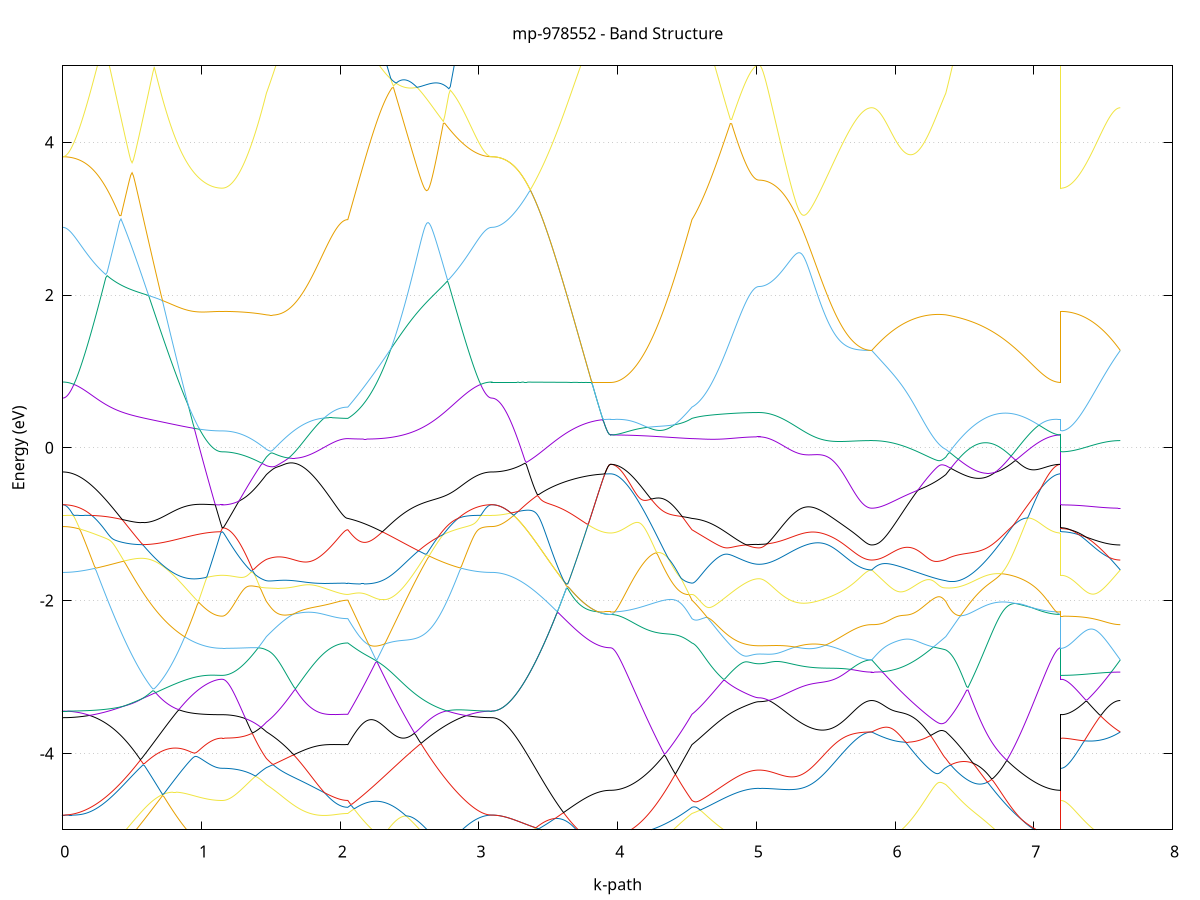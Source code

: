 set title 'mp-978552 - Band Structure'
set xlabel 'k-path'
set ylabel 'Energy (eV)'
set grid y
set yrange [-5:5]
set terminal png size 800,600
set output 'mp-978552_bands_gnuplot.png'
plot '-' using 1:2 with lines notitle, '-' using 1:2 with lines notitle, '-' using 1:2 with lines notitle, '-' using 1:2 with lines notitle, '-' using 1:2 with lines notitle, '-' using 1:2 with lines notitle, '-' using 1:2 with lines notitle, '-' using 1:2 with lines notitle, '-' using 1:2 with lines notitle, '-' using 1:2 with lines notitle, '-' using 1:2 with lines notitle, '-' using 1:2 with lines notitle, '-' using 1:2 with lines notitle, '-' using 1:2 with lines notitle, '-' using 1:2 with lines notitle, '-' using 1:2 with lines notitle, '-' using 1:2 with lines notitle, '-' using 1:2 with lines notitle, '-' using 1:2 with lines notitle, '-' using 1:2 with lines notitle, '-' using 1:2 with lines notitle, '-' using 1:2 with lines notitle, '-' using 1:2 with lines notitle, '-' using 1:2 with lines notitle, '-' using 1:2 with lines notitle, '-' using 1:2 with lines notitle, '-' using 1:2 with lines notitle, '-' using 1:2 with lines notitle, '-' using 1:2 with lines notitle, '-' using 1:2 with lines notitle, '-' using 1:2 with lines notitle, '-' using 1:2 with lines notitle, '-' using 1:2 with lines notitle, '-' using 1:2 with lines notitle, '-' using 1:2 with lines notitle, '-' using 1:2 with lines notitle, '-' using 1:2 with lines notitle, '-' using 1:2 with lines notitle, '-' using 1:2 with lines notitle, '-' using 1:2 with lines notitle, '-' using 1:2 with lines notitle, '-' using 1:2 with lines notitle, '-' using 1:2 with lines notitle, '-' using 1:2 with lines notitle, '-' using 1:2 with lines notitle, '-' using 1:2 with lines notitle, '-' using 1:2 with lines notitle, '-' using 1:2 with lines notitle, '-' using 1:2 with lines notitle, '-' using 1:2 with lines notitle, '-' using 1:2 with lines notitle, '-' using 1:2 with lines notitle, '-' using 1:2 with lines notitle, '-' using 1:2 with lines notitle, '-' using 1:2 with lines notitle, '-' using 1:2 with lines notitle, '-' using 1:2 with lines notitle, '-' using 1:2 with lines notitle, '-' using 1:2 with lines notitle, '-' using 1:2 with lines notitle, '-' using 1:2 with lines notitle, '-' using 1:2 with lines notitle, '-' using 1:2 with lines notitle, '-' using 1:2 with lines notitle
0.000000 -46.705790
0.009990 -46.705790
0.019981 -46.705890
0.029971 -46.705890
0.039961 -46.705990
0.049951 -46.705990
0.059942 -46.706090
0.069932 -46.706190
0.079922 -46.706390
0.089912 -46.706490
0.099903 -46.706690
0.109893 -46.706790
0.119883 -46.706990
0.129874 -46.707190
0.139864 -46.707490
0.149854 -46.707690
0.159844 -46.707990
0.169835 -46.708290
0.179825 -46.708590
0.189815 -46.708890
0.199806 -46.709190
0.209796 -46.709590
0.219786 -46.709990
0.229776 -46.710390
0.239767 -46.710790
0.249757 -46.711190
0.259747 -46.711690
0.269738 -46.712090
0.279728 -46.712590
0.289718 -46.713190
0.299708 -46.713690
0.309699 -46.714290
0.319689 -46.714790
0.329679 -46.715390
0.339669 -46.716090
0.349660 -46.716690
0.359650 -46.717290
0.369640 -46.717990
0.379631 -46.718690
0.389621 -46.719390
0.399611 -46.720090
0.409601 -46.720890
0.419592 -46.721590
0.429582 -46.722390
0.439572 -46.723190
0.449563 -46.723990
0.459553 -46.724790
0.469543 -46.725590
0.479533 -46.726490
0.489524 -46.727290
0.499514 -46.728190
0.509504 -46.729090
0.519494 -46.729990
0.529485 -46.730790
0.539475 -46.731690
0.549465 -46.732690
0.559456 -46.733590
0.569446 -46.734490
0.579436 -46.735390
0.589426 -46.736290
0.599417 -46.737290
0.609407 -46.738190
0.619397 -46.739090
0.629388 -46.739990
0.639378 -46.740990
0.649368 -46.741890
0.659358 -46.742790
0.669349 -46.743690
0.679339 -46.744690
0.689329 -46.745590
0.699319 -46.746490
0.709310 -46.747390
0.719300 -46.748190
0.729290 -46.749090
0.739281 -46.749990
0.749271 -46.750890
0.759261 -46.751690
0.769251 -46.752590
0.779242 -46.753390
0.789232 -46.754190
0.799222 -46.754990
0.809213 -46.755790
0.819203 -46.756590
0.829193 -46.757290
0.839183 -46.758090
0.849174 -46.758790
0.859164 -46.759490
0.869154 -46.760190
0.879144 -46.760790
0.889135 -46.761490
0.899125 -46.762090
0.909115 -46.762690
0.919106 -46.763290
0.929096 -46.763890
0.939086 -46.764390
0.949076 -46.764990
0.959067 -46.765490
0.969057 -46.765890
0.979047 -46.766390
0.989038 -46.766790
0.999028 -46.767190
1.009018 -46.767590
1.019008 -46.767990
1.028999 -46.768290
1.038989 -46.768590
1.048979 -46.768890
1.058970 -46.769090
1.068960 -46.769390
1.078950 -46.769490
1.088940 -46.769690
1.098931 -46.769890
1.108921 -46.769990
1.118911 -46.770090
1.128901 -46.770190
1.138892 -46.770190
1.148882 -46.770190
1.148882 -46.770190
1.158851 -46.770190
1.168821 -46.769990
1.178790 -46.769690
1.188759 -46.769290
1.198729 -46.768690
1.208698 -46.768090
1.218668 -46.767290
1.228637 -46.766490
1.238606 -46.765490
1.248576 -46.764290
1.258545 -46.763090
1.268514 -46.761790
1.278484 -46.760390
1.288453 -46.758790
1.298422 -46.757090
1.308392 -46.755390
1.318361 -46.753490
1.328331 -46.751490
1.338300 -46.749390
1.348269 -46.747190
1.358239 -46.744890
1.368208 -46.742590
1.378177 -46.740090
1.388147 -46.737490
1.398116 -46.734790
1.408085 -46.732090
1.418055 -46.729190
1.428024 -46.726290
1.437994 -46.723190
1.447963 -46.720090
1.457932 -46.716990
1.467902 -46.713690
1.467902 -46.713690
1.477847 -46.711290
1.487793 -46.708890
1.497739 -46.706490
1.507685 -46.703990
1.517631 -46.701490
1.527576 -46.698890
1.537522 -46.696390
1.547468 -46.693690
1.557414 -46.691090
1.567360 -46.688390
1.577305 -46.686790
1.587251 -46.686590
1.597197 -46.686390
1.607143 -46.686090
1.617088 -46.685790
1.627034 -46.685390
1.636980 -46.684890
1.646926 -46.684390
1.656872 -46.683890
1.666817 -46.683290
1.676763 -46.682590
1.686709 -46.681890
1.696655 -46.681190
1.706601 -46.680290
1.716546 -46.679490
1.726492 -46.678590
1.736438 -46.677590
1.746384 -46.676590
1.756329 -46.675590
1.766275 -46.674490
1.776221 -46.673290
1.786167 -46.672090
1.796113 -46.670790
1.806058 -46.669490
1.816004 -46.668190
1.825950 -46.666790
1.835896 -46.665390
1.845841 -46.663890
1.855787 -46.662390
1.865733 -46.660790
1.875679 -46.659190
1.885625 -46.657590
1.895570 -46.655890
1.905516 -46.654190
1.915462 -46.652390
1.925408 -46.650690
1.935354 -46.648790
1.945299 -46.646990
1.955245 -46.645090
1.965191 -46.643290
1.975137 -46.641390
1.985082 -46.639490
1.995028 -46.637590
2.004974 -46.635790
2.014920 -46.633990
2.024866 -46.632290
2.034811 -46.630890
2.044757 -46.629890
2.054703 -46.629490
2.054703 -46.629490
2.064683 -46.628390
2.074664 -46.627390
2.084644 -46.626290
2.094625 -46.625290
2.104605 -46.624290
2.114585 -46.623390
2.124566 -46.622390
2.134546 -46.621490
2.144527 -46.620590
2.154507 -46.619690
2.164488 -46.618790
2.174468 -46.620890
2.184448 -46.623590
2.194429 -46.626190
2.204409 -46.628790
2.214390 -46.631390
2.224370 -46.633890
2.234350 -46.636390
2.244331 -46.638890
2.254311 -46.641390
2.264292 -46.643790
2.274272 -46.646090
2.284253 -46.648490
2.294233 -46.650690
2.304213 -46.652990
2.314194 -46.655190
2.324174 -46.657390
2.334155 -46.659490
2.344135 -46.661590
2.354115 -46.663590
2.364096 -46.665590
2.374076 -46.667590
2.384057 -46.669490
2.394037 -46.671390
2.404018 -46.673190
2.413998 -46.674990
2.423978 -46.676690
2.433959 -46.678390
2.443939 -46.679990
2.453920 -46.681590
2.463900 -46.683090
2.473880 -46.684590
2.483861 -46.686090
2.493841 -46.687490
2.503822 -46.688790
2.513802 -46.690090
2.523782 -46.691390
2.533763 -46.692590
2.543743 -46.693690
2.553724 -46.694790
2.563704 -46.695890
2.573685 -46.696890
2.583665 -46.697890
2.593645 -46.698790
2.603626 -46.699590
2.613606 -46.700490
2.623587 -46.701190
2.633567 -46.701990
2.643547 -46.702690
2.653528 -46.703290
2.663508 -46.703890
2.673489 -46.704490
2.683469 -46.704990
2.693450 -46.705490
2.703430 -46.705890
2.713410 -46.706290
2.723391 -46.706690
2.733371 -46.706990
2.743352 -46.707190
2.753332 -46.707490
2.763312 -46.707690
2.773293 -46.707890
2.783273 -46.707990
2.793254 -46.708090
2.803234 -46.708190
2.813215 -46.708290
2.823195 -46.708290
2.833175 -46.708290
2.843156 -46.708290
2.853136 -46.708290
2.863117 -46.708190
2.873097 -46.708090
2.883077 -46.707990
2.893058 -46.707890
2.903038 -46.707790
2.913019 -46.707690
2.922999 -46.707590
2.932980 -46.707390
2.942960 -46.707290
2.952940 -46.707090
2.962921 -46.706990
2.972901 -46.706790
2.982882 -46.706690
2.992862 -46.706590
3.002842 -46.706390
3.012823 -46.706290
3.022803 -46.706190
3.032784 -46.706090
3.042764 -46.705990
3.052745 -46.705990
3.062725 -46.705890
3.072705 -46.705890
3.082686 -46.705790
3.092666 -46.705790
3.092666 -46.705790
3.102622 -46.705790
3.112577 -46.705690
3.122533 -46.705490
3.132488 -46.705190
3.142444 -46.704890
3.152399 -46.704390
3.162355 -46.703890
3.172310 -46.703290
3.182266 -46.702690
3.192221 -46.701890
3.202177 -46.701090
3.212132 -46.700190
3.222088 -46.699290
3.232043 -46.698190
3.241999 -46.697090
3.251954 -46.695890
3.261910 -46.694590
3.271865 -46.693190
3.281821 -46.691790
3.291776 -46.690290
3.301732 -46.688690
3.311687 -46.686990
3.321643 -46.685290
3.331598 -46.683490
3.341554 -46.681590
3.351509 -46.679690
3.361465 -46.677690
3.371420 -46.675590
3.381376 -46.673490
3.391331 -46.671190
3.401287 -46.668990
3.411242 -46.666590
3.421198 -46.664190
3.431153 -46.661690
3.441109 -46.659090
3.451064 -46.656490
3.461020 -46.653790
3.470975 -46.650990
3.480931 -46.648190
3.490886 -46.645290
3.500842 -46.642390
3.510797 -46.641090
3.520753 -46.642990
3.530708 -46.644890
3.540664 -46.646690
3.550619 -46.648490
3.560575 -46.650290
3.570530 -46.651990
3.580486 -46.653690
3.590441 -46.655290
3.600397 -46.656990
3.610352 -46.658490
3.620308 -46.660090
3.630263 -46.661590
3.640219 -46.662990
3.650174 -46.664390
3.660130 -46.665790
3.670085 -46.667090
3.680041 -46.668390
3.689996 -46.669590
3.699952 -46.670790
3.709907 -46.671990
3.719863 -46.673090
3.729818 -46.674090
3.739774 -46.675190
3.749729 -46.676090
3.759685 -46.677090
3.769640 -46.677890
3.779596 -46.678790
3.789551 -46.679590
3.799507 -46.680290
3.809462 -46.680990
3.819418 -46.681590
3.829373 -46.682290
3.839329 -46.682790
3.849284 -46.683290
3.859240 -46.683790
3.869195 -46.684190
3.879151 -46.684490
3.889106 -46.684890
3.899062 -46.685090
3.909017 -46.685290
3.918973 -46.685490
3.928928 -46.685590
3.938884 -46.685690
3.948839 -46.685690
3.948839 -46.685690
3.958785 -46.685690
3.968731 -46.685590
3.978676 -46.685490
3.988622 -46.685390
3.998568 -46.685190
4.008514 -46.684890
4.018459 -46.684590
4.028405 -46.684290
4.038351 -46.683890
4.048297 -46.683390
4.058243 -46.682990
4.068188 -46.682390
4.078134 -46.681790
4.088080 -46.681190
4.098026 -46.680590
4.107972 -46.679890
4.117917 -46.679090
4.127863 -46.678290
4.137809 -46.677490
4.147755 -46.676590
4.157700 -46.675690
4.167646 -46.674790
4.177592 -46.673790
4.187538 -46.672690
4.197484 -46.671690
4.207429 -46.670590
4.217375 -46.669390
4.227321 -46.668190
4.237267 -46.667090
4.247213 -46.665890
4.257158 -46.664690
4.267104 -46.663390
4.277050 -46.662190
4.286996 -46.660890
4.296941 -46.659590
4.306887 -46.658290
4.316833 -46.656990
4.326779 -46.655690
4.336725 -46.654390
4.346670 -46.653090
4.356616 -46.651690
4.366562 -46.650390
4.376508 -46.649090
4.386454 -46.647690
4.396399 -46.646390
4.406345 -46.645090
4.416291 -46.643790
4.426237 -46.642490
4.436182 -46.641290
4.446128 -46.639990
4.456074 -46.638690
4.466020 -46.637490
4.475966 -46.636290
4.485911 -46.635090
4.495857 -46.633890
4.505803 -46.632790
4.515749 -46.631690
4.525694 -46.630590
4.535640 -46.629490
4.535640 -46.629490
4.545515 -46.628990
4.555391 -46.628590
4.565266 -46.628190
4.575141 -46.627890
4.585016 -46.627690
4.594892 -46.627590
4.604767 -46.627690
4.614642 -46.627890
4.624517 -46.628290
4.634392 -46.628790
4.644268 -46.629490
4.654143 -46.630490
4.664018 -46.631490
4.673893 -46.632690
4.683768 -46.634090
4.693644 -46.635490
4.703519 -46.636890
4.713394 -46.638490
4.723269 -46.640090
4.733144 -46.641690
4.743020 -46.643290
4.752895 -46.644890
4.762770 -46.646390
4.772645 -46.647990
4.782520 -46.649490
4.792396 -46.650990
4.802271 -46.652490
4.812146 -46.653890
4.822021 -46.655290
4.831896 -46.656590
4.841772 -46.657890
4.851647 -46.659090
4.861522 -46.660290
4.871397 -46.661390
4.881272 -46.662390
4.891148 -46.663390
4.901023 -46.664290
4.910898 -46.665090
4.920773 -46.665890
4.930649 -46.666590
4.940524 -46.667190
4.950399 -46.667690
4.960274 -46.668190
4.970149 -46.668590
4.980025 -46.668990
4.989900 -46.669190
4.999775 -46.669390
5.009650 -46.669490
5.019525 -46.669490
5.019525 -46.669490
5.029432 -46.669590
5.039340 -46.669690
5.049247 -46.669790
5.059154 -46.669990
5.069061 -46.670190
5.078968 -46.670490
5.088875 -46.670790
5.098782 -46.671190
5.108689 -46.671690
5.118596 -46.672190
5.128503 -46.672790
5.138411 -46.673390
5.148318 -46.674090
5.158225 -46.674890
5.168132 -46.675690
5.178039 -46.676690
5.187946 -46.677590
5.197853 -46.678690
5.207760 -46.679790
5.217667 -46.681090
5.227574 -46.682290
5.237482 -46.683690
5.247389 -46.685090
5.257296 -46.686590
5.267203 -46.688190
5.277110 -46.689790
5.287017 -46.691490
5.296924 -46.693190
5.306831 -46.694990
5.316738 -46.696890
5.326645 -46.698790
5.336553 -46.700690
5.346460 -46.702690
5.356367 -46.704690
5.366274 -46.706690
5.376181 -46.708790
5.386088 -46.710890
5.395995 -46.712990
5.405902 -46.715090
5.415809 -46.717090
5.425716 -46.719190
5.435624 -46.721290
5.445531 -46.723390
5.455438 -46.725490
5.465345 -46.727490
5.475252 -46.729590
5.485159 -46.731590
5.495066 -46.733590
5.504973 -46.735490
5.514880 -46.737390
5.524787 -46.739290
5.534695 -46.741190
5.544602 -46.742990
5.554509 -46.744790
5.564416 -46.746490
5.574323 -46.748190
5.584230 -46.749790
5.594137 -46.751390
5.604044 -46.752890
5.613951 -46.754390
5.623858 -46.755790
5.633766 -46.757090
5.643673 -46.758390
5.653580 -46.759690
5.663487 -46.760890
5.673394 -46.761990
5.683301 -46.763090
5.693208 -46.763990
5.703115 -46.764990
5.713022 -46.765790
5.722929 -46.766590
5.732837 -46.767390
5.742744 -46.767990
5.752651 -46.768590
5.762558 -46.769190
5.772465 -46.769590
5.782372 -46.769990
5.792279 -46.770290
5.802186 -46.770590
5.812093 -46.770690
5.822001 -46.770790
5.831908 -46.770890
5.831908 -46.770890
5.841794 -46.770890
5.851681 -46.770790
5.861568 -46.770790
5.871455 -46.770690
5.881341 -46.770490
5.891228 -46.770390
5.901115 -46.770190
5.911001 -46.769890
5.920888 -46.769690
5.930775 -46.769290
5.940662 -46.768990
5.950548 -46.768590
5.960435 -46.768190
5.970322 -46.767690
5.980209 -46.767190
5.990095 -46.766690
5.999982 -46.766090
6.009869 -46.765390
6.019755 -46.764690
6.029642 -46.763990
6.039529 -46.763190
6.049416 -46.762390
6.059302 -46.761490
6.069189 -46.760590
6.079076 -46.759590
6.088963 -46.758590
6.098849 -46.757590
6.108736 -46.756390
6.118623 -46.755290
6.128510 -46.754090
6.138396 -46.752790
6.148283 -46.751490
6.158170 -46.750190
6.168056 -46.748790
6.177943 -46.747390
6.187830 -46.745890
6.197717 -46.744390
6.207603 -46.742790
6.217490 -46.741190
6.227377 -46.739590
6.237264 -46.737890
6.247150 -46.736190
6.257037 -46.734490
6.266924 -46.732690
6.276810 -46.730890
6.286697 -46.728990
6.296584 -46.727190
6.306471 -46.725290
6.316357 -46.723390
6.326244 -46.721490
6.336131 -46.719490
6.346018 -46.717590
6.355904 -46.715590
6.365791 -46.713690
6.365791 -46.713690
6.375789 -46.710290
6.385788 -46.706890
6.395786 -46.703390
6.405784 -46.699890
6.415783 -46.696190
6.425781 -46.692590
6.435779 -46.688790
6.445778 -46.689190
6.455776 -46.689490
6.465774 -46.689890
6.475773 -46.690190
6.485771 -46.690490
6.495769 -46.690790
6.505768 -46.691090
6.515766 -46.691290
6.525765 -46.691590
6.535763 -46.691790
6.545761 -46.691990
6.555760 -46.692190
6.565758 -46.692390
6.575756 -46.692490
6.585755 -46.692590
6.595753 -46.692690
6.605751 -46.692790
6.615750 -46.692890
6.625748 -46.692990
6.635746 -46.692990
6.645745 -46.692990
6.655743 -46.693090
6.665741 -46.693090
6.675740 -46.692990
6.685738 -46.692990
6.695736 -46.692990
6.705735 -46.692890
6.715733 -46.692790
6.725731 -46.692790
6.735730 -46.692690
6.745728 -46.692490
6.755726 -46.692390
6.765725 -46.692290
6.775723 -46.692190
6.785721 -46.691990
6.795720 -46.691890
6.805718 -46.691690
6.815716 -46.691490
6.825715 -46.691290
6.835713 -46.691090
6.845711 -46.690990
6.855710 -46.690790
6.865708 -46.690590
6.875706 -46.690290
6.885705 -46.690090
6.895703 -46.689890
6.905701 -46.689690
6.915700 -46.689490
6.925698 -46.689290
6.935697 -46.689090
6.945695 -46.688890
6.955693 -46.688690
6.965692 -46.688390
6.975690 -46.688190
6.985688 -46.688090
6.995687 -46.687890
7.005685 -46.687690
7.015683 -46.687490
7.025682 -46.687290
7.035680 -46.687090
7.045678 -46.686990
7.055677 -46.686790
7.065675 -46.686690
7.075673 -46.686590
7.085672 -46.686390
7.095670 -46.686290
7.105668 -46.686190
7.115667 -46.686090
7.125665 -46.685990
7.135663 -46.685890
7.145662 -46.685890
7.155660 -46.685790
7.165658 -46.685790
7.175657 -46.685790
7.185655 -46.685690
7.195653 -46.685690
7.195653 -46.770190
7.205609 -46.770190
7.215564 -46.770190
7.225520 -46.770190
7.235475 -46.770190
7.245431 -46.770190
7.255386 -46.770190
7.265342 -46.770290
7.275297 -46.770290
7.285253 -46.770290
7.295208 -46.770290
7.305164 -46.770290
7.315119 -46.770290
7.325075 -46.770390
7.335030 -46.770390
7.344986 -46.770390
7.354941 -46.770390
7.364897 -46.770390
7.374852 -46.770490
7.384808 -46.770490
7.394763 -46.770490
7.404719 -46.770490
7.414674 -46.770590
7.424630 -46.770590
7.434585 -46.770590
7.444541 -46.770590
7.454496 -46.770690
7.464452 -46.770690
7.474407 -46.770690
7.484363 -46.770690
7.494318 -46.770690
7.504274 -46.770790
7.514229 -46.770790
7.524185 -46.770790
7.534140 -46.770790
7.544096 -46.770790
7.554051 -46.770790
7.564007 -46.770790
7.573962 -46.770890
7.583918 -46.770890
7.593873 -46.770890
7.603829 -46.770890
7.613784 -46.770890
7.623740 -46.770890
e
0.000000 -46.557690
0.009990 -46.557690
0.019981 -46.557690
0.029971 -46.557590
0.039961 -46.557490
0.049951 -46.557390
0.059942 -46.557190
0.069932 -46.557090
0.079922 -46.556790
0.089912 -46.556590
0.099903 -46.556390
0.109893 -46.556090
0.119883 -46.555790
0.129874 -46.555390
0.139864 -46.554990
0.149854 -46.554590
0.159844 -46.554190
0.169835 -46.553690
0.179825 -46.553190
0.189815 -46.552590
0.199806 -46.552090
0.209796 -46.551490
0.219786 -46.550790
0.229776 -46.550190
0.239767 -46.549490
0.249757 -46.548690
0.259747 -46.547890
0.269738 -46.547090
0.279728 -46.546290
0.289718 -46.545390
0.299708 -46.544490
0.309699 -46.546190
0.319689 -46.548390
0.329679 -46.550690
0.339669 -46.552990
0.349660 -46.555190
0.359650 -46.557490
0.369640 -46.559790
0.379631 -46.562090
0.389621 -46.564390
0.399611 -46.566690
0.409601 -46.568990
0.419592 -46.571290
0.429582 -46.573590
0.439572 -46.575890
0.449563 -46.578190
0.459553 -46.580490
0.469543 -46.582690
0.479533 -46.584990
0.489524 -46.587190
0.499514 -46.589390
0.509504 -46.591690
0.519494 -46.593890
0.529485 -46.595990
0.539475 -46.598190
0.549465 -46.600390
0.559456 -46.602490
0.569446 -46.604590
0.579436 -46.606690
0.589426 -46.608790
0.599417 -46.610790
0.609407 -46.612890
0.619397 -46.614890
0.629388 -46.616890
0.639378 -46.618790
0.649368 -46.620790
0.659358 -46.622690
0.669349 -46.624490
0.679339 -46.626390
0.689329 -46.628190
0.699319 -46.629990
0.709310 -46.631790
0.719300 -46.633490
0.729290 -46.635190
0.739281 -46.636890
0.749271 -46.638490
0.759261 -46.640090
0.769251 -46.641690
0.779242 -46.643190
0.789232 -46.644690
0.799222 -46.646190
0.809213 -46.647590
0.819203 -46.648990
0.829193 -46.650390
0.839183 -46.651690
0.849174 -46.652990
0.859164 -46.654290
0.869154 -46.655490
0.879144 -46.656590
0.889135 -46.657790
0.899125 -46.658890
0.909115 -46.659890
0.919106 -46.660890
0.929096 -46.661890
0.939086 -46.662890
0.949076 -46.663690
0.959067 -46.664590
0.969057 -46.665390
0.979047 -46.666190
0.989038 -46.666890
0.999028 -46.667590
1.009018 -46.668190
1.019008 -46.668790
1.028999 -46.669290
1.038989 -46.669890
1.048979 -46.670290
1.058970 -46.670690
1.068960 -46.671090
1.078950 -46.671390
1.088940 -46.671690
1.098931 -46.671990
1.108921 -46.672190
1.118911 -46.672290
1.128901 -46.672490
1.138892 -46.672490
1.148882 -46.672490
1.148882 -46.672490
1.158851 -46.672590
1.168821 -46.672590
1.178790 -46.672690
1.188759 -46.672890
1.198729 -46.673090
1.208698 -46.673290
1.218668 -46.673590
1.228637 -46.673890
1.238606 -46.674190
1.248576 -46.674590
1.258545 -46.674990
1.268514 -46.675390
1.278484 -46.675790
1.288453 -46.676290
1.298422 -46.676790
1.308392 -46.677290
1.318361 -46.677790
1.328331 -46.678290
1.338300 -46.678890
1.348269 -46.679390
1.358239 -46.679990
1.368208 -46.680490
1.378177 -46.681090
1.388147 -46.681590
1.398116 -46.682090
1.408085 -46.682690
1.418055 -46.683190
1.428024 -46.683690
1.437994 -46.684290
1.447963 -46.684790
1.457932 -46.685290
1.467902 -46.685790
1.467902 -46.685790
1.477847 -46.686090
1.487793 -46.686390
1.497739 -46.686590
1.507685 -46.686790
1.517631 -46.686890
1.527576 -46.686990
1.537522 -46.687090
1.547468 -46.687090
1.557414 -46.687090
1.567360 -46.686990
1.577305 -46.685690
1.587251 -46.682890
1.597197 -46.680190
1.607143 -46.677390
1.617088 -46.674590
1.627034 -46.671790
1.636980 -46.668990
1.646926 -46.666190
1.656872 -46.663290
1.666817 -46.660490
1.676763 -46.657590
1.686709 -46.654790
1.696655 -46.651990
1.706601 -46.649190
1.716546 -46.646290
1.726492 -46.643590
1.736438 -46.640790
1.746384 -46.638090
1.756329 -46.635290
1.766275 -46.632690
1.776221 -46.629990
1.786167 -46.627390
1.796113 -46.624790
1.806058 -46.622290
1.816004 -46.619890
1.825950 -46.617490
1.835896 -46.615090
1.845841 -46.612790
1.855787 -46.610590
1.865733 -46.608490
1.875679 -46.606490
1.885625 -46.604490
1.895570 -46.602590
1.905516 -46.600790
1.915462 -46.599090
1.925408 -46.597490
1.935354 -46.595990
1.945299 -46.597290
1.955245 -46.599590
1.965191 -46.601890
1.975137 -46.604090
1.985082 -46.606290
1.995028 -46.608390
2.004974 -46.610490
2.014920 -46.612390
2.024866 -46.614190
2.034811 -46.615790
2.044757 -46.616790
2.054703 -46.617190
2.054703 -46.617190
2.064683 -46.615290
2.074664 -46.613390
2.084644 -46.611390
2.094625 -46.609390
2.104605 -46.607490
2.114585 -46.605490
2.124566 -46.607190
2.134546 -46.609990
2.144527 -46.612790
2.154507 -46.615490
2.164488 -46.618190
2.174468 -46.617890
2.184448 -46.617090
2.194429 -46.616190
2.204409 -46.615390
2.214390 -46.614490
2.224370 -46.613690
2.234350 -46.612790
2.244331 -46.611990
2.254311 -46.611090
2.264292 -46.610290
2.274272 -46.609390
2.284253 -46.608590
2.294233 -46.607690
2.304213 -46.606790
2.314194 -46.605890
2.324174 -46.604990
2.334155 -46.604090
2.344135 -46.603190
2.354115 -46.602190
2.364096 -46.601290
2.374076 -46.600290
2.384057 -46.599290
2.394037 -46.598190
2.404018 -46.597190
2.413998 -46.596090
2.423978 -46.594990
2.433959 -46.593890
2.443939 -46.592790
2.453920 -46.591590
2.463900 -46.590390
2.473880 -46.589190
2.483861 -46.587990
2.493841 -46.586690
2.503822 -46.585390
2.513802 -46.584090
2.523782 -46.582690
2.533763 -46.581390
2.543743 -46.579990
2.553724 -46.578590
2.563704 -46.577090
2.573685 -46.575590
2.583665 -46.574190
2.593645 -46.572590
2.603626 -46.571090
2.613606 -46.569490
2.623587 -46.567890
2.633567 -46.566290
2.643547 -46.564690
2.653528 -46.562990
2.663508 -46.561290
2.673489 -46.559690
2.683469 -46.557890
2.693450 -46.556190
2.703430 -46.554490
2.713410 -46.552690
2.723391 -46.550890
2.733371 -46.549190
2.743352 -46.547390
2.753332 -46.545490
2.763312 -46.543690
2.773293 -46.541890
2.783273 -46.540090
2.793254 -46.538290
2.803234 -46.536390
2.813215 -46.536690
2.823195 -46.538190
2.833175 -46.539590
2.843156 -46.540890
2.853136 -46.542190
2.863117 -46.543490
2.873097 -46.544690
2.883077 -46.545790
2.893058 -46.546890
2.903038 -46.547890
2.913019 -46.548890
2.922999 -46.549890
2.932980 -46.550790
2.942960 -46.551590
2.952940 -46.552390
2.962921 -46.553090
2.972901 -46.553790
2.982882 -46.554390
2.992862 -46.554990
3.002842 -46.555490
3.012823 -46.555990
3.022803 -46.556390
3.032784 -46.556690
3.042764 -46.556990
3.052745 -46.557290
3.062725 -46.557490
3.072705 -46.557590
3.082686 -46.557690
3.092666 -46.557690
3.092666 -46.557690
3.102622 -46.557890
3.112577 -46.558290
3.122533 -46.559090
3.132488 -46.559990
3.142444 -46.561290
3.152399 -46.562690
3.162355 -46.564290
3.172310 -46.566090
3.182266 -46.567890
3.192221 -46.569890
3.202177 -46.571990
3.212132 -46.574090
3.222088 -46.576290
3.232043 -46.578590
3.241999 -46.580890
3.251954 -46.583190
3.261910 -46.585490
3.271865 -46.587890
3.281821 -46.590190
3.291776 -46.592590
3.301732 -46.594990
3.311687 -46.597390
3.321643 -46.599690
3.331598 -46.602090
3.341554 -46.604390
3.351509 -46.606790
3.361465 -46.609090
3.371420 -46.611390
3.381376 -46.613690
3.391331 -46.615890
3.401287 -46.618190
3.411242 -46.620390
3.421198 -46.622590
3.431153 -46.624790
3.441109 -46.626890
3.451064 -46.628990
3.461020 -46.631090
3.470975 -46.633190
3.480931 -46.635190
3.490886 -46.637190
3.500842 -46.639190
3.510797 -46.641090
3.520753 -46.642990
3.530708 -46.644890
3.540664 -46.646690
3.550619 -46.648490
3.560575 -46.650290
3.570530 -46.651990
3.580486 -46.653690
3.590441 -46.655290
3.600397 -46.656990
3.610352 -46.658490
3.620308 -46.660090
3.630263 -46.661590
3.640219 -46.662990
3.650174 -46.664390
3.660130 -46.665790
3.670085 -46.667090
3.680041 -46.668390
3.689996 -46.669590
3.699952 -46.670790
3.709907 -46.671990
3.719863 -46.673090
3.729818 -46.674090
3.739774 -46.675190
3.749729 -46.676090
3.759685 -46.677090
3.769640 -46.677890
3.779596 -46.678790
3.789551 -46.679590
3.799507 -46.680290
3.809462 -46.680990
3.819418 -46.681590
3.829373 -46.682290
3.839329 -46.682790
3.849284 -46.683290
3.859240 -46.683790
3.869195 -46.684190
3.879151 -46.684490
3.889106 -46.684890
3.899062 -46.685090
3.909017 -46.685290
3.918973 -46.685490
3.928928 -46.685590
3.938884 -46.685690
3.948839 -46.685690
3.948839 -46.685690
3.958785 -46.685690
3.968731 -46.685590
3.978676 -46.685490
3.988622 -46.685290
3.998568 -46.685090
4.008514 -46.684890
4.018459 -46.684590
4.028405 -46.684190
4.038351 -46.683790
4.048297 -46.683290
4.058243 -46.682790
4.068188 -46.682290
4.078134 -46.681690
4.088080 -46.681090
4.098026 -46.680390
4.107972 -46.679690
4.117917 -46.678890
4.127863 -46.678090
4.137809 -46.677290
4.147755 -46.676390
4.157700 -46.675490
4.167646 -46.674590
4.177592 -46.673590
4.187538 -46.672590
4.197484 -46.671490
4.207429 -46.670490
4.217375 -46.669390
4.227321 -46.668190
4.237267 -46.666990
4.247213 -46.665790
4.257158 -46.664490
4.267104 -46.663090
4.277050 -46.661790
4.286996 -46.660390
4.296941 -46.658890
4.306887 -46.657490
4.316833 -46.655990
4.326779 -46.654490
4.336725 -46.652890
4.346670 -46.651290
4.356616 -46.649690
4.366562 -46.648090
4.376508 -46.646390
4.386454 -46.644790
4.396399 -46.642990
4.406345 -46.641290
4.416291 -46.639590
4.426237 -46.637790
4.436182 -46.635990
4.446128 -46.634190
4.456074 -46.632390
4.466020 -46.630490
4.475966 -46.628690
4.485911 -46.626790
4.495857 -46.624890
4.505803 -46.622990
4.515749 -46.621090
4.525694 -46.619190
4.535640 -46.617190
4.535640 -46.617190
4.545515 -46.616290
4.555391 -46.615390
4.565266 -46.614390
4.575141 -46.613490
4.585016 -46.612390
4.594892 -46.611390
4.604767 -46.610390
4.614642 -46.609290
4.624517 -46.608190
4.634392 -46.607090
4.644268 -46.605990
4.654143 -46.604890
4.664018 -46.603690
4.673893 -46.602590
4.683768 -46.601390
4.693644 -46.600190
4.703519 -46.598990
4.713394 -46.597890
4.723269 -46.596690
4.733144 -46.595490
4.743020 -46.594290
4.752895 -46.593190
4.762770 -46.592290
4.772645 -46.591390
4.782520 -46.590490
4.792396 -46.589490
4.802271 -46.588590
4.812146 -46.587590
4.822021 -46.586690
4.831896 -46.585790
4.841772 -46.584790
4.851647 -46.583990
4.861522 -46.583090
4.871397 -46.582290
4.881272 -46.581490
4.891148 -46.580690
4.901023 -46.579990
4.910898 -46.579290
4.920773 -46.578690
4.930649 -46.578090
4.940524 -46.577590
4.950399 -46.577190
4.960274 -46.576690
4.970149 -46.576390
4.980025 -46.576090
4.989900 -46.575890
4.999775 -46.575690
5.009650 -46.575590
5.019525 -46.575590
5.019525 -46.575590
5.029432 -46.575590
5.039340 -46.575790
5.049247 -46.576090
5.059154 -46.576590
5.069061 -46.577090
5.078968 -46.577690
5.088875 -46.578490
5.098782 -46.579290
5.108689 -46.580190
5.118596 -46.581190
5.128503 -46.582290
5.138411 -46.583290
5.148318 -46.584490
5.158225 -46.585590
5.168132 -46.586790
5.178039 -46.587990
5.187946 -46.589190
5.197853 -46.590290
5.207760 -46.591490
5.217667 -46.592590
5.227574 -46.593690
5.237482 -46.594690
5.247389 -46.595690
5.257296 -46.596690
5.267203 -46.597590
5.277110 -46.598390
5.287017 -46.599190
5.296924 -46.599990
5.306831 -46.600690
5.316738 -46.601290
5.326645 -46.601890
5.336553 -46.602390
5.346460 -46.603490
5.356367 -46.604590
5.366274 -46.605590
5.376181 -46.606590
5.386088 -46.607590
5.395995 -46.608490
5.405902 -46.609390
5.415809 -46.610290
5.425716 -46.611090
5.435624 -46.611890
5.445531 -46.612590
5.455438 -46.613290
5.465345 -46.613990
5.475252 -46.614590
5.485159 -46.615090
5.495066 -46.615590
5.504973 -46.616090
5.514880 -46.616490
5.524787 -46.616790
5.534695 -46.617090
5.544602 -46.617390
5.554509 -46.617490
5.564416 -46.617690
5.574323 -46.617790
5.584230 -46.617790
5.594137 -46.617790
5.604044 -46.617690
5.613951 -46.617490
5.623858 -46.617290
5.633766 -46.617090
5.643673 -46.616790
5.653580 -46.616390
5.663487 -46.615990
5.673394 -46.615490
5.683301 -46.614890
5.693208 -46.614290
5.703115 -46.613690
5.713022 -46.612990
5.722929 -46.612190
5.732837 -46.611390
5.742744 -46.610490
5.752651 -46.609590
5.762558 -46.608590
5.772465 -46.607590
5.782372 -46.606490
5.792279 -46.605390
5.802186 -46.604390
5.812093 -46.603390
5.822001 -46.602590
5.831908 -46.602290
5.831908 -46.602290
5.841794 -46.604790
5.851681 -46.607390
5.861568 -46.609890
5.871455 -46.612490
5.881341 -46.614990
5.891228 -46.617490
5.901115 -46.619990
5.911001 -46.622390
5.920888 -46.624790
5.930775 -46.627190
5.940662 -46.629490
5.950548 -46.631790
5.960435 -46.633990
5.970322 -46.636190
5.980209 -46.638390
5.990095 -46.640490
5.999982 -46.642590
6.009869 -46.644590
6.019755 -46.646490
6.029642 -46.648490
6.039529 -46.650390
6.049416 -46.652190
6.059302 -46.653990
6.069189 -46.655690
6.079076 -46.657390
6.088963 -46.659090
6.098849 -46.660690
6.108736 -46.662190
6.118623 -46.663790
6.128510 -46.665190
6.138396 -46.666590
6.148283 -46.667990
6.158170 -46.669290
6.168056 -46.670590
6.177943 -46.671790
6.187830 -46.672990
6.197717 -46.674090
6.207603 -46.675090
6.217490 -46.676190
6.227377 -46.677090
6.237264 -46.678090
6.247150 -46.678990
6.257037 -46.679790
6.266924 -46.680590
6.276810 -46.681290
6.286697 -46.681990
6.296584 -46.682590
6.306471 -46.683190
6.316357 -46.683790
6.326244 -46.684190
6.336131 -46.684690
6.346018 -46.685090
6.355904 -46.685490
6.365791 -46.685790
6.365791 -46.685790
6.375789 -46.686190
6.385788 -46.686690
6.395786 -46.687190
6.405784 -46.687590
6.415783 -46.687990
6.425781 -46.688390
6.435779 -46.688790
6.445778 -46.684990
6.455776 -46.681190
6.465774 -46.677290
6.475773 -46.673290
6.485771 -46.669290
6.495769 -46.665290
6.505768 -46.661190
6.515766 -46.657090
6.525765 -46.652990
6.535763 -46.648790
6.545761 -46.644590
6.555760 -46.640390
6.565758 -46.636190
6.575756 -46.631990
6.585755 -46.627690
6.595753 -46.623390
6.605751 -46.619190
6.615750 -46.614890
6.625748 -46.610690
6.635746 -46.606390
6.645745 -46.602190
6.655743 -46.597990
6.665741 -46.593790
6.675740 -46.589590
6.685738 -46.585390
6.695736 -46.581290
6.705735 -46.579590
6.715733 -46.582990
6.725731 -46.586490
6.735730 -46.589890
6.745728 -46.593290
6.755726 -46.596690
6.765725 -46.600090
6.775723 -46.603490
6.785721 -46.606790
6.795720 -46.610090
6.805718 -46.613390
6.815716 -46.616590
6.825715 -46.619790
6.835713 -46.622990
6.845711 -46.625990
6.855710 -46.629090
6.865708 -46.632090
6.875706 -46.634990
6.885705 -46.637890
6.895703 -46.640690
6.905701 -46.643490
6.915700 -46.646190
6.925698 -46.648790
6.935697 -46.651290
6.945695 -46.653790
6.955693 -46.656190
6.965692 -46.658490
6.975690 -46.660690
6.985688 -46.662890
6.995687 -46.664890
7.005685 -46.666890
7.015683 -46.668790
7.025682 -46.670590
7.035680 -46.672290
7.045678 -46.673890
7.055677 -46.675390
7.065675 -46.676790
7.075673 -46.678090
7.085672 -46.679290
7.095670 -46.680390
7.105668 -46.681390
7.115667 -46.682290
7.125665 -46.683090
7.135663 -46.683790
7.145662 -46.684390
7.155660 -46.684890
7.165658 -46.685190
7.175657 -46.685490
7.185655 -46.685690
7.195653 -46.685690
7.195653 -46.672490
7.205609 -46.672490
7.215564 -46.672390
7.225520 -46.672190
7.235475 -46.671890
7.245431 -46.671490
7.255386 -46.671090
7.265342 -46.670590
7.275297 -46.669990
7.285253 -46.669290
7.295208 -46.668490
7.305164 -46.667690
7.315119 -46.666790
7.325075 -46.665790
7.335030 -46.664690
7.344986 -46.663490
7.354941 -46.662290
7.364897 -46.660990
7.374852 -46.659590
7.384808 -46.658190
7.394763 -46.656590
7.404719 -46.654990
7.414674 -46.653390
7.424630 -46.651590
7.434585 -46.649790
7.444541 -46.647890
7.454496 -46.645890
7.464452 -46.643890
7.474407 -46.641690
7.484363 -46.639590
7.494318 -46.637290
7.504274 -46.634990
7.514229 -46.632590
7.524185 -46.630190
7.534140 -46.627590
7.544096 -46.625090
7.554051 -46.622390
7.564007 -46.619690
7.573962 -46.616990
7.583918 -46.614090
7.593873 -46.611190
7.603829 -46.608290
7.613784 -46.605290
7.623740 -46.602290
e
0.000000 -46.557690
0.009990 -46.557690
0.019981 -46.557490
0.029971 -46.557190
0.039961 -46.556790
0.049951 -46.556190
0.059942 -46.555590
0.069932 -46.554790
0.079922 -46.553890
0.089912 -46.552890
0.099903 -46.551690
0.109893 -46.550490
0.119883 -46.549090
0.129874 -46.547690
0.139864 -46.546090
0.149854 -46.544390
0.159844 -46.542590
0.169835 -46.540590
0.179825 -46.538590
0.189815 -46.536490
0.199806 -46.534190
0.209796 -46.531890
0.219786 -46.529390
0.229776 -46.528790
0.239767 -46.530890
0.249757 -46.532990
0.259747 -46.535090
0.269738 -46.537290
0.279728 -46.539490
0.289718 -46.541690
0.299708 -46.543890
0.309699 -46.543490
0.319689 -46.542590
0.329679 -46.541490
0.339669 -46.540490
0.349660 -46.539390
0.359650 -46.538190
0.369640 -46.537090
0.379631 -46.535890
0.389621 -46.534590
0.399611 -46.533290
0.409601 -46.531990
0.419592 -46.530690
0.429582 -46.529290
0.439572 -46.527890
0.449563 -46.526390
0.459553 -46.524890
0.469543 -46.523390
0.479533 -46.521790
0.489524 -46.520190
0.499514 -46.518590
0.509504 -46.516990
0.519494 -46.515290
0.529485 -46.515690
0.539475 -46.516490
0.549465 -46.517390
0.559456 -46.518290
0.569446 -46.519190
0.579436 -46.520190
0.589426 -46.521190
0.599417 -46.522190
0.609407 -46.523290
0.619397 -46.524490
0.629388 -46.525590
0.639378 -46.526890
0.649368 -46.528190
0.659358 -46.529490
0.669349 -46.530890
0.679339 -46.532290
0.689329 -46.533790
0.699319 -46.535290
0.709310 -46.536890
0.719300 -46.538490
0.729290 -46.540190
0.739281 -46.541890
0.749271 -46.543590
0.759261 -46.545390
0.769251 -46.547190
0.779242 -46.549090
0.789232 -46.550990
0.799222 -46.552790
0.809213 -46.554790
0.819203 -46.556690
0.829193 -46.558590
0.839183 -46.560490
0.849174 -46.562490
0.859164 -46.564390
0.869154 -46.566290
0.879144 -46.568190
0.889135 -46.570090
0.899125 -46.571890
0.909115 -46.573690
0.919106 -46.575490
0.929096 -46.577190
0.939086 -46.578890
0.949076 -46.580490
0.959067 -46.582090
0.969057 -46.583590
0.979047 -46.585090
0.989038 -46.586490
0.999028 -46.587790
1.009018 -46.589090
1.019008 -46.590190
1.028999 -46.591290
1.038989 -46.592290
1.048979 -46.593290
1.058970 -46.594090
1.068960 -46.594890
1.078950 -46.595590
1.088940 -46.596190
1.098931 -46.596690
1.108921 -46.597090
1.118911 -46.597390
1.128901 -46.597590
1.138892 -46.597790
1.148882 -46.597790
1.148882 -46.597790
1.158851 -46.597790
1.168821 -46.597690
1.178790 -46.597490
1.188759 -46.597190
1.198729 -46.596790
1.208698 -46.596390
1.218668 -46.595790
1.228637 -46.595190
1.238606 -46.594590
1.248576 -46.593790
1.258545 -46.592990
1.268514 -46.592190
1.278484 -46.591190
1.288453 -46.590190
1.298422 -46.589190
1.308392 -46.588090
1.318361 -46.586990
1.328331 -46.585790
1.338300 -46.584490
1.348269 -46.583190
1.358239 -46.581890
1.368208 -46.580590
1.378177 -46.579190
1.388147 -46.577790
1.398116 -46.576290
1.408085 -46.574790
1.418055 -46.573290
1.428024 -46.571790
1.437994 -46.570190
1.447963 -46.568590
1.457932 -46.566990
1.467902 -46.565390
1.467902 -46.565390
1.477847 -46.564190
1.487793 -46.562990
1.497739 -46.561890
1.507685 -46.560590
1.517631 -46.559390
1.527576 -46.558190
1.537522 -46.556990
1.547468 -46.555890
1.557414 -46.554690
1.567360 -46.553590
1.577305 -46.552590
1.587251 -46.551590
1.597197 -46.550690
1.607143 -46.549890
1.617088 -46.549190
1.627034 -46.548590
1.636980 -46.548190
1.646926 -46.547990
1.656872 -46.547890
1.666817 -46.548090
1.676763 -46.548390
1.686709 -46.548890
1.696655 -46.549590
1.706601 -46.550490
1.716546 -46.551590
1.726492 -46.552790
1.736438 -46.554090
1.746384 -46.555590
1.756329 -46.557190
1.766275 -46.558890
1.776221 -46.560690
1.786167 -46.562490
1.796113 -46.564490
1.806058 -46.566390
1.816004 -46.568490
1.825950 -46.570590
1.835896 -46.572690
1.845841 -46.574790
1.855787 -46.576990
1.865733 -46.579190
1.875679 -46.581490
1.885625 -46.583690
1.895570 -46.585990
1.905516 -46.588190
1.915462 -46.590490
1.925408 -46.592790
1.935354 -46.595090
1.945299 -46.594590
1.955245 -46.593390
1.965191 -46.592190
1.975137 -46.591190
1.985082 -46.590190
1.995028 -46.589390
2.004974 -46.588690
2.014920 -46.588090
2.024866 -46.587690
2.034811 -46.587390
2.044757 -46.587190
2.054703 -46.587090
2.054703 -46.587090
2.064683 -46.590090
2.074664 -46.592990
2.084644 -46.595790
2.094625 -46.598690
2.104605 -46.601590
2.114585 -46.604390
2.124566 -46.603490
2.134546 -46.601490
2.144527 -46.599590
2.154507 -46.597590
2.164488 -46.595590
2.174468 -46.593690
2.184448 -46.591690
2.194429 -46.589790
2.204409 -46.587790
2.214390 -46.585890
2.224370 -46.583990
2.234350 -46.582090
2.244331 -46.580190
2.254311 -46.578290
2.264292 -46.576390
2.274272 -46.574490
2.284253 -46.572690
2.294233 -46.570790
2.304213 -46.568990
2.314194 -46.567190
2.324174 -46.565390
2.334155 -46.563690
2.344135 -46.561890
2.354115 -46.560190
2.364096 -46.558490
2.374076 -46.556790
2.384057 -46.555190
2.394037 -46.553490
2.404018 -46.551890
2.413998 -46.550290
2.423978 -46.548790
2.433959 -46.547190
2.443939 -46.545690
2.453920 -46.544190
2.463900 -46.542790
2.473880 -46.541290
2.483861 -46.539890
2.493841 -46.538490
2.503822 -46.537090
2.513802 -46.535790
2.523782 -46.534490
2.533763 -46.533190
2.543743 -46.531990
2.553724 -46.530690
2.563704 -46.529490
2.573685 -46.528290
2.583665 -46.527190
2.593645 -46.526090
2.603626 -46.524990
2.613606 -46.523890
2.623587 -46.522890
2.633567 -46.521790
2.643547 -46.520790
2.653528 -46.519890
2.663508 -46.518890
2.673489 -46.517990
2.683469 -46.517090
2.693450 -46.516290
2.703430 -46.517890
2.713410 -46.519790
2.723391 -46.521690
2.733371 -46.523490
2.743352 -46.525290
2.753332 -46.527090
2.763312 -46.528790
2.773293 -46.530490
2.783273 -46.532090
2.793254 -46.533690
2.803234 -46.535190
2.813215 -46.534590
2.823195 -46.532790
2.833175 -46.530990
2.843156 -46.531890
2.853136 -46.533790
2.863117 -46.535590
2.873097 -46.537290
2.883077 -46.538990
2.893058 -46.540590
2.903038 -46.542190
2.913019 -46.543690
2.922999 -46.545090
2.932980 -46.546490
2.942960 -46.547790
2.952940 -46.548990
2.962921 -46.550190
2.972901 -46.551290
2.982882 -46.552290
2.992862 -46.553190
3.002842 -46.554090
3.012823 -46.554790
3.022803 -46.555490
3.032784 -46.556090
3.042764 -46.556590
3.052745 -46.556990
3.062725 -46.557290
3.072705 -46.557490
3.082686 -46.557690
3.092666 -46.557690
3.092666 -46.557690
3.102622 -46.557890
3.112577 -46.558290
3.122533 -46.559090
3.132488 -46.559990
3.142444 -46.561290
3.152399 -46.562690
3.162355 -46.564290
3.172310 -46.566090
3.182266 -46.567890
3.192221 -46.569890
3.202177 -46.571990
3.212132 -46.574090
3.222088 -46.576290
3.232043 -46.578590
3.241999 -46.580890
3.251954 -46.583190
3.261910 -46.585490
3.271865 -46.587890
3.281821 -46.590190
3.291776 -46.592590
3.301732 -46.594990
3.311687 -46.597390
3.321643 -46.599690
3.331598 -46.602090
3.341554 -46.604390
3.351509 -46.606790
3.361465 -46.609090
3.371420 -46.611390
3.381376 -46.613690
3.391331 -46.615890
3.401287 -46.618190
3.411242 -46.620390
3.421198 -46.622590
3.431153 -46.624790
3.441109 -46.626890
3.451064 -46.628990
3.461020 -46.631090
3.470975 -46.633190
3.480931 -46.635190
3.490886 -46.637190
3.500842 -46.639190
3.510797 -46.639390
3.520753 -46.636290
3.530708 -46.633190
3.540664 -46.629990
3.550619 -46.626690
3.560575 -46.623390
3.570530 -46.620090
3.580486 -46.616690
3.590441 -46.613190
3.600397 -46.609690
3.610352 -46.606090
3.620308 -46.602490
3.630263 -46.598790
3.640219 -46.595090
3.650174 -46.591290
3.660130 -46.587490
3.670085 -46.583690
3.680041 -46.579690
3.689996 -46.575790
3.699952 -46.571790
3.709907 -46.567790
3.719863 -46.563690
3.729818 -46.559590
3.739774 -46.555390
3.749729 -46.551190
3.759685 -46.546990
3.769640 -46.542790
3.779596 -46.538490
3.789551 -46.534190
3.799507 -46.529790
3.809462 -46.525490
3.819418 -46.521090
3.829373 -46.516590
3.839329 -46.512190
3.849284 -46.507690
3.859240 -46.503290
3.869195 -46.498790
3.879151 -46.494290
3.889106 -46.489690
3.899062 -46.485190
3.909017 -46.480590
3.918973 -46.476090
3.928928 -46.471590
3.938884 -46.467190
3.948839 -46.464290
3.948839 -46.464290
3.958785 -46.464290
3.968731 -46.464490
3.978676 -46.464690
3.988622 -46.465090
3.998568 -46.465490
4.008514 -46.466090
4.018459 -46.466690
4.028405 -46.467390
4.038351 -46.468290
4.048297 -46.469190
4.058243 -46.470190
4.068188 -46.471390
4.078134 -46.472590
4.088080 -46.473890
4.098026 -46.475190
4.107972 -46.476690
4.117917 -46.478290
4.127863 -46.479890
4.137809 -46.481590
4.147755 -46.483390
4.157700 -46.485290
4.167646 -46.487190
4.177592 -46.489190
4.187538 -46.491290
4.197484 -46.493490
4.207429 -46.495690
4.217375 -46.497890
4.227321 -46.500290
4.237267 -46.502590
4.247213 -46.505090
4.257158 -46.507490
4.267104 -46.510090
4.277050 -46.512590
4.286996 -46.515190
4.296941 -46.517890
4.306887 -46.520590
4.316833 -46.523290
4.326779 -46.525990
4.336725 -46.528790
4.346670 -46.531590
4.356616 -46.534490
4.366562 -46.537290
4.376508 -46.540190
4.386454 -46.543090
4.396399 -46.545990
4.406345 -46.548890
4.416291 -46.551790
4.426237 -46.554690
4.436182 -46.557690
4.446128 -46.560590
4.456074 -46.563590
4.466020 -46.566490
4.475966 -46.569490
4.485911 -46.572490
4.495857 -46.575390
4.505803 -46.578290
4.515749 -46.581290
4.525694 -46.584190
4.535640 -46.587090
4.535640 -46.587090
4.545515 -46.588490
4.555391 -46.589890
4.565266 -46.591190
4.575141 -46.592590
4.585016 -46.593790
4.594892 -46.594990
4.604767 -46.596090
4.614642 -46.596990
4.624517 -46.597690
4.634392 -46.598190
4.644268 -46.598590
4.654143 -46.598690
4.664018 -46.598690
4.673893 -46.598490
4.683768 -46.598190
4.693644 -46.597690
4.703519 -46.597190
4.713394 -46.596490
4.723269 -46.595790
4.733144 -46.594990
4.743020 -46.594090
4.752895 -46.593090
4.762770 -46.591990
4.772645 -46.590790
4.782520 -46.589690
4.792396 -46.588490
4.802271 -46.587390
4.812146 -46.586390
4.822021 -46.585290
4.831896 -46.584190
4.841772 -46.583190
4.851647 -46.582190
4.861522 -46.581290
4.871397 -46.580390
4.881272 -46.579490
4.891148 -46.578690
4.901023 -46.577890
4.910898 -46.577190
4.920773 -46.576490
4.930649 -46.575890
4.940524 -46.575390
4.950399 -46.574890
4.960274 -46.574390
4.970149 -46.573990
4.980025 -46.573690
4.989900 -46.573490
4.999775 -46.573290
5.009650 -46.573190
5.019525 -46.573190
5.019525 -46.573190
5.029432 -46.573190
5.039340 -46.573390
5.049247 -46.573590
5.059154 -46.573890
5.069061 -46.574290
5.078968 -46.574790
5.088875 -46.575390
5.098782 -46.575990
5.108689 -46.576690
5.118596 -46.577490
5.128503 -46.578390
5.138411 -46.579290
5.148318 -46.580190
5.158225 -46.581290
5.168132 -46.582290
5.178039 -46.583390
5.187946 -46.584490
5.197853 -46.585690
5.207760 -46.586790
5.217667 -46.587990
5.227574 -46.589190
5.237482 -46.590490
5.247389 -46.591690
5.257296 -46.592890
5.267203 -46.594090
5.277110 -46.595290
5.287017 -46.596590
5.296924 -46.597790
5.306831 -46.598890
5.316738 -46.600090
5.326645 -46.601290
5.336553 -46.602390
5.346460 -46.602890
5.356367 -46.603390
5.366274 -46.603690
5.376181 -46.604090
5.386088 -46.604390
5.395995 -46.604590
5.405902 -46.604890
5.415809 -46.604990
5.425716 -46.605190
5.435624 -46.605290
5.445531 -46.605390
5.455438 -46.605390
5.465345 -46.605490
5.475252 -46.605490
5.485159 -46.605490
5.495066 -46.605390
5.504973 -46.605390
5.514880 -46.605290
5.524787 -46.605190
5.534695 -46.605190
5.544602 -46.605090
5.554509 -46.604890
5.564416 -46.604790
5.574323 -46.604690
5.584230 -46.604590
5.594137 -46.604390
5.604044 -46.604290
5.613951 -46.604190
5.623858 -46.603990
5.633766 -46.603890
5.643673 -46.603790
5.653580 -46.603590
5.663487 -46.603490
5.673394 -46.603390
5.683301 -46.603190
5.693208 -46.603090
5.703115 -46.602990
5.713022 -46.602890
5.722929 -46.602790
5.732837 -46.602690
5.742744 -46.602590
5.752651 -46.602490
5.762558 -46.602490
5.772465 -46.602390
5.782372 -46.602390
5.792279 -46.602290
5.802186 -46.602290
5.812093 -46.602290
5.822001 -46.602290
5.831908 -46.602290
5.831908 -46.602290
5.841794 -46.599790
5.851681 -46.597290
5.861568 -46.596190
5.871455 -46.595890
5.881341 -46.595490
5.891228 -46.595190
5.901115 -46.594790
5.911001 -46.594390
5.920888 -46.593890
5.930775 -46.593490
5.940662 -46.592990
5.950548 -46.592490
5.960435 -46.591990
5.970322 -46.591490
5.980209 -46.590990
5.990095 -46.590490
5.999982 -46.589990
6.009869 -46.589390
6.019755 -46.588890
6.029642 -46.588290
6.039529 -46.587790
6.049416 -46.587190
6.059302 -46.586590
6.069189 -46.585990
6.079076 -46.585490
6.088963 -46.584890
6.098849 -46.584290
6.108736 -46.583690
6.118623 -46.583090
6.128510 -46.582490
6.138396 -46.581890
6.148283 -46.581290
6.158170 -46.580690
6.168056 -46.580090
6.177943 -46.579490
6.187830 -46.578790
6.197717 -46.578190
6.207603 -46.577590
6.217490 -46.576890
6.227377 -46.576290
6.237264 -46.575590
6.247150 -46.574890
6.257037 -46.574190
6.266924 -46.573490
6.276810 -46.572790
6.286697 -46.572090
6.296584 -46.571390
6.306471 -46.570590
6.316357 -46.569790
6.326244 -46.568990
6.336131 -46.568090
6.346018 -46.567190
6.355904 -46.566290
6.365791 -46.565390
6.365791 -46.565390
6.375789 -46.563690
6.385788 -46.562090
6.395786 -46.560390
6.405784 -46.558690
6.415783 -46.556990
6.425781 -46.555290
6.435779 -46.553590
6.445778 -46.551890
6.455776 -46.550090
6.465774 -46.548390
6.475773 -46.546590
6.485771 -46.544890
6.495769 -46.543090
6.505768 -46.541390
6.515766 -46.539590
6.525765 -46.537890
6.535763 -46.536090
6.545761 -46.534290
6.555760 -46.532590
6.565758 -46.532690
6.575756 -46.535890
6.585755 -46.539090
6.595753 -46.542290
6.605751 -46.545590
6.615750 -46.548890
6.625748 -46.552190
6.635746 -46.555590
6.645745 -46.558990
6.655743 -46.562390
6.665741 -46.565790
6.675740 -46.569190
6.685738 -46.572690
6.695736 -46.576090
6.705735 -46.577190
6.715733 -46.573090
6.725731 -46.569090
6.735730 -46.565090
6.745728 -46.561090
6.755726 -46.557190
6.765725 -46.553390
6.775723 -46.549590
6.785721 -46.545890
6.795720 -46.542190
6.805718 -46.538590
6.815716 -46.534990
6.825715 -46.531490
6.835713 -46.528090
6.845711 -46.524690
6.855710 -46.521390
6.865708 -46.518190
6.875706 -46.515090
6.885705 -46.512090
6.895703 -46.509090
6.905701 -46.506190
6.915700 -46.503490
6.925698 -46.500690
6.935697 -46.498090
6.945695 -46.495590
6.955693 -46.493190
6.965692 -46.490790
6.975690 -46.488590
6.985688 -46.486490
6.995687 -46.484390
7.005685 -46.482490
7.015683 -46.480590
7.025682 -46.478790
7.035680 -46.477190
7.045678 -46.475590
7.055677 -46.474190
7.065675 -46.472790
7.075673 -46.471490
7.085672 -46.470390
7.095670 -46.469290
7.105668 -46.468390
7.115667 -46.467490
7.125665 -46.466690
7.135663 -46.466090
7.145662 -46.465490
7.155660 -46.465090
7.165658 -46.464690
7.175657 -46.464490
7.185655 -46.464290
7.195653 -46.464290
7.195653 -46.597790
7.205609 -46.597790
7.215564 -46.597790
7.225520 -46.597790
7.235475 -46.597790
7.245431 -46.597790
7.255386 -46.597790
7.265342 -46.597790
7.275297 -46.597690
7.285253 -46.597690
7.295208 -46.597690
7.305164 -46.597690
7.315119 -46.597590
7.325075 -46.597590
7.335030 -46.597590
7.344986 -46.597590
7.354941 -46.597490
7.364897 -46.597490
7.374852 -46.597390
7.384808 -46.597390
7.394763 -46.597390
7.404719 -46.597390
7.414674 -46.597290
7.424630 -46.597290
7.434585 -46.597190
7.444541 -46.597190
7.454496 -46.597190
7.464452 -46.597090
7.474407 -46.597090
7.484363 -46.596990
7.494318 -46.596990
7.504274 -46.596990
7.514229 -46.596890
7.524185 -46.596890
7.534140 -46.596890
7.544096 -46.596890
7.554051 -46.596790
7.564007 -46.596790
7.573962 -46.596790
7.583918 -46.596790
7.593873 -46.596790
7.603829 -46.596790
7.613784 -46.599090
7.623740 -46.602290
e
0.000000 -46.500190
0.009990 -46.500290
0.019981 -46.500490
0.029971 -46.500790
0.039961 -46.501290
0.049951 -46.501890
0.059942 -46.502590
0.069932 -46.503490
0.079922 -46.504390
0.089912 -46.505490
0.099903 -46.506690
0.109893 -46.507890
0.119883 -46.509290
0.129874 -46.510690
0.139864 -46.512290
0.149854 -46.513890
0.159844 -46.515490
0.169835 -46.517290
0.179825 -46.519090
0.189815 -46.520890
0.199806 -46.522790
0.209796 -46.524790
0.219786 -46.526790
0.229776 -46.526890
0.239767 -46.524190
0.249757 -46.521490
0.259747 -46.518590
0.269738 -46.515690
0.279728 -46.512690
0.289718 -46.509590
0.299708 -46.506390
0.309699 -46.504490
0.319689 -46.504790
0.329679 -46.505090
0.339669 -46.505490
0.349660 -46.505790
0.359650 -46.506190
0.369640 -46.506590
0.379631 -46.506990
0.389621 -46.507390
0.399611 -46.507790
0.409601 -46.508290
0.419592 -46.508790
0.429582 -46.509290
0.439572 -46.509790
0.449563 -46.510390
0.459553 -46.510890
0.469543 -46.511490
0.479533 -46.512090
0.489524 -46.512790
0.499514 -46.513490
0.509504 -46.514190
0.519494 -46.514890
0.529485 -46.513590
0.539475 -46.511790
0.549465 -46.510090
0.559456 -46.508290
0.569446 -46.506490
0.579436 -46.504590
0.589426 -46.502790
0.599417 -46.500890
0.609407 -46.498990
0.619397 -46.496990
0.629388 -46.495090
0.639378 -46.493090
0.649368 -46.491090
0.659358 -46.489090
0.669349 -46.487090
0.679339 -46.485090
0.689329 -46.482990
0.699319 -46.480890
0.709310 -46.478890
0.719300 -46.476790
0.729290 -46.474690
0.739281 -46.472590
0.749271 -46.470490
0.759261 -46.468390
0.769251 -46.466290
0.779242 -46.464190
0.789232 -46.462090
0.799222 -46.459990
0.809213 -46.457890
0.819203 -46.455790
0.829193 -46.453790
0.839183 -46.451690
0.849174 -46.449690
0.859164 -46.447590
0.869154 -46.445590
0.879144 -46.443690
0.889135 -46.441690
0.899125 -46.441590
0.909115 -46.442690
0.919106 -46.443690
0.929096 -46.444590
0.939086 -46.445490
0.949076 -46.446390
0.959067 -46.447090
0.969057 -46.447790
0.979047 -46.448490
0.989038 -46.449090
0.999028 -46.449690
1.009018 -46.450190
1.019008 -46.450690
1.028999 -46.451190
1.038989 -46.451590
1.048979 -46.451890
1.058970 -46.452290
1.068960 -46.452590
1.078950 -46.452790
1.088940 -46.452990
1.098931 -46.453190
1.108921 -46.453390
1.118911 -46.453490
1.128901 -46.453590
1.138892 -46.453590
1.148882 -46.453690
1.148882 -46.453690
1.158851 -46.453690
1.168821 -46.453790
1.178790 -46.453890
1.188759 -46.454090
1.198729 -46.454290
1.208698 -46.454590
1.218668 -46.454890
1.228637 -46.455290
1.238606 -46.455690
1.248576 -46.456190
1.258545 -46.456690
1.268514 -46.457290
1.278484 -46.457990
1.288453 -46.458690
1.298422 -46.459390
1.308392 -46.460190
1.318361 -46.461090
1.328331 -46.462090
1.338300 -46.462990
1.348269 -46.464090
1.358239 -46.465190
1.368208 -46.466390
1.378177 -46.467590
1.388147 -46.468890
1.398116 -46.470290
1.408085 -46.471690
1.418055 -46.473190
1.428024 -46.474790
1.437994 -46.476390
1.447963 -46.478090
1.457932 -46.479890
1.467902 -46.481690
1.467902 -46.481690
1.477847 -46.483090
1.487793 -46.484390
1.497739 -46.485690
1.507685 -46.486990
1.517631 -46.488390
1.527576 -46.489690
1.537522 -46.490990
1.547468 -46.492290
1.557414 -46.493490
1.567360 -46.494690
1.577305 -46.495790
1.587251 -46.496890
1.597197 -46.497890
1.607143 -46.498790
1.617088 -46.499690
1.627034 -46.500290
1.636980 -46.500890
1.646926 -46.501290
1.656872 -46.501490
1.666817 -46.501590
1.676763 -46.501390
1.686709 -46.501190
1.696655 -46.500690
1.706601 -46.500090
1.716546 -46.499290
1.726492 -46.498490
1.736438 -46.497490
1.746384 -46.496390
1.756329 -46.495190
1.766275 -46.493990
1.776221 -46.492690
1.786167 -46.491390
1.796113 -46.489990
1.806058 -46.488690
1.816004 -46.487290
1.825950 -46.485890
1.835896 -46.484490
1.845841 -46.483190
1.855787 -46.481790
1.865733 -46.480490
1.875679 -46.479190
1.885625 -46.477890
1.895570 -46.476690
1.905516 -46.475490
1.915462 -46.474390
1.925408 -46.473390
1.935354 -46.472390
1.945299 -46.471390
1.955245 -46.470490
1.965191 -46.469690
1.975137 -46.468990
1.985082 -46.468390
1.995028 -46.467790
2.004974 -46.467290
2.014920 -46.466890
2.024866 -46.466590
2.034811 -46.466390
2.044757 -46.466290
2.054703 -46.466190
2.054703 -46.466190
2.064683 -46.464790
2.074664 -46.463290
2.084644 -46.461590
2.094625 -46.459890
2.104605 -46.458190
2.114585 -46.456290
2.124566 -46.454390
2.134546 -46.452290
2.144527 -46.450290
2.154507 -46.448090
2.164488 -46.445890
2.174468 -46.443590
2.184448 -46.441190
2.194429 -46.438790
2.204409 -46.436290
2.214390 -46.433790
2.224370 -46.431190
2.234350 -46.428490
2.244331 -46.425790
2.254311 -46.423090
2.264292 -46.420290
2.274272 -46.417490
2.284253 -46.414690
2.294233 -46.414890
2.304213 -46.416590
2.314194 -46.418890
2.324174 -46.421790
2.334155 -46.424690
2.344135 -46.427590
2.354115 -46.430390
2.364096 -46.433290
2.374076 -46.436190
2.384057 -46.438990
2.394037 -46.441790
2.404018 -46.444590
2.413998 -46.447390
2.423978 -46.450190
2.433959 -46.452890
2.443939 -46.455690
2.453920 -46.458390
2.463900 -46.461090
2.473880 -46.463790
2.483861 -46.466390
2.493841 -46.469090
2.503822 -46.471690
2.513802 -46.474290
2.523782 -46.476890
2.533763 -46.479390
2.543743 -46.481890
2.553724 -46.484390
2.563704 -46.486890
2.573685 -46.489290
2.583665 -46.491690
2.593645 -46.494090
2.603626 -46.496390
2.613606 -46.498690
2.623587 -46.500990
2.633567 -46.503190
2.643547 -46.505390
2.653528 -46.507590
2.663508 -46.509690
2.673489 -46.511790
2.683469 -46.513890
2.693450 -46.515890
2.703430 -46.515390
2.713410 -46.514590
2.723391 -46.513790
2.733371 -46.513090
2.743352 -46.512290
2.753332 -46.513590
2.763312 -46.515790
2.773293 -46.517890
2.783273 -46.519990
2.793254 -46.522090
2.803234 -46.524190
2.813215 -46.526190
2.823195 -46.528090
2.833175 -46.530090
2.843156 -46.529190
2.853136 -46.527390
2.863117 -46.525590
2.873097 -46.523890
2.883077 -46.522190
2.893058 -46.520490
2.903038 -46.518790
2.913019 -46.517190
2.922999 -46.515590
2.932980 -46.513990
2.942960 -46.512590
2.952940 -46.511090
2.962921 -46.509790
2.972901 -46.508490
2.982882 -46.507190
2.992862 -46.506090
3.002842 -46.504990
3.012823 -46.504090
3.022803 -46.503190
3.032784 -46.502390
3.042764 -46.501790
3.052745 -46.501190
3.062725 -46.500790
3.072705 -46.500490
3.082686 -46.500290
3.092666 -46.500190
3.092666 -46.500190
3.102622 -46.500090
3.112577 -46.499590
3.122533 -46.498790
3.132488 -46.497790
3.142444 -46.496390
3.152399 -46.494890
3.162355 -46.493190
3.172310 -46.491290
3.182266 -46.489190
3.192221 -46.487090
3.202177 -46.484790
3.212132 -46.482390
3.222088 -46.479990
3.232043 -46.477490
3.241999 -46.474890
3.251954 -46.472290
3.261910 -46.469590
3.271865 -46.466890
3.281821 -46.464190
3.291776 -46.461490
3.301732 -46.458690
3.311687 -46.455890
3.321643 -46.453090
3.331598 -46.450290
3.341554 -46.447490
3.351509 -46.444590
3.361465 -46.441790
3.371420 -46.438990
3.381376 -46.436190
3.391331 -46.433290
3.401287 -46.430490
3.411242 -46.427690
3.421198 -46.424790
3.431153 -46.421990
3.441109 -46.419190
3.451064 -46.416390
3.461020 -46.413590
3.470975 -46.410790
3.480931 -46.408090
3.490886 -46.405290
3.500842 -46.402590
3.510797 -46.399890
3.520753 -46.397090
3.530708 -46.394390
3.540664 -46.391790
3.550619 -46.389090
3.560575 -46.386490
3.570530 -46.383790
3.580486 -46.381190
3.590441 -46.380290
3.600397 -46.380090
3.610352 -46.379890
3.620308 -46.379690
3.630263 -46.379490
3.640219 -46.379290
3.650174 -46.379090
3.660130 -46.378890
3.670085 -46.378690
3.680041 -46.378490
3.689996 -46.378290
3.699952 -46.378090
3.709907 -46.377890
3.719863 -46.377790
3.729818 -46.377590
3.739774 -46.377490
3.749729 -46.377290
3.759685 -46.377190
3.769640 -46.379290
3.779596 -46.383790
3.789551 -46.388290
3.799507 -46.392890
3.809462 -46.397390
3.819418 -46.401990
3.829373 -46.406590
3.839329 -46.411190
3.849284 -46.415790
3.859240 -46.420390
3.869195 -46.424990
3.879151 -46.429590
3.889106 -46.434190
3.899062 -46.438790
3.909017 -46.443390
3.918973 -46.447990
3.928928 -46.452590
3.938884 -46.456990
3.948839 -46.459890
3.948839 -46.459890
3.958785 -46.459890
3.968731 -46.459990
3.978676 -46.460090
3.988622 -46.460290
3.998568 -46.460490
4.008514 -46.460790
4.018459 -46.461090
4.028405 -46.461390
4.038351 -46.461790
4.048297 -46.462190
4.058243 -46.462690
4.068188 -46.463190
4.078134 -46.463690
4.088080 -46.464190
4.098026 -46.464790
4.107972 -46.465390
4.117917 -46.465990
4.127863 -46.466590
4.137809 -46.467290
4.147755 -46.467890
4.157700 -46.468590
4.167646 -46.469190
4.177592 -46.469890
4.187538 -46.470490
4.197484 -46.471190
4.207429 -46.471790
4.217375 -46.472390
4.227321 -46.472990
4.237267 -46.473590
4.247213 -46.474090
4.257158 -46.474590
4.267104 -46.475090
4.277050 -46.475590
4.286996 -46.475990
4.296941 -46.476390
4.306887 -46.476690
4.316833 -46.476990
4.326779 -46.477290
4.336725 -46.477490
4.346670 -46.477590
4.356616 -46.477690
4.366562 -46.477690
4.376508 -46.477590
4.386454 -46.477490
4.396399 -46.477290
4.406345 -46.477090
4.416291 -46.476690
4.426237 -46.476290
4.436182 -46.475790
4.446128 -46.475190
4.456074 -46.474590
4.466020 -46.473790
4.475966 -46.472990
4.485911 -46.472090
4.495857 -46.471090
4.505803 -46.469990
4.515749 -46.468790
4.525694 -46.467590
4.535640 -46.466190
4.535640 -46.466190
4.545515 -46.465490
4.555391 -46.464690
4.565266 -46.463790
4.575141 -46.462690
4.585016 -46.461590
4.594892 -46.460390
4.604767 -46.459190
4.614642 -46.457890
4.624517 -46.456590
4.634392 -46.455190
4.644268 -46.453790
4.654143 -46.452290
4.664018 -46.450890
4.673893 -46.449390
4.683768 -46.447890
4.693644 -46.446390
4.703519 -46.444890
4.713394 -46.443490
4.723269 -46.441990
4.733144 -46.440490
4.743020 -46.439090
4.752895 -46.437690
4.762770 -46.436190
4.772645 -46.434890
4.782520 -46.433490
4.792396 -46.432190
4.802271 -46.430890
4.812146 -46.429590
4.822021 -46.428390
4.831896 -46.427290
4.841772 -46.426090
4.851647 -46.424990
4.861522 -46.423990
4.871397 -46.422990
4.881272 -46.422090
4.891148 -46.421190
4.901023 -46.420390
4.910898 -46.419590
4.920773 -46.418990
4.930649 -46.418390
4.940524 -46.417790
4.950399 -46.417390
4.960274 -46.417190
4.970149 -46.417090
4.980025 -46.417190
4.989900 -46.417290
4.999775 -46.417290
5.009650 -46.417390
5.019525 -46.417390
5.019525 -46.417390
5.029432 -46.417390
5.039340 -46.417390
5.049247 -46.417390
5.059154 -46.417690
5.069061 -46.418190
5.078968 -46.418990
5.088875 -46.419990
5.098782 -46.421190
5.108689 -46.422490
5.118596 -46.423990
5.128503 -46.425590
5.138411 -46.427290
5.148318 -46.429190
5.158225 -46.431090
5.168132 -46.433090
5.178039 -46.435290
5.187946 -46.437490
5.197853 -46.439790
5.207760 -46.442190
5.217667 -46.444590
5.227574 -46.447090
5.237482 -46.449690
5.247389 -46.452290
5.257296 -46.454890
5.267203 -46.457590
5.277110 -46.460390
5.287017 -46.463090
5.296924 -46.465890
5.306831 -46.468790
5.316738 -46.471590
5.326645 -46.474490
5.336553 -46.477390
5.346460 -46.480290
5.356367 -46.483190
5.366274 -46.486090
5.376181 -46.488990
5.386088 -46.491990
5.395995 -46.494890
5.405902 -46.497790
5.415809 -46.500690
5.425716 -46.503690
5.435624 -46.506590
5.445531 -46.509490
5.455438 -46.512390
5.465345 -46.515190
5.475252 -46.518090
5.485159 -46.520890
5.495066 -46.523790
5.504973 -46.526590
5.514880 -46.529390
5.524787 -46.532090
5.534695 -46.534790
5.544602 -46.537490
5.554509 -46.540190
5.564416 -46.542890
5.574323 -46.545490
5.584230 -46.548090
5.594137 -46.550590
5.604044 -46.553190
5.613951 -46.555590
5.623858 -46.558090
5.633766 -46.560490
5.643673 -46.562890
5.653580 -46.565190
5.663487 -46.567490
5.673394 -46.569690
5.683301 -46.571890
5.693208 -46.574090
5.703115 -46.576190
5.713022 -46.578290
5.722929 -46.580290
5.732837 -46.582190
5.742744 -46.584090
5.752651 -46.585990
5.762558 -46.587790
5.772465 -46.589490
5.782372 -46.591090
5.792279 -46.592690
5.802186 -46.594190
5.812093 -46.595390
5.822001 -46.596390
5.831908 -46.596790
5.831908 -46.596790
5.841794 -46.596690
5.851681 -46.596490
5.861568 -46.594690
5.871455 -46.592090
5.881341 -46.589490
5.891228 -46.586790
5.901115 -46.584090
5.911001 -46.581290
5.920888 -46.578590
5.930775 -46.575790
5.940662 -46.572890
5.950548 -46.570090
5.960435 -46.567190
5.970322 -46.564290
5.980209 -46.561390
5.990095 -46.558490
5.999982 -46.555490
6.009869 -46.552490
6.019755 -46.549590
6.029642 -46.546590
6.039529 -46.543590
6.049416 -46.540590
6.059302 -46.537590
6.069189 -46.534590
6.079076 -46.531690
6.088963 -46.528690
6.098849 -46.525690
6.108736 -46.522790
6.118623 -46.519890
6.128510 -46.516990
6.138396 -46.514190
6.148283 -46.511290
6.158170 -46.508590
6.168056 -46.505890
6.177943 -46.503190
6.187830 -46.500590
6.197717 -46.498090
6.207603 -46.495690
6.217490 -46.493390
6.227377 -46.491190
6.237264 -46.489090
6.247150 -46.487190
6.257037 -46.485490
6.266924 -46.483890
6.276810 -46.482490
6.286697 -46.481390
6.296584 -46.480490
6.306471 -46.479790
6.316357 -46.479390
6.326244 -46.479290
6.336131 -46.479490
6.346018 -46.479990
6.355904 -46.480690
6.365791 -46.481690
6.365791 -46.481690
6.375789 -46.483590
6.385788 -46.485590
6.395786 -46.487690
6.405784 -46.489790
6.415783 -46.491990
6.425781 -46.494290
6.435779 -46.496590
6.445778 -46.498990
6.455776 -46.501490
6.465774 -46.503990
6.475773 -46.506590
6.485771 -46.509290
6.495769 -46.511990
6.505768 -46.514790
6.515766 -46.517590
6.525765 -46.520590
6.535763 -46.523490
6.545761 -46.526490
6.555760 -46.529590
6.565758 -46.530890
6.575756 -46.529090
6.585755 -46.527390
6.595753 -46.525590
6.605751 -46.523890
6.615750 -46.522190
6.625748 -46.520390
6.635746 -46.518690
6.645745 -46.516990
6.655743 -46.515390
6.665741 -46.513690
6.675740 -46.511990
6.685738 -46.510390
6.695736 -46.508690
6.705735 -46.507090
6.715733 -46.505490
6.725731 -46.503890
6.735730 -46.502290
6.745728 -46.500790
6.755726 -46.499190
6.765725 -46.497690
6.775723 -46.496190
6.785721 -46.494690
6.795720 -46.493190
6.805718 -46.491790
6.815716 -46.490390
6.825715 -46.488990
6.835713 -46.487590
6.845711 -46.486190
6.855710 -46.484890
6.865708 -46.483590
6.875706 -46.482290
6.885705 -46.480990
6.895703 -46.479790
6.905701 -46.478590
6.915700 -46.477390
6.925698 -46.476290
6.935697 -46.475190
6.945695 -46.474090
6.955693 -46.473090
6.965692 -46.471990
6.975690 -46.471090
6.985688 -46.470090
6.995687 -46.469190
7.005685 -46.468290
7.015683 -46.467490
7.025682 -46.466690
7.035680 -46.465990
7.045678 -46.465290
7.055677 -46.464590
7.065675 -46.463990
7.075673 -46.463390
7.085672 -46.462790
7.095670 -46.462290
7.105668 -46.461890
7.115667 -46.461490
7.125665 -46.461090
7.135663 -46.460790
7.145662 -46.460490
7.155660 -46.460290
7.165658 -46.460090
7.175657 -46.459990
7.185655 -46.459890
7.195653 -46.459890
7.195653 -46.453690
7.205609 -46.454090
7.215564 -46.455290
7.225520 -46.457290
7.235475 -46.459790
7.245431 -46.462690
7.255386 -46.465890
7.265342 -46.469290
7.275297 -46.472890
7.285253 -46.476590
7.295208 -46.480290
7.305164 -46.484190
7.315119 -46.488090
7.325075 -46.491990
7.335030 -46.495990
7.344986 -46.499890
7.354941 -46.503890
7.364897 -46.507890
7.374852 -46.511790
7.384808 -46.515790
7.394763 -46.519790
7.404719 -46.523690
7.414674 -46.527590
7.424630 -46.531490
7.434585 -46.535390
7.444541 -46.539190
7.454496 -46.543090
7.464452 -46.546890
7.474407 -46.550590
7.484363 -46.554290
7.494318 -46.557990
7.504274 -46.561690
7.514229 -46.565290
7.524185 -46.568890
7.534140 -46.572390
7.544096 -46.575890
7.554051 -46.579390
7.564007 -46.582790
7.573962 -46.586190
7.583918 -46.589490
7.593873 -46.592790
7.603829 -46.595990
7.613784 -46.596790
7.623740 -46.596790
e
0.000000 -46.500190
0.009990 -46.500190
0.019981 -46.500190
0.029971 -46.500290
0.039961 -46.500290
0.049951 -46.500290
0.059942 -46.500390
0.069932 -46.500390
0.079922 -46.500490
0.089912 -46.500590
0.099903 -46.500590
0.109893 -46.500690
0.119883 -46.500790
0.129874 -46.500890
0.139864 -46.500990
0.149854 -46.501190
0.159844 -46.501290
0.169835 -46.501390
0.179825 -46.501590
0.189815 -46.501790
0.199806 -46.501890
0.209796 -46.502090
0.219786 -46.502290
0.229776 -46.502490
0.239767 -46.502690
0.249757 -46.502890
0.259747 -46.503090
0.269738 -46.503390
0.279728 -46.503590
0.289718 -46.503890
0.299708 -46.504190
0.309699 -46.503090
0.319689 -46.499690
0.329679 -46.496290
0.339669 -46.492790
0.349660 -46.489190
0.359650 -46.485490
0.369640 -46.481790
0.379631 -46.477990
0.389621 -46.474090
0.399611 -46.470190
0.409601 -46.466190
0.419592 -46.462190
0.429582 -46.458090
0.439572 -46.453890
0.449563 -46.449790
0.459553 -46.445490
0.469543 -46.441190
0.479533 -46.436890
0.489524 -46.432590
0.499514 -46.428190
0.509504 -46.423790
0.519494 -46.419390
0.529485 -46.414990
0.539475 -46.410490
0.549465 -46.405990
0.559456 -46.401590
0.569446 -46.397090
0.579436 -46.392590
0.589426 -46.388090
0.599417 -46.383590
0.609407 -46.379090
0.619397 -46.377190
0.629388 -46.380690
0.639378 -46.384090
0.649368 -46.387490
0.659358 -46.390690
0.669349 -46.393890
0.679339 -46.396990
0.689329 -46.399990
0.699319 -46.402890
0.709310 -46.405690
0.719300 -46.408390
0.729290 -46.411090
0.739281 -46.413590
0.749271 -46.415990
0.759261 -46.418390
0.769251 -46.420590
0.779242 -46.422690
0.789232 -46.424790
0.799222 -46.426690
0.809213 -46.428590
0.819203 -46.430390
0.829193 -46.432090
0.839183 -46.433590
0.849174 -46.435190
0.859164 -46.436590
0.869154 -46.437990
0.879144 -46.439190
0.889135 -46.440490
0.899125 -46.439790
0.909115 -46.437890
0.919106 -46.435990
0.929096 -46.434190
0.939086 -46.432390
0.949076 -46.430590
0.959067 -46.428890
0.969057 -46.427290
0.979047 -46.425690
0.989038 -46.424190
0.999028 -46.422690
1.009018 -46.421290
1.019008 -46.419990
1.028999 -46.418690
1.038989 -46.417490
1.048979 -46.416490
1.058970 -46.415390
1.068960 -46.414490
1.078950 -46.413690
1.088940 -46.412990
1.098931 -46.412390
1.108921 -46.411890
1.118911 -46.411490
1.128901 -46.411190
1.138892 -46.411090
1.148882 -46.410990
1.148882 -46.410990
1.158851 -46.410990
1.168821 -46.410990
1.178790 -46.410890
1.188759 -46.410890
1.198729 -46.410790
1.208698 -46.410790
1.218668 -46.410690
1.228637 -46.410590
1.238606 -46.410490
1.248576 -46.410390
1.258545 -46.410190
1.268514 -46.410090
1.278484 -46.409890
1.288453 -46.409690
1.298422 -46.409590
1.308392 -46.409390
1.318361 -46.409190
1.328331 -46.408890
1.338300 -46.408690
1.348269 -46.408490
1.358239 -46.408190
1.368208 -46.407890
1.378177 -46.407690
1.388147 -46.407390
1.398116 -46.407090
1.408085 -46.406790
1.418055 -46.406490
1.428024 -46.406090
1.437994 -46.405790
1.447963 -46.405390
1.457932 -46.405090
1.467902 -46.404690
1.467902 -46.404690
1.477847 -46.404490
1.487793 -46.404290
1.497739 -46.404090
1.507685 -46.403990
1.517631 -46.403890
1.527576 -46.403790
1.537522 -46.403690
1.547468 -46.403690
1.557414 -46.403690
1.567360 -46.403690
1.577305 -46.403690
1.587251 -46.403690
1.597197 -46.403790
1.607143 -46.403790
1.617088 -46.403890
1.627034 -46.403890
1.636980 -46.403990
1.646926 -46.403990
1.656872 -46.404090
1.666817 -46.404090
1.676763 -46.404090
1.686709 -46.404090
1.696655 -46.404090
1.706601 -46.404090
1.716546 -46.404090
1.726492 -46.403990
1.736438 -46.403890
1.746384 -46.403790
1.756329 -46.403690
1.766275 -46.403490
1.776221 -46.403290
1.786167 -46.402990
1.796113 -46.402790
1.806058 -46.402490
1.816004 -46.402090
1.825950 -46.401690
1.835896 -46.401290
1.845841 -46.400790
1.855787 -46.400290
1.865733 -46.399790
1.875679 -46.399190
1.885625 -46.398590
1.895570 -46.397890
1.905516 -46.397190
1.915462 -46.396490
1.925408 -46.395690
1.935354 -46.394990
1.945299 -46.394190
1.955245 -46.393390
1.965191 -46.392590
1.975137 -46.391890
1.985082 -46.391090
1.995028 -46.390490
2.004974 -46.389790
2.014920 -46.389290
2.024866 -46.388890
2.034811 -46.388590
2.044757 -46.388390
2.054703 -46.388290
2.054703 -46.388290
2.064683 -46.388990
2.074664 -46.389690
2.084644 -46.390390
2.094625 -46.391190
2.104605 -46.391990
2.114585 -46.392790
2.124566 -46.393690
2.134546 -46.394590
2.144527 -46.395590
2.154507 -46.396590
2.164488 -46.397590
2.174468 -46.398690
2.184448 -46.399790
2.194429 -46.400990
2.204409 -46.402190
2.214390 -46.403490
2.224370 -46.404690
2.234350 -46.406090
2.244331 -46.407390
2.254311 -46.408890
2.264292 -46.410290
2.274272 -46.411790
2.284253 -46.413390
2.294233 -46.413190
2.304213 -46.416090
2.314194 -46.418190
2.324174 -46.419890
2.334155 -46.421590
2.344135 -46.423390
2.354115 -46.425190
2.364096 -46.427090
2.374076 -46.428990
2.384057 -46.430890
2.394037 -46.432790
2.404018 -46.434790
2.413998 -46.436790
2.423978 -46.438790
2.433959 -46.440890
2.443939 -46.442990
2.453920 -46.445090
2.463900 -46.447290
2.473880 -46.449390
2.483861 -46.451590
2.493841 -46.453790
2.503822 -46.456090
2.513802 -46.458290
2.523782 -46.460590
2.533763 -46.462890
2.543743 -46.465190
2.553724 -46.467490
2.563704 -46.469790
2.573685 -46.472090
2.583665 -46.474490
2.593645 -46.476790
2.603626 -46.479090
2.613606 -46.481490
2.623587 -46.483790
2.633567 -46.486190
2.643547 -46.488490
2.653528 -46.490890
2.663508 -46.493190
2.673489 -46.495490
2.683469 -46.497790
2.693450 -46.500090
2.703430 -46.502390
2.713410 -46.504690
2.723391 -46.506990
2.733371 -46.509190
2.743352 -46.511390
2.753332 -46.511590
2.763312 -46.510890
2.773293 -46.510290
2.783273 -46.509590
2.793254 -46.508990
2.803234 -46.508390
2.813215 -46.507790
2.823195 -46.507290
2.833175 -46.506790
2.843156 -46.506290
2.853136 -46.505790
2.863117 -46.505290
2.873097 -46.504890
2.883077 -46.504490
2.893058 -46.504090
2.903038 -46.503690
2.913019 -46.503290
2.922999 -46.502990
2.932980 -46.502690
2.942960 -46.502390
2.952940 -46.502090
2.962921 -46.501790
2.972901 -46.501590
2.982882 -46.501390
2.992862 -46.501190
3.002842 -46.500990
3.012823 -46.500790
3.022803 -46.500690
3.032784 -46.500590
3.042764 -46.500490
3.052745 -46.500390
3.062725 -46.500290
3.072705 -46.500290
3.082686 -46.500190
3.092666 -46.500190
3.092666 -46.500190
3.102622 -46.500090
3.112577 -46.499590
3.122533 -46.498790
3.132488 -46.497790
3.142444 -46.496390
3.152399 -46.494890
3.162355 -46.493190
3.172310 -46.491290
3.182266 -46.489190
3.192221 -46.487090
3.202177 -46.484790
3.212132 -46.482390
3.222088 -46.479990
3.232043 -46.477490
3.241999 -46.474890
3.251954 -46.472290
3.261910 -46.469590
3.271865 -46.466890
3.281821 -46.464190
3.291776 -46.461490
3.301732 -46.458690
3.311687 -46.455890
3.321643 -46.453090
3.331598 -46.450290
3.341554 -46.447490
3.351509 -46.444590
3.361465 -46.441790
3.371420 -46.438990
3.381376 -46.436190
3.391331 -46.433290
3.401287 -46.430490
3.411242 -46.427690
3.421198 -46.424790
3.431153 -46.421990
3.441109 -46.419190
3.451064 -46.416390
3.461020 -46.413590
3.470975 -46.410790
3.480931 -46.408090
3.490886 -46.405290
3.500842 -46.402590
3.510797 -46.399890
3.520753 -46.397090
3.530708 -46.394390
3.540664 -46.391790
3.550619 -46.389090
3.560575 -46.386490
3.570530 -46.383790
3.580486 -46.381190
3.590441 -46.378690
3.600397 -46.376090
3.610352 -46.373590
3.620308 -46.371090
3.630263 -46.368590
3.640219 -46.366190
3.650174 -46.363790
3.660130 -46.361390
3.670085 -46.358990
3.680041 -46.356690
3.689996 -46.354390
3.699952 -46.352190
3.709907 -46.352890
3.719863 -46.357190
3.729818 -46.361590
3.739774 -46.365990
3.749729 -46.370390
3.759685 -46.374890
3.769640 -46.376990
3.779596 -46.376890
3.789551 -46.376690
3.799507 -46.376590
3.809462 -46.376490
3.819418 -46.376290
3.829373 -46.376190
3.839329 -46.376190
3.849284 -46.376090
3.859240 -46.375990
3.869195 -46.375890
3.879151 -46.375890
3.889106 -46.375790
3.899062 -46.375790
3.909017 -46.375690
3.918973 -46.375690
3.928928 -46.375690
3.938884 -46.375690
3.948839 -46.375690
3.948839 -46.375690
3.958785 -46.375690
3.968731 -46.375690
3.978676 -46.375690
3.988622 -46.375790
3.998568 -46.375790
4.008514 -46.375890
4.018459 -46.375990
4.028405 -46.376090
4.038351 -46.376190
4.048297 -46.376290
4.058243 -46.376390
4.068188 -46.376490
4.078134 -46.376590
4.088080 -46.376690
4.098026 -46.376890
4.107972 -46.376990
4.117917 -46.377090
4.127863 -46.377290
4.137809 -46.377390
4.147755 -46.377490
4.157700 -46.377690
4.167646 -46.377790
4.177592 -46.377990
4.187538 -46.378090
4.197484 -46.378190
4.207429 -46.378390
4.217375 -46.378490
4.227321 -46.378690
4.237267 -46.378790
4.247213 -46.378990
4.257158 -46.379090
4.267104 -46.379190
4.277050 -46.379390
4.286996 -46.379590
4.296941 -46.379690
4.306887 -46.379890
4.316833 -46.380090
4.326779 -46.380290
4.336725 -46.380490
4.346670 -46.380690
4.356616 -46.380890
4.366562 -46.381190
4.376508 -46.381390
4.386454 -46.381690
4.396399 -46.381990
4.406345 -46.382290
4.416291 -46.382590
4.426237 -46.382890
4.436182 -46.383290
4.446128 -46.383690
4.456074 -46.384090
4.466020 -46.384490
4.475966 -46.384990
4.485911 -46.385390
4.495857 -46.385890
4.505803 -46.386490
4.515749 -46.387090
4.525694 -46.387690
4.535640 -46.388290
4.535640 -46.388290
4.545515 -46.388590
4.555391 -46.388990
4.565266 -46.389390
4.575141 -46.389790
4.585016 -46.390190
4.594892 -46.390690
4.604767 -46.391190
4.614642 -46.391790
4.624517 -46.392390
4.634392 -46.392990
4.644268 -46.393590
4.654143 -46.394290
4.664018 -46.394990
4.673893 -46.395690
4.683768 -46.396390
4.693644 -46.397190
4.703519 -46.397890
4.713394 -46.398690
4.723269 -46.399490
4.733144 -46.400290
4.743020 -46.401190
4.752895 -46.401990
4.762770 -46.402790
4.772645 -46.403590
4.782520 -46.404490
4.792396 -46.405290
4.802271 -46.406090
4.812146 -46.406890
4.822021 -46.407690
4.831896 -46.408490
4.841772 -46.409290
4.851647 -46.409990
4.861522 -46.410690
4.871397 -46.411390
4.881272 -46.412090
4.891148 -46.412690
4.901023 -46.413290
4.910898 -46.413890
4.920773 -46.414390
4.930649 -46.414790
4.940524 -46.415190
4.950399 -46.415490
4.960274 -46.415590
4.970149 -46.415590
4.980025 -46.415490
4.989900 -46.415290
4.999775 -46.415190
5.009650 -46.415090
5.019525 -46.415090
5.019525 -46.415090
5.029432 -46.415090
5.039340 -46.415190
5.049247 -46.415290
5.059154 -46.415090
5.069061 -46.414690
5.078968 -46.413990
5.088875 -46.413190
5.098782 -46.412190
5.108689 -46.411090
5.118596 -46.409890
5.128503 -46.408490
5.138411 -46.406990
5.148318 -46.405490
5.158225 -46.403790
5.168132 -46.402090
5.178039 -46.400190
5.187946 -46.398290
5.197853 -46.396290
5.207760 -46.394190
5.217667 -46.392090
5.227574 -46.389890
5.237482 -46.387590
5.247389 -46.385290
5.257296 -46.382890
5.267203 -46.380490
5.277110 -46.378090
5.287017 -46.375590
5.296924 -46.373090
5.306831 -46.370590
5.316738 -46.368090
5.326645 -46.365490
5.336553 -46.362890
5.346460 -46.360290
5.356367 -46.357690
5.366274 -46.354990
5.376181 -46.352390
5.386088 -46.349790
5.395995 -46.347090
5.405902 -46.344490
5.415809 -46.341790
5.425716 -46.339190
5.435624 -46.336590
5.445531 -46.333990
5.455438 -46.331390
5.465345 -46.328790
5.475252 -46.326690
5.485159 -46.325090
5.495066 -46.323490
5.504973 -46.321890
5.514880 -46.320290
5.524787 -46.318790
5.534695 -46.317290
5.544602 -46.315890
5.554509 -46.314390
5.564416 -46.312990
5.574323 -46.311590
5.584230 -46.310290
5.594137 -46.308890
5.604044 -46.307590
5.613951 -46.306290
5.623858 -46.304990
5.633766 -46.303690
5.643673 -46.302490
5.653580 -46.301190
5.663487 -46.299990
5.673394 -46.298790
5.683301 -46.297590
5.693208 -46.296490
5.703115 -46.295290
5.713022 -46.294190
5.722929 -46.293090
5.732837 -46.292090
5.742744 -46.291090
5.752651 -46.290090
5.762558 -46.289190
5.772465 -46.288390
5.782372 -46.287590
5.792279 -46.286990
5.802186 -46.286390
5.812093 -46.285990
5.822001 -46.285790
5.831908 -46.285690
5.831908 -46.285690
5.841794 -46.285690
5.851681 -46.285790
5.861568 -46.285890
5.871455 -46.285990
5.881341 -46.286090
5.891228 -46.286190
5.901115 -46.286290
5.911001 -46.286490
5.920888 -46.289390
5.930775 -46.292290
5.940662 -46.295190
5.950548 -46.298190
5.960435 -46.301190
5.970322 -46.304290
5.980209 -46.307390
5.990095 -46.310490
5.999982 -46.313590
6.009869 -46.316790
6.019755 -46.319990
6.029642 -46.323190
6.039529 -46.326390
6.049416 -46.329590
6.059302 -46.332890
6.069189 -46.336090
6.079076 -46.339390
6.088963 -46.342590
6.098849 -46.345890
6.108736 -46.349090
6.118623 -46.352390
6.128510 -46.355590
6.138396 -46.358790
6.148283 -46.361990
6.158170 -46.365090
6.168056 -46.368190
6.177943 -46.371290
6.187830 -46.374290
6.197717 -46.377290
6.207603 -46.380090
6.217490 -46.382890
6.227377 -46.385690
6.237264 -46.388190
6.247150 -46.390690
6.257037 -46.392990
6.266924 -46.395190
6.276810 -46.397190
6.286697 -46.398990
6.296584 -46.400490
6.306471 -46.401890
6.316357 -46.402990
6.326244 -46.403790
6.336131 -46.404390
6.346018 -46.404690
6.355904 -46.404790
6.365791 -46.404690
6.365791 -46.404690
6.375789 -46.404390
6.385788 -46.403990
6.395786 -46.403590
6.405784 -46.403190
6.415783 -46.402790
6.425781 -46.402390
6.435779 -46.401990
6.445778 -46.401490
6.455776 -46.401090
6.465774 -46.400690
6.475773 -46.400190
6.485771 -46.399790
6.495769 -46.399290
6.505768 -46.398890
6.515766 -46.398390
6.525765 -46.397890
6.535763 -46.397490
6.545761 -46.396990
6.555760 -46.396490
6.565758 -46.396090
6.575756 -46.395590
6.585755 -46.395090
6.595753 -46.394590
6.605751 -46.394090
6.615750 -46.393690
6.625748 -46.393190
6.635746 -46.392690
6.645745 -46.392190
6.655743 -46.391690
6.665741 -46.391290
6.675740 -46.390790
6.685738 -46.390290
6.695736 -46.389790
6.705735 -46.389290
6.715733 -46.388890
6.725731 -46.388390
6.735730 -46.387990
6.745728 -46.387490
6.755726 -46.386990
6.765725 -46.386590
6.775723 -46.386090
6.785721 -46.385690
6.795720 -46.385290
6.805718 -46.384790
6.815716 -46.384390
6.825715 -46.383990
6.835713 -46.383590
6.845711 -46.383190
6.855710 -46.382790
6.865708 -46.382390
6.875706 -46.382090
6.885705 -46.381690
6.895703 -46.381290
6.905701 -46.380990
6.915700 -46.380590
6.925698 -46.380290
6.935697 -46.379990
6.945695 -46.379690
6.955693 -46.379390
6.965692 -46.379090
6.975690 -46.378790
6.985688 -46.378490
6.995687 -46.378290
7.005685 -46.377990
7.015683 -46.377790
7.025682 -46.377490
7.035680 -46.377290
7.045678 -46.377090
7.055677 -46.376890
7.065675 -46.376790
7.075673 -46.376590
7.085672 -46.376490
7.095670 -46.376290
7.105668 -46.376190
7.115667 -46.376090
7.125665 -46.375990
7.135663 -46.375890
7.145662 -46.375790
7.155660 -46.375790
7.165658 -46.375690
7.175657 -46.375690
7.185655 -46.375690
7.195653 -46.375690
7.195653 -46.410990
7.205609 -46.410590
7.215564 -46.409290
7.225520 -46.407390
7.235475 -46.404890
7.245431 -46.401990
7.255386 -46.398890
7.265342 -46.395490
7.275297 -46.391890
7.285253 -46.388290
7.295208 -46.384490
7.305164 -46.380690
7.315119 -46.376890
7.325075 -46.372990
7.335030 -46.369090
7.344986 -46.365190
7.354941 -46.361290
7.364897 -46.357390
7.374852 -46.353490
7.384808 -46.349590
7.394763 -46.345690
7.404719 -46.341890
7.414674 -46.337990
7.424630 -46.334190
7.434585 -46.330390
7.444541 -46.326690
7.454496 -46.322890
7.464452 -46.319190
7.474407 -46.315490
7.484363 -46.311890
7.494318 -46.308290
7.504274 -46.304690
7.514229 -46.301190
7.524185 -46.297790
7.534140 -46.294290
7.544096 -46.290890
7.554051 -46.287590
7.564007 -46.285690
7.573962 -46.285690
7.583918 -46.285690
7.593873 -46.285690
7.603829 -46.285690
7.613784 -46.285690
7.623740 -46.285690
e
0.000000 -46.387990
0.009990 -46.387990
0.019981 -46.387790
0.029971 -46.387490
0.039961 -46.387090
0.049951 -46.386590
0.059942 -46.385890
0.069932 -46.385190
0.079922 -46.384290
0.089912 -46.383390
0.099903 -46.382390
0.109893 -46.381290
0.119883 -46.380090
0.129874 -46.378890
0.139864 -46.377490
0.149854 -46.376190
0.159844 -46.374690
0.169835 -46.373190
0.179825 -46.371690
0.189815 -46.370090
0.199806 -46.368490
0.209796 -46.366790
0.219786 -46.365090
0.229776 -46.363390
0.239767 -46.361590
0.249757 -46.359890
0.259747 -46.358090
0.269738 -46.356190
0.279728 -46.354390
0.289718 -46.352590
0.299708 -46.350690
0.309699 -46.348890
0.319689 -46.346990
0.329679 -46.345090
0.339669 -46.343290
0.349660 -46.341390
0.359650 -46.339490
0.369640 -46.337590
0.379631 -46.335690
0.389621 -46.333790
0.399611 -46.331890
0.409601 -46.329990
0.419592 -46.328090
0.429582 -46.326190
0.439572 -46.324290
0.449563 -46.322390
0.459553 -46.320590
0.469543 -46.319890
0.479533 -46.323790
0.489524 -46.327790
0.499514 -46.331690
0.509504 -46.335690
0.519494 -46.339590
0.529485 -46.343490
0.539475 -46.347390
0.549465 -46.351290
0.559456 -46.355190
0.569446 -46.358990
0.579436 -46.362690
0.589426 -46.366390
0.599417 -46.370090
0.609407 -46.373690
0.619397 -46.374590
0.629388 -46.370090
0.639378 -46.365690
0.649368 -46.361290
0.659358 -46.356890
0.669349 -46.352490
0.679339 -46.348090
0.689329 -46.343790
0.699319 -46.339490
0.709310 -46.335290
0.719300 -46.331090
0.729290 -46.326890
0.739281 -46.322790
0.749271 -46.318790
0.759261 -46.314790
0.769251 -46.310790
0.779242 -46.306890
0.789232 -46.303090
0.799222 -46.299290
0.809213 -46.295690
0.819203 -46.292090
0.829193 -46.288490
0.839183 -46.285090
0.849174 -46.281690
0.859164 -46.278390
0.869154 -46.275190
0.879144 -46.272090
0.889135 -46.269090
0.899125 -46.266090
0.909115 -46.265490
0.919106 -46.266790
0.929096 -46.268090
0.939086 -46.269390
0.949076 -46.270590
0.959067 -46.271890
0.969057 -46.273090
0.979047 -46.274190
0.989038 -46.275390
0.999028 -46.276390
1.009018 -46.277490
1.019008 -46.278490
1.028999 -46.279390
1.038989 -46.280290
1.048979 -46.281090
1.058970 -46.281890
1.068960 -46.282590
1.078950 -46.283190
1.088940 -46.283690
1.098931 -46.284190
1.108921 -46.284590
1.118911 -46.284890
1.128901 -46.285090
1.138892 -46.285290
1.148882 -46.285290
1.148882 -46.285290
1.158851 -46.285290
1.168821 -46.285290
1.178790 -46.285290
1.188759 -46.285290
1.198729 -46.285290
1.208698 -46.285190
1.218668 -46.285190
1.228637 -46.285190
1.238606 -46.285090
1.248576 -46.285090
1.258545 -46.285090
1.268514 -46.284990
1.278484 -46.284990
1.288453 -46.284890
1.298422 -46.284890
1.308392 -46.284790
1.318361 -46.284790
1.328331 -46.284690
1.338300 -46.284590
1.348269 -46.284490
1.358239 -46.284490
1.368208 -46.284390
1.378177 -46.284290
1.388147 -46.284190
1.398116 -46.284090
1.408085 -46.283990
1.418055 -46.283890
1.428024 -46.283790
1.437994 -46.283690
1.447963 -46.283490
1.457932 -46.283390
1.467902 -46.283290
1.467902 -46.283290
1.477847 -46.283190
1.487793 -46.283090
1.497739 -46.282990
1.507685 -46.282890
1.517631 -46.282790
1.527576 -46.282690
1.537522 -46.282590
1.547468 -46.282490
1.557414 -46.282490
1.567360 -46.282490
1.577305 -46.282590
1.587251 -46.282690
1.597197 -46.282890
1.607143 -46.283090
1.617088 -46.283490
1.627034 -46.283890
1.636980 -46.284390
1.646926 -46.284890
1.656872 -46.285590
1.666817 -46.286390
1.676763 -46.287290
1.686709 -46.288290
1.696655 -46.289290
1.706601 -46.290490
1.716546 -46.291690
1.726492 -46.293090
1.736438 -46.294490
1.746384 -46.295990
1.756329 -46.297590
1.766275 -46.299290
1.776221 -46.300990
1.786167 -46.302790
1.796113 -46.304590
1.806058 -46.306490
1.816004 -46.308390
1.825950 -46.310290
1.835896 -46.312290
1.845841 -46.314290
1.855787 -46.316290
1.865733 -46.318390
1.875679 -46.320390
1.885625 -46.322390
1.895570 -46.324390
1.905516 -46.326390
1.915462 -46.328390
1.925408 -46.330290
1.935354 -46.332190
1.945299 -46.333990
1.955245 -46.335690
1.965191 -46.337390
1.975137 -46.338890
1.985082 -46.340290
1.995028 -46.341690
2.004974 -46.342790
2.014920 -46.343790
2.024866 -46.344490
2.034811 -46.345090
2.044757 -46.345390
2.054703 -46.345490
2.054703 -46.345490
2.064683 -46.348190
2.074664 -46.350890
2.084644 -46.353590
2.094625 -46.356290
2.104605 -46.358990
2.114585 -46.361790
2.124566 -46.364590
2.134546 -46.367290
2.144527 -46.370090
2.154507 -46.372990
2.164488 -46.375790
2.174468 -46.378590
2.184448 -46.381490
2.194429 -46.384290
2.204409 -46.387190
2.214390 -46.390090
2.224370 -46.392890
2.234350 -46.395790
2.244331 -46.398690
2.254311 -46.401590
2.264292 -46.404490
2.274272 -46.407390
2.284253 -46.410290
2.294233 -46.411890
2.304213 -46.408990
2.314194 -46.406090
2.324174 -46.403190
2.334155 -46.400290
2.344135 -46.397290
2.354115 -46.394390
2.364096 -46.391490
2.374076 -46.388590
2.384057 -46.385690
2.394037 -46.382790
2.404018 -46.379890
2.413998 -46.377090
2.423978 -46.374290
2.433959 -46.371590
2.443939 -46.368890
2.453920 -46.366290
2.463900 -46.363690
2.473880 -46.361190
2.483861 -46.358790
2.493841 -46.356490
2.503822 -46.354290
2.513802 -46.352290
2.523782 -46.350290
2.533763 -46.348490
2.543743 -46.346890
2.553724 -46.345390
2.563704 -46.343990
2.573685 -46.342890
2.583665 -46.341890
2.593645 -46.341090
2.603626 -46.340490
2.613606 -46.339990
2.623587 -46.339790
2.633567 -46.339690
2.643547 -46.339690
2.653528 -46.339990
2.663508 -46.340290
2.673489 -46.340790
2.683469 -46.341390
2.693450 -46.342190
2.703430 -46.342990
2.713410 -46.343890
2.723391 -46.344890
2.733371 -46.345990
2.743352 -46.347190
2.753332 -46.348390
2.763312 -46.349690
2.773293 -46.351090
2.783273 -46.352390
2.793254 -46.353890
2.803234 -46.355290
2.813215 -46.356790
2.823195 -46.358290
2.833175 -46.359890
2.843156 -46.361390
2.853136 -46.362890
2.863117 -46.364490
2.873097 -46.366090
2.883077 -46.367590
2.893058 -46.369090
2.903038 -46.370590
2.913019 -46.372090
2.922999 -46.373590
2.932980 -46.374990
2.942960 -46.376390
2.952940 -46.377690
2.962921 -46.378990
2.972901 -46.380190
2.982882 -46.381390
2.992862 -46.382490
3.002842 -46.383390
3.012823 -46.384390
3.022803 -46.385190
3.032784 -46.385890
3.042764 -46.386590
3.052745 -46.387090
3.062725 -46.387490
3.072705 -46.387790
3.082686 -46.387990
3.092666 -46.387990
3.092666 -46.387990
3.102622 -46.387990
3.112577 -46.387990
3.122533 -46.387990
3.132488 -46.387990
3.142444 -46.387990
3.152399 -46.387890
3.162355 -46.387890
3.172310 -46.387790
3.182266 -46.387690
3.192221 -46.387690
3.202177 -46.387590
3.212132 -46.387490
3.222088 -46.387390
3.232043 -46.387290
3.241999 -46.387190
3.251954 -46.386990
3.261910 -46.386890
3.271865 -46.386790
3.281821 -46.386590
3.291776 -46.386490
3.301732 -46.386290
3.311687 -46.386190
3.321643 -46.385990
3.331598 -46.385790
3.341554 -46.385590
3.351509 -46.385490
3.361465 -46.385290
3.371420 -46.385090
3.381376 -46.384890
3.391331 -46.384690
3.401287 -46.384490
3.411242 -46.384290
3.421198 -46.384090
3.431153 -46.383890
3.441109 -46.383690
3.451064 -46.383390
3.461020 -46.383190
3.470975 -46.382990
3.480931 -46.382790
3.490886 -46.382590
3.500842 -46.382290
3.510797 -46.382090
3.520753 -46.381890
3.530708 -46.381690
3.540664 -46.381390
3.550619 -46.381190
3.560575 -46.380990
3.570530 -46.380690
3.580486 -46.380490
3.590441 -46.378690
3.600397 -46.376090
3.610352 -46.373590
3.620308 -46.371090
3.630263 -46.368590
3.640219 -46.366190
3.650174 -46.363790
3.660130 -46.361390
3.670085 -46.358990
3.680041 -46.356690
3.689996 -46.354390
3.699952 -46.352190
3.709907 -46.349890
3.719863 -46.347790
3.729818 -46.345590
3.739774 -46.343590
3.749729 -46.341490
3.759685 -46.339490
3.769640 -46.337590
3.779596 -46.335790
3.789551 -46.333890
3.799507 -46.332190
3.809462 -46.330490
3.819418 -46.328890
3.829373 -46.327390
3.839329 -46.325890
3.849284 -46.324590
3.859240 -46.323290
3.869195 -46.322190
3.879151 -46.321190
3.889106 -46.320190
3.899062 -46.319490
3.909017 -46.318790
3.918973 -46.318290
3.928928 -46.317890
3.938884 -46.317690
3.948839 -46.317590
3.948839 -46.317590
3.958785 -46.317590
3.968731 -46.317590
3.978676 -46.317590
3.988622 -46.317490
3.998568 -46.317490
4.008514 -46.317490
4.018459 -46.317390
4.028405 -46.317390
4.038351 -46.317290
4.048297 -46.317190
4.058243 -46.317090
4.068188 -46.316990
4.078134 -46.316890
4.088080 -46.316790
4.098026 -46.316690
4.107972 -46.316490
4.117917 -46.316390
4.127863 -46.316290
4.137809 -46.316090
4.147755 -46.315890
4.157700 -46.315790
4.167646 -46.315590
4.177592 -46.315390
4.187538 -46.315190
4.197484 -46.314990
4.207429 -46.314790
4.217375 -46.314490
4.227321 -46.314290
4.237267 -46.313990
4.247213 -46.313790
4.257158 -46.313490
4.267104 -46.313190
4.277050 -46.312890
4.286996 -46.312590
4.296941 -46.312290
4.306887 -46.311990
4.316833 -46.311590
4.326779 -46.311290
4.336725 -46.310890
4.346670 -46.310490
4.356616 -46.310190
4.366562 -46.309790
4.376508 -46.309290
4.386454 -46.309190
4.396399 -46.311390
4.406345 -46.313590
4.416291 -46.315890
4.426237 -46.318190
4.436182 -46.320490
4.446128 -46.322890
4.456074 -46.325290
4.466020 -46.327690
4.475966 -46.330190
4.485911 -46.332690
4.495857 -46.335190
4.505803 -46.337790
4.515749 -46.340290
4.525694 -46.342890
4.535640 -46.345490
4.535640 -46.345490
4.545515 -46.346790
4.555391 -46.348190
4.565266 -46.349590
4.575141 -46.351090
4.585016 -46.352690
4.594892 -46.354290
4.604767 -46.355890
4.614642 -46.357590
4.624517 -46.359290
4.634392 -46.360990
4.644268 -46.362790
4.654143 -46.364590
4.664018 -46.366390
4.673893 -46.368190
4.683768 -46.369990
4.693644 -46.371690
4.703519 -46.373490
4.713394 -46.375290
4.723269 -46.377090
4.733144 -46.378790
4.743020 -46.380490
4.752895 -46.382290
4.762770 -46.383890
4.772645 -46.385590
4.782520 -46.387190
4.792396 -46.388790
4.802271 -46.390390
4.812146 -46.391890
4.822021 -46.393390
4.831896 -46.394890
4.841772 -46.396290
4.851647 -46.397590
4.861522 -46.398890
4.871397 -46.400090
4.881272 -46.401290
4.891148 -46.402390
4.901023 -46.403390
4.910898 -46.404390
4.920773 -46.405290
4.930649 -46.406090
4.940524 -46.406790
4.950399 -46.407490
4.960274 -46.408090
4.970149 -46.408590
4.980025 -46.408990
4.989900 -46.409290
4.999775 -46.409490
5.009650 -46.409590
5.019525 -46.409690
5.019525 -46.409690
5.029432 -46.409590
5.039340 -46.409290
5.049247 -46.408890
5.059154 -46.408290
5.069061 -46.407490
5.078968 -46.406590
5.088875 -46.405490
5.098782 -46.404290
5.108689 -46.402890
5.118596 -46.401390
5.128503 -46.399790
5.138411 -46.398090
5.148318 -46.396290
5.158225 -46.394390
5.168132 -46.392390
5.178039 -46.390390
5.187946 -46.388190
5.197853 -46.386090
5.207760 -46.383790
5.217667 -46.381590
5.227574 -46.379290
5.237482 -46.376990
5.247389 -46.374690
5.257296 -46.372290
5.267203 -46.369990
5.277110 -46.367590
5.287017 -46.365290
5.296924 -46.362990
5.306831 -46.360690
5.316738 -46.358390
5.326645 -46.356090
5.336553 -46.353890
5.346460 -46.351690
5.356367 -46.349590
5.366274 -46.347390
5.376181 -46.345390
5.386088 -46.343290
5.395995 -46.341290
5.405902 -46.339290
5.415809 -46.337390
5.425716 -46.335490
5.435624 -46.333690
5.445531 -46.331890
5.455438 -46.330090
5.465345 -46.328390
5.475252 -46.326190
5.485159 -46.323690
5.495066 -46.321090
5.504973 -46.318590
5.514880 -46.316090
5.524787 -46.313690
5.534695 -46.311190
5.544602 -46.308790
5.554509 -46.306490
5.564416 -46.304190
5.574323 -46.301890
5.584230 -46.299590
5.594137 -46.297390
5.604044 -46.295190
5.613951 -46.293090
5.623858 -46.290990
5.633766 -46.288990
5.643673 -46.286990
5.653580 -46.285090
5.663487 -46.283290
5.673394 -46.281490
5.683301 -46.279790
5.693208 -46.278090
5.703115 -46.276590
5.713022 -46.275090
5.722929 -46.273690
5.732837 -46.272290
5.742744 -46.271090
5.752651 -46.269990
5.762558 -46.268990
5.772465 -46.268090
5.782372 -46.267290
5.792279 -46.266690
5.802186 -46.266190
5.812093 -46.265790
5.822001 -46.265590
5.831908 -46.265490
5.831908 -46.265490
5.841794 -46.267890
5.851681 -46.270390
5.861568 -46.272990
5.871455 -46.275590
5.881341 -46.278190
5.891228 -46.280890
5.901115 -46.283690
5.911001 -46.286390
5.920888 -46.286490
5.930775 -46.286590
5.940662 -46.286690
5.950548 -46.286790
5.960435 -46.286890
5.970322 -46.286990
5.980209 -46.286990
5.990095 -46.287090
5.999982 -46.287090
6.009869 -46.287090
6.019755 -46.287090
6.029642 -46.287190
6.039529 -46.287090
6.049416 -46.287090
6.059302 -46.287090
6.069189 -46.287090
6.079076 -46.286990
6.088963 -46.286990
6.098849 -46.286890
6.108736 -46.286790
6.118623 -46.286790
6.128510 -46.286690
6.138396 -46.286590
6.148283 -46.286490
6.158170 -46.286290
6.168056 -46.286190
6.177943 -46.286090
6.187830 -46.285890
6.197717 -46.285790
6.207603 -46.285690
6.217490 -46.285490
6.227377 -46.285290
6.237264 -46.285190
6.247150 -46.284990
6.257037 -46.284790
6.266924 -46.284690
6.276810 -46.284490
6.286697 -46.284290
6.296584 -46.284190
6.306471 -46.283990
6.316357 -46.283890
6.326244 -46.283690
6.336131 -46.283590
6.346018 -46.283490
6.355904 -46.283390
6.365791 -46.283290
6.365791 -46.283290
6.375789 -46.283190
6.385788 -46.282990
6.395786 -46.282890
6.405784 -46.282690
6.415783 -46.282590
6.425781 -46.282390
6.435779 -46.282190
6.445778 -46.282090
6.455776 -46.281890
6.465774 -46.281690
6.475773 -46.281490
6.485771 -46.281290
6.495769 -46.281090
6.505768 -46.280890
6.515766 -46.281590
6.525765 -46.282890
6.535763 -46.284190
6.545761 -46.285490
6.555760 -46.286790
6.565758 -46.287990
6.575756 -46.289190
6.585755 -46.290290
6.595753 -46.291490
6.605751 -46.292590
6.615750 -46.293590
6.625748 -46.294690
6.635746 -46.295690
6.645745 -46.296590
6.655743 -46.297590
6.665741 -46.298490
6.675740 -46.299390
6.685738 -46.300290
6.695736 -46.301090
6.705735 -46.301890
6.715733 -46.302690
6.725731 -46.303390
6.735730 -46.304090
6.745728 -46.304790
6.755726 -46.305490
6.765725 -46.306190
6.775723 -46.306790
6.785721 -46.307390
6.795720 -46.307990
6.805718 -46.308490
6.815716 -46.308990
6.825715 -46.309590
6.835713 -46.309990
6.845711 -46.310490
6.855710 -46.310990
6.865708 -46.311390
6.875706 -46.311790
6.885705 -46.312190
6.895703 -46.312590
6.905701 -46.312890
6.915700 -46.313290
6.925698 -46.313590
6.935697 -46.313890
6.945695 -46.314190
6.955693 -46.314490
6.965692 -46.314790
6.975690 -46.314990
6.985688 -46.315290
6.995687 -46.315490
7.005685 -46.315690
7.015683 -46.315890
7.025682 -46.316090
7.035680 -46.316290
7.045678 -46.316390
7.055677 -46.316590
7.065675 -46.316690
7.075673 -46.316890
7.085672 -46.316990
7.095670 -46.317090
7.105668 -46.317190
7.115667 -46.317290
7.125665 -46.317390
7.135663 -46.317390
7.145662 -46.317490
7.155660 -46.317490
7.165658 -46.317590
7.175657 -46.317590
7.185655 -46.317590
7.195653 -46.317590
7.195653 -46.285290
7.205609 -46.285290
7.215564 -46.285290
7.225520 -46.285290
7.235475 -46.285290
7.245431 -46.285290
7.255386 -46.285290
7.265342 -46.285290
7.275297 -46.285290
7.285253 -46.285290
7.295208 -46.285390
7.305164 -46.285390
7.315119 -46.285390
7.325075 -46.285390
7.335030 -46.285390
7.344986 -46.285390
7.354941 -46.285390
7.364897 -46.285390
7.374852 -46.285490
7.384808 -46.285490
7.394763 -46.285490
7.404719 -46.285490
7.414674 -46.285490
7.424630 -46.285490
7.434585 -46.285590
7.444541 -46.285590
7.454496 -46.285590
7.464452 -46.285590
7.474407 -46.285590
7.484363 -46.285590
7.494318 -46.285590
7.504274 -46.285590
7.514229 -46.285590
7.524185 -46.285690
7.534140 -46.285690
7.544096 -46.285690
7.554051 -46.285690
7.564007 -46.284290
7.573962 -46.280990
7.583918 -46.277790
7.593873 -46.274690
7.603829 -46.271590
7.613784 -46.268490
7.623740 -46.265490
e
0.000000 -46.205390
0.009990 -46.205390
0.019981 -46.205590
0.029971 -46.205890
0.039961 -46.206390
0.049951 -46.206890
0.059942 -46.207590
0.069932 -46.208390
0.079922 -46.209290
0.089912 -46.210290
0.099903 -46.211490
0.109893 -46.212790
0.119883 -46.214190
0.129874 -46.215690
0.139864 -46.217290
0.149854 -46.219090
0.159844 -46.220890
0.169835 -46.222890
0.179825 -46.224890
0.189815 -46.227090
0.199806 -46.229390
0.209796 -46.231790
0.219786 -46.234190
0.229776 -46.236790
0.239767 -46.239490
0.249757 -46.242190
0.259747 -46.245090
0.269738 -46.247990
0.279728 -46.250990
0.289718 -46.254090
0.299708 -46.257290
0.309699 -46.260590
0.319689 -46.263890
0.329679 -46.267290
0.339669 -46.270790
0.349660 -46.274290
0.359650 -46.277790
0.369640 -46.281490
0.379631 -46.285190
0.389621 -46.288890
0.399611 -46.292690
0.409601 -46.296490
0.419592 -46.300290
0.429582 -46.304190
0.439572 -46.308090
0.449563 -46.311990
0.459553 -46.315890
0.469543 -46.318690
0.479533 -46.316790
0.489524 -46.314890
0.499514 -46.313090
0.509504 -46.311190
0.519494 -46.309390
0.529485 -46.307590
0.539475 -46.305690
0.549465 -46.303890
0.559456 -46.302090
0.569446 -46.300290
0.579436 -46.298490
0.589426 -46.296790
0.599417 -46.294990
0.609407 -46.293190
0.619397 -46.291490
0.629388 -46.289690
0.639378 -46.287990
0.649368 -46.286290
0.659358 -46.284590
0.669349 -46.282890
0.679339 -46.281190
0.689329 -46.279590
0.699319 -46.277890
0.709310 -46.276290
0.719300 -46.274690
0.729290 -46.273090
0.739281 -46.271490
0.749271 -46.269890
0.759261 -46.268290
0.769251 -46.266790
0.779242 -46.265290
0.789232 -46.263790
0.799222 -46.262290
0.809213 -46.260790
0.819203 -46.259290
0.829193 -46.257890
0.839183 -46.256490
0.849174 -46.257390
0.859164 -46.258790
0.869154 -46.260190
0.879144 -46.261490
0.889135 -46.262890
0.899125 -46.264190
0.909115 -46.263290
0.919106 -46.260590
0.929096 -46.257890
0.939086 -46.255390
0.949076 -46.252990
0.959067 -46.250590
0.969057 -46.248390
0.979047 -46.246290
0.989038 -46.244290
0.999028 -46.242390
1.009018 -46.240690
1.019008 -46.238990
1.028999 -46.237490
1.038989 -46.236090
1.048979 -46.234790
1.058970 -46.233590
1.068960 -46.232490
1.078950 -46.231590
1.088940 -46.230790
1.098931 -46.230390
1.108921 -46.230090
1.118911 -46.229790
1.128901 -46.229590
1.138892 -46.229490
1.148882 -46.229490
1.148882 -46.229490
1.158851 -46.229490
1.168821 -46.229590
1.178790 -46.229790
1.188759 -46.229990
1.198729 -46.230290
1.208698 -46.230690
1.218668 -46.231190
1.228637 -46.231690
1.238606 -46.232290
1.248576 -46.232890
1.258545 -46.233590
1.268514 -46.234390
1.278484 -46.235290
1.288453 -46.236190
1.298422 -46.237090
1.308392 -46.238090
1.318361 -46.239190
1.328331 -46.240290
1.338300 -46.241390
1.348269 -46.242590
1.358239 -46.243890
1.368208 -46.245190
1.378177 -46.246490
1.388147 -46.247790
1.398116 -46.249190
1.408085 -46.250590
1.418055 -46.251990
1.428024 -46.253490
1.437994 -46.254990
1.447963 -46.256490
1.457932 -46.257990
1.467902 -46.259490
1.467902 -46.259490
1.477847 -46.260590
1.487793 -46.261590
1.497739 -46.262790
1.507685 -46.263890
1.517631 -46.264990
1.527576 -46.266090
1.537522 -46.267190
1.547468 -46.268390
1.557414 -46.269490
1.567360 -46.270590
1.577305 -46.271690
1.587251 -46.272890
1.597197 -46.273990
1.607143 -46.274990
1.617088 -46.276090
1.627034 -46.277190
1.636980 -46.278190
1.646926 -46.279290
1.656872 -46.280290
1.666817 -46.281290
1.676763 -46.282290
1.686709 -46.283190
1.696655 -46.284190
1.706601 -46.285090
1.716546 -46.285990
1.726492 -46.286790
1.736438 -46.287690
1.746384 -46.288490
1.756329 -46.289290
1.766275 -46.290090
1.776221 -46.290790
1.786167 -46.291590
1.796113 -46.292290
1.806058 -46.292890
1.816004 -46.293590
1.825950 -46.294190
1.835896 -46.294790
1.845841 -46.295290
1.855787 -46.295890
1.865733 -46.296390
1.875679 -46.296790
1.885625 -46.297290
1.895570 -46.297690
1.905516 -46.298090
1.915462 -46.298490
1.925408 -46.298790
1.935354 -46.299090
1.945299 -46.299390
1.955245 -46.299690
1.965191 -46.299890
1.975137 -46.300090
1.985082 -46.300290
1.995028 -46.300490
2.004974 -46.300590
2.014920 -46.300690
2.024866 -46.300790
2.034811 -46.300890
2.044757 -46.300890
2.054703 -46.300890
2.054703 -46.300890
2.064683 -46.300190
2.074664 -46.299590
2.084644 -46.298890
2.094625 -46.298190
2.104605 -46.297490
2.114585 -46.296690
2.124566 -46.295990
2.134546 -46.295190
2.144527 -46.294390
2.154507 -46.293590
2.164488 -46.292790
2.174468 -46.291890
2.184448 -46.291090
2.194429 -46.290190
2.204409 -46.289290
2.214390 -46.288390
2.224370 -46.287490
2.234350 -46.286590
2.244331 -46.285590
2.254311 -46.284590
2.264292 -46.283590
2.274272 -46.282590
2.284253 -46.281590
2.294233 -46.280590
2.304213 -46.279490
2.314194 -46.278390
2.324174 -46.277390
2.334155 -46.276290
2.344135 -46.275090
2.354115 -46.273990
2.364096 -46.272890
2.374076 -46.271690
2.384057 -46.270590
2.394037 -46.269390
2.404018 -46.269190
2.413998 -46.269490
2.423978 -46.269890
2.433959 -46.270190
2.443939 -46.270490
2.453920 -46.270690
2.463900 -46.270990
2.473880 -46.271190
2.483861 -46.271390
2.493841 -46.271490
2.503822 -46.271490
2.513802 -46.271490
2.523782 -46.271390
2.533763 -46.271190
2.543743 -46.270990
2.553724 -46.270590
2.563704 -46.270090
2.573685 -46.269490
2.583665 -46.268690
2.593645 -46.267890
2.603626 -46.266890
2.613606 -46.265790
2.623587 -46.264590
2.633567 -46.263290
2.643547 -46.261890
2.653528 -46.260390
2.663508 -46.258790
2.673489 -46.257190
2.683469 -46.255490
2.693450 -46.253690
2.703430 -46.251890
2.713410 -46.250090
2.723391 -46.248290
2.733371 -46.246390
2.743352 -46.244490
2.753332 -46.242690
2.763312 -46.240790
2.773293 -46.238990
2.783273 -46.237090
2.793254 -46.235290
2.803234 -46.233590
2.813215 -46.231790
2.823195 -46.230090
2.833175 -46.228390
2.843156 -46.226790
2.853136 -46.225190
2.863117 -46.223690
2.873097 -46.222190
2.883077 -46.220790
2.893058 -46.219390
2.903038 -46.218090
2.913019 -46.216790
2.922999 -46.215590
2.932980 -46.214490
2.942960 -46.213390
2.952940 -46.212390
2.962921 -46.211390
2.972901 -46.210490
2.982882 -46.209690
2.992862 -46.208990
3.002842 -46.208290
3.012823 -46.207690
3.022803 -46.207090
3.032784 -46.206690
3.042764 -46.206290
3.052745 -46.205990
3.062725 -46.205690
3.072705 -46.205490
3.082686 -46.205390
3.092666 -46.205390
3.092666 -46.205390
3.102622 -46.205390
3.112577 -46.205390
3.122533 -46.205490
3.132488 -46.205490
3.142444 -46.205590
3.152399 -46.205690
3.162355 -46.205790
3.172310 -46.205990
3.182266 -46.206090
3.192221 -46.206290
3.202177 -46.206490
3.212132 -46.206690
3.222088 -46.206890
3.232043 -46.207690
3.241999 -46.208990
3.251954 -46.210390
3.261910 -46.211790
3.271865 -46.213390
3.281821 -46.215090
3.291776 -46.216790
3.301732 -46.218590
3.311687 -46.220490
3.321643 -46.222490
3.331598 -46.224590
3.341554 -46.226690
3.351509 -46.228890
3.361465 -46.231290
3.371420 -46.233590
3.381376 -46.236090
3.391331 -46.238590
3.401287 -46.241290
3.411242 -46.243890
3.421198 -46.246690
3.431153 -46.249590
3.441109 -46.252490
3.451064 -46.255390
3.461020 -46.258490
3.470975 -46.261590
3.480931 -46.264790
3.490886 -46.267990
3.500842 -46.271290
3.510797 -46.274690
3.520753 -46.278090
3.530708 -46.281590
3.540664 -46.285090
3.550619 -46.288690
3.560575 -46.292290
3.570530 -46.296090
3.580486 -46.299790
3.590441 -46.303590
3.600397 -46.307490
3.610352 -46.311390
3.620308 -46.315390
3.630263 -46.319390
3.640219 -46.323390
3.650174 -46.327490
3.660130 -46.331690
3.670085 -46.335890
3.680041 -46.340090
3.689996 -46.344290
3.699952 -46.348590
3.709907 -46.349890
3.719863 -46.347790
3.729818 -46.345590
3.739774 -46.343590
3.749729 -46.341490
3.759685 -46.339490
3.769640 -46.337590
3.779596 -46.335790
3.789551 -46.333890
3.799507 -46.332190
3.809462 -46.330490
3.819418 -46.328890
3.829373 -46.327390
3.839329 -46.325890
3.849284 -46.324590
3.859240 -46.323290
3.869195 -46.322190
3.879151 -46.321190
3.889106 -46.320190
3.899062 -46.319490
3.909017 -46.318790
3.918973 -46.318290
3.928928 -46.317890
3.938884 -46.317690
3.948839 -46.317590
3.948839 -46.317590
3.958785 -46.317590
3.968731 -46.317490
3.978676 -46.317290
3.988622 -46.317090
3.998568 -46.316890
4.008514 -46.316590
4.018459 -46.316190
4.028405 -46.315790
4.038351 -46.315290
4.048297 -46.314690
4.058243 -46.314190
4.068188 -46.313490
4.078134 -46.312890
4.088080 -46.312090
4.098026 -46.311390
4.107972 -46.310590
4.117917 -46.309790
4.127863 -46.308890
4.137809 -46.307990
4.147755 -46.307090
4.157700 -46.306190
4.167646 -46.305190
4.177592 -46.304190
4.187538 -46.303190
4.197484 -46.302190
4.207429 -46.301190
4.217375 -46.300090
4.227321 -46.299090
4.237267 -46.297990
4.247213 -46.296990
4.257158 -46.295890
4.267104 -46.294790
4.277050 -46.293790
4.286996 -46.292690
4.296941 -46.291590
4.306887 -46.292890
4.316833 -46.294790
4.326779 -46.296790
4.336725 -46.298690
4.346670 -46.300790
4.356616 -46.302790
4.366562 -46.304890
4.376508 -46.306990
4.386454 -46.308890
4.396399 -46.308490
4.406345 -46.307990
4.416291 -46.307590
4.426237 -46.307090
4.436182 -46.306590
4.446128 -46.306090
4.456074 -46.305590
4.466020 -46.305090
4.475966 -46.304490
4.485911 -46.303890
4.495857 -46.303390
4.505803 -46.302790
4.515749 -46.302190
4.525694 -46.301590
4.535640 -46.300890
4.535640 -46.300890
4.545515 -46.300590
4.555391 -46.300190
4.565266 -46.299690
4.575141 -46.299190
4.585016 -46.298690
4.594892 -46.298190
4.604767 -46.297590
4.614642 -46.296990
4.624517 -46.296390
4.634392 -46.295790
4.644268 -46.295190
4.654143 -46.294590
4.664018 -46.293990
4.673893 -46.293390
4.683768 -46.292790
4.693644 -46.292190
4.703519 -46.291590
4.713394 -46.290990
4.723269 -46.290490
4.733144 -46.289890
4.743020 -46.289390
4.752895 -46.288890
4.762770 -46.288390
4.772645 -46.287890
4.782520 -46.287390
4.792396 -46.286990
4.802271 -46.286490
4.812146 -46.286990
4.822021 -46.287690
4.831896 -46.288490
4.841772 -46.289190
4.851647 -46.289890
4.861522 -46.290490
4.871397 -46.291190
4.881272 -46.291790
4.891148 -46.292390
4.901023 -46.292890
4.910898 -46.293390
4.920773 -46.293890
4.930649 -46.294290
4.940524 -46.294690
4.950399 -46.295090
4.960274 -46.295390
4.970149 -46.295590
4.980025 -46.295790
4.989900 -46.295990
4.999775 -46.296090
5.009650 -46.296190
5.019525 -46.296190
5.019525 -46.296190
5.029432 -46.296190
5.039340 -46.296190
5.049247 -46.296090
5.059154 -46.295990
5.069061 -46.295790
5.078968 -46.295690
5.088875 -46.295490
5.098782 -46.295290
5.108689 -46.294990
5.118596 -46.294790
5.128503 -46.294390
5.138411 -46.294090
5.148318 -46.293690
5.158225 -46.293290
5.168132 -46.292890
5.178039 -46.292390
5.187946 -46.291890
5.197853 -46.291390
5.207760 -46.290790
5.217667 -46.290190
5.227574 -46.289490
5.237482 -46.288890
5.247389 -46.288090
5.257296 -46.287390
5.267203 -46.286590
5.277110 -46.285790
5.287017 -46.284890
5.296924 -46.283990
5.306831 -46.282990
5.316738 -46.281990
5.326645 -46.280990
5.336553 -46.279990
5.346460 -46.278890
5.356367 -46.277690
5.366274 -46.276590
5.376181 -46.275290
5.386088 -46.274090
5.395995 -46.272790
5.405902 -46.271490
5.415809 -46.270190
5.425716 -46.268890
5.435624 -46.267490
5.445531 -46.266090
5.455438 -46.264690
5.465345 -46.263290
5.475252 -46.261890
5.485159 -46.260490
5.495066 -46.258990
5.504973 -46.257590
5.514880 -46.256190
5.524787 -46.254790
5.534695 -46.253390
5.544602 -46.251990
5.554509 -46.250590
5.564416 -46.249190
5.574323 -46.247890
5.584230 -46.246590
5.594137 -46.245390
5.604044 -46.244590
5.613951 -46.245690
5.623858 -46.246790
5.633766 -46.247990
5.643673 -46.249190
5.653580 -46.250290
5.663487 -46.251490
5.673394 -46.252590
5.683301 -46.253790
5.693208 -46.254890
5.703115 -46.255990
5.713022 -46.257090
5.722929 -46.258190
5.732837 -46.259190
5.742744 -46.260190
5.752651 -46.261190
5.762558 -46.262090
5.772465 -46.262890
5.782372 -46.263590
5.792279 -46.264290
5.802186 -46.264790
5.812093 -46.265190
5.822001 -46.265490
5.831908 -46.265490
5.831908 -46.265490
5.841794 -46.263190
5.851681 -46.260790
5.861568 -46.258490
5.871455 -46.256190
5.881341 -46.253890
5.891228 -46.251690
5.901115 -46.249490
5.911001 -46.247290
5.920888 -46.245190
5.930775 -46.243190
5.940662 -46.241290
5.950548 -46.239290
5.960435 -46.237490
5.970322 -46.235690
5.980209 -46.233990
5.990095 -46.232290
5.999982 -46.232590
6.009869 -46.233090
6.019755 -46.233490
6.029642 -46.233990
6.039529 -46.234490
6.049416 -46.234990
6.059302 -46.235490
6.069189 -46.236090
6.079076 -46.236590
6.088963 -46.237190
6.098849 -46.237890
6.108736 -46.238490
6.118623 -46.239090
6.128510 -46.239790
6.138396 -46.240490
6.148283 -46.241190
6.158170 -46.241890
6.168056 -46.242590
6.177943 -46.243390
6.187830 -46.244090
6.197717 -46.244890
6.207603 -46.245690
6.217490 -46.246490
6.227377 -46.247290
6.237264 -46.248090
6.247150 -46.248890
6.257037 -46.249790
6.266924 -46.250590
6.276810 -46.251490
6.286697 -46.252390
6.296584 -46.253190
6.306471 -46.254090
6.316357 -46.254990
6.326244 -46.255890
6.336131 -46.256790
6.346018 -46.257690
6.355904 -46.258590
6.365791 -46.259490
6.365791 -46.259490
6.375789 -46.260990
6.385788 -46.262490
6.395786 -46.264090
6.405784 -46.265590
6.415783 -46.267090
6.425781 -46.268590
6.435779 -46.270090
6.445778 -46.271590
6.455776 -46.273090
6.465774 -46.274590
6.475773 -46.275990
6.485771 -46.277390
6.495769 -46.278790
6.505768 -46.280190
6.515766 -46.280690
6.525765 -46.280490
6.535763 -46.280190
6.545761 -46.279990
6.555760 -46.279690
6.565758 -46.279490
6.575756 -46.279190
6.585755 -46.278990
6.595753 -46.278690
6.605751 -46.278390
6.615750 -46.278090
6.625748 -46.277790
6.635746 -46.277490
6.645745 -46.277190
6.655743 -46.276890
6.665741 -46.276590
6.675740 -46.276190
6.685738 -46.275890
6.695736 -46.275490
6.705735 -46.275190
6.715733 -46.274790
6.725731 -46.274390
6.735730 -46.273990
6.745728 -46.273590
6.755726 -46.273490
6.765725 -46.275090
6.775723 -46.276690
6.785721 -46.278290
6.795720 -46.279790
6.805718 -46.281390
6.815716 -46.282890
6.825715 -46.284390
6.835713 -46.285890
6.845711 -46.287390
6.855710 -46.288890
6.865708 -46.290290
6.875706 -46.291690
6.885705 -46.293090
6.895703 -46.294490
6.905701 -46.295890
6.915700 -46.297190
6.925698 -46.298490
6.935697 -46.299690
6.945695 -46.300990
6.955693 -46.302190
6.965692 -46.303390
6.975690 -46.304490
6.985688 -46.305590
6.995687 -46.306590
7.005685 -46.307690
7.015683 -46.308590
7.025682 -46.309590
7.035680 -46.310390
7.045678 -46.311290
7.055677 -46.312090
7.065675 -46.312790
7.075673 -46.313490
7.085672 -46.314090
7.095670 -46.314690
7.105668 -46.315290
7.115667 -46.315790
7.125665 -46.316190
7.135663 -46.316590
7.145662 -46.316890
7.155660 -46.317090
7.165658 -46.317290
7.175657 -46.317490
7.185655 -46.317590
7.195653 -46.317590
7.195653 -46.229490
7.205609 -46.229490
7.215564 -46.229490
7.225520 -46.229490
7.235475 -46.229390
7.245431 -46.229390
7.255386 -46.229390
7.265342 -46.229390
7.275297 -46.229390
7.285253 -46.229390
7.295208 -46.229390
7.305164 -46.229390
7.315119 -46.229390
7.325075 -46.229390
7.335030 -46.229390
7.344986 -46.229390
7.354941 -46.229390
7.364897 -46.229390
7.374852 -46.229290
7.384808 -46.229290
7.394763 -46.229290
7.404719 -46.229290
7.414674 -46.229290
7.424630 -46.229290
7.434585 -46.229290
7.444541 -46.229290
7.454496 -46.229290
7.464452 -46.229190
7.474407 -46.229190
7.484363 -46.229690
7.494318 -46.231890
7.504274 -46.234090
7.514229 -46.236390
7.524185 -46.238690
7.534140 -46.241090
7.544096 -46.243590
7.554051 -46.246190
7.564007 -46.248690
7.573962 -46.251390
7.583918 -46.254090
7.593873 -46.256890
7.603829 -46.259690
7.613784 -46.262590
7.623740 -46.265490
e
0.000000 -46.205390
0.009990 -46.205390
0.019981 -46.205290
0.029971 -46.205290
0.039961 -46.205290
0.049951 -46.205190
0.059942 -46.205090
0.069932 -46.204990
0.079922 -46.204890
0.089912 -46.204790
0.099903 -46.204690
0.109893 -46.204590
0.119883 -46.204390
0.129874 -46.204190
0.139864 -46.204090
0.149854 -46.203890
0.159844 -46.203690
0.169835 -46.203490
0.179825 -46.203290
0.189815 -46.202990
0.199806 -46.202790
0.209796 -46.202590
0.219786 -46.202290
0.229776 -46.202190
0.239767 -46.202590
0.249757 -46.202890
0.259747 -46.203190
0.269738 -46.203590
0.279728 -46.203990
0.289718 -46.204390
0.299708 -46.204790
0.309699 -46.205290
0.319689 -46.205690
0.329679 -46.206190
0.339669 -46.206690
0.349660 -46.207190
0.359650 -46.207690
0.369640 -46.208290
0.379631 -46.208790
0.389621 -46.209390
0.399611 -46.209990
0.409601 -46.210690
0.419592 -46.211290
0.429582 -46.211990
0.439572 -46.212690
0.449563 -46.213390
0.459553 -46.214090
0.469543 -46.214890
0.479533 -46.215590
0.489524 -46.216390
0.499514 -46.217190
0.509504 -46.218090
0.519494 -46.218890
0.529485 -46.219790
0.539475 -46.220690
0.549465 -46.221590
0.559456 -46.222490
0.569446 -46.223490
0.579436 -46.224490
0.589426 -46.225490
0.599417 -46.226490
0.609407 -46.227490
0.619397 -46.228590
0.629388 -46.229690
0.639378 -46.230790
0.649368 -46.231890
0.659358 -46.233090
0.669349 -46.234190
0.679339 -46.235390
0.689329 -46.236590
0.699319 -46.237790
0.709310 -46.238990
0.719300 -46.240290
0.729290 -46.241490
0.739281 -46.242790
0.749271 -46.244090
0.759261 -46.245390
0.769251 -46.246690
0.779242 -46.247990
0.789232 -46.249290
0.799222 -46.250690
0.809213 -46.251990
0.819203 -46.253390
0.829193 -46.254690
0.839183 -46.256090
0.849174 -46.255090
0.859164 -46.253690
0.869154 -46.252390
0.879144 -46.250990
0.889135 -46.249690
0.899125 -46.248390
0.909115 -46.247190
0.919106 -46.245990
0.929096 -46.244790
0.939086 -46.243590
0.949076 -46.242490
0.959067 -46.241390
0.969057 -46.240290
0.979047 -46.239190
0.989038 -46.238190
0.999028 -46.237290
1.009018 -46.236390
1.019008 -46.235490
1.028999 -46.234590
1.038989 -46.233890
1.048979 -46.233090
1.058970 -46.232490
1.068960 -46.231890
1.078950 -46.231290
1.088940 -46.230790
1.098931 -46.230090
1.108921 -46.229490
1.118911 -46.229090
1.128901 -46.228790
1.138892 -46.228590
1.148882 -46.228590
1.148882 -46.228590
1.158851 -46.228590
1.168821 -46.228590
1.178790 -46.228590
1.188759 -46.228590
1.198729 -46.228690
1.208698 -46.228690
1.218668 -46.228790
1.228637 -46.228890
1.238606 -46.228990
1.248576 -46.229090
1.258545 -46.229190
1.268514 -46.229290
1.278484 -46.229490
1.288453 -46.229590
1.298422 -46.229790
1.308392 -46.229890
1.318361 -46.230090
1.328331 -46.230290
1.338300 -46.230490
1.348269 -46.230690
1.358239 -46.230890
1.368208 -46.231090
1.378177 -46.231290
1.388147 -46.231590
1.398116 -46.231790
1.408085 -46.232090
1.418055 -46.232390
1.428024 -46.232590
1.437994 -46.232890
1.447963 -46.233190
1.457932 -46.233490
1.467902 -46.233790
1.467902 -46.233790
1.477847 -46.233990
1.487793 -46.234290
1.497739 -46.234590
1.507685 -46.234990
1.517631 -46.235390
1.527576 -46.235790
1.537522 -46.236190
1.547468 -46.236590
1.557414 -46.236990
1.567360 -46.237490
1.577305 -46.237890
1.587251 -46.238290
1.597197 -46.238690
1.607143 -46.239090
1.617088 -46.239490
1.627034 -46.239790
1.636980 -46.240090
1.646926 -46.240390
1.656872 -46.240590
1.666817 -46.240690
1.676763 -46.240790
1.686709 -46.240790
1.696655 -46.240790
1.706601 -46.240790
1.716546 -46.241790
1.726492 -46.242990
1.736438 -46.244190
1.746384 -46.245390
1.756329 -46.246690
1.766275 -46.247890
1.776221 -46.249090
1.786167 -46.250290
1.796113 -46.251490
1.806058 -46.252690
1.816004 -46.253790
1.825950 -46.254990
1.835896 -46.256090
1.845841 -46.257290
1.855787 -46.258390
1.865733 -46.259390
1.875679 -46.260490
1.885625 -46.261490
1.895570 -46.262490
1.905516 -46.263390
1.915462 -46.264290
1.925408 -46.265190
1.935354 -46.265990
1.945299 -46.266690
1.955245 -46.267390
1.965191 -46.267990
1.975137 -46.268590
1.985082 -46.269190
1.995028 -46.269590
2.004974 -46.269990
2.014920 -46.270290
2.024866 -46.270590
2.034811 -46.270690
2.044757 -46.270890
2.054703 -46.270890
2.054703 -46.270890
2.064683 -46.270290
2.074664 -46.269790
2.084644 -46.269290
2.094625 -46.268790
2.104605 -46.268390
2.114585 -46.267990
2.124566 -46.267590
2.134546 -46.267290
2.144527 -46.266990
2.154507 -46.266690
2.164488 -46.266490
2.174468 -46.266190
2.184448 -46.266090
2.194429 -46.265890
2.204409 -46.265790
2.214390 -46.265690
2.224370 -46.265690
2.234350 -46.265690
2.244331 -46.265690
2.254311 -46.265690
2.264292 -46.265790
2.274272 -46.265890
2.284253 -46.265990
2.294233 -46.266190
2.304213 -46.266390
2.314194 -46.266590
2.324174 -46.266790
2.334155 -46.266990
2.344135 -46.267290
2.354115 -46.267590
2.364096 -46.267890
2.374076 -46.268190
2.384057 -46.268490
2.394037 -46.268890
2.404018 -46.268190
2.413998 -46.266990
2.423978 -46.265790
2.433959 -46.264590
2.443939 -46.263290
2.453920 -46.262090
2.463900 -46.260790
2.473880 -46.259590
2.483861 -46.258290
2.493841 -46.257090
2.503822 -46.255790
2.513802 -46.254490
2.523782 -46.253190
2.533763 -46.251990
2.543743 -46.250690
2.553724 -46.249390
2.563704 -46.248090
2.573685 -46.246790
2.583665 -46.245590
2.593645 -46.244290
2.603626 -46.242990
2.613606 -46.241790
2.623587 -46.240490
2.633567 -46.239290
2.643547 -46.237990
2.653528 -46.236790
2.663508 -46.235590
2.673489 -46.234390
2.683469 -46.233190
2.693450 -46.231990
2.703430 -46.230890
2.713410 -46.229690
2.723391 -46.228590
2.733371 -46.227490
2.743352 -46.226390
2.753332 -46.225290
2.763312 -46.224190
2.773293 -46.223190
2.783273 -46.222190
2.793254 -46.221190
2.803234 -46.220190
2.813215 -46.219190
2.823195 -46.218290
2.833175 -46.217390
2.843156 -46.216590
2.853136 -46.215690
2.863117 -46.214890
2.873097 -46.214090
2.883077 -46.213390
2.893058 -46.212690
2.903038 -46.211990
2.913019 -46.211290
2.922999 -46.210690
2.932980 -46.210090
2.942960 -46.209490
2.952940 -46.208990
2.962921 -46.208490
2.972901 -46.207990
2.982882 -46.207590
2.992862 -46.207190
3.002842 -46.206890
3.012823 -46.206590
3.022803 -46.206290
3.032784 -46.206090
3.042764 -46.205890
3.052745 -46.205690
3.062725 -46.205490
3.072705 -46.205490
3.082686 -46.205390
3.092666 -46.205390
3.092666 -46.205390
3.102622 -46.205390
3.112577 -46.205390
3.122533 -46.205490
3.132488 -46.205490
3.142444 -46.205590
3.152399 -46.205690
3.162355 -46.205790
3.172310 -46.205990
3.182266 -46.206090
3.192221 -46.206290
3.202177 -46.206490
3.212132 -46.206690
3.222088 -46.206890
3.232043 -46.207090
3.241999 -46.207390
3.251954 -46.207690
3.261910 -46.207990
3.271865 -46.208290
3.281821 -46.208590
3.291776 -46.208990
3.301732 -46.209290
3.311687 -46.209690
3.321643 -46.210090
3.331598 -46.210590
3.341554 -46.210990
3.351509 -46.211490
3.361465 -46.211890
3.371420 -46.212390
3.381376 -46.212990
3.391331 -46.213490
3.401287 -46.213990
3.411242 -46.214590
3.421198 -46.215190
3.431153 -46.215790
3.441109 -46.216490
3.451064 -46.217090
3.461020 -46.217790
3.470975 -46.218390
3.480931 -46.219090
3.490886 -46.219890
3.500842 -46.220590
3.510797 -46.221290
3.520753 -46.222090
3.530708 -46.222890
3.540664 -46.223690
3.550619 -46.224490
3.560575 -46.225290
3.570530 -46.226190
3.580486 -46.227090
3.590441 -46.227990
3.600397 -46.228890
3.610352 -46.229790
3.620308 -46.230690
3.630263 -46.231690
3.640219 -46.232590
3.650174 -46.233590
3.660130 -46.234590
3.670085 -46.235590
3.680041 -46.236590
3.689996 -46.237590
3.699952 -46.238590
3.709907 -46.239690
3.719863 -46.240690
3.729818 -46.241690
3.739774 -46.242790
3.749729 -46.243790
3.759685 -46.244890
3.769640 -46.245890
3.779596 -46.246890
3.789551 -46.247890
3.799507 -46.248890
3.809462 -46.249790
3.819418 -46.250790
3.829373 -46.251690
3.839329 -46.252590
3.849284 -46.253390
3.859240 -46.254190
3.869195 -46.254890
3.879151 -46.255590
3.889106 -46.256090
3.899062 -46.256690
3.909017 -46.257090
3.918973 -46.257390
3.928928 -46.257690
3.938884 -46.257790
3.948839 -46.257890
3.948839 -46.257890
3.958785 -46.257890
3.968731 -46.257990
3.978676 -46.258090
3.988622 -46.258290
3.998568 -46.258590
4.008514 -46.258890
4.018459 -46.259290
4.028405 -46.259690
4.038351 -46.260190
4.048297 -46.260690
4.058243 -46.261290
4.068188 -46.261890
4.078134 -46.262590
4.088080 -46.263390
4.098026 -46.264190
4.107972 -46.265090
4.117917 -46.265990
4.127863 -46.266990
4.137809 -46.267990
4.147755 -46.268990
4.157700 -46.270190
4.167646 -46.271390
4.177592 -46.272590
4.187538 -46.273790
4.197484 -46.275190
4.207429 -46.276590
4.217375 -46.277990
4.227321 -46.279490
4.237267 -46.280990
4.247213 -46.282590
4.257158 -46.284190
4.267104 -46.285790
4.277050 -46.287590
4.286996 -46.289290
4.296941 -46.291090
4.306887 -46.290590
4.316833 -46.289490
4.326779 -46.288490
4.336725 -46.287490
4.346670 -46.286490
4.356616 -46.285490
4.366562 -46.284490
4.376508 -46.283490
4.386454 -46.282490
4.396399 -46.281590
4.406345 -46.280690
4.416291 -46.279790
4.426237 -46.278890
4.436182 -46.278090
4.446128 -46.277190
4.456074 -46.276390
4.466020 -46.275590
4.475966 -46.274890
4.485911 -46.274090
4.495857 -46.273390
4.505803 -46.272690
4.515749 -46.272090
4.525694 -46.271490
4.535640 -46.270890
4.535640 -46.270890
4.545515 -46.270690
4.555391 -46.270590
4.565266 -46.270590
4.575141 -46.270690
4.585016 -46.270790
4.594892 -46.271090
4.604767 -46.271490
4.614642 -46.271890
4.624517 -46.272390
4.634392 -46.272890
4.644268 -46.273490
4.654143 -46.274190
4.664018 -46.274890
4.673893 -46.275590
4.683768 -46.276390
4.693644 -46.277090
4.703519 -46.277890
4.713394 -46.278690
4.723269 -46.279590
4.733144 -46.280390
4.743020 -46.281190
4.752895 -46.282090
4.762770 -46.282890
4.772645 -46.283690
4.782520 -46.284490
4.792396 -46.285390
4.802271 -46.286190
4.812146 -46.286090
4.822021 -46.285690
4.831896 -46.285290
4.841772 -46.284990
4.851647 -46.284590
4.861522 -46.284290
4.871397 -46.283990
4.881272 -46.283690
4.891148 -46.283390
4.901023 -46.283190
4.910898 -46.282890
4.920773 -46.282690
4.930649 -46.282490
4.940524 -46.282390
4.950399 -46.282190
4.960274 -46.282090
4.970149 -46.281990
4.980025 -46.281890
4.989900 -46.281790
4.999775 -46.281690
5.009650 -46.281690
5.019525 -46.281690
5.019525 -46.281690
5.029432 -46.281590
5.039340 -46.281390
5.049247 -46.281190
5.059154 -46.280790
5.069061 -46.280290
5.078968 -46.279690
5.088875 -46.278890
5.098782 -46.278090
5.108689 -46.277190
5.118596 -46.276190
5.128503 -46.275190
5.138411 -46.274090
5.148318 -46.272890
5.158225 -46.271690
5.168132 -46.270390
5.178039 -46.269090
5.187946 -46.267790
5.197853 -46.266390
5.207760 -46.264990
5.217667 -46.263590
5.227574 -46.262090
5.237482 -46.260690
5.247389 -46.259290
5.257296 -46.257790
5.267203 -46.256390
5.277110 -46.254990
5.287017 -46.253590
5.296924 -46.252190
5.306831 -46.250790
5.316738 -46.249490
5.326645 -46.248090
5.336553 -46.246790
5.346460 -46.245590
5.356367 -46.244290
5.366274 -46.243090
5.376181 -46.241890
5.386088 -46.240790
5.395995 -46.239690
5.405902 -46.238590
5.415809 -46.237590
5.425716 -46.236590
5.435624 -46.235590
5.445531 -46.234690
5.455438 -46.233790
5.465345 -46.232990
5.475252 -46.232190
5.485159 -46.231490
5.495066 -46.231990
5.504973 -46.233090
5.514880 -46.234190
5.524787 -46.235290
5.534695 -46.236490
5.544602 -46.237590
5.554509 -46.238690
5.564416 -46.239890
5.574323 -46.240990
5.584230 -46.242190
5.594137 -46.243290
5.604044 -46.243990
5.613951 -46.242890
5.623858 -46.241690
5.633766 -46.240590
5.643673 -46.239490
5.653580 -46.238490
5.663487 -46.237490
5.673394 -46.236590
5.683301 -46.235690
5.693208 -46.234790
5.703115 -46.233990
5.713022 -46.233290
5.722929 -46.232590
5.732837 -46.231990
5.742744 -46.231390
5.752651 -46.230890
5.762558 -46.230390
5.772465 -46.229990
5.782372 -46.229690
5.792279 -46.229390
5.802186 -46.229190
5.812093 -46.229090
5.822001 -46.228990
5.831908 -46.228990
5.831908 -46.228990
5.841794 -46.228990
5.851681 -46.228990
5.861568 -46.229090
5.871455 -46.229190
5.881341 -46.229290
5.891228 -46.229490
5.901115 -46.229590
5.911001 -46.229790
5.920888 -46.229990
5.930775 -46.230290
5.940662 -46.230590
5.950548 -46.230790
5.960435 -46.231190
5.970322 -46.231490
5.980209 -46.231890
5.990095 -46.232190
5.999982 -46.230690
6.009869 -46.229190
6.019755 -46.228590
6.029642 -46.228690
6.039529 -46.228690
6.049416 -46.228790
6.059302 -46.228790
6.069189 -46.228890
6.079076 -46.228990
6.088963 -46.229090
6.098849 -46.229190
6.108736 -46.229290
6.118623 -46.229390
6.128510 -46.229490
6.138396 -46.229690
6.148283 -46.229790
6.158170 -46.229890
6.168056 -46.230090
6.177943 -46.230190
6.187830 -46.230390
6.197717 -46.230590
6.207603 -46.230690
6.217490 -46.230890
6.227377 -46.231090
6.237264 -46.231290
6.247150 -46.231490
6.257037 -46.231690
6.266924 -46.231790
6.276810 -46.231990
6.286697 -46.232190
6.296584 -46.232390
6.306471 -46.232590
6.316357 -46.232790
6.326244 -46.232990
6.336131 -46.233190
6.346018 -46.233390
6.355904 -46.233590
6.365791 -46.233790
6.365791 -46.233790
6.375789 -46.234090
6.385788 -46.234390
6.395786 -46.234790
6.405784 -46.235090
6.415783 -46.235390
6.425781 -46.235790
6.435779 -46.236090
6.445778 -46.236490
6.455776 -46.236790
6.465774 -46.237190
6.475773 -46.237490
6.485771 -46.237890
6.495769 -46.238290
6.505768 -46.238690
6.515766 -46.239090
6.525765 -46.239390
6.535763 -46.239790
6.545761 -46.240390
6.555760 -46.241890
6.565758 -46.243390
6.575756 -46.244890
6.585755 -46.246390
6.595753 -46.247990
6.605751 -46.249590
6.615750 -46.251090
6.625748 -46.252690
6.635746 -46.254290
6.645745 -46.255890
6.655743 -46.257490
6.665741 -46.259090
6.675740 -46.260690
6.685738 -46.262290
6.695736 -46.263890
6.705735 -46.265490
6.715733 -46.267190
6.725731 -46.268790
6.735730 -46.270390
6.745728 -46.271990
6.755726 -46.273190
6.765725 -46.272790
6.775723 -46.272390
6.785721 -46.271990
6.795720 -46.271490
6.805718 -46.271090
6.815716 -46.270690
6.825715 -46.270190
6.835713 -46.269790
6.845711 -46.269290
6.855710 -46.268890
6.865708 -46.268390
6.875706 -46.267890
6.885705 -46.267490
6.895703 -46.266990
6.905701 -46.266490
6.915700 -46.266090
6.925698 -46.265590
6.935697 -46.265190
6.945695 -46.264690
6.955693 -46.264290
6.965692 -46.263790
6.975690 -46.263390
6.985688 -46.262990
6.995687 -46.262590
7.005685 -46.262190
7.015683 -46.261790
7.025682 -46.261390
7.035680 -46.260990
7.045678 -46.260690
7.055677 -46.260290
7.065675 -46.259990
7.075673 -46.259690
7.085672 -46.259390
7.095670 -46.259190
7.105668 -46.258890
7.115667 -46.258690
7.125665 -46.258490
7.135663 -46.258290
7.145662 -46.258190
7.155660 -46.258090
7.165658 -46.257990
7.175657 -46.257890
7.185655 -46.257890
7.195653 -46.257890
7.195653 -46.228590
7.205609 -46.228590
7.215564 -46.228590
7.225520 -46.228590
7.235475 -46.228590
7.245431 -46.228590
7.255386 -46.228590
7.265342 -46.228590
7.275297 -46.228590
7.285253 -46.228590
7.295208 -46.228590
7.305164 -46.228590
7.315119 -46.228590
7.325075 -46.228590
7.335030 -46.228590
7.344986 -46.228590
7.354941 -46.228590
7.364897 -46.228590
7.374852 -46.228590
7.384808 -46.228690
7.394763 -46.228690
7.404719 -46.228690
7.414674 -46.228690
7.424630 -46.228690
7.434585 -46.228690
7.444541 -46.228690
7.454496 -46.228690
7.464452 -46.228790
7.474407 -46.228790
7.484363 -46.229190
7.494318 -46.229190
7.504274 -46.229190
7.514229 -46.229190
7.524185 -46.229090
7.534140 -46.229090
7.544096 -46.229090
7.554051 -46.229090
7.564007 -46.229090
7.573962 -46.229090
7.583918 -46.229090
7.593873 -46.229090
7.603829 -46.228990
7.613784 -46.228990
7.623740 -46.228990
e
0.000000 -46.198790
0.009990 -46.198790
0.019981 -46.198790
0.029971 -46.198790
0.039961 -46.198890
0.049951 -46.198890
0.059942 -46.198990
0.069932 -46.199090
0.079922 -46.199190
0.089912 -46.199290
0.099903 -46.199390
0.109893 -46.199490
0.119883 -46.199690
0.129874 -46.199790
0.139864 -46.199990
0.149854 -46.200190
0.159844 -46.200390
0.169835 -46.200590
0.179825 -46.200890
0.189815 -46.201090
0.199806 -46.201390
0.209796 -46.201590
0.219786 -46.201890
0.229776 -46.202090
0.239767 -46.201790
0.249757 -46.201490
0.259747 -46.201190
0.269738 -46.200890
0.279728 -46.200590
0.289718 -46.200290
0.299708 -46.199990
0.309699 -46.199690
0.319689 -46.199390
0.329679 -46.199090
0.339669 -46.198790
0.349660 -46.198390
0.359650 -46.198090
0.369640 -46.197790
0.379631 -46.197490
0.389621 -46.197090
0.399611 -46.196790
0.409601 -46.196490
0.419592 -46.196190
0.429582 -46.195890
0.439572 -46.195590
0.449563 -46.195290
0.459553 -46.194890
0.469543 -46.194590
0.479533 -46.194290
0.489524 -46.194090
0.499514 -46.193790
0.509504 -46.193490
0.519494 -46.193190
0.529485 -46.192990
0.539475 -46.192690
0.549465 -46.192490
0.559456 -46.192190
0.569446 -46.191990
0.579436 -46.191790
0.589426 -46.191590
0.599417 -46.191390
0.609407 -46.191190
0.619397 -46.191090
0.629388 -46.190890
0.639378 -46.190790
0.649368 -46.190590
0.659358 -46.190490
0.669349 -46.190390
0.679339 -46.190290
0.689329 -46.190290
0.699319 -46.190190
0.709310 -46.190190
0.719300 -46.190090
0.729290 -46.190090
0.739281 -46.190090
0.749271 -46.190090
0.759261 -46.190190
0.769251 -46.190190
0.779242 -46.190290
0.789232 -46.190390
0.799222 -46.190490
0.809213 -46.190590
0.819203 -46.190690
0.829193 -46.190890
0.839183 -46.190990
0.849174 -46.191190
0.859164 -46.191390
0.869154 -46.191590
0.879144 -46.191790
0.889135 -46.191990
0.899125 -46.192290
0.909115 -46.192490
0.919106 -46.192790
0.929096 -46.193090
0.939086 -46.193390
0.949076 -46.193690
0.959067 -46.193990
0.969057 -46.194290
0.979047 -46.194590
0.989038 -46.194890
0.999028 -46.195190
1.009018 -46.195490
1.019008 -46.195890
1.028999 -46.196190
1.038989 -46.196490
1.048979 -46.196690
1.058970 -46.196990
1.068960 -46.197290
1.078950 -46.197490
1.088940 -46.197690
1.098931 -46.197890
1.108921 -46.198090
1.118911 -46.198190
1.128901 -46.198290
1.138892 -46.198290
1.148882 -46.198290
1.148882 -46.198290
1.158851 -46.198390
1.168821 -46.198390
1.178790 -46.198490
1.188759 -46.198590
1.198729 -46.198790
1.208698 -46.198990
1.218668 -46.199290
1.228637 -46.199490
1.238606 -46.199790
1.248576 -46.200190
1.258545 -46.200590
1.268514 -46.200990
1.278484 -46.201490
1.288453 -46.201990
1.298422 -46.202490
1.308392 -46.203090
1.318361 -46.203690
1.328331 -46.204290
1.338300 -46.204990
1.348269 -46.205690
1.358239 -46.206390
1.368208 -46.207190
1.378177 -46.207990
1.388147 -46.208790
1.398116 -46.209690
1.408085 -46.210590
1.418055 -46.211490
1.428024 -46.212490
1.437994 -46.213490
1.447963 -46.214490
1.457932 -46.215590
1.467902 -46.216690
1.467902 -46.216690
1.477847 -46.217390
1.487793 -46.218190
1.497739 -46.219090
1.507685 -46.219890
1.517631 -46.220690
1.527576 -46.221590
1.537522 -46.222490
1.547468 -46.223390
1.557414 -46.224390
1.567360 -46.225290
1.577305 -46.226290
1.587251 -46.227290
1.597197 -46.228290
1.607143 -46.229290
1.617088 -46.230390
1.627034 -46.231490
1.636980 -46.232590
1.646926 -46.233690
1.656872 -46.234790
1.666817 -46.235890
1.676763 -46.237090
1.686709 -46.238290
1.696655 -46.239390
1.706601 -46.240590
1.716546 -46.240690
1.726492 -46.240590
1.736438 -46.240390
1.746384 -46.240190
1.756329 -46.239890
1.766275 -46.239690
1.776221 -46.239390
1.786167 -46.239090
1.796113 -46.238690
1.806058 -46.238390
1.816004 -46.238090
1.825950 -46.237690
1.835896 -46.237290
1.845841 -46.236990
1.855787 -46.236590
1.865733 -46.236290
1.875679 -46.235890
1.885625 -46.235590
1.895570 -46.235290
1.905516 -46.234990
1.915462 -46.234690
1.925408 -46.234390
1.935354 -46.234090
1.945299 -46.233890
1.955245 -46.233690
1.965191 -46.233390
1.975137 -46.233290
1.985082 -46.233090
1.995028 -46.232890
2.004974 -46.232790
2.014920 -46.232690
2.024866 -46.232590
2.034811 -46.232590
2.044757 -46.232490
2.054703 -46.232490
2.054703 -46.232490
2.064683 -46.232190
2.074664 -46.231890
2.084644 -46.231590
2.094625 -46.231390
2.104605 -46.231090
2.114585 -46.230790
2.124566 -46.230490
2.134546 -46.230190
2.144527 -46.229890
2.154507 -46.229590
2.164488 -46.229290
2.174468 -46.228990
2.184448 -46.228690
2.194429 -46.228390
2.204409 -46.228090
2.214390 -46.227790
2.224370 -46.227490
2.234350 -46.227190
2.244331 -46.226790
2.254311 -46.226490
2.264292 -46.226190
2.274272 -46.225790
2.284253 -46.225490
2.294233 -46.225090
2.304213 -46.224790
2.314194 -46.224390
2.324174 -46.223990
2.334155 -46.223590
2.344135 -46.223190
2.354115 -46.222790
2.364096 -46.222490
2.374076 -46.221990
2.384057 -46.221590
2.394037 -46.221190
2.404018 -46.220790
2.413998 -46.220390
2.423978 -46.219890
2.433959 -46.219490
2.443939 -46.219090
2.453920 -46.218590
2.463900 -46.218190
2.473880 -46.217690
2.483861 -46.217290
2.493841 -46.216790
2.503822 -46.216390
2.513802 -46.215890
2.523782 -46.215390
2.533763 -46.214990
2.543743 -46.214490
2.553724 -46.214090
2.563704 -46.213590
2.573685 -46.213190
2.583665 -46.212690
2.593645 -46.212190
2.603626 -46.211790
2.613606 -46.211290
2.623587 -46.210890
2.633567 -46.210390
2.643547 -46.209990
2.653528 -46.209590
2.663508 -46.209090
2.673489 -46.208690
2.683469 -46.208290
2.693450 -46.207890
2.703430 -46.207490
2.713410 -46.207090
2.723391 -46.206690
2.733371 -46.206290
2.743352 -46.205890
2.753332 -46.205490
2.763312 -46.205190
2.773293 -46.204790
2.783273 -46.204490
2.793254 -46.204090
2.803234 -46.203790
2.813215 -46.203390
2.823195 -46.203090
2.833175 -46.202790
2.843156 -46.202490
2.853136 -46.202190
2.863117 -46.201990
2.873097 -46.201690
2.883077 -46.201490
2.893058 -46.201190
2.903038 -46.200990
2.913019 -46.200790
2.922999 -46.200490
2.932980 -46.200290
2.942960 -46.200190
2.952940 -46.199990
2.962921 -46.199790
2.972901 -46.199690
2.982882 -46.199490
2.992862 -46.199390
3.002842 -46.199290
3.012823 -46.199190
3.022803 -46.199090
3.032784 -46.198990
3.042764 -46.198890
3.052745 -46.198890
3.062725 -46.198790
3.072705 -46.198790
3.082686 -46.198790
3.092666 -46.198790
3.092666 -46.198790
3.102622 -46.198790
3.112577 -46.198990
3.122533 -46.199190
3.132488 -46.199490
3.142444 -46.199890
3.152399 -46.200390
3.162355 -46.200990
3.172310 -46.201690
3.182266 -46.202490
3.192221 -46.203290
3.202177 -46.204290
3.212132 -46.205290
3.222088 -46.206490
3.232043 -46.207090
3.241999 -46.207390
3.251954 -46.207690
3.261910 -46.207990
3.271865 -46.208290
3.281821 -46.208590
3.291776 -46.208990
3.301732 -46.209290
3.311687 -46.209690
3.321643 -46.210090
3.331598 -46.210590
3.341554 -46.210990
3.351509 -46.211490
3.361465 -46.211890
3.371420 -46.212390
3.381376 -46.212990
3.391331 -46.213490
3.401287 -46.213990
3.411242 -46.214590
3.421198 -46.215190
3.431153 -46.215790
3.441109 -46.216490
3.451064 -46.217090
3.461020 -46.217790
3.470975 -46.218390
3.480931 -46.219090
3.490886 -46.219890
3.500842 -46.220590
3.510797 -46.221290
3.520753 -46.222090
3.530708 -46.222890
3.540664 -46.223690
3.550619 -46.224490
3.560575 -46.225290
3.570530 -46.226190
3.580486 -46.227090
3.590441 -46.227990
3.600397 -46.228890
3.610352 -46.229790
3.620308 -46.230690
3.630263 -46.231690
3.640219 -46.232590
3.650174 -46.233590
3.660130 -46.234590
3.670085 -46.235590
3.680041 -46.236590
3.689996 -46.237590
3.699952 -46.238590
3.709907 -46.239690
3.719863 -46.240690
3.729818 -46.241690
3.739774 -46.242790
3.749729 -46.243790
3.759685 -46.244890
3.769640 -46.245890
3.779596 -46.246890
3.789551 -46.247890
3.799507 -46.248890
3.809462 -46.249790
3.819418 -46.250790
3.829373 -46.251690
3.839329 -46.252590
3.849284 -46.253390
3.859240 -46.254190
3.869195 -46.254890
3.879151 -46.255590
3.889106 -46.256090
3.899062 -46.256690
3.909017 -46.257090
3.918973 -46.257390
3.928928 -46.257690
3.938884 -46.257790
3.948839 -46.257890
3.948839 -46.257890
3.958785 -46.257890
3.968731 -46.257790
3.978676 -46.257690
3.988622 -46.257590
3.998568 -46.257390
4.008514 -46.257090
4.018459 -46.256890
4.028405 -46.256590
4.038351 -46.256290
4.048297 -46.255890
4.058243 -46.255590
4.068188 -46.255090
4.078134 -46.254690
4.088080 -46.254190
4.098026 -46.253690
4.107972 -46.253190
4.117917 -46.252690
4.127863 -46.252090
4.137809 -46.251590
4.147755 -46.250990
4.157700 -46.250390
4.167646 -46.249790
4.177592 -46.249190
4.187538 -46.248590
4.197484 -46.247990
4.207429 -46.247390
4.217375 -46.246890
4.227321 -46.246290
4.237267 -46.245690
4.247213 -46.245090
4.257158 -46.244490
4.267104 -46.243890
4.277050 -46.243390
4.286996 -46.242790
4.296941 -46.242290
4.306887 -46.241690
4.316833 -46.241190
4.326779 -46.240690
4.336725 -46.240190
4.346670 -46.239690
4.356616 -46.239190
4.366562 -46.238790
4.376508 -46.238290
4.386454 -46.237890
4.396399 -46.237490
4.406345 -46.236990
4.416291 -46.236590
4.426237 -46.236190
4.436182 -46.235890
4.446128 -46.235490
4.456074 -46.235090
4.466020 -46.234790
4.475966 -46.234390
4.485911 -46.234090
4.495857 -46.233790
4.505803 -46.233390
4.515749 -46.233090
4.525694 -46.232790
4.535640 -46.232490
4.535640 -46.232490
4.545515 -46.232290
4.555391 -46.232090
4.565266 -46.231690
4.575141 -46.231290
4.585016 -46.230690
4.594892 -46.230190
4.604767 -46.229490
4.614642 -46.228790
4.624517 -46.227990
4.634392 -46.227190
4.644268 -46.226390
4.654143 -46.225490
4.664018 -46.224590
4.673893 -46.223690
4.683768 -46.222790
4.693644 -46.221790
4.703519 -46.220890
4.713394 -46.219990
4.723269 -46.218990
4.733144 -46.218090
4.743020 -46.217190
4.752895 -46.216290
4.762770 -46.215390
4.772645 -46.214490
4.782520 -46.213690
4.792396 -46.212790
4.802271 -46.211990
4.812146 -46.211290
4.822021 -46.210490
4.831896 -46.209790
4.841772 -46.209090
4.851647 -46.208390
4.861522 -46.207790
4.871397 -46.207190
4.881272 -46.206690
4.891148 -46.206090
4.901023 -46.205590
4.910898 -46.205190
4.920773 -46.204790
4.930649 -46.204390
4.940524 -46.204090
4.950399 -46.203790
4.960274 -46.203490
4.970149 -46.203290
4.980025 -46.203090
4.989900 -46.202890
4.999775 -46.202790
5.009650 -46.202690
5.019525 -46.202690
5.019525 -46.202690
5.029432 -46.202690
5.039340 -46.202790
5.049247 -46.202890
5.059154 -46.202990
5.069061 -46.203090
5.078968 -46.203290
5.088875 -46.203390
5.098782 -46.203690
5.108689 -46.203890
5.118596 -46.204190
5.128503 -46.204490
5.138411 -46.204790
5.148318 -46.205090
5.158225 -46.205490
5.168132 -46.205890
5.178039 -46.206390
5.187946 -46.206790
5.197853 -46.207290
5.207760 -46.207790
5.217667 -46.208290
5.227574 -46.208890
5.237482 -46.209490
5.247389 -46.210090
5.257296 -46.210690
5.267203 -46.211390
5.277110 -46.211990
5.287017 -46.212690
5.296924 -46.213490
5.306831 -46.214190
5.316738 -46.214990
5.326645 -46.215790
5.336553 -46.216590
5.346460 -46.217390
5.356367 -46.218290
5.366274 -46.219090
5.376181 -46.219990
5.386088 -46.220990
5.395995 -46.221890
5.405902 -46.222790
5.415809 -46.223790
5.425716 -46.224790
5.435624 -46.225790
5.445531 -46.226790
5.455438 -46.227790
5.465345 -46.228790
5.475252 -46.229890
5.485159 -46.230990
5.495066 -46.230790
5.504973 -46.230190
5.514880 -46.229590
5.524787 -46.229090
5.534695 -46.228590
5.544602 -46.228090
5.554509 -46.227690
5.564416 -46.227390
5.574323 -46.227090
5.584230 -46.226790
5.594137 -46.226590
5.604044 -46.226390
5.613951 -46.226290
5.623858 -46.226190
5.633766 -46.226190
5.643673 -46.226190
5.653580 -46.226190
5.663487 -46.226290
5.673394 -46.226390
5.683301 -46.226490
5.693208 -46.226590
5.703115 -46.226790
5.713022 -46.226990
5.722929 -46.227190
5.732837 -46.227490
5.742744 -46.227690
5.752651 -46.227890
5.762558 -46.228090
5.772465 -46.228390
5.782372 -46.228490
5.792279 -46.228690
5.802186 -46.228790
5.812093 -46.228890
5.822001 -46.228990
5.831908 -46.228890
5.831908 -46.228890
5.841794 -46.228890
5.851681 -46.228890
5.861568 -46.228890
5.871455 -46.228890
5.881341 -46.228790
5.891228 -46.228790
5.901115 -46.228690
5.911001 -46.228690
5.920888 -46.228690
5.930775 -46.228590
5.940662 -46.228590
5.950548 -46.228590
5.960435 -46.228590
5.970322 -46.228590
5.980209 -46.228490
5.990095 -46.228590
5.999982 -46.228590
6.009869 -46.228590
6.019755 -46.227690
6.029642 -46.226290
6.039529 -46.224890
6.049416 -46.223690
6.059302 -46.222490
6.069189 -46.221290
6.079076 -46.220190
6.088963 -46.219190
6.098849 -46.218290
6.108736 -46.217390
6.118623 -46.216590
6.128510 -46.215890
6.138396 -46.215190
6.148283 -46.214590
6.158170 -46.214090
6.168056 -46.213590
6.177943 -46.213190
6.187830 -46.212790
6.197717 -46.212490
6.207603 -46.212290
6.217490 -46.212190
6.227377 -46.212090
6.237264 -46.212090
6.247150 -46.212090
6.257037 -46.212190
6.266924 -46.212290
6.276810 -46.212490
6.286697 -46.212790
6.296584 -46.213090
6.306471 -46.213490
6.316357 -46.213890
6.326244 -46.214390
6.336131 -46.214890
6.346018 -46.215390
6.355904 -46.215990
6.365791 -46.216690
6.365791 -46.216690
6.375789 -46.217790
6.385788 -46.218890
6.395786 -46.220090
6.405784 -46.221290
6.415783 -46.222490
6.425781 -46.223690
6.435779 -46.224990
6.445778 -46.226290
6.455776 -46.227590
6.465774 -46.228890
6.475773 -46.230290
6.485771 -46.231690
6.495769 -46.233090
6.505768 -46.234490
6.515766 -46.235890
6.525765 -46.237390
6.535763 -46.238890
6.545761 -46.240190
6.555760 -46.240590
6.565758 -46.240990
6.575756 -46.241390
6.585755 -46.241790
6.595753 -46.242190
6.605751 -46.242590
6.615750 -46.242990
6.625748 -46.243390
6.635746 -46.243790
6.645745 -46.244190
6.655743 -46.244590
6.665741 -46.244990
6.675740 -46.245390
6.685738 -46.245790
6.695736 -46.246190
6.705735 -46.246590
6.715733 -46.246990
6.725731 -46.247390
6.735730 -46.247790
6.745728 -46.248090
6.755726 -46.248490
6.765725 -46.248890
6.775723 -46.249290
6.785721 -46.249590
6.795720 -46.249990
6.805718 -46.250290
6.815716 -46.250690
6.825715 -46.250990
6.835713 -46.251390
6.845711 -46.251690
6.855710 -46.251990
6.865708 -46.252290
6.875706 -46.252590
6.885705 -46.252890
6.895703 -46.253190
6.905701 -46.253490
6.915700 -46.253790
6.925698 -46.254090
6.935697 -46.254290
6.945695 -46.254590
6.955693 -46.254890
6.965692 -46.255090
6.975690 -46.255290
6.985688 -46.255490
6.995687 -46.255790
7.005685 -46.255990
7.015683 -46.256190
7.025682 -46.256390
7.035680 -46.256490
7.045678 -46.256690
7.055677 -46.256790
7.065675 -46.256990
7.075673 -46.257090
7.085672 -46.257190
7.095670 -46.257290
7.105668 -46.257390
7.115667 -46.257490
7.125665 -46.257590
7.135663 -46.257690
7.145662 -46.257690
7.155660 -46.257790
7.165658 -46.257790
7.175657 -46.257890
7.185655 -46.257890
7.195653 -46.257890
7.195653 -46.198290
7.205609 -46.198390
7.215564 -46.198490
7.225520 -46.198690
7.235475 -46.198990
7.245431 -46.199290
7.255386 -46.199690
7.265342 -46.200190
7.275297 -46.200790
7.285253 -46.201390
7.295208 -46.202190
7.305164 -46.202890
7.315119 -46.203790
7.325075 -46.204790
7.335030 -46.205790
7.344986 -46.206890
7.354941 -46.207990
7.364897 -46.209290
7.374852 -46.210590
7.384808 -46.211990
7.394763 -46.213490
7.404719 -46.214990
7.414674 -46.216590
7.424630 -46.218290
7.434585 -46.219990
7.444541 -46.221790
7.454496 -46.223690
7.464452 -46.225590
7.474407 -46.227690
7.484363 -46.228790
7.494318 -46.228790
7.504274 -46.228790
7.514229 -46.228790
7.524185 -46.228790
7.534140 -46.228790
7.544096 -46.228790
7.554051 -46.228890
7.564007 -46.228890
7.573962 -46.228890
7.583918 -46.228890
7.593873 -46.228890
7.603829 -46.228890
7.613784 -46.228890
7.623740 -46.228890
e
0.000000 -10.721290
0.009990 -10.720890
0.019981 -10.719690
0.029971 -10.717690
0.039961 -10.714990
0.049951 -10.711490
0.059942 -10.707190
0.069932 -10.702090
0.079922 -10.696290
0.089912 -10.689590
0.099903 -10.682290
0.109893 -10.674090
0.119883 -10.665190
0.129874 -10.655490
0.139864 -10.645090
0.149854 -10.633890
0.159844 -10.621990
0.169835 -10.609390
0.179825 -10.595990
0.189815 -10.581890
0.199806 -10.566990
0.209796 -10.551490
0.219786 -10.535290
0.229776 -10.518390
0.239767 -10.500790
0.249757 -10.482490
0.259747 -10.463590
0.269738 -10.443990
0.279728 -10.423790
0.289718 -10.402890
0.299708 -10.381390
0.309699 -10.359390
0.319689 -10.336690
0.329679 -10.313490
0.339669 -10.289690
0.349660 -10.265390
0.359650 -10.240490
0.369640 -10.215090
0.379631 -10.189290
0.389621 -10.162990
0.399611 -10.136190
0.409601 -10.108990
0.419592 -10.081490
0.429582 -10.053490
0.439572 -10.025190
0.449563 -9.996490
0.459553 -9.967590
0.469543 -9.938290
0.479533 -9.908890
0.489524 -9.879190
0.499514 -9.849390
0.509504 -9.819390
0.519494 -9.789290
0.529485 -9.759090
0.539475 -9.728890
0.549465 -9.698690
0.559456 -9.668590
0.569446 -9.638590
0.579436 -9.608690
0.589426 -9.578890
0.599417 -9.549390
0.609407 -9.520190
0.619397 -9.491290
0.629388 -9.462790
0.639378 -9.434690
0.649368 -9.407090
0.659358 -9.379990
0.669349 -9.353390
0.679339 -9.327490
0.689329 -9.302190
0.699319 -9.277690
0.709310 -9.253890
0.719300 -9.230790
0.729290 -9.208590
0.739281 -9.187290
0.749271 -9.166790
0.759261 -9.147290
0.769251 -9.128590
0.779242 -9.110890
0.789232 -9.094190
0.799222 -9.078390
0.809213 -9.063490
0.819203 -9.049590
0.829193 -9.036690
0.839183 -9.024590
0.849174 -9.013390
0.859164 -9.003090
0.869154 -8.993590
0.879144 -8.984890
0.889135 -8.976990
0.899125 -8.969790
0.909115 -8.963290
0.919106 -8.957490
0.929096 -8.952190
0.939086 -8.947590
0.949076 -8.943390
0.959067 -8.939790
0.969057 -8.936590
0.979047 -8.933790
0.989038 -8.931390
0.999028 -8.929290
1.009018 -8.927490
1.019008 -8.925890
1.028999 -8.924690
1.038989 -8.923590
1.048979 -8.922690
1.058970 -8.921990
1.068960 -8.921390
1.078950 -8.920890
1.088940 -8.920490
1.098931 -8.920190
1.108921 -8.919990
1.118911 -8.919790
1.128901 -8.919690
1.138892 -8.919590
1.148882 -8.919590
1.148882 -8.919590
1.158851 -8.919490
1.168821 -8.919090
1.178790 -8.918490
1.188759 -8.917690
1.198729 -8.916690
1.208698 -8.915390
1.218668 -8.913890
1.228637 -8.912090
1.238606 -8.910190
1.248576 -8.908090
1.258545 -8.905690
1.268514 -8.903190
1.278484 -8.900490
1.288453 -8.897690
1.298422 -8.894690
1.308392 -8.891590
1.318361 -8.888290
1.328331 -8.884890
1.338300 -8.881390
1.348269 -8.877890
1.358239 -8.874290
1.368208 -8.870590
1.378177 -8.866890
1.388147 -8.863190
1.398116 -8.859490
1.408085 -8.855890
1.418055 -8.852290
1.428024 -8.848690
1.437994 -8.845290
1.447963 -8.841990
1.457932 -8.838790
1.467902 -8.835690
1.467902 -8.835690
1.477847 -8.833690
1.487793 -8.831690
1.497739 -8.829690
1.507685 -8.827790
1.517631 -8.825890
1.527576 -8.824090
1.537522 -8.822290
1.547468 -8.820590
1.557414 -8.818890
1.567360 -8.817290
1.577305 -8.815690
1.587251 -8.814190
1.597197 -8.812790
1.607143 -8.811290
1.617088 -8.809990
1.627034 -8.808690
1.636980 -8.807390
1.646926 -8.806190
1.656872 -8.805090
1.666817 -8.803990
1.676763 -8.802990
1.686709 -8.801990
1.696655 -8.801090
1.706601 -8.800190
1.716546 -8.799390
1.726492 -8.798590
1.736438 -8.797890
1.746384 -8.797290
1.756329 -8.796690
1.766275 -8.796090
1.776221 -8.795590
1.786167 -8.795090
1.796113 -8.794690
1.806058 -8.794290
1.816004 -8.793990
1.825950 -8.793690
1.835896 -8.793390
1.845841 -8.793190
1.855787 -8.792990
1.865733 -8.792790
1.875679 -8.792690
1.885625 -8.792490
1.895570 -8.792390
1.905516 -8.792290
1.915462 -8.792290
1.925408 -8.792190
1.935354 -8.792190
1.945299 -8.792190
1.955245 -8.792090
1.965191 -8.792090
1.975137 -8.792090
1.985082 -8.792090
1.995028 -8.792090
2.004974 -8.792090
2.014920 -8.792090
2.024866 -8.792190
2.034811 -8.792190
2.044757 -8.792190
2.054703 -8.792190
2.054703 -8.792190
2.064683 -8.784690
2.074664 -8.777990
2.084644 -8.772090
2.094625 -8.767190
2.104605 -8.763190
2.114585 -8.760190
2.124566 -8.758390
2.134546 -8.757590
2.144527 -8.758090
2.154507 -8.759690
2.164488 -8.762690
2.174468 -8.766890
2.184448 -8.772490
2.194429 -8.779390
2.204409 -8.787690
2.214390 -8.797390
2.224370 -8.808490
2.234350 -8.820990
2.244331 -8.834790
2.254311 -8.849990
2.264292 -8.866590
2.274272 -8.884390
2.284253 -8.903590
2.294233 -8.923890
2.304213 -8.945490
2.314194 -8.968090
2.324174 -8.991890
2.334155 -9.016590
2.344135 -9.042290
2.354115 -9.068890
2.364096 -9.096390
2.374076 -9.124590
2.384057 -9.153590
2.394037 -9.183190
2.404018 -9.213290
2.413998 -9.243990
2.423978 -9.275190
2.433959 -9.306790
2.443939 -9.338790
2.453920 -9.370990
2.463900 -9.403590
2.473880 -9.436290
2.483861 -9.469190
2.493841 -9.502090
2.503822 -9.535190
2.513802 -9.568290
2.523782 -9.601290
2.533763 -9.634290
2.543743 -9.667290
2.553724 -9.699990
2.563704 -9.732690
2.573685 -9.765090
2.583665 -9.797290
2.593645 -9.829190
2.603626 -9.860890
2.613606 -9.892190
2.623587 -9.923290
2.633567 -9.953890
2.643547 -9.984190
2.653528 -10.014090
2.663508 -10.043490
2.673489 -10.072490
2.683469 -10.101090
2.693450 -10.129090
2.703430 -10.156690
2.713410 -10.183690
2.723391 -10.210190
2.733371 -10.236190
2.743352 -10.261590
2.753332 -10.286390
2.763312 -10.310590
2.773293 -10.334290
2.783273 -10.357290
2.793254 -10.379690
2.803234 -10.401390
2.813215 -10.422490
2.823195 -10.442890
2.833175 -10.462690
2.843156 -10.481790
2.853136 -10.500190
2.863117 -10.517990
2.873097 -10.534990
2.883077 -10.551290
2.893058 -10.566890
2.903038 -10.581790
2.913019 -10.595890
2.922999 -10.609290
2.932980 -10.621990
2.942960 -10.633890
2.952940 -10.645090
2.962921 -10.655590
2.972901 -10.665190
2.982882 -10.674190
2.992862 -10.682290
3.002842 -10.689690
3.012823 -10.696290
3.022803 -10.702190
3.032784 -10.707190
3.042764 -10.711490
3.052745 -10.714990
3.062725 -10.717790
3.072705 -10.719690
3.082686 -10.720890
3.092666 -10.721290
3.092666 -10.721290
3.102622 -10.720890
3.112577 -10.719790
3.122533 -10.717990
3.132488 -10.715390
3.142444 -10.712090
3.152399 -10.707990
3.162355 -10.703190
3.172310 -10.697690
3.182266 -10.691490
3.192221 -10.684490
3.202177 -10.676890
3.212132 -10.668490
3.222088 -10.659390
3.232043 -10.649590
3.241999 -10.639090
3.251954 -10.627990
3.261910 -10.616090
3.271865 -10.603590
3.281821 -10.590390
3.291776 -10.576590
3.301732 -10.562090
3.311687 -10.546890
3.321643 -10.531190
3.331598 -10.514790
3.341554 -10.497790
3.351509 -10.480290
3.361465 -10.462090
3.371420 -10.443390
3.381376 -10.424190
3.391331 -10.404390
3.401287 -10.384090
3.411242 -10.363290
3.421198 -10.341990
3.431153 -10.320190
3.441109 -10.298090
3.451064 -10.275390
3.461020 -10.252390
3.470975 -10.229090
3.480931 -10.205290
3.490886 -10.181190
3.500842 -10.156890
3.510797 -10.132190
3.520753 -10.107290
3.530708 -10.082190
3.540664 -10.056890
3.550619 -10.031390
3.560575 -10.005890
3.570530 -9.980190
3.580486 -9.954490
3.590441 -9.928690
3.600397 -9.902990
3.610352 -9.877290
3.620308 -9.851690
3.630263 -9.826290
3.640219 -9.801090
3.650174 -9.775990
3.660130 -9.751290
3.670085 -9.726790
3.680041 -9.702690
3.689996 -9.678990
3.699952 -9.655690
3.709907 -9.632890
3.719863 -9.610690
3.729818 -9.588990
3.739774 -9.567890
3.749729 -9.547490
3.759685 -9.527790
3.769640 -9.508890
3.779596 -9.490690
3.789551 -9.473390
3.799507 -9.456890
3.809462 -9.441290
3.819418 -9.426690
3.829373 -9.412990
3.839329 -9.400290
3.849284 -9.388590
3.859240 -9.377890
3.869195 -9.368290
3.879151 -9.359790
3.889106 -9.352390
3.899062 -9.346090
3.909017 -9.340890
3.918973 -9.336890
3.928928 -9.333990
3.938884 -9.332290
3.948839 -9.331690
3.948839 -9.331690
3.958785 -9.331490
3.968731 -9.330790
3.978676 -9.329690
3.988622 -9.328090
3.998568 -9.326090
4.008514 -9.323690
4.018459 -9.320790
4.028405 -9.317490
4.038351 -9.313690
4.048297 -9.309490
4.058243 -9.304890
4.068188 -9.299790
4.078134 -9.294290
4.088080 -9.288390
4.098026 -9.282090
4.107972 -9.275390
4.117917 -9.268290
4.127863 -9.260790
4.137809 -9.252890
4.147755 -9.244690
4.157700 -9.235990
4.167646 -9.226990
4.177592 -9.217690
4.187538 -9.207990
4.197484 -9.197990
4.207429 -9.187590
4.217375 -9.176890
4.227321 -9.165990
4.237267 -9.154790
4.247213 -9.143190
4.257158 -9.131490
4.267104 -9.119490
4.277050 -9.107190
4.286996 -9.094790
4.296941 -9.082190
4.306887 -9.069390
4.316833 -9.056390
4.326779 -9.043290
4.336725 -9.030190
4.346670 -9.016890
4.356616 -9.003590
4.366562 -8.990190
4.376508 -8.976890
4.386454 -8.963490
4.396399 -8.950290
4.406345 -8.937090
4.416291 -8.923990
4.426237 -8.911190
4.436182 -8.898490
4.446128 -8.885990
4.456074 -8.873790
4.466020 -8.861990
4.475966 -8.850490
4.485911 -8.839490
4.495857 -8.828890
4.505803 -8.818790
4.515749 -8.809290
4.525694 -8.800390
4.535640 -8.792190
4.535640 -8.792190
4.545515 -8.788790
4.555391 -8.785890
4.565266 -8.783390
4.575141 -8.781390
4.585016 -8.779690
4.594892 -8.778490
4.604767 -8.777590
4.614642 -8.776990
4.624517 -8.776690
4.634392 -8.776690
4.644268 -8.776990
4.654143 -8.777490
4.664018 -8.778190
4.673893 -8.779190
4.683768 -8.780190
4.693644 -8.781490
4.703519 -8.782790
4.713394 -8.784290
4.723269 -8.785890
4.733144 -8.787590
4.743020 -8.789290
4.752895 -8.791090
4.762770 -8.792890
4.772645 -8.794790
4.782520 -8.796590
4.792396 -8.798490
4.802271 -8.800390
4.812146 -8.802190
4.822021 -8.803990
4.831896 -8.805790
4.841772 -8.807490
4.851647 -8.809190
4.861522 -8.810790
4.871397 -8.812290
4.881272 -8.813790
4.891148 -8.815190
4.901023 -8.816490
4.910898 -8.817690
4.920773 -8.818790
4.930649 -8.819790
4.940524 -8.820790
4.950399 -8.821590
4.960274 -8.822290
4.970149 -8.822890
4.980025 -8.823390
4.989900 -8.823790
4.999775 -8.824090
5.009650 -8.824290
5.019525 -8.824290
5.019525 -8.824290
5.029432 -8.824390
5.039340 -8.824490
5.049247 -8.824690
5.059154 -8.824990
5.069061 -8.825290
5.078968 -8.825790
5.088875 -8.826290
5.098782 -8.826890
5.108689 -8.827490
5.118596 -8.828190
5.128503 -8.828990
5.138411 -8.829890
5.148318 -8.830790
5.158225 -8.831790
5.168132 -8.832890
5.178039 -8.833990
5.187946 -8.835090
5.197853 -8.836290
5.207760 -8.837590
5.217667 -8.838890
5.227574 -8.840190
5.237482 -8.841590
5.247389 -8.842990
5.257296 -8.844390
5.267203 -8.845890
5.277110 -8.847290
5.287017 -8.848790
5.296924 -8.850290
5.306831 -8.851890
5.316738 -8.853390
5.326645 -8.854890
5.336553 -8.856490
5.346460 -8.857990
5.356367 -8.859490
5.366274 -8.861090
5.376181 -8.862590
5.386088 -8.864090
5.395995 -8.865590
5.405902 -8.866990
5.415809 -8.868490
5.425716 -8.869890
5.435624 -8.871290
5.445531 -8.872690
5.455438 -8.874090
5.465345 -8.875390
5.475252 -8.876690
5.485159 -8.877990
5.495066 -8.879190
5.504973 -8.880390
5.514880 -8.881590
5.524787 -8.882690
5.534695 -8.883790
5.544602 -8.884790
5.554509 -8.885890
5.564416 -8.886790
5.574323 -8.887790
5.584230 -8.888690
5.594137 -8.889490
5.604044 -8.890390
5.613951 -8.891190
5.623858 -8.891890
5.633766 -8.892590
5.643673 -8.893290
5.653580 -8.893890
5.663487 -8.894490
5.673394 -8.895090
5.683301 -8.895590
5.693208 -8.896090
5.703115 -8.896590
5.713022 -8.896990
5.722929 -8.897390
5.732837 -8.897690
5.742744 -8.897990
5.752651 -8.898290
5.762558 -8.898490
5.772465 -8.898790
5.782372 -8.898890
5.792279 -8.899090
5.802186 -8.899190
5.812093 -8.899290
5.822001 -8.899290
5.831908 -8.899290
5.831908 -8.899290
5.841794 -8.899390
5.851681 -8.899390
5.861568 -8.899390
5.871455 -8.899490
5.881341 -8.899490
5.891228 -8.899590
5.901115 -8.899590
5.911001 -8.899690
5.920888 -8.899690
5.930775 -8.899690
5.940662 -8.899690
5.950548 -8.899590
5.960435 -8.899490
5.970322 -8.899390
5.980209 -8.899190
5.990095 -8.898890
5.999982 -8.898590
6.009869 -8.898190
6.019755 -8.897690
6.029642 -8.897190
6.039529 -8.896590
6.049416 -8.895890
6.059302 -8.895090
6.069189 -8.894190
6.079076 -8.893290
6.088963 -8.892190
6.098849 -8.890990
6.108736 -8.889790
6.118623 -8.888390
6.128510 -8.886990
6.138396 -8.885390
6.148283 -8.883690
6.158170 -8.881990
6.168056 -8.880190
6.177943 -8.878190
6.187830 -8.876190
6.197717 -8.874090
6.207603 -8.871990
6.217490 -8.869790
6.227377 -8.867490
6.237264 -8.865090
6.247150 -8.862790
6.257037 -8.860390
6.266924 -8.857890
6.276810 -8.855490
6.286697 -8.853090
6.296584 -8.850690
6.306471 -8.848290
6.316357 -8.845990
6.326244 -8.843790
6.336131 -8.841590
6.346018 -8.839490
6.355904 -8.837590
6.365791 -8.835690
6.365791 -8.835690
6.375789 -8.832890
6.385788 -8.830190
6.395786 -8.827790
6.405784 -8.825590
6.415783 -8.823690
6.425781 -8.821990
6.435779 -8.820690
6.445778 -8.819690
6.455776 -8.819090
6.465774 -8.818790
6.475773 -8.818890
6.485771 -8.819390
6.495769 -8.820290
6.505768 -8.821690
6.515766 -8.823490
6.525765 -8.825690
6.535763 -8.828290
6.545761 -8.831490
6.555760 -8.834990
6.565758 -8.839090
6.575756 -8.843590
6.585755 -8.848590
6.595753 -8.853990
6.605751 -8.859790
6.615750 -8.866190
6.625748 -8.872890
6.635746 -8.880090
6.645745 -8.887590
6.655743 -8.895590
6.665741 -8.903890
6.675740 -8.912590
6.685738 -8.921590
6.695736 -8.930990
6.705735 -8.940590
6.715733 -8.950490
6.725731 -8.960690
6.735730 -8.971090
6.745728 -8.981690
6.755726 -8.992490
6.765725 -9.003390
6.775723 -9.014490
6.785721 -9.025690
6.795720 -9.036990
6.805718 -9.048290
6.815716 -9.059690
6.825715 -9.071090
6.835713 -9.082390
6.845711 -9.093790
6.855710 -9.105090
6.865708 -9.116190
6.875706 -9.127290
6.885705 -9.138290
6.895703 -9.149090
6.905701 -9.159790
6.915700 -9.170290
6.925698 -9.180490
6.935697 -9.190590
6.945695 -9.200390
6.955693 -9.209890
6.965692 -9.219190
6.975690 -9.228190
6.985688 -9.236890
6.995687 -9.245290
7.005685 -9.253390
7.015683 -9.261090
7.025682 -9.268490
7.035680 -9.275490
7.045678 -9.282090
7.055677 -9.288390
7.065675 -9.294190
7.075673 -9.299690
7.085672 -9.304690
7.095670 -9.309390
7.105668 -9.313590
7.115667 -9.317290
7.125665 -9.320690
7.135663 -9.323590
7.145662 -9.326090
7.155660 -9.328090
7.165658 -9.329690
7.175657 -9.330790
7.185655 -9.331490
7.195653 -9.331690
7.195653 -8.919590
7.205609 -8.919590
7.215564 -8.919490
7.225520 -8.919390
7.235475 -8.919190
7.245431 -8.918890
7.255386 -8.918690
7.265342 -8.918290
7.275297 -8.917890
7.285253 -8.917490
7.295208 -8.917090
7.305164 -8.916490
7.315119 -8.915990
7.325075 -8.915390
7.335030 -8.914790
7.344986 -8.914190
7.354941 -8.913490
7.364897 -8.912790
7.374852 -8.912090
7.384808 -8.911390
7.394763 -8.910690
7.404719 -8.909890
7.414674 -8.909190
7.424630 -8.908390
7.434585 -8.907690
7.444541 -8.906990
7.454496 -8.906290
7.464452 -8.905590
7.474407 -8.904890
7.484363 -8.904290
7.494318 -8.903590
7.504274 -8.902990
7.514229 -8.902490
7.524185 -8.901990
7.534140 -8.901490
7.544096 -8.901090
7.554051 -8.900690
7.564007 -8.900290
7.573962 -8.899990
7.583918 -8.899790
7.593873 -8.899590
7.603829 -8.899490
7.613784 -8.899390
7.623740 -8.899290
e
0.000000 -5.721890
0.009990 -5.721590
0.019981 -5.720690
0.029971 -5.719090
0.039961 -5.716790
0.049951 -5.713990
0.059942 -5.710490
0.069932 -5.706390
0.079922 -5.701590
0.089912 -5.696290
0.099903 -5.690290
0.109893 -5.683790
0.119883 -5.676590
0.129874 -5.668890
0.139864 -5.660490
0.149854 -5.651690
0.159844 -5.642190
0.169835 -5.632190
0.179825 -5.621690
0.189815 -5.610690
0.199806 -5.599190
0.209796 -5.587190
0.219786 -5.574790
0.229776 -5.562090
0.239767 -5.549290
0.249757 -5.537290
0.259747 -5.530290
0.269738 -5.541690
0.279728 -5.564990
0.289718 -5.590990
0.299708 -5.618190
0.309699 -5.645990
0.319689 -5.674390
0.329679 -5.702990
0.339669 -5.731990
0.349660 -5.761190
0.359650 -5.790590
0.369640 -5.820090
0.379631 -5.849590
0.389621 -5.879090
0.399611 -5.908490
0.409601 -5.937790
0.419592 -5.966990
0.429582 -5.995890
0.439572 -6.024490
0.449563 -6.052890
0.459553 -6.080790
0.469543 -6.108390
0.479533 -6.135390
0.489524 -6.161990
0.499514 -6.187890
0.509504 -6.213290
0.519494 -6.237990
0.529485 -6.261990
0.539475 -6.285190
0.549465 -6.307590
0.559456 -6.329090
0.569446 -6.349690
0.579436 -6.369290
0.589426 -6.387890
0.599417 -6.405390
0.609407 -6.421890
0.619397 -6.437090
0.629388 -6.451090
0.639378 -6.463890
0.649368 -6.475290
0.659358 -6.485390
0.669349 -6.494090
0.679339 -6.501290
0.689329 -6.507090
0.699319 -6.511290
0.709310 -6.513990
0.719300 -6.515090
0.729290 -6.514590
0.739281 -6.512490
0.749271 -6.508790
0.759261 -6.503490
0.769251 -6.496490
0.779242 -6.487990
0.789232 -6.477790
0.799222 -6.466090
0.809213 -6.452790
0.819203 -6.437990
0.829193 -6.421790
0.839183 -6.404190
0.849174 -6.385190
0.859164 -6.364990
0.869154 -6.343590
0.879144 -6.321090
0.889135 -6.297590
0.899125 -6.273190
0.909115 -6.247990
0.919106 -6.222090
0.929096 -6.195590
0.939086 -6.168590
0.949076 -6.141290
0.959067 -6.113790
0.969057 -6.086290
0.979047 -6.058890
0.989038 -6.031690
0.999028 -6.004890
1.009018 -5.978590
1.019008 -5.953090
1.028999 -5.928490
1.038989 -5.904890
1.048979 -5.882590
1.058970 -5.861790
1.068960 -5.842490
1.078950 -5.824990
1.088940 -5.809490
1.098931 -5.795990
1.108921 -5.784790
1.118911 -5.775890
1.128901 -5.769490
1.138892 -5.765690
1.148882 -5.764390
1.148882 -5.764390
1.158851 -5.764090
1.168821 -5.763490
1.178790 -5.762390
1.188759 -5.760890
1.198729 -5.758990
1.208698 -5.756690
1.218668 -5.753890
1.228637 -5.750790
1.238606 -5.747290
1.248576 -5.743390
1.258545 -5.739190
1.268514 -5.734590
1.278484 -5.729690
1.288453 -5.724490
1.298422 -5.718990
1.308392 -5.713190
1.318361 -5.707190
1.328331 -5.700890
1.338300 -5.694390
1.348269 -5.687790
1.358239 -5.680890
1.368208 -5.673890
1.378177 -5.666790
1.388147 -5.659590
1.398116 -5.652290
1.408085 -5.644990
1.418055 -5.661390
1.428024 -5.678790
1.437994 -5.695990
1.447963 -5.713090
1.457932 -5.730090
1.467902 -5.746890
1.467902 -5.746890
1.477847 -5.758390
1.487793 -5.769490
1.497739 -5.779990
1.507685 -5.790090
1.517631 -5.799690
1.527576 -5.808690
1.537522 -5.817290
1.547468 -5.825390
1.557414 -5.832990
1.567360 -5.840090
1.577305 -5.846690
1.587251 -5.852790
1.597197 -5.858390
1.607143 -5.863490
1.617088 -5.868190
1.627034 -5.872290
1.636980 -5.875990
1.646926 -5.879190
1.656872 -5.881890
1.666817 -5.884190
1.676763 -5.885990
1.686709 -5.887390
1.696655 -5.888290
1.706601 -5.888690
1.716546 -5.888790
1.726492 -5.888390
1.736438 -5.887590
1.746384 -5.886390
1.756329 -5.884790
1.766275 -5.882890
1.776221 -5.880590
1.786167 -5.877890
1.796113 -5.874890
1.806058 -5.871690
1.816004 -5.868090
1.825950 -5.867490
1.835896 -5.877390
1.845841 -5.886990
1.855787 -5.896290
1.865733 -5.905190
1.875679 -5.913790
1.885625 -5.921990
1.895570 -5.929790
1.905516 -5.937190
1.915462 -5.944190
1.925408 -5.950790
1.935354 -5.956890
1.945299 -5.962590
1.955245 -5.967790
1.965191 -5.972490
1.975137 -5.976790
1.985082 -5.980590
1.995028 -5.983890
2.004974 -5.986690
2.014920 -5.988890
2.024866 -5.990690
2.034811 -5.991990
2.044757 -5.992790
2.054703 -5.992990
2.054703 -5.992990
2.064683 -6.016090
2.074664 -6.038690
2.084644 -6.060690
2.094625 -6.081990
2.104605 -6.102590
2.114585 -6.122290
2.124566 -6.140990
2.134546 -6.158790
2.144527 -6.175490
2.154507 -6.190990
2.164488 -6.205290
2.174468 -6.218390
2.184448 -6.230090
2.194429 -6.240390
2.204409 -6.249290
2.214390 -6.256790
2.224370 -6.262690
2.234350 -6.267190
2.244331 -6.270190
2.254311 -6.271690
2.264292 -6.271590
2.274272 -6.270090
2.284253 -6.267190
2.294233 -6.262690
2.304213 -6.256890
2.314194 -6.249690
2.324174 -6.241190
2.334155 -6.231390
2.344135 -6.220390
2.354115 -6.208190
2.364096 -6.194790
2.374076 -6.180390
2.384057 -6.164890
2.394037 -6.148490
2.404018 -6.131190
2.413998 -6.112890
2.423978 -6.093890
2.433959 -6.074090
2.443939 -6.053590
2.453920 -6.032490
2.463900 -6.010690
2.473880 -5.988390
2.483861 -5.965590
2.493841 -5.942290
2.503822 -5.918590
2.513802 -5.894490
2.523782 -5.869990
2.533763 -5.845290
2.543743 -5.820390
2.553724 -5.795190
2.563704 -5.769890
2.573685 -5.744390
2.583665 -5.718890
2.593645 -5.693290
2.603626 -5.667790
2.613606 -5.642390
2.623587 -5.617090
2.633567 -5.591990
2.643547 -5.567090
2.653528 -5.542690
2.663508 -5.518890
2.673489 -5.495790
2.683469 -5.473790
2.693450 -5.453290
2.703430 -5.435090
2.713410 -5.420190
2.723391 -5.409890
2.733371 -5.405390
2.743352 -5.406790
2.753332 -5.413190
2.763312 -5.422990
2.773293 -5.434990
2.783273 -5.448290
2.793254 -5.462390
2.803234 -5.476790
2.813215 -5.491290
2.823195 -5.505690
2.833175 -5.519990
2.843156 -5.534090
2.853136 -5.547790
2.863117 -5.561190
2.873097 -5.574190
2.883077 -5.586690
2.893058 -5.598790
2.903038 -5.610390
2.913019 -5.621490
2.922999 -5.632090
2.932980 -5.642090
2.942960 -5.651590
2.952940 -5.660490
2.962921 -5.668790
2.972901 -5.676590
2.982882 -5.683790
2.992862 -5.690290
3.002842 -5.696290
3.012823 -5.701690
3.022803 -5.706390
3.032784 -5.710490
3.042764 -5.713990
3.052745 -5.716890
3.062725 -5.719090
3.072705 -5.720690
3.082686 -5.721590
3.092666 -5.721890
3.092666 -5.721890
3.102622 -5.725690
3.112577 -5.735890
3.122533 -5.750890
3.132488 -5.768990
3.142444 -5.788890
3.152399 -5.810190
3.162355 -5.832190
3.172310 -5.854890
3.182266 -5.877890
3.192221 -5.901190
3.202177 -5.924590
3.212132 -5.948190
3.222088 -5.971890
3.232043 -5.995590
3.241999 -6.019190
3.251954 -6.042790
3.261910 -6.066390
3.271865 -6.089890
3.281821 -6.113190
3.291776 -6.136390
3.301732 -6.159390
3.311687 -6.182190
3.321643 -6.204890
3.331598 -6.227290
3.341554 -6.249390
3.351509 -6.271290
3.361465 -6.292890
3.371420 -6.314190
3.381376 -6.335190
3.391331 -6.355790
3.401287 -6.375990
3.411242 -6.395890
3.421198 -6.415290
3.431153 -6.434390
3.441109 -6.452890
3.451064 -6.470990
3.461020 -6.488590
3.470975 -6.505690
3.480931 -6.522190
3.490886 -6.538190
3.500842 -6.553590
3.510797 -6.568490
3.520753 -6.582690
3.530708 -6.596190
3.540664 -6.609090
3.550619 -6.621290
3.560575 -6.632790
3.570530 -6.643590
3.580486 -6.653690
3.590441 -6.662990
3.600397 -6.671490
3.610352 -6.679190
3.620308 -6.686090
3.630263 -6.692190
3.640219 -6.697390
3.650174 -6.701790
3.660130 -6.705290
3.670085 -6.707890
3.680041 -6.709690
3.689996 -6.710490
3.699952 -6.710490
3.709907 -6.709690
3.719863 -6.707890
3.729818 -6.705290
3.739774 -6.701890
3.749729 -6.697690
3.759685 -6.692790
3.769640 -6.687090
3.779596 -6.680690
3.789551 -6.673790
3.799507 -6.666290
3.809462 -6.658390
3.819418 -6.650090
3.829373 -6.641590
3.839329 -6.632990
3.849284 -6.624290
3.859240 -6.615790
3.869195 -6.607690
3.879151 -6.599890
3.889106 -6.592790
3.899062 -6.586490
3.909017 -6.581090
3.918973 -6.576690
3.928928 -6.573490
3.938884 -6.571490
3.948839 -6.570790
3.948839 -6.570790
3.958785 -6.570590
3.968731 -6.569890
3.978676 -6.568590
3.988622 -6.566890
3.998568 -6.564690
4.008514 -6.561990
4.018459 -6.558790
4.028405 -6.555190
4.038351 -6.550990
4.048297 -6.546390
4.058243 -6.541290
4.068188 -6.535690
4.078134 -6.529590
4.088080 -6.523090
4.098026 -6.515990
4.107972 -6.508490
4.117917 -6.500590
4.127863 -6.492090
4.137809 -6.483190
4.147755 -6.473890
4.157700 -6.464090
4.167646 -6.453790
4.177592 -6.443090
4.187538 -6.431890
4.197484 -6.420190
4.207429 -6.408190
4.217375 -6.395690
4.227321 -6.382690
4.237267 -6.369290
4.247213 -6.355490
4.257158 -6.341190
4.267104 -6.326590
4.277050 -6.311490
4.286996 -6.295890
4.296941 -6.279990
4.306887 -6.263690
4.316833 -6.246890
4.326779 -6.229690
4.336725 -6.212190
4.346670 -6.194190
4.356616 -6.175790
4.366562 -6.156990
4.376508 -6.137890
4.386454 -6.118390
4.396399 -6.098390
4.406345 -6.078090
4.416291 -6.057390
4.426237 -6.036390
4.436182 -6.014990
4.446128 -5.993190
4.456074 -5.970990
4.466020 -5.948590
4.475966 -5.925690
4.485911 -5.902490
4.495857 -5.897390
4.505803 -5.921690
4.515749 -5.945790
4.525694 -5.969590
4.535640 -5.992990
4.535640 -5.992990
4.545515 -6.004290
4.555391 -6.016290
4.565266 -6.028890
4.575141 -6.041890
4.585016 -6.055190
4.594892 -6.068690
4.604767 -6.082290
4.614642 -6.095990
4.624517 -6.109790
4.634392 -6.123490
4.644268 -6.137190
4.654143 -6.150790
4.664018 -6.164390
4.673893 -6.177790
4.683768 -6.190990
4.693644 -6.204090
4.703519 -6.217090
4.713394 -6.229790
4.723269 -6.242290
4.733144 -6.254490
4.743020 -6.266490
4.752895 -6.278190
4.762770 -6.289690
4.772645 -6.300790
4.782520 -6.311590
4.792396 -6.322090
4.802271 -6.332190
4.812146 -6.341990
4.822021 -6.351390
4.831896 -6.360390
4.841772 -6.369090
4.851647 -6.377290
4.861522 -6.385090
4.871397 -6.392490
4.881272 -6.399490
4.891148 -6.405990
4.901023 -6.412090
4.910898 -6.417690
4.920773 -6.422790
4.930649 -6.427490
4.940524 -6.431690
4.950399 -6.435390
4.960274 -6.438590
4.970149 -6.441390
4.980025 -6.443590
4.989900 -6.445390
4.999775 -6.446590
5.009650 -6.447390
5.019525 -6.447590
5.019525 -6.447590
5.029432 -6.447290
5.039340 -6.446290
5.049247 -6.444690
5.059154 -6.442390
5.069061 -6.439390
5.078968 -6.435890
5.088875 -6.431590
5.098782 -6.426690
5.108689 -6.421190
5.118596 -6.415090
5.128503 -6.408290
5.138411 -6.400890
5.148318 -6.392890
5.158225 -6.384290
5.168132 -6.375090
5.178039 -6.365290
5.187946 -6.354990
5.197853 -6.343990
5.207760 -6.332590
5.217667 -6.320590
5.227574 -6.307990
5.237482 -6.294990
5.247389 -6.281390
5.257296 -6.267390
5.267203 -6.252890
5.277110 -6.237990
5.287017 -6.222590
5.296924 -6.206790
5.306831 -6.190690
5.316738 -6.174190
5.326645 -6.157290
5.336553 -6.140090
5.346460 -6.122690
5.356367 -6.104890
5.366274 -6.086890
5.376181 -6.068690
5.386088 -6.050390
5.395995 -6.031790
5.405902 -6.013190
5.415809 -5.994490
5.425716 -5.975690
5.435624 -5.956790
5.445531 -5.937990
5.455438 -5.919190
5.465345 -5.900490
5.475252 -5.881990
5.485159 -5.863490
5.495066 -5.845290
5.504973 -5.827190
5.514880 -5.809390
5.524787 -5.791890
5.534695 -5.774690
5.544602 -5.757890
5.554509 -5.741490
5.564416 -5.725390
5.574323 -5.709790
5.584230 -5.694590
5.594137 -5.679990
5.604044 -5.665790
5.613951 -5.652190
5.623858 -5.639090
5.633766 -5.626590
5.643673 -5.614590
5.653580 -5.603190
5.663487 -5.592490
5.673394 -5.582290
5.683301 -5.572690
5.693208 -5.563790
5.703115 -5.555490
5.713022 -5.547790
5.722929 -5.540690
5.732837 -5.534190
5.742744 -5.528390
5.752651 -5.523190
5.762558 -5.518590
5.772465 -5.514590
5.782372 -5.511190
5.792279 -5.508390
5.802186 -5.506290
5.812093 -5.504790
5.822001 -5.503890
5.831908 -5.503590
5.831908 -5.503590
5.841794 -5.510290
5.851681 -5.516890
5.861568 -5.523190
5.871455 -5.529390
5.881341 -5.535290
5.891228 -5.540990
5.901115 -5.546490
5.911001 -5.551790
5.920888 -5.556890
5.930775 -5.561790
5.940662 -5.566490
5.950548 -5.570990
5.960435 -5.575390
5.970322 -5.579490
5.980209 -5.583490
5.990095 -5.587290
5.999982 -5.590990
6.009869 -5.594490
6.019755 -5.597790
6.029642 -5.600990
6.039529 -5.603990
6.049416 -5.606890
6.059302 -5.609590
6.069189 -5.612090
6.079076 -5.614490
6.088963 -5.616790
6.098849 -5.618890
6.108736 -5.620790
6.118623 -5.622590
6.128510 -5.624290
6.138396 -5.625690
6.148283 -5.627090
6.158170 -5.628190
6.168056 -5.629190
6.177943 -5.629890
6.187830 -5.630490
6.197717 -5.630990
6.207603 -5.631190
6.217490 -5.631190
6.227377 -5.630990
6.237264 -5.630490
6.247150 -5.629890
6.257037 -5.628990
6.266924 -5.634690
6.276810 -5.646590
6.286697 -5.658490
6.296584 -5.670290
6.306471 -5.681890
6.316357 -5.693390
6.326244 -5.704690
6.336131 -5.715690
6.346018 -5.726390
6.355904 -5.736790
6.365791 -5.746890
6.365791 -5.746890
6.375789 -5.763490
6.385788 -5.779990
6.395786 -5.796290
6.405784 -5.812390
6.415783 -5.828290
6.425781 -5.843890
6.435779 -5.859390
6.445778 -5.874590
6.455776 -5.889590
6.465774 -5.904390
6.475773 -5.918990
6.485771 -5.933290
6.495769 -5.947490
6.505768 -5.961390
6.515766 -5.975090
6.525765 -5.988590
6.535763 -6.001790
6.545761 -6.014890
6.555760 -6.027790
6.565758 -6.040390
6.575756 -6.052890
6.585755 -6.065190
6.595753 -6.077290
6.605751 -6.089190
6.615750 -6.100990
6.625748 -6.112590
6.635746 -6.123990
6.645745 -6.135290
6.655743 -6.146490
6.665741 -6.157490
6.675740 -6.168490
6.685738 -6.179290
6.695736 -6.189990
6.705735 -6.200590
6.715733 -6.211090
6.725731 -6.221490
6.735730 -6.231890
6.745728 -6.242190
6.755726 -6.252390
6.765725 -6.262590
6.775723 -6.272690
6.785721 -6.282790
6.795720 -6.292890
6.805718 -6.302890
6.815716 -6.312890
6.825715 -6.322890
6.835713 -6.332790
6.845711 -6.342690
6.855710 -6.352490
6.865708 -6.362290
6.875706 -6.372090
6.885705 -6.381790
6.895703 -6.391390
6.905701 -6.400990
6.915700 -6.410490
6.925698 -6.419790
6.935697 -6.429090
6.945695 -6.438190
6.955693 -6.447190
6.965692 -6.455990
6.975690 -6.464590
6.985688 -6.472990
6.995687 -6.481190
7.005685 -6.489190
7.015683 -6.496890
7.025682 -6.504290
7.035680 -6.511390
7.045678 -6.518190
7.055677 -6.524590
7.065675 -6.530690
7.075673 -6.536390
7.085672 -6.541790
7.095670 -6.546690
7.105668 -6.551190
7.115667 -6.555190
7.125665 -6.558790
7.135663 -6.561990
7.145662 -6.564690
7.155660 -6.566890
7.165658 -6.568590
7.175657 -6.569790
7.185655 -6.570590
7.195653 -6.570790
7.195653 -5.764390
7.205609 -5.764190
7.215564 -5.763590
7.225520 -5.762690
7.235475 -5.761390
7.245431 -5.759690
7.255386 -5.757690
7.265342 -5.755290
7.275297 -5.752490
7.285253 -5.749390
7.295208 -5.745890
7.305164 -5.742090
7.315119 -5.737990
7.325075 -5.733490
7.335030 -5.728690
7.344986 -5.723690
7.354941 -5.718290
7.364897 -5.712590
7.374852 -5.706590
7.384808 -5.700390
7.394763 -5.693890
7.404719 -5.687090
7.414674 -5.680090
7.424630 -5.672890
7.434585 -5.665490
7.444541 -5.657890
7.454496 -5.650090
7.464452 -5.642090
7.474407 -5.633990
7.484363 -5.625690
7.494318 -5.617390
7.504274 -5.608790
7.514229 -5.600290
7.524185 -5.591590
7.534140 -5.582790
7.544096 -5.573990
7.554051 -5.565190
7.564007 -5.556390
7.573962 -5.547490
7.583918 -5.538590
7.593873 -5.529790
7.603829 -5.520990
7.613784 -5.512290
7.623740 -5.503590
e
0.000000 -5.565190
0.009990 -5.564890
0.019981 -5.563990
0.029971 -5.562490
0.039961 -5.560390
0.049951 -5.557690
0.059942 -5.554390
0.069932 -5.550490
0.079922 -5.545990
0.089912 -5.540890
0.099903 -5.535190
0.109893 -5.528890
0.119883 -5.522090
0.129874 -5.514590
0.139864 -5.506590
0.149854 -5.497990
0.159844 -5.488790
0.169835 -5.479090
0.179825 -5.468790
0.189815 -5.457990
0.199806 -5.446590
0.209796 -5.434690
0.219786 -5.422190
0.229776 -5.431990
0.239767 -5.455190
0.249757 -5.477890
0.259747 -5.495890
0.269738 -5.495590
0.279728 -5.483690
0.289718 -5.469090
0.299708 -5.453490
0.309699 -5.437190
0.319689 -5.420390
0.329679 -5.403190
0.339669 -5.385690
0.349660 -5.367690
0.359650 -5.349390
0.369640 -5.330790
0.379631 -5.311790
0.389621 -5.292590
0.399611 -5.272990
0.409601 -5.253190
0.419592 -5.233090
0.429582 -5.212790
0.439572 -5.192290
0.449563 -5.171490
0.459553 -5.150390
0.469543 -5.129190
0.479533 -5.107790
0.489524 -5.086090
0.499514 -5.064290
0.509504 -5.042290
0.519494 -5.020090
0.529485 -4.997790
0.539475 -4.975290
0.549465 -4.952590
0.559456 -4.929790
0.569446 -4.906890
0.579436 -4.883790
0.589426 -4.860690
0.599417 -4.837390
0.609407 -4.813990
0.619397 -4.790490
0.629388 -4.766890
0.639378 -4.743190
0.649368 -4.719490
0.659358 -4.695590
0.669349 -4.671790
0.679339 -4.647790
0.689329 -4.623890
0.699319 -4.599890
0.709310 -4.575790
0.719300 -4.551790
0.729290 -4.567690
0.739281 -4.596790
0.749271 -4.625590
0.759261 -4.654190
0.769251 -4.682490
0.779242 -4.710490
0.789232 -4.738190
0.799222 -4.765490
0.809213 -4.792390
0.819203 -4.818890
0.829193 -4.844890
0.839183 -4.870390
0.849174 -4.895390
0.859164 -4.919790
0.869154 -4.943590
0.879144 -4.966790
0.889135 -4.989390
0.899125 -5.011290
0.909115 -5.032490
0.919106 -5.053090
0.929096 -5.072890
0.939086 -5.091890
0.949076 -5.110190
0.959067 -5.127690
0.969057 -5.144490
0.979047 -5.160390
0.989038 -5.175390
0.999028 -5.189690
1.009018 -5.202990
1.019008 -5.215490
1.028999 -5.227090
1.038989 -5.237890
1.048979 -5.247690
1.058970 -5.256590
1.068960 -5.264590
1.078950 -5.271690
1.088940 -5.277790
1.098931 -5.282990
1.108921 -5.287290
1.118911 -5.290590
1.128901 -5.292990
1.138892 -5.294390
1.148882 -5.294890
1.148882 -5.294890
1.158851 -5.295790
1.168821 -5.298490
1.178790 -5.302890
1.188759 -5.308990
1.198729 -5.316590
1.208698 -5.325690
1.218668 -5.335990
1.228637 -5.347590
1.238606 -5.360190
1.248576 -5.373690
1.258545 -5.387990
1.268514 -5.403090
1.278484 -5.418690
1.288453 -5.434790
1.298422 -5.451290
1.308392 -5.468090
1.318361 -5.485290
1.328331 -5.502590
1.338300 -5.520090
1.348269 -5.537690
1.358239 -5.555390
1.368208 -5.573190
1.378177 -5.590890
1.388147 -5.608590
1.398116 -5.626290
1.408085 -5.643890
1.418055 -5.637590
1.428024 -5.630090
1.437994 -5.622690
1.447963 -5.615190
1.457932 -5.607790
1.467902 -5.600490
1.467902 -5.600490
1.477847 -5.595890
1.487793 -5.592490
1.497739 -5.590390
1.507685 -5.589390
1.517631 -5.589490
1.527576 -5.590690
1.537522 -5.592890
1.547468 -5.596090
1.557414 -5.600290
1.567360 -5.605290
1.577305 -5.611090
1.587251 -5.617690
1.597197 -5.624990
1.607143 -5.632890
1.617088 -5.641390
1.627034 -5.650390
1.636980 -5.659790
1.646926 -5.669690
1.656872 -5.679990
1.666817 -5.690490
1.676763 -5.701290
1.686709 -5.712290
1.696655 -5.723490
1.706601 -5.734890
1.716546 -5.746290
1.726492 -5.757690
1.736438 -5.769190
1.746384 -5.780590
1.756329 -5.791990
1.766275 -5.803290
1.776221 -5.814490
1.786167 -5.825490
1.796113 -5.836290
1.806058 -5.846990
1.816004 -5.857390
1.825950 -5.864290
1.835896 -5.860290
1.845841 -5.855990
1.855787 -5.851590
1.865733 -5.846990
1.875679 -5.842290
1.885625 -5.837490
1.895570 -5.832690
1.905516 -5.827790
1.915462 -5.822990
1.925408 -5.818290
1.935354 -5.813590
1.945299 -5.809090
1.955245 -5.804890
1.965191 -5.800790
1.975137 -5.797090
1.985082 -5.793590
1.995028 -5.790590
2.004974 -5.787890
2.014920 -5.785690
2.024866 -5.783890
2.034811 -5.782690
2.044757 -5.781890
2.054703 -5.781590
2.054703 -5.781590
2.064683 -5.756390
2.074664 -5.730890
2.084644 -5.705090
2.094625 -5.679090
2.104605 -5.652690
2.114585 -5.626090
2.124566 -5.599290
2.134546 -5.572190
2.144527 -5.544890
2.154507 -5.517390
2.164488 -5.489690
2.174468 -5.461890
2.184448 -5.433990
2.194429 -5.405890
2.204409 -5.377690
2.214390 -5.349490
2.224370 -5.321190
2.234350 -5.292990
2.244331 -5.264790
2.254311 -5.236690
2.264292 -5.208790
2.274272 -5.180990
2.284253 -5.153490
2.294233 -5.126390
2.304213 -5.114590
2.314194 -5.128390
2.324174 -5.141790
2.334155 -5.154790
2.344135 -5.167290
2.354115 -5.179290
2.364096 -5.190890
2.374076 -5.202090
2.384057 -5.212790
2.394037 -5.222990
2.404018 -5.232890
2.413998 -5.242290
2.423978 -5.251290
2.433959 -5.259790
2.443939 -5.267990
2.453920 -5.275690
2.463900 -5.282990
2.473880 -5.289890
2.483861 -5.296290
2.493841 -5.302390
2.503822 -5.308090
2.513802 -5.313390
2.523782 -5.318190
2.533763 -5.322690
2.543743 -5.326790
2.553724 -5.330490
2.563704 -5.333890
2.573685 -5.336890
2.583665 -5.339490
2.593645 -5.341690
2.603626 -5.343590
2.613606 -5.345090
2.623587 -5.346290
2.633567 -5.347090
2.643547 -5.347590
2.653528 -5.347690
2.663508 -5.347590
2.673489 -5.346990
2.683469 -5.346190
2.693450 -5.345090
2.703430 -5.343590
2.713410 -5.341890
2.723391 -5.339790
2.733371 -5.337390
2.743352 -5.334790
2.753332 -5.331890
2.763312 -5.328690
2.773293 -5.325190
2.783273 -5.321490
2.793254 -5.317490
2.803234 -5.323090
2.813215 -5.338790
2.823195 -5.353990
2.833175 -5.368790
2.843156 -5.383090
2.853136 -5.396890
2.863117 -5.410190
2.873097 -5.423090
2.883077 -5.435390
2.893058 -5.447190
2.903038 -5.458490
2.913019 -5.469290
2.922999 -5.479490
2.932980 -5.489090
2.942960 -5.498290
2.952940 -5.506790
2.962921 -5.514790
2.972901 -5.522190
2.982882 -5.528990
2.992862 -5.535290
3.002842 -5.540890
3.012823 -5.545990
3.022803 -5.550490
3.032784 -5.554390
3.042764 -5.557690
3.052745 -5.560390
3.062725 -5.562490
3.072705 -5.563990
3.082686 -5.564890
3.092666 -5.565190
3.092666 -5.565190
3.102622 -5.561590
3.112577 -5.551590
3.122533 -5.536990
3.132488 -5.519590
3.142444 -5.500390
3.152399 -5.480090
3.162355 -5.459190
3.172310 -5.437890
3.182266 -5.416290
3.192221 -5.394690
3.202177 -5.372990
3.212132 -5.351290
3.222088 -5.329790
3.232043 -5.308390
3.241999 -5.287090
3.251954 -5.265990
3.261910 -5.245090
3.271865 -5.224490
3.281821 -5.204090
3.291776 -5.183990
3.301732 -5.164090
3.311687 -5.144590
3.321643 -5.125490
3.331598 -5.106690
3.341554 -5.088290
3.351509 -5.070390
3.361465 -5.053190
3.371420 -5.044490
3.381376 -5.035590
3.391331 -5.026390
3.401287 -5.016890
3.411242 -5.007190
3.421198 -4.997190
3.431153 -4.987090
3.441109 -4.992690
3.451064 -4.998190
3.461020 -5.003590
3.470975 -5.008790
3.480931 -5.013790
3.490886 -5.018590
3.500842 -5.023190
3.510797 -5.027690
3.520753 -5.031890
3.530708 -5.035990
3.540664 -5.039790
3.550619 -5.043490
3.560575 -5.046890
3.570530 -5.050190
3.580486 -5.053290
3.590441 -5.056190
3.600397 -5.058990
3.610352 -5.061490
3.620308 -5.063890
3.630263 -5.066090
3.640219 -5.068190
3.650174 -5.070090
3.660130 -5.071790
3.670085 -5.073390
3.680041 -5.074890
3.689996 -5.076190
3.699952 -5.077390
3.709907 -5.078490
3.719863 -5.079390
3.729818 -5.080290
3.739774 -5.084690
3.749729 -5.108990
3.759685 -5.133990
3.769640 -5.159390
3.779596 -5.185090
3.789551 -5.210890
3.799507 -5.236690
3.809462 -5.262190
3.819418 -5.287390
3.829373 -5.311890
3.839329 -5.335590
3.849284 -5.358190
3.859240 -5.379690
3.869195 -5.399590
3.879151 -5.417790
3.889106 -5.434190
3.899062 -5.448390
3.909017 -5.460390
3.918973 -5.469890
3.928928 -5.476690
3.938884 -5.480890
3.948839 -5.482290
3.948839 -5.482290
3.958785 -5.482090
3.968731 -5.481290
3.978676 -5.480090
3.988622 -5.478290
3.998568 -5.476090
4.008514 -5.473390
4.018459 -5.470190
4.028405 -5.466590
4.038351 -5.462390
4.048297 -5.457890
4.058243 -5.452890
4.068188 -5.447490
4.078134 -5.441690
4.088080 -5.435590
4.098026 -5.429090
4.107972 -5.422390
4.117917 -5.415490
4.127863 -5.408490
4.137809 -5.401490
4.147755 -5.394690
4.157700 -5.388390
4.167646 -5.382890
4.177592 -5.378490
4.187538 -5.375790
4.197484 -5.375190
4.207429 -5.376790
4.217375 -5.380690
4.227321 -5.386790
4.237267 -5.394690
4.247213 -5.404090
4.257158 -5.414890
4.267104 -5.426890
4.277050 -5.439990
4.286996 -5.453990
4.296941 -5.468990
4.306887 -5.484790
4.316833 -5.501490
4.326779 -5.518890
4.336725 -5.537090
4.346670 -5.555990
4.356616 -5.575490
4.366562 -5.595790
4.376508 -5.616590
4.386454 -5.637990
4.396399 -5.659890
4.406345 -5.682290
4.416291 -5.705190
4.426237 -5.728390
4.436182 -5.751990
4.446128 -5.775890
4.456074 -5.799990
4.466020 -5.824290
4.475966 -5.848690
4.485911 -5.873090
4.495857 -5.878990
4.505803 -5.855090
4.515749 -5.830990
4.525694 -5.806390
4.535640 -5.781590
4.535640 -5.781590
4.545515 -5.769490
4.555391 -5.756490
4.565266 -5.742690
4.575141 -5.728490
4.585016 -5.713890
4.594892 -5.698890
4.604767 -5.683790
4.614642 -5.668590
4.624517 -5.653290
4.634392 -5.637890
4.644268 -5.622690
4.654143 -5.607490
4.664018 -5.592390
4.673893 -5.577390
4.683768 -5.562690
4.693644 -5.548190
4.703519 -5.533890
4.713394 -5.519890
4.723269 -5.506290
4.733144 -5.492890
4.743020 -5.479890
4.752895 -5.467290
4.762770 -5.455090
4.772645 -5.443290
4.782520 -5.431890
4.792396 -5.420990
4.802271 -5.410490
4.812146 -5.400390
4.822021 -5.390790
4.831896 -5.381690
4.841772 -5.373090
4.851647 -5.364990
4.861522 -5.357290
4.871397 -5.350090
4.881272 -5.343390
4.891148 -5.337190
4.901023 -5.331490
4.910898 -5.326190
4.920773 -5.321390
4.930649 -5.317090
4.940524 -5.313290
4.950399 -5.309890
4.960274 -5.306990
4.970149 -5.304490
4.980025 -5.302490
4.989900 -5.300890
4.999775 -5.299790
5.009650 -5.299090
5.019525 -5.298890
5.019525 -5.298890
5.029432 -5.298690
5.039340 -5.297890
5.049247 -5.296690
5.059154 -5.294890
5.069061 -5.292690
5.078968 -5.289990
5.088875 -5.286790
5.098782 -5.283190
5.108689 -5.279090
5.118596 -5.274490
5.128503 -5.269490
5.138411 -5.264090
5.148318 -5.258290
5.158225 -5.252190
5.168132 -5.245590
5.178039 -5.238790
5.187946 -5.231590
5.197853 -5.224190
5.207760 -5.216490
5.217667 -5.208590
5.227574 -5.200490
5.237482 -5.192290
5.247389 -5.183890
5.257296 -5.175590
5.267203 -5.167190
5.277110 -5.158790
5.287017 -5.150590
5.296924 -5.142490
5.306831 -5.134590
5.316738 -5.126890
5.326645 -5.119490
5.336553 -5.112490
5.346460 -5.116690
5.356367 -5.123090
5.366274 -5.130090
5.376181 -5.137790
5.386088 -5.146090
5.395995 -5.154990
5.405902 -5.164390
5.415809 -5.174190
5.425716 -5.184490
5.435624 -5.194990
5.445531 -5.205890
5.455438 -5.216990
5.465345 -5.228190
5.475252 -5.239590
5.485159 -5.251090
5.495066 -5.262590
5.504973 -5.274190
5.514880 -5.285690
5.524787 -5.297090
5.534695 -5.308490
5.544602 -5.319690
5.554509 -5.330790
5.564416 -5.341690
5.574323 -5.352290
5.584230 -5.362790
5.594137 -5.372990
5.604044 -5.382890
5.613951 -5.392490
5.623858 -5.401790
5.633766 -5.410790
5.643673 -5.419390
5.653580 -5.427690
5.663487 -5.435590
5.673394 -5.443090
5.683301 -5.450290
5.693208 -5.456990
5.703115 -5.463290
5.713022 -5.469090
5.722929 -5.474490
5.732837 -5.479490
5.742744 -5.483990
5.752651 -5.488090
5.762558 -5.491690
5.772465 -5.494790
5.782372 -5.497490
5.792279 -5.499690
5.802186 -5.501390
5.812093 -5.502590
5.822001 -5.503290
5.831908 -5.503590
5.831908 -5.503590
5.841794 -5.496790
5.851681 -5.490390
5.861568 -5.484290
5.871455 -5.478390
5.881341 -5.472790
5.891228 -5.467290
5.901115 -5.462090
5.911001 -5.457090
5.920888 -5.452390
5.930775 -5.447990
5.940662 -5.443890
5.950548 -5.440190
5.960435 -5.436890
5.970322 -5.434090
5.980209 -5.431790
5.990095 -5.430190
5.999982 -5.429290
6.009869 -5.428990
6.019755 -5.429390
6.029642 -5.430690
6.039529 -5.432590
6.049416 -5.435390
6.059302 -5.438890
6.069189 -5.443090
6.079076 -5.448090
6.088963 -5.453790
6.098849 -5.460090
6.108736 -5.467090
6.118623 -5.474690
6.128510 -5.482790
6.138396 -5.491490
6.148283 -5.500690
6.158170 -5.510290
6.168056 -5.520390
6.177943 -5.530790
6.187830 -5.541490
6.197717 -5.552590
6.207603 -5.563790
6.217490 -5.575390
6.227377 -5.586990
6.237264 -5.598790
6.247150 -5.610790
6.257037 -5.622690
6.266924 -5.627790
6.276810 -5.626390
6.286697 -5.624690
6.296584 -5.622790
6.306471 -5.620490
6.316357 -5.617990
6.326244 -5.615090
6.336131 -5.611990
6.346018 -5.608490
6.355904 -5.604590
6.365791 -5.600490
6.365791 -5.600490
6.375789 -5.593090
6.385788 -5.585790
6.395786 -5.578590
6.405784 -5.571490
6.415783 -5.564490
6.425781 -5.557490
6.435779 -5.550690
6.445778 -5.543890
6.455776 -5.537290
6.465774 -5.530790
6.475773 -5.524390
6.485771 -5.518090
6.495769 -5.511890
6.505768 -5.505790
6.515766 -5.499690
6.525765 -5.493790
6.535763 -5.487990
6.545761 -5.482190
6.555760 -5.476590
6.565758 -5.470990
6.575756 -5.465390
6.585755 -5.459990
6.595753 -5.454490
6.605751 -5.449190
6.615750 -5.443790
6.625748 -5.438490
6.635746 -5.433290
6.645745 -5.427990
6.655743 -5.422790
6.665741 -5.417590
6.675740 -5.412390
6.685738 -5.407190
6.695736 -5.401990
6.705735 -5.396790
6.715733 -5.391690
6.725731 -5.386490
6.735730 -5.381290
6.745728 -5.376090
6.755726 -5.370990
6.765725 -5.365790
6.775723 -5.360590
6.785721 -5.355390
6.795720 -5.350290
6.805718 -5.345090
6.815716 -5.339890
6.825715 -5.334790
6.835713 -5.329690
6.845711 -5.324590
6.855710 -5.319490
6.865708 -5.314490
6.875706 -5.309390
6.885705 -5.304490
6.895703 -5.299590
6.905701 -5.294690
6.915700 -5.293990
6.925698 -5.306490
6.935697 -5.318790
6.945695 -5.330590
6.955693 -5.342090
6.965692 -5.353090
6.975690 -5.363790
6.985688 -5.374090
6.995687 -5.383890
7.005685 -5.393290
7.015683 -5.402190
7.025682 -5.410690
7.035680 -5.418790
7.045678 -5.426390
7.055677 -5.433490
7.065675 -5.440190
7.075673 -5.446290
7.085672 -5.451990
7.095670 -5.457290
7.105668 -5.461990
7.115667 -5.466290
7.125665 -5.469990
7.135663 -5.473290
7.145662 -5.475990
7.155660 -5.478290
7.165658 -5.479990
7.175657 -5.481290
7.185655 -5.482090
7.195653 -5.482290
7.195653 -5.294890
7.205609 -5.294990
7.215564 -5.295390
7.225520 -5.295990
7.235475 -5.296790
7.245431 -5.297890
7.255386 -5.299190
7.265342 -5.300790
7.275297 -5.302590
7.285253 -5.304590
7.295208 -5.306890
7.305164 -5.309390
7.315119 -5.312190
7.325075 -5.315190
7.335030 -5.318390
7.344986 -5.321890
7.354941 -5.325590
7.364897 -5.329490
7.374852 -5.333690
7.384808 -5.338090
7.394763 -5.342690
7.404719 -5.347590
7.414674 -5.352690
7.424630 -5.357990
7.434585 -5.363490
7.444541 -5.369190
7.454496 -5.375190
7.464452 -5.381290
7.474407 -5.387690
7.484363 -5.394290
7.494318 -5.400990
7.504274 -5.407990
7.514229 -5.415090
7.524185 -5.422390
7.534140 -5.429890
7.544096 -5.437590
7.554051 -5.445390
7.564007 -5.453290
7.573962 -5.461390
7.583918 -5.469590
7.593873 -5.477990
7.603829 -5.486390
7.613784 -5.494890
7.623740 -5.503590
e
0.000000 -5.172690
0.009990 -5.173090
0.019981 -5.174190
0.029971 -5.176190
0.039961 -5.178990
0.049951 -5.182590
0.059942 -5.187190
0.069932 -5.192690
0.079922 -5.199190
0.089912 -5.206790
0.099903 -5.215390
0.109893 -5.225190
0.119883 -5.236190
0.129874 -5.248290
0.139864 -5.261690
0.149854 -5.276290
0.159844 -5.291990
0.169835 -5.308890
0.179825 -5.326990
0.189815 -5.346090
0.199806 -5.366290
0.209796 -5.387390
0.219786 -5.409290
0.229776 -5.409190
0.239767 -5.395690
0.249757 -5.381690
0.259747 -5.367090
0.269738 -5.352090
0.279728 -5.336590
0.289718 -5.320590
0.299708 -5.304190
0.309699 -5.287290
0.319689 -5.269990
0.329679 -5.252290
0.339669 -5.234090
0.349660 -5.215590
0.359650 -5.196690
0.369640 -5.177490
0.379631 -5.157890
0.389621 -5.137990
0.399611 -5.117790
0.409601 -5.097390
0.419592 -5.076690
0.429582 -5.055790
0.439572 -5.034690
0.449563 -5.013390
0.459553 -4.991990
0.469543 -4.970490
0.479533 -4.948990
0.489524 -4.927490
0.499514 -4.905890
0.509504 -4.884490
0.519494 -4.863090
0.529485 -4.841890
0.539475 -4.820890
0.549465 -4.800190
0.559456 -4.779790
0.569446 -4.759690
0.579436 -4.740090
0.589426 -4.720890
0.599417 -4.702290
0.609407 -4.684290
0.619397 -4.666890
0.629388 -4.650190
0.639378 -4.634190
0.649368 -4.619090
0.659358 -4.604790
0.669349 -4.591490
0.679339 -4.578990
0.689329 -4.567590
0.699319 -4.557090
0.709310 -4.547590
0.719300 -4.539190
0.729290 -4.531790
0.739281 -4.525390
0.749271 -4.519990
0.759261 -4.515490
0.769251 -4.512090
0.779242 -4.509490
0.789232 -4.507890
0.799222 -4.506990
0.809213 -4.506990
0.819203 -4.507590
0.829193 -4.508990
0.839183 -4.510890
0.849174 -4.513390
0.859164 -4.516390
0.869154 -4.519790
0.879144 -4.523590
0.889135 -4.527690
0.899125 -4.532090
0.909115 -4.536690
0.919106 -4.541490
0.929096 -4.546290
0.939086 -4.551290
0.949076 -4.556190
0.959067 -4.561190
0.969057 -4.566090
0.979047 -4.570890
0.989038 -4.575590
0.999028 -4.580090
1.009018 -4.584490
1.019008 -4.588590
1.028999 -4.592590
1.038989 -4.596290
1.048979 -4.599690
1.058970 -4.602790
1.068960 -4.605690
1.078950 -4.608290
1.088940 -4.610490
1.098931 -4.612390
1.108921 -4.613990
1.118911 -4.615190
1.128901 -4.616090
1.138892 -4.616590
1.148882 -4.616790
1.148882 -4.616790
1.158851 -4.615890
1.168821 -4.612990
1.178790 -4.608390
1.188759 -4.602090
1.198729 -4.594090
1.208698 -4.584590
1.218668 -4.573690
1.228637 -4.561590
1.238606 -4.548490
1.248576 -4.534390
1.258545 -4.519490
1.268514 -4.503890
1.278484 -4.487790
1.288453 -4.471190
1.298422 -4.454190
1.308392 -4.436990
1.318361 -4.419690
1.328331 -4.402190
1.338300 -4.384790
1.348269 -4.367390
1.358239 -4.350190
1.368208 -4.333190
1.378177 -4.316490
1.388147 -4.300090
1.398116 -4.307890
1.408085 -4.319690
1.418055 -4.332390
1.428024 -4.345990
1.437994 -4.360390
1.447963 -4.375690
1.457932 -4.391790
1.467902 -4.408690
1.467902 -4.408690
1.477847 -4.420890
1.487793 -4.433390
1.497739 -4.445990
1.507685 -4.458990
1.517631 -4.472190
1.527576 -4.485690
1.537522 -4.499390
1.547468 -4.513390
1.557414 -4.527490
1.567360 -4.541790
1.577305 -4.556190
1.587251 -4.570690
1.597197 -4.585090
1.607143 -4.599390
1.617088 -4.613490
1.627034 -4.627390
1.636980 -4.640990
1.646926 -4.654290
1.656872 -4.667190
1.666817 -4.679690
1.676763 -4.691690
1.686709 -4.703290
1.696655 -4.714290
1.706601 -4.724790
1.716546 -4.734690
1.726492 -4.743990
1.736438 -4.752790
1.746384 -4.760890
1.756329 -4.768390
1.766275 -4.775290
1.776221 -4.781590
1.786167 -4.787290
1.796113 -4.792390
1.806058 -4.796790
1.816004 -4.800690
1.825950 -4.803990
1.835896 -4.806790
1.845841 -4.808990
1.855787 -4.810590
1.865733 -4.811690
1.875679 -4.812390
1.885625 -4.812590
1.895570 -4.812290
1.905516 -4.811690
1.915462 -4.810590
1.925408 -4.809190
1.935354 -4.807590
1.945299 -4.805690
1.955245 -4.803490
1.965191 -4.801290
1.975137 -4.798890
1.985082 -4.796590
1.995028 -4.794290
2.004974 -4.792190
2.014920 -4.790290
2.024866 -4.788790
2.034811 -4.787590
2.044757 -4.786890
2.054703 -4.786590
2.054703 -4.786590
2.064683 -4.772690
2.074664 -4.759290
2.084644 -4.746290
2.094625 -4.733790
2.104605 -4.739390
2.114585 -4.762590
2.124566 -4.785390
2.134546 -4.807690
2.144527 -4.829590
2.154507 -4.850890
2.164488 -4.871790
2.174468 -4.892190
2.184448 -4.912090
2.194429 -4.931590
2.204409 -4.950590
2.214390 -4.969090
2.224370 -4.987090
2.234350 -5.004690
2.244331 -5.021790
2.254311 -5.038390
2.264292 -5.054590
2.274272 -5.070290
2.284253 -5.085490
2.294233 -5.100290
2.304213 -5.099590
2.314194 -5.073390
2.324174 -5.047690
2.334155 -5.022690
2.344135 -4.998490
2.354115 -4.975190
2.364096 -4.952990
2.374076 -4.931990
2.384057 -4.912390
2.394037 -4.894190
2.404018 -4.877690
2.413998 -4.862890
2.423978 -4.850190
2.433959 -4.839490
2.443939 -4.830990
2.453920 -4.824690
2.463900 -4.820690
2.473880 -4.818990
2.483861 -4.833190
2.493841 -4.850190
2.503822 -4.867590
2.513802 -4.885390
2.523782 -4.903590
2.533763 -4.922090
2.543743 -4.940990
2.553724 -4.959990
2.563704 -4.979390
2.573685 -4.998790
2.583665 -5.018390
2.593645 -5.038090
2.603626 -5.057890
2.613606 -5.077590
2.623587 -5.097190
2.633567 -5.116590
2.643547 -5.135790
2.653528 -5.154590
2.663508 -5.172990
2.673489 -5.190490
2.683469 -5.207090
2.693450 -5.222090
2.703430 -5.234990
2.713410 -5.244490
2.723391 -5.249490
2.733371 -5.248690
2.743352 -5.241990
2.753332 -5.238890
2.763312 -5.256490
2.773293 -5.273690
2.783273 -5.290590
2.793254 -5.306990
2.803234 -5.313290
2.813215 -5.308890
2.823195 -5.304190
2.833175 -5.299290
2.843156 -5.294190
2.853136 -5.288890
2.863117 -5.283490
2.873097 -5.277890
2.883077 -5.272090
2.893058 -5.266190
2.903038 -5.260190
2.913019 -5.253990
2.922999 -5.247890
2.932980 -5.241590
2.942960 -5.235390
2.952940 -5.229190
2.962921 -5.222990
2.972901 -5.216990
2.982882 -5.211090
2.992862 -5.205390
3.002842 -5.199890
3.012823 -5.194790
3.022803 -5.189990
3.032784 -5.185690
3.042764 -5.181890
3.052745 -5.178690
3.062725 -5.176090
3.072705 -5.174190
3.082686 -5.173090
3.092666 -5.172690
3.092666 -5.172690
3.102622 -5.172490
3.112577 -5.171990
3.122533 -5.171190
3.132488 -5.169990
3.142444 -5.168490
3.152399 -5.166590
3.162355 -5.164390
3.172310 -5.161890
3.182266 -5.158990
3.192221 -5.155790
3.202177 -5.152290
3.212132 -5.148490
3.222088 -5.144290
3.232043 -5.139790
3.241999 -5.134990
3.251954 -5.129890
3.261910 -5.124390
3.271865 -5.118590
3.281821 -5.112590
3.291776 -5.106190
3.301732 -5.099490
3.311687 -5.092490
3.321643 -5.085190
3.331598 -5.077590
3.341554 -5.069790
3.351509 -5.061590
3.361465 -5.052890
3.371420 -5.035790
3.381376 -5.019290
3.391331 -5.003190
3.401287 -4.987790
3.411242 -4.974990
3.421198 -4.980990
3.431153 -4.986890
3.441109 -4.992690
3.451064 -4.998190
3.461020 -5.003590
3.470975 -5.008790
3.480931 -5.013790
3.490886 -5.018590
3.500842 -5.023190
3.510797 -5.027690
3.520753 -5.031890
3.530708 -5.035990
3.540664 -5.039790
3.550619 -5.043490
3.560575 -5.046890
3.570530 -5.050190
3.580486 -5.053290
3.590441 -5.056190
3.600397 -5.058990
3.610352 -5.061490
3.620308 -5.063890
3.630263 -5.066090
3.640219 -5.068190
3.650174 -5.070090
3.660130 -5.071790
3.670085 -5.073390
3.680041 -5.074890
3.689996 -5.076190
3.699952 -5.077390
3.709907 -5.078490
3.719863 -5.079390
3.729818 -5.080290
3.739774 -5.081090
3.749729 -5.081690
3.759685 -5.082290
3.769640 -5.085190
3.779596 -5.098690
3.789551 -5.111390
3.799507 -5.123490
3.809462 -5.134690
3.819418 -5.145290
3.829373 -5.154990
3.839329 -5.163990
3.849284 -5.172290
3.859240 -5.179690
3.869195 -5.186390
3.879151 -5.192290
3.889106 -5.197390
3.899062 -5.201790
3.909017 -5.205290
3.918973 -5.208090
3.928928 -5.209990
3.938884 -5.211190
3.948839 -5.211590
3.948839 -5.211590
3.958785 -5.211690
3.968731 -5.212090
3.978676 -5.212690
3.988622 -5.213490
3.998568 -5.214490
4.008514 -5.215790
4.018459 -5.217390
4.028405 -5.219190
4.038351 -5.221190
4.048297 -5.223490
4.058243 -5.226090
4.068188 -5.228890
4.078134 -5.231890
4.088080 -5.235190
4.098026 -5.238790
4.107972 -5.242490
4.117917 -5.246390
4.127863 -5.250290
4.137809 -5.254290
4.147755 -5.257990
4.157700 -5.261390
4.167646 -5.264190
4.177592 -5.265790
4.187538 -5.265990
4.197484 -5.264290
4.207429 -5.260490
4.217375 -5.254690
4.227321 -5.246990
4.237267 -5.237790
4.247213 -5.227390
4.257158 -5.215890
4.267104 -5.203590
4.277050 -5.190690
4.286996 -5.177090
4.296941 -5.163090
4.306887 -5.148590
4.316833 -5.133790
4.326779 -5.118690
4.336725 -5.103290
4.346670 -5.087590
4.356616 -5.071790
4.366562 -5.055790
4.376508 -5.039590
4.386454 -5.023290
4.396399 -5.006990
4.406345 -4.990590
4.416291 -4.974090
4.426237 -4.957690
4.436182 -4.941290
4.446128 -4.924990
4.456074 -4.908790
4.466020 -4.892690
4.475966 -4.876790
4.485911 -4.861090
4.495857 -4.845590
4.505803 -4.830390
4.515749 -4.815490
4.525694 -4.800890
4.535640 -4.786590
4.535640 -4.786590
4.545515 -4.779990
4.555391 -4.772990
4.565266 -4.765790
4.575141 -4.758290
4.585016 -4.750490
4.594892 -4.742590
4.604767 -4.756990
4.614642 -4.772790
4.624517 -4.788890
4.634392 -4.804990
4.644268 -4.821090
4.654143 -4.837090
4.664018 -4.852990
4.673893 -4.868590
4.683768 -4.884090
4.693644 -4.899190
4.703519 -4.914090
4.713394 -4.928690
4.723269 -4.942890
4.733144 -4.956790
4.743020 -4.970290
4.752895 -4.983390
4.762770 -4.996190
4.772645 -5.008490
4.782520 -5.020490
4.792396 -5.031990
4.802271 -5.042990
4.812146 -5.053690
4.822021 -5.063790
4.831896 -5.073490
4.841772 -5.082790
4.851647 -5.091590
4.861522 -5.099890
4.871397 -5.107690
4.881272 -5.114990
4.891148 -5.121890
4.901023 -5.128290
4.910898 -5.134090
4.920773 -5.139490
4.930649 -5.144290
4.940524 -5.148690
4.950399 -5.152490
4.960274 -5.155890
4.970149 -5.158690
4.980025 -5.160990
4.989900 -5.162790
4.999775 -5.164090
5.009650 -5.164890
5.019525 -5.165090
5.019525 -5.165090
5.029432 -5.164890
5.039340 -5.164290
5.049247 -5.163190
5.059154 -5.161690
5.069061 -5.159790
5.078968 -5.157490
5.088875 -5.154790
5.098782 -5.151790
5.108689 -5.148490
5.118596 -5.144890
5.128503 -5.141090
5.138411 -5.137090
5.148318 -5.132890
5.158225 -5.128590
5.168132 -5.124390
5.178039 -5.120090
5.187946 -5.115890
5.197853 -5.111890
5.207760 -5.108190
5.217667 -5.104690
5.227574 -5.101690
5.237482 -5.099090
5.247389 -5.096990
5.257296 -5.095590
5.267203 -5.094790
5.277110 -5.094690
5.287017 -5.095390
5.296924 -5.096890
5.306831 -5.099190
5.316738 -5.102390
5.326645 -5.106390
5.336553 -5.111190
5.346460 -5.105890
5.356367 -5.099690
5.366274 -5.093990
5.376181 -5.088790
5.386088 -5.084090
5.395995 -5.079890
5.405902 -5.076390
5.415809 -5.073390
5.425716 -5.070890
5.435624 -5.068990
5.445531 -5.067690
5.455438 -5.066790
5.465345 -5.066490
5.475252 -5.066590
5.485159 -5.067090
5.495066 -5.068090
5.504973 -5.069390
5.514880 -5.070990
5.524787 -5.072890
5.534695 -5.075090
5.544602 -5.077590
5.554509 -5.080190
5.564416 -5.082990
5.574323 -5.085990
5.584230 -5.088990
5.594137 -5.092190
5.604044 -5.095390
5.613951 -5.098590
5.623858 -5.101790
5.633766 -5.105090
5.643673 -5.108290
5.653580 -5.111490
5.663487 -5.114490
5.673394 -5.117590
5.683301 -5.120490
5.693208 -5.123290
5.703115 -5.125990
5.713022 -5.128490
5.722929 -5.130890
5.732837 -5.133090
5.742744 -5.135090
5.752651 -5.136990
5.762558 -5.138590
5.772465 -5.140090
5.782372 -5.141290
5.792279 -5.142290
5.802186 -5.143090
5.812093 -5.143690
5.822001 -5.144090
5.831908 -5.144190
5.831908 -5.144190
5.841794 -5.143890
5.851681 -5.142990
5.861568 -5.141590
5.871455 -5.139690
5.881341 -5.137290
5.891228 -5.134390
5.901115 -5.131090
5.911001 -5.127190
5.920888 -5.122790
5.930775 -5.117790
5.940662 -5.112190
5.950548 -5.105990
5.960435 -5.098990
5.970322 -5.091290
5.980209 -5.082690
5.990095 -5.073290
5.999982 -5.062890
6.009869 -5.051490
6.019755 -5.039190
6.029642 -5.025890
6.039529 -5.011490
6.049416 -4.996090
6.059302 -4.979690
6.069189 -4.962290
6.079076 -4.943990
6.088963 -4.924690
6.098849 -4.904490
6.108736 -4.883490
6.118623 -4.861590
6.128510 -4.838990
6.138396 -4.815690
6.148283 -4.791690
6.158170 -4.767090
6.168056 -4.741890
6.177943 -4.716190
6.187830 -4.689990
6.197717 -4.663390
6.207603 -4.636490
6.217490 -4.609390
6.227377 -4.582090
6.237264 -4.554790
6.247150 -4.527490
6.257037 -4.500590
6.266924 -4.474190
6.276810 -4.448890
6.286697 -4.425290
6.296584 -4.404790
6.306471 -4.389190
6.316357 -4.380390
6.326244 -4.378890
6.336131 -4.382690
6.346018 -4.389890
6.355904 -4.398790
6.365791 -4.408690
6.365791 -4.408690
6.375789 -4.426290
6.385788 -4.444490
6.395786 -4.463190
6.405784 -4.482190
6.415783 -4.501490
6.425781 -4.520890
6.435779 -4.540190
6.445778 -4.559490
6.455776 -4.578490
6.465774 -4.597190
6.475773 -4.615590
6.485771 -4.633590
6.495769 -4.651190
6.505768 -4.668190
6.515766 -4.684890
6.525765 -4.701090
6.535763 -4.716990
6.545761 -4.732490
6.555760 -4.747590
6.565758 -4.762590
6.575756 -4.777390
6.585755 -4.791990
6.595753 -4.806590
6.605751 -4.821190
6.615750 -4.835890
6.625748 -4.850590
6.635746 -4.865490
6.645745 -4.880590
6.655743 -4.895790
6.665741 -4.911190
6.675740 -4.926790
6.685738 -4.942490
6.695736 -4.958390
6.705735 -4.974390
6.715733 -4.990490
6.725731 -5.006690
6.735730 -5.022890
6.745728 -5.039190
6.755726 -5.055390
6.765725 -5.071590
6.775723 -5.087690
6.785721 -5.103790
6.795720 -5.119690
6.805718 -5.135490
6.815716 -5.151090
6.825715 -5.166490
6.835713 -5.181690
6.845711 -5.196690
6.855710 -5.211490
6.865708 -5.225990
6.875706 -5.240190
6.885705 -5.254090
6.895703 -5.267690
6.905701 -5.280990
6.915700 -5.289890
6.925698 -5.285190
6.935697 -5.280490
6.945695 -5.275990
6.955693 -5.271490
6.965692 -5.267090
6.975690 -5.262890
6.985688 -5.258690
6.995687 -5.254690
7.005685 -5.250790
7.015683 -5.247090
7.025682 -5.243490
7.035680 -5.239990
7.045678 -5.236690
7.055677 -5.233590
7.065675 -5.230690
7.075673 -5.227990
7.085672 -5.225390
7.095670 -5.223090
7.105668 -5.220990
7.115667 -5.218990
7.125665 -5.217290
7.135663 -5.215790
7.145662 -5.214490
7.155660 -5.213490
7.165658 -5.212690
7.175657 -5.212090
7.185655 -5.211690
7.195653 -5.211590
7.195653 -4.616790
7.205609 -4.618690
7.215564 -4.624090
7.225520 -4.632790
7.235475 -4.644390
7.245431 -4.658190
7.255386 -4.673890
7.265342 -4.690890
7.275297 -4.708990
7.285253 -4.727790
7.295208 -4.747090
7.305164 -4.766690
7.315119 -4.786390
7.325075 -4.805990
7.335030 -4.825490
7.344986 -4.844790
7.354941 -4.863890
7.364897 -4.882490
7.374852 -4.900790
7.384808 -4.918590
7.394763 -4.935890
7.404719 -4.952690
7.414674 -4.968890
7.424630 -4.984490
7.434585 -4.999490
7.444541 -5.013790
7.454496 -5.027490
7.464452 -5.040490
7.474407 -5.052690
7.484363 -5.064290
7.494318 -5.075090
7.504274 -5.085190
7.514229 -5.094490
7.524185 -5.102990
7.534140 -5.110790
7.544096 -5.117790
7.554051 -5.123890
7.564007 -5.129290
7.573962 -5.133790
7.583918 -5.137590
7.593873 -5.140390
7.603829 -5.142490
7.613784 -5.143790
7.623740 -5.144190
e
0.000000 -4.807690
0.009990 -4.807690
0.019981 -4.807790
0.029971 -4.807990
0.039961 -4.808090
0.049951 -4.808290
0.059942 -4.808290
0.069932 -4.808090
0.079922 -4.807690
0.089912 -4.806990
0.099903 -4.805890
0.109893 -4.804290
0.119883 -4.802190
0.129874 -4.799590
0.139864 -4.796290
0.149854 -4.792290
0.159844 -4.787590
0.169835 -4.782190
0.179825 -4.776090
0.189815 -4.769190
0.199806 -4.761590
0.209796 -4.753290
0.219786 -4.744290
0.229776 -4.734590
0.239767 -4.724190
0.249757 -4.713190
0.259747 -4.701490
0.269738 -4.689190
0.279728 -4.676390
0.289718 -4.662890
0.299708 -4.648890
0.309699 -4.634390
0.319689 -4.619290
0.329679 -4.603790
0.339669 -4.587890
0.349660 -4.571490
0.359650 -4.554690
0.369640 -4.537590
0.379631 -4.520090
0.389621 -4.502290
0.399611 -4.484190
0.409601 -4.465790
0.419592 -4.447290
0.429582 -4.428490
0.439572 -4.409590
0.449563 -4.390590
0.459553 -4.371490
0.469543 -4.352290
0.479533 -4.333090
0.489524 -4.313990
0.499514 -4.294890
0.509504 -4.275890
0.519494 -4.256990
0.529485 -4.238390
0.539475 -4.219890
0.549465 -4.201690
0.559456 -4.183790
0.569446 -4.166290
0.579436 -4.149090
0.589426 -4.162490
0.599417 -4.190190
0.609407 -4.218190
0.619397 -4.246590
0.629388 -4.275190
0.639378 -4.304090
0.649368 -4.333090
0.659358 -4.362290
0.669349 -4.391590
0.679339 -4.420990
0.689329 -4.450390
0.699319 -4.479890
0.709310 -4.509190
0.719300 -4.538490
0.729290 -4.527790
0.739281 -4.503690
0.749271 -4.479690
0.759261 -4.455690
0.769251 -4.431790
0.779242 -4.407990
0.789232 -4.384190
0.799222 -4.360490
0.809213 -4.336890
0.819203 -4.313490
0.829193 -4.290190
0.839183 -4.266990
0.849174 -4.244090
0.859164 -4.221390
0.869154 -4.198990
0.879144 -4.176890
0.889135 -4.155090
0.899125 -4.133690
0.909115 -4.112890
0.919106 -4.092690
0.929096 -4.073590
0.939086 -4.056290
0.949076 -4.043290
0.959067 -4.038990
0.969057 -4.043390
0.979047 -4.051990
0.989038 -4.062390
0.999028 -4.073590
1.009018 -4.085190
1.019008 -4.096990
1.028999 -4.108690
1.038989 -4.120290
1.048979 -4.131490
1.058970 -4.142190
1.068960 -4.152290
1.078950 -4.161590
1.088940 -4.169990
1.098931 -4.177390
1.108921 -4.183590
1.118911 -4.188490
1.128901 -4.192090
1.138892 -4.194290
1.148882 -4.194990
1.148882 -4.194990
1.158851 -4.195190
1.168821 -4.195590
1.178790 -4.196190
1.188759 -4.197190
1.198729 -4.198390
1.208698 -4.199890
1.218668 -4.201690
1.228637 -4.203790
1.238606 -4.206290
1.248576 -4.209090
1.258545 -4.212190
1.268514 -4.215690
1.278484 -4.219590
1.288453 -4.223990
1.298422 -4.228690
1.308392 -4.233990
1.318361 -4.239690
1.328331 -4.245990
1.338300 -4.252790
1.348269 -4.260290
1.358239 -4.268390
1.368208 -4.277090
1.378177 -4.286590
1.388147 -4.296790
1.398116 -4.283990
1.408085 -4.268390
1.418055 -4.253290
1.428024 -4.238690
1.437994 -4.224690
1.447963 -4.211390
1.457932 -4.198590
1.467902 -4.186590
1.467902 -4.186590
1.477847 -4.178390
1.487793 -4.170090
1.497739 -4.161790
1.507685 -4.153390
1.517631 -4.150990
1.527576 -4.165690
1.537522 -4.179690
1.547468 -4.192890
1.557414 -4.205490
1.567360 -4.217390
1.577305 -4.228690
1.587251 -4.239490
1.597197 -4.249890
1.607143 -4.259890
1.617088 -4.269490
1.627034 -4.278890
1.636980 -4.287990
1.646926 -4.296990
1.656872 -4.305890
1.666817 -4.314690
1.676763 -4.323390
1.686709 -4.332190
1.696655 -4.340890
1.706601 -4.349590
1.716546 -4.358390
1.726492 -4.367290
1.736438 -4.376190
1.746384 -4.385090
1.756329 -4.394090
1.766275 -4.403190
1.776221 -4.412290
1.786167 -4.421490
1.796113 -4.430690
1.806058 -4.439990
1.816004 -4.449290
1.825950 -4.458690
1.835896 -4.467990
1.845841 -4.477290
1.855787 -4.486590
1.865733 -4.495890
1.875679 -4.505090
1.885625 -4.514190
1.895570 -4.532190
1.905516 -4.551390
1.915462 -4.569690
1.925408 -4.587190
1.935354 -4.603690
1.945299 -4.619090
1.955245 -4.633490
1.965191 -4.646790
1.975137 -4.658790
1.985082 -4.669590
1.995028 -4.678990
2.004974 -4.687090
2.014920 -4.693790
2.024866 -4.698990
2.034811 -4.702690
2.044757 -4.704990
2.054703 -4.705790
2.054703 -4.705790
2.064683 -4.692290
2.074664 -4.678590
2.084644 -4.691390
2.094625 -4.715590
2.104605 -4.721890
2.114585 -4.710490
2.124566 -4.699790
2.134546 -4.689690
2.144527 -4.680190
2.154507 -4.671390
2.164488 -4.663390
2.174468 -4.655990
2.184448 -4.649490
2.194429 -4.643690
2.204409 -4.638790
2.214390 -4.634590
2.224370 -4.631290
2.234350 -4.628890
2.244331 -4.627290
2.254311 -4.626590
2.264292 -4.626690
2.274272 -4.627690
2.284253 -4.629590
2.294233 -4.632290
2.304213 -4.635890
2.314194 -4.640390
2.324174 -4.645690
2.334155 -4.651790
2.344135 -4.658790
2.354115 -4.666590
2.364096 -4.675190
2.374076 -4.684590
2.384057 -4.694690
2.394037 -4.705590
2.404018 -4.717190
2.413998 -4.729490
2.423978 -4.742490
2.433959 -4.756090
2.443939 -4.770390
2.453920 -4.785290
2.463900 -4.800690
2.473880 -4.816690
2.483861 -4.819490
2.493841 -4.822290
2.503822 -4.827090
2.513802 -4.833890
2.523782 -4.842490
2.533763 -4.852690
2.543743 -4.864490
2.553724 -4.877590
2.563704 -4.891790
2.573685 -4.907090
2.583665 -4.923190
2.593645 -4.940090
2.603626 -4.957590
2.613606 -4.975590
2.623587 -4.994090
2.633567 -5.012790
2.643547 -5.031790
2.653528 -5.050890
2.663508 -5.070190
2.673489 -5.089390
2.683469 -5.108690
2.693450 -5.127790
2.703430 -5.146790
2.713410 -5.165690
2.723391 -5.184390
2.733371 -5.202790
2.743352 -5.220990
2.753332 -5.230390
2.763312 -5.215290
2.773293 -5.198190
2.783273 -5.179690
2.793254 -5.160590
2.803234 -5.141190
2.813215 -5.121690
2.823195 -5.102290
2.833175 -5.083190
2.843156 -5.064390
2.853136 -5.045990
2.863117 -5.027990
2.873097 -5.010590
2.883077 -4.993690
2.893058 -4.977390
2.903038 -4.961590
2.913019 -4.946590
2.922999 -4.932090
2.932980 -4.918390
2.942960 -4.905390
2.952940 -4.893190
2.962921 -4.881690
2.972901 -4.870890
2.982882 -4.860990
2.992862 -4.851890
3.002842 -4.843590
3.012823 -4.836090
3.022803 -4.829490
3.032784 -4.823690
3.042764 -4.818890
3.052745 -4.814890
3.062725 -4.811690
3.072705 -4.809490
3.082686 -4.808090
3.092666 -4.807690
3.092666 -4.807690
3.102622 -4.807990
3.112577 -4.808790
3.122533 -4.810190
3.132488 -4.812090
3.142444 -4.814490
3.152399 -4.817390
3.162355 -4.820790
3.172310 -4.824590
3.182266 -4.828890
3.192221 -4.833490
3.202177 -4.838490
3.212132 -4.843890
3.222088 -4.849490
3.232043 -4.855390
3.241999 -4.861490
3.251954 -4.867890
3.261910 -4.874390
3.271865 -4.880990
3.281821 -4.887790
3.291776 -4.894590
3.301732 -4.901490
3.311687 -4.908390
3.321643 -4.915390
3.331598 -4.922290
3.341554 -4.929190
3.351509 -4.935990
3.361465 -4.942790
3.371420 -4.949390
3.381376 -4.955990
3.391331 -4.962490
3.401287 -4.968790
3.411242 -4.974990
3.421198 -4.980990
3.431153 -4.986890
3.441109 -4.976590
3.451064 -4.965990
3.461020 -4.955190
3.470975 -4.944090
3.480931 -4.932890
3.490886 -4.921490
3.500842 -4.909890
3.510797 -4.898190
3.520753 -4.886290
3.530708 -4.874190
3.540664 -4.862090
3.550619 -4.852190
3.560575 -4.851690
3.570530 -4.852590
3.580486 -4.854890
3.590441 -4.858490
3.600397 -4.863690
3.610352 -4.870290
3.620308 -4.878390
3.630263 -4.887990
3.640219 -4.899090
3.650174 -4.911790
3.660130 -4.925790
3.670085 -4.941290
3.680041 -4.958190
3.689996 -4.976490
3.699952 -4.995990
3.709907 -5.016590
3.719863 -5.038390
3.729818 -5.061090
3.739774 -5.081090
3.749729 -5.081690
3.759685 -5.082290
3.769640 -5.082790
3.779596 -5.083290
3.789551 -5.083590
3.799507 -5.083890
3.809462 -5.084190
3.819418 -5.084390
3.829373 -5.084590
3.839329 -5.084690
3.849284 -5.084790
3.859240 -5.084890
3.869195 -5.084890
3.879151 -5.084990
3.889106 -5.084990
3.899062 -5.084990
3.909017 -5.084990
3.918973 -5.085090
3.928928 -5.085090
3.938884 -5.085090
3.948839 -5.085090
3.948839 -5.085090
3.958785 -5.084990
3.968731 -5.084690
3.978676 -5.084290
3.988622 -5.083590
3.998568 -5.082790
4.008514 -5.081890
4.018459 -5.080690
4.028405 -5.079290
4.038351 -5.077790
4.048297 -5.076090
4.058243 -5.074090
4.068188 -5.071990
4.078134 -5.069690
4.088080 -5.067090
4.098026 -5.064390
4.107972 -5.061390
4.117917 -5.058290
4.127863 -5.054890
4.137809 -5.051290
4.147755 -5.047390
4.157700 -5.043390
4.167646 -5.039090
4.177592 -5.034490
4.187538 -5.029690
4.197484 -5.024690
4.207429 -5.019390
4.217375 -5.013890
4.227321 -5.008190
4.237267 -5.002190
4.247213 -4.995890
4.257158 -4.989390
4.267104 -4.982590
4.277050 -4.975590
4.286996 -4.968290
4.296941 -4.960690
4.306887 -4.952890
4.316833 -4.944890
4.326779 -4.936590
4.336725 -4.927990
4.346670 -4.919190
4.356616 -4.910090
4.366562 -4.900790
4.376508 -4.891190
4.386454 -4.881390
4.396399 -4.871290
4.406345 -4.860990
4.416291 -4.850390
4.426237 -4.839590
4.436182 -4.828590
4.446128 -4.817290
4.456074 -4.805790
4.466020 -4.794090
4.475966 -4.782090
4.485911 -4.769890
4.495857 -4.757490
4.505803 -4.744890
4.515749 -4.731990
4.525694 -4.718990
4.535640 -4.705790
4.535640 -4.705790
4.545515 -4.700890
4.555391 -4.700090
4.565266 -4.704790
4.575141 -4.714390
4.585016 -4.727190
4.594892 -4.741690
4.604767 -4.734390
4.614642 -4.725990
4.624517 -4.717490
4.634392 -4.708790
4.644268 -4.700090
4.654143 -4.691190
4.664018 -4.682190
4.673893 -4.673090
4.683768 -4.663990
4.693644 -4.654890
4.703519 -4.645790
4.713394 -4.636690
4.723269 -4.627590
4.733144 -4.618490
4.743020 -4.609590
4.752895 -4.600690
4.762770 -4.591890
4.772645 -4.583190
4.782520 -4.574690
4.792396 -4.566390
4.802271 -4.558190
4.812146 -4.550190
4.822021 -4.542490
4.831896 -4.534890
4.841772 -4.527690
4.851647 -4.520690
4.861522 -4.513890
4.871397 -4.507490
4.881272 -4.501390
4.891148 -4.495690
4.901023 -4.490290
4.910898 -4.485290
4.920773 -4.480590
4.930649 -4.476390
4.940524 -4.472490
4.950399 -4.469090
4.960274 -4.466090
4.970149 -4.463590
4.980025 -4.461490
4.989900 -4.459890
4.999775 -4.458690
5.009650 -4.457990
5.019525 -4.457790
5.019525 -4.457790
5.029432 -4.457790
5.039340 -4.457990
5.049247 -4.458290
5.059154 -4.458790
5.069061 -4.459390
5.078968 -4.459990
5.088875 -4.460790
5.098782 -4.461690
5.108689 -4.462690
5.118596 -4.463690
5.128503 -4.464790
5.138411 -4.465890
5.148318 -4.467090
5.158225 -4.468290
5.168132 -4.469390
5.178039 -4.470490
5.187946 -4.471490
5.197853 -4.472390
5.207760 -4.473090
5.217667 -4.473690
5.227574 -4.474090
5.237482 -4.474190
5.247389 -4.473990
5.257296 -4.473490
5.267203 -4.472590
5.277110 -4.471190
5.287017 -4.469390
5.296924 -4.466990
5.306831 -4.463990
5.316738 -4.460390
5.326645 -4.456090
5.336553 -4.450990
5.346460 -4.445190
5.356367 -4.438490
5.366274 -4.430990
5.376181 -4.422590
5.386088 -4.413190
5.395995 -4.402990
5.405902 -4.391890
5.415809 -4.379790
5.425716 -4.366790
5.435624 -4.352990
5.445531 -4.338390
5.455438 -4.322890
5.465345 -4.306690
5.475252 -4.289790
5.485159 -4.272190
5.495066 -4.254090
5.504973 -4.235390
5.514880 -4.216190
5.524787 -4.196690
5.534695 -4.176790
5.544602 -4.156590
5.554509 -4.136190
5.564416 -4.115590
5.574323 -4.094990
5.584230 -4.074290
5.594137 -4.053690
5.604044 -4.033190
5.613951 -4.012690
5.623858 -3.992490
5.633766 -3.972490
5.643673 -3.952790
5.653580 -3.933390
5.663487 -3.914390
5.673394 -3.895890
5.683301 -3.877790
5.693208 -3.860190
5.703115 -3.843290
5.713022 -3.827090
5.722929 -3.811690
5.732837 -3.797090
5.742744 -3.783490
5.752651 -3.770890
5.762558 -3.759490
5.772465 -3.749390
5.782372 -3.740590
5.792279 -3.733190
5.802186 -3.727390
5.812093 -3.723190
5.822001 -3.720690
5.831908 -3.719790
5.831908 -3.719790
5.841794 -3.728690
5.851681 -3.737290
5.861568 -3.745790
5.871455 -3.753990
5.881341 -3.761990
5.891228 -3.769790
5.901115 -3.777290
5.911001 -3.784490
5.920888 -3.791490
5.930775 -3.798190
5.940662 -3.804590
5.950548 -3.810590
5.960435 -3.816390
5.970322 -3.821790
5.980209 -3.826790
5.990095 -3.831490
5.999982 -3.835790
6.009869 -3.839590
6.019755 -3.842990
6.029642 -3.845990
6.039529 -3.848490
6.049416 -3.850490
6.059302 -3.851990
6.069189 -3.852990
6.079076 -3.860990
6.088963 -3.883390
6.098849 -3.905690
6.108736 -3.928090
6.118623 -3.950290
6.128510 -3.972290
6.138396 -3.993990
6.148283 -4.015490
6.158170 -4.036490
6.168056 -4.057190
6.177943 -4.077390
6.187830 -4.097190
6.197717 -4.116390
6.207603 -4.135090
6.217490 -4.153290
6.227377 -4.170790
6.237264 -4.187690
6.247150 -4.203790
6.257037 -4.218990
6.266924 -4.233090
6.276810 -4.245690
6.286697 -4.256190
6.296584 -4.263490
6.306471 -4.265690
6.316357 -4.261090
6.326244 -4.249590
6.336131 -4.233290
6.346018 -4.215190
6.355904 -4.198190
6.365791 -4.186590
6.365791 -4.186590
6.375789 -4.175290
6.385788 -4.164690
6.395786 -4.154990
6.405784 -4.160190
6.415783 -4.180690
6.425781 -4.200090
6.435779 -4.218690
6.445778 -4.236390
6.455776 -4.253290
6.465774 -4.269390
6.475773 -4.284890
6.485771 -4.299490
6.495769 -4.313490
6.505768 -4.326590
6.515766 -4.338990
6.525765 -4.350490
6.535763 -4.360990
6.545761 -4.370590
6.555760 -4.378990
6.565758 -4.386290
6.575756 -4.392290
6.585755 -4.396990
6.595753 -4.400190
6.605751 -4.401890
6.615750 -4.401990
6.625748 -4.400390
6.635746 -4.397190
6.645745 -4.392290
6.655743 -4.385590
6.665741 -4.377190
6.675740 -4.398990
6.685738 -4.422190
6.695736 -4.445090
6.705735 -4.467890
6.715733 -4.490390
6.725731 -4.512690
6.735730 -4.534690
6.745728 -4.556390
6.755726 -4.577790
6.765725 -4.598890
6.775723 -4.619690
6.785721 -4.640190
6.795720 -4.660290
6.805718 -4.680090
6.815716 -4.699490
6.825715 -4.718490
6.835713 -4.737090
6.845711 -4.755290
6.855710 -4.773090
6.865708 -4.790490
6.875706 -4.807390
6.885705 -4.823890
6.895703 -4.839890
6.905701 -4.855490
6.915700 -4.871190
6.925698 -4.888690
6.935697 -4.905390
6.945695 -4.921190
6.955693 -4.936090
6.965692 -4.950190
6.975690 -4.963390
6.985688 -4.975790
6.995687 -4.987290
7.005685 -4.998090
7.015683 -5.008090
7.025682 -5.017390
7.035680 -5.025890
7.045678 -5.033790
7.055677 -5.040990
7.065675 -5.047490
7.075673 -5.053490
7.085672 -5.058790
7.095670 -5.063590
7.105668 -5.067890
7.115667 -5.071590
7.125665 -5.074790
7.135663 -5.077590
7.145662 -5.079890
7.155660 -5.081790
7.165658 -5.083190
7.175657 -5.084190
7.185655 -5.084890
7.195653 -5.085090
7.195653 -4.194990
7.205609 -4.192790
7.215564 -4.186290
7.225520 -4.175890
7.235475 -4.161890
7.245431 -4.144990
7.255386 -4.125490
7.265342 -4.103990
7.275297 -4.080790
7.285253 -4.056190
7.295208 -4.030590
7.305164 -4.003990
7.315119 -3.976590
7.325075 -3.948690
7.335030 -3.920390
7.344986 -3.891690
7.354941 -3.862690
7.364897 -3.835290
7.374852 -3.836690
7.384808 -3.837690
7.394763 -3.838290
7.404719 -3.838490
7.414674 -3.838390
7.424630 -3.837790
7.434585 -3.836690
7.444541 -3.835190
7.454496 -3.833190
7.464452 -3.830790
7.474407 -3.827790
7.484363 -3.824290
7.494318 -3.820390
7.504274 -3.815890
7.514229 -3.810790
7.524185 -3.805290
7.534140 -3.799190
7.544096 -3.792590
7.554051 -3.785390
7.564007 -3.777590
7.573962 -3.769390
7.583918 -3.760590
7.593873 -3.751190
7.603829 -3.741290
7.613784 -3.730790
7.623740 -3.719790
e
0.000000 -4.807690
0.009990 -4.807390
0.019981 -4.806690
0.029971 -4.805390
0.039961 -4.803690
0.049951 -4.801390
0.059942 -4.798590
0.069932 -4.795290
0.079922 -4.791590
0.089912 -4.787290
0.099903 -4.782490
0.109893 -4.777190
0.119883 -4.771490
0.129874 -4.765190
0.139864 -4.758490
0.149854 -4.751190
0.159844 -4.743490
0.169835 -4.735290
0.179825 -4.726590
0.189815 -4.717490
0.199806 -4.707790
0.209796 -4.697690
0.219786 -4.687090
0.229776 -4.676090
0.239767 -4.664590
0.249757 -4.652590
0.259747 -4.640190
0.269738 -4.627390
0.279728 -4.614090
0.289718 -4.600290
0.299708 -4.586190
0.309699 -4.571590
0.319689 -4.556590
0.329679 -4.541090
0.339669 -4.525290
0.349660 -4.508990
0.359650 -4.492390
0.369640 -4.475290
0.379631 -4.457890
0.389621 -4.440090
0.399611 -4.421890
0.409601 -4.403390
0.419592 -4.384490
0.429582 -4.365290
0.439572 -4.345690
0.449563 -4.325690
0.459553 -4.305490
0.469543 -4.284890
0.479533 -4.264090
0.489524 -4.242890
0.499514 -4.221490
0.509504 -4.199690
0.519494 -4.177690
0.529485 -4.155490
0.539475 -4.132990
0.549465 -4.110290
0.559456 -4.087290
0.569446 -4.108190
0.579436 -4.135090
0.589426 -4.132290
0.599417 -4.115990
0.609407 -4.100190
0.619397 -4.084890
0.629388 -4.070090
0.639378 -4.055890
0.649368 -4.042390
0.659358 -4.029490
0.669349 -4.017290
0.679339 -4.005790
0.689329 -3.995090
0.699319 -3.985090
0.709310 -3.975890
0.719300 -3.967490
0.729290 -3.959890
0.739281 -3.953090
0.749271 -3.947190
0.759261 -3.942190
0.769251 -3.938090
0.779242 -3.934790
0.789232 -3.932390
0.799222 -3.930890
0.809213 -3.930290
0.819203 -3.930590
0.829193 -3.931690
0.839183 -3.933790
0.849174 -3.936590
0.859164 -3.940390
0.869154 -3.944890
0.879144 -3.950190
0.889135 -3.956190
0.899125 -3.962890
0.909115 -3.970090
0.919106 -3.977790
0.929096 -3.985390
0.939086 -3.992290
0.949076 -3.995890
0.959067 -3.991790
0.969057 -3.979990
0.979047 -3.964890
0.989038 -3.948990
0.999028 -3.933090
1.009018 -3.917690
1.019008 -3.902790
1.028999 -3.888690
1.038989 -3.875390
1.048979 -3.862990
1.058970 -3.851490
1.068960 -3.841090
1.078950 -3.831690
1.088940 -3.823490
1.098931 -3.816490
1.108921 -3.810690
1.118911 -3.806090
1.128901 -3.802790
1.138892 -3.800890
1.148882 -3.800190
1.148882 -3.800190
1.158851 -3.800190
1.168821 -3.799990
1.178790 -3.799790
1.188759 -3.799390
1.198729 -3.798890
1.208698 -3.798290
1.218668 -3.797390
1.228637 -3.796390
1.238606 -3.794990
1.248576 -3.793390
1.258545 -3.791390
1.268514 -3.788990
1.278484 -3.786090
1.288453 -3.782790
1.298422 -3.778890
1.308392 -3.774490
1.318361 -3.769390
1.328331 -3.763690
1.338300 -3.757190
1.348269 -3.749990
1.358239 -3.741890
1.368208 -3.745190
1.378177 -3.782590
1.388147 -3.818990
1.398116 -3.854390
1.408085 -3.888690
1.418055 -3.921690
1.428024 -3.953490
1.437994 -3.983890
1.447963 -4.012990
1.457932 -4.040790
1.467902 -4.067090
1.467902 -4.067090
1.477847 -4.085090
1.487793 -4.102490
1.497739 -4.119390
1.507685 -4.135490
1.517631 -4.144990
1.527576 -4.136590
1.537522 -4.128090
1.547468 -4.119590
1.557414 -4.111090
1.567360 -4.102490
1.577305 -4.093890
1.587251 -4.085290
1.597197 -4.076590
1.607143 -4.067990
1.617088 -4.059290
1.627034 -4.050690
1.636980 -4.041990
1.646926 -4.033490
1.656872 -4.024990
1.666817 -4.023590
1.676763 -4.043290
1.686709 -4.063690
1.696655 -4.084590
1.706601 -4.105890
1.716546 -4.127590
1.726492 -4.149690
1.736438 -4.172090
1.746384 -4.194890
1.756329 -4.217890
1.766275 -4.241090
1.776221 -4.264390
1.786167 -4.287890
1.796113 -4.311290
1.806058 -4.334690
1.816004 -4.358090
1.825950 -4.381190
1.835896 -4.404090
1.845841 -4.426690
1.855787 -4.448790
1.865733 -4.470590
1.875679 -4.491690
1.885625 -4.512290
1.895570 -4.523190
1.905516 -4.531990
1.915462 -4.540690
1.925408 -4.549190
1.935354 -4.557390
1.945299 -4.565390
1.955245 -4.572990
1.965191 -4.580190
1.975137 -4.586990
1.985082 -4.593190
1.995028 -4.598890
2.004974 -4.603790
2.014920 -4.608090
2.024866 -4.611390
2.034811 -4.613890
2.044757 -4.615390
2.054703 -4.615890
2.054703 -4.615890
2.064683 -4.641590
2.074664 -4.666690
2.084644 -4.664690
2.094625 -4.650590
2.104605 -4.636390
2.114585 -4.621990
2.124566 -4.607390
2.134546 -4.592690
2.144527 -4.577690
2.154507 -4.562690
2.164488 -4.547490
2.174468 -4.532090
2.184448 -4.516590
2.194429 -4.500990
2.204409 -4.485290
2.214390 -4.469390
2.224370 -4.453490
2.234350 -4.437390
2.244331 -4.421290
2.254311 -4.404990
2.264292 -4.388690
2.274272 -4.372290
2.284253 -4.355790
2.294233 -4.339290
2.304213 -4.322690
2.314194 -4.305990
2.324174 -4.289390
2.334155 -4.272690
2.344135 -4.255890
2.354115 -4.239190
2.364096 -4.222390
2.374076 -4.205690
2.384057 -4.188890
2.394037 -4.172190
2.404018 -4.155490
2.413998 -4.138790
2.423978 -4.122090
2.433959 -4.105490
2.443939 -4.088990
2.453920 -4.072490
2.463900 -4.056090
2.473880 -4.039690
2.483861 -4.023490
2.493841 -4.007290
2.503822 -3.991190
2.513802 -3.975290
2.523782 -3.959390
2.533763 -3.943690
2.543743 -3.928090
2.553724 -3.912690
2.563704 -3.897290
2.573685 -3.882190
2.583665 -3.876290
2.593645 -3.905090
2.603626 -3.933490
2.613606 -3.961590
2.623587 -3.989390
2.633567 -4.016790
2.643547 -4.043890
2.653528 -4.070590
2.663508 -4.096990
2.673489 -4.122990
2.683469 -4.148690
2.693450 -4.174090
2.703430 -4.198990
2.713410 -4.223690
2.723391 -4.247890
2.733371 -4.271790
2.743352 -4.295390
2.753332 -4.318590
2.763312 -4.341390
2.773293 -4.363790
2.783273 -4.385890
2.793254 -4.407590
2.803234 -4.428890
2.813215 -4.449790
2.823195 -4.470290
2.833175 -4.490390
2.843156 -4.510090
2.853136 -4.529390
2.863117 -4.548290
2.873097 -4.566690
2.883077 -4.584690
2.893058 -4.602190
2.903038 -4.619290
2.913019 -4.635790
2.922999 -4.651890
2.932980 -4.667390
2.942960 -4.682290
2.952940 -4.696590
2.962921 -4.710290
2.972901 -4.723390
2.982882 -4.735690
2.992862 -4.747290
3.002842 -4.757990
3.012823 -4.767890
3.022803 -4.776790
3.032784 -4.784690
3.042764 -4.791590
3.052745 -4.797290
3.062725 -4.801790
3.072705 -4.805090
3.082686 -4.806990
3.092666 -4.807690
3.092666 -4.807690
3.102622 -4.807990
3.112577 -4.808790
3.122533 -4.810190
3.132488 -4.812090
3.142444 -4.814490
3.152399 -4.817390
3.162355 -4.820790
3.172310 -4.824590
3.182266 -4.828890
3.192221 -4.833490
3.202177 -4.838490
3.212132 -4.843890
3.222088 -4.849490
3.232043 -4.855390
3.241999 -4.861490
3.251954 -4.867890
3.261910 -4.874390
3.271865 -4.880990
3.281821 -4.887790
3.291776 -4.894590
3.301732 -4.901490
3.311687 -4.908390
3.321643 -4.915390
3.331598 -4.922290
3.341554 -4.929190
3.351509 -4.935990
3.361465 -4.942790
3.371420 -4.949390
3.381376 -4.955990
3.391331 -4.962490
3.401287 -4.968790
3.411242 -4.972890
3.421198 -4.958690
3.431153 -4.945190
3.441109 -4.932390
3.451064 -4.920290
3.461020 -4.909090
3.470975 -4.898690
3.480931 -4.889190
3.490886 -4.880690
3.500842 -4.873090
3.510797 -4.866590
3.520753 -4.861190
3.530708 -4.856990
3.540664 -4.853990
3.550619 -4.849790
3.560575 -4.837390
3.570530 -4.824890
3.580486 -4.812390
3.590441 -4.799790
3.600397 -4.787190
3.610352 -4.775890
3.620308 -4.799890
3.630263 -4.823390
3.640219 -4.846290
3.650174 -4.868590
3.660130 -4.890290
3.670085 -4.911290
3.680041 -4.931690
3.689996 -4.951490
3.699952 -4.970590
3.709907 -4.989090
3.719863 -5.006790
3.729818 -5.023890
3.739774 -5.040290
3.749729 -5.055990
3.759685 -5.070890
3.769640 -5.082790
3.779596 -5.083290
3.789551 -5.083590
3.799507 -5.083890
3.809462 -5.084190
3.819418 -5.084390
3.829373 -5.084590
3.839329 -5.084690
3.849284 -5.084790
3.859240 -5.084890
3.869195 -5.084890
3.879151 -5.084990
3.889106 -5.084990
3.899062 -5.084990
3.909017 -5.084990
3.918973 -5.085090
3.928928 -5.085090
3.938884 -5.085090
3.948839 -5.085090
3.948839 -5.085090
3.958785 -5.084690
3.968731 -5.083490
3.978676 -5.081490
3.988622 -5.078790
3.998568 -5.075290
4.008514 -5.070990
4.018459 -5.065990
4.028405 -5.060090
4.038351 -5.053490
4.048297 -5.046090
4.058243 -5.037890
4.068188 -5.028990
4.078134 -5.019290
4.088080 -5.008790
4.098026 -4.997590
4.107972 -4.985590
4.117917 -4.972790
4.127863 -4.959290
4.137809 -4.944990
4.147755 -4.929990
4.157700 -4.914190
4.167646 -4.897690
4.177592 -4.880390
4.187538 -4.862390
4.197484 -4.843690
4.207429 -4.824290
4.217375 -4.804090
4.227321 -4.783290
4.237267 -4.761790
4.247213 -4.739490
4.257158 -4.716590
4.267104 -4.693090
4.277050 -4.668890
4.286996 -4.643990
4.296941 -4.618490
4.306887 -4.592490
4.316833 -4.565790
4.326779 -4.538490
4.336725 -4.510690
4.346670 -4.482390
4.356616 -4.453490
4.366562 -4.424190
4.376508 -4.394390
4.386454 -4.364090
4.396399 -4.333390
4.406345 -4.302390
4.416291 -4.273190
4.426237 -4.304290
4.436182 -4.334890
4.446128 -4.364990
4.456074 -4.394790
4.466020 -4.423990
4.475966 -4.452790
4.485911 -4.481190
4.495857 -4.508990
4.505803 -4.536490
4.515749 -4.563390
4.525694 -4.589890
4.535640 -4.615890
4.535640 -4.615890
4.545515 -4.626590
4.555391 -4.633390
4.565266 -4.634690
4.575141 -4.630990
4.585016 -4.624190
4.594892 -4.615590
4.604767 -4.605890
4.614642 -4.595590
4.624517 -4.584790
4.634392 -4.573690
4.644268 -4.562390
4.654143 -4.550790
4.664018 -4.539090
4.673893 -4.527290
4.683768 -4.515390
4.693644 -4.503390
4.703519 -4.491390
4.713394 -4.479190
4.723269 -4.467090
4.733144 -4.454990
4.743020 -4.442890
4.752895 -4.430790
4.762770 -4.418690
4.772645 -4.406790
4.782520 -4.394890
4.792396 -4.383190
4.802271 -4.371590
4.812146 -4.360190
4.822021 -4.348990
4.831896 -4.338090
4.841772 -4.327390
4.851647 -4.316990
4.861522 -4.306890
4.871397 -4.297190
4.881272 -4.287890
4.891148 -4.279090
4.901023 -4.270690
4.910898 -4.262790
4.920773 -4.255490
4.930649 -4.248690
4.940524 -4.242490
4.950399 -4.236990
4.960274 -4.232190
4.970149 -4.227990
4.980025 -4.224590
4.989900 -4.221890
4.999775 -4.219990
5.009650 -4.218790
5.019525 -4.218390
5.019525 -4.218390
5.029432 -4.218790
5.039340 -4.219790
5.049247 -4.221490
5.059154 -4.223890
5.069061 -4.226790
5.078968 -4.230390
5.088875 -4.234390
5.098782 -4.238990
5.108689 -4.243890
5.118596 -4.249190
5.128503 -4.254690
5.138411 -4.260390
5.148318 -4.266090
5.158225 -4.271890
5.168132 -4.277590
5.178039 -4.283090
5.187946 -4.288290
5.197853 -4.293090
5.207760 -4.297390
5.217667 -4.300990
5.227574 -4.303990
5.237482 -4.306190
5.247389 -4.307490
5.257296 -4.307790
5.267203 -4.307090
5.277110 -4.305190
5.287017 -4.302190
5.296924 -4.297890
5.306831 -4.292390
5.316738 -4.285590
5.326645 -4.277590
5.336553 -4.268390
5.346460 -4.257890
5.356367 -4.246290
5.366274 -4.233590
5.376181 -4.219890
5.386088 -4.205190
5.395995 -4.189590
5.405902 -4.173190
5.415809 -4.155990
5.425716 -4.138290
5.435624 -4.119990
5.445531 -4.101290
5.455438 -4.082290
5.465345 -4.062990
5.475252 -4.043590
5.485159 -4.024090
5.495066 -4.004690
5.504973 -3.985490
5.514880 -3.966590
5.524787 -3.948090
5.534695 -3.929990
5.544602 -3.912390
5.554509 -3.895490
5.564416 -3.879390
5.574323 -3.863990
5.584230 -3.849390
5.594137 -3.835690
5.604044 -3.822890
5.613951 -3.810990
5.623858 -3.800090
5.633766 -3.790090
5.643673 -3.780890
5.653580 -3.772590
5.663487 -3.765190
5.673394 -3.758490
5.683301 -3.752590
5.693208 -3.747290
5.703115 -3.742690
5.713022 -3.738590
5.722929 -3.735090
5.732837 -3.732090
5.742744 -3.729490
5.752651 -3.727190
5.762558 -3.725390
5.772465 -3.723790
5.782372 -3.722490
5.792279 -3.721490
5.802186 -3.720790
5.812093 -3.720190
5.822001 -3.719890
5.831908 -3.719790
5.831908 -3.719790
5.841794 -3.710990
5.851681 -3.702390
5.861568 -3.694190
5.871455 -3.686390
5.881341 -3.679190
5.891228 -3.672690
5.901115 -3.667090
5.911001 -3.662390
5.920888 -3.659090
5.930775 -3.657190
5.940662 -3.657090
5.950548 -3.658990
5.960435 -3.663090
5.970322 -3.669690
5.980209 -3.678590
5.990095 -3.689990
5.999982 -3.703590
6.009869 -3.719190
6.019755 -3.736490
6.029642 -3.755190
6.039529 -3.774990
6.049416 -3.795690
6.059302 -3.817090
6.069189 -3.838890
6.079076 -3.853490
6.088963 -3.853490
6.098849 -3.852790
6.108736 -3.851690
6.118623 -3.849890
6.128510 -3.847590
6.138396 -3.844590
6.148283 -3.841090
6.158170 -3.836990
6.168056 -3.832290
6.177943 -3.827090
6.187830 -3.821190
6.197717 -3.814690
6.207603 -3.807690
6.217490 -3.800190
6.227377 -3.792090
6.237264 -3.783490
6.247150 -3.774390
6.257037 -3.769390
6.266924 -3.795390
6.276810 -3.822190
6.286697 -3.849690
6.296584 -3.877790
6.306471 -3.906390
6.316357 -3.935390
6.326244 -3.964490
6.336131 -3.993490
6.346018 -4.021490
6.355904 -4.047190
6.365791 -4.067090
6.365791 -4.067090
6.375789 -4.092290
6.385788 -4.116090
6.395786 -4.138790
6.405784 -4.145990
6.415783 -4.137990
6.425781 -4.130790
6.435779 -4.124490
6.445778 -4.119090
6.455776 -4.114590
6.465774 -4.111090
6.475773 -4.108590
6.485771 -4.106990
6.495769 -4.106390
6.505768 -4.106890
6.515766 -4.108290
6.525765 -4.110790
6.535763 -4.114290
6.545761 -4.118990
6.555760 -4.124690
6.565758 -4.137390
6.575756 -4.161290
6.585755 -4.185190
6.595753 -4.209190
6.605751 -4.233190
6.615750 -4.257090
6.625748 -4.280990
6.635746 -4.304890
6.645745 -4.328590
6.655743 -4.352190
6.665741 -4.375690
6.675740 -4.367090
6.685738 -4.355190
6.695736 -4.341690
6.705735 -4.357790
6.715733 -4.382790
6.725731 -4.408590
6.735730 -4.434990
6.745728 -4.461790
6.755726 -4.488890
6.765725 -4.516190
6.775723 -4.543390
6.785721 -4.570390
6.795720 -4.597290
6.805718 -4.623690
6.815716 -4.649690
6.825715 -4.675190
6.835713 -4.699990
6.845711 -4.724190
6.855710 -4.747590
6.865708 -4.770290
6.875706 -4.792190
6.885705 -4.813190
6.895703 -4.833390
6.905701 -4.852690
6.915700 -4.870690
6.925698 -4.885290
6.935697 -4.899490
6.945695 -4.913190
6.955693 -4.926390
6.965692 -4.939090
6.975690 -4.951290
6.985688 -4.962990
6.995687 -4.974190
7.005685 -4.984890
7.015683 -4.995090
7.025682 -5.004690
7.035680 -5.013790
7.045678 -5.022390
7.055677 -5.030390
7.065675 -5.037890
7.075673 -5.044790
7.085672 -5.051190
7.095670 -5.057090
7.105668 -5.062390
7.115667 -5.067090
7.125665 -5.071290
7.135663 -5.074990
7.145662 -5.077990
7.155660 -5.080590
7.165658 -5.082490
7.175657 -5.083890
7.185655 -5.084790
7.195653 -5.085090
7.195653 -3.800190
7.205609 -3.800390
7.215564 -3.801190
7.225520 -3.802390
7.235475 -3.803990
7.245431 -3.805990
7.255386 -3.808190
7.265342 -3.810690
7.275297 -3.813390
7.285253 -3.816190
7.295208 -3.818990
7.305164 -3.821790
7.315119 -3.824490
7.325075 -3.827090
7.335030 -3.829490
7.344986 -3.831690
7.354941 -3.833690
7.364897 -3.833590
7.374852 -3.804390
7.384808 -3.775290
7.394763 -3.746190
7.404719 -3.717290
7.414674 -3.688590
7.424630 -3.660290
7.434585 -3.632290
7.444541 -3.604790
7.454496 -3.577890
7.464452 -3.551590
7.474407 -3.526090
7.484363 -3.513990
7.494318 -3.531590
7.504274 -3.548790
7.514229 -3.565490
7.524185 -3.581890
7.534140 -3.597790
7.544096 -3.613290
7.554051 -3.628390
7.564007 -3.642890
7.573962 -3.656990
7.583918 -3.670590
7.593873 -3.683690
7.603829 -3.696290
7.613784 -3.708290
7.623740 -3.719790
e
0.000000 -3.532490
0.009990 -3.532390
0.019981 -3.532190
0.029971 -3.531790
0.039961 -3.531190
0.049951 -3.530490
0.059942 -3.529590
0.069932 -3.528590
0.079922 -3.527390
0.089912 -3.526090
0.099903 -3.524490
0.109893 -3.522890
0.119883 -3.520990
0.129874 -3.518990
0.139864 -3.516890
0.149854 -3.514590
0.159844 -3.512090
0.169835 -3.509490
0.179825 -3.506690
0.189815 -3.503790
0.199806 -3.506590
0.209796 -3.513190
0.219786 -3.520290
0.229776 -3.527790
0.239767 -3.535690
0.249757 -3.543990
0.259747 -3.552890
0.269738 -3.562190
0.279728 -3.571990
0.289718 -3.582290
0.299708 -3.593090
0.309699 -3.604490
0.319689 -3.616390
0.329679 -3.628790
0.339669 -3.641790
0.349660 -3.655390
0.359650 -3.669590
0.369640 -3.684390
0.379631 -3.699690
0.389621 -3.715690
0.399611 -3.732390
0.409601 -3.749590
0.419592 -3.767490
0.429582 -3.785990
0.439572 -3.805090
0.449563 -3.824890
0.459553 -3.845290
0.469543 -3.866290
0.479533 -3.887890
0.489524 -3.910190
0.499514 -3.932990
0.509504 -3.956390
0.519494 -3.980390
0.529485 -4.004890
0.539475 -4.029990
0.549465 -4.055590
0.559456 -4.081690
0.569446 -4.064190
0.579436 -4.040790
0.589426 -4.017290
0.599417 -3.993590
0.609407 -3.969790
0.619397 -3.945790
0.629388 -3.921690
0.639378 -3.897490
0.649368 -3.873190
0.659358 -3.848790
0.669349 -3.824290
0.679339 -3.799890
0.689329 -3.775390
0.699319 -3.750890
0.709310 -3.726490
0.719300 -3.701990
0.729290 -3.677690
0.739281 -3.653490
0.749271 -3.629290
0.759261 -3.605290
0.769251 -3.581490
0.779242 -3.557890
0.789232 -3.534490
0.799222 -3.511290
0.809213 -3.488390
0.819203 -3.465790
0.829193 -3.443490
0.839183 -3.430690
0.849174 -3.436990
0.859164 -3.442890
0.869154 -3.448190
0.879144 -3.453090
0.889135 -3.457490
0.899125 -3.461490
0.909115 -3.465190
0.919106 -3.468490
0.929096 -3.471490
0.939086 -3.474090
0.949076 -3.476590
0.959067 -3.478790
0.969057 -3.480690
0.979047 -3.482490
0.989038 -3.483990
0.999028 -3.485390
1.009018 -3.486690
1.019008 -3.487790
1.028999 -3.488790
1.038989 -3.489690
1.048979 -3.490390
1.058970 -3.491090
1.068960 -3.491690
1.078950 -3.492190
1.088940 -3.492590
1.098931 -3.492890
1.108921 -3.493190
1.118911 -3.493390
1.128901 -3.493490
1.138892 -3.493590
1.148882 -3.493690
1.148882 -3.493690
1.158851 -3.493790
1.168821 -3.494290
1.178790 -3.495090
1.188759 -3.496190
1.198729 -3.497690
1.208698 -3.499490
1.218668 -3.501690
1.228637 -3.504190
1.238606 -3.507190
1.248576 -3.510490
1.258545 -3.514190
1.268514 -3.518290
1.278484 -3.522890
1.288453 -3.527990
1.298422 -3.533490
1.308392 -3.539490
1.318361 -3.547790
1.328331 -3.588390
1.338300 -3.628490
1.348269 -3.668090
1.358239 -3.706990
1.368208 -3.733090
1.378177 -3.723290
1.388147 -3.712690
1.398116 -3.701090
1.408085 -3.688490
1.418055 -3.674890
1.428024 -3.660290
1.437994 -3.671390
1.447963 -3.685990
1.457932 -3.701290
1.467902 -3.717190
1.467902 -3.717190
1.477847 -3.728890
1.487793 -3.740790
1.497739 -3.753090
1.507685 -3.765790
1.517631 -3.778790
1.527576 -3.792190
1.537522 -3.805990
1.547468 -3.820090
1.557414 -3.834590
1.567360 -3.849590
1.577305 -3.864890
1.587251 -3.880690
1.597197 -3.896890
1.607143 -3.913590
1.617088 -3.930690
1.627034 -3.948190
1.636980 -3.966290
1.646926 -3.984790
1.656872 -4.003690
1.666817 -4.015990
1.676763 -4.007790
1.686709 -3.999490
1.696655 -3.991290
1.706601 -3.983190
1.716546 -3.975290
1.726492 -3.967590
1.736438 -3.959990
1.746384 -3.952690
1.756329 -3.945690
1.766275 -3.938990
1.776221 -3.932590
1.786167 -3.926490
1.796113 -3.920790
1.806058 -3.915590
1.816004 -3.910690
1.825950 -3.906290
1.835896 -3.902290
1.845841 -3.898690
1.855787 -3.895590
1.865733 -3.892890
1.875679 -3.890690
1.885625 -3.888790
1.895570 -3.887290
1.905516 -3.886190
1.915462 -3.885290
1.925408 -3.884690
1.935354 -3.884290
1.945299 -3.884190
1.955245 -3.884090
1.965191 -3.884190
1.975137 -3.884390
1.985082 -3.884590
1.995028 -3.884790
2.004974 -3.885090
2.014920 -3.885290
2.024866 -3.885490
2.034811 -3.885690
2.044757 -3.885790
2.054703 -3.885790
2.054703 -3.885790
2.064683 -3.854890
2.074664 -3.824690
2.084644 -3.795190
2.094625 -3.766690
2.104605 -3.739190
2.114585 -3.712990
2.124566 -3.688190
2.134546 -3.664990
2.144527 -3.643690
2.154507 -3.624290
2.164488 -3.607090
2.174468 -3.592290
2.184448 -3.579990
2.194429 -3.570390
2.204409 -3.563590
2.214390 -3.559490
2.224370 -3.558290
2.234350 -3.559690
2.244331 -3.563590
2.254311 -3.569990
2.264292 -3.578490
2.274272 -3.588890
2.284253 -3.600890
2.294233 -3.614290
2.304213 -3.628690
2.314194 -3.643890
2.324174 -3.659590
2.334155 -3.675590
2.344135 -3.691590
2.354115 -3.707290
2.364096 -3.722490
2.374076 -3.736890
2.384057 -3.750290
2.394037 -3.762590
2.404018 -3.773390
2.413998 -3.782590
2.423978 -3.789990
2.433959 -3.795490
2.443939 -3.798990
2.453920 -3.800190
2.463900 -3.799390
2.473880 -3.796290
2.483861 -3.791090
2.493841 -3.783890
2.503822 -3.774790
2.513802 -3.763990
2.523782 -3.751690
2.533763 -3.737990
2.543743 -3.757890
2.553724 -3.787990
2.563704 -3.817690
2.573685 -3.847190
2.583665 -3.867190
2.593645 -3.852390
2.603626 -3.837690
2.613606 -3.823190
2.623587 -3.808990
2.633567 -3.794890
2.643547 -3.780990
2.653528 -3.767290
2.663508 -3.753790
2.673489 -3.740590
2.683469 -3.727590
2.693450 -3.714790
2.703430 -3.702190
2.713410 -3.689890
2.723391 -3.677890
2.733371 -3.666090
2.743352 -3.654590
2.753332 -3.643290
2.763312 -3.632290
2.773293 -3.621590
2.783273 -3.611190
2.793254 -3.600990
2.803234 -3.591190
2.813215 -3.581590
2.823195 -3.572390
2.833175 -3.563390
2.843156 -3.554790
2.853136 -3.546390
2.863117 -3.538390
2.873097 -3.530690
2.883077 -3.523290
2.893058 -3.516290
2.903038 -3.509490
2.913019 -3.506490
2.922999 -3.509290
2.932980 -3.511990
2.942960 -3.514490
2.952940 -3.516790
2.962921 -3.518990
2.972901 -3.520990
2.982882 -3.522890
2.992862 -3.524490
3.002842 -3.526090
3.012823 -3.527390
3.022803 -3.528590
3.032784 -3.529590
3.042764 -3.530490
3.052745 -3.531190
3.062725 -3.531790
3.072705 -3.532190
3.082686 -3.532390
3.092666 -3.532490
3.092666 -3.532490
3.102622 -3.533390
3.112577 -3.536190
3.122533 -3.540790
3.132488 -3.547290
3.142444 -3.555490
3.152399 -3.565390
3.162355 -3.576990
3.172310 -3.590290
3.182266 -3.605090
3.192221 -3.621390
3.202177 -3.639090
3.212132 -3.658190
3.222088 -3.678490
3.232043 -3.700090
3.241999 -3.722690
3.251954 -3.746390
3.261910 -3.770990
3.271865 -3.796490
3.281821 -3.822690
3.291776 -3.849790
3.301732 -3.877390
3.311687 -3.905690
3.321643 -3.934390
3.331598 -3.963690
3.341554 -3.993290
3.351509 -4.023190
3.361465 -4.053390
3.371420 -4.083890
3.381376 -4.114490
3.391331 -4.145190
3.401287 -4.175990
3.411242 -4.206790
3.421198 -4.237590
3.431153 -4.268390
3.441109 -4.298990
3.451064 -4.329590
3.461020 -4.359890
3.470975 -4.390090
3.480931 -4.419990
3.490886 -4.449690
3.500842 -4.479090
3.510797 -4.508090
3.520753 -4.536790
3.530708 -4.565190
3.540664 -4.593090
3.550619 -4.620690
3.560575 -4.647690
3.570530 -4.674390
3.580486 -4.700490
3.590441 -4.726190
3.600397 -4.751290
3.610352 -4.774490
3.620308 -4.761790
3.630263 -4.749090
3.640219 -4.736490
3.650174 -4.723890
3.660130 -4.711290
3.670085 -4.698890
3.680041 -4.686490
3.689996 -4.674290
3.699952 -4.662290
3.709907 -4.650390
3.719863 -4.638690
3.729818 -4.627190
3.739774 -4.615990
3.749729 -4.604990
3.759685 -4.594390
3.769640 -4.584090
3.779596 -4.574090
3.789551 -4.564490
3.799507 -4.555290
3.809462 -4.546590
3.819418 -4.538290
3.829373 -4.530490
3.839329 -4.523290
3.849284 -4.516490
3.859240 -4.510390
3.869195 -4.504790
3.879151 -4.499790
3.889106 -4.495390
3.899062 -4.491690
3.909017 -4.488690
3.918973 -4.486290
3.928928 -4.484590
3.938884 -4.483490
3.948839 -4.483190
3.948839 -4.483190
3.958785 -4.482790
3.968731 -4.481890
3.978676 -4.480190
3.988622 -4.477890
3.998568 -4.474990
4.008514 -4.471390
4.018459 -4.467090
4.028405 -4.462290
4.038351 -4.456690
4.048297 -4.450590
4.058243 -4.443790
4.068188 -4.436390
4.078134 -4.428290
4.088080 -4.419690
4.098026 -4.410390
4.107972 -4.400490
4.117917 -4.390090
4.127863 -4.378990
4.137809 -4.367290
4.147755 -4.355090
4.157700 -4.342290
4.167646 -4.328890
4.177592 -4.314990
4.187538 -4.300490
4.197484 -4.285490
4.207429 -4.269890
4.217375 -4.253790
4.227321 -4.237090
4.237267 -4.219990
4.247213 -4.202290
4.257158 -4.184090
4.267104 -4.165290
4.277050 -4.146090
4.286996 -4.126390
4.296941 -4.106190
4.306887 -4.085490
4.316833 -4.064390
4.326779 -4.042690
4.336725 -4.020590
4.346670 -4.043690
4.356616 -4.077690
4.366562 -4.111390
4.376508 -4.144590
4.386454 -4.177390
4.396399 -4.209790
4.406345 -4.241690
4.416291 -4.270990
4.426237 -4.239390
4.436182 -4.207390
4.446128 -4.175290
4.456074 -4.142890
4.466020 -4.110490
4.475966 -4.077990
4.485911 -4.045490
4.495857 -4.013090
4.505803 -3.980790
4.515749 -3.948790
4.525694 -3.917090
4.535640 -3.885790
4.535640 -3.885790
4.545515 -3.871290
4.555391 -3.856490
4.565266 -3.841390
4.575141 -3.826190
4.585016 -3.810690
4.594892 -3.795090
4.604767 -3.779290
4.614642 -3.763490
4.624517 -3.747590
4.634392 -3.731590
4.644268 -3.715590
4.654143 -3.699690
4.664018 -3.683790
4.673893 -3.668090
4.683768 -3.652490
4.693644 -3.637090
4.703519 -3.621890
4.713394 -3.606890
4.723269 -3.592190
4.733144 -3.577890
4.743020 -3.563890
4.752895 -3.550290
4.762770 -3.536990
4.772645 -3.524190
4.782520 -3.511790
4.792396 -3.499890
4.802271 -3.488390
4.812146 -3.477290
4.822021 -3.466590
4.831896 -3.456390
4.841772 -3.446590
4.851647 -3.437090
4.861522 -3.427990
4.871397 -3.419190
4.881272 -3.410690
4.891148 -3.402490
4.901023 -3.394590
4.910898 -3.386790
4.920773 -3.379190
4.930649 -3.371790
4.940524 -3.364590
4.950399 -3.357490
4.960274 -3.350690
4.970149 -3.344090
4.980025 -3.337890
4.989900 -3.332290
4.999775 -3.327590
5.009650 -3.324390
5.019525 -3.323190
5.019525 -3.323190
5.029432 -3.322790
5.039340 -3.321790
5.049247 -3.320090
5.059154 -3.317790
5.069061 -3.314790
5.078968 -3.311190
5.088875 -3.306990
5.098782 -3.314990
5.108689 -3.325090
5.118596 -3.335890
5.128503 -3.347390
5.138411 -3.359490
5.148318 -3.371890
5.158225 -3.384790
5.168132 -3.397890
5.178039 -3.411290
5.187946 -3.424890
5.197853 -3.438490
5.207760 -3.452190
5.217667 -3.465890
5.227574 -3.479590
5.237482 -3.493090
5.247389 -3.506590
5.257296 -3.519790
5.267203 -3.532890
5.277110 -3.545690
5.287017 -3.558190
5.296924 -3.570390
5.306831 -3.582190
5.316738 -3.593590
5.326645 -3.604590
5.336553 -3.615190
5.346460 -3.625190
5.356367 -3.634690
5.366274 -3.643690
5.376181 -3.651990
5.386088 -3.659690
5.395995 -3.666790
5.405902 -3.673090
5.415809 -3.678690
5.425716 -3.683590
5.435624 -3.687690
5.445531 -3.690890
5.455438 -3.693190
5.465345 -3.694690
5.475252 -3.695190
5.485159 -3.694790
5.495066 -3.693390
5.504973 -3.690990
5.514880 -3.687490
5.524787 -3.683090
5.534695 -3.677490
5.544602 -3.670890
5.554509 -3.663190
5.564416 -3.654490
5.574323 -3.644690
5.584230 -3.633890
5.594137 -3.621990
5.604044 -3.609290
5.613951 -3.595590
5.623858 -3.581090
5.633766 -3.565790
5.643673 -3.549890
5.653580 -3.533390
5.663487 -3.516490
5.673394 -3.499290
5.683301 -3.481790
5.693208 -3.464390
5.703115 -3.446990
5.713022 -3.429890
5.722929 -3.413290
5.732837 -3.397190
5.742744 -3.381990
5.752651 -3.367690
5.762558 -3.354590
5.772465 -3.342790
5.782372 -3.332490
5.792279 -3.323890
5.802186 -3.316990
5.812093 -3.311990
5.822001 -3.308990
5.831908 -3.307990
5.831908 -3.307990
5.841794 -3.308990
5.851681 -3.312090
5.861568 -3.317090
5.871455 -3.323690
5.881341 -3.331690
5.891228 -3.341090
5.901115 -3.351390
5.911001 -3.362390
5.920888 -3.373890
5.930775 -3.385490
5.940662 -3.396890
5.950548 -3.407690
5.960435 -3.417690
5.970322 -3.426690
5.980209 -3.434590
5.990095 -3.441290
5.999982 -3.446990
6.009869 -3.451790
6.019755 -3.456090
6.029642 -3.460190
6.039529 -3.464090
6.049416 -3.468190
6.059302 -3.472690
6.069189 -3.477790
6.079076 -3.483490
6.088963 -3.489990
6.098849 -3.497490
6.108736 -3.505890
6.118623 -3.515390
6.128510 -3.525990
6.138396 -3.537790
6.148283 -3.550690
6.158170 -3.564890
6.168056 -3.580190
6.177943 -3.596790
6.187830 -3.614490
6.197717 -3.633390
6.207603 -3.653390
6.217490 -3.674590
6.227377 -3.696790
6.237264 -3.720090
6.247150 -3.744290
6.257037 -3.764990
6.266924 -3.755190
6.276810 -3.745090
6.286697 -3.734990
6.296584 -3.725090
6.306471 -3.715690
6.316357 -3.707690
6.326244 -3.702090
6.336131 -3.700090
6.346018 -3.702490
6.355904 -3.708590
6.365791 -3.717190
6.365791 -3.717190
6.375789 -3.733790
6.385788 -3.750990
6.395786 -3.768790
6.405784 -3.787190
6.415783 -3.806090
6.425781 -3.825590
6.435779 -3.845490
6.445778 -3.865990
6.455776 -3.886890
6.465774 -3.908190
6.475773 -3.929890
6.485771 -3.951890
6.495769 -3.974290
6.505768 -3.996990
6.515766 -4.019890
6.525765 -4.042990
6.535763 -4.066390
6.545761 -4.089990
6.555760 -4.113590
6.565758 -4.131490
6.575756 -4.139490
6.585755 -4.148590
6.595753 -4.158990
6.605751 -4.170590
6.615750 -4.183490
6.625748 -4.197690
6.635746 -4.213190
6.645745 -4.229990
6.655743 -4.248190
6.665741 -4.267690
6.675740 -4.288490
6.685738 -4.310490
6.695736 -4.333590
6.705735 -4.326390
6.715733 -4.309490
6.725731 -4.290990
6.735730 -4.270890
6.745728 -4.249290
6.755726 -4.226190
6.765725 -4.201690
6.775723 -4.175690
6.785721 -4.148390
6.795720 -4.119790
6.805718 -4.090990
6.815716 -4.108490
6.825715 -4.125390
6.835713 -4.141990
6.845711 -4.158190
6.855710 -4.173990
6.865708 -4.189390
6.875706 -4.204590
6.885705 -4.219390
6.895703 -4.233990
6.905701 -4.248190
6.915700 -4.262190
6.925698 -4.275790
6.935697 -4.289090
6.945695 -4.302190
6.955693 -4.314890
6.965692 -4.327290
6.975690 -4.339290
6.985688 -4.350990
6.995687 -4.362290
7.005685 -4.373190
7.015683 -4.383690
7.025682 -4.393690
7.035680 -4.403390
7.045678 -4.412490
7.055677 -4.421190
7.065675 -4.429390
7.075673 -4.437090
7.085672 -4.444190
7.095670 -4.450790
7.105668 -4.456890
7.115667 -4.462290
7.125665 -4.467090
7.135663 -4.471290
7.145662 -4.474890
7.155660 -4.477890
7.165658 -4.480190
7.175657 -4.481890
7.185655 -4.482790
7.195653 -4.483190
7.195653 -3.493690
7.205609 -3.492990
7.215564 -3.490990
7.225520 -3.487590
7.235475 -3.482990
7.245431 -3.477090
7.255386 -3.470090
7.265342 -3.461990
7.275297 -3.452890
7.285253 -3.442790
7.295208 -3.431690
7.305164 -3.419890
7.315119 -3.407190
7.325075 -3.393890
7.335030 -3.379790
7.344986 -3.364990
7.354941 -3.349690
7.364897 -3.333690
7.374852 -3.317290
7.384808 -3.322290
7.394763 -3.342390
7.404719 -3.362290
7.414674 -3.382190
7.424630 -3.401790
7.434585 -3.421190
7.444541 -3.440390
7.454496 -3.459190
7.464452 -3.477790
7.474407 -3.496090
7.484363 -3.501390
7.494318 -3.477690
7.504274 -3.454990
7.514229 -3.433490
7.524185 -3.413290
7.534140 -3.394490
7.544096 -3.377190
7.554051 -3.361590
7.564007 -3.347790
7.573962 -3.335890
7.583918 -3.325990
7.593873 -3.318190
7.603829 -3.312490
7.613784 -3.309090
7.623740 -3.307990
e
0.000000 -3.446390
0.009990 -3.446590
0.019981 -3.446990
0.029971 -3.447690
0.039961 -3.448690
0.049951 -3.449890
0.059942 -3.451490
0.069932 -3.453290
0.079922 -3.455490
0.089912 -3.457890
0.099903 -3.460690
0.109893 -3.463690
0.119883 -3.467090
0.129874 -3.470790
0.139864 -3.474890
0.149854 -3.479190
0.159844 -3.483990
0.169835 -3.489090
0.179825 -3.494490
0.189815 -3.500390
0.199806 -3.500690
0.209796 -3.497390
0.219786 -3.493990
0.229776 -3.490390
0.239767 -3.486690
0.249757 -3.482790
0.259747 -3.478790
0.269738 -3.474590
0.279728 -3.470290
0.289718 -3.465790
0.299708 -3.461190
0.309699 -3.456390
0.319689 -3.451390
0.329679 -3.446390
0.339669 -3.441090
0.349660 -3.435790
0.359650 -3.430290
0.369640 -3.424590
0.379631 -3.418790
0.389621 -3.412890
0.399611 -3.406790
0.409601 -3.400590
0.419592 -3.394290
0.429582 -3.387790
0.439572 -3.381390
0.449563 -3.376490
0.459553 -3.371390
0.469543 -3.365890
0.479533 -3.359990
0.489524 -3.353790
0.499514 -3.347090
0.509504 -3.339990
0.519494 -3.332390
0.529485 -3.324290
0.539475 -3.315690
0.549465 -3.306490
0.559456 -3.296690
0.569446 -3.286290
0.579436 -3.277990
0.589426 -3.269990
0.599417 -3.261890
0.609407 -3.253790
0.619397 -3.245590
0.629388 -3.237390
0.639378 -3.229190
0.649368 -3.220890
0.659358 -3.212590
0.669349 -3.206090
0.679339 -3.226090
0.689329 -3.245390
0.699319 -3.263890
0.709310 -3.281390
0.719300 -3.298090
0.729290 -3.313690
0.739281 -3.328490
0.749271 -3.342390
0.759261 -3.355290
0.769251 -3.367390
0.779242 -3.378690
0.789232 -3.389190
0.799222 -3.398890
0.809213 -3.407790
0.819203 -3.416090
0.829193 -3.423690
0.839183 -3.421590
0.849174 -3.399990
0.859164 -3.378890
0.869154 -3.358190
0.879144 -3.337890
0.889135 -3.318190
0.899125 -3.298890
0.909115 -3.280190
0.919106 -3.262090
0.929096 -3.244490
0.939086 -3.227490
0.949076 -3.211090
0.959067 -3.195290
0.969057 -3.180090
0.979047 -3.165590
0.989038 -3.151790
0.999028 -3.138590
1.009018 -3.125990
1.019008 -3.114190
1.028999 -3.102990
1.038989 -3.092390
1.048979 -3.082590
1.058970 -3.073490
1.068960 -3.065090
1.078950 -3.057390
1.088940 -3.050490
1.098931 -3.044390
1.108921 -3.039190
1.118911 -3.034990
1.128901 -3.031890
1.138892 -3.029990
1.148882 -3.029290
1.148882 -3.029290
1.158851 -3.032390
1.168821 -3.041490
1.178790 -3.056290
1.188759 -3.076090
1.198729 -3.100390
1.208698 -3.128390
1.218668 -3.159590
1.228637 -3.193290
1.238606 -3.228990
1.248576 -3.266390
1.258545 -3.304990
1.268514 -3.344490
1.278484 -3.384690
1.288453 -3.425390
1.298422 -3.466190
1.308392 -3.507090
1.318361 -3.546090
1.328331 -3.553190
1.338300 -3.560890
1.348269 -3.569090
1.358239 -3.577890
1.368208 -3.587390
1.378177 -3.597390
1.388147 -3.608090
1.398116 -3.619490
1.408085 -3.631490
1.418055 -3.644090
1.428024 -3.657490
1.437994 -3.644590
1.447963 -3.627890
1.457932 -3.610090
1.467902 -3.591190
1.467902 -3.591190
1.477847 -3.576990
1.487793 -3.561890
1.497739 -3.545890
1.507685 -3.529090
1.517631 -3.511590
1.527576 -3.493390
1.537522 -3.474390
1.547468 -3.454790
1.557414 -3.434590
1.567360 -3.413690
1.577305 -3.392290
1.587251 -3.370290
1.597197 -3.347790
1.607143 -3.324890
1.617088 -3.301490
1.627034 -3.277690
1.636980 -3.253590
1.646926 -3.229190
1.656872 -3.204590
1.666817 -3.179690
1.676763 -3.160390
1.686709 -3.187790
1.696655 -3.214190
1.706601 -3.239490
1.716546 -3.263590
1.726492 -3.286490
1.736438 -3.308090
1.746384 -3.328490
1.756329 -3.347590
1.766275 -3.365290
1.776221 -3.381790
1.786167 -3.396890
1.796113 -3.410790
1.806058 -3.423390
1.816004 -3.434690
1.825950 -3.444790
1.835896 -3.453690
1.845841 -3.461490
1.855787 -3.468190
1.865733 -3.473890
1.875679 -3.478590
1.885625 -3.482490
1.895570 -3.485590
1.905516 -3.487890
1.915462 -3.489590
1.925408 -3.490790
1.935354 -3.491490
1.945299 -3.491790
1.955245 -3.491790
1.965191 -3.491590
1.975137 -3.491190
1.985082 -3.490690
1.995028 -3.490090
2.004974 -3.489590
2.014920 -3.489090
2.024866 -3.488590
2.034811 -3.488290
2.044757 -3.488090
2.054703 -3.487990
2.054703 -3.487990
2.064683 -3.457190
2.074664 -3.425990
2.084644 -3.394490
2.094625 -3.362590
2.104605 -3.330390
2.114585 -3.297890
2.124566 -3.265090
2.134546 -3.231990
2.144527 -3.198490
2.154507 -3.164790
2.164488 -3.130790
2.174468 -3.096490
2.184448 -3.061890
2.194429 -3.027090
2.204409 -2.991990
2.214390 -2.956690
2.224370 -2.921190
2.234350 -2.885390
2.244331 -2.849390
2.254311 -2.813190
2.264292 -2.798590
2.274272 -2.835990
2.284253 -2.873290
2.294233 -2.910390
2.304213 -2.947390
2.314194 -2.984090
2.324174 -3.020590
2.334155 -3.056890
2.344135 -3.092890
2.354115 -3.128790
2.364096 -3.164390
2.374076 -3.199690
2.384057 -3.234790
2.394037 -3.269590
2.404018 -3.304190
2.413998 -3.338490
2.423978 -3.372490
2.433959 -3.406290
2.443939 -3.439690
2.453920 -3.472890
2.463900 -3.505790
2.473880 -3.538390
2.483861 -3.570690
2.493841 -3.602690
2.503822 -3.634290
2.513802 -3.665690
2.523782 -3.696690
2.533763 -3.727490
2.543743 -3.723090
2.553724 -3.707390
2.563704 -3.690990
2.573685 -3.674090
2.583665 -3.656990
2.593645 -3.639690
2.603626 -3.622590
2.613606 -3.605790
2.623587 -3.589390
2.633567 -3.573590
2.643547 -3.558390
2.653528 -3.543990
2.663508 -3.530490
2.673489 -3.517890
2.683469 -3.506190
2.693450 -3.495390
2.703430 -3.485590
2.713410 -3.476790
2.723391 -3.468890
2.733371 -3.461890
2.743352 -3.455690
2.753332 -3.450390
2.763312 -3.445790
2.773293 -3.446290
2.783273 -3.452090
2.793254 -3.457490
2.803234 -3.462790
2.813215 -3.467790
2.823195 -3.472490
2.833175 -3.477090
2.843156 -3.481490
2.853136 -3.485590
2.863117 -3.489490
2.873097 -3.493290
2.883077 -3.496890
2.893058 -3.500290
2.903038 -3.503490
2.913019 -3.503090
2.922999 -3.497090
2.932980 -3.491290
2.942960 -3.485890
2.952940 -3.480890
2.962921 -3.476090
2.972901 -3.471790
2.982882 -3.467690
2.992862 -3.463990
3.002842 -3.460690
3.012823 -3.457690
3.022803 -3.455090
3.032784 -3.452790
3.042764 -3.450790
3.052745 -3.449190
3.062725 -3.447990
3.072705 -3.447090
3.082686 -3.446590
3.092666 -3.446390
3.092666 -3.446390
3.102622 -3.445690
3.112577 -3.443390
3.122533 -3.439590
3.132488 -3.434190
3.142444 -3.427390
3.152399 -3.419190
3.162355 -3.409390
3.172310 -3.398290
3.182266 -3.385690
3.192221 -3.371790
3.202177 -3.356590
3.212132 -3.340090
3.222088 -3.322290
3.232043 -3.303290
3.241999 -3.283090
3.251954 -3.261690
3.261910 -3.239290
3.271865 -3.215690
3.281821 -3.191090
3.291776 -3.165390
3.301732 -3.138790
3.311687 -3.111190
3.321643 -3.082590
3.331598 -3.053190
3.341554 -3.022790
3.351509 -2.991590
3.361465 -2.959590
3.371420 -2.926690
3.381376 -2.893090
3.391331 -2.858690
3.401287 -2.823490
3.411242 -2.787590
3.421198 -2.750890
3.431153 -2.713590
3.441109 -2.675490
3.451064 -2.636790
3.461020 -2.597390
3.470975 -2.557390
3.480931 -2.516690
3.490886 -2.475490
3.500842 -2.433490
3.510797 -2.390990
3.520753 -2.347890
3.530708 -2.304290
3.540664 -2.259990
3.550619 -2.215190
3.560575 -2.169890
3.570530 -2.156090
3.580486 -2.173890
3.590441 -2.191690
3.600397 -2.209590
3.610352 -2.227290
3.620308 -2.245090
3.630263 -2.262690
3.640219 -2.280290
3.650174 -2.297690
3.660130 -2.314890
3.670085 -2.331990
3.680041 -2.348790
3.689996 -2.365490
3.699952 -2.381790
3.709907 -2.397790
3.719863 -2.413590
3.729818 -2.428890
3.739774 -2.443890
3.749729 -2.458490
3.759685 -2.472590
3.769640 -2.486190
3.779596 -2.499390
3.789551 -2.511990
3.799507 -2.523990
3.809462 -2.535390
3.819418 -2.546190
3.829373 -2.556290
3.839329 -2.565690
3.849284 -2.574390
3.859240 -2.582390
3.869195 -2.589590
3.879151 -2.595990
3.889106 -2.601590
3.899062 -2.606390
3.909017 -2.610290
3.918973 -2.613290
3.928928 -2.615490
3.938884 -2.616890
3.948839 -2.617290
3.948839 -2.617290
3.958785 -2.621590
3.968731 -2.633990
3.978676 -2.653290
3.988622 -2.678190
3.998568 -2.707190
4.008514 -2.739390
4.018459 -2.773890
4.028405 -2.810190
4.038351 -2.847590
4.048297 -2.886090
4.058243 -2.925190
4.068188 -2.964890
4.078134 -3.004890
4.088080 -3.045290
4.098026 -3.085690
4.107972 -3.126290
4.117917 -3.166890
4.127863 -3.207490
4.137809 -3.248090
4.147755 -3.288490
4.157700 -3.328890
4.167646 -3.368990
4.177592 -3.408990
4.187538 -3.448690
4.197484 -3.488290
4.207429 -3.527590
4.217375 -3.566590
4.227321 -3.605290
4.237267 -3.643690
4.247213 -3.681890
4.257158 -3.719690
4.267104 -3.757090
4.277050 -3.794290
4.286996 -3.830990
4.296941 -3.867390
4.306887 -3.903390
4.316833 -3.939090
4.326779 -3.974390
4.336725 -4.009190
4.346670 -3.997990
4.356616 -3.974990
4.366562 -3.951490
4.376508 -3.927590
4.386454 -3.903190
4.396399 -3.878390
4.406345 -3.853090
4.416291 -3.827490
4.426237 -3.801390
4.436182 -3.774790
4.446128 -3.747890
4.456074 -3.720590
4.466020 -3.692890
4.475966 -3.664690
4.485911 -3.636190
4.495857 -3.607290
4.505803 -3.578090
4.515749 -3.548390
4.525694 -3.518390
4.535640 -3.487990
4.535640 -3.487990
4.545515 -3.473490
4.555391 -3.458090
4.565266 -3.441890
4.575141 -3.425090
4.585016 -3.407690
4.594892 -3.389690
4.604767 -3.371190
4.614642 -3.352290
4.624517 -3.332990
4.634392 -3.313390
4.644268 -3.293390
4.654143 -3.273290
4.664018 -3.252790
4.673893 -3.232290
4.683768 -3.211590
4.693644 -3.190790
4.703519 -3.169890
4.713394 -3.149090
4.723269 -3.128190
4.733144 -3.107390
4.743020 -3.086790
4.752895 -3.066190
4.762770 -3.045790
4.772645 -3.045290
4.782520 -3.059990
4.792396 -3.074090
4.802271 -3.087390
4.812146 -3.100090
4.822021 -3.112290
4.831896 -3.123790
4.841772 -3.134890
4.851647 -3.145490
4.861522 -3.155790
4.871397 -3.165590
4.881272 -3.175190
4.891148 -3.184390
4.901023 -3.193390
4.910898 -3.202190
4.920773 -3.210790
4.930649 -3.219090
4.940524 -3.227190
4.950399 -3.235090
4.960274 -3.242690
4.970149 -3.249990
4.980025 -3.256690
4.989900 -3.262790
4.999775 -3.267790
5.009650 -3.271290
5.019525 -3.272490
5.019525 -3.272490
5.029432 -3.273190
5.039340 -3.275390
5.049247 -3.278990
5.059154 -3.283890
5.069061 -3.289990
5.078968 -3.297290
5.088875 -3.305690
5.098782 -3.302290
5.108689 -3.297090
5.118596 -3.291290
5.128503 -3.285190
5.138411 -3.278590
5.148318 -3.271590
5.158225 -3.264390
5.168132 -3.256790
5.178039 -3.248990
5.187946 -3.240990
5.197853 -3.232790
5.207760 -3.224490
5.217667 -3.216090
5.227574 -3.207590
5.237482 -3.199190
5.247389 -3.190790
5.257296 -3.182390
5.267203 -3.174090
5.277110 -3.165990
5.287017 -3.158090
5.296924 -3.150390
5.306831 -3.142890
5.316738 -3.135690
5.326645 -3.128890
5.336553 -3.122290
5.346460 -3.116190
5.356367 -3.110490
5.366274 -3.105190
5.376181 -3.100290
5.386088 -3.095790
5.395995 -3.091690
5.405902 -3.087990
5.415809 -3.084690
5.425716 -3.081590
5.435624 -3.078790
5.445531 -3.076090
5.455438 -3.073590
5.465345 -3.071090
5.475252 -3.068490
5.485159 -3.065690
5.495066 -3.062690
5.504973 -3.059390
5.514880 -3.055590
5.524787 -3.051390
5.534695 -3.046490
5.544602 -3.040990
5.554509 -3.034790
5.564416 -3.027890
5.574323 -3.020190
5.584230 -3.011690
5.594137 -3.002490
5.604044 -2.992490
5.613951 -2.981790
5.623858 -2.970490
5.633766 -2.958590
5.643673 -2.946290
5.653580 -2.933590
5.663487 -2.920590
5.673394 -2.907490
5.683301 -2.901790
5.693208 -2.904490
5.703115 -2.907390
5.713022 -2.910490
5.722929 -2.913590
5.732837 -2.916690
5.742744 -2.919790
5.752651 -2.922790
5.762558 -2.925590
5.772465 -2.928190
5.782372 -2.930490
5.792279 -2.932390
5.802186 -2.933890
5.812093 -2.934990
5.822001 -2.935690
5.831908 -2.935890
5.831908 -2.935890
5.841794 -2.935890
5.851681 -2.935690
5.861568 -2.935390
5.871455 -2.934890
5.881341 -2.934290
5.891228 -2.933590
5.901115 -2.932990
5.911001 -2.938690
5.920888 -2.956790
5.930775 -2.976190
5.940662 -2.995690
5.950548 -3.014990
5.960435 -3.034290
5.970322 -3.053290
5.980209 -3.072290
5.990095 -3.090990
5.999982 -3.109590
6.009869 -3.127990
6.019755 -3.146290
6.029642 -3.164390
6.039529 -3.182290
6.049416 -3.199990
6.059302 -3.217490
6.069189 -3.234890
6.079076 -3.252090
6.088963 -3.269190
6.098849 -3.285990
6.108736 -3.302790
6.118623 -3.319290
6.128510 -3.335690
6.138396 -3.351890
6.148283 -3.367990
6.158170 -3.383890
6.168056 -3.399590
6.177943 -3.415190
6.187830 -3.430590
6.197717 -3.445890
6.207603 -3.460990
6.217490 -3.475890
6.227377 -3.490590
6.237264 -3.505090
6.247150 -3.519390
6.257037 -3.533390
6.266924 -3.547090
6.276810 -3.560290
6.286697 -3.572990
6.296584 -3.584890
6.306471 -3.595590
6.316357 -3.604490
6.326244 -3.610290
6.336131 -3.611990
6.346018 -3.608890
6.355904 -3.601490
6.365791 -3.591190
6.365791 -3.591190
6.375789 -3.571090
6.385788 -3.549890
6.395786 -3.527490
6.405784 -3.504090
6.415783 -3.479390
6.425781 -3.453690
6.435779 -3.426890
6.445778 -3.398890
6.455776 -3.369890
6.465774 -3.339690
6.475773 -3.308490
6.485771 -3.276290
6.495769 -3.243090
6.505768 -3.208790
6.515766 -3.173690
6.525765 -3.171090
6.535763 -3.217290
6.545761 -3.263390
6.555760 -3.309190
6.565758 -3.354590
6.575756 -3.399390
6.585755 -3.443490
6.595753 -3.486690
6.605751 -3.528890
6.615750 -3.569990
6.625748 -3.609790
6.635746 -3.648290
6.645745 -3.685390
6.655743 -3.720990
6.665741 -3.754990
6.675740 -3.787390
6.685738 -3.818190
6.695736 -3.847490
6.705735 -3.875290
6.715733 -3.901690
6.725731 -3.926690
6.735730 -3.950490
6.745728 -3.973090
6.755726 -3.994690
6.765725 -4.015490
6.775723 -4.035390
6.785721 -4.054490
6.795720 -4.073090
6.805718 -4.089990
6.815716 -4.058890
6.825715 -4.026690
6.835713 -3.993290
6.845711 -3.958890
6.855710 -3.923390
6.865708 -3.886990
6.875706 -3.849590
6.885705 -3.811390
6.895703 -3.772290
6.905701 -3.732390
6.915700 -3.691790
6.925698 -3.650490
6.935697 -3.608590
6.945695 -3.566090
6.955693 -3.522990
6.965692 -3.479490
6.975690 -3.435490
6.985688 -3.391190
6.995687 -3.346590
7.005685 -3.301690
7.015683 -3.256690
7.025682 -3.211590
7.035680 -3.166490
7.045678 -3.121490
7.055677 -3.076590
7.065675 -3.032090
7.075673 -2.987890
7.085672 -2.944390
7.095670 -2.901690
7.105668 -2.859890
7.115667 -2.819390
7.125665 -2.780590
7.135663 -2.743990
7.145662 -2.710090
7.155660 -2.679690
7.165658 -2.653990
7.175657 -2.634190
7.185655 -2.621590
7.195653 -2.617290
7.195653 -3.029290
7.205609 -3.030790
7.215564 -3.035190
7.225520 -3.042390
7.235475 -3.051990
7.245431 -3.063690
7.255386 -3.077190
7.265342 -3.092290
7.275297 -3.108590
7.285253 -3.125890
7.295208 -3.143990
7.305164 -3.162690
7.315119 -3.181890
7.325075 -3.201490
7.335030 -3.221390
7.344986 -3.241390
7.354941 -3.261590
7.364897 -3.281790
7.374852 -3.302090
7.384808 -3.300190
7.394763 -3.282690
7.404719 -3.264690
7.414674 -3.246190
7.424630 -3.227190
7.434585 -3.207890
7.444541 -3.188090
7.454496 -3.167890
7.464452 -3.147290
7.474407 -3.126390
7.484363 -3.105090
7.494318 -3.083390
7.504274 -3.061390
7.514229 -3.039090
7.524185 -3.016390
7.534140 -2.993490
7.544096 -2.970190
7.554051 -2.946690
7.564007 -2.937990
7.573962 -2.937390
7.583918 -2.936890
7.593873 -2.936390
7.603829 -2.936090
7.613784 -2.935990
7.623740 -2.935890
e
0.000000 -3.446390
0.009990 -3.446390
0.019981 -3.446290
0.029971 -3.446290
0.039961 -3.446090
0.049951 -3.445990
0.059942 -3.445790
0.069932 -3.445490
0.079922 -3.445290
0.089912 -3.444890
0.099903 -3.444590
0.109893 -3.444190
0.119883 -3.443690
0.129874 -3.443190
0.139864 -3.442690
0.149854 -3.442090
0.159844 -3.441390
0.169835 -3.440690
0.179825 -3.439990
0.189815 -3.439090
0.199806 -3.438190
0.209796 -3.437290
0.219786 -3.436190
0.229776 -3.435090
0.239767 -3.433890
0.249757 -3.432590
0.259747 -3.431190
0.269738 -3.429690
0.279728 -3.428090
0.289718 -3.426390
0.299708 -3.424590
0.309699 -3.422590
0.319689 -3.420490
0.329679 -3.418290
0.339669 -3.415890
0.349660 -3.413390
0.359650 -3.410590
0.369640 -3.407790
0.379631 -3.404690
0.389621 -3.401390
0.399611 -3.397890
0.409601 -3.394090
0.419592 -3.390090
0.429582 -3.385890
0.439572 -3.381290
0.449563 -3.374590
0.459553 -3.367690
0.469543 -3.360790
0.479533 -3.353790
0.489524 -3.346590
0.499514 -3.339290
0.509504 -3.331990
0.519494 -3.324490
0.529485 -3.316990
0.539475 -3.309290
0.549465 -3.301590
0.559456 -3.293790
0.569446 -3.285890
0.579436 -3.275190
0.589426 -3.263390
0.599417 -3.250890
0.609407 -3.237490
0.619397 -3.223390
0.629388 -3.208590
0.639378 -3.193290
0.649368 -3.179690
0.659358 -3.186390
0.669349 -3.204290
0.679339 -3.195990
0.689329 -3.187690
0.699319 -3.179390
0.709310 -3.171090
0.719300 -3.162890
0.729290 -3.154690
0.739281 -3.146490
0.749271 -3.138390
0.759261 -3.130390
0.769251 -3.122390
0.779242 -3.114490
0.789232 -3.106690
0.799222 -3.098990
0.809213 -3.091490
0.819203 -3.083990
0.829193 -3.076690
0.839183 -3.069590
0.849174 -3.062590
0.859164 -3.055790
0.869154 -3.049190
0.879144 -3.042690
0.889135 -3.036590
0.899125 -3.030590
0.909115 -3.024890
0.919106 -3.019390
0.929096 -3.014190
0.939086 -3.009290
0.949076 -3.004690
0.959067 -3.000490
0.969057 -2.996490
0.979047 -2.992890
0.989038 -2.989590
0.999028 -2.986590
1.009018 -2.984090
1.019008 -2.981890
1.028999 -2.979990
1.038989 -2.978490
1.048979 -2.977390
1.058970 -2.976590
1.068960 -2.976190
1.078950 -2.976090
1.088940 -2.976190
1.098931 -2.976590
1.108921 -2.977090
1.118911 -2.977690
1.128901 -2.978190
1.138892 -2.978590
1.148882 -2.978690
1.148882 -2.978690
1.158851 -2.978090
1.168821 -2.976090
1.178790 -2.972890
1.188759 -2.968490
1.198729 -2.962790
1.208698 -2.955890
1.218668 -2.947790
1.228637 -2.938590
1.238606 -2.928290
1.248576 -2.916790
1.258545 -2.904290
1.268514 -2.890790
1.278484 -2.876390
1.288453 -2.860990
1.298422 -2.844690
1.308392 -2.827590
1.318361 -2.809690
1.328331 -2.790990
1.338300 -2.771590
1.348269 -2.751490
1.358239 -2.730790
1.368208 -2.709490
1.378177 -2.687590
1.388147 -2.665190
1.398116 -2.642290
1.408085 -2.618890
1.418055 -2.619490
1.428024 -2.622090
1.437994 -2.625690
1.447963 -2.630590
1.457932 -2.637290
1.467902 -2.645990
1.467902 -2.645990
1.477847 -2.653790
1.487793 -2.663690
1.497739 -2.675890
1.507685 -2.690490
1.517631 -2.707590
1.527576 -2.727190
1.537522 -2.749190
1.547468 -2.773390
1.557414 -2.799490
1.567360 -2.827290
1.577305 -2.856390
1.587251 -2.886590
1.597197 -2.917390
1.607143 -2.948590
1.617088 -2.979890
1.627034 -3.011190
1.636980 -3.042290
1.646926 -3.072790
1.656872 -3.102790
1.666817 -3.131990
1.676763 -3.154690
1.686709 -3.129590
1.696655 -3.104390
1.706601 -3.079290
1.716546 -3.054090
1.726492 -3.029090
1.736438 -3.004190
1.746384 -2.979490
1.756329 -2.955090
1.766275 -2.930990
1.776221 -2.907190
1.786167 -2.883890
1.796113 -2.861090
1.806058 -2.838690
1.816004 -2.816990
1.825950 -2.795890
1.835896 -2.775490
1.845841 -2.755890
1.855787 -2.736990
1.865733 -2.718990
1.875679 -2.701790
1.885625 -2.685490
1.895570 -2.670090
1.905516 -2.655790
1.915462 -2.642290
1.925408 -2.629890
1.935354 -2.618390
1.945299 -2.607990
1.955245 -2.598490
1.965191 -2.589990
1.975137 -2.582390
1.985082 -2.575790
1.995028 -2.570090
2.004974 -2.565390
2.014920 -2.561490
2.024866 -2.558490
2.034811 -2.556390
2.044757 -2.555090
2.054703 -2.554690
2.054703 -2.554690
2.064683 -2.567690
2.074664 -2.580690
2.084644 -2.593790
2.094625 -2.606790
2.104605 -2.619490
2.114585 -2.631990
2.124566 -2.644190
2.134546 -2.656090
2.144527 -2.667690
2.154507 -2.678890
2.164488 -2.689790
2.174468 -2.700390
2.184448 -2.710790
2.194429 -2.720990
2.204409 -2.731090
2.214390 -2.741190
2.224370 -2.751190
2.234350 -2.761390
2.244331 -2.771790
2.254311 -2.782390
2.264292 -2.793390
2.274272 -2.804790
2.284253 -2.816690
2.294233 -2.829090
2.304213 -2.842090
2.314194 -2.855590
2.324174 -2.869690
2.334155 -2.884390
2.344135 -2.899490
2.354115 -2.915190
2.364096 -2.931290
2.374076 -2.947690
2.384057 -2.964490
2.394037 -2.981490
2.404018 -2.998590
2.413998 -3.015890
2.423978 -3.033190
2.433959 -3.050390
2.443939 -3.067590
2.453920 -3.084690
2.463900 -3.101590
2.473880 -3.118190
2.483861 -3.134590
2.493841 -3.150690
2.503822 -3.166390
2.513802 -3.181790
2.523782 -3.196890
2.533763 -3.211490
2.543743 -3.225790
2.553724 -3.239590
2.563704 -3.252990
2.573685 -3.265990
2.583665 -3.278590
2.593645 -3.290790
2.603626 -3.302490
2.613606 -3.313890
2.623587 -3.324790
2.633567 -3.335390
2.643547 -3.345490
2.653528 -3.355290
2.663508 -3.364690
2.673489 -3.373690
2.683469 -3.382390
2.693450 -3.390690
2.703430 -3.398690
2.713410 -3.406390
2.723391 -3.413790
2.733371 -3.420890
2.743352 -3.427590
2.753332 -3.434090
2.763312 -3.440390
2.773293 -3.441890
2.783273 -3.438590
2.793254 -3.435990
2.803234 -3.433890
2.813215 -3.432290
2.823195 -3.431090
2.833175 -3.430290
2.843156 -3.429890
2.853136 -3.429690
2.863117 -3.429790
2.873097 -3.430190
2.883077 -3.430690
2.893058 -3.431390
2.903038 -3.432190
2.913019 -3.433090
2.922999 -3.434090
2.932980 -3.435090
2.942960 -3.436190
2.952940 -3.437190
2.962921 -3.438290
2.972901 -3.439390
2.982882 -3.440390
2.992862 -3.441290
3.002842 -3.442190
3.012823 -3.443090
3.022803 -3.443790
3.032784 -3.444490
3.042764 -3.445090
3.052745 -3.445590
3.062725 -3.445890
3.072705 -3.446190
3.082686 -3.446390
3.092666 -3.446390
3.092666 -3.446390
3.102622 -3.445690
3.112577 -3.443390
3.122533 -3.439590
3.132488 -3.434190
3.142444 -3.427390
3.152399 -3.419190
3.162355 -3.409390
3.172310 -3.398290
3.182266 -3.385690
3.192221 -3.371790
3.202177 -3.356590
3.212132 -3.340090
3.222088 -3.322290
3.232043 -3.303290
3.241999 -3.283090
3.251954 -3.261690
3.261910 -3.239290
3.271865 -3.215690
3.281821 -3.191090
3.291776 -3.165390
3.301732 -3.138790
3.311687 -3.111190
3.321643 -3.082590
3.331598 -3.053190
3.341554 -3.022790
3.351509 -2.991590
3.361465 -2.959590
3.371420 -2.926690
3.381376 -2.893090
3.391331 -2.858690
3.401287 -2.823490
3.411242 -2.787590
3.421198 -2.750890
3.431153 -2.713590
3.441109 -2.675490
3.451064 -2.636790
3.461020 -2.597390
3.470975 -2.557390
3.480931 -2.516690
3.490886 -2.475490
3.500842 -2.433490
3.510797 -2.390990
3.520753 -2.347890
3.530708 -2.304290
3.540664 -2.259990
3.550619 -2.215190
3.560575 -2.169890
3.570530 -2.123990
3.580486 -2.077590
3.590441 -2.030690
3.600397 -1.983390
3.610352 -1.935690
3.620308 -1.887790
3.630263 -1.841090
3.640219 -1.841990
3.650174 -1.873390
3.660130 -1.902890
3.670085 -1.930490
3.680041 -1.955990
3.689996 -1.979690
3.699952 -2.001390
3.709907 -2.021190
3.719863 -2.039190
3.729818 -2.055390
3.739774 -2.069990
3.749729 -2.082890
3.759685 -2.094290
3.769640 -2.104290
3.779596 -2.112890
3.789551 -2.120290
3.799507 -2.126490
3.809462 -2.131790
3.819418 -2.136090
3.829373 -2.139490
3.839329 -2.142290
3.849284 -2.144390
3.859240 -2.147490
3.869195 -2.154590
3.879151 -2.160890
3.889106 -2.166290
3.899062 -2.170890
3.909017 -2.174690
3.918973 -2.177590
3.928928 -2.179690
3.938884 -2.180990
3.948839 -2.181390
3.948839 -2.181390
3.958785 -2.181990
3.968731 -2.183490
3.978676 -2.186090
3.988622 -2.189590
3.998568 -2.194090
4.008514 -2.199390
4.018459 -2.205590
4.028405 -2.212490
4.038351 -2.219990
4.048297 -2.228190
4.058243 -2.236790
4.068188 -2.245890
4.078134 -2.255290
4.088080 -2.264990
4.098026 -2.274790
4.107972 -2.284790
4.117917 -2.294790
4.127863 -2.304690
4.137809 -2.314590
4.147755 -2.324290
4.157700 -2.333690
4.167646 -2.342890
4.177592 -2.351790
4.187538 -2.360390
4.197484 -2.368490
4.207429 -2.376190
4.217375 -2.383490
4.227321 -2.390190
4.237267 -2.396490
4.247213 -2.402290
4.257158 -2.407490
4.267104 -2.412290
4.277050 -2.416490
4.286996 -2.420190
4.296941 -2.423490
4.306887 -2.426290
4.316833 -2.428690
4.326779 -2.430790
4.336725 -2.432590
4.346670 -2.434190
4.356616 -2.435690
4.366562 -2.437190
4.376508 -2.438690
4.386454 -2.440490
4.396399 -2.442590
4.406345 -2.445190
4.416291 -2.448390
4.426237 -2.452290
4.436182 -2.457090
4.446128 -2.462790
4.456074 -2.469490
4.466020 -2.477290
4.475966 -2.485990
4.485911 -2.495690
4.495857 -2.506290
4.505803 -2.517590
4.515749 -2.529490
4.525694 -2.541890
4.535640 -2.554690
4.535640 -2.554690
4.545515 -2.562890
4.555391 -2.575590
4.565266 -2.592190
4.575141 -2.611890
4.585016 -2.633990
4.594892 -2.657590
4.604767 -2.682090
4.614642 -2.707190
4.624517 -2.732490
4.634392 -2.757690
4.644268 -2.782690
4.654143 -2.807190
4.664018 -2.831090
4.673893 -2.854490
4.683768 -2.877090
4.693644 -2.898990
4.703519 -2.920090
4.713394 -2.940490
4.723269 -2.959990
4.733144 -2.978690
4.743020 -2.996490
4.752895 -3.013590
4.762770 -3.029790
4.772645 -3.025690
4.782520 -3.005790
4.792396 -2.986290
4.802271 -2.967090
4.812146 -2.948290
4.822021 -2.929990
4.831896 -2.912290
4.841772 -2.895190
4.851647 -2.878690
4.861522 -2.863190
4.871397 -2.848590
4.881272 -2.835190
4.891148 -2.823290
4.901023 -2.813390
4.910898 -2.806090
4.920773 -2.801990
4.930649 -2.801290
4.940524 -2.803390
4.950399 -2.806990
4.960274 -2.811290
4.970149 -2.815590
4.980025 -2.819390
4.989900 -2.822590
4.999775 -2.824890
5.009650 -2.826390
5.019525 -2.826790
5.019525 -2.826790
5.029432 -2.826390
5.039340 -2.825190
5.049247 -2.823190
5.059154 -2.820490
5.069061 -2.817290
5.078968 -2.813790
5.088875 -2.810090
5.098782 -2.806490
5.108689 -2.803190
5.118596 -2.800390
5.128503 -2.798290
5.138411 -2.796990
5.148318 -2.796690
5.158225 -2.797290
5.168132 -2.798590
5.178039 -2.800690
5.187946 -2.803290
5.197853 -2.806490
5.207760 -2.809890
5.217667 -2.813590
5.227574 -2.817590
5.237482 -2.821590
5.247389 -2.825690
5.257296 -2.829690
5.267203 -2.833790
5.277110 -2.837790
5.287017 -2.841690
5.296924 -2.845390
5.306831 -2.849090
5.316738 -2.852590
5.326645 -2.855890
5.336553 -2.858990
5.346460 -2.861890
5.356367 -2.864590
5.366274 -2.867190
5.376181 -2.869490
5.386088 -2.871690
5.395995 -2.873590
5.405902 -2.875290
5.415809 -2.876890
5.425716 -2.878290
5.435624 -2.879490
5.445531 -2.880490
5.455438 -2.881390
5.465345 -2.882190
5.475252 -2.882790
5.485159 -2.883390
5.495066 -2.883790
5.504973 -2.884090
5.514880 -2.884390
5.524787 -2.884690
5.534695 -2.884990
5.544602 -2.885190
5.554509 -2.885490
5.564416 -2.885790
5.574323 -2.886190
5.584230 -2.886690
5.594137 -2.887390
5.604044 -2.888090
5.613951 -2.889090
5.623858 -2.890190
5.633766 -2.891590
5.643673 -2.893090
5.653580 -2.894990
5.663487 -2.896990
5.673394 -2.899290
5.683301 -2.894490
5.693208 -2.881590
5.703115 -2.868890
5.713022 -2.856690
5.722929 -2.844890
5.732837 -2.833790
5.742744 -2.823490
5.752651 -2.813990
5.762558 -2.805290
5.772465 -2.797690
5.782372 -2.791190
5.792279 -2.785790
5.802186 -2.781490
5.812093 -2.778390
5.822001 -2.776590
5.831908 -2.775990
5.831908 -2.775990
5.841794 -2.795890
5.851681 -2.815890
5.861568 -2.835990
5.871455 -2.855990
5.881341 -2.875990
5.891228 -2.895890
5.901115 -2.915190
5.911001 -2.927990
5.920888 -2.927790
5.930775 -2.925990
5.940662 -2.923690
5.950548 -2.920890
5.960435 -2.917790
5.970322 -2.914190
5.980209 -2.910290
5.990095 -2.905890
5.999982 -2.901090
6.009869 -2.895990
6.019755 -2.890290
6.029642 -2.884290
6.039529 -2.877790
6.049416 -2.870890
6.059302 -2.863590
6.069189 -2.855790
6.079076 -2.847590
6.088963 -2.838990
6.098849 -2.829990
6.108736 -2.820590
6.118623 -2.810690
6.128510 -2.800490
6.138396 -2.789890
6.148283 -2.778890
6.158170 -2.767490
6.168056 -2.755790
6.177943 -2.743690
6.187830 -2.731290
6.197717 -2.718590
6.207603 -2.705590
6.217490 -2.692290
6.227377 -2.678690
6.237264 -2.664790
6.247150 -2.650790
6.257037 -2.636490
6.266924 -2.621990
6.276810 -2.607490
6.286697 -2.611890
6.296584 -2.615990
6.306471 -2.619890
6.316357 -2.623690
6.326244 -2.627490
6.336131 -2.631490
6.346018 -2.635790
6.355904 -2.640490
6.365791 -2.645990
6.365791 -2.645990
6.375789 -2.657090
6.385788 -2.671190
6.395786 -2.688390
6.405784 -2.709190
6.415783 -2.733590
6.425781 -2.761690
6.435779 -2.793190
6.445778 -2.827790
6.455776 -2.865190
6.465774 -2.904890
6.475773 -2.946490
6.485771 -2.989690
6.495769 -3.033990
6.505768 -3.079190
6.515766 -3.124990
6.525765 -3.137590
6.535763 -3.100590
6.545761 -3.062690
6.555760 -3.024090
6.565758 -2.984590
6.575756 -2.944490
6.585755 -2.903690
6.595753 -2.862290
6.605751 -2.820390
6.615750 -2.777990
6.625748 -2.735190
6.635746 -2.692090
6.645745 -2.648790
6.655743 -2.605390
6.665741 -2.561990
6.675740 -2.518690
6.685738 -2.475790
6.695736 -2.433390
6.705735 -2.391690
6.715733 -2.350890
6.725731 -2.311490
6.735730 -2.273590
6.745728 -2.237690
6.755726 -2.204090
6.765725 -2.173090
6.775723 -2.145290
6.785721 -2.120690
6.795720 -2.099490
6.805718 -2.081790
6.815716 -2.067490
6.825715 -2.056290
6.835713 -2.047990
6.845711 -2.042190
6.855710 -2.038590
6.865708 -2.036990
6.875706 -2.040490
6.885705 -2.044590
6.895703 -2.048990
6.905701 -2.053490
6.915700 -2.058190
6.925698 -2.062890
6.935697 -2.067690
6.945695 -2.072590
6.955693 -2.077490
6.965692 -2.082390
6.975690 -2.087190
6.985688 -2.091990
6.995687 -2.098890
7.005685 -2.105690
7.015683 -2.112390
7.025682 -2.118890
7.035680 -2.125390
7.045678 -2.131490
7.055677 -2.137490
7.065675 -2.143190
7.075673 -2.148490
7.085672 -2.153590
7.095670 -2.158190
7.105668 -2.162490
7.115667 -2.166390
7.125665 -2.169890
7.135663 -2.172890
7.145662 -2.175490
7.155660 -2.177590
7.165658 -2.179290
7.175657 -2.180490
7.185655 -2.181190
7.195653 -2.181390
7.195653 -2.978690
7.205609 -2.978590
7.215564 -2.978490
7.225520 -2.978190
7.235475 -2.977790
7.245431 -2.977290
7.255386 -2.976790
7.265342 -2.976090
7.275297 -2.975290
7.285253 -2.974390
7.295208 -2.973490
7.305164 -2.972390
7.315119 -2.971290
7.325075 -2.970090
7.335030 -2.968790
7.344986 -2.967490
7.354941 -2.966090
7.364897 -2.964690
7.374852 -2.963190
7.384808 -2.961690
7.394763 -2.960190
7.404719 -2.958590
7.414674 -2.957090
7.424630 -2.955490
7.434585 -2.953890
7.444541 -2.952390
7.454496 -2.950890
7.464452 -2.949390
7.474407 -2.947990
7.484363 -2.946590
7.494318 -2.945190
7.504274 -2.943890
7.514229 -2.942690
7.524185 -2.941590
7.534140 -2.940590
7.544096 -2.939590
7.554051 -2.938790
7.564007 -2.922990
7.573962 -2.898890
7.583918 -2.874690
7.593873 -2.850290
7.603829 -2.825690
7.613784 -2.800890
7.623740 -2.775990
e
0.000000 -1.630990
0.009990 -1.630890
0.019981 -1.630590
0.029971 -1.629990
0.039961 -1.629190
0.049951 -1.628190
0.059942 -1.626890
0.069932 -1.625490
0.079922 -1.623790
0.089912 -1.621890
0.099903 -1.619790
0.109893 -1.617590
0.119883 -1.615090
0.129874 -1.612490
0.139864 -1.609690
0.149854 -1.606790
0.159844 -1.603690
0.169835 -1.600490
0.179825 -1.597090
0.189815 -1.593590
0.199806 -1.589990
0.209796 -1.586290
0.219786 -1.582490
0.229776 -1.578590
0.239767 -1.604290
0.249757 -1.651590
0.259747 -1.698690
0.269738 -1.745690
0.279728 -1.792490
0.289718 -1.838990
0.299708 -1.885190
0.309699 -1.931090
0.319689 -1.976690
0.329679 -2.021990
0.339669 -2.066790
0.349660 -2.111190
0.359650 -2.155290
0.369640 -2.198790
0.379631 -2.241890
0.389621 -2.284490
0.399611 -2.326590
0.409601 -2.368190
0.419592 -2.409190
0.429582 -2.449690
0.439572 -2.489490
0.449563 -2.528790
0.459553 -2.567490
0.469543 -2.605490
0.479533 -2.642890
0.489524 -2.679490
0.499514 -2.715590
0.509504 -2.750790
0.519494 -2.785390
0.529485 -2.819190
0.539475 -2.852290
0.549465 -2.884490
0.559456 -2.915990
0.569446 -2.946590
0.579436 -2.976390
0.589426 -3.005290
0.599417 -3.033290
0.609407 -3.060390
0.619397 -3.086490
0.629388 -3.111590
0.639378 -3.135190
0.649368 -3.155190
0.659358 -3.152890
0.669349 -3.135790
0.679339 -3.116190
0.689329 -3.095190
0.699319 -3.072890
0.709310 -3.049490
0.719300 -3.024890
0.729290 -2.999090
0.739281 -2.972190
0.749271 -2.943990
0.759261 -2.914590
0.769251 -2.884090
0.779242 -2.852390
0.789232 -2.819490
0.799222 -2.785490
0.809213 -2.750390
0.819203 -2.714190
0.829193 -2.676890
0.839183 -2.638490
0.849174 -2.599090
0.859164 -2.558690
0.869154 -2.517290
0.879144 -2.474990
0.889135 -2.485290
0.899125 -2.496090
0.909115 -2.506290
0.919106 -2.516090
0.929096 -2.525490
0.939086 -2.534390
0.949076 -2.542890
0.959067 -2.550990
0.969057 -2.558590
0.979047 -2.565790
0.989038 -2.572490
0.999028 -2.578890
1.009018 -2.584790
1.019008 -2.590290
1.028999 -2.595390
1.038989 -2.600090
1.048979 -2.604290
1.058970 -2.608190
1.068960 -2.611590
1.078950 -2.614690
1.088940 -2.617290
1.098931 -2.619490
1.108921 -2.621290
1.118911 -2.622690
1.128901 -2.623790
1.138892 -2.624390
1.148882 -2.624590
1.148882 -2.624590
1.158851 -2.624490
1.168821 -2.624490
1.178790 -2.624390
1.188759 -2.624290
1.198729 -2.624090
1.208698 -2.623890
1.218668 -2.623590
1.228637 -2.623290
1.238606 -2.622990
1.248576 -2.622590
1.258545 -2.622190
1.268514 -2.621690
1.278484 -2.621190
1.288453 -2.620590
1.298422 -2.619990
1.308392 -2.619390
1.318361 -2.618790
1.328331 -2.618190
1.338300 -2.617590
1.348269 -2.616990
1.358239 -2.616590
1.368208 -2.616190
1.378177 -2.616090
1.388147 -2.616290
1.398116 -2.616790
1.408085 -2.617790
1.418055 -2.595090
1.428024 -2.570990
1.437994 -2.546490
1.447963 -2.521690
1.457932 -2.496590
1.467902 -2.471190
1.467902 -2.471190
1.477847 -2.453290
1.487793 -2.435490
1.497739 -2.417890
1.507685 -2.400390
1.517631 -2.383090
1.527576 -2.366090
1.537522 -2.349290
1.547468 -2.332890
1.557414 -2.316690
1.567360 -2.300990
1.577305 -2.285690
1.587251 -2.270890
1.597197 -2.256590
1.607143 -2.242790
1.617088 -2.229490
1.627034 -2.216890
1.636980 -2.204890
1.646926 -2.193490
1.656872 -2.182790
1.666817 -2.174890
1.676763 -2.171590
1.686709 -2.168190
1.696655 -2.165090
1.706601 -2.162090
1.716546 -2.159390
1.726492 -2.156990
1.736438 -2.154990
1.746384 -2.153490
1.756329 -2.152390
1.766275 -2.151790
1.776221 -2.151690
1.786167 -2.152090
1.796113 -2.153090
1.806058 -2.154590
1.816004 -2.156490
1.825950 -2.158990
1.835896 -2.161890
1.845841 -2.165190
1.855787 -2.168790
1.865733 -2.172790
1.875679 -2.176990
1.885625 -2.181390
1.895570 -2.185990
1.905516 -2.190590
1.915462 -2.195290
1.925408 -2.199990
1.935354 -2.204490
1.945299 -2.208990
1.955245 -2.213190
1.965191 -2.217190
1.975137 -2.220890
1.985082 -2.224190
1.995028 -2.227190
2.004974 -2.229790
2.014920 -2.231990
2.024866 -2.233690
2.034811 -2.234890
2.044757 -2.235690
2.054703 -2.235890
2.054703 -2.235890
2.064683 -2.265390
2.074664 -2.294890
2.084644 -2.323990
2.094625 -2.352590
2.104605 -2.380490
2.114585 -2.407390
2.124566 -2.433190
2.134546 -2.457690
2.144527 -2.480590
2.154507 -2.501790
2.164488 -2.521090
2.174468 -2.538290
2.184448 -2.553390
2.194429 -2.566190
2.204409 -2.576590
2.214390 -2.608890
2.224370 -2.647090
2.234350 -2.685190
2.244331 -2.723090
2.254311 -2.760890
2.264292 -2.776890
2.274272 -2.740290
2.284253 -2.703590
2.294233 -2.666690
2.304213 -2.629690
2.314194 -2.592590
2.324174 -2.566190
2.334155 -2.560590
2.344135 -2.555290
2.354115 -2.550190
2.364096 -2.545490
2.374076 -2.541190
2.384057 -2.537290
2.394037 -2.533890
2.404018 -2.530890
2.413998 -2.528290
2.423978 -2.525990
2.433959 -2.523990
2.443939 -2.522190
2.453920 -2.520490
2.463900 -2.518790
2.473880 -2.517090
2.483861 -2.515190
2.493841 -2.512990
2.503822 -2.510590
2.513802 -2.507590
2.523782 -2.504090
2.533763 -2.499890
2.543743 -2.494990
2.553724 -2.489190
2.563704 -2.482390
2.573685 -2.474390
2.583665 -2.465290
2.593645 -2.454890
2.603626 -2.443090
2.613606 -2.429790
2.623587 -2.414990
2.633567 -2.398490
2.643547 -2.380290
2.653528 -2.360490
2.663508 -2.338790
2.673489 -2.315390
2.683469 -2.290290
2.693450 -2.263390
2.703430 -2.234790
2.713410 -2.204590
2.723391 -2.172690
2.733371 -2.139290
2.743352 -2.104390
2.753332 -2.068090
2.763312 -2.030490
2.773293 -1.991590
2.783273 -1.951590
2.793254 -1.910490
2.803234 -1.868490
2.813215 -1.825490
2.823195 -1.781690
2.833175 -1.737290
2.843156 -1.692190
2.853136 -1.646690
2.863117 -1.600690
2.873097 -1.576290
2.883077 -1.580990
2.893058 -1.585590
2.903038 -1.589890
2.913019 -1.594090
2.922999 -1.597990
2.932980 -1.601690
2.942960 -1.605190
2.952940 -1.608490
2.962921 -1.611590
2.972901 -1.614490
2.982882 -1.617090
2.992862 -1.619490
3.002842 -1.621690
3.012823 -1.623690
3.022803 -1.625390
3.032784 -1.626890
3.042764 -1.628190
3.052745 -1.629190
3.062725 -1.629990
3.072705 -1.630590
3.082686 -1.630890
3.092666 -1.630990
3.092666 -1.630990
3.102622 -1.631290
3.112577 -1.632090
3.122533 -1.633490
3.132488 -1.635390
3.142444 -1.637790
3.152399 -1.640790
3.162355 -1.644290
3.172310 -1.648290
3.182266 -1.652890
3.192221 -1.657890
3.202177 -1.663590
3.212132 -1.669690
3.222088 -1.676290
3.232043 -1.683390
3.241999 -1.690990
3.251954 -1.699190
3.261910 -1.707690
3.271865 -1.716790
3.281821 -1.726390
3.291776 -1.736390
3.301732 -1.746790
3.311687 -1.757690
3.321643 -1.768990
3.331598 -1.780790
3.341554 -1.792890
3.351509 -1.805490
3.361465 -1.818490
3.371420 -1.831790
3.381376 -1.845490
3.391331 -1.859490
3.401287 -1.873890
3.411242 -1.888590
3.421198 -1.903690
3.431153 -1.918990
3.441109 -1.934590
3.451064 -1.950490
3.461020 -1.966590
3.470975 -1.982990
3.480931 -1.999590
3.490886 -2.016390
3.500842 -2.033390
3.510797 -2.050590
3.520753 -2.067890
3.530708 -2.085290
3.540664 -2.102890
3.550619 -2.120590
3.560575 -2.138290
3.570530 -2.123990
3.580486 -2.077590
3.590441 -2.030690
3.600397 -1.983390
3.610352 -1.935690
3.620308 -1.887790
3.630263 -1.841090
3.640219 -1.817290
3.650174 -1.833790
3.660130 -1.853990
3.670085 -1.874290
3.680041 -1.894290
3.689996 -1.913790
3.699952 -1.932790
3.709907 -1.951290
3.719863 -1.969090
3.729818 -1.986390
3.739774 -2.002990
3.749729 -2.018990
3.759685 -2.034290
3.769640 -2.048890
3.779596 -2.062790
3.789551 -2.076090
3.799507 -2.088590
3.809462 -2.100290
3.819418 -2.111290
3.829373 -2.121490
3.839329 -2.130990
3.849284 -2.139690
3.859240 -2.147490
3.869195 -2.154590
3.879151 -2.160890
3.889106 -2.166290
3.899062 -2.170890
3.909017 -2.174690
3.918973 -2.177590
3.928928 -2.179690
3.938884 -2.180990
3.948839 -2.181390
3.948839 -2.181390
3.958785 -2.177390
3.968731 -2.165590
3.978676 -2.147790
3.988622 -2.146790
3.998568 -2.145490
4.008514 -2.143890
4.018459 -2.142090
4.028405 -2.139990
4.038351 -2.137590
4.048297 -2.134890
4.058243 -2.131990
4.068188 -2.128790
4.078134 -2.125390
4.088080 -2.121790
4.098026 -2.117890
4.107972 -2.113790
4.117917 -2.109490
4.127863 -2.104990
4.137809 -2.100290
4.147755 -2.095390
4.157700 -2.090290
4.167646 -2.085090
4.177592 -2.079790
4.187538 -2.074390
4.197484 -2.068790
4.207429 -2.063190
4.217375 -2.057490
4.227321 -2.051690
4.237267 -2.045990
4.247213 -2.040190
4.257158 -2.034490
4.267104 -2.028790
4.277050 -2.023290
4.286996 -2.017890
4.296941 -2.012590
4.306887 -2.007590
4.316833 -2.002890
4.326779 -1.998490
4.336725 -1.994590
4.346670 -1.991190
4.356616 -1.988290
4.366562 -1.986290
4.376508 -1.985090
4.386454 -1.984990
4.396399 -1.986290
4.406345 -1.989090
4.416291 -1.993790
4.426237 -2.000590
4.436182 -2.009990
4.446128 -2.022090
4.456074 -2.037090
4.466020 -2.054890
4.475966 -2.075490
4.485911 -2.098490
4.495857 -2.123590
4.505803 -2.150190
4.515749 -2.178090
4.525694 -2.206790
4.535640 -2.235890
4.535640 -2.235890
4.545515 -2.247090
4.555391 -2.253390
4.565266 -2.255590
4.575141 -2.254290
4.585016 -2.250490
4.594892 -2.245090
4.604767 -2.238790
4.614642 -2.232490
4.624517 -2.227190
4.634392 -2.223890
4.644268 -2.223890
4.654143 -2.238790
4.664018 -2.261090
4.673893 -2.283390
4.683768 -2.305790
4.693644 -2.328190
4.703519 -2.350490
4.713394 -2.372690
4.723269 -2.394890
4.733144 -2.416790
4.743020 -2.438590
4.752895 -2.460090
4.762770 -2.481390
4.772645 -2.502290
4.782520 -2.522790
4.792396 -2.542890
4.802271 -2.562590
4.812146 -2.581690
4.822021 -2.600290
4.831896 -2.618190
4.841772 -2.635390
4.851647 -2.651790
4.861522 -2.667390
4.871397 -2.681790
4.881272 -2.694990
4.891148 -2.706690
4.901023 -2.716290
4.910898 -2.723290
4.920773 -2.726990
4.930649 -2.727290
4.940524 -2.724890
4.950399 -2.720890
4.960274 -2.716190
4.970149 -2.711690
4.980025 -2.707590
4.989900 -2.704190
4.999775 -2.701690
5.009650 -2.700190
5.019525 -2.699690
5.019525 -2.699690
5.029432 -2.699790
5.039340 -2.699990
5.049247 -2.700390
5.059154 -2.700890
5.069061 -2.701390
5.078968 -2.701790
5.088875 -2.701890
5.098782 -2.701790
5.108689 -2.701090
5.118596 -2.699790
5.128503 -2.697690
5.138411 -2.694790
5.148318 -2.690890
5.158225 -2.686290
5.168132 -2.680890
5.178039 -2.674990
5.187946 -2.668690
5.197853 -2.661990
5.207760 -2.655190
5.217667 -2.648290
5.227574 -2.641390
5.237482 -2.634690
5.247389 -2.628090
5.257296 -2.621690
5.267203 -2.615490
5.277110 -2.609690
5.287017 -2.610090
5.296924 -2.613090
5.306831 -2.615990
5.316738 -2.618790
5.326645 -2.621390
5.336553 -2.623790
5.346460 -2.625890
5.356367 -2.627490
5.366274 -2.628690
5.376181 -2.629290
5.386088 -2.629390
5.395995 -2.628790
5.405902 -2.627490
5.415809 -2.625490
5.425716 -2.622890
5.435624 -2.619490
5.445531 -2.615390
5.455438 -2.610590
5.465345 -2.605090
5.475252 -2.598990
5.485159 -2.592290
5.495066 -2.585090
5.504973 -2.585590
5.514880 -2.589490
5.524787 -2.593790
5.534695 -2.598390
5.544602 -2.603390
5.554509 -2.608690
5.564416 -2.614290
5.574323 -2.620190
5.584230 -2.626390
5.594137 -2.632790
5.604044 -2.639490
5.613951 -2.646390
5.623858 -2.653490
5.633766 -2.660690
5.643673 -2.668090
5.653580 -2.675590
5.663487 -2.683090
5.673394 -2.690690
5.683301 -2.698290
5.693208 -2.705890
5.703115 -2.713390
5.713022 -2.720690
5.722929 -2.727890
5.732837 -2.734890
5.742744 -2.741590
5.752651 -2.747890
5.762558 -2.753890
5.772465 -2.759290
5.782372 -2.764090
5.792279 -2.768190
5.802186 -2.771490
5.812093 -2.773990
5.822001 -2.775490
5.831908 -2.775990
5.831908 -2.775990
5.841794 -2.755990
5.851681 -2.736190
5.861568 -2.716590
5.871455 -2.697590
5.881341 -2.679290
5.891228 -2.661890
5.901115 -2.645490
5.911001 -2.630390
5.920888 -2.616390
5.930775 -2.603590
5.940662 -2.591990
5.950548 -2.581390
5.960435 -2.571790
5.970322 -2.562890
5.980209 -2.554790
5.990095 -2.547190
5.999982 -2.540090
6.009869 -2.533490
6.019755 -2.527290
6.029642 -2.521690
6.039529 -2.516590
6.049416 -2.512190
6.059302 -2.508590
6.069189 -2.505890
6.079076 -2.504290
6.088963 -2.503790
6.098849 -2.504490
6.108736 -2.506490
6.118623 -2.509790
6.128510 -2.514090
6.138396 -2.519290
6.148283 -2.525290
6.158170 -2.531890
6.168056 -2.538890
6.177943 -2.545990
6.187830 -2.553290
6.197717 -2.560490
6.207603 -2.567490
6.217490 -2.574290
6.227377 -2.580690
6.237264 -2.586790
6.247150 -2.592590
6.257037 -2.597890
6.266924 -2.602890
6.276810 -2.607290
6.286697 -2.592390
6.296584 -2.577490
6.306471 -2.562390
6.316357 -2.547190
6.326244 -2.531990
6.336131 -2.516790
6.346018 -2.501590
6.355904 -2.486390
6.365791 -2.471190
6.365791 -2.471190
6.375789 -2.445590
6.385788 -2.419790
6.395786 -2.393890
6.405784 -2.367890
6.415783 -2.341890
6.425781 -2.315790
6.435779 -2.289690
6.445778 -2.263790
6.455776 -2.237890
6.465774 -2.212190
6.475773 -2.197890
6.485771 -2.196490
6.495769 -2.193190
6.505768 -2.188490
6.515766 -2.182590
6.525765 -2.175790
6.535763 -2.168090
6.545761 -2.159890
6.555760 -2.151090
6.565758 -2.142090
6.575756 -2.132790
6.585755 -2.123490
6.595753 -2.114190
6.605751 -2.104990
6.615750 -2.095890
6.625748 -2.087190
6.635746 -2.078690
6.645745 -2.070690
6.655743 -2.063090
6.665741 -2.055990
6.675740 -2.049490
6.685738 -2.043490
6.695736 -2.038090
6.705735 -2.033390
6.715733 -2.029190
6.725731 -2.025790
6.735730 -2.022890
6.745728 -2.020690
6.755726 -2.019090
6.765725 -2.018190
6.775723 -2.017790
6.785721 -2.017990
6.795720 -2.018790
6.805718 -2.019990
6.815716 -2.021790
6.825715 -2.023990
6.835713 -2.026590
6.845711 -2.029590
6.855710 -2.032890
6.865708 -2.036590
6.875706 -2.036990
6.885705 -2.038490
6.895703 -2.041090
6.905701 -2.044590
6.915700 -2.048990
6.925698 -2.053990
6.935697 -2.059590
6.945695 -2.065590
6.955693 -2.071990
6.965692 -2.078490
6.975690 -2.085190
6.985688 -2.091990
6.995687 -2.096590
7.005685 -2.101190
7.015683 -2.105690
7.025682 -2.109990
7.035680 -2.114090
7.045678 -2.118090
7.055677 -2.121890
7.065675 -2.125490
7.075673 -2.128790
7.085672 -2.131990
7.095670 -2.134890
7.105668 -2.137490
7.115667 -2.139890
7.125665 -2.141990
7.135663 -2.143890
7.145662 -2.145490
7.155660 -2.146790
7.165658 -2.153390
7.175657 -2.168390
7.185655 -2.178090
7.195653 -2.181390
7.195653 -2.624590
7.205609 -2.623090
7.215564 -2.618790
7.225520 -2.611890
7.235475 -2.602590
7.245431 -2.591290
7.255386 -2.578290
7.265342 -2.563990
7.275297 -2.548690
7.285253 -2.532590
7.295208 -2.515990
7.305164 -2.499190
7.315119 -2.482290
7.325075 -2.465690
7.335030 -2.449490
7.344986 -2.434090
7.354941 -2.419590
7.364897 -2.406390
7.374852 -2.394790
7.384808 -2.385190
7.394763 -2.377990
7.404719 -2.373490
7.414674 -2.371990
7.424630 -2.373590
7.434585 -2.378490
7.444541 -2.386490
7.454496 -2.397490
7.464452 -2.411090
7.474407 -2.426890
7.484363 -2.444690
7.494318 -2.464190
7.504274 -2.484890
7.514229 -2.506790
7.524185 -2.529490
7.534140 -2.552890
7.544096 -2.576790
7.554051 -2.601190
7.564007 -2.625790
7.573962 -2.650690
7.583918 -2.675690
7.593873 -2.700790
7.603829 -2.725890
7.613784 -2.750990
7.623740 -2.775990
e
0.000000 -1.030590
0.009990 -1.030890
0.019981 -1.031590
0.029971 -1.032690
0.039961 -1.034290
0.049951 -1.036390
0.059942 -1.038890
0.069932 -1.041790
0.079922 -1.045090
0.089912 -1.048790
0.099903 -1.052790
0.109893 -1.057190
0.119883 -1.061890
0.129874 -1.094690
0.139864 -1.138390
0.149854 -1.183090
0.159844 -1.228490
0.169835 -1.274590
0.179825 -1.320990
0.189815 -1.367890
0.199806 -1.414990
0.209796 -1.462190
0.219786 -1.509590
0.229776 -1.556990
0.239767 -1.574590
0.249757 -1.570490
0.259747 -1.566290
0.269738 -1.562090
0.279728 -1.557690
0.289718 -1.553290
0.299708 -1.548890
0.309699 -1.544390
0.319689 -1.539790
0.329679 -1.535190
0.339669 -1.530490
0.349660 -1.525790
0.359650 -1.521090
0.369640 -1.516390
0.379631 -1.511590
0.389621 -1.506790
0.399611 -1.501990
0.409601 -1.497290
0.419592 -1.492590
0.429582 -1.487890
0.439572 -1.483290
0.449563 -1.508890
0.459553 -1.540090
0.469543 -1.571290
0.479533 -1.602290
0.489524 -1.633190
0.499514 -1.663990
0.509504 -1.694390
0.519494 -1.724590
0.529485 -1.754490
0.539475 -1.783990
0.549465 -1.812990
0.559456 -1.841690
0.569446 -1.869890
0.579436 -1.897590
0.589426 -1.924790
0.599417 -1.951490
0.609407 -1.977590
0.619397 -2.003190
0.629388 -2.028290
0.639378 -2.052790
0.649368 -2.076690
0.659358 -2.099990
0.669349 -2.122790
0.679339 -2.144990
0.689329 -2.166590
0.699319 -2.187690
0.709310 -2.208090
0.719300 -2.227990
0.729290 -2.247390
0.739281 -2.266190
0.749271 -2.284390
0.759261 -2.302090
0.769251 -2.319190
0.779242 -2.335790
0.789232 -2.351890
0.799222 -2.367490
0.809213 -2.382590
0.819203 -2.397090
0.829193 -2.411190
0.839183 -2.424690
0.849174 -2.437790
0.859164 -2.450390
0.869154 -2.462490
0.879144 -2.474190
0.889135 -2.431690
0.899125 -2.387590
0.909115 -2.342590
0.919106 -2.296690
0.929096 -2.249990
0.939086 -2.202390
0.949076 -2.154090
0.959067 -2.105090
0.969057 -2.055290
0.979047 -2.020090
0.989038 -2.038390
0.999028 -2.056090
1.009018 -2.073090
1.019008 -2.089490
1.028999 -2.104990
1.038989 -2.119690
1.048979 -2.133490
1.058970 -2.146190
1.068960 -2.157790
1.078950 -2.168190
1.088940 -2.177390
1.098931 -2.185290
1.108921 -2.191790
1.118911 -2.196890
1.128901 -2.200590
1.138892 -2.202790
1.148882 -2.203590
1.148882 -2.203590
1.158851 -2.200790
1.168821 -2.192790
1.178790 -2.179690
1.188759 -2.162290
1.198729 -2.141190
1.208698 -2.117090
1.218668 -2.090690
1.228637 -2.062690
1.238606 -2.033590
1.248576 -2.003890
1.258545 -1.974190
1.268514 -1.944990
1.278484 -1.916890
1.288453 -1.890490
1.298422 -1.866590
1.308392 -1.846090
1.318361 -1.829890
1.328331 -1.818590
1.338300 -1.811690
1.348269 -1.808490
1.358239 -1.807790
1.368208 -1.808790
1.378177 -1.810890
1.388147 -1.813590
1.398116 -1.816690
1.408085 -1.819790
1.418055 -1.822890
1.428024 -1.852890
1.437994 -1.894590
1.447963 -1.935190
1.457932 -1.974090
1.467902 -2.011090
1.467902 -2.011090
1.477847 -2.036390
1.487793 -2.061190
1.497739 -2.084690
1.507685 -2.106190
1.517631 -2.125290
1.527576 -2.141690
1.537522 -2.155390
1.547468 -2.166390
1.557414 -2.174990
1.567360 -2.181290
1.577305 -2.185690
1.587251 -2.188290
1.597197 -2.189490
1.607143 -2.189390
1.617088 -2.188390
1.627034 -2.186590
1.636980 -2.184190
1.646926 -2.181290
1.656872 -2.178190
1.666817 -2.172690
1.676763 -2.163290
1.686709 -2.154590
1.696655 -2.146390
1.706601 -2.138890
1.716546 -2.131990
1.726492 -2.125590
1.736438 -2.119790
1.746384 -2.114290
1.756329 -2.109290
1.766275 -2.104690
1.776221 -2.100290
1.786167 -2.096190
1.796113 -2.092290
1.806058 -2.088590
1.816004 -2.084990
1.825950 -2.081390
1.835896 -2.077890
1.845841 -2.074390
1.855787 -2.070790
1.865733 -2.067190
1.875679 -2.063490
1.885625 -2.059590
1.895570 -2.055590
1.905516 -2.051490
1.915462 -2.047190
1.925408 -2.042790
1.935354 -2.038290
1.945299 -2.033690
1.955245 -2.028890
1.965191 -2.024190
1.975137 -2.019390
1.985082 -2.014790
1.995028 -2.010290
2.004974 -2.005990
2.014920 -2.002190
2.024866 -1.998890
2.034811 -1.996290
2.044757 -1.994690
2.054703 -1.994090
2.054703 -1.994090
2.064683 -2.031890
2.074664 -2.069890
2.084644 -2.108090
2.094625 -2.146390
2.104605 -2.184890
2.114585 -2.223390
2.124566 -2.261990
2.134546 -2.300590
2.144527 -2.339290
2.154507 -2.377890
2.164488 -2.416590
2.174468 -2.455190
2.184448 -2.493690
2.194429 -2.532190
2.204409 -2.570590
2.214390 -2.584690
2.224370 -2.590590
2.234350 -2.594290
2.244331 -2.595990
2.254311 -2.595890
2.264292 -2.594190
2.274272 -2.591290
2.284253 -2.587290
2.294233 -2.582590
2.304213 -2.577390
2.314194 -2.571890
2.324174 -2.555290
2.334155 -2.517890
2.344135 -2.480490
2.354115 -2.442890
2.364096 -2.405290
2.374076 -2.367690
2.384057 -2.329990
2.394037 -2.292290
2.404018 -2.254690
2.413998 -2.216990
2.423978 -2.179390
2.433959 -2.141890
2.443939 -2.104390
2.453920 -2.066990
2.463900 -2.029790
2.473880 -1.992690
2.483861 -1.955690
2.493841 -1.918990
2.503822 -1.882390
2.513802 -1.846090
2.523782 -1.810090
2.533763 -1.774290
2.543743 -1.738890
2.553724 -1.703790
2.563704 -1.668990
2.573685 -1.634590
2.583665 -1.600690
2.593645 -1.567190
2.603626 -1.534090
2.613606 -1.501590
2.623587 -1.469490
2.633567 -1.437990
2.643547 -1.418490
2.653528 -1.426990
2.663508 -1.435290
2.673489 -1.443490
2.683469 -1.451590
2.693450 -1.459590
2.703430 -1.467390
2.713410 -1.475090
2.723391 -1.482690
2.733371 -1.490090
2.743352 -1.497390
2.753332 -1.504490
2.763312 -1.511390
2.773293 -1.518190
2.783273 -1.524790
2.793254 -1.531290
2.803234 -1.537490
2.813215 -1.543590
2.823195 -1.549490
2.833175 -1.555290
2.843156 -1.560790
2.853136 -1.566090
2.863117 -1.571290
2.873097 -1.554390
2.883077 -1.507990
2.893058 -1.461590
2.903038 -1.415290
2.913019 -1.369290
2.922999 -1.323990
2.932980 -1.279490
2.942960 -1.236490
2.952940 -1.195590
2.962921 -1.157690
2.972901 -1.124390
2.982882 -1.097090
2.992862 -1.076590
3.002842 -1.062290
3.012823 -1.052490
3.022803 -1.045690
3.032784 -1.040790
3.042764 -1.037190
3.052745 -1.034690
3.062725 -1.032790
3.072705 -1.031590
3.082686 -1.030890
3.092666 -1.030590
3.092666 -1.030590
3.102622 -1.029890
3.112577 -1.027890
3.122533 -1.024490
3.132488 -1.019790
3.142444 -1.013890
3.152399 -1.006690
3.162355 -0.998290
3.172310 -0.988790
3.182266 -0.978290
3.192221 -0.966790
3.202177 -0.954490
3.212132 -0.941390
3.222088 -0.927490
3.232043 -0.912990
3.241999 -0.898090
3.251954 -0.887090
3.261910 -0.904390
3.271865 -0.922490
3.281821 -0.941290
3.291776 -0.960890
3.301732 -0.981090
3.311687 -1.001990
3.321643 -1.023490
3.331598 -1.045490
3.341554 -1.068090
3.351509 -1.091090
3.361465 -1.114590
3.371420 -1.138490
3.381376 -1.162790
3.391331 -1.187390
3.401287 -1.212290
3.411242 -1.237490
3.421198 -1.262790
3.431153 -1.288390
3.441109 -1.314090
3.451064 -1.339890
3.461020 -1.365790
3.470975 -1.391690
3.480931 -1.417590
3.490886 -1.443490
3.500842 -1.469390
3.510797 -1.495090
3.520753 -1.520790
3.530708 -1.546290
3.540664 -1.571590
3.550619 -1.596690
3.560575 -1.621490
3.570530 -1.646090
3.580486 -1.670390
3.590441 -1.694390
3.600397 -1.717890
3.610352 -1.740990
3.620308 -1.773190
3.630263 -1.808490
3.640219 -1.817290
3.650174 -1.833790
3.660130 -1.853990
3.670085 -1.874290
3.680041 -1.894290
3.689996 -1.913790
3.699952 -1.932790
3.709907 -1.951290
3.719863 -1.969090
3.729818 -1.986390
3.739774 -2.002990
3.749729 -2.018990
3.759685 -2.034290
3.769640 -2.048890
3.779596 -2.062790
3.789551 -2.076090
3.799507 -2.088590
3.809462 -2.100290
3.819418 -2.111290
3.829373 -2.121490
3.839329 -2.130990
3.849284 -2.139690
3.859240 -2.145990
3.869195 -2.147090
3.879151 -2.147890
3.889106 -2.148490
3.899062 -2.148790
3.909017 -2.148990
3.918973 -2.148990
3.928928 -2.149090
3.938884 -2.149090
3.948839 -2.149090
3.948839 -2.149090
3.958785 -2.148890
3.968731 -2.148490
3.978676 -2.147190
3.988622 -2.123790
3.998568 -2.096590
4.008514 -2.066690
4.018459 -2.034990
4.028405 -2.001990
4.038351 -1.968290
4.048297 -1.934090
4.058243 -1.899790
4.068188 -1.865590
4.078134 -1.831490
4.088080 -1.797890
4.098026 -1.764790
4.107972 -1.732390
4.117917 -1.700690
4.127863 -1.669790
4.137809 -1.639890
4.147755 -1.610990
4.157700 -1.583190
4.167646 -1.556590
4.177592 -1.531290
4.187538 -1.507490
4.197484 -1.485090
4.207429 -1.464290
4.217375 -1.445290
4.227321 -1.427990
4.237267 -1.412790
4.247213 -1.399590
4.257158 -1.388690
4.267104 -1.380190
4.277050 -1.374190
4.286996 -1.394690
4.296941 -1.433690
4.306887 -1.472190
4.316833 -1.510090
4.326779 -1.547190
4.336725 -1.583190
4.346670 -1.618190
4.356616 -1.651890
4.366562 -1.684190
4.376508 -1.714990
4.386454 -1.743990
4.396399 -1.771190
4.406345 -1.796290
4.416291 -1.819290
4.426237 -1.840090
4.436182 -1.858490
4.446128 -1.874390
4.456074 -1.887890
4.466020 -1.898990
4.475966 -1.907590
4.485911 -1.914090
4.495857 -1.918390
4.505803 -1.920890
4.515749 -1.921690
4.525694 -1.956690
4.535640 -1.994090
4.535640 -1.994090
4.545515 -2.011890
4.555391 -2.030190
4.565266 -2.049190
4.575141 -2.068790
4.585016 -2.088790
4.594892 -2.109290
4.604767 -2.130190
4.614642 -2.151390
4.624517 -2.172890
4.634392 -2.194690
4.644268 -2.216690
4.654143 -2.228290
4.664018 -2.237090
4.673893 -2.249590
4.683768 -2.264490
4.693644 -2.280990
4.703519 -2.298290
4.713394 -2.315990
4.723269 -2.333790
4.733144 -2.351390
4.743020 -2.368690
4.752895 -2.385590
4.762770 -2.401990
4.772645 -2.417790
4.782520 -2.432990
4.792396 -2.447590
4.802271 -2.461490
4.812146 -2.474590
4.822021 -2.486990
4.831896 -2.498590
4.841772 -2.509490
4.851647 -2.519490
4.861522 -2.528890
4.871397 -2.537390
4.881272 -2.545190
4.891148 -2.552290
4.901023 -2.558590
4.910898 -2.564290
4.920773 -2.569390
4.930649 -2.573790
4.940524 -2.577690
4.950399 -2.580990
4.960274 -2.583790
4.970149 -2.586090
4.980025 -2.587990
4.989900 -2.589390
4.999775 -2.590390
5.009650 -2.590990
5.019525 -2.591190
5.019525 -2.591190
5.029432 -2.591090
5.039340 -2.590990
5.049247 -2.590790
5.059154 -2.590590
5.069061 -2.590290
5.078968 -2.589990
5.088875 -2.589590
5.098782 -2.589190
5.108689 -2.588890
5.118596 -2.588590
5.128503 -2.588290
5.138411 -2.588190
5.148318 -2.588190
5.158225 -2.588290
5.168132 -2.588590
5.178039 -2.588990
5.187946 -2.589690
5.197853 -2.590690
5.207760 -2.591890
5.217667 -2.593390
5.227574 -2.595090
5.237482 -2.597090
5.247389 -2.599290
5.257296 -2.601790
5.267203 -2.604390
5.277110 -2.607190
5.287017 -2.604090
5.296924 -2.598890
5.306831 -2.594090
5.316738 -2.589690
5.326645 -2.585590
5.336553 -2.581990
5.346460 -2.578690
5.356367 -2.575890
5.366274 -2.573590
5.376181 -2.571690
5.386088 -2.570190
5.395995 -2.569090
5.405902 -2.568490
5.415809 -2.568290
5.425716 -2.568490
5.435624 -2.569190
5.445531 -2.570290
5.455438 -2.571890
5.465345 -2.573790
5.475252 -2.576190
5.485159 -2.578890
5.495066 -2.582090
5.504973 -2.577290
5.514880 -2.568990
5.524787 -2.560390
5.534695 -2.551290
5.544602 -2.541890
5.554509 -2.532190
5.564416 -2.522190
5.574323 -2.512090
5.584230 -2.501690
5.594137 -2.491190
5.604044 -2.480590
5.613951 -2.469890
5.623858 -2.459290
5.633766 -2.448590
5.643673 -2.437990
5.653580 -2.427590
5.663487 -2.417290
5.673394 -2.407190
5.683301 -2.397390
5.693208 -2.387890
5.703115 -2.378690
5.713022 -2.369990
5.722929 -2.361690
5.732837 -2.353990
5.742744 -2.346890
5.752651 -2.340390
5.762558 -2.334490
5.772465 -2.329290
5.782372 -2.324890
5.792279 -2.321290
5.802186 -2.318390
5.812093 -2.316290
5.822001 -2.315090
5.831908 -2.314690
5.831908 -2.314690
5.841794 -2.314590
5.851681 -2.314090
5.861568 -2.313090
5.871455 -2.311490
5.881341 -2.309090
5.891228 -2.305690
5.901115 -2.301290
5.911001 -2.295890
5.920888 -2.289290
5.930775 -2.281790
5.940662 -2.273390
5.950548 -2.264290
5.960435 -2.254790
5.970322 -2.245190
5.980209 -2.235690
5.990095 -2.226790
5.999982 -2.218590
6.009869 -2.211390
6.019755 -2.205390
6.029642 -2.200590
6.039529 -2.197190
6.049416 -2.194690
6.059302 -2.192990
6.069189 -2.191590
6.079076 -2.190090
6.088963 -2.188090
6.098849 -2.185190
6.108736 -2.180990
6.118623 -2.175590
6.128510 -2.168690
6.138396 -2.160390
6.148283 -2.150690
6.158170 -2.139890
6.168056 -2.127990
6.177943 -2.115190
6.187830 -2.101690
6.197717 -2.087590
6.207603 -2.073190
6.217490 -2.058590
6.227377 -2.043890
6.237264 -2.029290
6.247150 -2.015090
6.257037 -2.001290
6.266924 -1.988390
6.276810 -1.976390
6.286697 -1.965890
6.296584 -1.957290
6.306471 -1.951290
6.316357 -1.948990
6.326244 -1.951390
6.336131 -1.959490
6.346018 -1.972990
6.355904 -1.990690
6.365791 -2.011090
6.365791 -2.011090
6.375789 -2.045590
6.385788 -2.077090
6.395786 -2.105290
6.405784 -2.129690
6.415783 -2.150090
6.425781 -2.166590
6.435779 -2.179290
6.445778 -2.188390
6.455776 -2.194290
6.465774 -2.197290
6.475773 -2.186590
6.485771 -2.161290
6.495769 -2.136290
6.505768 -2.111690
6.515766 -2.087390
6.525765 -2.063490
6.535763 -2.040190
6.545761 -2.017290
6.555760 -1.994990
6.565758 -1.973390
6.575756 -1.952390
6.585755 -1.932090
6.595753 -1.912490
6.605751 -1.893590
6.615750 -1.875590
6.625748 -1.858290
6.635746 -1.841690
6.645745 -1.825890
6.655743 -1.810690
6.665741 -1.796190
6.675740 -1.782190
6.685738 -1.768690
6.695736 -1.755290
6.705735 -1.742090
6.715733 -1.728590
6.725731 -1.714690
6.735730 -1.700090
6.745728 -1.684290
6.755726 -1.666990
6.765725 -1.648190
6.775723 -1.649790
6.785721 -1.651790
6.795720 -1.654390
6.805718 -1.657390
6.815716 -1.660890
6.825715 -1.664790
6.835713 -1.669190
6.845711 -1.673990
6.855710 -1.679190
6.865708 -1.684790
6.875706 -1.690890
6.885705 -1.697390
6.895703 -1.704290
6.905701 -1.711690
6.915700 -1.719690
6.925698 -1.728090
6.935697 -1.737190
6.945695 -1.746790
6.955693 -1.757090
6.965692 -1.767990
6.975690 -1.779690
6.985688 -1.792190
6.995687 -1.805490
7.005685 -1.819690
7.015683 -1.834790
7.025682 -1.850990
7.035680 -1.868090
7.045678 -1.886290
7.055677 -1.905590
7.065675 -1.925890
7.075673 -1.947190
7.085672 -1.969490
7.095670 -1.992690
7.105668 -2.016490
7.115667 -2.040790
7.125665 -2.065290
7.135663 -2.089490
7.145662 -2.112890
7.155660 -2.134490
7.165658 -2.147790
7.175657 -2.148490
7.185655 -2.148890
7.195653 -2.149090
7.195653 -2.203590
7.205609 -2.203590
7.215564 -2.203690
7.225520 -2.203890
7.235475 -2.204190
7.245431 -2.204490
7.255386 -2.204990
7.265342 -2.205490
7.275297 -2.206190
7.285253 -2.206890
7.295208 -2.207790
7.305164 -2.208790
7.315119 -2.209990
7.325075 -2.211290
7.335030 -2.212790
7.344986 -2.214390
7.354941 -2.216290
7.364897 -2.218290
7.374852 -2.220590
7.384808 -2.223190
7.394763 -2.225890
7.404719 -2.228890
7.414674 -2.232190
7.424630 -2.235790
7.434585 -2.239590
7.444541 -2.243690
7.454496 -2.247990
7.464452 -2.252590
7.474407 -2.257290
7.484363 -2.262290
7.494318 -2.267390
7.504274 -2.272590
7.514229 -2.277790
7.524185 -2.282990
7.534140 -2.287990
7.544096 -2.292890
7.554051 -2.297490
7.564007 -2.301690
7.573962 -2.305490
7.583918 -2.308690
7.593873 -2.311190
7.603829 -2.313090
7.613784 -2.314290
7.623740 -2.314690
e
0.000000 -0.884590
0.009990 -0.884590
0.019981 -0.884590
0.029971 -0.884490
0.039961 -0.884390
0.049951 -0.884290
0.059942 -0.884190
0.069932 -0.883990
0.079922 -0.897790
0.089912 -0.933290
0.099903 -0.970990
0.109893 -1.010690
0.119883 -1.051990
0.129874 -1.066990
0.139864 -1.072190
0.149854 -1.077790
0.159844 -1.083490
0.169835 -1.089490
0.179825 -1.095690
0.189815 -1.101990
0.199806 -1.108390
0.209796 -1.114990
0.219786 -1.121590
0.229776 -1.128390
0.239767 -1.135190
0.249757 -1.142090
0.259747 -1.148990
0.269738 -1.155890
0.279728 -1.162890
0.289718 -1.169890
0.299708 -1.177090
0.309699 -1.184590
0.319689 -1.192490
0.329679 -1.201290
0.339669 -1.212190
0.349660 -1.226890
0.359650 -1.246790
0.369640 -1.270990
0.379631 -1.297790
0.389621 -1.326190
0.399611 -1.355590
0.409601 -1.385590
0.419592 -1.415990
0.429582 -1.446790
0.439572 -1.477790
0.449563 -1.478790
0.459553 -1.474390
0.469543 -1.470190
0.479533 -1.466090
0.489524 -1.462290
0.499514 -1.458790
0.509504 -1.455590
0.519494 -1.452690
0.529485 -1.450290
0.539475 -1.448390
0.549465 -1.446990
0.559456 -1.446290
0.569446 -1.446190
0.579436 -1.446790
0.589426 -1.448190
0.599417 -1.450490
0.609407 -1.453590
0.619397 -1.457590
0.629388 -1.462490
0.639378 -1.468290
0.649368 -1.474990
0.659358 -1.482690
0.669349 -1.491190
0.679339 -1.500590
0.689329 -1.510890
0.699319 -1.521990
0.709310 -1.533890
0.719300 -1.546490
0.729290 -1.559790
0.739281 -1.573790
0.749271 -1.588490
0.759261 -1.603790
0.769251 -1.619690
0.779242 -1.636090
0.789232 -1.652990
0.799222 -1.670390
0.809213 -1.688190
0.819203 -1.706390
0.829193 -1.725090
0.839183 -1.743990
0.849174 -1.763290
0.859164 -1.782790
0.869154 -1.802490
0.879144 -1.822490
0.889135 -1.842490
0.899125 -1.862690
0.909115 -1.882790
0.919106 -1.902990
0.929096 -1.923090
0.939086 -1.942990
0.949076 -1.962690
0.959067 -1.982190
0.969057 -2.001390
0.979047 -2.004790
0.989038 -1.953590
0.999028 -1.901690
1.009018 -1.849090
1.019008 -1.795890
1.028999 -1.742090
1.038989 -1.694890
1.048979 -1.691390
1.058970 -1.687790
1.068960 -1.684290
1.078950 -1.681090
1.088940 -1.677990
1.098931 -1.675290
1.108921 -1.672990
1.118911 -1.671190
1.128901 -1.669790
1.138892 -1.668990
1.148882 -1.668690
1.148882 -1.668690
1.158851 -1.668990
1.168821 -1.669690
1.178790 -1.670790
1.188759 -1.672390
1.198729 -1.674490
1.208698 -1.676790
1.218668 -1.679490
1.228637 -1.682390
1.238606 -1.685490
1.248576 -1.688590
1.258545 -1.691490
1.268514 -1.694090
1.278484 -1.695990
1.288453 -1.696690
1.298422 -1.695690
1.308392 -1.691990
1.318361 -1.685090
1.328331 -1.674390
1.338300 -1.660290
1.348269 -1.643790
1.358239 -1.625790
1.368208 -1.630690
1.378177 -1.646590
1.388147 -1.680890
1.398116 -1.724090
1.408085 -1.767390
1.418055 -1.810390
1.428024 -1.825790
1.437994 -1.828390
1.447963 -1.830690
1.457932 -1.832590
1.467902 -1.833990
1.467902 -1.833990
1.477847 -1.834790
1.487793 -1.835690
1.497739 -1.836490
1.507685 -1.837290
1.517631 -1.837990
1.527576 -1.838590
1.537522 -1.838990
1.547468 -1.839290
1.557414 -1.839290
1.567360 -1.839090
1.577305 -1.838590
1.587251 -1.837790
1.597197 -1.836690
1.607143 -1.835290
1.617088 -1.833490
1.627034 -1.831490
1.636980 -1.828990
1.646926 -1.826290
1.656872 -1.823290
1.666817 -1.819990
1.676763 -1.816590
1.686709 -1.812990
1.696655 -1.809390
1.706601 -1.805890
1.716546 -1.802490
1.726492 -1.799390
1.736438 -1.796790
1.746384 -1.794690
1.756329 -1.793190
1.766275 -1.792490
1.776221 -1.792590
1.786167 -1.793490
1.796113 -1.795190
1.806058 -1.797590
1.816004 -1.800790
1.825950 -1.804590
1.835896 -1.808990
1.845841 -1.813890
1.855787 -1.819090
1.865733 -1.824690
1.875679 -1.830590
1.885625 -1.836590
1.895570 -1.842690
1.905516 -1.848890
1.915462 -1.855090
1.925408 -1.861390
1.935354 -1.867590
1.945299 -1.873690
1.955245 -1.879690
1.965191 -1.885590
1.975137 -1.891290
1.985082 -1.896690
1.995028 -1.901890
2.004974 -1.906590
2.014920 -1.910790
2.024866 -1.914390
2.034811 -1.917190
2.044757 -1.918890
2.054703 -1.919490
2.054703 -1.919490
2.064683 -1.916990
2.074664 -1.913890
2.084644 -1.910590
2.094625 -1.907390
2.104605 -1.904390
2.114585 -1.901990
2.124566 -1.900490
2.134546 -1.899890
2.144527 -1.900490
2.154507 -1.902290
2.164488 -1.905490
2.174468 -1.909890
2.184448 -1.915390
2.194429 -1.921890
2.204409 -1.929090
2.214390 -1.936890
2.224370 -1.944990
2.234350 -1.952990
2.244331 -1.960790
2.254311 -1.967990
2.264292 -1.974490
2.274272 -1.979990
2.284253 -1.984290
2.294233 -1.987290
2.304213 -1.988890
2.314194 -1.988890
2.324174 -1.987290
2.334155 -1.984090
2.344135 -1.979190
2.354115 -1.972590
2.364096 -1.964490
2.374076 -1.954690
2.384057 -1.943390
2.394037 -1.930590
2.404018 -1.916390
2.413998 -1.900790
2.423978 -1.883990
2.433959 -1.865990
2.443939 -1.846890
2.453920 -1.826690
2.463900 -1.805490
2.473880 -1.783490
2.483861 -1.760590
2.493841 -1.736890
2.503822 -1.712490
2.513802 -1.687490
2.523782 -1.661990
2.533763 -1.635890
2.543743 -1.609290
2.553724 -1.582390
2.563704 -1.555090
2.573685 -1.527490
2.583665 -1.499690
2.593645 -1.471790
2.603626 -1.443690
2.613606 -1.415690
2.623587 -1.401190
2.633567 -1.409890
2.643547 -1.407090
2.653528 -1.376690
2.663508 -1.346990
2.673489 -1.317890
2.683469 -1.289390
2.693450 -1.261690
2.703430 -1.234590
2.713410 -1.208190
2.723391 -1.182590
2.733371 -1.157690
2.743352 -1.134890
2.753332 -1.126590
2.763312 -1.118590
2.773293 -1.110990
2.783273 -1.103590
2.793254 -1.096590
2.803234 -1.089790
2.813215 -1.083390
2.823195 -1.077190
2.833175 -1.071190
2.843156 -1.065490
2.853136 -1.059990
2.863117 -1.054690
2.873097 -1.049490
2.883077 -1.044490
2.893058 -1.039590
2.903038 -1.034690
2.913019 -1.029690
2.922999 -1.024390
2.932980 -1.018790
2.942960 -1.012490
2.952940 -1.004890
2.962921 -0.995290
2.972901 -0.982390
2.982882 -0.964990
2.992862 -0.942490
3.002842 -0.916090
3.012823 -0.887590
3.022803 -0.884190
3.032784 -0.884290
3.042764 -0.884390
3.052745 -0.884390
3.062725 -0.884490
3.072705 -0.884590
3.082686 -0.884590
3.092666 -0.884590
3.092666 -0.884590
3.102622 -0.884490
3.112577 -0.883890
3.122533 -0.882990
3.132488 -0.881690
3.142444 -0.880090
3.152399 -0.878190
3.162355 -0.875890
3.172310 -0.873390
3.182266 -0.870490
3.192221 -0.867390
3.202177 -0.864090
3.212132 -0.860590
3.222088 -0.856890
3.232043 -0.855090
3.241999 -0.870690
3.251954 -0.887090
3.261910 -0.904390
3.271865 -0.922490
3.281821 -0.941290
3.291776 -0.960890
3.301732 -0.981090
3.311687 -1.001990
3.321643 -1.023490
3.331598 -1.045490
3.341554 -1.068090
3.351509 -1.091090
3.361465 -1.114590
3.371420 -1.138490
3.381376 -1.162790
3.391331 -1.187390
3.401287 -1.212290
3.411242 -1.237490
3.421198 -1.262790
3.431153 -1.288390
3.441109 -1.314090
3.451064 -1.339890
3.461020 -1.365790
3.470975 -1.391690
3.480931 -1.417590
3.490886 -1.443490
3.500842 -1.469390
3.510797 -1.495090
3.520753 -1.520790
3.530708 -1.546290
3.540664 -1.571590
3.550619 -1.596690
3.560575 -1.621490
3.570530 -1.646090
3.580486 -1.670390
3.590441 -1.694390
3.600397 -1.717890
3.610352 -1.740990
3.620308 -1.763290
3.630263 -1.783490
3.640219 -1.779990
3.650174 -1.735190
3.660130 -1.685690
3.670085 -1.635190
3.680041 -1.584090
3.689996 -1.532390
3.699952 -1.480290
3.709907 -1.427790
3.719863 -1.374790
3.729818 -1.321390
3.739774 -1.267690
3.749729 -1.213490
3.759685 -1.158990
3.769640 -1.104190
3.779596 -1.049090
3.789551 -1.009890
3.799507 -1.020990
3.809462 -1.031690
3.819418 -1.041990
3.829373 -1.051890
3.839329 -1.061190
3.849284 -1.069890
3.859240 -1.078090
3.869195 -1.085490
3.879151 -1.092190
3.889106 -1.098090
3.899062 -1.103190
3.909017 -1.107390
3.918973 -1.110790
3.928928 -1.113090
3.938884 -1.114590
3.948839 -1.115090
3.948839 -1.115090
3.958785 -1.114390
3.968731 -1.112390
3.978676 -1.109090
3.988622 -1.104590
3.998568 -1.098890
4.008514 -1.092090
4.018459 -1.084290
4.028405 -1.075490
4.038351 -1.065990
4.048297 -1.055890
4.058243 -1.045190
4.068188 -1.034290
4.078134 -1.023290
4.088080 -1.012490
4.098026 -1.002190
4.107972 -0.992890
4.117917 -0.984890
4.127863 -0.979090
4.137809 -0.976090
4.147755 -0.976990
4.157700 -0.982690
4.167646 -0.993890
4.177592 -1.010790
4.187538 -1.033290
4.197484 -1.060490
4.207429 -1.091390
4.217375 -1.125290
4.227321 -1.161190
4.237267 -1.198690
4.247213 -1.237190
4.257158 -1.276290
4.267104 -1.315790
4.277050 -1.355290
4.286996 -1.370990
4.296941 -1.370490
4.306887 -1.373090
4.316833 -1.378590
4.326779 -1.387090
4.336725 -1.398590
4.346670 -1.412990
4.356616 -1.430090
4.366562 -1.452290
4.376508 -1.486390
4.386454 -1.519590
4.396399 -1.551590
4.406345 -1.582190
4.416291 -1.611090
4.426237 -1.637990
4.436182 -1.662390
4.446128 -1.684090
4.456074 -1.706090
4.466020 -1.740290
4.475966 -1.775090
4.485911 -1.810490
4.495857 -1.846490
4.505803 -1.882790
4.515749 -1.919590
4.525694 -1.921190
4.535640 -1.919490
4.535640 -1.919490
4.545515 -1.922790
4.555391 -1.933590
4.565266 -1.949190
4.575141 -1.967590
4.585016 -1.987290
4.594892 -2.007290
4.604767 -2.026990
4.614642 -2.045590
4.624517 -2.062390
4.634392 -2.076290
4.644268 -2.086090
4.654143 -2.090890
4.664018 -2.090690
4.673893 -2.086190
4.683768 -2.078590
4.693644 -2.068890
4.703519 -2.057790
4.713394 -2.045690
4.723269 -2.032890
4.733144 -2.019590
4.743020 -2.006090
4.752895 -1.992290
4.762770 -1.978290
4.772645 -1.964290
4.782520 -1.950190
4.792396 -1.936190
4.802271 -1.922190
4.812146 -1.908290
4.822021 -1.894490
4.831896 -1.880890
4.841772 -1.867390
4.851647 -1.854290
4.861522 -1.841290
4.871397 -1.828690
4.881272 -1.816490
4.891148 -1.804590
4.901023 -1.793190
4.910898 -1.782190
4.920773 -1.771790
4.930649 -1.761890
4.940524 -1.752690
4.950399 -1.744290
4.960274 -1.736590
4.970149 -1.729890
4.980025 -1.724190
4.989900 -1.719690
4.999775 -1.716290
5.009650 -1.714290
5.019525 -1.713590
5.019525 -1.713590
5.029432 -1.715090
5.039340 -1.719590
5.049247 -1.726790
5.059154 -1.736490
5.069061 -1.747990
5.078968 -1.761190
5.088875 -1.775490
5.098782 -1.790690
5.108689 -1.806390
5.118596 -1.822490
5.128503 -1.838690
5.138411 -1.854790
5.148318 -1.870690
5.158225 -1.886290
5.168132 -1.901390
5.178039 -1.915890
5.187946 -1.929790
5.197853 -1.942990
5.207760 -1.955390
5.217667 -1.966990
5.227574 -1.977690
5.237482 -1.987490
5.247389 -1.996290
5.257296 -2.004190
5.267203 -2.011090
5.277110 -2.017090
5.287017 -2.022090
5.296924 -2.026190
5.306831 -2.029490
5.316738 -2.031790
5.326645 -2.033390
5.336553 -2.034090
5.346460 -2.034190
5.356367 -2.033490
5.366274 -2.032290
5.376181 -2.030390
5.386088 -2.027990
5.395995 -2.024990
5.405902 -2.021590
5.415809 -2.017790
5.425716 -2.013590
5.435624 -2.008990
5.445531 -2.003990
5.455438 -1.998790
5.465345 -1.993190
5.475252 -1.987390
5.485159 -1.981390
5.495066 -1.974990
5.504973 -1.968490
5.514880 -1.961690
5.524787 -1.954590
5.534695 -1.947390
5.544602 -1.939790
5.554509 -1.932090
5.564416 -1.923990
5.574323 -1.915690
5.584230 -1.907090
5.594137 -1.898090
5.604044 -1.888790
5.613951 -1.879090
5.623858 -1.868990
5.633766 -1.858390
5.643673 -1.847390
5.653580 -1.835790
5.663487 -1.823690
5.673394 -1.810990
5.683301 -1.797690
5.693208 -1.783690
5.703115 -1.769190
5.713022 -1.754090
5.722929 -1.738490
5.732837 -1.722390
5.742744 -1.705890
5.752651 -1.689290
5.762558 -1.672790
5.772465 -1.656690
5.782372 -1.641490
5.792279 -1.627590
5.802186 -1.615590
5.812093 -1.606390
5.822001 -1.600490
5.831908 -1.598490
5.831908 -1.598490
5.841794 -1.615190
5.851681 -1.631890
5.861568 -1.648490
5.871455 -1.665190
5.881341 -1.681890
5.891228 -1.698590
5.901115 -1.715390
5.911001 -1.732290
5.920888 -1.749090
5.930775 -1.765790
5.940662 -1.782290
5.950548 -1.798390
5.960435 -1.813890
5.970322 -1.828490
5.980209 -1.842090
5.990095 -1.854390
5.999982 -1.864990
6.009869 -1.873590
6.019755 -1.880090
6.029642 -1.884190
6.039529 -1.885890
6.049416 -1.885190
6.059302 -1.882190
6.069189 -1.877290
6.079076 -1.870590
6.088963 -1.862390
6.098849 -1.853190
6.108736 -1.842990
6.118623 -1.832290
6.128510 -1.821090
6.138396 -1.809790
6.148283 -1.798390
6.158170 -1.787090
6.168056 -1.776090
6.177943 -1.765590
6.187830 -1.755690
6.197717 -1.746690
6.207603 -1.738790
6.217490 -1.732390
6.227377 -1.727590
6.237264 -1.725090
6.247150 -1.725190
6.257037 -1.728290
6.266924 -1.734690
6.276810 -1.744190
6.286697 -1.756690
6.296584 -1.771190
6.306471 -1.786690
6.316357 -1.801690
6.326244 -1.814590
6.336131 -1.824090
6.346018 -1.829890
6.355904 -1.832790
6.365791 -1.833990
6.365791 -1.833990
6.375789 -1.834890
6.385788 -1.835190
6.395786 -1.834990
6.405784 -1.834290
6.415783 -1.832890
6.425781 -1.830890
6.435779 -1.828290
6.445778 -1.824990
6.455776 -1.821190
6.465774 -1.816690
6.475773 -1.811690
6.485771 -1.806090
6.495769 -1.799990
6.505768 -1.793290
6.515766 -1.786190
6.525765 -1.778690
6.535763 -1.770790
6.545761 -1.762590
6.555760 -1.754090
6.565758 -1.745490
6.575756 -1.736690
6.585755 -1.727990
6.595753 -1.719290
6.605751 -1.710690
6.615750 -1.702390
6.625748 -1.694490
6.635746 -1.686890
6.645745 -1.679890
6.655743 -1.673490
6.665741 -1.667690
6.675740 -1.662590
6.685738 -1.658190
6.695736 -1.654490
6.705735 -1.651490
6.715733 -1.649290
6.725731 -1.647790
6.735730 -1.646990
6.745728 -1.646790
6.755726 -1.647190
6.765725 -1.647790
6.775723 -1.626290
6.785721 -1.602290
6.795720 -1.575590
6.805718 -1.546090
6.815716 -1.513990
6.825715 -1.479390
6.835713 -1.442690
6.845711 -1.403990
6.855710 -1.363590
6.865708 -1.321990
6.875706 -1.279290
6.885705 -1.235790
6.895703 -1.191690
6.905701 -1.147190
6.915700 -1.102490
6.925698 -1.057590
6.935697 -1.012790
6.945695 -0.968090
6.955693 -0.923590
6.965692 -0.919090
6.975690 -0.922190
6.985688 -0.927290
6.995687 -0.934190
7.005685 -0.942790
7.015683 -0.952890
7.025682 -0.963990
7.035680 -0.976090
7.045678 -0.988790
7.055677 -1.001690
7.065675 -1.014790
7.075673 -1.027690
7.085672 -1.040190
7.095670 -1.052190
7.105668 -1.063390
7.115667 -1.073690
7.125665 -1.083090
7.135663 -1.091390
7.145662 -1.098490
7.155660 -1.104390
7.165658 -1.109090
7.175657 -1.112390
7.185655 -1.114390
7.195653 -1.115090
7.195653 -1.668690
7.205609 -1.669690
7.215564 -1.672490
7.225520 -1.677090
7.235475 -1.683490
7.245431 -1.691590
7.255386 -1.701190
7.265342 -1.712290
7.275297 -1.724790
7.285253 -1.738390
7.295208 -1.752990
7.305164 -1.768390
7.315119 -1.784390
7.325075 -1.800690
7.335030 -1.817190
7.344986 -1.833490
7.354941 -1.849390
7.364897 -1.864390
7.374852 -1.878090
7.384808 -1.890290
7.394763 -1.900490
7.404719 -1.908190
7.414674 -1.913190
7.424630 -1.915290
7.434585 -1.914290
7.444541 -1.910290
7.454496 -1.903490
7.464452 -1.894190
7.474407 -1.882690
7.484363 -1.869190
7.494318 -1.854190
7.504274 -1.837890
7.514229 -1.820490
7.524185 -1.802190
7.534140 -1.783190
7.544096 -1.763690
7.554051 -1.743690
7.564007 -1.723390
7.573962 -1.702790
7.583918 -1.682090
7.593873 -1.661190
7.603829 -1.640290
7.613784 -1.619390
7.623740 -1.598490
e
0.000000 -0.744690
0.009990 -0.747390
0.019981 -0.755390
0.029971 -0.768490
0.039961 -0.786490
0.049951 -0.808790
0.059942 -0.835090
0.069932 -0.864890
0.079922 -0.883890
0.089912 -0.883790
0.099903 -0.883590
0.109893 -0.883490
0.119883 -0.883390
0.129874 -0.883390
0.139864 -0.883390
0.149854 -0.883390
0.159844 -0.883590
0.169835 -0.883790
0.179825 -0.883990
0.189815 -0.884390
0.199806 -0.884890
0.209796 -0.886090
0.219786 -0.901990
0.229776 -0.918990
0.239767 -0.936990
0.249757 -0.955890
0.259747 -0.975890
0.269738 -0.996690
0.279728 -1.018490
0.289718 -1.040990
0.299708 -1.064290
0.309699 -1.088090
0.319689 -1.112190
0.329679 -1.135990
0.339669 -1.158290
0.349660 -1.177390
0.359650 -1.191690
0.369640 -1.202090
0.379631 -1.210090
0.389621 -1.216790
0.399611 -1.222690
0.409601 -1.227990
0.419592 -1.232890
0.429582 -1.237390
0.439572 -1.241490
0.449563 -1.245290
0.459553 -1.248790
0.469543 -1.251890
0.479533 -1.254790
0.489524 -1.257290
0.499514 -1.259590
0.509504 -1.261490
0.519494 -1.263190
0.529485 -1.264590
0.539475 -1.265590
0.549465 -1.266390
0.559456 -1.266890
0.569446 -1.267090
0.579436 -1.274690
0.589426 -1.295590
0.599417 -1.316090
0.609407 -1.336390
0.619397 -1.356290
0.629388 -1.375890
0.639378 -1.395090
0.649368 -1.413890
0.659358 -1.432390
0.669349 -1.450390
0.679339 -1.467990
0.689329 -1.485190
0.699319 -1.501790
0.709310 -1.517990
0.719300 -1.533690
0.729290 -1.548790
0.739281 -1.563390
0.749271 -1.577390
0.759261 -1.590790
0.769251 -1.603590
0.779242 -1.615790
0.789232 -1.627390
0.799222 -1.638290
0.809213 -1.648490
0.819203 -1.657990
0.829193 -1.666790
0.839183 -1.674890
0.849174 -1.682290
0.859164 -1.688890
0.869154 -1.694790
0.879144 -1.699890
0.889135 -1.704290
0.899125 -1.707990
0.909115 -1.710890
0.919106 -1.713090
0.929096 -1.714590
0.939086 -1.715390
0.949076 -1.715590
0.959067 -1.715090
0.969057 -1.713990
0.979047 -1.712390
0.989038 -1.710390
0.999028 -1.707890
1.009018 -1.704990
1.019008 -1.701790
1.028999 -1.698490
1.038989 -1.687690
1.048979 -1.632690
1.058970 -1.576990
1.068960 -1.520790
1.078950 -1.464090
1.088940 -1.406790
1.098931 -1.348990
1.108921 -1.290590
1.118911 -1.231790
1.128901 -1.172490
1.138892 -1.112690
1.148882 -1.098390
1.148882 -1.098390
1.158851 -1.114790
1.168821 -1.142190
1.178790 -1.171090
1.188759 -1.200190
1.198729 -1.229090
1.208698 -1.257690
1.218668 -1.285990
1.228637 -1.313790
1.238606 -1.340990
1.248576 -1.367790
1.258545 -1.393890
1.268514 -1.419390
1.278484 -1.444290
1.288453 -1.468390
1.298422 -1.491690
1.308392 -1.514290
1.318361 -1.535990
1.328331 -1.556790
1.338300 -1.576690
1.348269 -1.595690
1.358239 -1.613690
1.368208 -1.607290
1.378177 -1.637890
1.388147 -1.661490
1.398116 -1.675190
1.408085 -1.687890
1.418055 -1.699390
1.428024 -1.709790
1.437994 -1.718990
1.447963 -1.727090
1.457932 -1.733990
1.467902 -1.739690
1.467902 -1.739690
1.477847 -1.742290
1.487793 -1.743190
1.497739 -1.742990
1.507685 -1.742090
1.517631 -1.740890
1.527576 -1.739590
1.537522 -1.738190
1.547468 -1.736890
1.557414 -1.735690
1.567360 -1.734790
1.577305 -1.733990
1.587251 -1.733590
1.597197 -1.733390
1.607143 -1.733490
1.617088 -1.733890
1.627034 -1.734590
1.636980 -1.735590
1.646926 -1.736790
1.656872 -1.738290
1.666817 -1.739890
1.676763 -1.741790
1.686709 -1.743890
1.696655 -1.745990
1.706601 -1.748290
1.716546 -1.750690
1.726492 -1.753090
1.736438 -1.755390
1.746384 -1.757790
1.756329 -1.760090
1.766275 -1.762290
1.776221 -1.764290
1.786167 -1.766190
1.796113 -1.767890
1.806058 -1.769490
1.816004 -1.770890
1.825950 -1.771990
1.835896 -1.772990
1.845841 -1.773790
1.855787 -1.774390
1.865733 -1.774790
1.875679 -1.775090
1.885625 -1.775190
1.895570 -1.775190
1.905516 -1.775090
1.915462 -1.774990
1.925408 -1.774690
1.935354 -1.774390
1.945299 -1.774090
1.955245 -1.773690
1.965191 -1.773390
1.975137 -1.772990
1.985082 -1.772690
1.995028 -1.772390
2.004974 -1.772090
2.014920 -1.771890
2.024866 -1.771690
2.034811 -1.771490
2.044757 -1.771390
2.054703 -1.771390
2.054703 -1.771390
2.064683 -1.773990
2.074664 -1.776090
2.084644 -1.777690
2.094625 -1.778990
2.104605 -1.779990
2.114585 -1.780790
2.124566 -1.781490
2.134546 -1.781990
2.144527 -1.782290
2.154507 -1.782390
2.164488 -1.782390
2.174468 -1.782090
2.184448 -1.781490
2.194429 -1.780690
2.204409 -1.779490
2.214390 -1.777890
2.224370 -1.775890
2.234350 -1.773290
2.244331 -1.770190
2.254311 -1.766490
2.264292 -1.761990
2.274272 -1.756890
2.284253 -1.750990
2.294233 -1.744190
2.304213 -1.736590
2.314194 -1.728090
2.324174 -1.718790
2.334155 -1.708490
2.344135 -1.697390
2.354115 -1.685490
2.364096 -1.672790
2.374076 -1.659290
2.384057 -1.645090
2.394037 -1.630290
2.404018 -1.614990
2.413998 -1.599190
2.423978 -1.582890
2.433959 -1.566390
2.443939 -1.549490
2.453920 -1.532490
2.463900 -1.515390
2.473880 -1.498290
2.483861 -1.481090
2.493841 -1.463990
2.503822 -1.446990
2.513802 -1.430190
2.523782 -1.413490
2.533763 -1.397090
2.543743 -1.380990
2.553724 -1.365090
2.563704 -1.349590
2.573685 -1.356390
2.583665 -1.365590
2.593645 -1.374590
2.603626 -1.383590
2.613606 -1.392490
2.623587 -1.387590
2.633567 -1.359590
2.643547 -1.331790
2.653528 -1.304190
2.663508 -1.276890
2.673489 -1.249890
2.683469 -1.223390
2.693450 -1.197490
2.703430 -1.172090
2.713410 -1.162090
2.723391 -1.152690
2.733371 -1.143590
2.743352 -1.133490
2.753332 -1.110090
2.763312 -1.087490
2.773293 -1.065690
2.783273 -1.044590
2.793254 -1.024290
2.803234 -1.004790
2.813215 -0.985990
2.823195 -0.968090
2.833175 -0.950890
2.843156 -0.934390
2.853136 -0.920990
2.863117 -0.914190
2.873097 -0.908390
2.883077 -0.903390
2.893058 -0.899290
2.903038 -0.895890
2.913019 -0.893090
2.922999 -0.890790
2.932980 -0.888990
2.942960 -0.887490
2.952940 -0.886390
2.962921 -0.885590
2.972901 -0.884990
2.982882 -0.884590
2.992862 -0.884390
3.002842 -0.884290
3.012823 -0.884190
3.022803 -0.858990
3.032784 -0.831790
3.042764 -0.806990
3.052745 -0.785590
3.062725 -0.768090
3.072705 -0.755190
3.082686 -0.747290
3.092666 -0.744690
3.092666 -0.744690
3.102622 -0.745290
3.112577 -0.746990
3.122533 -0.749990
3.132488 -0.753990
3.142444 -0.759290
3.152399 -0.765690
3.162355 -0.773190
3.172310 -0.781790
3.182266 -0.791390
3.192221 -0.802190
3.202177 -0.813890
3.212132 -0.826690
3.222088 -0.840390
3.232043 -0.855090
3.241999 -0.870690
3.251954 -0.882590
3.261910 -0.866890
3.271865 -0.850790
3.281821 -0.834590
3.291776 -0.829990
3.301732 -0.826490
3.311687 -0.823390
3.321643 -0.820690
3.331598 -0.818490
3.341554 -0.816990
3.351509 -0.816290
3.361465 -0.816590
3.371420 -0.818490
3.381376 -0.822290
3.391331 -0.828690
3.401287 -0.838690
3.411242 -0.853690
3.421198 -0.874890
3.431153 -0.903290
3.441109 -0.938790
3.451064 -0.980190
3.461020 -1.025790
3.470975 -1.074390
3.480931 -1.124690
3.490886 -1.175790
3.500842 -1.227290
3.510797 -1.278590
3.520753 -1.329490
3.530708 -1.379690
3.540664 -1.428890
3.550619 -1.477090
3.560575 -1.523990
3.570530 -1.569590
3.580486 -1.613690
3.590441 -1.656090
3.600397 -1.696890
3.610352 -1.735990
3.620308 -1.763290
3.630263 -1.783490
3.640219 -1.779990
3.650174 -1.735190
3.660130 -1.685690
3.670085 -1.635190
3.680041 -1.584090
3.689996 -1.532390
3.699952 -1.480290
3.709907 -1.427790
3.719863 -1.374790
3.729818 -1.321390
3.739774 -1.267690
3.749729 -1.213490
3.759685 -1.158990
3.769640 -1.104190
3.779596 -1.049090
3.789551 -0.993690
3.799507 -0.937990
3.809462 -0.882190
3.819418 -0.826090
3.829373 -0.769890
3.839329 -0.713690
3.849284 -0.657490
3.859240 -0.601490
3.869195 -0.545890
3.879151 -0.490890
3.889106 -0.436890
3.899062 -0.384590
3.909017 -0.342290
3.918973 -0.341590
3.928928 -0.341090
3.938884 -0.340790
3.948839 -0.340690
3.948839 -0.340690
3.958785 -0.341790
3.968731 -0.345190
3.978676 -0.350790
3.988622 -0.358490
3.998568 -0.368290
4.008514 -0.380090
4.018459 -0.393690
4.028405 -0.409090
4.038351 -0.425990
4.048297 -0.444590
4.058243 -0.464490
4.068188 -0.485790
4.078134 -0.508390
4.088080 -0.532090
4.098026 -0.556890
4.107972 -0.582790
4.117917 -0.609590
4.127863 -0.637290
4.137809 -0.665890
4.147755 -0.695290
4.157700 -0.725390
4.167646 -0.756190
4.177592 -0.787690
4.187538 -0.819890
4.197484 -0.852590
4.207429 -0.885790
4.217375 -0.919590
4.227321 -0.953790
4.237267 -0.988390
4.247213 -1.023290
4.257158 -1.058590
4.267104 -1.094190
4.277050 -1.130090
4.286996 -1.166090
4.296941 -1.202190
4.306887 -1.238390
4.316833 -1.274590
4.326779 -1.310690
4.336725 -1.346590
4.346670 -1.382290
4.356616 -1.417590
4.366562 -1.449690
4.376508 -1.471590
4.386454 -1.495690
4.396399 -1.521590
4.406345 -1.549190
4.416291 -1.578290
4.426237 -1.608690
4.436182 -1.640190
4.446128 -1.672690
4.456074 -1.702990
4.466020 -1.719090
4.475966 -1.732390
4.485911 -1.743090
4.495857 -1.751790
4.505803 -1.758590
4.515749 -1.763890
4.525694 -1.768090
4.535640 -1.771390
4.535640 -1.771390
4.545515 -1.768290
4.555391 -1.757390
4.565266 -1.741390
4.575141 -1.722290
4.585016 -1.701590
4.594892 -1.679990
4.604767 -1.658190
4.614642 -1.636290
4.624517 -1.614690
4.634392 -1.593490
4.644268 -1.572790
4.654143 -1.552690
4.664018 -1.533390
4.673893 -1.514890
4.683768 -1.497190
4.693644 -1.480490
4.703519 -1.464790
4.713394 -1.450190
4.723269 -1.436790
4.733144 -1.424590
4.743020 -1.413890
4.752895 -1.404890
4.762770 -1.397890
4.772645 -1.393390
4.782520 -1.391490
4.792396 -1.392390
4.802271 -1.395590
4.812146 -1.400590
4.822021 -1.406790
4.831896 -1.413890
4.841772 -1.421390
4.851647 -1.429090
4.861522 -1.436990
4.871397 -1.444990
4.881272 -1.452890
4.891148 -1.460590
4.901023 -1.468190
4.910898 -1.475590
4.920773 -1.482790
4.930649 -1.489590
4.940524 -1.495990
4.950399 -1.501990
4.960274 -1.507490
4.970149 -1.512390
4.980025 -1.516590
4.989900 -1.519990
4.999775 -1.522490
5.009650 -1.523990
5.019525 -1.524490
5.019525 -1.524490
5.029432 -1.524090
5.039340 -1.522890
5.049247 -1.520790
5.059154 -1.517890
5.069061 -1.514290
5.078968 -1.509890
5.088875 -1.504690
5.098782 -1.498890
5.108689 -1.492490
5.118596 -1.485490
5.128503 -1.477890
5.138411 -1.469890
5.148318 -1.461390
5.158225 -1.452590
5.168132 -1.443390
5.178039 -1.433990
5.187946 -1.424390
5.197853 -1.414590
5.207760 -1.404690
5.217667 -1.394790
5.227574 -1.384790
5.237482 -1.374890
5.247389 -1.365090
5.257296 -1.355390
5.267203 -1.345790
5.277110 -1.336490
5.287017 -1.327390
5.296924 -1.318590
5.306831 -1.310090
5.316738 -1.301890
5.326645 -1.294090
5.336553 -1.286690
5.346460 -1.279690
5.356367 -1.273190
5.366274 -1.267190
5.376181 -1.261790
5.386088 -1.256890
5.395995 -1.252690
5.405902 -1.249190
5.415809 -1.246490
5.425716 -1.244490
5.435624 -1.243390
5.445531 -1.243190
5.455438 -1.243890
5.465345 -1.245590
5.475252 -1.248290
5.485159 -1.252190
5.495066 -1.257090
5.504973 -1.263090
5.514880 -1.270190
5.524787 -1.278290
5.534695 -1.287490
5.544602 -1.297590
5.554509 -1.308590
5.564416 -1.320390
5.574323 -1.332790
5.584230 -1.345890
5.594137 -1.359490
5.604044 -1.373490
5.613951 -1.387790
5.623858 -1.402190
5.633766 -1.416690
5.643673 -1.431290
5.653580 -1.445690
5.663487 -1.459890
5.673394 -1.473690
5.683301 -1.487290
5.693208 -1.500290
5.703115 -1.512790
5.713022 -1.524590
5.722929 -1.535790
5.732837 -1.546190
5.742744 -1.555790
5.752651 -1.564490
5.762558 -1.572290
5.772465 -1.579190
5.782372 -1.584990
5.792279 -1.589790
5.802186 -1.593590
5.812093 -1.596290
5.822001 -1.597990
5.831908 -1.598490
5.831908 -1.598490
5.841794 -1.582390
5.851681 -1.567590
5.861568 -1.554290
5.871455 -1.542890
5.881341 -1.533490
5.891228 -1.526090
5.901115 -1.520690
5.911001 -1.517190
5.920888 -1.515390
5.930775 -1.514890
5.940662 -1.515690
5.950548 -1.517490
5.960435 -1.520090
5.970322 -1.523290
5.980209 -1.527090
5.990095 -1.531290
5.999982 -1.535990
6.009869 -1.540890
6.019755 -1.545990
6.029642 -1.551390
6.039529 -1.556890
6.049416 -1.562590
6.059302 -1.568290
6.069189 -1.574190
6.079076 -1.580190
6.088963 -1.586190
6.098849 -1.592290
6.108736 -1.598390
6.118623 -1.604490
6.128510 -1.610690
6.138396 -1.616890
6.148283 -1.623090
6.158170 -1.629290
6.168056 -1.635390
6.177943 -1.641590
6.187830 -1.647690
6.197717 -1.653790
6.207603 -1.659890
6.217490 -1.665890
6.227377 -1.671790
6.237264 -1.677690
6.247150 -1.683490
6.257037 -1.689190
6.266924 -1.694690
6.276810 -1.700190
6.286697 -1.705490
6.296584 -1.710590
6.306471 -1.715490
6.316357 -1.720190
6.326244 -1.724690
6.336131 -1.728990
6.346018 -1.732890
6.355904 -1.736490
6.365791 -1.739690
6.365791 -1.739690
6.375789 -1.744290
6.385788 -1.747690
6.395786 -1.749990
6.405784 -1.751090
6.415783 -1.751090
6.425781 -1.749990
6.435779 -1.747690
6.445778 -1.744490
6.455776 -1.740090
6.465774 -1.734790
6.475773 -1.728390
6.485771 -1.721090
6.495769 -1.712790
6.505768 -1.703590
6.515766 -1.693490
6.525765 -1.682590
6.535763 -1.670790
6.545761 -1.658190
6.555760 -1.644790
6.565758 -1.630690
6.575756 -1.615790
6.585755 -1.600290
6.595753 -1.584090
6.605751 -1.567190
6.615750 -1.549790
6.625748 -1.531690
6.635746 -1.513090
6.645745 -1.493890
6.655743 -1.474190
6.665741 -1.453990
6.675740 -1.433390
6.685738 -1.412290
6.695736 -1.390790
6.705735 -1.368890
6.715733 -1.346590
6.725731 -1.323890
6.735730 -1.300890
6.745728 -1.277590
6.755726 -1.253990
6.765725 -1.230090
6.775723 -1.205990
6.785721 -1.181590
6.795720 -1.156990
6.805718 -1.132190
6.815716 -1.107290
6.825715 -1.082190
6.835713 -1.056990
6.845711 -1.031690
6.855710 -1.009590
6.865708 -0.994290
6.875706 -0.979890
6.885705 -0.966690
6.895703 -0.954590
6.905701 -0.943990
6.915700 -0.934990
6.925698 -0.927790
6.935697 -0.922490
6.945695 -0.919190
6.955693 -0.918090
6.965692 -0.879490
6.975690 -0.835890
6.985688 -0.792790
6.995687 -0.750290
7.005685 -0.708490
7.015683 -0.667590
7.025682 -0.627490
7.035680 -0.588390
7.045678 -0.550390
7.055677 -0.518290
7.065675 -0.497490
7.075673 -0.477590
7.085672 -0.458490
7.095670 -0.440290
7.105668 -0.423190
7.115667 -0.407290
7.125665 -0.392690
7.135663 -0.379590
7.145662 -0.368190
7.155660 -0.358490
7.165658 -0.350790
7.175657 -0.345190
7.185655 -0.341790
7.195653 -0.340690
7.195653 -1.098390
7.205609 -1.098590
7.215564 -1.099390
7.225520 -1.100690
7.235475 -1.102390
7.245431 -1.104690
7.255386 -1.107390
7.265342 -1.110590
7.275297 -1.114190
7.285253 -1.118190
7.295208 -1.122490
7.305164 -1.127190
7.315119 -1.132290
7.325075 -1.137590
7.335030 -1.149890
7.344986 -1.163590
7.354941 -1.177690
7.364897 -1.192290
7.374852 -1.207190
7.384808 -1.222390
7.394763 -1.237790
7.404719 -1.253290
7.414674 -1.268690
7.424630 -1.284090
7.434585 -1.299390
7.444541 -1.314390
7.454496 -1.329090
7.464452 -1.343390
7.474407 -1.357290
7.484363 -1.370590
7.494318 -1.383190
7.504274 -1.395190
7.514229 -1.406490
7.524185 -1.416890
7.534140 -1.426490
7.544096 -1.436690
7.554051 -1.456090
7.564007 -1.475790
7.573962 -1.495790
7.583918 -1.515990
7.593873 -1.536390
7.603829 -1.556990
7.613784 -1.577690
7.623740 -1.598490
e
0.000000 -0.744690
0.009990 -0.744890
0.019981 -0.745690
0.029971 -0.746990
0.039961 -0.748790
0.049951 -0.751190
0.059942 -0.754090
0.069932 -0.757690
0.079922 -0.761790
0.089912 -0.766590
0.099903 -0.772090
0.109893 -0.778290
0.119883 -0.785190
0.129874 -0.792890
0.139864 -0.801390
0.149854 -0.810690
0.159844 -0.820890
0.169835 -0.831990
0.179825 -0.844090
0.189815 -0.857090
0.199806 -0.871090
0.209796 -0.885490
0.219786 -0.886190
0.229776 -0.887090
0.239767 -0.888090
0.249757 -0.889290
0.259747 -0.890590
0.269738 -0.892090
0.279728 -0.893690
0.289718 -0.895590
0.299708 -0.897590
0.309699 -0.899790
0.319689 -0.902090
0.329679 -0.904690
0.339669 -0.907390
0.349660 -0.910290
0.359650 -0.913390
0.369640 -0.916690
0.379631 -0.920090
0.389621 -0.923590
0.399611 -0.927290
0.409601 -0.930990
0.419592 -0.934890
0.429582 -0.941790
0.439572 -0.964490
0.449563 -0.987190
0.459553 -1.009890
0.469543 -1.032590
0.479533 -1.055190
0.489524 -1.077790
0.499514 -1.100290
0.509504 -1.122690
0.519494 -1.144890
0.529485 -1.166990
0.539475 -1.188990
0.549465 -1.210790
0.559456 -1.232290
0.569446 -1.253590
0.579436 -1.266990
0.589426 -1.266690
0.599417 -1.266090
0.609407 -1.265190
0.619397 -1.263990
0.629388 -1.262690
0.639378 -1.260990
0.649368 -1.259090
0.659358 -1.256990
0.669349 -1.254690
0.679339 -1.252190
0.689329 -1.249390
0.699319 -1.246490
0.709310 -1.243390
0.719300 -1.240090
0.729290 -1.236590
0.739281 -1.232990
0.749271 -1.229190
0.759261 -1.225390
0.769251 -1.221390
0.779242 -1.217290
0.789232 -1.213090
0.799222 -1.208790
0.809213 -1.204390
0.819203 -1.199990
0.829193 -1.195490
0.839183 -1.190990
0.849174 -1.186490
0.859164 -1.181990
0.869154 -1.177490
0.879144 -1.172890
0.889135 -1.168490
0.899125 -1.163990
0.909115 -1.159590
0.919106 -1.155290
0.929096 -1.151090
0.939086 -1.146890
0.949076 -1.142890
0.959067 -1.138990
0.969057 -1.135090
0.979047 -1.131490
0.989038 -1.127890
0.999028 -1.124590
1.009018 -1.121390
1.019008 -1.118290
1.028999 -1.115490
1.038989 -1.112790
1.048979 -1.110390
1.058970 -1.108190
1.068960 -1.106090
1.078950 -1.104290
1.088940 -1.102790
1.098931 -1.101390
1.108921 -1.100290
1.118911 -1.099490
1.128901 -1.098890
1.138892 -1.098490
1.148882 -1.057890
1.148882 -1.057890
1.158851 -1.047590
1.168821 -1.051590
1.178790 -1.058190
1.188759 -1.067490
1.198729 -1.079290
1.208698 -1.093690
1.218668 -1.110490
1.228637 -1.129690
1.238606 -1.151190
1.248576 -1.174990
1.258545 -1.200890
1.268514 -1.228790
1.278484 -1.258690
1.288453 -1.290290
1.298422 -1.323790
1.308392 -1.358790
1.318361 -1.395290
1.328331 -1.433090
1.338300 -1.472190
1.348269 -1.512390
1.358239 -1.553490
1.368208 -1.595390
1.378177 -1.588890
1.388147 -1.570990
1.398116 -1.553790
1.408085 -1.537490
1.418055 -1.522190
1.428024 -1.507890
1.437994 -1.494590
1.447963 -1.482390
1.457932 -1.471090
1.467902 -1.460790
1.467902 -1.460790
1.477847 -1.454190
1.487793 -1.448190
1.497739 -1.442890
1.507685 -1.438290
1.517631 -1.434490
1.527576 -1.431490
1.537522 -1.429390
1.547468 -1.428090
1.557414 -1.427590
1.567360 -1.427990
1.577305 -1.429190
1.587251 -1.431090
1.597197 -1.433690
1.607143 -1.436990
1.617088 -1.440890
1.627034 -1.445190
1.636980 -1.449990
1.646926 -1.454990
1.656872 -1.460290
1.666817 -1.465590
1.676763 -1.470890
1.686709 -1.475990
1.696655 -1.480890
1.706601 -1.485190
1.716546 -1.488890
1.726492 -1.491890
1.736438 -1.493990
1.746384 -1.494990
1.756329 -1.494790
1.766275 -1.493290
1.776221 -1.490490
1.786167 -1.486290
1.796113 -1.480690
1.806058 -1.473690
1.816004 -1.465390
1.825950 -1.455790
1.835896 -1.444990
1.845841 -1.432990
1.855787 -1.420090
1.865733 -1.406090
1.875679 -1.391290
1.885625 -1.375590
1.895570 -1.359090
1.905516 -1.341890
1.915462 -1.323990
1.925408 -1.305490
1.935354 -1.286390
1.945299 -1.266690
1.955245 -1.246590
1.965191 -1.226090
1.975137 -1.205290
1.985082 -1.184290
1.995028 -1.163290
2.004974 -1.142590
2.014920 -1.122490
2.024866 -1.103890
2.034811 -1.087890
2.044757 -1.076590
2.054703 -1.072390
2.054703 -1.072390
2.064683 -1.095290
2.074664 -1.117190
2.084644 -1.137990
2.094625 -1.157290
2.104605 -1.174990
2.114585 -1.190890
2.124566 -1.204690
2.134546 -1.216190
2.144527 -1.225390
2.154507 -1.232090
2.164488 -1.236290
2.174468 -1.237890
2.184448 -1.237090
2.194429 -1.233890
2.204409 -1.228590
2.214390 -1.221190
2.224370 -1.212090
2.234350 -1.201490
2.244331 -1.189390
2.254311 -1.176190
2.264292 -1.162090
2.274272 -1.147090
2.284253 -1.131490
2.294233 -1.115390
2.304213 -1.099490
2.314194 -1.108590
2.324174 -1.117890
2.334155 -1.127090
2.344135 -1.136490
2.354115 -1.145890
2.364096 -1.155390
2.374076 -1.164990
2.384057 -1.174490
2.394037 -1.184190
2.404018 -1.193790
2.413998 -1.203490
2.423978 -1.213190
2.433959 -1.222890
2.443939 -1.232590
2.453920 -1.242290
2.463900 -1.251990
2.473880 -1.261690
2.483861 -1.271290
2.493841 -1.280990
2.503822 -1.290590
2.513802 -1.300090
2.523782 -1.309690
2.533763 -1.319090
2.543743 -1.328490
2.553724 -1.337890
2.563704 -1.347190
2.573685 -1.334390
2.583665 -1.319590
2.593645 -1.305090
2.603626 -1.290990
2.613606 -1.277290
2.623587 -1.263990
2.633567 -1.251090
2.643547 -1.238590
2.653528 -1.226490
2.663508 -1.214690
2.673489 -1.203390
2.683469 -1.192490
2.693450 -1.181990
2.703430 -1.171790
2.713410 -1.147490
2.723391 -1.123690
2.733371 -1.100690
2.743352 -1.078790
2.753332 -1.057990
2.763312 -1.038290
2.773293 -1.019890
2.783273 -1.002790
2.793254 -0.987090
2.803234 -0.972690
2.813215 -0.959790
2.823195 -0.948090
2.833175 -0.937890
2.843156 -0.928790
2.853136 -0.918790
2.863117 -0.903790
2.873097 -0.889590
2.883077 -0.876190
2.893058 -0.863490
2.903038 -0.851390
2.913019 -0.840090
2.922999 -0.829490
2.932980 -0.819490
2.942960 -0.810190
2.952940 -0.801590
2.962921 -0.793590
2.972901 -0.786190
2.982882 -0.779490
2.992862 -0.773390
3.002842 -0.767890
3.012823 -0.762990
3.022803 -0.758690
3.032784 -0.754890
3.042764 -0.751790
3.052745 -0.749190
3.062725 -0.747190
3.072705 -0.745790
3.082686 -0.744990
3.092666 -0.744690
3.092666 -0.744690
3.102622 -0.745290
3.112577 -0.746990
3.122533 -0.749990
3.132488 -0.753990
3.142444 -0.759290
3.152399 -0.765690
3.162355 -0.773190
3.172310 -0.781790
3.182266 -0.791390
3.192221 -0.802190
3.202177 -0.813890
3.212132 -0.826690
3.222088 -0.840390
3.232043 -0.853090
3.241999 -0.849190
3.251954 -0.845290
3.261910 -0.841290
3.271865 -0.837390
3.281821 -0.833590
3.291776 -0.818290
3.301732 -0.801990
3.311687 -0.785690
3.321643 -0.769490
3.331598 -0.753490
3.341554 -0.737690
3.351509 -0.722190
3.361465 -0.707090
3.371420 -0.692290
3.381376 -0.677790
3.391331 -0.663790
3.401287 -0.650190
3.411242 -0.636990
3.421198 -0.624290
3.431153 -0.642790
3.441109 -0.666190
3.451064 -0.683790
3.461020 -0.696990
3.470975 -0.707390
3.480931 -0.715790
3.490886 -0.723090
3.500842 -0.729690
3.510797 -0.735990
3.520753 -0.742190
3.530708 -0.748490
3.540664 -0.754890
3.550619 -0.761590
3.560575 -0.768590
3.570530 -0.775990
3.580486 -0.783690
3.590441 -0.791790
3.600397 -0.800290
3.610352 -0.809090
3.620308 -0.818390
3.630263 -0.827990
3.640219 -0.837990
3.650174 -0.848290
3.660130 -0.858890
3.670085 -0.869790
3.680041 -0.880990
3.689996 -0.892390
3.699952 -0.903990
3.709907 -0.915790
3.719863 -0.927590
3.729818 -0.939490
3.739774 -0.951490
3.749729 -0.963390
3.759685 -0.975290
3.769640 -0.986990
3.779596 -0.998590
3.789551 -0.993690
3.799507 -0.937990
3.809462 -0.882190
3.819418 -0.826090
3.829373 -0.769890
3.839329 -0.713690
3.849284 -0.657490
3.859240 -0.601490
3.869195 -0.545890
3.879151 -0.490890
3.889106 -0.436890
3.899062 -0.384590
3.909017 -0.334890
3.918973 -0.289690
3.928928 -0.251690
3.938884 -0.225290
3.948839 -0.215690
3.948839 -0.215690
3.958785 -0.217290
3.968731 -0.221790
3.978676 -0.229290
3.988622 -0.239690
3.998568 -0.252890
4.008514 -0.268790
4.018459 -0.286990
4.028405 -0.307590
4.038351 -0.330290
4.048297 -0.354990
4.058243 -0.381190
4.068188 -0.408990
4.078134 -0.437790
4.088080 -0.467590
4.098026 -0.497790
4.107972 -0.528090
4.117917 -0.557890
4.127863 -0.586390
4.137809 -0.612990
4.147755 -0.636690
4.157700 -0.656390
4.167646 -0.671390
4.177592 -0.681390
4.187538 -0.686890
4.197484 -0.688490
4.207429 -0.687190
4.217375 -0.683990
4.227321 -0.679490
4.237267 -0.674590
4.247213 -0.684390
4.257158 -0.706090
4.267104 -0.726990
4.277050 -0.746890
4.286996 -0.765690
4.296941 -0.783190
4.306887 -0.799290
4.316833 -0.813890
4.326779 -0.826790
4.336725 -0.838190
4.346670 -0.847990
4.356616 -0.856490
4.366562 -0.863590
4.376508 -0.869690
4.386454 -0.874790
4.396399 -0.879190
4.406345 -0.882990
4.416291 -0.886290
4.426237 -0.889290
4.436182 -0.892090
4.446128 -0.894890
4.456074 -0.897590
4.466020 -0.901890
4.475966 -0.926190
4.485911 -0.950790
4.495857 -0.975490
4.505803 -1.000190
4.515749 -1.024690
4.525694 -1.048790
4.535640 -1.072390
4.535640 -1.072390
4.545515 -1.083190
4.555391 -1.093890
4.565266 -1.104590
4.575141 -1.115390
4.585016 -1.126190
4.594892 -1.136890
4.604767 -1.147690
4.614642 -1.158490
4.624517 -1.169190
4.634392 -1.179890
4.644268 -1.190590
4.654143 -1.201290
4.664018 -1.211890
4.673893 -1.222390
4.683768 -1.232790
4.693644 -1.242990
4.703519 -1.253090
4.713394 -1.262890
4.723269 -1.272290
4.733144 -1.281190
4.743020 -1.289490
4.752895 -1.296790
4.762770 -1.302890
4.772645 -1.307290
4.782520 -1.309590
4.792396 -1.309890
4.802271 -1.308390
4.812146 -1.305690
4.822021 -1.302290
4.831896 -1.298590
4.841772 -1.294790
4.851647 -1.291090
4.861522 -1.287490
4.871397 -1.284290
4.881272 -1.281290
4.891148 -1.278490
4.901023 -1.276090
4.910898 -1.273890
4.920773 -1.271990
4.930649 -1.272490
4.940524 -1.280090
4.950399 -1.286890
4.960274 -1.292890
4.970149 -1.298090
4.980025 -1.302290
4.989900 -1.305690
4.999775 -1.308090
5.009650 -1.309590
5.019525 -1.310090
5.019525 -1.310090
5.029432 -1.308290
5.039340 -1.302990
5.049247 -1.294490
5.059154 -1.283090
5.069061 -1.269290
5.078968 -1.256990
5.088875 -1.254590
5.098782 -1.251790
5.108689 -1.248690
5.118596 -1.245190
5.128503 -1.241390
5.138411 -1.237190
5.148318 -1.232690
5.158225 -1.227790
5.168132 -1.222690
5.178039 -1.217290
5.187946 -1.211590
5.197853 -1.205690
5.207760 -1.199590
5.217667 -1.193290
5.227574 -1.186790
5.237482 -1.180190
5.247389 -1.173590
5.257296 -1.166990
5.267203 -1.160290
5.277110 -1.153790
5.287017 -1.147390
5.296924 -1.141190
5.306831 -1.135290
5.316738 -1.129690
5.326645 -1.124390
5.336553 -1.119590
5.346460 -1.115290
5.356367 -1.111490
5.366274 -1.108390
5.376181 -1.105790
5.386088 -1.103890
5.395995 -1.102690
5.405902 -1.102290
5.415809 -1.102590
5.425716 -1.103590
5.435624 -1.105390
5.445531 -1.107890
5.455438 -1.111090
5.465345 -1.114990
5.475252 -1.119490
5.485159 -1.124690
5.495066 -1.130390
5.504973 -1.136690
5.514880 -1.143590
5.524787 -1.150990
5.534695 -1.158990
5.544602 -1.167490
5.554509 -1.176490
5.564416 -1.186090
5.574323 -1.196190
5.584230 -1.206890
5.594137 -1.218090
5.604044 -1.229790
5.613951 -1.241990
5.623858 -1.254590
5.633766 -1.267690
5.643673 -1.281090
5.653580 -1.294690
5.663487 -1.308590
5.673394 -1.322590
5.683301 -1.336490
5.693208 -1.350390
5.703115 -1.363990
5.713022 -1.377290
5.722929 -1.390190
5.732837 -1.402490
5.742744 -1.413990
5.752651 -1.424790
5.762558 -1.434590
5.772465 -1.443290
5.782372 -1.450890
5.792279 -1.457290
5.802186 -1.462290
5.812093 -1.465990
5.822001 -1.468190
5.831908 -1.468890
5.831908 -1.468890
5.841794 -1.468290
5.851681 -1.466690
5.861568 -1.464090
5.871455 -1.460490
5.881341 -1.455990
5.891228 -1.450390
5.901115 -1.443890
5.911001 -1.436390
5.920888 -1.428190
5.930775 -1.419290
5.940662 -1.409790
5.950548 -1.399890
5.960435 -1.389790
5.970322 -1.379490
5.980209 -1.369290
5.990095 -1.359390
5.999982 -1.349790
6.009869 -1.340690
6.019755 -1.332290
6.029642 -1.324790
6.039529 -1.318090
6.049416 -1.312490
6.059302 -1.307990
6.069189 -1.304690
6.079076 -1.302690
6.088963 -1.302090
6.098849 -1.302890
6.108736 -1.305090
6.118623 -1.308790
6.128510 -1.313990
6.138396 -1.320590
6.148283 -1.328690
6.158170 -1.338090
6.168056 -1.348790
6.177943 -1.360790
6.187830 -1.373690
6.197717 -1.387490
6.207603 -1.401890
6.217490 -1.416490
6.227377 -1.430890
6.237264 -1.444690
6.247150 -1.457290
6.257037 -1.468090
6.266924 -1.476590
6.276810 -1.482690
6.286697 -1.486290
6.296584 -1.487590
6.306471 -1.486890
6.316357 -1.484690
6.326244 -1.481290
6.336131 -1.476990
6.346018 -1.471990
6.355904 -1.466590
6.365791 -1.460790
6.365791 -1.460790
6.375789 -1.451390
6.385788 -1.442890
6.395786 -1.435090
6.405784 -1.428090
6.415783 -1.421690
6.425781 -1.415990
6.435779 -1.410790
6.445778 -1.406090
6.455776 -1.401890
6.465774 -1.398090
6.475773 -1.394590
6.485771 -1.391290
6.495769 -1.388290
6.505768 -1.385390
6.515766 -1.382590
6.525765 -1.379890
6.535763 -1.377090
6.545761 -1.374290
6.555760 -1.371290
6.565758 -1.368090
6.575756 -1.364490
6.585755 -1.360590
6.595753 -1.356190
6.605751 -1.351290
6.615750 -1.345690
6.625748 -1.339490
6.635746 -1.332490
6.645745 -1.324690
6.655743 -1.315990
6.665741 -1.306390
6.675740 -1.295890
6.685738 -1.284390
6.695736 -1.272090
6.705735 -1.258890
6.715733 -1.244790
6.725731 -1.229990
6.735730 -1.214590
6.745728 -1.198490
6.755726 -1.181890
6.765725 -1.164790
6.775723 -1.147490
6.785721 -1.129890
6.795720 -1.112090
6.805718 -1.094390
6.815716 -1.076790
6.825715 -1.059290
6.835713 -1.042190
6.845711 -1.025590
6.855710 -1.006190
6.865708 -0.980790
6.875706 -0.955190
6.885705 -0.929690
6.895703 -0.904090
6.905701 -0.878590
6.915700 -0.853090
6.925698 -0.827690
6.935697 -0.802390
6.945695 -0.777190
6.955693 -0.752190
6.965692 -0.727390
6.975690 -0.702690
6.985688 -0.678290
6.995687 -0.654290
7.005685 -0.630490
7.015683 -0.607090
7.025682 -0.584090
7.035680 -0.561590
7.045678 -0.539590
7.055677 -0.513590
7.065675 -0.478190
7.075673 -0.444090
7.085672 -0.411690
7.095670 -0.381090
7.105668 -0.352390
7.115667 -0.325790
7.125665 -0.301490
7.135663 -0.279790
7.145662 -0.260890
7.155660 -0.244990
7.165658 -0.232390
7.175657 -0.223190
7.185655 -0.217590
7.195653 -0.215690
7.195653 -1.057890
7.205609 -1.058290
7.215564 -1.059290
7.225520 -1.060990
7.235475 -1.063390
7.245431 -1.066490
7.255386 -1.070290
7.265342 -1.074790
7.275297 -1.082390
7.285253 -1.091590
7.295208 -1.101690
7.305164 -1.112690
7.315119 -1.124390
7.325075 -1.136790
7.335030 -1.143090
7.344986 -1.148890
7.354941 -1.154790
7.364897 -1.160890
7.374852 -1.167090
7.384808 -1.178390
7.394763 -1.190890
7.404719 -1.203990
7.414674 -1.217690
7.424630 -1.231790
7.434585 -1.246490
7.444541 -1.261590
7.454496 -1.277290
7.464452 -1.293390
7.474407 -1.309890
7.484363 -1.326890
7.494318 -1.344290
7.504274 -1.361990
7.514229 -1.380190
7.524185 -1.398690
7.534140 -1.417490
7.544096 -1.435190
7.554051 -1.442990
7.564007 -1.449790
7.573962 -1.455590
7.583918 -1.460290
7.593873 -1.464090
7.603829 -1.466690
7.613784 -1.468390
7.623740 -1.468890
e
0.000000 -0.316090
0.009990 -0.316490
0.019981 -0.317790
0.029971 -0.319990
0.039961 -0.322990
0.049951 -0.326890
0.059942 -0.331590
0.069932 -0.337190
0.079922 -0.343590
0.089912 -0.350790
0.099903 -0.358790
0.109893 -0.367590
0.119883 -0.377190
0.129874 -0.387590
0.139864 -0.398590
0.149854 -0.410490
0.159844 -0.422990
0.169835 -0.436090
0.179825 -0.449990
0.189815 -0.464490
0.199806 -0.479590
0.209796 -0.495290
0.219786 -0.511590
0.229776 -0.528390
0.239767 -0.545690
0.249757 -0.563590
0.259747 -0.581890
0.269738 -0.600590
0.279728 -0.619790
0.289718 -0.639390
0.299708 -0.659390
0.309699 -0.679690
0.319689 -0.700290
0.329679 -0.721190
0.339669 -0.742390
0.349660 -0.763890
0.359650 -0.785590
0.369640 -0.807490
0.379631 -0.829590
0.389621 -0.851790
0.399611 -0.874190
0.409601 -0.896590
0.419592 -0.919190
0.429582 -0.938790
0.439572 -0.942790
0.449563 -0.946790
0.459553 -0.950790
0.469543 -0.954690
0.479533 -0.958490
0.489524 -0.962190
0.499514 -0.965590
0.509504 -0.968890
0.519494 -0.971790
0.529485 -0.974390
0.539475 -0.976590
0.549465 -0.978290
0.559456 -0.979390
0.569446 -0.979990
0.579436 -0.979990
0.589426 -0.979190
0.599417 -0.977690
0.609407 -0.975490
0.619397 -0.972590
0.629388 -0.968790
0.639378 -0.964290
0.649368 -0.959090
0.659358 -0.953190
0.669349 -0.946590
0.679339 -0.939390
0.689329 -0.931690
0.699319 -0.923490
0.709310 -0.914890
0.719300 -0.905890
0.729290 -0.896590
0.739281 -0.887090
0.749271 -0.877490
0.759261 -0.867790
0.769251 -0.858190
0.779242 -0.848590
0.789232 -0.839090
0.799222 -0.829890
0.809213 -0.820890
0.819203 -0.812290
0.829193 -0.803990
0.839183 -0.796090
0.849174 -0.788690
0.859164 -0.781690
0.869154 -0.775290
0.879144 -0.769390
0.889135 -0.764090
0.899125 -0.759290
0.909115 -0.755090
0.919106 -0.751390
0.929096 -0.748190
0.939086 -0.745590
0.949076 -0.743490
0.959067 -0.741790
0.969057 -0.740590
0.979047 -0.739790
0.989038 -0.739290
0.999028 -0.739090
1.009018 -0.739190
1.019008 -0.739490
1.028999 -0.740090
1.038989 -0.740690
1.048979 -0.741490
1.058970 -0.742290
1.068960 -0.743090
1.078950 -0.743990
1.088940 -0.744690
1.098931 -0.745390
1.108921 -0.805890
1.118911 -0.868090
1.128901 -0.929790
1.138892 -0.990990
1.148882 -1.046290
1.148882 -1.046290
1.158851 -1.041290
1.168821 -1.013190
1.178790 -0.983090
1.188759 -0.952290
1.198729 -0.921190
1.208698 -0.889890
1.218668 -0.858590
1.228637 -0.827090
1.238606 -0.795590
1.248576 -0.764090
1.258545 -0.732690
1.268514 -0.701290
1.278484 -0.689090
1.288453 -0.679090
1.298422 -0.668190
1.308392 -0.656290
1.318361 -0.643390
1.328331 -0.629590
1.338300 -0.614690
1.348269 -0.598890
1.358239 -0.582190
1.368208 -0.564490
1.378177 -0.545990
1.388147 -0.526590
1.398116 -0.506390
1.408085 -0.485490
1.418055 -0.464090
1.428024 -0.441990
1.437994 -0.419590
1.447963 -0.396790
1.457932 -0.373690
1.467902 -0.350490
1.467902 -0.350490
1.477847 -0.334290
1.487793 -0.318490
1.497739 -0.303390
1.507685 -0.288990
1.517631 -0.275890
1.527576 -0.264690
1.537522 -0.256390
1.547468 -0.250090
1.557414 -0.243990
1.567360 -0.237490
1.577305 -0.230490
1.587251 -0.223290
1.597197 -0.216190
1.607143 -0.209590
1.617088 -0.204190
1.627034 -0.200190
1.636980 -0.197790
1.646926 -0.196990
1.656872 -0.197790
1.666817 -0.200190
1.676763 -0.203990
1.686709 -0.209390
1.696655 -0.216090
1.706601 -0.224190
1.716546 -0.233690
1.726492 -0.244390
1.736438 -0.256290
1.746384 -0.269390
1.756329 -0.283590
1.766275 -0.298890
1.776221 -0.315190
1.786167 -0.332490
1.796113 -0.350690
1.806058 -0.369690
1.816004 -0.389590
1.825950 -0.410190
1.835896 -0.431490
1.845841 -0.453490
1.855787 -0.476090
1.865733 -0.499190
1.875679 -0.522790
1.885625 -0.546890
1.895570 -0.571290
1.905516 -0.596090
1.915462 -0.621190
1.925408 -0.646490
1.935354 -0.671890
1.945299 -0.697490
1.955245 -0.723090
1.965191 -0.748590
1.975137 -0.773890
1.985082 -0.798890
1.995028 -0.823390
2.004974 -0.847090
2.014920 -0.869590
2.024866 -0.890190
2.034811 -0.907490
2.044757 -0.919690
2.054703 -0.924090
2.054703 -0.924090
2.064683 -0.928490
2.074664 -0.933090
2.084644 -0.937890
2.094625 -0.943090
2.104605 -0.948390
2.114585 -0.954090
2.124566 -0.959890
2.134546 -0.965990
2.144527 -0.972390
2.154507 -0.978990
2.164488 -0.985790
2.174468 -0.992790
2.184448 -0.999990
2.194429 -1.007390
2.204409 -1.014990
2.214390 -1.022790
2.224370 -1.030790
2.234350 -1.038890
2.244331 -1.047090
2.254311 -1.055590
2.264292 -1.064090
2.274272 -1.072790
2.284253 -1.081590
2.294233 -1.090490
2.304213 -1.098990
2.314194 -1.082290
2.324174 -1.065390
2.334155 -1.048490
2.344135 -1.031590
2.354115 -1.014890
2.364096 -0.998190
2.374076 -0.981890
2.384057 -0.965690
2.394037 -0.949890
2.404018 -0.934490
2.413998 -0.919390
2.423978 -0.904690
2.433959 -0.890490
2.443939 -0.876690
2.453920 -0.863390
2.463900 -0.850590
2.473880 -0.838190
2.483861 -0.826390
2.493841 -0.814990
2.503822 -0.804090
2.513802 -0.793690
2.523782 -0.783690
2.533763 -0.774190
2.543743 -0.765190
2.553724 -0.756590
2.563704 -0.748390
2.573685 -0.740690
2.583665 -0.733290
2.593645 -0.726190
2.603626 -0.719490
2.613606 -0.713090
2.623587 -0.706890
2.633567 -0.700990
2.643547 -0.695290
2.653528 -0.689690
2.663508 -0.684290
2.673489 -0.678790
2.683469 -0.673390
2.693450 -0.667990
2.703430 -0.662390
2.713410 -0.656590
2.723391 -0.650590
2.733371 -0.644190
2.743352 -0.637490
2.753332 -0.630190
2.763312 -0.622490
2.773293 -0.614090
2.783273 -0.605090
2.793254 -0.595390
2.803234 -0.585090
2.813215 -0.574090
2.823195 -0.562590
2.833175 -0.550390
2.843156 -0.537890
2.853136 -0.524890
2.863117 -0.511690
2.873097 -0.498290
2.883077 -0.484790
2.893058 -0.471390
2.903038 -0.458190
2.913019 -0.445190
2.922999 -0.432490
2.932980 -0.420190
2.942960 -0.408490
2.952940 -0.397190
2.962921 -0.386490
2.972901 -0.376490
2.982882 -0.367090
2.992862 -0.358490
3.002842 -0.350590
3.012823 -0.343390
3.022803 -0.337090
3.032784 -0.331590
3.042764 -0.326890
3.052745 -0.322990
3.062725 -0.319990
3.072705 -0.317790
3.082686 -0.316490
3.092666 -0.316090
3.092666 -0.316090
3.102622 -0.315890
3.112577 -0.315390
3.122533 -0.314490
3.132488 -0.313190
3.142444 -0.311590
3.152399 -0.309490
3.162355 -0.307090
3.172310 -0.304390
3.182266 -0.301190
3.192221 -0.297690
3.202177 -0.293690
3.212132 -0.289290
3.222088 -0.284490
3.232043 -0.279290
3.241999 -0.273590
3.251954 -0.267490
3.261910 -0.260890
3.271865 -0.253890
3.281821 -0.246390
3.291776 -0.238390
3.301732 -0.229890
3.311687 -0.220990
3.321643 -0.211490
3.331598 -0.201590
3.341554 -0.217790
3.351509 -0.272690
3.361465 -0.327390
3.371420 -0.381290
3.381376 -0.434090
3.391331 -0.484790
3.401287 -0.532290
3.411242 -0.575390
3.421198 -0.612590
3.431153 -0.611990
3.441109 -0.600090
3.451064 -0.588590
3.461020 -0.577590
3.470975 -0.566890
3.480931 -0.556690
3.490886 -0.546790
3.500842 -0.537190
3.510797 -0.527990
3.520753 -0.519090
3.530708 -0.510590
3.540664 -0.502290
3.550619 -0.494290
3.560575 -0.486490
3.570530 -0.479090
3.580486 -0.471790
3.590441 -0.464790
3.600397 -0.458090
3.610352 -0.451490
3.620308 -0.445090
3.630263 -0.438990
3.640219 -0.432990
3.650174 -0.427290
3.660130 -0.421690
3.670085 -0.416390
3.680041 -0.411190
3.689996 -0.406090
3.699952 -0.401290
3.709907 -0.396690
3.719863 -0.392190
3.729818 -0.387890
3.739774 -0.383790
3.749729 -0.379890
3.759685 -0.376090
3.769640 -0.372490
3.779596 -0.369190
3.789551 -0.365890
3.799507 -0.362890
3.809462 -0.360090
3.819418 -0.357390
3.829373 -0.354990
3.839329 -0.352690
3.849284 -0.350590
3.859240 -0.348790
3.869195 -0.347090
3.879151 -0.345590
3.889106 -0.344290
3.899062 -0.343190
3.909017 -0.334890
3.918973 -0.289690
3.928928 -0.251690
3.938884 -0.225290
3.948839 -0.215690
3.948839 -0.215690
3.958785 -0.216390
3.968731 -0.218490
3.978676 -0.221890
3.988622 -0.226690
3.998568 -0.232790
4.008514 -0.240190
4.018459 -0.248890
4.028405 -0.258790
4.038351 -0.269890
4.048297 -0.282190
4.058243 -0.295590
4.068188 -0.310090
4.078134 -0.325490
4.088080 -0.341990
4.098026 -0.359390
4.107972 -0.377590
4.117917 -0.396590
4.127863 -0.416390
4.137809 -0.436890
4.147755 -0.457990
4.157700 -0.479690
4.167646 -0.501790
4.177592 -0.524290
4.187538 -0.547090
4.197484 -0.570190
4.207429 -0.593290
4.217375 -0.616390
4.227321 -0.639390
4.237267 -0.662090
4.247213 -0.669590
4.257158 -0.664990
4.267104 -0.661190
4.277050 -0.658390
4.286996 -0.656890
4.296941 -0.656790
4.306887 -0.658290
4.316833 -0.661590
4.326779 -0.666590
4.336725 -0.673490
4.346670 -0.682190
4.356616 -0.692590
4.366562 -0.704890
4.376508 -0.718790
4.386454 -0.734390
4.396399 -0.751390
4.406345 -0.769790
4.416291 -0.789490
4.426237 -0.810190
4.436182 -0.831990
4.446128 -0.854590
4.456074 -0.877990
4.466020 -0.900290
4.475966 -0.903190
4.485911 -0.906090
4.495857 -0.909290
4.505803 -0.912690
4.515749 -0.916290
4.525694 -0.920090
4.535640 -0.924090
4.535640 -0.924090
4.545515 -0.926190
4.555391 -0.928690
4.565266 -0.931490
4.575141 -0.934590
4.585016 -0.938190
4.594892 -0.942290
4.604767 -0.946790
4.614642 -0.951790
4.624517 -0.957290
4.634392 -0.963290
4.644268 -0.969790
4.654143 -0.976790
4.664018 -0.984290
4.673893 -0.992290
4.683768 -1.000790
4.693644 -1.009790
4.703519 -1.019190
4.713394 -1.028990
4.723269 -1.039190
4.733144 -1.049890
4.743020 -1.060790
4.752895 -1.072090
4.762770 -1.083590
4.772645 -1.095290
4.782520 -1.107190
4.792396 -1.119290
4.802271 -1.131390
4.812146 -1.143590
4.822021 -1.155690
4.831896 -1.167790
4.841772 -1.179790
4.851647 -1.191590
4.861522 -1.203190
4.871397 -1.214390
4.881272 -1.225290
4.891148 -1.235790
4.901023 -1.245890
4.910898 -1.255390
4.920773 -1.264290
4.930649 -1.270290
4.940524 -1.268790
4.950399 -1.267590
4.960274 -1.266490
4.970149 -1.265690
4.980025 -1.264990
4.989900 -1.264390
4.999775 -1.264090
5.009650 -1.263790
5.019525 -1.263790
5.019525 -1.263790
5.029432 -1.263590
5.039340 -1.262990
5.049247 -1.262090
5.059154 -1.260790
5.069061 -1.259090
5.078968 -1.253390
5.088875 -1.235690
5.098782 -1.216690
5.108689 -1.196690
5.118596 -1.175790
5.128503 -1.154290
5.138411 -1.132290
5.148318 -1.110090
5.158225 -1.087690
5.168132 -1.065290
5.178039 -1.042990
5.187946 -1.020990
5.197853 -0.999190
5.207760 -0.977890
5.217667 -0.956990
5.227574 -0.936790
5.237482 -0.917390
5.247389 -0.898690
5.257296 -0.880990
5.267203 -0.864390
5.277110 -0.848790
5.287017 -0.834590
5.296924 -0.821590
5.306831 -0.809990
5.316738 -0.799990
5.326645 -0.791390
5.336553 -0.784490
5.346460 -0.779090
5.356367 -0.775290
5.366274 -0.773090
5.376181 -0.772390
5.386088 -0.773190
5.395995 -0.775390
5.405902 -0.778890
5.415809 -0.783490
5.425716 -0.789290
5.435624 -0.796090
5.445531 -0.803690
5.455438 -0.812190
5.465345 -0.821290
5.475252 -0.831090
5.485159 -0.841390
5.495066 -0.852190
5.504973 -0.863290
5.514880 -0.874790
5.524787 -0.886490
5.534695 -0.898490
5.544602 -0.910590
5.554509 -0.922890
5.564416 -0.935290
5.574323 -0.947790
5.584230 -0.960290
5.594137 -0.972790
5.604044 -0.985390
5.613951 -0.997990
5.623858 -1.010690
5.633766 -1.023390
5.643673 -1.036090
5.653580 -1.048890
5.663487 -1.061690
5.673394 -1.074790
5.683301 -1.087890
5.693208 -1.101290
5.703115 -1.114890
5.713022 -1.128790
5.722929 -1.142990
5.732837 -1.157590
5.742744 -1.172290
5.752651 -1.187290
5.762558 -1.202290
5.772465 -1.216990
5.782372 -1.231090
5.792279 -1.244090
5.802186 -1.255290
5.812093 -1.263990
5.822001 -1.269590
5.831908 -1.271490
5.831908 -1.271490
5.841794 -1.270690
5.851681 -1.267890
5.861568 -1.262990
5.871455 -1.255690
5.881341 -1.245890
5.891228 -1.233690
5.901115 -1.218990
5.911001 -1.202190
5.920888 -1.183390
5.930775 -1.162890
5.940662 -1.140990
5.950548 -1.117990
5.960435 -1.093890
5.970322 -1.069090
5.980209 -1.043690
5.990095 -1.017790
5.999982 -0.991490
6.009869 -0.964990
6.019755 -0.938190
6.029642 -0.911290
6.039529 -0.884390
6.049416 -0.857390
6.059302 -0.830390
6.069189 -0.803490
6.079076 -0.776790
6.088963 -0.750090
6.098849 -0.723690
6.108736 -0.697390
6.118623 -0.671390
6.128510 -0.645590
6.138396 -0.620090
6.148283 -0.594890
6.158170 -0.569990
6.168056 -0.551890
6.177943 -0.544190
6.187830 -0.536490
6.197717 -0.528690
6.207603 -0.520790
6.217490 -0.512590
6.227377 -0.504290
6.237264 -0.495690
6.247150 -0.486790
6.257037 -0.477590
6.266924 -0.468090
6.276810 -0.458190
6.286697 -0.447990
6.296584 -0.437290
6.306471 -0.426190
6.316357 -0.414590
6.326244 -0.402590
6.336131 -0.390190
6.346018 -0.377290
6.355904 -0.364090
6.365791 -0.350490
6.365791 -0.350490
6.375789 -0.327090
6.385788 -0.303790
6.395786 -0.280690
6.405784 -0.271990
6.415783 -0.281590
6.425781 -0.291190
6.435779 -0.300690
6.445778 -0.309990
6.455776 -0.319090
6.465774 -0.327990
6.475773 -0.336590
6.485771 -0.344890
6.495769 -0.352790
6.505768 -0.360290
6.515766 -0.367290
6.525765 -0.373790
6.535763 -0.379690
6.545761 -0.384890
6.555760 -0.389390
6.565758 -0.393190
6.575756 -0.396190
6.585755 -0.398290
6.595753 -0.399490
6.605751 -0.399690
6.615750 -0.398790
6.625748 -0.396890
6.635746 -0.393890
6.645745 -0.389790
6.655743 -0.384490
6.665741 -0.377990
6.675740 -0.370390
6.685738 -0.361490
6.695736 -0.351490
6.705735 -0.340290
6.715733 -0.327990
6.725731 -0.318590
6.735730 -0.312590
6.745728 -0.305690
6.755726 -0.297990
6.765725 -0.289290
6.775723 -0.279890
6.785721 -0.269690
6.795720 -0.258790
6.805718 -0.247190
6.815716 -0.235090
6.825715 -0.222390
6.835713 -0.209190
6.845711 -0.195590
6.855710 -0.181590
6.865708 -0.167290
6.875706 -0.172790
6.885705 -0.188590
6.895703 -0.203990
6.905701 -0.218590
6.915700 -0.232190
6.925698 -0.244590
6.935697 -0.255790
6.945695 -0.265390
6.955693 -0.273390
6.965692 -0.279690
6.975690 -0.284190
6.985688 -0.286990
6.995687 -0.288290
7.005685 -0.287990
7.015683 -0.286290
7.025682 -0.283590
7.035680 -0.279790
7.045678 -0.275290
7.055677 -0.270290
7.065675 -0.264790
7.075673 -0.259190
7.085672 -0.253490
7.095670 -0.247790
7.105668 -0.242390
7.115667 -0.237290
7.125665 -0.232490
7.135663 -0.228290
7.145662 -0.224490
7.155660 -0.221390
7.165658 -0.218990
7.175657 -0.217190
7.185655 -0.216090
7.195653 -0.215690
7.195653 -1.046290
7.205609 -1.046790
7.215564 -1.048590
7.225520 -1.051490
7.235475 -1.055490
7.245431 -1.060690
7.255386 -1.066890
7.265342 -1.074090
7.275297 -1.079890
7.285253 -1.085690
7.295208 -1.092090
7.305164 -1.099190
7.315119 -1.106890
7.325075 -1.115290
7.335030 -1.124290
7.344986 -1.133890
7.354941 -1.144190
7.364897 -1.154990
7.374852 -1.166390
7.384808 -1.173290
7.394763 -1.179590
7.404719 -1.185890
7.414674 -1.192190
7.424630 -1.198390
7.434585 -1.204590
7.444541 -1.210590
7.454496 -1.216390
7.464452 -1.222090
7.474407 -1.227590
7.484363 -1.232790
7.494318 -1.237790
7.504274 -1.242590
7.514229 -1.246990
7.524185 -1.251090
7.534140 -1.254890
7.544096 -1.258290
7.554051 -1.261290
7.564007 -1.263990
7.573962 -1.266290
7.583918 -1.268190
7.593873 -1.269590
7.603829 -1.270690
7.613784 -1.271290
7.623740 -1.271490
e
0.000000 0.651010
0.009990 0.654010
0.019981 0.663310
0.029971 0.678410
0.039961 0.699110
0.049951 0.725010
0.059942 0.755610
0.069932 0.790610
0.079922 0.829410
0.089912 0.823110
0.099903 0.814510
0.109893 0.805310
0.119883 0.795510
0.129874 0.785010
0.139864 0.774110
0.149854 0.762610
0.159844 0.750810
0.169835 0.738710
0.179825 0.726310
0.189815 0.713610
0.199806 0.700910
0.209796 0.688110
0.219786 0.675310
0.229776 0.662510
0.239767 0.649910
0.249757 0.637410
0.259747 0.625110
0.269738 0.613010
0.279728 0.601210
0.289718 0.589710
0.299708 0.578610
0.309699 0.567710
0.319689 0.557310
0.329679 0.547210
0.339669 0.537510
0.349660 0.528210
0.359650 0.519210
0.369640 0.510610
0.379631 0.502410
0.389621 0.494510
0.399611 0.487010
0.409601 0.479810
0.419592 0.472910
0.429582 0.466410
0.439572 0.460010
0.449563 0.454010
0.459553 0.448210
0.469543 0.442610
0.479533 0.437210
0.489524 0.432010
0.499514 0.427010
0.509504 0.422210
0.519494 0.417510
0.529485 0.412910
0.539475 0.408510
0.549465 0.404110
0.559456 0.399910
0.569446 0.395710
0.579436 0.391610
0.589426 0.387610
0.599417 0.383610
0.609407 0.379610
0.619397 0.375710
0.629388 0.371810
0.639378 0.368010
0.649368 0.364110
0.659358 0.360310
0.669349 0.356510
0.679339 0.352610
0.689329 0.348810
0.699319 0.345010
0.709310 0.341210
0.719300 0.337410
0.729290 0.333610
0.739281 0.329810
0.749271 0.326010
0.759261 0.322110
0.769251 0.318310
0.779242 0.314510
0.789232 0.310710
0.799222 0.306910
0.809213 0.303210
0.819203 0.299410
0.829193 0.295710
0.839183 0.292010
0.849174 0.288310
0.859164 0.284610
0.869154 0.281010
0.879144 0.277510
0.889135 0.274010
0.899125 0.270510
0.909115 0.267110
0.919106 0.263810
0.929096 0.260610
0.939086 0.257510
0.949076 0.246210
0.959067 0.177610
0.969057 0.109210
0.979047 0.041310
0.989038 -0.026290
0.999028 -0.093490
1.009018 -0.160290
1.019008 -0.226690
1.028999 -0.292690
1.038989 -0.358290
1.048979 -0.423490
1.058970 -0.488290
1.068960 -0.552690
1.078950 -0.616590
1.088940 -0.680190
1.098931 -0.743290
1.108921 -0.746090
1.118911 -0.746590
1.128901 -0.746890
1.138892 -0.747190
1.148882 -0.747190
1.148882 -0.747190
1.158851 -0.746890
1.168821 -0.745990
1.178790 -0.744390
1.188759 -0.742090
1.198729 -0.739190
1.208698 -0.735590
1.218668 -0.731290
1.228637 -0.726190
1.238606 -0.720390
1.248576 -0.713890
1.258545 -0.706490
1.268514 -0.698190
1.278484 -0.670090
1.288453 -0.638890
1.298422 -0.607890
1.308392 -0.576990
1.318361 -0.546290
1.328331 -0.515790
1.338300 -0.485590
1.348269 -0.455490
1.358239 -0.425790
1.368208 -0.396290
1.378177 -0.367090
1.388147 -0.338290
1.398116 -0.309790
1.408085 -0.281590
1.418055 -0.253790
1.428024 -0.226390
1.437994 -0.204690
1.447963 -0.213990
1.457932 -0.223490
1.467902 -0.233090
1.467902 -0.233090
1.477847 -0.239190
1.487793 -0.243790
1.497739 -0.246890
1.507685 -0.248190
1.517631 -0.247390
1.527576 -0.243790
1.537522 -0.236690
1.547468 -0.226890
1.557414 -0.216290
1.567360 -0.205490
1.577305 -0.194890
1.587251 -0.184190
1.597197 -0.173190
1.607143 -0.161490
1.617088 -0.148690
1.627034 -0.134690
1.636980 -0.134990
1.646926 -0.136390
1.656872 -0.136990
1.666817 -0.136990
1.676763 -0.136290
1.686709 -0.134890
1.696655 -0.132790
1.706601 -0.129990
1.716546 -0.126490
1.726492 -0.122390
1.736438 -0.117690
1.746384 -0.112390
1.756329 -0.106390
1.766275 -0.099890
1.776221 -0.092890
1.786167 -0.085390
1.796113 -0.077490
1.806058 -0.069090
1.816004 -0.060390
1.825950 -0.051290
1.835896 -0.041890
1.845841 -0.032290
1.855787 -0.022490
1.865733 -0.012590
1.875679 -0.002490
1.885625 0.007510
1.895570 0.017610
1.905516 0.027610
1.915462 0.037410
1.925408 0.047010
1.935354 0.056310
1.945299 0.065310
1.955245 0.073910
1.965191 0.081910
1.975137 0.089510
1.985082 0.096310
1.995028 0.102510
2.004974 0.107910
2.014920 0.112410
2.024866 0.115910
2.034811 0.118510
2.044757 0.120110
2.054703 0.120610
2.054703 0.120610
2.064683 0.119810
2.074664 0.119110
2.084644 0.118410
2.094625 0.117710
2.104605 0.117110
2.114585 0.116610
2.124566 0.116110
2.134546 0.115710
2.144527 0.115410
2.154507 0.115110
2.164488 0.114910
2.174468 0.114810
2.184448 0.114810
2.194429 0.114910
2.204409 0.115110
2.214390 0.115410
2.224370 0.115810
2.234350 0.116310
2.244331 0.117010
2.254311 0.117710
2.264292 0.118610
2.274272 0.119610
2.284253 0.120810
2.294233 0.122110
2.304213 0.123610
2.314194 0.125210
2.324174 0.127010
2.334155 0.129010
2.344135 0.131110
2.354115 0.133410
2.364096 0.135910
2.374076 0.138710
2.384057 0.141610
2.394037 0.144710
2.404018 0.148110
2.413998 0.151710
2.423978 0.155510
2.433959 0.159610
2.443939 0.164010
2.453920 0.168610
2.463900 0.173510
2.473880 0.178610
2.483861 0.184110
2.493841 0.189910
2.503822 0.195910
2.513802 0.202310
2.523782 0.209110
2.533763 0.216110
2.543743 0.223510
2.553724 0.231310
2.563704 0.239410
2.573685 0.247910
2.583665 0.256810
2.593645 0.266110
2.603626 0.275710
2.613606 0.285810
2.623587 0.296210
2.633567 0.307010
2.643547 0.318310
2.653528 0.329910
2.663508 0.342010
2.673489 0.354410
2.683469 0.367210
2.693450 0.380410
2.703430 0.394010
2.713410 0.407910
2.723391 0.422210
2.733371 0.436810
2.743352 0.451710
2.753332 0.466810
2.763312 0.482210
2.773293 0.497910
2.783273 0.513710
2.793254 0.529710
2.803234 0.545810
2.813215 0.561910
2.823195 0.578110
2.833175 0.594310
2.843156 0.610510
2.853136 0.626610
2.863117 0.642510
2.873097 0.658210
2.883077 0.673710
2.893058 0.688910
2.903038 0.703710
2.913019 0.718210
2.922999 0.732210
2.932980 0.745710
2.942960 0.758610
2.952940 0.771010
2.962921 0.782810
2.972901 0.793810
2.982882 0.804210
2.992862 0.813810
3.002842 0.822610
3.012823 0.827910
3.022803 0.789610
3.032784 0.755010
3.042764 0.724610
3.052745 0.698910
3.062725 0.678310
3.072705 0.663210
3.082686 0.654010
3.092666 0.651010
3.092666 0.651010
3.102622 0.649210
3.112577 0.643910
3.122533 0.635110
3.132488 0.622910
3.142444 0.607410
3.152399 0.588510
3.162355 0.566510
3.172310 0.541410
3.182266 0.513310
3.192221 0.482410
3.202177 0.448910
3.212132 0.412710
3.222088 0.374310
3.232043 0.333510
3.241999 0.290710
3.251954 0.245910
3.261910 0.199410
3.271865 0.151210
3.281821 0.101510
3.291776 0.050610
3.301732 -0.001590
3.311687 -0.054590
3.321643 -0.108490
3.331598 -0.162990
3.341554 -0.191190
3.351509 -0.180390
3.361465 -0.168990
3.371420 -0.157290
3.381376 -0.145090
3.391331 -0.132590
3.401287 -0.119690
3.411242 -0.106490
3.421198 -0.092990
3.431153 -0.079190
3.441109 -0.065190
3.451064 -0.050990
3.461020 -0.036690
3.470975 -0.022290
3.480931 -0.007890
3.490886 0.006610
3.500842 0.021010
3.510797 0.035410
3.520753 0.049710
3.530708 0.063910
3.540664 0.077910
3.550619 0.091710
3.560575 0.105310
3.570530 0.118710
3.580486 0.131910
3.590441 0.144810
3.600397 0.157310
3.610352 0.169610
3.620308 0.181610
3.630263 0.193210
3.640219 0.204510
3.650174 0.215410
3.660130 0.226010
3.670085 0.236210
3.680041 0.246110
3.689996 0.255610
3.699952 0.264710
3.709907 0.273410
3.719863 0.281810
3.729818 0.289810
3.739774 0.297410
3.749729 0.304610
3.759685 0.311510
3.769640 0.317910
3.779596 0.324110
3.789551 0.329810
3.799507 0.335210
3.809462 0.340210
3.819418 0.344810
3.829373 0.349110
3.839329 0.353110
3.849284 0.356710
3.859240 0.359910
3.869195 0.362810
3.879151 0.365310
3.889106 0.367510
3.899062 0.343610
3.909017 0.291710
3.918973 0.244610
3.928928 0.205410
3.938884 0.178310
3.948839 0.168410
3.948839 0.168410
3.958785 0.168410
3.968731 0.168310
3.978676 0.168210
3.988622 0.168110
3.998568 0.167910
4.008514 0.167710
4.018459 0.167410
4.028405 0.167110
4.038351 0.166810
4.048297 0.166410
4.058243 0.166010
4.068188 0.165610
4.078134 0.165110
4.088080 0.164610
4.098026 0.164010
4.107972 0.163410
4.117917 0.162810
4.127863 0.162110
4.137809 0.161410
4.147755 0.160710
4.157700 0.159910
4.167646 0.159110
4.177592 0.158310
4.187538 0.157410
4.197484 0.156610
4.207429 0.155710
4.217375 0.154710
4.227321 0.153810
4.237267 0.152810
4.247213 0.151810
4.257158 0.150810
4.267104 0.149710
4.277050 0.148610
4.286996 0.147610
4.296941 0.146510
4.306887 0.145410
4.316833 0.144210
4.326779 0.143110
4.336725 0.142010
4.346670 0.140810
4.356616 0.139710
4.366562 0.138510
4.376508 0.137410
4.386454 0.136210
4.396399 0.135110
4.406345 0.133910
4.416291 0.132810
4.426237 0.131710
4.436182 0.130510
4.446128 0.129410
4.456074 0.128410
4.466020 0.127310
4.475966 0.126310
4.485911 0.125210
4.495857 0.124310
4.505803 0.123310
4.515749 0.122410
4.525694 0.121510
4.535640 0.120610
4.535640 0.120610
4.545515 0.120210
4.555391 0.119610
4.565266 0.118910
4.575141 0.118210
4.585016 0.117410
4.594892 0.116610
4.604767 0.115710
4.614642 0.114910
4.624517 0.114210
4.634392 0.113510
4.644268 0.112910
4.654143 0.112410
4.664018 0.112110
4.673893 0.111810
4.683768 0.111710
4.693644 0.111810
4.703519 0.111910
4.713394 0.112310
4.723269 0.112710
4.733144 0.113410
4.743020 0.114110
4.752895 0.115010
4.762770 0.116010
4.772645 0.117010
4.782520 0.118210
4.792396 0.119510
4.802271 0.120810
4.812146 0.122210
4.822021 0.123710
4.831896 0.125210
4.841772 0.126610
4.851647 0.128110
4.861522 0.129610
4.871397 0.131110
4.881272 0.132510
4.891148 0.133910
4.901023 0.135210
4.910898 0.136510
4.920773 0.137710
4.930649 0.138810
4.940524 0.139810
4.950399 0.140710
4.960274 0.141510
4.970149 0.142210
4.980025 0.142710
4.989900 0.143210
4.999775 0.143510
5.009650 0.143710
5.019525 0.143710
5.019525 0.143710
5.029432 0.143310
5.039340 0.141910
5.049247 0.139610
5.059154 0.136510
5.069061 0.132410
5.078968 0.127610
5.088875 0.121910
5.098782 0.115510
5.108689 0.108410
5.118596 0.100710
5.128503 0.092310
5.138411 0.083510
5.148318 0.074110
5.158225 0.064410
5.168132 0.054410
5.178039 0.044110
5.187946 0.033710
5.197853 0.023210
5.207760 0.012610
5.217667 0.002210
5.227574 -0.008090
5.237482 -0.018090
5.247389 -0.027790
5.257296 -0.037090
5.267203 -0.045790
5.277110 -0.053990
5.287017 -0.061390
5.296924 -0.068090
5.306831 -0.074090
5.316738 -0.079190
5.326645 -0.083390
5.336553 -0.086790
5.346460 -0.089290
5.356367 -0.090990
5.366274 -0.091990
5.376181 -0.092390
5.386088 -0.092190
5.395995 -0.091690
5.405902 -0.090990
5.415809 -0.090190
5.425716 -0.089590
5.435624 -0.089290
5.445531 -0.089490
5.455438 -0.090390
5.465345 -0.092190
5.475252 -0.094990
5.485159 -0.099090
5.495066 -0.104490
5.504973 -0.111390
5.514880 -0.119890
5.524787 -0.130190
5.534695 -0.142190
5.544602 -0.156190
5.554509 -0.171990
5.564416 -0.189690
5.574323 -0.209290
5.584230 -0.230690
5.594137 -0.253790
5.604044 -0.278490
5.613951 -0.304690
5.623858 -0.332090
5.633766 -0.360690
5.643673 -0.390090
5.653580 -0.420190
5.663487 -0.450790
5.673394 -0.481490
5.683301 -0.512190
5.693208 -0.542490
5.703115 -0.572190
5.713022 -0.600990
5.722929 -0.628590
5.732837 -0.654790
5.742744 -0.679190
5.752651 -0.701590
5.762558 -0.721790
5.772465 -0.739690
5.782372 -0.754990
5.792279 -0.767590
5.802186 -0.777490
5.812093 -0.784590
5.822001 -0.788790
5.831908 -0.790190
5.831908 -0.790190
5.841794 -0.789690
5.851681 -0.788090
5.861568 -0.785590
5.871455 -0.782190
5.881341 -0.777990
5.891228 -0.772990
5.901115 -0.767390
5.911001 -0.761190
5.920888 -0.754490
5.930775 -0.747290
5.940662 -0.739790
5.950548 -0.731890
5.960435 -0.723790
5.970322 -0.715490
5.980209 -0.706990
5.990095 -0.698390
5.999982 -0.689790
6.009869 -0.681090
6.019755 -0.672390
6.029642 -0.663690
6.039529 -0.655090
6.049416 -0.646590
6.059302 -0.638190
6.069189 -0.629890
6.079076 -0.621690
6.088963 -0.613590
6.098849 -0.605590
6.108736 -0.597690
6.118623 -0.589990
6.128510 -0.582290
6.138396 -0.574590
6.148283 -0.566990
6.158170 -0.559490
6.168056 -0.545490
6.177943 -0.521290
6.187830 -0.497390
6.197717 -0.473890
6.207603 -0.450790
6.217490 -0.428190
6.227377 -0.405890
6.237264 -0.384090
6.247150 -0.362690
6.257037 -0.341890
6.266924 -0.321590
6.276810 -0.301890
6.286697 -0.282990
6.296584 -0.265090
6.306471 -0.248690
6.316357 -0.234990
6.326244 -0.225690
6.336131 -0.222290
6.346018 -0.223690
6.355904 -0.227790
6.365791 -0.233090
6.365791 -0.233090
6.375789 -0.242790
6.385788 -0.252490
6.395786 -0.262190
6.405784 -0.257690
6.415783 -0.235090
6.425781 -0.212790
6.435779 -0.190990
6.445778 -0.169690
6.455776 -0.149790
6.465774 -0.163890
6.475773 -0.177690
6.485771 -0.191190
6.495769 -0.204390
6.505768 -0.217190
6.515766 -0.229590
6.525765 -0.241490
6.535763 -0.252890
6.545761 -0.263690
6.555760 -0.273890
6.565758 -0.283490
6.575756 -0.292390
6.585755 -0.300490
6.595753 -0.307790
6.605751 -0.314290
6.615750 -0.319890
6.625748 -0.324690
6.635746 -0.328490
6.645745 -0.331390
6.655743 -0.333190
6.665741 -0.334090
6.675740 -0.334090
6.685738 -0.332990
6.695736 -0.330890
6.705735 -0.327790
6.715733 -0.323690
6.725731 -0.314490
6.735730 -0.300090
6.745728 -0.284590
6.755726 -0.268090
6.765725 -0.250790
6.775723 -0.232590
6.785721 -0.213590
6.795720 -0.193990
6.805718 -0.173690
6.815716 -0.152890
6.825715 -0.131590
6.835713 -0.109890
6.845711 -0.123490
6.855710 -0.139990
6.865708 -0.156490
6.875706 -0.152690
6.885705 -0.137890
6.895703 -0.122990
6.905701 -0.107990
6.915700 -0.092990
6.925698 -0.077990
6.935697 -0.063090
6.945695 -0.048290
6.955693 -0.033690
6.965692 -0.019290
6.975690 -0.005090
6.985688 0.008710
6.995687 0.022110
7.005685 0.035210
7.015683 0.047910
7.025682 0.060010
7.035680 0.071710
7.045678 0.082810
7.055677 0.093310
7.065675 0.103310
7.075673 0.112610
7.085672 0.121310
7.095670 0.129310
7.105668 0.136610
7.115667 0.143210
7.125665 0.149010
7.135663 0.154110
7.145662 0.158510
7.155660 0.162010
7.165658 0.164810
7.175657 0.166810
7.185655 0.168010
7.195653 0.168410
7.195653 -0.747190
7.205609 -0.747290
7.215564 -0.747390
7.225520 -0.747590
7.235475 -0.747890
7.245431 -0.748290
7.255386 -0.748790
7.265342 -0.749390
7.275297 -0.750090
7.285253 -0.750890
7.295208 -0.751690
7.305164 -0.752690
7.315119 -0.753690
7.325075 -0.754790
7.335030 -0.755990
7.344986 -0.757290
7.354941 -0.758690
7.364897 -0.760090
7.374852 -0.761590
7.384808 -0.763090
7.394763 -0.764590
7.404719 -0.766190
7.414674 -0.767790
7.424630 -0.769490
7.434585 -0.771090
7.444541 -0.772690
7.454496 -0.774290
7.464452 -0.775790
7.474407 -0.777390
7.484363 -0.778890
7.494318 -0.780290
7.504274 -0.781590
7.514229 -0.782890
7.524185 -0.784090
7.534140 -0.785190
7.544096 -0.786190
7.554051 -0.787190
7.564007 -0.787990
7.573962 -0.788690
7.583918 -0.789190
7.593873 -0.789690
7.603829 -0.789990
7.613784 -0.790190
7.623740 -0.790190
e
0.000000 0.861410
0.009990 0.860910
0.019981 0.859410
0.029971 0.856910
0.039961 0.853510
0.049951 0.849210
0.059942 0.843910
0.069932 0.837810
0.079922 0.830810
0.089912 0.871710
0.099903 0.917010
0.109893 0.965010
0.119883 1.015510
0.129874 1.068110
0.139864 1.122710
0.149854 1.178910
0.159844 1.236810
0.169835 1.296010
0.179825 1.356510
0.189815 1.418210
0.199806 1.481010
0.209796 1.544810
0.219786 1.609610
0.229776 1.675210
0.239767 1.741610
0.249757 1.808810
0.259747 1.876710
0.269738 1.945310
0.279728 2.014610
0.289718 2.084510
0.299708 2.155010
0.309699 2.226010
0.319689 2.253510
0.329679 2.238710
0.339669 2.224610
0.349660 2.211110
0.359650 2.198210
0.369640 2.185910
0.379631 2.174010
0.389621 2.162710
0.399611 2.152010
0.409601 2.141710
0.419592 2.131810
0.429582 2.122410
0.439572 2.113410
0.449563 2.104810
0.459553 2.096610
0.469543 2.088710
0.479533 2.081110
0.489524 2.073810
0.499514 2.066810
0.509504 2.060010
0.519494 2.053410
0.529485 2.047010
0.539475 2.040810
0.549465 2.034710
0.559456 2.028610
0.569446 2.022710
0.579436 2.016810
0.589426 2.010910
0.599417 2.005110
0.609407 1.999210
0.619397 1.990410
0.629388 1.936810
0.639378 1.883110
0.649368 1.829510
0.659358 1.775810
0.669349 1.722210
0.679339 1.668810
0.689329 1.615410
0.699319 1.562210
0.709310 1.509210
0.719300 1.456410
0.729290 1.403910
0.739281 1.351610
0.749271 1.299610
0.759261 1.248010
0.769251 1.196710
0.779242 1.145810
0.789232 1.095410
0.799222 1.045410
0.809213 0.995910
0.819203 0.946910
0.829193 0.898510
0.839183 0.850610
0.849174 0.803410
0.859164 0.756910
0.869154 0.711110
0.879144 0.666010
0.889135 0.621710
0.899125 0.578210
0.909115 0.524610
0.919106 0.454510
0.929096 0.384710
0.939086 0.315310
0.949076 0.254410
0.959067 0.251410
0.969057 0.248610
0.979047 0.245810
0.989038 0.233410
0.999028 0.201410
1.009018 0.170810
1.019008 0.141910
1.028999 0.114710
1.038989 0.089210
1.048979 0.065610
1.058970 0.044010
1.068960 0.024310
1.078950 0.006710
1.088940 -0.008690
1.098931 -0.021890
1.108921 -0.032690
1.118911 -0.041190
1.128901 -0.047290
1.138892 -0.050990
1.148882 -0.052190
1.148882 -0.052190
1.158851 -0.052390
1.168821 -0.052990
1.178790 -0.053990
1.188759 -0.055390
1.198729 -0.057190
1.208698 -0.059390
1.218668 -0.061990
1.228637 -0.064990
1.238606 -0.068390
1.248576 -0.072090
1.258545 -0.076190
1.268514 -0.080690
1.278484 -0.085490
1.288453 -0.090690
1.298422 -0.096290
1.308392 -0.102190
1.318361 -0.108390
1.328331 -0.114890
1.338300 -0.121790
1.348269 -0.128990
1.358239 -0.136390
1.368208 -0.144090
1.378177 -0.152090
1.388147 -0.160290
1.398116 -0.168790
1.408085 -0.177490
1.418055 -0.186390
1.428024 -0.195490
1.437994 -0.199290
1.447963 -0.172690
1.457932 -0.146490
1.467902 -0.120690
1.467902 -0.120690
1.477847 -0.102790
1.487793 -0.085290
1.497739 -0.070590
1.507685 -0.066790
1.517631 -0.072290
1.527576 -0.079590
1.537522 -0.087090
1.547468 -0.094190
1.557414 -0.100990
1.567360 -0.107290
1.577305 -0.113090
1.587251 -0.118290
1.597197 -0.122890
1.607143 -0.126890
1.617088 -0.130290
1.627034 -0.132990
1.636980 -0.119190
1.646926 -0.102490
1.656872 -0.084590
1.666817 -0.065590
1.676763 -0.045790
1.686709 -0.025190
1.696655 -0.003990
1.706601 0.017810
1.716546 0.039910
1.726492 0.062310
1.736438 0.085010
1.746384 0.107710
1.756329 0.130410
1.766275 0.153110
1.776221 0.175510
1.786167 0.197810
1.796113 0.219710
1.806058 0.241210
1.816004 0.262310
1.825950 0.282810
1.835896 0.302810
1.845841 0.322210
1.855787 0.340910
1.865733 0.358810
1.875679 0.376110
1.885625 0.390210
1.895570 0.391710
1.905516 0.392810
1.915462 0.393410
1.925408 0.393710
1.935354 0.393710
1.945299 0.393410
1.955245 0.392810
1.965191 0.392010
1.975137 0.391110
1.985082 0.390110
1.995028 0.389110
2.004974 0.388110
2.014920 0.387210
2.024866 0.386510
2.034811 0.385910
2.044757 0.385510
2.054703 0.385410
2.054703 0.385410
2.064683 0.396910
2.074664 0.409210
2.084644 0.422510
2.094625 0.436810
2.104605 0.452110
2.114585 0.468410
2.124566 0.485710
2.134546 0.504210
2.144527 0.523810
2.154507 0.544510
2.164488 0.566410
2.174468 0.589610
2.184448 0.613910
2.194429 0.639610
2.204409 0.666510
2.214390 0.694710
2.224370 0.724310
2.234350 0.755210
2.244331 0.787510
2.254311 0.821110
2.264292 0.856210
2.274272 0.892710
2.284253 0.930710
2.294233 0.970110
2.304213 1.011010
2.314194 1.053310
2.324174 1.097210
2.334155 1.142510
2.344135 1.189310
2.354115 1.237710
2.364096 1.287610
2.374076 1.319310
2.384057 1.346010
2.394037 1.372710
2.404018 1.399210
2.413998 1.425610
2.423978 1.451910
2.433959 1.477910
2.443939 1.503810
2.453920 1.529310
2.463900 1.554710
2.473880 1.579610
2.483861 1.604310
2.493841 1.628610
2.503822 1.652510
2.513802 1.676110
2.523782 1.699210
2.533763 1.721910
2.543743 1.744110
2.553724 1.766010
2.563704 1.787410
2.573685 1.808410
2.583665 1.829010
2.593645 1.849210
2.603626 1.869010
2.613606 1.888510
2.623587 1.907710
2.633567 1.926610
2.643547 1.945210
2.653528 1.963710
2.663508 1.981910
2.673489 2.000010
2.683469 2.018110
2.693450 2.036110
2.703430 2.054110
2.713410 2.072210
2.723391 2.090310
2.733371 2.108710
2.743352 2.127210
2.753332 2.146010
2.763312 2.165010
2.773293 2.184410
2.783273 2.135910
2.793254 2.073010
2.803234 2.010110
2.813215 1.947410
2.823195 1.884810
2.833175 1.822410
2.843156 1.760310
2.853136 1.698510
2.863117 1.637110
2.873097 1.576110
2.883077 1.515710
2.893058 1.455810
2.903038 1.396510
2.913019 1.338010
2.922999 1.280410
2.932980 1.223710
2.942960 1.168210
2.952940 1.114010
2.962921 1.061210
2.972901 1.010110
2.982882 0.960910
2.992862 0.914010
3.002842 0.869510
3.012823 0.830510
3.022803 0.837610
3.032784 0.843910
3.042764 0.849210
3.052745 0.853510
3.062725 0.856910
3.072705 0.859410
3.082686 0.860910
3.092666 0.861410
3.092666 0.861410
3.102622 0.861410
3.112577 0.861410
3.122533 0.861310
3.132488 0.861310
3.142444 0.861310
3.152399 0.861310
3.162355 0.861310
3.172310 0.861210
3.182266 0.861210
3.192221 0.861210
3.202177 0.861110
3.212132 0.861110
3.222088 0.861010
3.232043 0.861010
3.241999 0.860910
3.251954 0.860910
3.261910 0.860810
3.271865 0.860810
3.281821 0.860710
3.291776 0.860610
3.301732 0.860610
3.311687 0.860510
3.321643 0.860410
3.331598 0.860310
3.341554 0.860310
3.351509 0.860210
3.361465 0.860110
3.371420 0.860010
3.381376 0.859910
3.391331 0.859810
3.401287 0.859710
3.411242 0.859610
3.421198 0.859510
3.431153 0.859410
3.441109 0.859310
3.451064 0.859210
3.461020 0.859110
3.470975 0.859010
3.480931 0.858910
3.490886 0.858810
3.500842 0.858710
3.510797 0.858610
3.520753 0.858510
3.530708 0.858410
3.540664 0.858310
3.550619 0.858210
3.560575 0.858110
3.570530 0.858010
3.580486 0.857910
3.590441 0.857810
3.600397 0.857710
3.610352 0.857610
3.620308 0.857510
3.630263 0.857410
3.640219 0.857310
3.650174 0.857210
3.660130 0.857110
3.670085 0.857110
3.680041 0.857010
3.689996 0.856910
3.699952 0.856810
3.709907 0.856710
3.719863 0.856610
3.729818 0.856610
3.739774 0.856510
3.749729 0.856410
3.759685 0.856410
3.769640 0.856310
3.779596 0.856210
3.789551 0.856210
3.799507 0.856110
3.809462 0.856110
3.819418 0.821210
3.829373 0.758910
3.839329 0.696910
3.849284 0.635510
3.859240 0.574810
3.869195 0.514810
3.879151 0.456010
3.889106 0.398810
3.899062 0.343610
3.909017 0.291710
3.918973 0.244610
3.928928 0.205410
3.938884 0.178310
3.948839 0.168410
3.948839 0.168410
3.958785 0.168810
3.968731 0.170010
3.978676 0.172010
3.988622 0.174710
3.998568 0.178010
4.008514 0.181810
4.018459 0.186110
4.028405 0.190710
4.038351 0.195610
4.048297 0.200610
4.058243 0.205810
4.068188 0.211010
4.078134 0.216110
4.088080 0.221210
4.098026 0.226210
4.107972 0.231010
4.117917 0.235610
4.127863 0.239910
4.137809 0.244110
4.147755 0.248010
4.157700 0.251710
4.167646 0.255110
4.177592 0.258310
4.187538 0.261210
4.197484 0.263910
4.207429 0.266410
4.217375 0.267010
4.227321 0.259710
4.237267 0.252910
4.247213 0.246610
4.257158 0.240910
4.267104 0.236110
4.277050 0.232310
4.286996 0.229510
4.296941 0.227910
4.306887 0.227610
4.316833 0.228610
4.326779 0.231010
4.336725 0.234810
4.346670 0.240110
4.356616 0.246710
4.366562 0.254810
4.376508 0.264110
4.386454 0.274710
4.396399 0.286410
4.406345 0.299310
4.416291 0.304410
4.426237 0.308010
4.436182 0.312110
4.446128 0.316610
4.456074 0.321710
4.466020 0.327310
4.475966 0.333510
4.485911 0.340410
4.495857 0.347910
4.505803 0.356110
4.515749 0.365110
4.525694 0.374810
4.535640 0.385410
4.535640 0.385410
4.545515 0.390310
4.555391 0.394910
4.565266 0.399110
4.575141 0.403010
4.585016 0.406610
4.594892 0.409910
4.604767 0.412910
4.614642 0.415610
4.624517 0.418210
4.634392 0.420510
4.644268 0.422710
4.654143 0.424810
4.664018 0.426810
4.673893 0.428710
4.683768 0.430510
4.693644 0.432210
4.703519 0.433910
4.713394 0.435410
4.723269 0.437010
4.733144 0.438510
4.743020 0.439910
4.752895 0.441310
4.762770 0.442710
4.772645 0.444010
4.782520 0.445310
4.792396 0.446510
4.802271 0.447710
4.812146 0.448910
4.822021 0.450010
4.831896 0.451110
4.841772 0.452210
4.851647 0.453210
4.861522 0.454110
4.871397 0.455010
4.881272 0.455910
4.891148 0.456710
4.901023 0.457510
4.910898 0.458210
4.920773 0.458810
4.930649 0.459410
4.940524 0.460010
4.950399 0.460510
4.960274 0.460910
4.970149 0.461210
4.980025 0.461510
4.989900 0.461810
4.999775 0.461910
5.009650 0.462010
5.019525 0.462110
5.019525 0.462110
5.029432 0.461810
5.039340 0.460910
5.049247 0.459410
5.059154 0.457410
5.069061 0.454710
5.078968 0.451510
5.088875 0.447810
5.098782 0.443410
5.108689 0.438510
5.118596 0.433110
5.128503 0.427210
5.138411 0.420810
5.148318 0.413810
5.158225 0.406410
5.168132 0.398610
5.178039 0.390310
5.187946 0.381610
5.197853 0.372510
5.207760 0.363010
5.217667 0.353310
5.227574 0.343210
5.237482 0.332810
5.247389 0.322310
5.257296 0.311510
5.267203 0.300610
5.277110 0.289510
5.287017 0.278410
5.296924 0.267210
5.306831 0.256110
5.316738 0.245010
5.326645 0.234010
5.336553 0.223210
5.346460 0.212510
5.356367 0.202110
5.366274 0.191910
5.376181 0.182110
5.386088 0.172610
5.395995 0.163610
5.405902 0.154910
5.415809 0.146810
5.425716 0.139110
5.435624 0.131910
5.445531 0.125210
5.455438 0.119110
5.465345 0.113510
5.475252 0.108510
5.485159 0.103910
5.495066 0.099910
5.504973 0.096410
5.514880 0.093310
5.524787 0.090710
5.534695 0.088510
5.544602 0.086710
5.554509 0.085310
5.564416 0.084310
5.574323 0.083510
5.584230 0.083010
5.594137 0.082710
5.604044 0.082710
5.613951 0.082810
5.623858 0.083210
5.633766 0.083610
5.643673 0.084110
5.653580 0.084810
5.663487 0.085510
5.673394 0.086210
5.683301 0.087010
5.693208 0.087810
5.703115 0.088610
5.713022 0.089410
5.722929 0.090210
5.732837 0.090910
5.742744 0.091610
5.752651 0.092210
5.762558 0.092810
5.772465 0.093310
5.782372 0.093710
5.792279 0.094110
5.802186 0.094410
5.812093 0.094610
5.822001 0.094710
5.831908 0.094710
5.831908 0.094710
5.841794 0.094610
5.851681 0.094210
5.861568 0.093610
5.871455 0.092710
5.881341 0.091510
5.891228 0.090110
5.901115 0.088410
5.911001 0.086410
5.920888 0.084110
5.930775 0.081610
5.940662 0.078810
5.950548 0.075710
5.960435 0.072410
5.970322 0.068710
5.980209 0.064810
5.990095 0.060710
5.999982 0.056210
6.009869 0.051510
6.019755 0.046510
6.029642 0.041310
6.039529 0.035810
6.049416 0.030110
6.059302 0.024110
6.069189 0.017910
6.079076 0.011510
6.088963 0.004810
6.098849 -0.002090
6.108736 -0.009190
6.118623 -0.016390
6.128510 -0.023890
6.138396 -0.031490
6.148283 -0.039290
6.158170 -0.047190
6.168056 -0.055190
6.177943 -0.063390
6.187830 -0.071690
6.197717 -0.079990
6.207603 -0.088390
6.217490 -0.096790
6.227377 -0.105190
6.237264 -0.113590
6.247150 -0.121890
6.257037 -0.130190
6.266924 -0.138190
6.276810 -0.145990
6.286697 -0.153290
6.296584 -0.159990
6.306471 -0.165390
6.316357 -0.168490
6.326244 -0.167390
6.336131 -0.160690
6.346018 -0.149390
6.355904 -0.135590
6.365791 -0.120690
6.365791 -0.120690
6.375789 -0.095390
6.385788 -0.070390
6.395786 -0.063090
6.405784 -0.077590
6.415783 -0.092190
6.425781 -0.106690
6.435779 -0.121190
6.445778 -0.135590
6.455776 -0.149090
6.465774 -0.129090
6.475773 -0.109890
6.485771 -0.091390
6.495769 -0.073790
6.505768 -0.056990
6.515766 -0.041190
6.525765 -0.026390
6.535763 -0.012490
6.545761 0.000310
6.555760 0.012010
6.565758 0.022610
6.575756 0.032210
6.585755 0.040610
6.595753 0.047810
6.605751 0.053910
6.615750 0.058910
6.625748 0.062610
6.635746 0.065210
6.645745 0.066510
6.655743 0.066710
6.665741 0.065710
6.675740 0.063610
6.685738 0.060310
6.695736 0.055810
6.705735 0.050210
6.715733 0.043510
6.725731 0.035810
6.735730 0.027010
6.745728 0.017210
6.755726 0.006410
6.765725 -0.005290
6.775723 -0.017790
6.785721 -0.031090
6.795720 -0.045190
6.805718 -0.059890
6.815716 -0.075190
6.825715 -0.090990
6.835713 -0.107090
6.845711 -0.087890
6.855710 -0.065590
6.865708 -0.043090
6.875706 -0.020590
6.885705 0.002010
6.895703 0.024610
6.905701 0.047010
6.915700 0.069310
6.925698 0.091210
6.935697 0.112910
6.945695 0.134110
6.955693 0.154910
6.965692 0.175110
6.975690 0.194710
6.985688 0.213510
6.995687 0.231610
7.005685 0.248910
7.015683 0.265210
7.025682 0.280510
7.035680 0.294810
7.045678 0.288310
7.055677 0.277010
7.065675 0.265710
7.075673 0.254510
7.085672 0.243510
7.095670 0.232710
7.105668 0.222310
7.115667 0.212410
7.125665 0.203110
7.135663 0.194610
7.145662 0.187110
7.155660 0.180610
7.165658 0.175410
7.175657 0.171610
7.185655 0.169210
7.195653 0.168410
7.195653 -0.052190
7.205609 -0.051990
7.215564 -0.051290
7.225520 -0.050190
7.235475 -0.048690
7.245431 -0.046690
7.255386 -0.044290
7.265342 -0.041590
7.275297 -0.038490
7.285253 -0.034990
7.295208 -0.031190
7.305164 -0.027090
7.315119 -0.022790
7.325075 -0.018190
7.335030 -0.013390
7.344986 -0.008390
7.354941 -0.003290
7.364897 0.001910
7.374852 0.007210
7.384808 0.012510
7.394763 0.017910
7.404719 0.023210
7.414674 0.028610
7.424630 0.033810
7.434585 0.039010
7.444541 0.044110
7.454496 0.049010
7.464452 0.053710
7.474407 0.058310
7.484363 0.062710
7.494318 0.066910
7.504274 0.070810
7.514229 0.074510
7.524185 0.077910
7.534140 0.081010
7.544096 0.083810
7.554051 0.086310
7.564007 0.088510
7.573962 0.090410
7.583918 0.092010
7.593873 0.093210
7.603829 0.094010
7.613784 0.094610
7.623740 0.094710
e
0.000000 2.886210
0.009990 2.884110
0.019981 2.877910
0.029971 2.868010
0.039961 2.854610
0.049951 2.838310
0.059942 2.819510
0.069932 2.798610
0.079922 2.776210
0.089912 2.752610
0.099903 2.728210
0.109893 2.703110
0.119883 2.677810
0.129874 2.652310
0.139864 2.626910
0.149854 2.601610
0.159844 2.576610
0.169835 2.552010
0.179825 2.527810
0.189815 2.504110
0.199806 2.481010
0.209796 2.458510
0.219786 2.436510
0.229776 2.415310
0.239767 2.394610
0.249757 2.374610
0.259747 2.355310
0.269738 2.336710
0.279728 2.318710
0.289718 2.301410
0.299708 2.284810
0.309699 2.268810
0.319689 2.297710
0.329679 2.369810
0.339669 2.442510
0.349660 2.515710
0.359650 2.589410
0.369640 2.663510
0.379631 2.738110
0.389621 2.813110
0.399611 2.888510
0.409601 2.964410
0.419592 2.996210
0.429582 2.951710
0.439572 2.906310
0.449563 2.860010
0.459553 2.813010
0.469543 2.765210
0.479533 2.716710
0.489524 2.667610
0.499514 2.617910
0.509504 2.567610
0.519494 2.516810
0.529485 2.465510
0.539475 2.413910
0.549465 2.361810
0.559456 2.309510
0.569446 2.256810
0.579436 2.203910
0.589426 2.150710
0.599417 2.097410
0.609407 2.044010
0.619397 1.993310
0.629388 1.987310
0.639378 1.981210
0.649368 1.975010
0.659358 1.968710
0.669349 1.962210
0.679339 1.955610
0.689329 1.948910
0.699319 1.942010
0.709310 1.935010
0.719300 1.919610
0.729290 1.843410
0.739281 1.767510
0.749271 1.691910
0.759261 1.616510
0.769251 1.541510
0.779242 1.466810
0.789232 1.392410
0.799222 1.318310
0.809213 1.244510
0.819203 1.171010
0.829193 1.097910
0.839183 1.025110
0.849174 0.952610
0.859164 0.880410
0.869154 0.808510
0.879144 0.737010
0.889135 0.665910
0.899125 0.595110
0.909115 0.535610
0.919106 0.494010
0.929096 0.453310
0.939086 0.413710
0.949076 0.375210
0.959067 0.337810
0.969057 0.301710
0.979047 0.266810
0.989038 0.243210
0.999028 0.240710
1.009018 0.238310
1.019008 0.236110
1.028999 0.234010
1.038989 0.232010
1.048979 0.230210
1.058970 0.228510
1.068960 0.227110
1.078950 0.225710
1.088940 0.224610
1.098931 0.223610
1.108921 0.222810
1.118911 0.222210
1.128901 0.221710
1.138892 0.221410
1.148882 0.221310
1.148882 0.221310
1.158851 0.221110
1.168821 0.220510
1.178790 0.219410
1.188759 0.217910
1.198729 0.216010
1.208698 0.213610
1.218668 0.210710
1.228637 0.207410
1.238606 0.203610
1.248576 0.199210
1.258545 0.194410
1.268514 0.189110
1.278484 0.183210
1.288453 0.176810
1.298422 0.169810
1.308392 0.162310
1.318361 0.154310
1.328331 0.145810
1.338300 0.136810
1.348269 0.127210
1.358239 0.117110
1.368208 0.106610
1.378177 0.095610
1.388147 0.084210
1.398116 0.072310
1.408085 0.060110
1.418055 0.047510
1.428024 0.034510
1.437994 0.021310
1.447963 0.007710
1.457932 -0.006090
1.467902 -0.020090
1.467902 -0.020090
1.477847 -0.029690
1.487793 -0.038390
1.497739 -0.043890
1.507685 -0.038090
1.517631 -0.022590
1.527576 -0.004990
1.537522 0.013010
1.547468 0.031010
1.557414 0.049010
1.567360 0.066710
1.577305 0.084210
1.587251 0.101410
1.597197 0.118210
1.607143 0.134710
1.617088 0.150710
1.627034 0.166410
1.636980 0.181610
1.646926 0.196310
1.656872 0.210610
1.666817 0.224410
1.676763 0.237710
1.686709 0.250410
1.696655 0.262710
1.706601 0.274410
1.716546 0.285510
1.726492 0.296110
1.736438 0.306210
1.746384 0.315710
1.756329 0.324610
1.766275 0.332910
1.776221 0.340710
1.786167 0.347910
1.796113 0.354610
1.806058 0.360710
1.816004 0.366210
1.825950 0.371210
1.835896 0.375710
1.845841 0.379610
1.855787 0.383010
1.865733 0.385910
1.875679 0.388310
1.885625 0.392510
1.895570 0.408210
1.905516 0.423010
1.915462 0.436910
1.925408 0.449910
1.935354 0.462110
1.945299 0.473310
1.955245 0.483610
1.965191 0.492910
1.975137 0.501310
1.985082 0.508710
1.995028 0.515110
2.004974 0.520510
2.014920 0.525010
2.024866 0.528510
2.034811 0.531010
2.044757 0.532410
2.054703 0.532910
2.054703 0.532910
2.064683 0.554210
2.074664 0.575810
2.084644 0.597610
2.094625 0.619710
2.104605 0.642110
2.114585 0.664610
2.124566 0.687410
2.134546 0.710510
2.144527 0.733710
2.154507 0.757210
2.164488 0.780810
2.174468 0.804710
2.184448 0.828810
2.194429 0.853110
2.204409 0.877610
2.214390 0.902310
2.224370 0.927210
2.234350 0.952310
2.244331 0.977510
2.254311 1.003010
2.264292 1.028710
2.274272 1.054510
2.284253 1.080510
2.294233 1.106610
2.304213 1.132910
2.314194 1.159310
2.324174 1.185910
2.334155 1.212510
2.344135 1.239110
2.354115 1.265910
2.364096 1.292610
2.374076 1.338910
2.384057 1.391810
2.394037 1.446210
2.404018 1.502010
2.413998 1.559410
2.423978 1.618210
2.433959 1.678510
2.443939 1.740210
2.453920 1.803310
2.463900 1.867810
2.473880 1.933610
2.483861 2.000710
2.493841 2.069110
2.503822 2.138710
2.513802 2.209310
2.523782 2.281010
2.533763 2.353510
2.543743 2.426810
2.553724 2.500510
2.563704 2.574310
2.573685 2.647610
2.583665 2.719510
2.593645 2.788510
2.603626 2.851810
2.613606 2.904510
2.623587 2.939210
2.633567 2.949110
2.643547 2.934210
2.653528 2.900910
2.663508 2.856410
2.673489 2.805310
2.683469 2.750110
2.693450 2.692410
2.703430 2.633010
2.713410 2.572510
2.723391 2.511210
2.733371 2.449310
2.743352 2.387010
2.753332 2.324410
2.763312 2.261710
2.773293 2.198810
2.783273 2.204210
2.793254 2.224410
2.803234 2.245010
2.813215 2.266110
2.823195 2.287710
2.833175 2.309810
2.843156 2.332510
2.853136 2.355710
2.863117 2.379510
2.873097 2.403810
2.883077 2.428710
2.893058 2.454110
2.903038 2.480010
2.913019 2.506310
2.922999 2.533110
2.932980 2.560210
2.942960 2.587510
2.952940 2.615010
2.962921 2.642510
2.972901 2.669910
2.982882 2.696910
2.992862 2.723510
3.002842 2.749210
3.012823 2.773910
3.022803 2.797210
3.032784 2.818610
3.042764 2.837910
3.052745 2.854510
3.062725 2.868010
3.072705 2.877910
3.082686 2.884110
3.092666 2.886210
3.092666 2.886210
3.102622 2.887010
3.112577 2.889310
3.122533 2.893310
3.132488 2.898710
3.142444 2.905710
3.152399 2.914210
3.162355 2.924110
3.172310 2.935310
3.182266 2.947810
3.192221 2.961610
3.202177 2.976610
3.212132 2.992810
3.222088 3.010110
3.232043 3.028410
3.241999 3.047710
3.251954 3.068010
3.261910 3.089310
3.271865 3.111410
3.281821 3.134510
3.291776 3.158410
3.301732 3.183210
3.311687 3.208910
3.321643 3.235410
3.331598 3.262810
3.341554 3.291010
3.351509 3.320010
3.361465 3.349910
3.371420 3.371110
3.381376 3.333810
3.391331 3.295010
3.401287 3.254710
3.411242 3.212810
3.421198 3.169610
3.431153 3.124910
3.441109 3.078910
3.451064 3.031610
3.461020 2.983110
3.470975 2.933410
3.480931 2.882610
3.490886 2.830710
3.500842 2.777810
3.510797 2.723910
3.520753 2.669210
3.530708 2.613510
3.540664 2.557110
3.550619 2.499910
3.560575 2.442110
3.570530 2.383510
3.580486 2.324410
3.590441 2.264710
3.600397 2.204510
3.610352 2.143810
3.620308 2.082610
3.630263 2.021110
3.640219 1.959210
3.650174 1.896910
3.660130 1.834410
3.670085 1.771610
3.680041 1.708610
3.689996 1.645510
3.699952 1.582110
3.709907 1.518610
3.719863 1.455110
3.729818 1.391410
3.739774 1.327810
3.749729 1.264110
3.759685 1.200510
3.769640 1.136910
3.779596 1.073410
3.789551 1.010010
3.799507 0.946910
3.809462 0.883910
3.819418 0.821210
3.829373 0.758910
3.839329 0.696910
3.849284 0.635510
3.859240 0.574810
3.869195 0.514810
3.879151 0.456010
3.889106 0.398810
3.899062 0.369410
3.909017 0.370910
3.918973 0.372110
3.928928 0.372910
3.938884 0.373410
3.948839 0.373610
3.948839 0.373610
3.958785 0.373610
3.968731 0.373610
3.978676 0.373610
3.988622 0.373510
3.998568 0.373210
4.008514 0.372810
4.018459 0.372110
4.028405 0.371010
4.038351 0.369610
4.048297 0.367810
4.058243 0.365410
4.068188 0.362610
4.078134 0.359210
4.088080 0.355210
4.098026 0.350710
4.107972 0.345710
4.117917 0.340110
4.127863 0.334110
4.137809 0.327610
4.147755 0.320710
4.157700 0.313410
4.167646 0.305910
4.177592 0.298210
4.187538 0.290310
4.197484 0.282510
4.207429 0.274710
4.217375 0.268610
4.227321 0.270710
4.237267 0.272610
4.247213 0.274310
4.257158 0.275910
4.267104 0.277310
4.277050 0.278710
4.286996 0.280010
4.296941 0.281310
4.306887 0.282510
4.316833 0.283810
4.326779 0.285110
4.336725 0.286410
4.346670 0.287910
4.356616 0.289610
4.366562 0.291410
4.376508 0.293410
4.386454 0.295710
4.396399 0.298310
4.406345 0.301110
4.416291 0.313210
4.426237 0.328010
4.436182 0.343610
4.446128 0.360010
4.456074 0.377210
4.466020 0.394910
4.475966 0.413310
4.485911 0.432210
4.495857 0.451510
4.505803 0.471310
4.515749 0.491510
4.525694 0.512110
4.535640 0.532910
4.535640 0.532910
4.545515 0.543510
4.555391 0.555710
4.565266 0.569510
4.575141 0.585110
4.585016 0.602410
4.594892 0.621410
4.604767 0.642110
4.614642 0.664410
4.624517 0.688410
4.634392 0.714110
4.644268 0.741310
4.654143 0.770210
4.664018 0.800510
4.673893 0.832410
4.683768 0.865810
4.693644 0.900610
4.703519 0.936710
4.713394 0.974210
4.723269 1.012910
4.733144 1.052810
4.743020 1.093810
4.752895 1.135910
4.762770 1.178910
4.772645 1.222710
4.782520 1.267310
4.792396 1.312510
4.802271 1.358210
4.812146 1.404310
4.822021 1.450710
4.831896 1.497210
4.841772 1.543610
4.851647 1.589910
4.861522 1.635810
4.871397 1.681210
4.881272 1.725810
4.891148 1.769510
4.901023 1.812010
4.910898 1.853010
4.920773 1.892310
4.930649 1.929510
4.940524 1.964310
4.950399 1.996310
4.960274 2.025210
4.970149 2.050610
4.980025 2.072010
4.989900 2.089110
4.999775 2.101610
5.009650 2.109210
5.019525 2.111810
5.019525 2.111810
5.029432 2.112610
5.039340 2.115010
5.049247 2.119010
5.059154 2.124610
5.069061 2.131710
5.078968 2.140410
5.088875 2.150610
5.098782 2.162210
5.108689 2.175110
5.118596 2.189510
5.128503 2.205110
5.138411 2.221910
5.148318 2.239910
5.158225 2.258910
5.168132 2.278910
5.178039 2.299910
5.187946 2.321610
5.197853 2.344010
5.207760 2.366910
5.217667 2.390210
5.227574 2.413710
5.237482 2.437210
5.247389 2.460210
5.257296 2.482610
5.267203 2.503610
5.277110 2.522510
5.287017 2.538210
5.296924 2.549510
5.306831 2.554510
5.316738 2.551410
5.326645 2.538710
5.336553 2.516010
5.346460 2.484010
5.356367 2.444410
5.366274 2.399210
5.376181 2.350110
5.386088 2.298510
5.395995 2.245410
5.405902 2.191710
5.415809 2.137810
5.425716 2.084210
5.435624 2.031210
5.445531 1.979210
5.455438 1.928410
5.465345 1.878910
5.475252 1.831110
5.485159 1.784910
5.495066 1.740610
5.504973 1.698410
5.514880 1.658210
5.524787 1.620210
5.534695 1.584510
5.544602 1.551110
5.554509 1.520110
5.564416 1.491410
5.574323 1.465110
5.584230 1.441010
5.594137 1.419210
5.604044 1.399610
5.613951 1.381910
5.623858 1.366310
5.633766 1.352410
5.643673 1.340210
5.653580 1.329510
5.663487 1.320310
5.673394 1.312310
5.683301 1.305510
5.693208 1.299710
5.703115 1.294810
5.713022 1.290710
5.722929 1.287310
5.732837 1.284410
5.742744 1.282110
5.752651 1.280310
5.762558 1.278810
5.772465 1.277610
5.782372 1.276710
5.792279 1.276010
5.802186 1.275510
5.812093 1.275110
5.822001 1.274910
5.831908 1.274910
5.831908 1.274910
5.841794 1.255010
5.851681 1.235210
5.861568 1.215510
5.871455 1.195710
5.881341 1.176010
5.891228 1.156310
5.901115 1.136610
5.911001 1.116910
5.920888 1.097110
5.930775 1.077310
5.940662 1.057310
5.950548 1.037210
5.960435 1.016910
5.970322 0.996310
5.980209 0.975510
5.990095 0.954310
5.999982 0.932610
6.009869 0.910510
6.019755 0.887910
6.029642 0.864710
6.039529 0.840810
6.049416 0.816310
6.059302 0.791010
6.069189 0.765010
6.079076 0.738210
6.088963 0.710710
6.098849 0.682410
6.108736 0.653310
6.118623 0.623610
6.128510 0.593310
6.138396 0.562310
6.148283 0.530910
6.158170 0.499210
6.168056 0.467210
6.177943 0.435110
6.187830 0.402910
6.197717 0.370910
6.207603 0.339210
6.217490 0.307910
6.227377 0.277210
6.237264 0.247210
6.247150 0.218010
6.257037 0.189910
6.266924 0.162810
6.276810 0.137010
6.286697 0.112510
6.296584 0.089610
6.306471 0.068310
6.316357 0.048610
6.326244 0.030810
6.336131 0.015010
6.346018 0.001110
6.355904 -0.010590
6.365791 -0.020090
6.365791 -0.020090
6.375789 -0.034290
6.385788 -0.048590
6.395786 -0.045990
6.405784 -0.021990
6.415783 0.001410
6.425781 0.024410
6.435779 0.046810
6.445778 0.068710
6.455776 0.090110
6.465774 0.110910
6.475773 0.131110
6.485771 0.150810
6.495769 0.169910
6.505768 0.188510
6.515766 0.206410
6.525765 0.223710
6.535763 0.240510
6.545761 0.256610
6.555760 0.272210
6.565758 0.287110
6.575756 0.301410
6.585755 0.315010
6.595753 0.328110
6.605751 0.340510
6.615750 0.352210
6.625748 0.363410
6.635746 0.373910
6.645745 0.383710
6.655743 0.392910
6.665741 0.401510
6.675740 0.409410
6.685738 0.416610
6.695736 0.423310
6.705735 0.429210
6.715733 0.434610
6.725731 0.439310
6.735730 0.443310
6.745728 0.446710
6.755726 0.449510
6.765725 0.451610
6.775723 0.453110
6.785721 0.454010
6.795720 0.454310
6.805718 0.454010
6.815716 0.453010
6.825715 0.451410
6.835713 0.449310
6.845711 0.446510
6.855710 0.443210
6.865708 0.439310
6.875706 0.434910
6.885705 0.429810
6.895703 0.424310
6.905701 0.418210
6.915700 0.411610
6.925698 0.404510
6.935697 0.396910
6.945695 0.388910
6.955693 0.380410
6.965692 0.371510
6.975690 0.362110
6.985688 0.352410
6.995687 0.342410
7.005685 0.332010
7.015683 0.321410
7.025682 0.310510
7.035680 0.299510
7.045678 0.307910
7.055677 0.319810
7.065675 0.330510
7.075673 0.340010
7.085672 0.348110
7.095670 0.355010
7.105668 0.360610
7.115667 0.365010
7.125665 0.368310
7.135663 0.370610
7.145662 0.372110
7.155660 0.373010
7.165658 0.373410
7.175657 0.373610
7.185655 0.373610
7.195653 0.373610
7.195653 0.221310
7.205609 0.222510
7.215564 0.226110
7.225520 0.231910
7.235475 0.240110
7.245431 0.250410
7.255386 0.262910
7.265342 0.277410
7.275297 0.293810
7.285253 0.312010
7.295208 0.331910
7.305164 0.353310
7.315119 0.376210
7.325075 0.400310
7.335030 0.425710
7.344986 0.452110
7.354941 0.479510
7.364897 0.507710
7.374852 0.536610
7.384808 0.566110
7.394763 0.596110
7.404719 0.626610
7.414674 0.657410
7.424630 0.688510
7.434585 0.719710
7.444541 0.751110
7.454496 0.782510
7.464452 0.813910
7.474407 0.845110
7.484363 0.876310
7.494318 0.907310
7.504274 0.938010
7.514229 0.968410
7.524185 0.998510
7.534140 1.028310
7.544096 1.057710
7.554051 1.086610
7.564007 1.115010
7.573962 1.143010
7.583918 1.170510
7.593873 1.197410
7.603829 1.223810
7.613784 1.249610
7.623740 1.274910
e
0.000000 3.810610
0.009990 3.810310
0.019981 3.809510
0.029971 3.808210
0.039961 3.806210
0.049951 3.803710
0.059942 3.800610
0.069932 3.796910
0.079922 3.792510
0.089912 3.787410
0.099903 3.781510
0.109893 3.774910
0.119883 3.767510
0.129874 3.759210
0.139864 3.750010
0.149854 3.739910
0.159844 3.728710
0.169835 3.716510
0.179825 3.703110
0.189815 3.688610
0.199806 3.673010
0.209796 3.656110
0.219786 3.637910
0.229776 3.618410
0.239767 3.597610
0.249757 3.575510
0.259747 3.552010
0.269738 3.527110
0.279728 3.500810
0.289718 3.473110
0.299708 3.444110
0.309699 3.413710
0.319689 3.381910
0.329679 3.348810
0.339669 3.314410
0.349660 3.278710
0.359650 3.241710
0.369640 3.203610
0.379631 3.164310
0.389621 3.123810
0.399611 3.082310
0.409601 3.039710
0.419592 3.040610
0.429582 3.117110
0.439572 3.193910
0.449563 3.270810
0.459553 3.347810
0.469543 3.424310
0.479533 3.499210
0.489524 3.567610
0.499514 3.601510
0.509504 3.558510
0.519494 3.486910
0.529485 3.409810
0.539475 3.331010
0.549465 3.251610
0.559456 3.172010
0.569446 3.092410
0.579436 3.012810
0.589426 2.933410
0.599417 2.854110
0.609407 2.774910
0.619397 2.696010
0.629388 2.617310
0.639378 2.538710
0.649368 2.460510
0.659358 2.382410
0.669349 2.304610
0.679339 2.227110
0.689329 2.149810
0.699319 2.072810
0.709310 1.996010
0.719300 1.927810
0.729290 1.920510
0.739281 1.913110
0.749271 1.905510
0.759261 1.897910
0.769251 1.890210
0.779242 1.882410
0.789232 1.874710
0.799222 1.867010
0.809213 1.859410
0.819203 1.851910
0.829193 1.844610
0.839183 1.837510
0.849174 1.830710
0.859164 1.824210
0.869154 1.818010
0.879144 1.812110
0.889135 1.806710
0.899125 1.801810
0.909115 1.797310
0.919106 1.793210
0.929096 1.789710
0.939086 1.786610
0.949076 1.784110
0.959067 1.782010
0.969057 1.780310
0.979047 1.779110
0.989038 1.778310
0.999028 1.777810
1.009018 1.777710
1.019008 1.777810
1.028999 1.778210
1.038989 1.778810
1.048979 1.779510
1.058970 1.780310
1.068960 1.781210
1.078950 1.782010
1.088940 1.782910
1.098931 1.783710
1.108921 1.784310
1.118911 1.784910
1.128901 1.785310
1.138892 1.785610
1.148882 1.785610
1.148882 1.785610
1.158851 1.785610
1.168821 1.785510
1.178790 1.785310
1.188759 1.785010
1.198729 1.784710
1.208698 1.784310
1.218668 1.783810
1.228637 1.783210
1.238606 1.782510
1.248576 1.781810
1.258545 1.781010
1.268514 1.780110
1.278484 1.779110
1.288453 1.778010
1.298422 1.776810
1.308392 1.775610
1.318361 1.774210
1.328331 1.772810
1.338300 1.771210
1.348269 1.769610
1.358239 1.767810
1.368208 1.766010
1.378177 1.764010
1.388147 1.761910
1.398116 1.759710
1.408085 1.757410
1.418055 1.755010
1.428024 1.752410
1.437994 1.749810
1.447963 1.746910
1.457932 1.744010
1.467902 1.740910
1.467902 1.740910
1.477847 1.738910
1.487793 1.737510
1.497739 1.736810
1.507685 1.736810
1.517631 1.737510
1.527576 1.739110
1.537522 1.741610
1.547468 1.745010
1.557414 1.749510
1.567360 1.755010
1.577305 1.761710
1.587251 1.769610
1.597197 1.778710
1.607143 1.789110
1.617088 1.800810
1.627034 1.813810
1.636980 1.828210
1.646926 1.844010
1.656872 1.861210
1.666817 1.879710
1.676763 1.899710
1.686709 1.921110
1.696655 1.943910
1.706601 1.968010
1.716546 1.993510
1.726492 2.020210
1.736438 2.048210
1.746384 2.077510
1.756329 2.107910
1.766275 2.139410
1.776221 2.172010
1.786167 2.205610
1.796113 2.240110
1.806058 2.275410
1.816004 2.311410
1.825950 2.348110
1.835896 2.385410
1.845841 2.423010
1.855787 2.460910
1.865733 2.499010
1.875679 2.537110
1.885625 2.575110
1.895570 2.612710
1.905516 2.649710
1.915462 2.686110
1.925408 2.721510
1.935354 2.755810
1.945299 2.788710
1.955245 2.819910
1.965191 2.849210
1.975137 2.876310
1.985082 2.901110
1.995028 2.923110
2.004974 2.942210
2.014920 2.958210
2.024866 2.970910
2.034811 2.980010
2.044757 2.985610
2.054703 2.987410
2.054703 2.987410
2.064683 3.051110
2.074664 3.115010
2.084644 3.179010
2.094625 3.243110
2.104605 3.307210
2.114585 3.371210
2.124566 3.435210
2.134546 3.498910
2.144527 3.562410
2.154507 3.625510
2.164488 3.688310
2.174468 3.750510
2.184448 3.812210
2.194429 3.873210
2.204409 3.933310
2.214390 3.992610
2.224370 4.050910
2.234350 4.108110
2.244331 4.164010
2.254311 4.218510
2.264292 4.271510
2.274272 4.322910
2.284253 4.372410
2.294233 4.420010
2.304213 4.465510
2.314194 4.508710
2.324174 4.549510
2.334155 4.587810
2.344135 4.623410
2.354115 4.656210
2.364096 4.686110
2.374076 4.713010
2.384057 4.715010
2.394037 4.653710
2.404018 4.592410
2.413998 4.530910
2.423978 4.469410
2.433959 4.407910
2.443939 4.346210
2.453920 4.284610
2.463900 4.223010
2.473880 4.161310
2.483861 4.099710
2.493841 4.038210
2.503822 3.976710
2.513802 3.915410
2.523782 3.854410
2.533763 3.793710
2.543743 3.733510
2.553724 3.674110
2.563704 3.615710
2.573685 3.558910
2.583665 3.504610
2.593645 3.454410
2.603626 3.410910
2.613606 3.379010
2.623587 3.366010
2.633567 3.378810
2.643547 3.417510
2.653528 3.475310
2.663508 3.545310
2.673489 3.622810
2.683469 3.705210
2.693450 3.790810
2.703430 3.878910
2.713410 3.968910
2.723391 4.060410
2.733371 4.153110
2.743352 4.246910
2.753332 4.249510
2.763312 4.226310
2.773293 4.203510
2.783273 4.181210
2.793254 4.159310
2.803234 4.137910
2.813215 4.117010
2.823195 4.096710
2.833175 4.076910
2.843156 4.057710
2.853136 4.039110
2.863117 4.021210
2.873097 4.003910
2.883077 3.987210
2.893058 3.971210
2.903038 3.956010
2.913019 3.941410
2.922999 3.927510
2.932980 3.914410
2.942960 3.902010
2.952940 3.890410
2.962921 3.879510
2.972901 3.869410
2.982882 3.860110
2.992862 3.851610
3.002842 3.843810
3.012823 3.836910
3.022803 3.830710
3.032784 3.825410
3.042764 3.820910
3.052745 3.817210
3.062725 3.814310
3.072705 3.812310
3.082686 3.811010
3.092666 3.810610
3.092666 3.810610
3.102622 3.810210
3.112577 3.809010
3.122533 3.807010
3.132488 3.804210
3.142444 3.800510
3.152399 3.795910
3.162355 3.790410
3.172310 3.784010
3.182266 3.776510
3.192221 3.767910
3.202177 3.758210
3.212132 3.747310
3.222088 3.735110
3.232043 3.721610
3.241999 3.706810
3.251954 3.690510
3.261910 3.672710
3.271865 3.653410
3.281821 3.632610
3.291776 3.610110
3.301732 3.586110
3.311687 3.560310
3.321643 3.533010
3.331598 3.503910
3.341554 3.473210
3.351509 3.440810
3.361465 3.406710
3.371420 3.371110
3.381376 3.333810
3.391331 3.295010
3.401287 3.254710
3.411242 3.212810
3.421198 3.169610
3.431153 3.124910
3.441109 3.078910
3.451064 3.031610
3.461020 2.983110
3.470975 2.933410
3.480931 2.882610
3.490886 2.830710
3.500842 2.777810
3.510797 2.723910
3.520753 2.669210
3.530708 2.613510
3.540664 2.557110
3.550619 2.499910
3.560575 2.442110
3.570530 2.383510
3.580486 2.324410
3.590441 2.264710
3.600397 2.204510
3.610352 2.143810
3.620308 2.082610
3.630263 2.021110
3.640219 1.959210
3.650174 1.896910
3.660130 1.834410
3.670085 1.771610
3.680041 1.708610
3.689996 1.645510
3.699952 1.582110
3.709907 1.518610
3.719863 1.455110
3.729818 1.391410
3.739774 1.327810
3.749729 1.264110
3.759685 1.200510
3.769640 1.136910
3.779596 1.073410
3.789551 1.010010
3.799507 0.946910
3.809462 0.883910
3.819418 0.856010
3.829373 0.856010
3.839329 0.855910
3.849284 0.855910
3.859240 0.855910
3.869195 0.855810
3.879151 0.855810
3.889106 0.855810
3.899062 0.855710
3.909017 0.855710
3.918973 0.855710
3.928928 0.855710
3.938884 0.855710
3.948839 0.855710
3.948839 0.855710
3.958785 0.856310
3.968731 0.858310
3.978676 0.861510
3.988622 0.866110
3.998568 0.871910
4.008514 0.879010
4.018459 0.887310
4.028405 0.897010
4.038351 0.907910
4.048297 0.920010
4.058243 0.933510
4.068188 0.948110
4.078134 0.964110
4.088080 0.981310
4.098026 0.999710
4.107972 1.019410
4.117917 1.040410
4.127863 1.062610
4.137809 1.086210
4.147755 1.111010
4.157700 1.137210
4.167646 1.164610
4.177592 1.193410
4.187538 1.223410
4.197484 1.254810
4.207429 1.287510
4.217375 1.321610
4.227321 1.357010
4.237267 1.393610
4.247213 1.431610
4.257158 1.470910
4.267104 1.511510
4.277050 1.553410
4.286996 1.596510
4.296941 1.640810
4.306887 1.686410
4.316833 1.733110
4.326779 1.780910
4.336725 1.829910
4.346670 1.880010
4.356616 1.931210
4.366562 1.983310
4.376508 2.036510
4.386454 2.090610
4.396399 2.145610
4.406345 2.201410
4.416291 2.258110
4.426237 2.315610
4.436182 2.373810
4.446128 2.432810
4.456074 2.492410
4.466020 2.552610
4.475966 2.613310
4.485911 2.674610
4.495857 2.736410
4.505803 2.798710
4.515749 2.861310
4.525694 2.924210
4.535640 2.987410
4.535640 2.987410
4.545515 3.017610
4.555391 3.049310
4.565266 3.082510
4.575141 3.117210
4.585016 3.153310
4.594892 3.190810
4.604767 3.229710
4.614642 3.269710
4.624517 3.311010
4.634392 3.353510
4.644268 3.397010
4.654143 3.441610
4.664018 3.487110
4.673893 3.533510
4.683768 3.580910
4.693644 3.629010
4.703519 3.677810
4.713394 3.727410
4.723269 3.777510
4.733144 3.828210
4.743020 3.879410
4.752895 3.931010
4.762770 3.983010
4.772645 4.035210
4.782520 4.087610
4.792396 4.140210
4.802271 4.192710
4.812146 4.245210
4.822021 4.241910
4.831896 4.184510
4.841772 4.128310
4.851647 4.073210
4.861522 4.019610
4.871397 3.967410
4.881272 3.916910
4.891148 3.868110
4.901023 3.821310
4.910898 3.776610
4.920773 3.734310
4.930649 3.694610
4.940524 3.657710
4.950399 3.624010
4.960274 3.593910
4.970149 3.567510
4.980025 3.545310
4.989900 3.527710
4.999775 3.514810
5.009650 3.507010
5.019525 3.504410
5.019525 3.504410
5.029432 3.503910
5.039340 3.502410
5.049247 3.499810
5.059154 3.496110
5.069061 3.491410
5.078968 3.485610
5.088875 3.478710
5.098782 3.470710
5.108689 3.461410
5.118596 3.451010
5.128503 3.439210
5.138411 3.426210
5.148318 3.411710
5.158225 3.395910
5.168132 3.378710
5.178039 3.359910
5.187946 3.339610
5.197853 3.317710
5.207760 3.294110
5.217667 3.269010
5.227574 3.242110
5.237482 3.213610
5.247389 3.183410
5.257296 3.151510
5.267203 3.118010
5.277110 3.082810
5.287017 3.046010
5.296924 3.007710
5.306831 2.967910
5.316738 2.926810
5.326645 2.884310
5.336553 2.840610
5.346460 2.795810
5.356367 2.750010
5.366274 2.703310
5.376181 2.655910
5.386088 2.607810
5.395995 2.559210
5.405902 2.510210
5.415809 2.461010
5.425716 2.411710
5.435624 2.362410
5.445531 2.313210
5.455438 2.264210
5.465345 2.215610
5.475252 2.167610
5.485159 2.120110
5.495066 2.073310
5.504973 2.027410
5.514880 1.982410
5.524787 1.938310
5.534695 1.895410
5.544602 1.853710
5.554509 1.813110
5.564416 1.773910
5.574323 1.736110
5.584230 1.699710
5.594137 1.664810
5.604044 1.631410
5.613951 1.599510
5.623858 1.569110
5.633766 1.540410
5.643673 1.513210
5.653580 1.487510
5.663487 1.463510
5.673394 1.441010
5.683301 1.420110
5.693208 1.400610
5.703115 1.382710
5.713022 1.366310
5.722929 1.351310
5.732837 1.337710
5.742744 1.325610
5.752651 1.314810
5.762558 1.305310
5.772465 1.297210
5.782372 1.290310
5.792279 1.284710
5.802186 1.280410
5.812093 1.277310
5.822001 1.275510
5.831908 1.274910
5.831908 1.274910
5.841794 1.294610
5.851681 1.314010
5.861568 1.333010
5.871455 1.351610
5.881341 1.369910
5.891228 1.387710
5.901115 1.405210
5.911001 1.422210
5.920888 1.438710
5.930775 1.454910
5.940662 1.470610
5.950548 1.485810
5.960435 1.500610
5.970322 1.514910
5.980209 1.528710
5.990095 1.542110
5.999982 1.555010
6.009869 1.567510
6.019755 1.579510
6.029642 1.591010
6.039529 1.602110
6.049416 1.612810
6.059302 1.623010
6.069189 1.632810
6.079076 1.642110
6.088963 1.651010
6.098849 1.659510
6.108736 1.667610
6.118623 1.675210
6.128510 1.682410
6.138396 1.689210
6.148283 1.695710
6.158170 1.701710
6.168056 1.707310
6.177943 1.712510
6.187830 1.717410
6.197717 1.721810
6.207603 1.725910
6.217490 1.729610
6.227377 1.732910
6.237264 1.735810
6.247150 1.738410
6.257037 1.740610
6.266924 1.742410
6.276810 1.743910
6.286697 1.744910
6.296584 1.745710
6.306471 1.746010
6.316357 1.746110
6.326244 1.745710
6.336131 1.745010
6.346018 1.744010
6.355904 1.742610
6.365791 1.740910
6.365791 1.740910
6.375789 1.737610
6.385788 1.734210
6.395786 1.730710
6.405784 1.727010
6.415783 1.723110
6.425781 1.719110
6.435779 1.714910
6.445778 1.710510
6.455776 1.705910
6.465774 1.701110
6.475773 1.696210
6.485771 1.691010
6.495769 1.685710
6.505768 1.680110
6.515766 1.674410
6.525765 1.668410
6.535763 1.662210
6.545761 1.655710
6.555760 1.649110
6.565758 1.642210
6.575756 1.635010
6.585755 1.627610
6.595753 1.620010
6.605751 1.612110
6.615750 1.603910
6.625748 1.595410
6.635746 1.586710
6.645745 1.577710
6.655743 1.568410
6.665741 1.558910
6.675740 1.549010
6.685738 1.538910
6.695736 1.528410
6.705735 1.517610
6.715733 1.506610
6.725731 1.495210
6.735730 1.483510
6.745728 1.471510
6.755726 1.459210
6.765725 1.446510
6.775723 1.433610
6.785721 1.420310
6.795720 1.406710
6.805718 1.392810
6.815716 1.378510
6.825715 1.364010
6.835713 1.349110
6.845711 1.334010
6.855710 1.318510
6.865708 1.302810
6.875706 1.286710
6.885705 1.270410
6.895703 1.253910
6.905701 1.237110
6.915700 1.220110
6.925698 1.202810
6.935697 1.185410
6.945695 1.167810
6.955693 1.150110
6.965692 1.132410
6.975690 1.114510
6.985688 1.096710
6.995687 1.078910
7.005685 1.061310
7.015683 1.043810
7.025682 1.026510
7.035680 1.009610
7.045678 0.993110
7.055677 0.977110
7.065675 0.961710
7.075673 0.947110
7.085672 0.933210
7.095670 0.920210
7.105668 0.908310
7.115667 0.897510
7.125665 0.887810
7.135663 0.879310
7.145662 0.872110
7.155660 0.866210
7.165658 0.861610
7.175657 0.858310
7.185655 0.856410
7.195653 0.855710
7.195653 1.785610
7.205609 1.785410
7.215564 1.784610
7.225520 1.783410
7.235475 1.781610
7.245431 1.779310
7.255386 1.776610
7.265342 1.773310
7.275297 1.769510
7.285253 1.765210
7.295208 1.760310
7.305164 1.754910
7.315119 1.749010
7.325075 1.742610
7.335030 1.735610
7.344986 1.728110
7.354941 1.720110
7.364897 1.711510
7.374852 1.702310
7.384808 1.692510
7.394763 1.682210
7.404719 1.671310
7.414674 1.659810
7.424630 1.647710
7.434585 1.635110
7.444541 1.621810
7.454496 1.607910
7.464452 1.593410
7.474407 1.578210
7.484363 1.562510
7.494318 1.546110
7.504274 1.529110
7.514229 1.511410
7.524185 1.493110
7.534140 1.474110
7.544096 1.454510
7.554051 1.434310
7.564007 1.413410
7.573962 1.391910
7.583918 1.369810
7.593873 1.347010
7.603829 1.323610
7.613784 1.299510
7.623740 1.274910
e
0.000000 3.810610
0.009990 3.813910
0.019981 3.823510
0.029971 3.839310
0.039961 3.860910
0.049951 3.887710
0.059942 3.919410
0.069932 3.955310
0.079922 3.995110
0.089912 4.038410
0.099903 4.084710
0.109893 4.133810
0.119883 4.185410
0.129874 4.239210
0.139864 4.295210
0.149854 4.352910
0.159844 4.412410
0.169835 4.473510
0.179825 4.536110
0.189815 4.599910
0.199806 4.665010
0.209796 4.731210
0.219786 4.798310
0.229776 4.866310
0.239767 4.935110
0.249757 5.004510
0.259747 5.074510
0.269738 5.144810
0.279728 5.215310
0.289718 5.285810
0.299708 5.292810
0.309699 5.212710
0.319689 5.132310
0.329679 5.051510
0.339669 4.970510
0.349660 4.889410
0.359650 4.808010
0.369640 4.726510
0.379631 4.644910
0.389621 4.563310
0.399611 4.481610
0.409601 4.400010
0.419592 4.318410
0.429582 4.236910
0.439572 4.155610
0.449563 4.074610
0.459553 3.994110
0.469543 3.914610
0.479533 3.837110
0.489524 3.766610
0.499514 3.731110
0.509504 3.773010
0.519494 3.844110
0.529485 3.921210
0.539475 4.000510
0.549465 4.080910
0.559456 4.162110
0.569446 4.243910
0.579436 4.326110
0.589426 4.408810
0.599417 4.492010
0.609407 4.575410
0.619397 4.659310
0.629388 4.743510
0.639378 4.828010
0.649368 4.912910
0.659358 4.983910
0.669349 4.911310
0.679339 4.839810
0.689329 4.769610
0.699319 4.700910
0.709310 4.633710
0.719300 4.568210
0.729290 4.504510
0.739281 4.442610
0.749271 4.382610
0.759261 4.324510
0.769251 4.268410
0.779242 4.214410
0.789232 4.162410
0.799222 4.112410
0.809213 4.064610
0.819203 4.018810
0.829193 3.975010
0.839183 3.933310
0.849174 3.893610
0.859164 3.855810
0.869154 3.820010
0.879144 3.786010
0.889135 3.753910
0.899125 3.723610
0.909115 3.695010
0.919106 3.668110
0.929096 3.642810
0.939086 3.619010
0.949076 3.596710
0.959067 3.575910
0.969057 3.556510
0.979047 3.538410
0.989038 3.521610
0.999028 3.506010
1.009018 3.491710
1.019008 3.478510
1.028999 3.466410
1.038989 3.455410
1.048979 3.445410
1.058970 3.436510
1.068960 3.428610
1.078950 3.421610
1.088940 3.415610
1.098931 3.410610
1.108921 3.406510
1.118911 3.403310
1.128901 3.401010
1.138892 3.399710
1.148882 3.399210
1.148882 3.399210
1.158851 3.400610
1.168821 3.404610
1.178790 3.411310
1.188759 3.420710
1.198729 3.432710
1.208698 3.447310
1.218668 3.464610
1.228637 3.484410
1.238606 3.506910
1.248576 3.531810
1.258545 3.559310
1.268514 3.589210
1.278484 3.621610
1.288453 3.656410
1.298422 3.693510
1.308392 3.733010
1.318361 3.774710
1.328331 3.818710
1.338300 3.864810
1.348269 3.913110
1.358239 3.963510
1.368208 4.016010
1.378177 4.070410
1.388147 4.126810
1.398116 4.185110
1.408085 4.245210
1.418055 4.307210
1.428024 4.370910
1.437994 4.436410
1.447963 4.503510
1.457932 4.572210
1.467902 4.642510
1.467902 4.642510
1.477847 4.693110
1.487793 4.744410
1.497739 4.796410
1.507685 4.849210
1.517631 4.902510
1.527576 4.956410
1.537522 5.010810
1.547468 5.065710
1.557414 5.120910
1.567360 5.176510
1.577305 5.232310
1.587251 5.288210
1.597197 5.344210
1.607143 5.400310
1.617088 5.456210
1.627034 5.511910
1.636980 5.567310
1.646926 5.622310
1.656872 5.676610
1.666817 5.730310
1.676763 5.783010
1.686709 5.834510
1.696655 5.884810
1.706601 5.933410
1.716546 5.980210
1.726492 6.024810
1.736438 6.066910
1.746384 6.106110
1.756329 6.142010
1.766275 6.174110
1.776221 6.202110
1.786167 6.225510
1.796113 6.243810
1.806058 6.256810
1.816004 6.264310
1.825950 6.266010
1.835896 6.262010
1.845841 6.252510
1.855787 6.237810
1.865733 6.218410
1.875679 6.194810
1.885625 6.167710
1.895570 6.137810
1.905516 6.105610
1.915462 6.072010
1.925408 6.037510
1.935354 6.002710
1.945299 5.968410
1.955245 5.934910
1.965191 5.902910
1.975137 5.872810
1.985082 5.845010
1.995028 5.820110
2.004974 5.798310
2.014920 5.780010
2.024866 5.765510
2.034811 5.754910
2.044757 5.748610
2.054703 5.746410
2.054703 5.746410
2.064683 5.710710
2.074664 5.675010
2.084644 5.639210
2.094625 5.603510
2.104605 5.567810
2.114585 5.532410
2.124566 5.497110
2.134546 5.462110
2.144527 5.427410
2.154507 5.393110
2.164488 5.359210
2.174468 5.325810
2.184448 5.292910
2.194429 5.260510
2.204409 5.228710
2.214390 5.197510
2.224370 5.167010
2.234350 5.137210
2.244331 5.108110
2.254311 5.079810
2.264292 5.052410
2.274272 5.025810
2.284253 5.000010
2.294233 4.975210
2.304213 4.951410
2.314194 4.928510
2.324174 4.906610
2.334155 4.885810
2.344135 4.866110
2.354115 4.847410
2.364096 4.829910
2.374076 4.776310
2.384057 4.736810
2.394037 4.757510
2.404018 4.771510
2.413998 4.759910
2.423978 4.749510
2.433959 4.740410
2.443939 4.732410
2.453920 4.725710
2.463900 4.720110
2.473880 4.715810
2.483861 4.712610
2.493841 4.710510
2.503822 4.709510
2.513802 4.709610
2.523782 4.710610
2.533763 4.712510
2.543743 4.715210
2.553724 4.718510
2.563704 4.699410
2.573685 4.679310
2.583665 4.658310
2.593645 4.636410
2.603626 4.613910
2.613606 4.590710
2.623587 4.567110
2.633567 4.543010
2.643547 4.518710
2.653528 4.494110
2.663508 4.469310
2.673489 4.444410
2.683469 4.419610
2.693450 4.394710
2.703430 4.370010
2.713410 4.345410
2.723391 4.321010
2.733371 4.296910
2.743352 4.273010
2.753332 4.341610
2.763312 4.437010
2.773293 4.533010
2.783273 4.629610
2.793254 4.682110
2.803234 4.661410
2.813215 4.638510
2.823195 4.613710
2.833175 4.586910
2.843156 4.558310
2.853136 4.528110
2.863117 4.496310
2.873097 4.463110
2.883077 4.428710
2.893058 4.393210
2.903038 4.356710
2.913019 4.319510
2.922999 4.281710
2.932980 4.243610
2.942960 4.205310
2.952940 4.167010
2.962921 4.129110
2.972901 4.091610
2.982882 4.055010
2.992862 4.019510
3.002842 3.985410
3.012823 3.953110
3.022803 3.922910
3.032784 3.895410
3.042764 3.870910
3.052745 3.850110
3.062725 3.833210
3.072705 3.820810
3.082686 3.813210
3.092666 3.810610
3.092666 3.810610
3.102622 3.810210
3.112577 3.809010
3.122533 3.807010
3.132488 3.804210
3.142444 3.800510
3.152399 3.795910
3.162355 3.790410
3.172310 3.784010
3.182266 3.776510
3.192221 3.767910
3.202177 3.758210
3.212132 3.747310
3.222088 3.735110
3.232043 3.721610
3.241999 3.706810
3.251954 3.690510
3.261910 3.672710
3.271865 3.653410
3.281821 3.632610
3.291776 3.610110
3.301732 3.586110
3.311687 3.560310
3.321643 3.533010
3.331598 3.503910
3.341554 3.473210
3.351509 3.440810
3.361465 3.406710
3.371420 3.380610
3.381376 3.412210
3.391331 3.444710
3.401287 3.477910
3.411242 3.512110
3.421198 3.547110
3.431153 3.583010
3.441109 3.619710
3.451064 3.657310
3.461020 3.695810
3.470975 3.735110
3.480931 3.775210
3.490886 3.816210
3.500842 3.858110
3.510797 3.900710
3.520753 3.944110
3.530708 3.988310
3.540664 4.033310
3.550619 4.079010
3.560575 4.125410
3.570530 4.172510
3.580486 4.220210
3.590441 4.268510
3.600397 4.317410
3.610352 4.366810
3.620308 4.416710
3.630263 4.467110
3.640219 4.517810
3.650174 4.568810
3.660130 4.620110
3.670085 4.671710
3.680041 4.723310
3.689996 4.775010
3.699952 4.826710
3.709907 4.878310
3.719863 4.929710
3.729818 4.980910
3.739774 5.031610
3.749729 5.081910
3.759685 5.131510
3.769640 5.180410
3.779596 5.228410
3.789551 5.275410
3.799507 5.321210
3.809462 5.365610
3.819418 5.408510
3.829373 5.449610
3.839329 5.488710
3.849284 5.525710
3.859240 5.560210
3.869195 5.592010
3.879151 5.620810
3.889106 5.646510
3.899062 5.668710
3.909017 5.687310
3.918973 5.701910
3.928928 5.712510
3.938884 5.719010
3.948839 5.721110
3.948839 5.721110
3.958785 5.722310
3.968731 5.726010
3.978676 5.732110
3.988622 5.740610
3.998568 5.751410
4.008514 5.764410
4.018459 5.779610
4.028405 5.796710
4.038351 5.815810
4.048297 5.836610
4.058243 5.859010
4.068188 5.882910
4.078134 5.907910
4.088080 5.934010
4.098026 5.961010
4.107972 5.988510
4.117917 6.016510
4.127863 6.044610
4.137809 6.072710
4.147755 6.100410
4.157700 6.127610
4.167646 6.153910
4.177592 6.179310
4.187538 6.203310
4.197484 6.225910
4.207429 6.246710
4.217375 6.265610
4.227321 6.282410
4.237267 6.297010
4.247213 6.309210
4.257158 6.318810
4.267104 6.325910
4.277050 6.330310
4.286996 6.332010
4.296941 6.331010
4.306887 6.327410
4.316833 6.321210
4.326779 6.312410
4.336725 6.301210
4.346670 6.287610
4.356616 6.271810
4.366562 6.253810
4.376508 6.233910
4.386454 6.212110
4.396399 6.188610
4.406345 6.163510
4.416291 6.136910
4.426237 6.109010
4.436182 6.079910
4.446128 6.049710
4.456074 6.018510
4.466020 5.986510
4.475966 5.953710
4.485911 5.920310
4.495857 5.886310
4.505803 5.851810
4.515749 5.817010
4.525694 5.781810
4.535640 5.746410
4.535640 5.746410
4.545515 5.727910
4.555391 5.705210
4.565266 5.678310
4.575141 5.647310
4.585016 5.612310
4.594892 5.573710
4.604767 5.531510
4.614642 5.486010
4.624517 5.437610
4.634392 5.386610
4.644268 5.333210
4.654143 5.277810
4.664018 5.220610
4.673893 5.161910
4.683768 5.102010
4.693644 5.041210
4.703519 4.979610
4.713394 4.917410
4.723269 4.854910
4.733144 4.792210
4.743020 4.729410
4.752895 4.666810
4.762770 4.604410
4.772645 4.542410
4.782520 4.480810
4.792396 4.419910
4.802271 4.359710
4.812146 4.300410
4.822021 4.297510
4.831896 4.349610
4.841772 4.401210
4.851647 4.452310
4.861522 4.502710
4.871397 4.552210
4.881272 4.600710
4.891148 4.647910
4.901023 4.693610
4.910898 4.737510
4.920773 4.779510
4.930649 4.819010
4.940524 4.855910
4.950399 4.889710
4.960274 4.920110
4.970149 4.946710
4.980025 4.969110
4.989900 4.986910
4.999775 4.999910
5.009650 5.007810
5.019525 5.010510
5.019525 5.010510
5.029432 4.998710
5.039340 4.966010
5.049247 4.917510
5.059154 4.858510
5.069061 4.792710
5.078968 4.722610
5.088875 4.649610
5.098782 4.574910
5.108689 4.499010
5.118596 4.422510
5.128503 4.345510
5.138411 4.268410
5.148318 4.191410
5.158225 4.114510
5.168132 4.038010
5.178039 3.961910
5.187946 3.886310
5.197853 3.811510
5.207760 3.737410
5.217667 3.664310
5.227574 3.592310
5.237482 3.521810
5.247389 3.452910
5.257296 3.386210
5.267203 3.322110
5.277110 3.261310
5.287017 3.205110
5.296924 3.154710
5.306831 3.111810
5.316738 3.078410
5.326645 3.055910
5.336553 3.044910
5.346460 3.044510
5.356367 3.053110
5.366274 3.068710
5.376181 3.089710
5.386088 3.114810
5.395995 3.142910
5.405902 3.173210
5.415809 3.205410
5.425716 3.239010
5.435624 3.273710
5.445531 3.309310
5.455438 3.345710
5.465345 3.382610
5.475252 3.420010
5.485159 3.457910
5.495066 3.496010
5.504973 3.534410
5.514880 3.572910
5.524787 3.611510
5.534695 3.650210
5.544602 3.688910
5.554509 3.727410
5.564416 3.765910
5.574323 3.804110
5.584230 3.842110
5.594137 3.879810
5.604044 3.917010
5.613951 3.953910
5.623858 3.990210
5.633766 4.025910
5.643673 4.060910
5.653580 4.095110
5.663487 4.128410
5.673394 4.160810
5.683301 4.192110
5.693208 4.222210
5.703115 4.251010
5.713022 4.278410
5.722929 4.304310
5.732837 4.328410
5.742744 4.350810
5.752651 4.371310
5.762558 4.389710
5.772465 4.405910
5.782372 4.419810
5.792279 4.431410
5.802186 4.440510
5.812093 4.447010
5.822001 4.451010
5.831908 4.452310
5.831908 4.452310
5.841794 4.450410
5.851681 4.444510
5.861568 4.434710
5.871455 4.421110
5.881341 4.403810
5.891228 4.383010
5.901115 4.359110
5.911001 4.332410
5.920888 4.303310
5.930775 4.272210
5.940662 4.239710
5.950548 4.206210
5.960435 4.172010
5.970322 4.137710
5.980209 4.103710
5.990095 4.070410
5.999982 4.038110
6.009869 4.007310
6.019755 3.978210
6.029642 3.951210
6.039529 3.926510
6.049416 3.904410
6.059302 3.885210
6.069189 3.868910
6.079076 3.855810
6.088963 3.846010
6.098849 3.839610
6.108736 3.836610
6.118623 3.837110
6.128510 3.841110
6.138396 3.848510
6.148283 3.859310
6.158170 3.873510
6.168056 3.890810
6.177943 3.911310
6.187830 3.934710
6.197717 3.960910
6.207603 3.989810
6.217490 4.021110
6.227377 4.054710
6.237264 4.090310
6.247150 4.127810
6.257037 4.166910
6.266924 4.207510
6.276810 4.249310
6.286697 4.292010
6.296584 4.335510
6.306471 4.379610
6.316357 4.423910
6.326244 4.468410
6.336131 4.512610
6.346018 4.556610
6.355904 4.599910
6.365791 4.642510
6.365791 4.642510
6.375789 4.714510
6.385788 4.788110
6.395786 4.863010
6.405784 4.939410
6.415783 5.017010
6.425781 5.096010
6.435779 5.176210
6.445778 5.257610
6.455776 5.340110
6.465774 5.423710
6.475773 5.508310
6.485771 5.593910
6.495769 5.680410
6.505768 5.767810
6.515766 5.856110
6.525765 5.945010
6.535763 6.034710
6.545761 6.125010
6.555760 6.215910
6.565758 6.307210
6.575756 6.399010
6.585755 6.491110
6.595753 6.583510
6.605751 6.676110
6.615750 6.768710
6.625748 6.861310
6.635746 6.953710
6.645745 7.045710
6.655743 7.137210
6.665741 7.227810
6.675740 7.317110
6.685738 7.404510
6.695736 7.488910
6.705735 7.568110
6.715733 7.637910
6.725731 7.690010
6.735730 7.711810
6.745728 7.697410
6.755726 7.656410
6.765725 7.601210
6.775723 7.538810
6.785721 7.472910
6.795720 7.405110
6.805718 7.336510
6.815716 7.267610
6.825715 7.198910
6.835713 7.130710
6.845711 7.063010
6.855710 6.996210
6.865708 6.930310
6.875706 6.865410
6.885705 6.801610
6.895703 6.739110
6.905701 6.677910
6.915700 6.618110
6.925698 6.559710
6.935697 6.502910
6.945695 6.447610
6.955693 6.393910
6.965692 6.342010
6.975690 6.291810
6.985688 6.243410
6.995687 6.196810
7.005685 6.152210
7.015683 6.109510
7.025682 6.068910
7.035680 6.030310
7.045678 5.993710
7.055677 5.959310
7.065675 5.927110
7.075673 5.897110
7.085672 5.869410
7.095670 5.844010
7.105668 5.820810
7.115667 5.800110
7.125665 5.781710
7.135663 5.765710
7.145662 5.752110
7.155660 5.741010
7.165658 5.732310
7.175657 5.726110
7.185655 5.722410
7.195653 5.721110
7.195653 3.399210
7.205609 3.400310
7.215564 3.403410
7.225520 3.408610
7.235475 3.415910
7.245431 3.425210
7.255386 3.436510
7.265342 3.449810
7.275297 3.465010
7.285253 3.482210
7.295208 3.501210
7.305164 3.522010
7.315119 3.544510
7.325075 3.568710
7.335030 3.594610
7.344986 3.622010
7.354941 3.650810
7.364897 3.681110
7.374852 3.712610
7.384808 3.745310
7.394763 3.779210
7.404719 3.814110
7.414674 3.849810
7.424630 3.886310
7.434585 3.923510
7.444541 3.961110
7.454496 3.999110
7.464452 4.037210
7.474407 4.075310
7.484363 4.113210
7.494318 4.150610
7.504274 4.187210
7.514229 4.222910
7.524185 4.257310
7.534140 4.290110
7.544096 4.320910
7.554051 4.349310
7.564007 4.375110
7.573962 4.397710
7.583918 4.416810
7.593873 4.432110
7.603829 4.443210
7.613784 4.450010
7.623740 4.452310
e
0.000000 6.951410
0.009990 6.948510
0.019981 6.939910
0.029971 6.925610
0.039961 6.905810
0.049951 6.880710
0.059942 6.850510
0.069932 6.815610
0.079922 6.776210
0.089912 6.732710
0.099903 6.685310
0.109893 6.634410
0.119883 6.580210
0.129874 6.523010
0.139864 6.463210
0.149854 6.400910
0.159844 6.336410
0.169835 6.269910
0.179825 6.201610
0.189815 6.131610
0.199806 6.060210
0.209796 5.987510
0.219786 5.913610
0.229776 5.838710
0.239767 5.762810
0.249757 5.686110
0.259747 5.608610
0.269738 5.530510
0.279728 5.451810
0.289718 5.372510
0.299708 5.356210
0.309699 5.426210
0.319689 5.495610
0.329679 5.564110
0.339669 5.631410
0.349660 5.697110
0.359650 5.760710
0.369640 5.821910
0.379631 5.879910
0.389621 5.934210
0.399611 5.983910
0.409601 6.028310
0.419592 6.066410
0.429582 6.097310
0.439572 6.120210
0.449563 6.134310
0.459553 6.138910
0.469543 6.133710
0.479533 6.118710
0.489524 6.094210
0.499514 6.060810
0.509504 6.019410
0.519494 5.970810
0.529485 5.916110
0.539475 5.856210
0.549465 5.792110
0.559456 5.724610
0.569446 5.654310
0.579436 5.582010
0.589426 5.508310
0.599417 5.433510
0.609407 5.358210
0.619397 5.282610
0.629388 5.207110
0.639378 5.132110
0.649368 5.057610
0.659358 4.998110
0.669349 5.083610
0.679339 5.169410
0.689329 5.255510
0.699319 5.341910
0.709310 5.428610
0.719300 5.515510
0.729290 5.602810
0.739281 5.690210
0.749271 5.778010
0.759261 5.866010
0.769251 5.954210
0.779242 6.005710
0.789232 5.999410
0.799222 5.993210
0.809213 5.987210
0.819203 5.981410
0.829193 5.975710
0.839183 5.970210
0.849174 5.964910
0.859164 5.959710
0.869154 5.954710
0.879144 5.949910
0.889135 5.945210
0.899125 5.940710
0.909115 5.936410
0.919106 5.932210
0.929096 5.928210
0.939086 5.924410
0.949076 5.920710
0.959067 5.917210
0.969057 5.913910
0.979047 5.910810
0.989038 5.907810
0.999028 5.905010
1.009018 5.902410
1.019008 5.899910
1.028999 5.897710
1.038989 5.895610
1.048979 5.893710
1.058970 5.892010
1.068960 5.890410
1.078950 5.889010
1.088940 5.887910
1.098931 5.886910
1.108921 5.886010
1.118911 5.885410
1.128901 5.884910
1.138892 5.884710
1.148882 5.884610
1.148882 5.884610
1.158851 5.885810
1.168821 5.889510
1.178790 5.895710
1.188759 5.904310
1.198729 5.915310
1.208698 5.928710
1.218668 5.944410
1.228637 5.962410
1.238606 5.982610
1.248576 6.005010
1.258545 6.029610
1.268514 6.056110
1.278484 6.084610
1.288453 6.115110
1.298422 6.147310
1.308392 6.181210
1.318361 6.216810
1.328331 6.253810
1.338300 6.292410
1.348269 6.332210
1.358239 6.373410
1.368208 6.415610
1.378177 6.458910
1.388147 6.503210
1.398116 6.548210
1.408085 6.594010
1.418055 6.640510
1.428024 6.687410
1.437994 6.734710
1.447963 6.782310
1.457932 6.830110
1.467902 6.877910
1.467902 6.877910
1.477847 6.911510
1.487793 6.944610
1.497739 6.977210
1.507685 7.009010
1.517631 7.039810
1.527576 7.069610
1.537522 7.098010
1.547468 7.124810
1.557414 7.150010
1.567360 7.173110
1.577305 7.194110
1.587251 7.212710
1.597197 7.228710
1.607143 7.242010
1.617088 7.252510
1.627034 7.260010
1.636980 7.264510
1.646926 7.266010
1.656872 7.264610
1.666817 7.260310
1.676763 7.253410
1.686709 7.243910
1.696655 7.232110
1.706601 7.218110
1.716546 7.202210
1.726492 7.184710
1.736438 7.165610
1.746384 7.145310
1.756329 7.124010
1.766275 7.101910
1.776221 7.079010
1.786167 7.055810
1.796113 7.032210
1.806058 7.008410
1.816004 6.984710
1.825950 6.961010
1.835896 6.937710
1.845841 6.914610
1.855787 6.892110
1.865733 6.870110
1.875679 6.848710
1.885625 6.828110
1.895570 6.808310
1.905516 6.789410
1.915462 6.771410
1.925408 6.754410
1.935354 6.738410
1.945299 6.723610
1.955245 6.709910
1.965191 6.697410
1.975137 6.686110
1.985082 6.676110
1.995028 6.667310
2.004974 6.659910
2.014920 6.653710
2.024866 6.649010
2.034811 6.645510
2.044757 6.643510
2.054703 6.642810
2.054703 6.642810
2.064683 6.590010
2.074664 6.536610
2.084644 6.482510
2.094625 6.427910
2.104605 6.372710
2.114585 6.317110
2.124566 6.260910
2.134546 6.204410
2.144527 6.147510
2.154507 6.090210
2.164488 6.032610
2.174468 5.974610
2.184448 5.916410
2.194429 5.858010
2.204409 5.799310
2.214390 5.740310
2.224370 5.681210
2.234350 5.621910
2.244331 5.562410
2.254311 5.502710
2.264292 5.442810
2.274272 5.382910
2.284253 5.322710
2.294233 5.262510
2.304213 5.202110
2.314194 5.141610
2.324174 5.080910
2.334155 5.020210
2.344135 4.959410
2.354115 4.898410
2.364096 4.837410
2.374076 4.813510
2.384057 4.798310
2.394037 4.784310
2.404018 4.775110
2.413998 4.789610
2.423978 4.801110
2.433959 4.809410
2.443939 4.814910
2.453920 4.817510
2.463900 4.817410
2.473880 4.814710
2.483861 4.809610
2.493841 4.802210
2.503822 4.792610
2.513802 4.781110
2.523782 4.767710
2.533763 4.752810
2.543743 4.736310
2.553724 4.718710
2.563704 4.722910
2.573685 4.727610
2.583665 4.732710
2.593645 4.738210
2.603626 4.743810
2.613606 4.749510
2.623587 4.755010
2.633567 4.760310
2.643547 4.765210
2.653528 4.769410
2.663508 4.772910
2.673489 4.775510
2.683469 4.777010
2.693450 4.777210
2.703430 4.776010
2.713410 4.773310
2.723391 4.768810
2.733371 4.762510
2.743352 4.754310
2.753332 4.744110
2.763312 4.731810
2.773293 4.717410
2.783273 4.700810
2.793254 4.726610
2.803234 4.824010
2.813215 4.921610
2.823195 5.019310
2.833175 5.117110
2.843156 5.214810
2.853136 5.312310
2.863117 5.409510
2.873097 5.506310
2.883077 5.602410
2.893058 5.697710
2.903038 5.792110
2.913019 5.885310
2.922999 5.977210
2.932980 6.067310
2.942960 6.155610
2.952940 6.241610
2.962921 6.325010
2.972901 6.405410
2.982882 6.482310
2.992862 6.555410
3.002842 6.624110
3.012823 6.687810
3.022803 6.746010
3.032784 6.798110
3.042764 6.843410
3.052745 6.881510
3.062725 6.911710
3.072705 6.933610
3.082686 6.946910
3.092666 6.951410
3.092666 6.951410
3.102622 6.951510
3.112577 6.951810
3.122533 6.952310
3.132488 6.953010
3.142444 6.954110
3.152399 6.955510
3.162355 6.957310
3.172310 6.959610
3.182266 6.962410
3.192221 6.965910
3.202177 6.970210
3.212132 6.975310
3.222088 6.981410
3.232043 6.988510
3.241999 6.996710
3.251954 7.006210
3.261910 7.017010
3.271865 7.029310
3.281821 7.043010
3.291776 7.058410
3.301732 7.075410
3.311687 7.094110
3.321643 7.114510
3.331598 7.136710
3.341554 7.160810
3.351509 7.186710
3.361465 7.214410
3.371420 7.244010
3.381376 7.275510
3.391331 7.308810
3.401287 7.344010
3.411242 7.381010
3.421198 7.419710
3.431153 7.460210
3.441109 7.502410
3.451064 7.546310
3.461020 7.591810
3.470975 7.638910
3.480931 7.687610
3.490886 7.737710
3.500842 7.789310
3.510797 7.842210
3.520753 7.855710
3.530708 7.868210
3.540664 7.880510
3.550619 7.892610
3.560575 7.904610
3.570530 7.916310
3.580486 7.927910
3.590441 7.939310
3.600397 7.950410
3.610352 7.961310
3.620308 7.971910
3.630263 7.982310
3.640219 7.992410
3.650174 8.002210
3.660130 8.011810
3.670085 8.021110
3.680041 8.030010
3.689996 8.038710
3.699952 8.047110
3.709907 8.055110
3.719863 8.062910
3.729818 8.037410
3.739774 8.006810
3.749729 7.976010
3.759685 7.945110
3.769640 7.914310
3.779596 7.883610
3.789551 7.853210
3.799507 7.823110
3.809462 7.793510
3.819418 7.764610
3.829373 7.736510
3.839329 7.709510
3.849284 7.683710
3.859240 7.659310
3.869195 7.636610
3.879151 7.615910
3.889106 7.597210
3.899062 7.581010
3.909017 7.567410
3.918973 7.556610
3.928928 7.548710
3.938884 7.543910
3.948839 7.542310
3.948839 7.542310
3.958785 7.542610
3.968731 7.543510
3.978676 7.544910
3.988622 7.546910
3.998568 7.549410
4.008514 7.552410
4.018459 7.555910
4.028405 7.559810
4.038351 7.564110
4.048297 7.568710
4.058243 7.573610
4.068188 7.578610
4.078134 7.583910
4.088080 7.589110
4.098026 7.594410
4.107972 7.599510
4.117917 7.604410
4.127863 7.609110
4.137809 7.613310
4.147755 7.617110
4.157700 7.620210
4.167646 7.622610
4.177592 7.624210
4.187538 7.624810
4.197484 7.624410
4.207429 7.622810
4.217375 7.620010
4.227321 7.615810
4.237267 7.610110
4.247213 7.602910
4.257158 7.594010
4.267104 7.583410
4.277050 7.571010
4.286996 7.556810
4.296941 7.540710
4.306887 7.522710
4.316833 7.502710
4.326779 7.480810
4.336725 7.457010
4.346670 7.431210
4.356616 7.403510
4.366562 7.373910
4.376508 7.342510
4.386454 7.309410
4.396399 7.274510
4.406345 7.237910
4.416291 7.199710
4.426237 7.160010
4.436182 7.118810
4.446128 7.076310
4.456074 7.032410
4.466020 6.987310
4.475966 6.941110
4.485911 6.893710
4.495857 6.845310
4.505803 6.796010
4.515749 6.745710
4.525694 6.694710
4.535640 6.642810
4.535640 6.642810
4.545515 6.618310
4.555391 6.593310
4.565266 6.568110
4.575141 6.542810
4.585016 6.517610
4.594892 6.492510
4.604767 6.467710
4.614642 6.443110
4.624517 6.418810
4.634392 6.394710
4.644268 6.370710
4.654143 6.346910
4.664018 6.323110
4.673893 6.299210
4.683768 6.275410
4.693644 6.251410
4.703519 6.227210
4.713394 6.203010
4.723269 6.178510
4.733144 6.153910
4.743020 6.129010
4.752895 6.104110
4.762770 6.079010
4.772645 6.053810
4.782520 6.028510
4.792396 6.003310
4.802271 5.978110
4.812146 5.953010
4.822021 5.928210
4.831896 5.903610
4.841772 5.879410
4.851647 5.855710
4.861522 5.832510
4.871397 5.810010
4.881272 5.788210
4.891148 5.767410
4.901023 5.747510
4.910898 5.728710
4.920773 5.711110
4.930649 5.694810
4.940524 5.680010
4.950399 5.666610
4.960274 5.654810
4.970149 5.644710
4.980025 5.636310
4.989900 5.629810
4.999775 5.625010
5.009650 5.622210
5.019525 5.621210
5.019525 5.621210
5.029432 5.633310
5.039340 5.667310
5.049247 5.717710
5.059154 5.779410
5.069061 5.848610
5.078968 5.923010
5.088875 6.001010
5.098782 6.081610
5.108689 6.164110
5.118596 6.248210
5.128503 6.333610
5.138411 6.420010
5.148318 6.449210
5.158225 6.404510
5.168132 6.359410
5.178039 6.314410
5.187946 6.269810
5.197853 6.225810
5.207760 6.182710
5.217667 6.140810
5.227574 6.100210
5.237482 6.061210
5.247389 6.023810
5.257296 5.988310
5.267203 5.954710
5.277110 5.923110
5.287017 5.893710
5.296924 5.866510
5.306831 5.841410
5.316738 5.818610
5.326645 5.797910
5.336553 5.779610
5.346460 5.763410
5.356367 5.749310
5.366274 5.737410
5.376181 5.727610
5.386088 5.719810
5.395995 5.713910
5.405902 5.709910
5.415809 5.707810
5.425716 5.707510
5.435624 5.708810
5.445531 5.711810
5.455438 5.716410
5.465345 5.722510
5.475252 5.730010
5.485159 5.738910
5.495066 5.749110
5.504973 5.760510
5.514880 5.773210
5.524787 5.787010
5.534695 5.801910
5.544602 5.817810
5.554509 5.834810
5.564416 5.852610
5.574323 5.871410
5.584230 5.890910
5.594137 5.911310
5.604044 5.932310
5.613951 5.954110
5.623858 5.976510
5.633766 5.999410
5.643673 6.022910
5.653580 6.046810
5.663487 6.071110
5.673394 6.095710
5.683301 6.120610
5.693208 6.145610
5.703115 6.170610
5.713022 6.195610
5.722929 6.220310
5.732837 6.244610
5.742744 6.268410
5.752651 6.291310
5.762558 6.313010
5.772465 6.333310
5.782372 6.351710
5.792279 6.367710
5.802186 6.380910
5.812093 6.390810
5.822001 6.396910
5.831908 6.399010
5.831908 6.399010
5.841794 6.400310
5.851681 6.404610
5.861568 6.412110
5.871455 6.422910
5.881341 6.437210
5.891228 6.455010
5.901115 6.476110
5.911001 6.500410
5.920888 6.527410
5.930775 6.556410
5.940662 6.585610
5.950548 6.611610
5.960435 6.629010
5.970322 6.635510
5.980209 6.634910
5.990095 6.631310
5.999982 6.626710
6.009869 6.621810
6.019755 6.617110
6.029642 6.612710
6.039529 6.608710
6.049416 6.605310
6.059302 6.602310
6.069189 6.599810
6.079076 6.597910
6.088963 6.596410
6.098849 6.595510
6.108736 6.595210
6.118623 6.595310
6.128510 6.596110
6.138396 6.597410
6.148283 6.599210
6.158170 6.601810
6.168056 6.604910
6.177943 6.608710
6.187830 6.613210
6.197717 6.618510
6.207603 6.624510
6.217490 6.631410
6.227377 6.639210
6.237264 6.647910
6.247150 6.657610
6.257037 6.668310
6.266924 6.680210
6.276810 6.693310
6.286697 6.707610
6.296584 6.723310
6.306471 6.740510
6.316357 6.759110
6.326244 6.779410
6.336131 6.801310
6.346018 6.825010
6.355904 6.850510
6.365791 6.877910
6.365791 6.877910
6.375789 6.925910
6.385788 6.973610
6.395786 7.021110
6.405784 7.068110
6.415783 7.114610
6.425781 7.160510
6.435779 7.205610
6.445778 7.249810
6.455776 7.293010
6.465774 7.335110
6.475773 7.376010
6.485771 7.415510
6.495769 7.453710
6.505768 7.490310
6.515766 7.525410
6.525765 7.558810
6.535763 7.590410
6.545761 7.620310
6.555760 7.648410
6.565758 7.674710
6.575756 7.699110
6.585755 7.721610
6.595753 7.742310
6.605751 7.761110
6.615750 7.778110
6.625748 7.793410
6.635746 7.806810
6.645745 7.818610
6.655743 7.828810
6.665741 7.837310
6.675740 7.844310
6.685738 7.849910
6.695736 7.854110
6.705735 7.857010
6.715733 7.858610
6.725731 7.859010
6.735730 7.858410
6.745728 7.856610
6.755726 7.853910
6.765725 7.850310
6.775723 7.845910
6.785721 7.840710
6.795720 7.834710
6.805718 7.828110
6.815716 7.821010
6.825715 7.813210
6.835713 7.805010
6.845711 7.796410
6.855710 7.787310
6.865708 7.778010
6.875706 7.768410
6.885705 7.758510
6.895703 7.748510
6.905701 7.738410
6.915700 7.728110
6.925698 7.717810
6.935697 7.707510
6.945695 7.697210
6.955693 7.687110
6.965692 7.677010
6.975690 7.667010
6.985688 7.657310
6.995687 7.647810
7.005685 7.638510
7.015683 7.629510
7.025682 7.620810
7.035680 7.612410
7.045678 7.604410
7.055677 7.596910
7.065675 7.589710
7.075673 7.582910
7.085672 7.576710
7.095670 7.570910
7.105668 7.565610
7.115667 7.560810
7.125665 7.556510
7.135663 7.552810
7.145662 7.549610
7.155660 7.547010
7.165658 7.545010
7.175657 7.543510
7.185655 7.542610
7.195653 7.542310
7.195653 5.884610
7.205609 5.885110
7.215564 5.886910
7.225520 5.889810
7.235475 5.893810
7.245431 5.899110
7.255386 5.905410
7.265342 5.913010
7.275297 5.921710
7.285253 5.931610
7.295208 5.942710
7.305164 5.954910
7.315119 5.968310
7.325075 5.982910
7.335030 5.998710
7.344986 6.015710
7.354941 6.033910
7.364897 6.053310
7.374852 6.074010
7.384808 6.095810
7.394763 6.118810
7.404719 6.143110
7.414674 6.168610
7.424630 6.195310
7.434585 6.223210
7.444541 6.252310
7.454496 6.282710
7.464452 6.314310
7.474407 6.347110
7.484363 6.381110
7.494318 6.416410
7.504274 6.452810
7.514229 6.490510
7.524185 6.529310
7.534140 6.569410
7.544096 6.592410
7.554051 6.549310
7.564007 6.511010
7.573962 6.477710
7.583918 6.449910
7.593873 6.427910
7.603829 6.411910
7.613784 6.402210
7.623740 6.399010
e
0.000000 6.951410
0.009990 6.950710
0.019981 6.948510
0.029971 6.945010
0.039961 6.940110
0.049951 6.933910
0.059942 6.926310
0.069932 6.917610
0.079922 6.907710
0.089912 6.896710
0.099903 6.884710
0.109893 6.871710
0.119883 6.858010
0.129874 6.843410
0.139864 6.828210
0.149854 6.812410
0.159844 6.796010
0.169835 6.779310
0.179825 6.762110
0.189815 6.744710
0.199806 6.727010
0.209796 6.709110
0.219786 6.691210
0.229776 6.673210
0.239767 6.655110
0.249757 6.637110
0.259747 6.619210
0.269738 6.601310
0.279728 6.583610
0.289718 6.566110
0.299708 6.548710
0.309699 6.531610
0.319689 6.514610
0.329679 6.498010
0.339669 6.481510
0.349660 6.465310
0.359650 6.449410
0.369640 6.433810
0.379631 6.418510
0.389621 6.403410
0.399611 6.388610
0.409601 6.374110
0.419592 6.359910
0.429582 6.346010
0.439572 6.332310
0.449563 6.319010
0.459553 6.305910
0.469543 6.293110
0.479533 6.280510
0.489524 6.268210
0.499514 6.256210
0.509504 6.244410
0.519494 6.232910
0.529485 6.221610
0.539475 6.210510
0.549465 6.199710
0.559456 6.189110
0.569446 6.178710
0.579436 6.168610
0.589426 6.158610
0.599417 6.148910
0.609407 6.139410
0.619397 6.130010
0.629388 6.120910
0.639378 6.112010
0.649368 6.103210
0.659358 6.094710
0.669349 6.086310
0.679339 6.078110
0.689329 6.070110
0.699319 6.062210
0.709310 6.054610
0.719300 6.047110
0.729290 6.039810
0.739281 6.032610
0.749271 6.025610
0.759261 6.018810
0.769251 6.012210
0.779242 6.042710
0.789232 6.131410
0.799222 6.220310
0.809213 6.309410
0.819203 6.398710
0.829193 6.488210
0.839183 6.577910
0.849174 6.667810
0.859164 6.757810
0.869154 6.848010
0.879144 6.938410
0.889135 7.028810
0.899125 7.119410
0.909115 7.210210
0.919106 7.301010
0.929096 7.391910
0.939086 7.482910
0.949076 7.574010
0.959067 7.665210
0.969057 7.756410
0.979047 7.847610
0.989038 7.938810
0.999028 8.030110
1.009018 8.121410
1.019008 8.212610
1.028999 8.303810
1.038989 8.394910
1.048979 8.486010
1.058970 8.576910
1.068960 8.667810
1.078950 8.758410
1.088940 8.848910
1.098931 8.939010
1.108921 9.028610
1.118911 9.117410
1.128901 9.204410
1.138892 9.285410
1.148882 9.332010
1.148882 9.332010
1.158851 9.332410
1.168821 9.333310
1.178790 9.335010
1.188759 9.337310
1.198729 9.340210
1.208698 9.343810
1.218668 9.348110
1.228637 9.353010
1.238606 9.358610
1.248576 9.364910
1.258545 9.367310
1.268514 9.365710
1.278484 9.364010
1.288453 9.362110
1.298422 9.360210
1.308392 9.358110
1.318361 9.355910
1.328331 9.353610
1.338300 9.351110
1.348269 9.348610
1.358239 9.346010
1.368208 9.343210
1.378177 9.340310
1.388147 9.337310
1.398116 9.334110
1.408085 9.330810
1.418055 9.327410
1.428024 9.323710
1.437994 9.319910
1.447963 9.315810
1.457932 9.311410
1.467902 9.306810
1.467902 9.306810
1.477847 9.302710
1.487793 9.297410
1.497739 9.290910
1.507685 9.283010
1.517631 9.273910
1.527576 9.263510
1.537522 9.251810
1.547468 9.238710
1.557414 9.224210
1.567360 9.208010
1.577305 9.189810
1.587251 9.168810
1.597197 9.143810
1.607143 9.113210
1.617088 9.075310
1.627034 9.029510
1.636980 8.976910
1.646926 8.919510
1.656872 8.858710
1.666817 8.795810
1.676763 8.731710
1.686709 8.667010
1.696655 8.602310
1.706601 8.538110
1.716546 8.475010
1.726492 8.413310
1.736438 8.353710
1.746384 8.296510
1.756329 8.242210
1.766275 8.191510
1.776221 8.144810
1.786167 8.102510
1.796113 8.065110
1.806058 8.032910
1.816004 8.006310
1.825950 7.985310
1.835896 7.969910
1.845841 7.960010
1.855787 7.955110
1.865733 7.954810
1.875679 7.958510
1.885625 7.965710
1.895570 7.975510
1.905516 7.987410
1.915462 8.000710
1.925408 8.014910
1.935354 8.029410
1.945299 8.043810
1.955245 8.057710
1.965191 8.070910
1.975137 8.082910
1.985082 8.093810
1.995028 8.103410
2.004974 8.111610
2.014920 8.118310
2.024866 8.123510
2.034811 8.127310
2.044757 8.129510
2.054703 8.130310
2.054703 8.130310
2.064683 8.132910
2.074664 8.135510
2.084644 8.138210
2.094625 8.140910
2.104605 8.143710
2.114585 8.146410
2.124566 8.149210
2.134546 8.151910
2.144527 8.154710
2.154507 8.157410
2.164488 8.160110
2.174468 8.162710
2.184448 8.165310
2.194429 8.167910
2.204409 8.170310
2.214390 8.161010
2.224370 8.120310
2.234350 8.081510
2.244331 8.044710
2.254311 8.010010
2.264292 7.977610
2.274272 7.947710
2.284253 7.920310
2.294233 7.895610
2.304213 7.873810
2.314194 7.855010
2.324174 7.839410
2.334155 7.827110
2.344135 7.818310
2.354115 7.813110
2.364096 7.811510
2.374076 7.813710
2.384057 7.819710
2.394037 7.829610
2.404018 7.843410
2.413998 7.861110
2.423978 7.882610
2.433959 7.908010
2.443939 7.937010
2.453920 7.969710
2.463900 8.005910
2.473880 8.045510
2.483861 8.073810
2.493841 8.057210
2.503822 8.039010
2.513802 8.019510
2.523782 7.998410
2.533763 7.975910
2.543743 7.952110
2.553724 7.927010
2.563704 7.900710
2.573685 7.873210
2.583665 7.844910
2.593645 7.815810
2.603626 7.786010
2.613606 7.755910
2.623587 7.725510
2.633567 7.695010
2.643547 7.664810
2.653528 7.634910
2.663508 7.605610
2.673489 7.577010
2.683469 7.549510
2.693450 7.523110
2.703430 7.498010
2.713410 7.474410
2.723391 7.452410
2.733371 7.432110
2.743352 7.413710
2.753332 7.397210
2.763312 7.382710
2.773293 7.370110
2.783273 7.359510
2.793254 7.351010
2.803234 7.344310
2.813215 7.339510
2.823195 7.336510
2.833175 7.335110
2.843156 7.335310
2.853136 7.336910
2.863117 7.339910
2.873097 7.343710
2.883077 7.310910
2.893058 7.279210
2.903038 7.248810
2.913019 7.219610
2.922999 7.191810
2.932980 7.165310
2.942960 7.140210
2.952940 7.116510
2.962921 7.094310
2.972901 7.073610
2.982882 7.054410
2.992862 7.036810
3.002842 7.020710
3.012823 7.006310
3.022803 6.993510
3.032784 6.982410
3.042764 6.973010
3.052745 6.965210
3.062725 6.959210
3.072705 6.954810
3.082686 6.952310
3.092666 6.951410
3.092666 6.951410
3.102622 6.951510
3.112577 6.951810
3.122533 6.952310
3.132488 6.953010
3.142444 6.954110
3.152399 6.955510
3.162355 6.957310
3.172310 6.959610
3.182266 6.962410
3.192221 6.965910
3.202177 6.970210
3.212132 6.975310
3.222088 6.981410
3.232043 6.988510
3.241999 6.996710
3.251954 7.006210
3.261910 7.017010
3.271865 7.029310
3.281821 7.043010
3.291776 7.058410
3.301732 7.075410
3.311687 7.094110
3.321643 7.114510
3.331598 7.136710
3.341554 7.160810
3.351509 7.186710
3.361465 7.214410
3.371420 7.244010
3.381376 7.275510
3.391331 7.308810
3.401287 7.344010
3.411242 7.381010
3.421198 7.419710
3.431153 7.460210
3.441109 7.502410
3.451064 7.546310
3.461020 7.591810
3.470975 7.638910
3.480931 7.687610
3.490886 7.737710
3.500842 7.789310
3.510797 7.842210
3.520753 7.896510
3.530708 7.952110
3.540664 8.008910
3.550619 8.066810
3.560575 8.125910
3.570530 8.186110
3.580486 8.247210
3.590441 8.309310
3.600397 8.372410
3.610352 8.374410
3.620308 8.349210
3.630263 8.323410
3.640219 8.297010
3.650174 8.270110
3.660130 8.242610
3.670085 8.214610
3.680041 8.186110
3.689996 8.157110
3.699952 8.127710
3.709907 8.097910
3.719863 8.067810
3.729818 8.070310
3.739774 8.077410
3.749729 8.084210
3.759685 8.090610
3.769640 8.096810
3.779596 8.102610
3.789551 8.108010
3.799507 8.113210
3.809462 8.118010
3.819418 8.122510
3.829373 8.126610
3.839329 8.130510
3.849284 8.134010
3.859240 8.137110
3.869195 8.139910
3.879151 8.142410
3.889106 8.144610
3.899062 8.146410
3.909017 8.147910
3.918973 8.149110
3.928928 8.149910
3.938884 8.150410
3.948839 8.150610
3.948839 8.150610
3.958785 8.150410
3.968731 8.150110
3.978676 8.149510
3.988622 8.148610
3.998568 8.147610
4.008514 8.146310
4.018459 8.144810
4.028405 8.143010
4.038351 8.141110
4.048297 8.138910
4.058243 8.136610
4.068188 8.134010
4.078134 8.131310
4.088080 8.128510
4.098026 8.125510
4.107972 8.122410
4.117917 8.119210
4.127863 8.116010
4.137809 8.112710
4.147755 8.109510
4.157700 8.106210
4.167646 8.103110
4.177592 8.100010
4.187538 8.097110
4.197484 8.094410
4.207429 8.091910
4.217375 8.089610
4.227321 8.087610
4.237267 8.085910
4.247213 8.084510
4.257158 8.083510
4.267104 8.082710
4.277050 8.082310
4.286996 8.082310
4.296941 8.082510
4.306887 8.083010
4.316833 8.083810
4.326779 8.084910
4.336725 8.086110
4.346670 8.087610
4.356616 8.089210
4.366562 8.091010
4.376508 8.092810
4.386454 8.094810
4.396399 8.096910
4.406345 8.099010
4.416291 8.101210
4.426237 8.103410
4.436182 8.105710
4.446128 8.108010
4.456074 8.110410
4.466020 8.112810
4.475966 8.115210
4.485911 8.117610
4.495857 8.120110
4.505803 8.122610
4.515749 8.125110
4.525694 8.127710
4.535640 8.130310
4.535640 8.130310
4.545515 8.133310
4.555391 8.140110
4.565266 8.150410
4.575141 8.164110
4.585016 8.181010
4.594892 8.200710
4.604767 8.223210
4.614642 8.248210
4.624517 8.275510
4.634392 8.304710
4.644268 8.335910
4.654143 8.368610
4.664018 8.402910
4.673893 8.422510
4.683768 8.370810
4.693644 8.318010
4.703519 8.264310
4.713394 8.209710
4.723269 8.154410
4.733144 8.098410
4.743020 8.041810
4.752895 7.984710
4.762770 7.927310
4.772645 7.869610
4.782520 7.811810
4.792396 7.753910
4.802271 7.696010
4.812146 7.638410
4.822021 7.581010
4.831896 7.524110
4.841772 7.467710
4.851647 7.412110
4.861522 7.357310
4.871397 7.303710
4.881272 7.251310
4.891148 7.200310
4.901023 7.151210
4.910898 7.104010
4.920773 7.059110
4.930649 7.016810
4.940524 6.977410
4.950399 6.941510
4.960274 6.909210
4.970149 6.881010
4.980025 6.857310
4.989900 6.838410
4.999775 6.824710
5.009650 6.816410
5.019525 6.813610
5.019525 6.813610
5.029432 6.810810
5.039340 6.802710
5.049247 6.789310
5.059154 6.770910
5.069061 6.747910
5.078968 6.720610
5.088875 6.689510
5.098782 6.655010
5.108689 6.617710
5.118596 6.578010
5.128503 6.536410
5.138411 6.493410
5.148318 6.507210
5.158225 6.595210
5.168132 6.684010
5.178039 6.773310
5.187946 6.863210
5.197853 6.953610
5.207760 7.044410
5.217667 7.135810
5.227574 7.227610
5.237482 7.319710
5.247389 7.412310
5.257296 7.505310
5.267203 7.598510
5.277110 7.692210
5.287017 7.786110
5.296924 7.880310
5.306831 7.974810
5.316738 8.069510
5.326645 8.164410
5.336553 8.259310
5.346460 8.354210
5.356367 8.448910
5.366274 8.542910
5.376181 8.635510
5.386088 8.681610
5.395995 8.631810
5.405902 8.582210
5.415809 8.532810
5.425716 8.483810
5.435624 8.435110
5.445531 8.386710
5.455438 8.338610
5.465345 8.290910
5.475252 8.243510
5.485159 8.196510
5.495066 8.149910
5.504973 8.103710
5.514880 8.057910
5.524787 8.012410
5.534695 7.967410
5.544602 7.922710
5.554509 7.878510
5.564416 7.834710
5.574323 7.791310
5.584230 7.748410
5.594137 7.705910
5.604044 7.663910
5.613951 7.622310
5.623858 7.581310
5.633766 7.540710
5.643673 7.500710
5.653580 7.461310
5.663487 7.422510
5.673394 7.382010
5.683301 7.337610
5.693208 7.295110
5.703115 7.254810
5.713022 7.216810
5.722929 7.181110
5.732837 7.147910
5.742744 7.117410
5.752651 7.089610
5.762558 7.064810
5.772465 7.042910
5.782372 7.024210
5.792279 7.008810
5.802186 6.996710
5.812093 6.988010
5.822001 6.982710
5.831908 6.981010
5.831908 6.981010
5.841794 6.942410
5.851681 6.907310
5.861568 6.875410
5.871455 6.846710
5.881341 6.820810
5.891228 6.797710
5.901115 6.777210
5.911001 6.759310
5.920888 6.744110
5.930775 6.732110
5.940662 6.724610
5.950548 6.724810
5.960435 6.737810
5.970322 6.765610
5.980209 6.804010
5.990095 6.848710
5.999982 6.897510
6.009869 6.949310
6.019755 7.003710
6.029642 7.060110
6.039529 7.118310
6.049416 7.178210
6.059302 7.239610
6.069189 7.302410
6.079076 7.366410
6.088963 7.431610
6.098849 7.497910
6.108736 7.565210
6.118623 7.633310
6.128510 7.702310
6.138396 7.772110
6.148283 7.842610
6.158170 7.913810
6.168056 7.985510
6.177943 8.057810
6.187830 8.130610
6.197717 8.203710
6.207603 8.277210
6.217490 8.351010
6.227377 8.425010
6.237264 8.499110
6.247150 8.573210
6.257037 8.647310
6.266924 8.721110
6.276810 8.794510
6.286697 8.867410
6.296584 8.939410
6.306471 9.010110
6.316357 9.078910
6.326244 9.144710
6.336131 9.205710
6.346018 9.258210
6.355904 9.295010
6.365791 9.306810
6.365791 9.306810
6.375789 9.301710
6.385788 9.296210
6.395786 9.290310
6.405784 9.283710
6.415783 9.276510
6.425781 9.268510
6.435779 9.259710
6.445778 9.249710
6.455776 9.238610
6.465774 9.226110
6.475773 9.212010
6.485771 9.196110
6.495769 9.178110
6.505768 9.157910
6.515766 9.135210
6.525765 9.109710
6.535763 9.081310
6.545761 9.049610
6.555760 9.014610
6.565758 8.976110
6.575756 8.934210
6.585755 8.888710
6.595753 8.839910
6.605751 8.787810
6.615750 8.732710
6.625748 8.674810
6.635746 8.614610
6.645745 8.552210
6.655743 8.488210
6.665741 8.423110
6.675740 8.357510
6.685738 8.292110
6.695736 8.228410
6.705735 8.168510
6.715733 8.116710
6.725731 8.081510
6.735730 8.075810
6.745728 8.105210
6.755726 8.160410
6.765725 8.229010
6.775723 8.304010
6.785721 8.372510
6.795720 8.352810
6.805718 8.334010
6.815716 8.316110
6.825715 8.299110
6.835713 8.283010
6.845711 8.267910
6.855710 8.253610
6.865708 8.240310
6.875706 8.227810
6.885705 8.216310
6.895703 8.205610
6.905701 8.195910
6.915700 8.186910
6.925698 8.178810
6.935697 8.171610
6.945695 8.165110
6.955693 8.159510
6.965692 8.154510
6.975690 8.150310
6.985688 8.146810
6.995687 8.144010
7.005685 8.141810
7.015683 8.140110
7.025682 8.139010
7.035680 8.138310
7.045678 8.138110
7.055677 8.138310
7.065675 8.138810
7.075673 8.139510
7.085672 8.140510
7.095670 8.141610
7.105668 8.142910
7.115667 8.144110
7.125665 8.145410
7.135663 8.146610
7.145662 8.147710
7.155660 8.148710
7.165658 8.149510
7.175657 8.150110
7.185655 8.150410
7.195653 8.150610
7.195653 9.332010
7.205609 9.312010
7.215564 9.219410
7.225520 9.124610
7.235475 9.029610
7.245431 8.934910
7.255386 8.840610
7.265342 8.746810
7.275297 8.653710
7.285253 8.561110
7.295208 8.469310
7.305164 8.378210
7.315119 8.287910
7.325075 8.198410
7.335030 8.109810
7.344986 8.022110
7.354941 7.935310
7.364897 7.849610
7.374852 7.764910
7.384808 7.681410
7.394763 7.599210
7.404719 7.518210
7.414674 7.438610
7.424630 7.360410
7.434585 7.283910
7.444541 7.209010
7.454496 7.136010
7.464452 7.064910
7.474407 6.996010
7.484363 6.929510
7.494318 6.865410
7.504274 6.804210
7.514229 6.745910
7.524185 6.691010
7.534140 6.639710
7.544096 6.610610
7.554051 6.653010
7.564007 6.696510
7.573962 6.741210
7.583918 6.787010
7.593873 6.833810
7.603829 6.881810
7.613784 6.930910
7.623740 6.981010
e
0.000000 7.470010
0.009990 7.469610
0.019981 7.468410
0.029971 7.466310
0.039961 7.463510
0.049951 7.460010
0.059942 7.455810
0.069932 7.451110
0.079922 7.445810
0.089912 7.440210
0.099903 7.434310
0.109893 7.428310
0.119883 7.422210
0.129874 7.416210
0.139864 7.410410
0.149854 7.404910
0.159844 7.400010
0.169835 7.395610
0.179825 7.391910
0.189815 7.389110
0.199806 7.387310
0.209796 7.386610
0.219786 7.387010
0.229776 7.388810
0.239767 7.391910
0.249757 7.396510
0.259747 7.402710
0.269738 7.410510
0.279728 7.420010
0.289718 7.431210
0.299708 7.444210
0.309699 7.459110
0.319689 7.475710
0.329679 7.494310
0.339669 7.514710
0.349660 7.537110
0.359650 7.561310
0.369640 7.587410
0.379631 7.615410
0.389621 7.645310
0.399611 7.677010
0.409601 7.710610
0.419592 7.745910
0.429582 7.783110
0.439572 7.822010
0.449563 7.862710
0.459553 7.905010
0.469543 7.949110
0.479533 7.994710
0.489524 8.042010
0.499514 8.090910
0.509504 8.141310
0.519494 8.193310
0.529485 8.237310
0.539475 8.273310
0.549465 8.312410
0.559456 8.353510
0.569446 8.395610
0.579436 8.437810
0.589426 8.479510
0.599417 8.520010
0.609407 8.558810
0.619397 8.595610
0.629388 8.630210
0.639378 8.662610
0.649368 8.692710
0.659358 8.720610
0.669349 8.746610
0.679339 8.770710
0.689329 8.793210
0.699319 8.814210
0.709310 8.833910
0.719300 8.852510
0.729290 8.870210
0.739281 8.887010
0.749271 8.903110
0.759261 8.918710
0.769251 8.933810
0.779242 8.948510
0.789232 8.962910
0.799222 8.977110
0.809213 8.991010
0.819203 9.004810
0.829193 9.018610
0.839183 9.032310
0.849174 9.045910
0.859164 9.059610
0.869154 9.073310
0.879144 9.087010
0.889135 9.100810
0.899125 9.114610
0.909115 9.128510
0.919106 9.142410
0.929096 9.156310
0.939086 9.170310
0.949076 9.184310
0.959067 9.198310
0.969057 9.212210
0.979047 9.225910
0.989038 9.239610
0.999028 9.253010
1.009018 9.266210
1.019008 9.279010
1.028999 9.291410
1.038989 9.303410
1.048979 9.314710
1.058970 9.325410
1.068960 9.335310
1.078950 9.344310
1.088940 9.352410
1.098931 9.359410
1.108921 9.365310
1.118911 9.369910
1.128901 9.373310
1.138892 9.375310
1.148882 9.376010
1.148882 9.376010
1.158851 9.376010
1.168821 9.375710
1.178790 9.375410
1.188759 9.374810
1.198729 9.374210
1.208698 9.373410
1.218668 9.372410
1.228637 9.371410
1.238606 9.370110
1.248576 9.368810
1.258545 9.371810
1.268514 9.379310
1.278484 9.387510
1.288453 9.396410
1.298422 9.405910
1.308392 9.416110
1.318361 9.426910
1.328331 9.438410
1.338300 9.450510
1.348269 9.463310
1.358239 9.476710
1.368208 9.490810
1.378177 9.505510
1.388147 9.520910
1.398116 9.536910
1.408085 9.553010
1.418055 9.561410
1.428024 9.570410
1.437994 9.580010
1.447963 9.590110
1.457932 9.600910
1.467902 9.612510
1.467902 9.612510
1.477847 9.589410
1.487793 9.551410
1.497739 9.513510
1.507685 9.477110
1.517631 9.442710
1.527576 9.410810
1.537522 9.381410
1.547468 9.354910
1.557414 9.331510
1.567360 9.311510
1.577305 9.295110
1.587251 9.282610
1.597197 9.274010
1.607143 9.264610
1.617088 9.227010
1.627034 9.195110
1.636980 9.168210
1.646926 9.144910
1.656872 9.123910
1.666817 9.104510
1.676763 9.086210
1.686709 9.068810
1.696655 9.052010
1.706601 9.036010
1.716546 9.020510
1.726492 9.005610
1.736438 8.991410
1.746384 8.977710
1.756329 8.964810
1.766275 8.952610
1.776221 8.941110
1.786167 8.930410
1.796113 8.920610
1.806058 8.911710
1.816004 8.903810
1.825950 8.896910
1.835896 8.891110
1.845841 8.886410
1.855787 8.883010
1.865733 8.880810
1.875679 8.879910
1.885625 8.880310
1.895570 8.882110
1.905516 8.885210
1.915462 8.889710
1.925408 8.895310
1.935354 8.902110
1.945299 8.909810
1.955245 8.918410
1.965191 8.927410
1.975137 8.936810
1.985082 8.946010
1.995028 8.954910
2.004974 8.963210
2.014920 8.970410
2.024866 8.976310
2.034811 8.980810
2.044757 8.983510
2.054703 8.984410
2.054703 8.984410
2.064683 8.926910
2.074664 8.869810
2.084644 8.813210
2.094625 8.757310
2.104605 8.702010
2.114585 8.647410
2.124566 8.593710
2.134546 8.540910
2.144527 8.489110
2.154507 8.438310
2.164488 8.388710
2.174468 8.340310
2.184448 8.293210
2.194429 8.247610
2.204409 8.203510
2.214390 8.172710
2.224370 8.174910
2.234350 8.177010
2.244331 8.179010
2.254311 8.180710
2.264292 8.182210
2.274272 8.183510
2.284253 8.184510
2.294233 8.185210
2.304213 8.185610
2.314194 8.185510
2.324174 8.185010
2.334155 8.184110
2.344135 8.182710
2.354115 8.180610
2.364096 8.178010
2.374076 8.174610
2.384057 8.170510
2.394037 8.165610
2.404018 8.159910
2.413998 8.153110
2.423978 8.145410
2.433959 8.136610
2.443939 8.126610
2.453920 8.115410
2.463900 8.102910
2.473880 8.089110
2.483861 8.088210
2.493841 8.134110
2.503822 8.182810
2.513802 8.234410
2.523782 8.288510
2.533763 8.345010
2.543743 8.403810
2.553724 8.464710
2.563704 8.527610
2.573685 8.592410
2.583665 8.648210
2.593645 8.596410
2.603626 8.544910
2.613606 8.493610
2.623587 8.442610
2.633567 8.391910
2.643547 8.341510
2.653528 8.291510
2.663508 8.241810
2.673489 8.192610
2.683469 8.143810
2.693450 8.095510
2.703430 8.047710
2.713410 8.000410
2.723391 7.953610
2.733371 7.907510
2.743352 7.862010
2.753332 7.817110
2.763312 7.773010
2.773293 7.729510
2.783273 7.686910
2.793254 7.645010
2.803234 7.604010
2.813215 7.563910
2.823195 7.524710
2.833175 7.486410
2.843156 7.449110
2.853136 7.412910
2.863117 7.377810
2.873097 7.343910
2.883077 7.349010
2.893058 7.354910
2.903038 7.361610
2.913019 7.368810
2.922999 7.376510
2.932980 7.384410
2.942960 7.392510
2.952940 7.400710
2.962921 7.408810
2.972901 7.416710
2.982882 7.424310
2.992862 7.431610
3.002842 7.438410
3.012823 7.444710
3.022803 7.450410
3.032784 7.455410
3.042764 7.459810
3.052745 7.463410
3.062725 7.466310
3.072705 7.468310
3.082686 7.469610
3.092666 7.470010
3.092666 7.470010
3.102622 7.470310
3.112577 7.471110
3.122533 7.472510
3.132488 7.474510
3.142444 7.477010
3.152399 7.480110
3.162355 7.483710
3.172310 7.487910
3.182266 7.492610
3.192221 7.497810
3.202177 7.503510
3.212132 7.509710
3.222088 7.516510
3.232043 7.523710
3.241999 7.531310
3.251954 7.539410
3.261910 7.547910
3.271865 7.556910
3.281821 7.566210
3.291776 7.575910
3.301732 7.586010
3.311687 7.596410
3.321643 7.607210
3.331598 7.618210
3.341554 7.629610
3.351509 7.641110
3.361465 7.653010
3.371420 7.665010
3.381376 7.677210
3.391331 7.689610
3.401287 7.702110
3.411242 7.714810
3.421198 7.727510
3.431153 7.740410
3.441109 7.753310
3.451064 7.766210
3.461020 7.779110
3.470975 7.792010
3.480931 7.804910
3.490886 7.817710
3.500842 7.830510
3.510797 7.843210
3.520753 7.896510
3.530708 7.952110
3.540664 8.008910
3.550619 8.066810
3.560575 8.125910
3.570530 8.186110
3.580486 8.247210
3.590441 8.309310
3.600397 8.372410
3.610352 8.436210
3.620308 8.500910
3.630263 8.566210
3.640219 8.632310
3.650174 8.698910
3.660130 8.766010
3.670085 8.833710
3.680041 8.901710
3.689996 8.970010
3.699952 9.038610
3.709907 9.107310
3.719863 9.176010
3.729818 9.244710
3.739774 9.313310
3.749729 9.381510
3.759685 9.449310
3.769640 9.516610
3.779596 9.583110
3.789551 9.648610
3.799507 9.713010
3.809462 9.776110
3.819418 9.837410
3.829373 9.896910
3.839329 9.954010
3.849284 10.008510
3.859240 10.059910
3.869195 10.107910
3.879151 10.151910
3.889106 10.191410
3.899062 10.225910
3.909017 10.255010
3.918973 10.278210
3.928928 10.295110
3.938884 10.305310
3.948839 10.308810
3.948839 10.308810
3.958785 10.308110
3.968731 10.306010
3.978676 10.302610
3.988622 10.297810
3.998568 10.291910
4.008514 10.284810
4.018459 10.276810
4.028405 10.267810
4.038351 10.258110
4.048297 10.247810
4.058243 10.237110
4.068188 10.226310
4.078134 10.215410
4.088080 10.204710
4.098026 10.194310
4.107972 10.184710
4.117917 10.175810
4.127863 10.168110
4.137809 10.161610
4.147755 10.156610
4.157700 10.153510
4.167646 10.152210
4.177592 10.153210
4.187538 10.156610
4.197484 10.162610
4.207429 10.171410
4.217375 10.183110
4.227321 10.198010
4.237267 10.216110
4.247213 10.237610
4.257158 10.262610
4.267104 10.291210
4.277050 10.323410
4.286996 10.294210
4.296941 10.259910
4.306887 10.222810
4.316833 10.183010
4.326779 10.140710
4.336725 10.096110
4.346670 10.049410
4.356616 10.000910
4.366562 9.950710
4.376508 9.899010
4.386454 9.846010
4.396399 9.791910
4.406345 9.736710
4.416291 9.680810
4.426237 9.624110
4.436182 9.566810
4.446128 9.509110
4.456074 9.451010
4.466020 9.392710
4.475966 9.334210
4.485911 9.275610
4.495857 9.217010
4.505803 9.158510
4.515749 9.100210
4.525694 9.042210
4.535640 8.984410
4.535640 8.984410
4.545515 8.956710
4.555391 8.926810
4.565266 8.894810
4.575141 8.860810
4.585016 8.824710
4.594892 8.786710
4.604767 8.746810
4.614642 8.705210
4.624517 8.661810
4.634392 8.616810
4.644268 8.570310
4.654143 8.522410
4.664018 8.473110
4.673893 8.438410
4.683768 8.475110
4.693644 8.512710
4.703519 8.551110
4.713394 8.590210
4.723269 8.629810
4.733144 8.669810
4.743020 8.710110
4.752895 8.750610
4.762770 8.791110
4.772645 8.831510
4.782520 8.871610
4.792396 8.911410
4.802271 8.950710
4.812146 8.989510
4.822021 9.027410
4.831896 9.064510
4.841772 9.100510
4.851647 9.135310
4.861522 9.168810
4.871397 9.200910
4.881272 9.231310
4.891148 9.259910
4.901023 9.286610
4.910898 9.311410
4.920773 9.334010
4.930649 9.354510
4.940524 9.372810
4.950399 9.388810
4.960274 9.402610
4.970149 9.414310
4.980025 9.423710
4.989900 9.431010
4.999775 9.436110
5.009650 9.439210
5.019525 9.440210
5.019525 9.440210
5.029432 9.442710
5.039340 9.450010
5.049247 9.461710
5.059154 9.477610
5.069061 9.496910
5.078968 9.518710
5.088875 9.542210
5.098782 9.566110
5.108689 9.589210
5.118596 9.610110
5.128503 9.627210
5.138411 9.639210
5.148318 9.645010
5.158225 9.643810
5.168132 9.635410
5.178039 9.619910
5.187946 9.598010
5.197853 9.570410
5.207760 9.537910
5.217667 9.501510
5.227574 9.461810
5.237482 9.419510
5.247389 9.375210
5.257296 9.329210
5.267203 9.281910
5.277110 9.233610
5.287017 9.184510
5.296924 9.134910
5.306831 9.084910
5.316738 9.034610
5.326645 8.984110
5.336553 8.933510
5.346460 8.882910
5.356367 8.832410
5.366274 8.782010
5.376181 8.731710
5.386088 8.724910
5.395995 8.806110
5.405902 8.863710
5.415809 8.871210
5.425716 8.835810
5.435624 8.783210
5.445531 8.724210
5.455438 8.662510
5.465345 8.599510
5.475252 8.535810
5.485159 8.471910
5.495066 8.408010
5.504973 8.344310
5.514880 8.280910
5.524787 8.217910
5.534695 8.155410
5.544602 8.093510
5.554509 8.032310
5.564416 7.971910
5.574323 7.912310
5.584230 7.853710
5.594137 7.796010
5.604044 7.739510
5.613951 7.684210
5.623858 7.630110
5.633766 7.577410
5.643673 7.526110
5.653580 7.476410
5.663487 7.428310
5.673394 7.384410
5.683301 7.346910
5.693208 7.310310
5.703115 7.274510
5.713022 7.239710
5.722929 7.205910
5.732837 7.173410
5.742744 7.142410
5.752651 7.112910
5.762558 7.085410
5.772465 7.060210
5.782372 7.037710
5.792279 7.018210
5.802186 7.002410
5.812093 6.990710
5.822001 6.983410
5.831908 6.981010
5.831908 6.981010
5.841794 7.021610
5.851681 7.063010
5.861568 7.105110
5.871455 7.147910
5.881341 7.191310
5.891228 7.235510
5.901115 7.280310
5.911001 7.325710
5.920888 7.371710
5.930775 7.418310
5.940662 7.465510
5.950548 7.513210
5.960435 7.561510
5.970322 7.610310
5.980209 7.659610
5.990095 7.709410
5.999982 7.759710
6.009869 7.810410
6.019755 7.861510
6.029642 7.913010
6.039529 7.964910
6.049416 8.017210
6.059302 8.069710
6.069189 8.122610
6.079076 8.175810
6.088963 8.229310
6.098849 8.283010
6.108736 8.336910
6.118623 8.391110
6.128510 8.445410
6.138396 8.499910
6.148283 8.554510
6.158170 8.609110
6.168056 8.663910
6.177943 8.718710
6.187830 8.773510
6.197717 8.828310
6.207603 8.883010
6.217490 8.937610
6.227377 8.992110
6.237264 9.046310
6.247150 9.100310
6.257037 9.154010
6.266924 9.207310
6.276810 9.260110
6.286697 9.312410
6.296584 9.364010
6.306471 9.414710
6.316357 9.464510
6.326244 9.513010
6.336131 9.559710
6.346018 9.603610
6.355904 9.619910
6.365791 9.612510
6.365791 9.612510
6.375789 9.624810
6.385788 9.637910
6.395786 9.651910
6.405784 9.644710
6.415783 9.604410
6.425781 9.564010
6.435779 9.523510
6.445778 9.483110
6.455776 9.442710
6.465774 9.402410
6.475773 9.362310
6.485771 9.322310
6.495769 9.282610
6.505768 9.243110
6.515766 9.204010
6.525765 9.165210
6.535763 9.126810
6.545761 9.088810
6.555760 9.051310
6.565758 9.014310
6.575756 8.977810
6.585755 8.941810
6.595753 8.906410
6.605751 8.871710
6.615750 8.837510
6.625748 8.804010
6.635746 8.771210
6.645745 8.739110
6.655743 8.707710
6.665741 8.677010
6.675740 8.647110
6.685738 8.618010
6.695736 8.589610
6.705735 8.562110
6.715733 8.535410
6.725731 8.509510
6.735730 8.484510
6.745728 8.460310
6.755726 8.437010
6.765725 8.414610
6.775723 8.393110
6.785721 8.381810
6.795720 8.460710
6.805718 8.539810
6.815716 8.618510
6.825715 8.696310
6.835713 8.773110
6.845711 8.848710
6.855710 8.922810
6.865708 8.995510
6.875706 9.066610
6.885705 9.136110
6.895703 9.203910
6.905701 9.269910
6.915700 9.334310
6.925698 9.396810
6.935697 9.457610
6.945695 9.516510
6.955693 9.573610
6.965692 9.628910
6.975690 9.682310
6.985688 9.733910
6.995687 9.783510
7.005685 9.831310
7.015683 9.877110
7.025682 9.920910
7.035680 9.962710
7.045678 10.002410
7.055677 10.040110
7.065675 10.075510
7.075673 10.108710
7.085672 10.139610
7.095670 10.168110
7.105668 10.194210
7.115667 10.217810
7.125665 10.238810
7.135663 10.257110
7.145662 10.272810
7.155660 10.285710
7.165658 10.295710
7.175657 10.303010
7.185655 10.307310
7.195653 10.308810
7.195653 9.376010
7.205609 9.327410
7.215564 9.313810
7.225520 9.291710
7.235475 9.262110
7.245431 9.225810
7.255386 9.184010
7.265342 9.137510
7.275297 9.087110
7.285253 9.033610
7.295208 8.977510
7.305164 8.919410
7.315119 8.859510
7.325075 8.798410
7.335030 8.736110
7.344986 8.673110
7.354941 8.609410
7.364897 8.545210
7.374852 8.480810
7.384808 8.416110
7.394763 8.351310
7.404719 8.286510
7.414674 8.221810
7.424630 8.157210
7.434585 8.092910
7.444541 8.028910
7.454496 7.965210
7.464452 7.902010
7.474407 7.839210
7.484363 7.776910
7.494318 7.715210
7.504274 7.654010
7.514229 7.593610
7.524185 7.533810
7.534140 7.474710
7.544096 7.416310
7.554051 7.358810
7.564007 7.302110
7.573962 7.246310
7.583918 7.191310
7.593873 7.137310
7.603829 7.084210
7.613784 7.032110
7.623740 6.981010
e
0.000000 8.925710
0.009990 8.925810
0.019981 8.925910
0.029971 8.926210
0.039961 8.926510
0.049951 8.926910
0.059942 8.927410
0.069932 8.928010
0.079922 8.928710
0.089912 8.929510
0.099903 8.930410
0.109893 8.931310
0.119883 8.932310
0.129874 8.933410
0.139864 8.934610
0.149854 8.935810
0.159844 8.937110
0.169835 8.938410
0.179825 8.939710
0.189815 8.941110
0.199806 8.942410
0.209796 8.943710
0.219786 8.944910
0.229776 8.945910
0.239767 8.946810
0.249757 8.947310
0.259747 8.947410
0.269738 8.946810
0.279728 8.945210
0.289718 8.942010
0.299708 8.936610
0.309699 8.927510
0.319689 8.912710
0.329679 8.889010
0.339669 8.853110
0.349660 8.803310
0.359650 8.741410
0.369640 8.671910
0.379631 8.599010
0.389621 8.526210
0.399611 8.455910
0.409601 8.389810
0.419592 8.329510
0.429582 8.276210
0.439572 8.231010
0.449563 8.194810
0.459553 8.168310
0.469543 8.151810
0.479533 8.145210
0.489524 8.148110
0.499514 8.159810
0.509504 8.179410
0.519494 8.205610
0.529485 8.246710
0.539475 8.301610
0.549465 8.357910
0.559456 8.415710
0.569446 8.474810
0.579436 8.535310
0.589426 8.597010
0.599417 8.660110
0.609407 8.724510
0.619397 8.790110
0.629388 8.857010
0.639378 8.925010
0.649368 8.994210
0.659358 9.064610
0.669349 9.136210
0.679339 9.208910
0.689329 9.282710
0.699319 9.357510
0.709310 9.433510
0.719300 9.510510
0.729290 9.588510
0.739281 9.667610
0.749271 9.747710
0.759261 9.828810
0.769251 9.910810
0.779242 9.993910
0.789232 10.077910
0.799222 10.162810
0.809213 10.248710
0.819203 10.335510
0.829193 10.423210
0.839183 10.511810
0.849174 10.601310
0.859164 10.691610
0.869154 10.737410
0.879144 10.749410
0.889135 10.758110
0.899125 10.763610
0.909115 10.766210
0.919106 10.766110
0.929096 10.763410
0.939086 10.758610
0.949076 10.751710
0.959067 10.743110
0.969057 10.732910
0.979047 10.721510
0.989038 10.709110
0.999028 10.695810
1.009018 10.635610
1.019008 10.549010
1.028999 10.462210
1.038989 10.375110
1.048979 10.287710
1.058970 10.200110
1.068960 10.112310
1.078950 10.024310
1.088940 9.936210
1.098931 9.848110
1.108921 9.760110
1.118911 9.672510
1.128901 9.586510
1.138892 9.506010
1.148882 9.459610
1.148882 9.459610
1.158851 9.459710
1.168821 9.460110
1.178790 9.460710
1.188759 9.461610
1.198729 9.462710
1.208698 9.464110
1.218668 9.465710
1.228637 9.467610
1.238606 9.469810
1.248576 9.472210
1.258545 9.474910
1.268514 9.477810
1.278484 9.481110
1.288453 9.484610
1.298422 9.488410
1.308392 9.492510
1.318361 9.496910
1.328331 9.501710
1.338300 9.506710
1.348269 9.512210
1.358239 9.517910
1.368208 9.524110
1.378177 9.530710
1.388147 9.537710
1.398116 9.545110
1.408085 9.553610
1.418055 9.570910
1.428024 9.588910
1.437994 9.607510
1.447963 9.626810
1.457932 9.646710
1.467902 9.667210
1.467902 9.667210
1.477847 9.714110
1.487793 9.746310
1.497739 9.715410
1.507685 9.682810
1.517631 9.648410
1.527576 9.611910
1.537522 9.573310
1.547468 9.532610
1.557414 9.489710
1.567360 9.445110
1.577305 9.399110
1.587251 9.352710
1.597197 9.307210
1.607143 9.269710
1.617088 9.269610
1.627034 9.274110
1.636980 9.283010
1.646926 9.296410
1.656872 9.314310
1.666817 9.336510
1.676763 9.363010
1.686709 9.393510
1.696655 9.427910
1.706601 9.466010
1.716546 9.507610
1.726492 9.552310
1.736438 9.600110
1.746384 9.650610
1.756329 9.703610
1.766275 9.759010
1.776221 9.816410
1.786167 9.875710
1.796113 9.936710
1.806058 9.999210
1.816004 10.063010
1.825950 10.127810
1.835896 10.193610
1.845841 10.260110
1.855787 10.327010
1.865733 10.394310
1.875679 10.461710
1.885625 10.529010
1.895570 10.595810
1.905516 10.662010
1.915462 10.727310
1.925408 10.791310
1.935354 10.853710
1.945299 10.914210
1.955245 10.972310
1.965191 11.027510
1.975137 11.079310
1.985082 11.127210
1.995028 11.170510
2.004974 11.208710
2.014920 11.241110
2.024866 11.267110
2.034811 11.286110
2.044757 11.297710
2.054703 11.301610
2.054703 11.301610
2.064683 11.258510
2.074664 11.215010
2.084644 11.171010
2.094625 11.126610
2.104605 11.081910
2.114585 11.036710
2.124566 10.991210
2.134546 10.945310
2.144527 10.899010
2.154507 10.852310
2.164488 10.805310
2.174468 10.758010
2.184448 10.710310
2.194429 10.662410
2.204409 10.614110
2.214390 10.565510
2.224370 10.516610
2.234350 10.467410
2.244331 10.417910
2.254311 10.368210
2.264292 10.318210
2.274272 10.268010
2.284253 10.217510
2.294233 10.166810
2.304213 10.115910
2.314194 10.064710
2.324174 10.013410
2.334155 9.961910
2.344135 9.910110
2.354115 9.858310
2.364096 9.806210
2.374076 9.754010
2.384057 9.701710
2.394037 9.649310
2.404018 9.596710
2.413998 9.544110
2.423978 9.491310
2.433959 9.438510
2.443939 9.385710
2.453920 9.332810
2.463900 9.279810
2.473880 9.226910
2.483861 9.173910
2.493841 9.121010
2.503822 9.068110
2.513802 9.015210
2.523782 8.962410
2.533763 8.909710
2.543743 8.857110
2.553724 8.804610
2.563704 8.752310
2.573685 8.700210
2.583665 8.658910
2.593645 8.726910
2.603626 8.796410
2.613606 8.867310
2.623587 8.939510
2.633567 9.012810
2.643547 9.083010
2.653528 9.070610
2.663508 9.059210
2.673489 9.048810
2.683469 9.039210
2.693450 9.030410
2.703430 9.022410
2.713410 9.015010
2.723391 9.008210
2.733371 9.001910
2.743352 8.996110
2.753332 8.990810
2.763312 8.985910
2.773293 8.981310
2.783273 8.977010
2.793254 8.973110
2.803234 8.969410
2.813215 8.965910
2.823195 8.962710
2.833175 8.959710
2.843156 8.956910
2.853136 8.954210
2.863117 8.951710
2.873097 8.949410
2.883077 8.947210
2.893058 8.945110
2.903038 8.943110
2.913019 8.941310
2.922999 8.939610
2.932980 8.938010
2.942960 8.936510
2.952940 8.935110
2.962921 8.933810
2.972901 8.932610
2.982882 8.931510
2.992862 8.930510
3.002842 8.929610
3.012823 8.928810
3.022803 8.928010
3.032784 8.927410
3.042764 8.926910
3.052745 8.926510
3.062725 8.926210
3.072705 8.925910
3.082686 8.925810
3.092666 8.925710
3.092666 8.925710
3.102622 8.925610
3.112577 8.925310
3.122533 8.924810
3.132488 8.924010
3.142444 8.923010
3.152399 8.921810
3.162355 8.920210
3.172310 8.918410
3.182266 8.916310
3.192221 8.913910
3.202177 8.911110
3.212132 8.908010
3.222088 8.904510
3.232043 8.900610
3.241999 8.896310
3.251954 8.891610
3.261910 8.886410
3.271865 8.880810
3.281821 8.874810
3.291776 8.868210
3.301732 8.861210
3.311687 8.853810
3.321643 8.845810
3.331598 8.837310
3.341554 8.828410
3.351509 8.818910
3.361465 8.808910
3.371420 8.798410
3.381376 8.787410
3.391331 8.775810
3.401287 8.763610
3.411242 8.751010
3.421198 8.737810
3.431153 8.724010
3.441109 8.709610
3.451064 8.694710
3.461020 8.679210
3.470975 8.663110
3.480931 8.646510
3.490886 8.629210
3.500842 8.611310
3.510797 8.592910
3.520753 8.573810
3.530708 8.554110
3.540664 8.533810
3.550619 8.512910
3.560575 8.491310
3.570530 8.469210
3.580486 8.446410
3.590441 8.423010
3.600397 8.399010
3.610352 8.436210
3.620308 8.500910
3.630263 8.566210
3.640219 8.632310
3.650174 8.698910
3.660130 8.766010
3.670085 8.833710
3.680041 8.901710
3.689996 8.970010
3.699952 9.038610
3.709907 9.107310
3.719863 9.176010
3.729818 9.244710
3.739774 9.313310
3.749729 9.381510
3.759685 9.449310
3.769640 9.516610
3.779596 9.583110
3.789551 9.648610
3.799507 9.713010
3.809462 9.776110
3.819418 9.837410
3.829373 9.896910
3.839329 9.954010
3.849284 10.008510
3.859240 10.059910
3.869195 10.107910
3.879151 10.151910
3.889106 10.191410
3.899062 10.225910
3.909017 10.255010
3.918973 10.278210
3.928928 10.295110
3.938884 10.305310
3.948839 10.308810
3.948839 10.308810
3.958785 10.309310
3.968731 10.310910
3.978676 10.313510
3.988622 10.317110
3.998568 10.321710
4.008514 10.327210
4.018459 10.333610
4.028405 10.340910
4.038351 10.348810
4.048297 10.357410
4.058243 10.366610
4.068188 10.376210
4.078134 10.386110
4.088080 10.396110
4.098026 10.406110
4.107972 10.415910
4.117917 10.425310
4.127863 10.434110
4.137809 10.442110
4.147755 10.448910
4.157700 10.454410
4.167646 10.458310
4.177592 10.460210
4.187538 10.460010
4.197484 10.457310
4.207429 10.451910
4.217375 10.443510
4.227321 10.432110
4.237267 10.417510
4.247213 10.399510
4.257158 10.378110
4.267104 10.353410
4.277050 10.325410
4.286996 10.359210
4.296941 10.398710
4.306887 10.441810
4.316833 10.488610
4.326779 10.538910
4.336725 10.592710
4.346670 10.649810
4.356616 10.710310
4.366562 10.773910
4.376508 10.840610
4.386454 10.910110
4.396399 10.982410
4.406345 11.057210
4.416291 11.134510
4.426237 11.214010
4.436182 11.295510
4.446128 11.378810
4.456074 11.463610
4.466020 11.549510
4.475966 11.549810
4.485911 11.509710
4.495857 11.469010
4.505803 11.427810
4.515749 11.386210
4.525694 11.344110
4.535640 11.301610
4.535640 11.301610
4.545515 11.282110
4.555391 11.263210
4.565266 11.244910
4.575141 11.227510
4.585016 11.210910
4.594892 11.195110
4.604767 11.180310
4.614642 11.166410
4.624517 11.153410
4.634392 11.141410
4.644268 11.130310
4.654143 11.120110
4.664018 11.110810
4.673893 11.074110
4.683768 11.031210
4.693644 10.989010
4.703519 10.947610
4.713394 10.907210
4.723269 10.867810
4.733144 10.829610
4.743020 10.792510
4.752895 10.756810
4.762770 10.722510
4.772645 10.689810
4.782520 10.658610
4.792396 10.629210
4.802271 10.601610
4.812146 10.575810
4.822021 10.552010
4.831896 10.530310
4.841772 10.510710
4.851647 10.493310
4.861522 10.478210
4.871397 10.465510
4.881272 10.455010
4.891148 10.447010
4.901023 10.441310
4.910898 10.437810
4.920773 10.436410
4.930649 10.437010
4.940524 10.439310
4.950399 10.442910
4.960274 10.447410
4.970149 10.452510
4.980025 10.457610
4.989900 10.462310
4.999775 10.466010
5.009650 10.468410
5.019525 10.469210
5.019525 10.469210
5.029432 10.468410
5.039340 10.465810
5.049247 10.461410
5.059154 10.455210
5.069061 10.447210
5.078968 10.437410
5.088875 10.425710
5.098782 10.412010
5.108689 10.396410
5.118596 10.378810
5.128503 10.359010
5.138411 10.337210
5.148318 10.313210
5.158225 10.286910
5.168132 10.258510
5.178039 10.227710
5.187946 10.194810
5.197853 10.159610
5.207760 10.122110
5.217667 10.082410
5.227574 10.040610
5.237482 9.996710
5.247389 9.950810
5.257296 9.902910
5.267203 9.853210
5.277110 9.801810
5.287017 9.748710
5.296924 9.694110
5.306831 9.638110
5.316738 9.581010
5.326645 9.522710
5.336553 9.463610
5.346460 9.403910
5.356367 9.343810
5.366274 9.283910
5.376181 9.225010
5.386088 9.169010
5.395995 9.121110
5.405902 9.096710
5.415809 9.122410
5.425716 9.191010
5.435624 9.277010
5.445531 9.369710
5.455438 9.465310
5.465345 9.562710
5.475252 9.661110
5.485159 9.760210
5.495066 9.859910
5.504973 9.960110
5.514880 10.060610
5.524787 10.161510
5.534695 10.262610
5.544602 10.363910
5.554509 10.465410
5.564416 10.567110
5.574323 10.668910
5.584230 10.770710
5.594137 10.872710
5.604044 10.974610
5.613951 11.076610
5.623858 11.178410
5.633766 11.280210
5.643673 11.381710
5.653580 11.483110
5.663487 11.584210
5.673394 11.685010
5.683301 11.785310
5.693208 11.885110
5.703115 11.984410
5.713022 12.082910
5.722929 12.180610
5.732837 12.277410
5.742744 12.373010
5.752651 12.467210
5.762558 12.559810
5.772465 12.650310
5.782372 12.738210
5.792279 12.822410
5.802186 12.901210
5.812093 12.970810
5.822001 13.023210
5.831908 13.044010
5.831908 13.044010
5.841794 12.994110
5.851681 12.935410
5.861568 12.871810
5.871455 12.805610
5.881341 12.738010
5.891228 12.669810
5.901115 12.601310
5.911001 12.532910
5.920888 12.464710
5.930775 12.396810
5.940662 12.329310
5.950548 12.262210
5.960435 12.195510
5.970322 12.129310
5.980209 12.063710
5.990095 11.998510
5.999982 11.933810
6.009869 11.869610
6.019755 11.805910
6.029642 11.742710
6.039529 11.679910
6.049416 11.617610
6.059302 11.555810
6.069189 11.494410
6.079076 11.433310
6.088963 11.372710
6.098849 11.312410
6.108736 11.252410
6.118623 11.192810
6.128510 11.133510
6.138396 11.074510
6.148283 11.015710
6.158170 10.957210
6.168056 10.899010
6.177943 10.827210
6.187830 10.750510
6.197717 10.674310
6.207603 10.598610
6.217490 10.523510
6.227377 10.448910
6.237264 10.374910
6.247150 10.301610
6.257037 10.229010
6.266924 10.157310
6.276810 10.086510
6.286697 10.016810
6.296584 9.948510
6.306471 9.881810
6.316357 9.817310
6.326244 9.756010
6.336131 9.699810
6.346018 9.652110
6.355904 9.642210
6.365791 9.667210
6.365791 9.667210
6.375789 9.688510
6.385788 9.710310
6.395786 9.684810
6.405784 9.666910
6.415783 9.682810
6.425781 9.699810
6.435779 9.717810
6.445778 9.737110
6.455776 9.757610
6.465774 9.779410
6.475773 9.802610
6.485771 9.827110
6.495769 9.853210
6.505768 9.880810
6.515766 9.909910
6.525765 9.940610
6.535763 9.973010
6.545761 10.007010
6.555760 10.042610
6.565758 10.079910
6.575756 10.118810
6.585755 10.159210
6.595753 10.201310
6.605751 10.244910
6.615750 10.290010
6.625748 10.336410
6.635746 10.384210
6.645745 10.433310
6.655743 10.483610
6.665741 10.535010
6.675740 10.587410
6.685738 10.602310
6.695736 10.619210
6.705735 10.639610
6.715733 10.663210
6.725731 10.690010
6.735730 10.719910
6.745728 10.752710
6.755726 10.788510
6.765725 10.827010
6.775723 10.868310
6.785721 10.912210
6.795720 10.958810
6.805718 11.007910
6.815716 11.059610
6.825715 11.113610
6.835713 11.170010
6.845711 11.228710
6.855710 11.289610
6.865708 11.307010
6.875706 11.262810
6.885705 11.218610
6.895703 11.174410
6.905701 11.130410
6.915700 11.086510
6.925698 11.042910
6.935697 10.999710
6.945695 10.956910
6.955693 10.914710
6.965692 10.873010
6.975690 10.832110
6.985688 10.791910
6.995687 10.752710
7.005685 10.714410
7.015683 10.677210
7.025682 10.641310
7.035680 10.606610
7.045678 10.573310
7.055677 10.541610
7.065675 10.511510
7.075673 10.483010
7.085672 10.456510
7.095670 10.431810
7.105668 10.409110
7.115667 10.388610
7.125665 10.370210
7.135663 10.354210
7.145662 10.340410
7.155660 10.329110
7.165658 10.320210
7.175657 10.313910
7.185655 10.310010
7.195653 10.308810
7.195653 9.459610
7.205609 9.524010
7.215564 9.618010
7.225520 9.715010
7.235475 9.813110
7.245431 9.911810
7.255386 10.011010
7.265342 10.110610
7.275297 10.210510
7.285253 10.310610
7.295208 10.411010
7.305164 10.511610
7.315119 10.612310
7.325075 10.713210
7.335030 10.814210
7.344986 10.915310
7.354941 11.016410
7.364897 11.117610
7.374852 11.218710
7.384808 11.319810
7.394763 11.420910
7.404719 11.521810
7.414674 11.622710
7.424630 11.723410
7.434585 11.823910
7.444541 11.901210
7.454496 11.969510
7.464452 12.037710
7.474407 12.105510
7.484363 12.173010
7.494318 12.240110
7.504274 12.306810
7.514229 12.372910
7.524185 12.438410
7.534140 12.503310
7.544096 12.567410
7.554051 12.630710
7.564007 12.693110
7.573962 12.754610
7.583918 12.814910
7.593873 12.874110
7.603829 12.932110
7.613784 12.988710
7.623740 13.044010
e
0.000000 10.201510
0.009990 10.204510
0.019981 10.213410
0.029971 10.228310
0.039961 10.248910
0.049951 10.275010
0.059942 10.306310
0.069932 10.342710
0.079922 10.383710
0.089912 10.429110
0.099903 10.478610
0.109893 10.531810
0.119883 10.588510
0.129874 10.648310
0.139864 10.711010
0.149854 10.776410
0.159844 10.844210
0.169835 10.914110
0.179825 10.822710
0.189815 10.714210
0.199806 10.604810
0.209796 10.494810
0.219786 10.384310
0.229776 10.273810
0.239767 10.163510
0.249757 10.053810
0.259747 9.944810
0.269738 9.837210
0.279728 9.731410
0.289718 9.628210
0.299708 9.528610
0.309699 9.434210
0.319689 9.347410
0.329679 9.271610
0.339669 9.210610
0.349660 9.166410
0.359650 9.137710
0.369640 9.120610
0.379631 9.111210
0.389621 9.107110
0.399611 9.106410
0.409601 9.108310
0.419592 9.112210
0.429582 9.117710
0.439572 9.124610
0.449563 9.132810
0.459553 9.142310
0.469543 9.153110
0.479533 9.165210
0.489524 9.178810
0.499514 9.194010
0.509504 9.210810
0.519494 9.229610
0.529485 9.250410
0.539475 9.273510
0.549465 9.299210
0.559456 9.327610
0.569446 9.358910
0.579436 9.393410
0.589426 9.431210
0.599417 9.472410
0.609407 9.516910
0.619397 9.564610
0.629388 9.615310
0.639378 9.668810
0.649368 9.724710
0.659358 9.782510
0.669349 9.841910
0.679339 9.902310
0.689329 9.963310
0.699319 10.024510
0.709310 10.085210
0.719300 10.145210
0.729290 10.204010
0.739281 10.261210
0.749271 10.316510
0.759261 10.369410
0.769251 10.419810
0.779242 10.467210
0.789232 10.511510
0.799222 10.552510
0.809213 10.589910
0.819203 10.623810
0.829193 10.653910
0.839183 10.680310
0.849174 10.703010
0.859164 10.722010
0.869154 10.782810
0.879144 10.874910
0.889135 10.967810
0.899125 11.061610
0.909115 11.156110
0.919106 11.251510
0.929096 11.316810
0.939086 11.232810
0.949076 11.148410
0.959067 11.063810
0.969057 10.978810
0.979047 10.893410
0.989038 10.807810
0.999028 10.721810
1.009018 10.682010
1.019008 10.667910
1.028999 10.653710
1.038989 10.639710
1.048979 10.625910
1.058970 10.612810
1.068960 10.600410
1.078950 10.588910
1.088940 10.578610
1.098931 10.569510
1.108921 10.561910
1.118911 10.555810
1.128901 10.551410
1.138892 10.548810
1.148882 10.547910
1.148882 10.547910
1.158851 10.547010
1.168821 10.544510
1.178790 10.540210
1.188759 10.534310
1.198729 10.526710
1.208698 10.517410
1.218668 10.506510
1.228637 10.493910
1.238606 10.479710
1.248576 10.464010
1.258545 10.446710
1.268514 10.427910
1.278484 10.407510
1.288453 10.385810
1.298422 10.362610
1.308392 10.338110
1.318361 10.312210
1.328331 10.285110
1.338300 10.256810
1.348269 10.227310
1.358239 10.196710
1.368208 10.165010
1.378177 10.132310
1.388147 10.098710
1.398116 10.064310
1.408085 10.029010
1.418055 9.993010
1.428024 9.956310
1.437994 9.918910
1.447963 9.881010
1.457932 9.842610
1.467902 9.803810
1.467902 9.803810
1.477847 9.775710
1.487793 9.777110
1.497739 9.841510
1.507685 9.906110
1.517631 9.970410
1.527576 10.034410
1.537522 10.097910
1.547468 10.161010
1.557414 10.223710
1.567360 10.285710
1.577305 10.347310
1.587251 10.408310
1.597197 10.468610
1.607143 10.528410
1.617088 10.587510
1.627034 10.645910
1.636980 10.703710
1.646926 10.760710
1.656872 10.816910
1.666817 10.872410
1.676763 10.927110
1.686709 10.980910
1.696655 11.033810
1.706601 11.085910
1.716546 11.137010
1.726492 11.187110
1.736438 11.236210
1.746384 11.284310
1.756329 11.331310
1.766275 11.377110
1.776221 11.421810
1.786167 11.465310
1.796113 11.507510
1.806058 11.548410
1.816004 11.587910
1.825950 11.626110
1.835896 11.662810
1.845841 11.697910
1.855787 11.731610
1.865733 11.763610
1.875679 11.794010
1.885625 11.822610
1.895570 11.849510
1.905516 11.874510
1.915462 11.897710
1.925408 11.918910
1.935354 11.914110
1.945299 11.882610
1.955245 11.849510
1.965191 11.816010
1.975137 11.783510
1.985082 11.752810
1.995028 11.724810
2.004974 11.700010
2.014920 11.679110
2.024866 11.662410
2.034811 11.650210
2.044757 11.642810
2.054703 11.640310
2.054703 11.640310
2.064683 11.589010
2.074664 11.537310
2.084644 11.485310
2.094625 11.433210
2.104605 11.381010
2.114585 11.328710
2.124566 11.276410
2.134546 11.224010
2.144527 11.171510
2.154507 11.119110
2.164488 11.066610
2.174468 11.014110
2.184448 10.961610
2.194429 10.909010
2.204409 10.856510
2.214390 10.803910
2.224370 10.751410
2.234350 10.698910
2.244331 10.646310
2.254311 10.593910
2.264292 10.541510
2.274272 10.489110
2.284253 10.436910
2.294233 10.384710
2.304213 10.332710
2.314194 10.280910
2.324174 10.229310
2.334155 10.178010
2.344135 10.126910
2.354115 10.076210
2.364096 10.025910
2.374076 9.976110
2.384057 9.926810
2.394037 9.878210
2.404018 9.830210
2.413998 9.783010
2.423978 9.736710
2.433959 9.691410
2.443939 9.647110
2.453920 9.604010
2.463900 9.562110
2.473880 9.521610
2.483861 9.482510
2.493841 9.445010
2.503822 9.409110
2.513802 9.374910
2.523782 9.342310
2.533763 9.311610
2.543743 9.282610
2.553724 9.255310
2.563704 9.229910
2.573685 9.206110
2.583665 9.184110
2.593645 9.163610
2.603626 9.144810
2.613606 9.127310
2.623587 9.111310
2.633567 9.096510
2.643547 9.087110
2.653528 9.162510
2.663508 9.238710
2.673489 9.315810
2.683469 9.393610
2.693450 9.472010
2.703430 9.551110
2.713410 9.630710
2.723391 9.710810
2.733371 9.791310
2.743352 9.872210
2.753332 9.953310
2.763312 10.034710
2.773293 10.116310
2.783273 10.198010
2.793254 10.279810
2.803234 10.361510
2.813215 10.443210
2.823195 10.524710
2.833175 10.606010
2.843156 10.687110
2.853136 10.767710
2.863117 10.755310
2.873097 10.735510
2.883077 10.715210
2.893058 10.694410
2.903038 10.672910
2.913019 10.650410
2.922999 10.626910
2.932980 10.602210
2.942960 10.576210
2.952940 10.548710
2.962921 10.519810
2.972901 10.489510
2.982882 10.457910
2.992862 10.425410
3.002842 10.392510
3.012823 10.359810
3.022803 10.328110
3.032784 10.298210
3.042764 10.270910
3.052745 10.247110
3.062725 10.227710
3.072705 10.213310
3.082686 10.204410
3.092666 10.201510
3.092666 10.201510
3.102622 10.203110
3.112577 10.207910
3.122533 10.216010
3.132488 10.227210
3.142444 10.241710
3.152399 10.259310
3.162355 10.280010
3.172310 10.303810
3.182266 10.330710
3.192221 10.360510
3.202177 10.393210
3.212132 10.428810
3.222088 10.467110
3.232043 10.508110
3.241999 10.551710
3.251954 10.597710
3.261910 10.646210
3.271865 10.696910
3.281821 10.749810
3.291776 10.804710
3.301732 10.861610
3.311687 10.920310
3.321643 10.980610
3.331598 11.042510
3.341554 11.105710
3.351509 11.170310
3.361465 11.235910
3.371420 11.302610
3.381376 11.370110
3.391331 11.438310
3.401287 11.507110
3.411242 11.576210
3.421198 11.645710
3.431153 11.715310
3.441109 11.784810
3.451064 11.854210
3.461020 11.923210
3.470975 11.991810
3.480931 12.059810
3.490886 12.127010
3.500842 12.193410
3.510797 12.258610
3.520753 12.322810
3.530708 12.385610
3.540664 12.447010
3.550619 12.503110
3.560575 12.559910
3.570530 12.617810
3.580486 12.676010
3.590441 12.728610
3.600397 12.779110
3.610352 12.827510
3.620308 12.873810
3.630263 12.917810
3.640219 12.959610
3.650174 12.999110
3.660130 13.036310
3.670085 13.071310
3.680041 13.104010
3.689996 13.134410
3.699952 13.162710
3.709907 13.188810
3.719863 13.212910
3.729818 13.234910
3.739774 13.255010
3.749729 13.273310
3.759685 13.289910
3.769640 13.304710
3.779596 13.315110
3.789551 13.306810
3.799507 13.299110
3.809462 13.291910
3.819418 13.249310
3.829373 13.181310
3.839329 13.116110
3.849284 13.054310
3.859240 12.996110
3.869195 12.942110
3.879151 12.892710
3.889106 12.848410
3.899062 12.809910
3.909017 12.777510
3.918973 12.751710
3.928928 12.733010
3.938884 12.721710
3.948839 12.717810
3.948839 12.717810
3.958785 12.714810
3.968731 12.705810
3.978676 12.691110
3.988622 12.671010
3.998568 12.645910
4.008514 12.616310
4.018459 12.582810
4.028405 12.545910
4.038351 12.506210
4.048297 12.464110
4.058243 12.420110
4.068188 12.374710
4.078134 12.328210
4.088080 12.281010
4.098026 12.233510
4.107972 12.186010
4.117917 12.138710
4.127863 12.091910
4.137809 12.045910
4.147755 12.000910
4.157700 11.957010
4.167646 11.914510
4.177592 11.873710
4.187538 11.834510
4.197484 11.797310
4.207429 11.762110
4.217375 11.729210
4.227321 11.698610
4.237267 11.670410
4.247213 11.644810
4.257158 11.621910
4.267104 11.601710
4.277050 11.584310
4.286996 11.569710
4.296941 11.558110
4.306887 11.549410
4.316833 11.543610
4.326779 11.540710
4.336725 11.540810
4.346670 11.543710
4.356616 11.549410
4.366562 11.557910
4.376508 11.569110
4.386454 11.583010
4.396399 11.599310
4.406345 11.618110
4.416291 11.639210
4.426237 11.662510
4.436182 11.687910
4.446128 11.667410
4.456074 11.628710
4.466020 11.589510
4.475966 11.635610
4.485911 11.719210
4.495857 11.784310
4.505803 11.780810
4.515749 11.739210
4.525694 11.690710
4.535640 11.640310
4.535640 11.640310
4.545515 11.613710
4.555391 11.581810
4.565266 11.546110
4.575141 11.507710
4.585016 11.467210
4.594892 11.425310
4.604767 11.382310
4.614642 11.338610
4.624517 11.294410
4.634392 11.250110
4.644268 11.205710
4.654143 11.161410
4.664018 11.117510
4.673893 11.102310
4.683768 11.094710
4.693644 11.087910
4.703519 11.081810
4.713394 11.076410
4.723269 11.071710
4.733144 11.067610
4.743020 11.064110
4.752895 11.061110
4.762770 11.058710
4.772645 11.056710
4.782520 11.055110
4.792396 11.053910
4.802271 11.053010
4.812146 11.052510
4.822021 11.052210
4.831896 11.052110
4.841772 11.052310
4.851647 11.052610
4.861522 11.053110
4.871397 11.053710
4.881272 11.054410
4.891148 11.055110
4.901023 11.055910
4.910898 11.056710
4.920773 11.057510
4.930649 11.058310
4.940524 11.059010
4.950399 11.059710
4.960274 11.060410
4.970149 11.060910
4.980025 11.061410
4.989900 11.061810
4.999775 11.062010
5.009650 11.062210
5.019525 11.062310
5.019525 11.062310
5.029432 11.044710
5.039340 11.005810
5.049247 10.960410
5.059154 10.913810
5.069061 10.868110
5.078968 10.824610
5.088875 10.784210
5.098782 10.747710
5.108689 10.716310
5.118596 10.690810
5.128503 10.672410
5.138411 10.662110
5.148318 10.660710
5.158225 10.668410
5.168132 10.685310
5.178039 10.710710
5.187946 10.743810
5.197853 10.783510
5.207760 10.828710
5.217667 10.878310
5.227574 10.931210
5.237482 10.986610
5.247389 11.043710
5.257296 11.102010
5.267203 11.160910
5.277110 11.219810
5.287017 11.278610
5.296924 11.336810
5.306831 11.394210
5.316738 11.450610
5.326645 11.505810
5.336553 11.559710
5.346460 11.612210
5.356367 11.663310
5.366274 11.712910
5.376181 11.760910
5.386088 11.807510
5.395995 11.852610
5.405902 11.896210
5.415809 11.938510
5.425716 11.979410
5.435624 12.018910
5.445531 12.057310
5.455438 12.094510
5.465345 12.130510
5.475252 12.165610
5.485159 12.199610
5.495066 12.232810
5.504973 12.265210
5.514880 12.296710
5.524787 12.327610
5.534695 12.357910
5.544602 12.387510
5.554509 12.416710
5.564416 12.445310
5.574323 12.473610
5.584230 12.501510
5.594137 12.529110
5.604044 12.556310
5.613951 12.583410
5.623858 12.610210
5.633766 12.636810
5.643673 12.663210
5.653580 12.689510
5.663487 12.715610
5.673394 12.741510
5.683301 12.767310
5.693208 12.792810
5.703115 12.818110
5.713022 12.843110
5.722929 12.867710
5.732837 12.891710
5.742744 12.915110
5.752651 12.937610
5.762558 12.959010
5.772465 12.978910
5.782372 12.997010
5.792279 13.012910
5.802186 13.026010
5.812093 13.035810
5.822001 13.041910
5.831908 13.044010
5.831908 13.044010
5.841794 13.085210
5.851681 13.120510
5.861568 13.146110
5.871455 13.153910
5.881341 13.134810
5.891228 13.089810
5.901115 13.028710
5.911001 12.959510
5.920888 12.886010
5.930775 12.810010
5.940662 12.732510
5.950548 12.654110
5.960435 12.574910
5.970322 12.495310
5.980209 12.415410
5.990095 12.335310
5.999982 12.254910
6.009869 12.174510
6.019755 12.094110
6.029642 12.013710
6.039529 11.933310
6.049416 11.852910
6.059302 11.772710
6.069189 11.692610
6.079076 11.612710
6.088963 11.532910
6.098849 11.453410
6.108736 11.374110
6.118623 11.295010
6.128510 11.216210
6.138396 11.137710
6.148283 11.059510
6.158170 10.981710
6.168056 10.904210
6.177943 10.840910
6.187830 10.783110
6.197717 10.725410
6.207603 10.667910
6.217490 10.610610
6.227377 10.553510
6.237264 10.496410
6.247150 10.439610
6.257037 10.382910
6.266924 10.326310
6.276810 10.270010
6.286697 10.213810
6.296584 10.157810
6.306471 10.102210
6.316357 10.046910
6.326244 9.992210
6.336131 9.938510
6.346018 9.886610
6.355904 9.838910
6.365791 9.803810
6.365791 9.803810
6.375789 9.764410
6.385788 9.724810
6.395786 9.732910
6.405784 9.756010
6.415783 9.779810
6.425781 9.804210
6.435779 9.829310
6.445778 9.855010
6.455776 9.881310
6.465774 9.908210
6.475773 9.935810
6.485771 9.963910
6.495769 9.992710
6.505768 10.022110
6.515766 10.052110
6.525765 10.082710
6.535763 10.113910
6.545761 10.145710
6.555760 10.178110
6.565758 10.211110
6.575756 10.244710
6.585755 10.278810
6.595753 10.313510
6.605751 10.348810
6.615750 10.384610
6.625748 10.421110
6.635746 10.458010
6.645745 10.495510
6.655743 10.533610
6.665741 10.572110
6.675740 10.588910
6.685738 10.640810
6.695736 10.691010
6.705735 10.731610
6.715733 10.772810
6.725731 10.814410
6.735730 10.856510
6.745728 10.899110
6.755726 10.942110
6.765725 10.985610
6.775723 11.029610
6.785721 11.073910
6.795720 11.118710
6.805718 11.163910
6.815716 11.209410
6.825715 11.255410
6.835713 11.301610
6.845711 11.348310
6.855710 11.351110
6.865708 11.352510
6.875706 11.417510
6.885705 11.484310
6.895703 11.552810
6.905701 11.622910
6.915700 11.682310
6.925698 11.730710
6.935697 11.779310
6.945695 11.827910
6.955693 11.876510
6.965692 11.925110
6.975690 11.973510
6.985688 12.021710
6.995687 12.069710
7.005685 12.117310
7.015683 12.164410
7.025682 12.211010
7.035680 12.256910
7.045678 12.302010
7.055677 12.346110
7.065675 12.389010
7.075673 12.430510
7.085672 12.470410
7.095670 12.508510
7.105668 12.544410
7.115667 12.577810
7.125665 12.608510
7.135663 12.636110
7.145662 12.660110
7.155660 12.680410
7.165658 12.696610
7.175657 12.708310
7.185655 12.715510
7.195653 12.717810
7.195653 10.547910
7.205609 10.552510
7.215564 10.566410
7.225520 10.588710
7.235475 10.618810
7.245431 10.655710
7.255386 10.698210
7.265342 10.745610
7.275297 10.797010
7.285253 10.851710
7.295208 10.909110
7.305164 10.968710
7.315119 11.030210
7.325075 11.093210
7.335030 11.157510
7.344986 11.222810
7.354941 11.288910
7.364897 11.355710
7.374852 11.423110
7.384808 11.490810
7.394763 11.558910
7.404719 11.627310
7.414674 11.695710
7.424630 11.764210
7.434585 11.832810
7.444541 11.924210
7.454496 12.024310
7.464452 12.124110
7.474407 12.223610
7.484363 12.322710
7.494318 12.421510
7.504274 12.519910
7.514229 12.617810
7.524185 12.715210
7.534140 12.812110
7.544096 12.908510
7.554051 13.004110
7.564007 13.099110
7.573962 13.193110
7.583918 13.248910
7.593873 13.200210
7.603829 13.149810
7.613784 13.097710
7.623740 13.044010
e
0.000000 11.233010
0.009990 11.235210
0.019981 11.241910
0.029971 11.253010
0.039961 11.268610
0.049951 11.288510
0.059942 11.312710
0.069932 11.341010
0.079922 11.373510
0.089912 11.410010
0.099903 11.450410
0.109893 11.494610
0.119883 11.436710
0.129874 11.340610
0.139864 11.241510
0.149854 11.139710
0.159844 11.035810
0.169835 10.930010
0.179825 10.986010
0.189815 11.059710
0.199806 11.135110
0.209796 11.211910
0.219786 11.290010
0.229776 11.369310
0.239767 11.449710
0.249757 11.531010
0.259747 11.613210
0.269738 11.696110
0.279728 11.779710
0.289718 11.863810
0.299708 11.948410
0.309699 12.033410
0.319689 12.118810
0.329679 12.204410
0.339669 12.290210
0.349660 12.376010
0.359650 12.461910
0.369640 12.547710
0.379631 12.633310
0.389621 12.718610
0.399611 12.803510
0.409601 12.888010
0.419592 12.971810
0.429582 13.054710
0.439572 13.136610
0.449563 13.217310
0.459553 13.296310
0.469543 13.373410
0.479533 13.447910
0.489524 13.519410
0.499514 13.587010
0.509504 13.649610
0.519494 13.706010
0.529485 13.754510
0.539475 13.793410
0.549465 13.820910
0.559456 13.835510
0.569446 13.836510
0.579436 13.824110
0.589426 13.799710
0.599417 13.764810
0.609407 13.721310
0.619397 13.671010
0.629388 13.615210
0.639378 13.555210
0.649368 13.491910
0.659358 13.425810
0.669349 13.357610
0.679339 13.287710
0.689329 13.216310
0.699319 13.143610
0.709310 13.070010
0.719300 12.995510
0.729290 12.920210
0.739281 12.844210
0.749271 12.767710
0.759261 12.690510
0.769251 12.612910
0.779242 12.534810
0.789232 12.456210
0.799222 12.377210
0.809213 12.297910
0.819203 12.218110
0.829193 12.137910
0.839183 12.057410
0.849174 11.976510
0.859164 11.895310
0.869154 11.813710
0.879144 11.731710
0.889135 11.649410
0.899125 11.566810
0.909115 11.483810
0.919106 11.400510
0.929096 11.347610
0.939086 11.444610
0.949076 11.542310
0.959067 11.640710
0.969057 11.739910
0.979047 11.839910
0.989038 11.940510
0.999028 12.041810
1.009018 12.143810
1.019008 12.246410
1.028999 12.349610
1.038989 12.453310
1.048979 12.557510
1.058970 12.662110
1.068960 12.766910
1.078950 12.871910
1.088940 12.976510
1.098931 13.080510
1.108921 13.182710
1.118911 13.281310
1.128901 13.371810
1.138892 13.443510
1.148882 13.473310
1.148882 13.473310
1.158851 13.472310
1.168821 13.469410
1.178790 13.464610
1.188759 13.457910
1.198729 13.449410
1.208698 13.439310
1.218668 13.427510
1.228637 13.414310
1.238606 13.399710
1.248576 13.383910
1.258545 13.366910
1.268514 13.348910
1.278484 13.330110
1.288453 13.310510
1.298422 13.290210
1.308392 13.269410
1.318361 13.248110
1.328331 13.226510
1.338300 13.175310
1.348269 13.107410
1.358239 13.037310
1.368208 12.965010
1.378177 12.890910
1.388147 12.814910
1.398116 12.737410
1.408085 12.658310
1.418055 12.578010
1.428024 12.496510
1.437994 12.414110
1.447963 12.330810
1.457932 12.246910
1.467902 12.162510
1.467902 12.162510
1.477847 12.102710
1.487793 12.043510
1.497739 11.985910
1.507685 11.930910
1.517631 11.879110
1.527576 11.831110
1.537522 11.787310
1.547468 11.748110
1.557414 11.713610
1.567360 11.684010
1.577305 11.659210
1.587251 11.639410
1.597197 11.624310
1.607143 11.613810
1.617088 11.607610
1.627034 11.605610
1.636980 11.607410
1.646926 11.612710
1.656872 11.621310
1.666817 11.632710
1.676763 11.646810
1.686709 11.663210
1.696655 11.681510
1.706601 11.701410
1.716546 11.722810
1.726492 11.745110
1.736438 11.768110
1.746384 11.791610
1.756329 11.815210
1.766275 11.838610
1.776221 11.861510
1.786167 11.883710
1.796113 11.904810
1.806058 11.924610
1.816004 11.942910
1.825950 11.959310
1.835896 11.973710
1.845841 11.985710
1.855787 11.995110
1.865733 12.001410
1.875679 12.004110
1.885625 12.002510
1.895570 11.996110
1.905516 11.984010
1.915462 11.966010
1.925408 11.942410
1.935354 11.938210
1.945299 11.955410
1.955245 11.970710
1.965191 11.984010
1.975137 11.995210
1.985082 12.004610
1.995028 12.012210
2.004974 12.018110
2.014920 12.022610
2.024866 12.025710
2.034811 12.027710
2.044757 12.028910
2.054703 12.029310
2.054703 12.029310
2.064683 12.069010
2.074664 12.109110
2.084644 12.149310
2.094625 12.189310
2.104605 12.228910
2.114585 12.267810
2.124566 12.305610
2.134546 12.342010
2.144527 12.376510
2.154507 12.408610
2.164488 12.437910
2.174468 12.463810
2.184448 12.485710
2.194429 12.503210
2.204409 12.515710
2.214390 12.523110
2.224370 12.525110
2.234350 12.521910
2.244331 12.513510
2.254311 12.500510
2.264292 12.483210
2.274272 12.462110
2.284253 12.437710
2.294233 12.410610
2.304213 12.381110
2.314194 12.349710
2.324174 12.316810
2.334155 12.282510
2.344135 12.247310
2.354115 12.211210
2.364096 12.174610
2.374076 12.137510
2.384057 12.100210
2.394037 12.062710
2.404018 12.025110
2.413998 11.987510
2.423978 11.950010
2.433959 11.912710
2.443939 11.875710
2.453920 11.838910
2.463900 11.802510
2.473880 11.766410
2.483861 11.730710
2.493841 11.695510
2.503822 11.660710
2.513802 11.626410
2.523782 11.592610
2.533763 11.559410
2.543743 11.526610
2.553724 11.494510
2.563704 11.462910
2.573685 11.431910
2.583665 11.401410
2.593645 11.371610
2.603626 11.342310
2.613606 11.313610
2.623587 11.285510
2.633567 11.258010
2.643547 11.231110
2.653528 11.204810
2.663508 11.179110
2.673489 11.153910
2.683469 11.129310
2.693450 11.105210
2.703430 11.081710
2.713410 11.058610
2.723391 11.036110
2.733371 11.014110
2.743352 10.992510
2.753332 10.971310
2.763312 10.950610
2.773293 10.930210
2.783273 10.910110
2.793254 10.890410
2.803234 10.870910
2.813215 10.851510
2.823195 10.832310
2.833175 10.813210
2.843156 10.794010
2.853136 10.774710
2.863117 10.847910
2.873097 10.927510
2.883077 11.006510
2.893058 11.084710
2.903038 11.162010
2.913019 11.238210
2.922999 11.313110
2.932980 11.386710
2.942960 11.458610
2.952940 11.528710
2.962921 11.596710
2.972901 11.601510
2.982882 11.538410
2.992862 11.481710
3.002842 11.431310
3.012823 11.387210
3.022803 11.349210
3.032784 11.317110
3.042764 11.290710
3.052745 11.269510
3.062725 11.253310
3.072705 11.241910
3.082686 11.235210
3.092666 11.233010
3.092666 11.233010
3.102622 11.233510
3.112577 11.235210
3.122533 11.238010
3.132488 11.241910
3.142444 11.246910
3.152399 11.253110
3.162355 11.260310
3.172310 11.268710
3.182266 11.278310
3.192221 11.289010
3.202177 11.300810
3.212132 11.313910
3.222088 11.328010
3.232043 11.343410
3.241999 11.360010
3.251954 11.377710
3.261910 11.396710
3.271865 11.416910
3.281821 11.438310
3.291776 11.460910
3.301732 11.484810
3.311687 11.510010
3.321643 11.536410
3.331598 11.564210
3.341554 11.593210
3.351509 11.623510
3.361465 11.655110
3.371420 11.688010
3.381376 11.722210
3.391331 11.757810
3.401287 11.794710
3.411242 11.832910
3.421198 11.872410
3.431153 11.913310
3.441109 11.955510
3.451064 11.999010
3.461020 12.043810
3.470975 12.089910
3.480931 12.137310
3.490886 12.185910
3.500842 12.235810
3.510797 12.287010
3.520753 12.339310
3.530708 12.392810
3.540664 12.447410
3.550619 12.506910
3.560575 12.565010
3.570530 12.621510
3.580486 12.676510
3.590441 12.736210
3.600397 12.796810
3.610352 12.858110
3.620308 12.920110
3.630263 12.982810
3.640219 13.046110
3.650174 13.109810
3.660130 13.173910
3.670085 13.238310
3.680041 13.302910
3.689996 13.367510
3.699952 13.398310
3.709907 13.386210
3.719863 13.374610
3.729818 13.363510
3.739774 13.352810
3.749729 13.342610
3.759685 13.332910
3.769640 13.323810
3.779596 13.318110
3.789551 13.330010
3.799507 13.340510
3.809462 13.319710
3.819418 13.249310
3.829373 13.181310
3.839329 13.116110
3.849284 13.054310
3.859240 12.996110
3.869195 12.942110
3.879151 12.892710
3.889106 12.848410
3.899062 12.809910
3.909017 12.777510
3.918973 12.751710
3.928928 12.733010
3.938884 12.721710
3.948839 12.717810
3.948839 12.717810
3.958785 12.717410
3.968731 12.716010
3.978676 12.713710
3.988622 12.710510
3.998568 12.706310
4.008514 12.701210
4.018459 12.695210
4.028405 12.688310
4.038351 12.680510
4.048297 12.671810
4.058243 12.662210
4.068188 12.651610
4.078134 12.640210
4.088080 12.627910
4.098026 12.614710
4.107972 12.600710
4.117917 12.585810
4.127863 12.570010
4.137809 12.553410
4.147755 12.535910
4.157700 12.517610
4.167646 12.498410
4.177592 12.478510
4.187538 12.457710
4.197484 12.436210
4.207429 12.413810
4.217375 12.390710
4.227321 12.366810
4.237267 12.342110
4.247213 12.316710
4.257158 12.290610
4.267104 12.263710
4.277050 12.236110
4.286996 12.207810
4.296941 12.178810
4.306887 12.149110
4.316833 12.118710
4.326779 12.087710
4.336725 12.056010
4.346670 12.023610
4.356616 11.990710
4.366562 11.957110
4.376508 11.922910
4.386454 11.888110
4.396399 11.852810
4.406345 11.816810
4.416291 11.780310
4.426237 11.743210
4.436182 11.705610
4.446128 11.715310
4.456074 11.744610
4.466020 11.775610
4.475966 11.808210
4.485911 11.842210
4.495857 11.877610
4.505803 11.914110
4.515749 11.951710
4.525694 11.990110
4.535640 12.029310
4.535640 12.029310
4.545515 12.049010
4.555391 12.071210
4.565266 12.095010
4.575141 12.119610
4.585016 12.144710
4.594892 12.169810
4.604767 12.194810
4.614642 12.219410
4.624517 12.243410
4.634392 12.266410
4.644268 12.288110
4.654143 12.308110
4.664018 12.325710
4.673893 12.340110
4.683768 12.350310
4.693644 12.355110
4.703519 12.353510
4.713394 12.344810
4.723269 12.328910
4.733144 12.306210
4.743020 12.277510
4.752895 12.243710
4.762770 12.205810
4.772645 12.164610
4.782520 12.120810
4.792396 12.075110
4.802271 12.027810
4.812146 11.979510
4.822021 11.930410
4.831896 11.880910
4.841772 11.831310
4.851647 11.781910
4.861522 11.732810
4.871397 11.684310
4.881272 11.636510
4.891148 11.589910
4.901023 11.544510
4.910898 11.500610
4.920773 11.458510
4.930649 11.418510
4.940524 11.380910
4.950399 11.346210
4.960274 11.314710
4.970149 11.286810
4.980025 11.263210
4.989900 11.244110
4.999775 11.230110
5.009650 11.221610
5.019525 11.218710
5.019525 11.218710
5.029432 11.237510
5.039340 11.280110
5.049247 11.331910
5.059154 11.387710
5.069061 11.445710
5.078968 11.505310
5.088875 11.565910
5.098782 11.627410
5.108689 11.689710
5.118596 11.752610
5.128503 11.816310
5.138411 11.880610
5.148318 11.945510
5.158225 12.011110
5.168132 12.077510
5.178039 12.144510
5.187946 12.212410
5.197853 12.281110
5.207760 12.350710
5.217667 12.421210
5.227574 12.492810
5.237482 12.565510
5.247389 12.639310
5.257296 12.714310
5.267203 12.790410
5.277110 12.839210
5.287017 12.837210
5.296924 12.837210
5.306831 12.839110
5.316738 12.842910
5.326645 12.848410
5.336553 12.855610
5.346460 12.864410
5.356367 12.874710
5.366274 12.886610
5.376181 12.899810
5.386088 12.914310
5.395995 12.930010
5.405902 12.946810
5.415809 12.964710
5.425716 12.983610
5.435624 13.003310
5.445531 13.023910
5.455438 13.045210
5.465345 13.067110
5.475252 13.089610
5.485159 13.112610
5.495066 13.136010
5.504973 13.159710
5.514880 13.183810
5.524787 13.208010
5.534695 13.232410
5.544602 13.256810
5.554509 13.281210
5.564416 13.305610
5.574323 13.329810
5.584230 13.353710
5.594137 13.377410
5.604044 13.400810
5.613951 13.423710
5.623858 13.446110
5.633766 13.468010
5.643673 13.489210
5.653580 13.509710
5.663487 13.529410
5.673394 13.548210
5.683301 13.566110
5.693208 13.582910
5.703115 13.598510
5.713022 13.612710
5.722929 13.625210
5.732837 13.635710
5.742744 13.643310
5.752651 13.646610
5.762558 13.642110
5.772465 13.624310
5.782372 13.589110
5.792279 13.540010
5.802186 13.484710
5.812093 13.430310
5.822001 13.386510
5.831908 13.368610
5.831908 13.368610
5.841794 13.374410
5.851681 13.387710
5.861568 13.404410
5.871455 13.411410
5.881341 13.393410
5.891228 13.398210
5.901115 13.416110
5.911001 13.439210
5.920888 13.463510
5.930775 13.487110
5.940662 13.509010
5.950548 13.524210
5.960435 13.529110
5.970322 13.532210
5.980209 13.533610
5.990095 13.533210
5.999982 13.531210
6.009869 13.527510
6.019755 13.522410
6.029642 13.515710
6.039529 13.507710
6.049416 13.498410
6.059302 13.487810
6.069189 13.476010
6.079076 13.463210
6.088963 13.449310
6.098849 13.434510
6.108736 13.404910
6.118623 13.372710
6.128510 13.338310
6.138396 13.301910
6.148283 13.263510
6.158170 13.223310
6.168056 13.181410
6.177943 13.138010
6.187830 13.093110
6.197717 13.046810
6.207603 12.999210
6.217490 12.950510
6.227377 12.900810
6.237264 12.850110
6.247150 12.798610
6.257037 12.746410
6.266924 12.693510
6.276810 12.640210
6.286697 12.586510
6.296584 12.532610
6.306471 12.478610
6.316357 12.424710
6.326244 12.371010
6.336131 12.317710
6.346018 12.265110
6.355904 12.213310
6.365791 12.162510
6.365791 12.162510
6.375789 12.077610
6.385788 11.992610
6.395786 11.907710
6.405784 11.823110
6.415783 11.739110
6.425781 11.655710
6.435779 11.573410
6.445778 11.492310
6.455776 11.412710
6.465774 11.334910
6.475773 11.259210
6.485771 11.186010
6.495769 11.115510
6.505768 11.048110
6.515766 10.984210
6.525765 10.924010
6.535763 10.868010
6.545761 10.816410
6.555760 10.769510
6.565758 10.727410
6.575756 10.690410
6.585755 10.658510
6.595753 10.631810
6.605751 10.610110
6.615750 10.593410
6.625748 10.581610
6.635746 10.574510
6.645745 10.571810
6.655743 10.573510
6.665741 10.579210
6.675740 10.611210
6.685738 10.650910
6.695736 10.695010
6.705735 10.750010
6.715733 10.805710
6.725731 10.861910
6.735730 10.918610
6.745728 10.975710
6.755726 11.033110
6.765725 11.090710
6.775723 11.148510
6.785721 11.206310
6.795720 11.264110
6.805718 11.321810
6.815716 11.379210
6.825715 11.436410
6.835713 11.438910
6.845711 11.395110
6.855710 11.395210
6.865708 11.442510
6.875706 11.490010
6.885705 11.537710
6.895703 11.585710
6.905701 11.633910
6.915700 11.694510
6.925698 11.767310
6.935697 11.841110
6.945695 11.915910
6.955693 11.991410
6.965692 12.067310
6.975690 12.143510
6.985688 12.219610
6.995687 12.291810
7.005685 12.331210
7.015683 12.369010
7.025682 12.405210
7.035680 12.439610
7.045678 12.472210
7.055677 12.503010
7.065675 12.531810
7.075673 12.558810
7.085672 12.583710
7.095670 12.606710
7.105668 12.627610
7.115667 12.646310
7.125665 12.663010
7.135663 12.677510
7.145662 12.689810
7.155660 12.699810
7.165658 12.707710
7.175657 12.713310
7.185655 12.716710
7.195653 12.717810
7.195653 13.473310
7.205609 13.473110
7.215564 13.472710
7.225520 13.472010
7.235475 13.471010
7.245431 13.469710
7.255386 13.468210
7.265342 13.466410
7.275297 13.464410
7.285253 13.462210
7.295208 13.459710
7.305164 13.457010
7.315119 13.454110
7.325075 13.451110
7.335030 13.447810
7.344986 13.444510
7.354941 13.441010
7.364897 13.437410
7.374852 13.433710
7.384808 13.430010
7.394763 13.426210
7.404719 13.422410
7.414674 13.418610
7.424630 13.414710
7.434585 13.411010
7.444541 13.407310
7.454496 13.403610
7.464452 13.400110
7.474407 13.396610
7.484363 13.393310
7.494318 13.390210
7.504274 13.387210
7.514229 13.384410
7.524185 13.381810
7.534140 13.379410
7.544096 13.377210
7.554051 13.375210
7.564007 13.340610
7.573962 13.295710
7.583918 13.286010
7.593873 13.369910
7.603829 13.369210
7.613784 13.368810
7.623740 13.368610
e
0.000000 12.110910
0.009990 12.105110
0.019981 12.088010
0.029971 12.059810
0.039961 12.021310
0.049951 11.973110
0.059942 11.916110
0.069932 11.851210
0.079922 11.779310
0.089912 11.701110
0.099903 11.617510
0.109893 11.529210
0.119883 11.542410
0.129874 11.593810
0.139864 11.648510
0.149854 11.706610
0.159844 11.767810
0.169835 11.832010
0.179825 11.899110
0.189815 11.969010
0.199806 12.041510
0.209796 12.116510
0.219786 12.193910
0.229776 12.273610
0.239767 12.355510
0.249757 12.439510
0.259747 12.525410
0.269738 12.613210
0.279728 12.702710
0.289718 12.793910
0.299708 12.886710
0.309699 12.981010
0.319689 13.076610
0.329679 13.173710
0.339669 13.271910
0.349660 13.371410
0.359650 13.471910
0.369640 13.573510
0.379631 13.676010
0.389621 13.779410
0.399611 13.883710
0.409601 13.988810
0.419592 14.094510
0.429582 14.201010
0.439572 14.308010
0.449563 14.415610
0.459553 14.523610
0.469543 14.632110
0.479533 14.741010
0.489524 14.850310
0.499514 14.959810
0.509504 14.994110
0.519494 14.965010
0.529485 14.931310
0.539475 14.900310
0.549465 14.875210
0.559456 14.844810
0.569446 14.814410
0.579436 14.784110
0.589426 14.754110
0.599417 14.724610
0.609407 14.695610
0.619397 14.667410
0.629388 14.640110
0.639378 14.613910
0.649368 14.589010
0.659358 14.565610
0.669349 14.543910
0.679339 14.524110
0.689329 14.506410
0.699319 14.491110
0.709310 14.478310
0.719300 14.468210
0.729290 14.461210
0.739281 14.457410
0.749271 14.457010
0.759261 14.460210
0.769251 14.467210
0.779242 14.478210
0.789232 14.493310
0.799222 14.512510
0.809213 14.536110
0.819203 14.563910
0.829193 14.596010
0.839183 14.632410
0.849174 14.672910
0.859164 14.717410
0.869154 14.765810
0.879144 14.817910
0.889135 14.873410
0.899125 14.932010
0.909115 14.993510
0.919106 15.057610
0.929096 15.123910
0.939086 15.192210
0.949076 15.262010
0.959067 15.333110
0.969057 15.405110
0.979047 15.477610
0.989038 15.550410
0.999028 15.438210
1.009018 15.318510
1.019008 15.199310
1.028999 15.080610
1.038989 14.962610
1.048979 14.845310
1.058970 14.728810
1.068960 14.613310
1.078950 14.498910
1.088940 14.386110
1.098931 14.275210
1.108921 14.167310
1.118911 14.064310
1.128901 13.970610
1.138892 13.897010
1.148882 13.866710
1.148882 13.866710
1.158851 13.864610
1.168821 13.858310
1.178790 13.847810
1.188759 13.833310
1.198729 13.814610
1.208698 13.791910
1.218668 13.765310
1.228637 13.734810
1.238606 13.700610
1.248576 13.662610
1.258545 13.621110
1.268514 13.576210
1.278484 13.527910
1.288453 13.476410
1.298422 13.421810
1.308392 13.364210
1.318361 13.303910
1.328331 13.240910
1.338300 13.204610
1.348269 13.182410
1.358239 13.160110
1.368208 13.137610
1.378177 13.115110
1.388147 13.092510
1.398116 13.069910
1.408085 13.047410
1.418055 13.024810
1.428024 13.002210
1.437994 12.979710
1.447963 12.957210
1.457932 12.934710
1.467902 12.912210
1.467902 12.912210
1.477847 12.897810
1.487793 12.885810
1.497739 12.875410
1.507685 12.866110
1.517631 12.857510
1.527576 12.849410
1.537522 12.841510
1.547468 12.833710
1.557414 12.825910
1.567360 12.818210
1.577305 12.810510
1.587251 12.802710
1.597197 12.794910
1.607143 12.787010
1.617088 12.779210
1.627034 12.771410
1.636980 12.763610
1.646926 12.755910
1.656872 12.748310
1.666817 12.740810
1.676763 12.733310
1.686709 12.726010
1.696655 12.718710
1.706601 12.711510
1.716546 12.704210
1.726492 12.696710
1.736438 12.689010
1.746384 12.680810
1.756329 12.671910
1.766275 12.662010
1.776221 12.650810
1.786167 12.637710
1.796113 12.622410
1.806058 12.604410
1.816004 12.583310
1.825950 12.558910
1.835896 12.531110
1.845841 12.500210
1.855787 12.466810
1.865733 12.431510
1.875679 12.395710
1.885625 12.360510
1.895570 12.327510
1.905516 12.298110
1.915462 12.273410
1.925408 12.253810
1.935354 12.239010
1.945299 12.228210
1.955245 12.220510
1.965191 12.215010
1.975137 12.211110
1.985082 12.208310
1.995028 12.206310
2.004974 12.204810
2.014920 12.203810
2.024866 12.203110
2.034811 12.202610
2.044757 12.202410
2.054703 12.202310
2.054703 12.202310
2.064683 12.295010
2.074664 12.387710
2.084644 12.480110
2.094625 12.571810
2.104605 12.662310
2.114585 12.751310
2.124566 12.838310
2.134546 12.922910
2.144527 13.004610
2.154507 13.082810
2.164488 13.156910
2.174468 13.226510
2.184448 13.290810
2.194429 13.349310
2.204409 13.401410
2.214390 13.446810
2.224370 13.484910
2.234350 13.515710
2.244331 13.539010
2.254311 13.554810
2.264292 13.563510
2.274272 13.565210
2.284253 13.560610
2.294233 13.550010
2.304213 13.534210
2.314194 13.513510
2.324174 13.488610
2.334155 13.460010
2.344135 13.428310
2.354115 13.393910
2.364096 13.357210
2.374076 13.318610
2.384057 13.278510
2.394037 13.237210
2.404018 13.195010
2.413998 13.152110
2.423978 13.108810
2.433959 13.065210
2.443939 13.021510
2.453920 12.978010
2.463900 12.934710
2.473880 12.891710
2.483861 12.849310
2.493841 12.807410
2.503822 12.766210
2.513802 12.725810
2.523782 12.686210
2.533763 12.647510
2.543743 12.609810
2.553724 12.573110
2.563704 12.537510
2.573685 12.503010
2.583665 12.469610
2.593645 12.437410
2.603626 12.406410
2.613606 12.376610
2.623587 12.348110
2.633567 12.320910
2.643547 12.294910
2.653528 12.270210
2.663508 12.246810
2.673489 12.224810
2.683469 12.204010
2.693450 12.184610
2.703430 12.166510
2.713410 12.149610
2.723391 12.134110
2.733371 12.119810
2.743352 12.106910
2.753332 12.095210
2.763312 12.084710
2.773293 12.075410
2.783273 12.067310
2.793254 12.060310
2.803234 12.054510
2.813215 12.049810
2.823195 12.046010
2.833175 12.043310
2.843156 12.041610
2.853136 12.040710
2.863117 12.040610
2.873097 12.041410
2.883077 12.042810
2.893058 12.044910
2.903038 12.047610
2.913019 12.050810
2.922999 12.004110
2.932980 11.913110
2.942960 11.827010
2.952940 11.746110
2.962921 11.670810
2.972901 11.662310
2.982882 11.725110
2.992862 11.784810
3.002842 11.841010
3.012823 11.893310
3.022803 11.941110
3.032784 11.984010
3.042764 12.021410
3.052745 12.052810
3.062725 12.077910
3.072705 12.096110
3.082686 12.107210
3.092666 12.110910
3.092666 12.110910
3.102622 12.112410
3.112577 12.116810
3.122533 12.124210
3.132488 12.134410
3.142444 12.147610
3.152399 12.163610
3.162355 12.182410
3.172310 12.204010
3.182266 12.228310
3.192221 12.255210
3.202177 12.284710
3.212132 12.316710
3.222088 12.351110
3.232043 12.387810
3.241999 12.426810
3.251954 12.468010
3.261910 12.511310
3.271865 12.556510
3.281821 12.603710
3.291776 12.652710
3.301732 12.703410
3.311687 12.755710
3.321643 12.809710
3.331598 12.865010
3.341554 12.921810
3.351509 12.979810
3.361465 13.039010
3.371420 13.099310
3.381376 13.160610
3.391331 13.222810
3.401287 13.285910
3.411242 13.349610
3.421198 13.414010
3.431153 13.478910
3.441109 13.544310
3.451064 13.609910
3.461020 13.675710
3.470975 13.741510
3.480931 13.778410
3.490886 13.756910
3.500842 13.735810
3.510797 13.715110
3.520753 13.694610
3.530708 13.674610
3.540664 13.654910
3.550619 13.635610
3.560575 13.616710
3.570530 13.598310
3.580486 13.580210
3.590441 13.562610
3.600397 13.545410
3.610352 13.528610
3.620308 13.512310
3.630263 13.496410
3.640219 13.481010
3.650174 13.466110
3.660130 13.451610
3.670085 13.437610
3.680041 13.424010
3.689996 13.410910
3.699952 13.432010
3.709907 13.496410
3.719863 13.560410
3.729818 13.623910
3.739774 13.686710
3.749729 13.748710
3.759685 13.697310
3.769640 13.619510
3.779596 13.542510
3.789551 13.466710
3.799507 13.392310
3.809462 13.319710
3.819418 13.285210
3.829373 13.279010
3.839329 13.273210
3.849284 13.268010
3.859240 13.263310
3.869195 13.259010
3.879151 13.255310
3.889106 13.252110
3.899062 13.249310
3.909017 13.247110
3.918973 13.245310
3.928928 13.244110
3.938884 13.243310
3.948839 13.243110
3.948839 13.243110
3.958785 13.241010
3.968731 13.234710
3.978676 13.224310
3.988622 13.210010
3.998568 13.191910
4.008514 13.170310
4.018459 13.145510
4.028405 13.117810
4.038351 13.087510
4.048297 13.054910
4.058243 13.020510
4.068188 12.984510
4.078134 12.947410
4.088080 12.909510
4.098026 12.871210
4.107972 12.832810
4.117917 12.794810
4.127863 12.757610
4.137809 12.721410
4.147755 12.686710
4.157700 12.653910
4.167646 12.623310
4.177592 12.595410
4.187538 12.570410
4.197484 12.548710
4.207429 12.530710
4.217375 12.516610
4.227321 12.506610
4.237267 12.500910
4.247213 12.499710
4.257158 12.502910
4.267104 12.510710
4.277050 12.523010
4.286996 12.539710
4.296941 12.560710
4.306887 12.585710
4.316833 12.614710
4.326779 12.647510
4.336725 12.655810
4.346670 12.609210
4.356616 12.561910
4.366562 12.513910
4.376508 12.465410
4.386454 12.416510
4.396399 12.367110
4.406345 12.317310
4.416291 12.267310
4.426237 12.217010
4.436182 12.166510
4.446128 12.116010
4.456074 12.065510
4.466020 12.015510
4.475966 11.966510
4.485911 11.921210
4.495857 11.895310
4.505803 11.938910
4.515749 12.021210
4.525694 12.110710
4.535640 12.202310
4.535640 12.202310
4.545515 12.245610
4.555391 12.289810
4.565266 12.334010
4.575141 12.377510
4.585016 12.419810
4.594892 12.460210
4.604767 12.498110
4.614642 12.532910
4.624517 12.564110
4.634392 12.591110
4.644268 12.613710
4.654143 12.631910
4.664018 12.645810
4.673893 12.656310
4.683768 12.664410
4.693644 12.671710
4.703519 12.679510
4.713394 12.689310
4.723269 12.701710
4.733144 12.716910
4.743020 12.734710
4.752895 12.754610
4.762770 12.776310
4.772645 12.799310
4.782520 12.823310
4.792396 12.847910
4.802271 12.872910
4.812146 12.898110
4.822021 12.923310
4.831896 12.948510
4.841772 12.973310
4.851647 12.997810
4.861522 13.021710
4.871397 13.044910
4.881272 13.067410
4.891148 13.088910
4.901023 13.109510
4.910898 13.128910
4.920773 13.147010
4.930649 13.163810
4.940524 13.179210
4.950399 13.193010
4.960274 13.205210
4.970149 13.215610
4.980025 13.224210
4.989900 13.231010
4.999775 13.235910
5.009650 13.238810
5.019525 13.239810
5.019525 13.239810
5.029432 13.238210
5.039340 13.233310
5.049247 13.225210
5.059154 13.214210
5.069061 13.200410
5.078968 13.184210
5.088875 13.165810
5.098782 13.145710
5.108689 13.124110
5.118596 13.101610
5.128503 13.078410
5.138411 13.054910
5.148318 13.031410
5.158225 13.008410
5.168132 12.986010
5.178039 12.964510
5.187946 12.944310
5.197853 12.925410
5.207760 12.908110
5.217667 12.892510
5.227574 12.878810
5.237482 12.866910
5.247389 12.857010
5.257296 12.849010
5.267203 12.843110
5.277110 12.867910
5.287017 12.946510
5.296924 13.026410
5.306831 13.107510
5.316738 13.189810
5.326645 13.273010
5.336553 13.357310
5.346460 13.442310
5.356367 13.527910
5.366274 13.613910
5.376181 13.700010
5.386088 13.785810
5.395995 13.870910
5.405902 13.954910
5.415809 14.037010
5.425716 14.116510
5.435624 14.192510
5.445531 14.263810
5.455438 14.329010
5.465345 14.386710
5.475252 14.435310
5.485159 14.473510
5.495066 14.500510
5.504973 14.516010
5.514880 14.520710
5.524787 14.515710
5.534695 14.502510
5.544602 14.482710
5.554509 14.457510
5.564416 14.428310
5.574323 14.395810
5.584230 14.361010
5.594137 14.324410
5.604044 14.286510
5.613951 14.247610
5.623858 14.208210
5.633766 14.168410
5.643673 14.128410
5.653580 14.088610
5.663487 14.048910
5.673394 14.009710
5.683301 13.970910
5.693208 13.932810
5.703115 13.895410
5.713022 13.859010
5.722929 13.823710
5.732837 13.789710
5.742744 13.757110
5.752651 13.726310
5.762558 13.697410
5.772465 13.671010
5.782372 13.647310
5.792279 13.626810
5.802186 13.610110
5.812093 13.597710
5.822001 13.590110
5.831908 13.587510
5.831908 13.587510
5.841794 13.560010
5.851681 13.506710
5.861568 13.452710
5.871455 13.422210
5.881341 13.439910
5.891228 13.456710
5.901115 13.472210
5.911001 13.486110
5.920888 13.498410
5.930775 13.508810
5.940662 13.517410
5.950548 13.528510
5.960435 13.545110
5.970322 13.558710
5.980209 13.569010
5.990095 13.575810
5.999982 13.579310
6.009869 13.579210
6.019755 13.575810
6.029642 13.568910
6.039529 13.558810
6.049416 13.545410
6.059302 13.529010
6.069189 13.509510
6.079076 13.487310
6.088963 13.462410
6.098849 13.434910
6.108736 13.418710
6.118623 13.402110
6.128510 13.384810
6.138396 13.366710
6.148283 13.348010
6.158170 13.328710
6.168056 13.308910
6.177943 13.288710
6.187830 13.268010
6.197717 13.247010
6.207603 13.225710
6.217490 13.204210
6.227377 13.182610
6.237264 13.160910
6.247150 13.139210
6.257037 13.117510
6.266924 13.096110
6.276810 13.074810
6.286697 13.053910
6.296584 13.033510
6.306471 13.013610
6.316357 12.994310
6.326244 12.975810
6.336131 12.958210
6.346018 12.941610
6.355904 12.926210
6.365791 12.912210
6.365791 12.912210
6.375789 12.889610
6.385788 12.867010
6.395786 12.844310
6.405784 12.821510
6.415783 12.798710
6.425781 12.775710
6.435779 12.752510
6.445778 12.729210
6.455776 12.705610
6.465774 12.681910
6.475773 12.657810
6.485771 12.633410
6.495769 12.608710
6.505768 12.583610
6.515766 12.558210
6.525765 12.532310
6.535763 12.506010
6.545761 12.479210
6.555760 12.451910
6.565758 12.424010
6.575756 12.395710
6.585755 12.366710
6.595753 12.337210
6.605751 12.307010
6.615750 12.276210
6.625748 12.244810
6.635746 12.212810
6.645745 12.180010
6.655743 12.146610
6.665741 12.112610
6.675740 12.077810
6.685738 12.042410
6.695736 12.006310
6.705735 11.969510
6.715733 11.932110
6.725731 11.894010
6.735730 11.855310
6.745728 11.816010
6.755726 11.776110
6.765725 11.735610
6.775723 11.694510
6.785721 11.653010
6.795720 11.611010
6.805718 11.568510
6.815716 11.525610
6.825715 11.482410
6.835713 11.493210
6.845711 11.549610
6.855710 11.605410
6.865708 11.660710
6.875706 11.715210
6.885705 11.769110
6.895703 11.822110
6.905701 11.874210
6.915700 11.925410
6.925698 11.975510
6.935697 12.024610
6.945695 12.072410
6.955693 12.119010
6.965692 12.164310
6.975690 12.208310
6.985688 12.250810
6.995687 12.295510
7.005685 12.370910
7.015683 12.445510
7.025682 12.519010
7.035680 12.591110
7.045678 12.661410
7.055677 12.729610
7.065675 12.795310
7.075673 12.858210
7.085672 12.917810
7.095670 12.973710
7.105668 13.025410
7.115667 13.072510
7.125665 13.114310
7.135663 13.150610
7.145662 13.180810
7.155660 13.204710
7.165658 13.222410
7.175657 13.234210
7.185655 13.240910
7.195653 13.243110
7.195653 13.866710
7.205609 13.866610
7.215564 13.866310
7.225520 13.865910
7.235475 13.865310
7.245431 13.864510
7.255386 13.863510
7.265342 13.862110
7.275297 13.860510
7.285253 13.858510
7.295208 13.856110
7.305164 13.853210
7.315119 13.849810
7.325075 13.845810
7.335030 13.841110
7.344986 13.835610
7.354941 13.829310
7.364897 13.822110
7.374852 13.813710
7.384808 13.804310
7.394763 13.793610
7.404719 13.781610
7.414674 13.768110
7.424630 13.753110
7.434585 13.736410
7.444541 13.718010
7.454496 13.697810
7.464452 13.675710
7.474407 13.651610
7.484363 13.625510
7.494318 13.597310
7.504274 13.567010
7.514229 13.534510
7.524185 13.499910
7.534140 13.463210
7.544096 13.424410
7.554051 13.383510
7.564007 13.373510
7.573962 13.372010
7.583918 13.370810
7.593873 13.377210
7.603829 13.465410
7.613784 13.545010
7.623740 13.587510
e
0.000000 12.110910
0.009990 12.112610
0.019981 12.117910
0.029971 12.126710
0.039961 12.138910
0.049951 12.154510
0.059942 12.173510
0.069932 12.195910
0.079922 12.221510
0.089912 12.250210
0.099903 12.282110
0.109893 12.316910
0.119883 12.354710
0.129874 12.395310
0.139864 12.438610
0.149854 12.484510
0.159844 12.532910
0.169835 12.583810
0.179825 12.637010
0.189815 12.692410
0.199806 12.749910
0.209796 12.809410
0.219786 12.870810
0.229776 12.934110
0.239767 12.999110
0.249757 13.065710
0.259747 13.133910
0.269738 13.203610
0.279728 13.274710
0.289718 13.347010
0.299708 13.420610
0.309699 13.495410
0.319689 13.571210
0.329679 13.648010
0.339669 13.725810
0.349660 13.804410
0.359650 13.883910
0.369640 13.964010
0.379631 14.044810
0.389621 14.126310
0.399611 14.208210
0.409601 14.290610
0.419592 14.373410
0.429582 14.456610
0.439572 14.540010
0.449563 14.623610
0.459553 14.707410
0.469543 14.791210
0.479533 14.875010
0.489524 14.958810
0.499514 15.022610
0.509504 15.019110
0.519494 14.971410
0.529485 14.935510
0.539475 14.905510
0.549465 14.880410
0.559456 14.872810
0.569446 14.878310
0.579436 14.896510
0.589426 14.926210
0.599417 14.965710
0.609407 15.012910
0.619397 15.066210
0.629388 15.124010
0.639378 15.185010
0.649368 15.248310
0.659358 15.313210
0.669349 15.378910
0.679339 15.445010
0.689329 15.511110
0.699319 15.576810
0.709310 15.641810
0.719300 15.705910
0.729290 15.768810
0.739281 15.830310
0.749271 15.890110
0.759261 15.948110
0.769251 16.004210
0.779242 16.058010
0.789232 16.109510
0.799222 16.158610
0.809213 16.205010
0.819203 16.248710
0.829193 16.289610
0.839183 16.327510
0.849174 16.362510
0.859164 16.394510
0.869154 16.423510
0.879144 16.449610
0.889135 16.472710
0.899125 16.493010
0.909115 16.510610
0.919106 16.403710
0.929096 16.283810
0.939086 16.163110
0.949076 16.042110
0.959067 15.920910
0.969057 15.799910
0.979047 15.679010
0.989038 15.558410
0.999028 15.623110
1.009018 15.695310
1.019008 15.766810
1.028999 15.837310
1.038989 15.906510
1.048979 15.974010
1.058970 16.039710
1.068960 16.103210
1.078950 16.164210
1.088940 16.222210
1.098931 16.276610
1.108921 16.326610
1.118911 16.370610
1.128901 16.406310
1.138892 16.430310
1.148882 16.438910
1.148882 16.438910
1.158851 16.440610
1.168821 16.445810
1.178790 16.454310
1.188759 16.466210
1.198729 16.481210
1.208698 16.499310
1.218668 16.520410
1.228637 16.544210
1.238606 16.570510
1.248576 16.599210
1.258545 16.621710
1.268514 16.635210
1.278484 16.649810
1.288453 16.648310
1.298422 16.601210
1.308392 16.551710
1.318361 16.500910
1.328331 16.449410
1.338300 16.397810
1.348269 16.346310
1.358239 16.295310
1.368208 16.244810
1.378177 16.195110
1.388147 16.146210
1.398116 16.098110
1.408085 16.051010
1.418055 16.004810
1.428024 15.959610
1.437994 15.915310
1.447963 15.871910
1.457932 15.829510
1.467902 15.788010
1.467902 15.788010
1.477847 15.757410
1.487793 15.723410
1.497739 15.686110
1.507685 15.645210
1.517631 15.600810
1.527576 15.552910
1.537522 15.501510
1.547468 15.446810
1.557414 15.389010
1.567360 15.328210
1.577305 15.264610
1.587251 15.198510
1.597197 15.130010
1.607143 15.059610
1.617088 14.987310
1.627034 14.913510
1.636980 14.838410
1.646926 14.762210
1.656872 14.685310
1.666817 14.607810
1.676763 14.530010
1.686709 14.452310
1.696655 14.374910
1.706601 14.298110
1.716546 14.222210
1.726492 14.147610
1.736438 14.074810
1.746384 14.004210
1.756329 13.936310
1.766275 13.871710
1.776221 13.811010
1.786167 13.755010
1.796113 13.704310
1.806058 13.659610
1.816004 13.621710
1.825950 13.590910
1.835896 13.567610
1.845841 13.551810
1.855787 13.543210
1.865733 13.541510
1.875679 13.546110
1.885625 13.556210
1.895570 13.571010
1.905516 13.589810
1.915462 13.611810
1.925408 13.636310
1.935354 13.662510
1.945299 13.689810
1.955245 13.717510
1.965191 13.745010
1.975137 13.771610
1.985082 13.796810
1.995028 13.820010
2.004974 13.840710
2.014920 13.858410
2.024866 13.872710
2.034811 13.883110
2.044757 13.889510
2.054703 13.891610
2.054703 13.891610
2.064683 13.967010
2.074664 14.033610
2.084644 13.990110
2.094625 13.947710
2.104605 13.906810
2.114585 13.867610
2.124566 13.830310
2.134546 13.795510
2.144527 13.763410
2.154507 13.734510
2.164488 13.709410
2.174468 13.688410
2.184448 13.672310
2.194429 13.661410
2.204409 13.656210
2.214390 13.656910
2.224370 13.663710
2.234350 13.676510
2.244331 13.695210
2.254311 13.719210
2.264292 13.748310
2.274272 13.781810
2.284253 13.819310
2.294233 13.860310
2.304213 13.904310
2.314194 13.950810
2.324174 13.999710
2.334155 14.050510
2.344135 14.102910
2.354115 14.156810
2.364096 14.212010
2.374076 14.268210
2.384057 14.325310
2.394037 14.383210
2.404018 14.441810
2.413998 14.500910
2.423978 14.560410
2.433959 14.620310
2.443939 14.680310
2.453920 14.740510
2.463900 14.800610
2.473880 14.860510
2.483861 14.920110
2.493841 14.979110
2.503822 15.037310
2.513802 15.094410
2.523782 15.149910
2.533763 15.203410
2.543743 15.254010
2.553724 15.300910
2.563704 15.342710
2.573685 15.377710
2.583665 15.403510
2.593645 15.417310
2.603626 15.416210
2.613606 15.397310
2.623587 15.359110
2.633567 15.302110
2.643547 15.228410
2.653528 15.140810
2.663508 15.042610
2.673489 14.936210
2.683469 14.823910
2.693450 14.707210
2.703430 14.587410
2.713410 14.465310
2.723391 14.341610
2.733371 14.216810
2.743352 14.091410
2.753332 13.965710
2.763312 13.840010
2.773293 13.714610
2.783273 13.589510
2.793254 13.465210
2.803234 13.341710
2.813215 13.219310
2.823195 13.098010
2.833175 12.978210
2.843156 12.860110
2.853136 12.743710
2.863117 12.629510
2.873097 12.517610
2.883077 12.408410
2.893058 12.302010
2.903038 12.199010
2.913019 12.099510
2.922999 12.054410
2.932980 12.058410
2.942960 12.062710
2.952940 12.067110
2.962921 12.071710
2.972901 12.076310
2.982882 12.080910
2.992862 12.085410
3.002842 12.089710
3.012823 12.093810
3.022803 12.097510
3.032784 12.100910
3.042764 12.103910
3.052745 12.106310
3.062725 12.108310
3.072705 12.109710
3.082686 12.110610
3.092666 12.110910
3.092666 12.110910
3.102622 12.112410
3.112577 12.116810
3.122533 12.124210
3.132488 12.134410
3.142444 12.147610
3.152399 12.163610
3.162355 12.182410
3.172310 12.204010
3.182266 12.228310
3.192221 12.255210
3.202177 12.284710
3.212132 12.316710
3.222088 12.351110
3.232043 12.387810
3.241999 12.426810
3.251954 12.468010
3.261910 12.511310
3.271865 12.556510
3.281821 12.603710
3.291776 12.652710
3.301732 12.703410
3.311687 12.755710
3.321643 12.809710
3.331598 12.865010
3.341554 12.921810
3.351509 12.979810
3.361465 13.039010
3.371420 13.099310
3.381376 13.160610
3.391331 13.222810
3.401287 13.285910
3.411242 13.349610
3.421198 13.414010
3.431153 13.479010
3.441109 13.544310
3.451064 13.609910
3.461020 13.675710
3.470975 13.741510
3.480931 13.807210
3.490886 13.872610
3.500842 13.937610
3.510797 14.001810
3.520753 14.065010
3.530708 14.126910
3.540664 14.187110
3.550619 14.244910
3.560575 14.299810
3.570530 14.350910
3.580486 14.397110
3.590441 14.436910
3.600397 14.468710
3.610352 14.490610
3.620308 14.500610
3.630263 14.497310
3.640219 14.480210
3.650174 14.449710
3.660130 14.407310
3.670085 14.355010
3.680041 14.295010
3.689996 14.229010
3.699952 14.158610
3.709907 14.085010
3.719863 14.009210
3.729818 13.932010
3.739774 13.853910
3.749729 13.775510
3.759685 13.697310
3.769640 13.619510
3.779596 13.542510
3.789551 13.466710
3.799507 13.392310
3.809462 13.349810
3.819418 13.358010
3.829373 13.365110
3.839329 13.371210
3.849284 13.376610
3.859240 13.381110
3.869195 13.384910
3.879151 13.388110
3.889106 13.390710
3.899062 13.392910
3.909017 13.394610
3.918973 13.395810
3.928928 13.396710
3.938884 13.397210
3.948839 13.397410
3.948839 13.397410
3.958785 13.397410
3.968731 13.397510
3.978676 13.397510
3.988622 13.397410
3.998568 13.397310
4.008514 13.396910
4.018459 13.396210
4.028405 13.395010
4.038351 13.393310
4.048297 13.390910
4.058243 13.387710
4.068188 13.383510
4.078134 13.378310
4.088080 13.371710
4.098026 13.363810
4.107972 13.354410
4.117917 13.343310
4.127863 13.330610
4.137809 13.316010
4.147755 13.299610
4.157700 13.281310
4.167646 13.261010
4.177592 13.238810
4.187538 13.214610
4.197484 13.188510
4.207429 13.160410
4.217375 13.130610
4.227321 13.098910
4.237267 13.065510
4.247213 13.030510
4.257158 12.993910
4.267104 12.955810
4.277050 12.916410
4.286996 12.875710
4.296941 12.833710
4.306887 12.790710
4.316833 12.746610
4.326779 12.701610
4.336725 12.683710
4.346670 12.723410
4.356616 12.766110
4.366562 12.811810
4.376508 12.860210
4.386454 12.911210
4.396399 12.964610
4.406345 13.020210
4.416291 13.078010
4.426237 13.137710
4.436182 13.199210
4.446128 13.262410
4.456074 13.327210
4.466020 13.393510
4.475966 13.461210
4.485911 13.530110
4.495857 13.600310
4.505803 13.671710
4.515749 13.744010
4.525694 13.817410
4.535640 13.891610
4.535640 13.891610
4.545515 13.926810
4.555391 13.963010
4.565266 14.000010
4.575141 14.033110
4.585016 14.010310
4.594892 13.988410
4.604767 13.968210
4.614642 13.950510
4.624517 13.935910
4.634392 13.925310
4.644268 13.919510
4.654143 13.919010
4.664018 13.924210
4.673893 13.935310
4.683768 13.952410
4.693644 13.975110
4.703519 14.003010
4.713394 14.035710
4.723269 14.072610
4.733144 14.113010
4.743020 14.156510
4.752895 14.202510
4.762770 14.250510
4.772645 14.300110
4.782520 14.351010
4.792396 14.402710
4.802271 14.454910
4.812146 14.507510
4.822021 14.560210
4.831896 14.612610
4.841772 14.664710
4.851647 14.716110
4.861522 14.766710
4.871397 14.816310
4.881272 14.864710
4.891148 14.909010
4.901023 14.917610
4.910898 14.925310
4.920773 14.932210
4.930649 14.938210
4.940524 14.943510
4.950399 14.948010
4.960274 14.951910
4.970149 14.955110
4.980025 14.957710
4.989900 14.959610
4.999775 14.961010
5.009650 14.961910
5.019525 14.962210
5.019525 14.962210
5.029432 14.957110
5.039340 14.943310
5.049247 14.923910
5.059154 14.901810
5.069061 14.879010
5.078968 14.856510
5.088875 14.835110
5.098782 14.815110
5.108689 14.796610
5.118596 14.779710
5.128503 14.764310
5.138411 14.750410
5.148318 14.737910
5.158225 14.726610
5.168132 14.716510
5.178039 14.707510
5.187946 14.699410
5.197853 14.692210
5.207760 14.685710
5.217667 14.679910
5.227574 14.674810
5.237482 14.670110
5.247389 14.665910
5.257296 14.662110
5.267203 14.658610
5.277110 14.655410
5.287017 14.652510
5.296924 14.649710
5.306831 14.647110
5.316738 14.644510
5.326645 14.642110
5.336553 14.639610
5.346460 14.637210
5.356367 14.634610
5.366274 14.632010
5.376181 14.629310
5.386088 14.626310
5.395995 14.623210
5.405902 14.619810
5.415809 14.616210
5.425716 14.612210
5.435624 14.607910
5.445531 14.603110
5.455438 14.597910
5.465345 14.592210
5.475252 14.585910
5.485159 14.579010
5.495066 14.571410
5.504973 14.563110
5.514880 14.554010
5.524787 14.544010
5.534695 14.533110
5.544602 14.521210
5.554509 14.508110
5.564416 14.493810
5.574323 14.478210
5.584230 14.461310
5.594137 14.442810
5.604044 14.422610
5.613951 14.400710
5.623858 14.377010
5.633766 14.351210
5.643673 14.323310
5.653580 14.293210
5.663487 14.260710
5.673394 14.225710
5.683301 14.188210
5.693208 14.148110
5.703115 14.105410
5.713022 14.060210
5.722929 14.012610
5.732837 13.963210
5.742744 13.912610
5.752651 13.862510
5.762558 13.816410
5.772465 13.780110
5.782372 13.758510
5.792279 13.748810
5.802186 13.745210
5.812093 13.744110
5.822001 13.743910
5.831908 13.744010
5.831908 13.744010
5.841794 13.772110
5.851681 13.828910
5.861568 13.892810
5.871455 13.958610
5.881341 14.024510
5.891228 14.089910
5.901115 14.154710
5.911001 14.218710
5.920888 14.282110
5.930775 14.344810
5.940662 14.407110
5.950548 14.469010
5.960435 14.530610
5.970322 14.592210
5.980209 14.653910
5.990095 14.715810
5.999982 14.777910
6.009869 14.840410
6.019755 14.903410
6.029642 14.966810
6.039529 15.030810
6.049416 15.095210
6.059302 15.160110
6.069189 15.225410
6.079076 15.291010
6.088963 15.357010
6.098849 15.423010
6.108736 15.489110
6.118623 15.555110
6.128510 15.620510
6.138396 15.685310
6.148283 15.748910
6.158170 15.810710
6.168056 15.869910
6.177943 15.925310
6.187830 15.975010
6.197717 16.016810
6.207603 16.048110
6.217490 16.067410
6.227377 16.074710
6.237264 16.071910
6.247150 16.061510
6.257037 16.045910
6.266924 16.026810
6.276810 16.005510
6.286697 15.982810
6.296584 15.959210
6.306471 15.935010
6.316357 15.910510
6.326244 15.886010
6.336131 15.861410
6.346018 15.836810
6.355904 15.812410
6.365791 15.788010
6.365791 15.788010
6.375789 15.747210
6.385788 15.707310
6.395786 15.668210
6.405784 15.629910
6.415783 15.592310
6.425781 15.555510
6.435779 15.519410
6.445778 15.483910
6.455776 15.449110
6.465774 15.414810
6.475773 15.381110
6.485771 15.347910
6.495769 15.315110
6.505768 15.282910
6.515766 15.251010
6.525765 15.219510
6.535763 15.188310
6.545761 15.157510
6.555760 15.126910
6.565758 15.096610
6.575756 15.066510
6.585755 15.036610
6.595753 15.006810
6.605751 14.977210
6.615750 14.947610
6.625748 14.918110
6.635746 14.888710
6.645745 14.859210
6.655743 14.829710
6.665741 14.800210
6.675740 14.770610
6.685738 14.740910
6.695736 14.711110
6.705735 14.681210
6.715733 14.651110
6.725731 14.620810
6.735730 14.590310
6.745728 14.559610
6.755726 14.528710
6.765725 14.497610
6.775723 14.466210
6.785721 14.434610
6.795720 14.402710
6.805718 14.370510
6.815716 14.338210
6.825715 14.305510
6.835713 14.272710
6.845711 14.239610
6.855710 14.206310
6.865708 14.172910
6.875706 14.139310
6.885705 14.105610
6.895703 14.071710
6.905701 14.037910
6.915700 14.004010
6.925698 13.970210
6.935697 13.936410
6.945695 13.902910
6.955693 13.869510
6.965692 13.836510
6.975690 13.803810
6.985688 13.771510
6.995687 13.739810
7.005685 13.708710
7.015683 13.678410
7.025682 13.648910
7.035680 13.620310
7.045678 13.592810
7.055677 13.566410
7.065675 13.541410
7.075673 13.517810
7.085672 13.495910
7.095670 13.475710
7.105668 13.457510
7.115667 13.441410
7.125665 13.427810
7.135663 13.416610
7.145662 13.408210
7.155660 13.402510
7.165658 13.399310
7.175657 13.397810
7.185655 13.397410
7.195653 13.397410
7.195653 16.438910
7.205609 16.438910
7.215564 16.438910
7.225520 16.438910
7.235475 16.438910
7.245431 16.405610
7.255386 16.359310
7.265342 16.310510
7.275297 16.259510
7.285253 16.206610
7.295208 16.152010
7.305164 16.095810
7.315119 16.038210
7.325075 15.979110
7.335030 15.918610
7.344986 15.856810
7.354941 15.793610
7.364897 15.729210
7.374852 15.663610
7.384808 15.596710
7.394763 15.528610
7.404719 15.459310
7.414674 15.388910
7.424630 15.317310
7.434585 15.244610
7.444541 15.170810
7.454496 15.095910
7.464452 15.019810
7.474407 14.942810
7.484363 14.864710
7.494318 14.785510
7.504274 14.705410
7.514229 14.624310
7.524185 14.542310
7.534140 14.459410
7.544096 14.375610
7.554051 14.291010
7.564007 14.205710
7.573962 14.119810
7.583918 14.033610
7.593873 13.947510
7.603829 13.863110
7.613784 13.785710
7.623740 13.744010
e
0.000000 14.478710
0.009990 14.482410
0.019981 14.493110
0.029971 14.510510
0.039961 14.534010
0.049951 14.562910
0.059942 14.596310
0.069932 14.633310
0.079922 14.673210
0.089912 14.714910
0.099903 14.757910
0.109893 14.801510
0.119883 14.845110
0.129874 14.888110
0.139864 14.930210
0.149854 14.970910
0.159844 15.010110
0.169835 15.047310
0.179825 15.082410
0.189815 15.115410
0.199806 15.145910
0.209796 15.174010
0.219786 15.199610
0.229776 15.222710
0.239767 15.243210
0.249757 15.261110
0.259747 15.276410
0.269738 15.289310
0.279728 15.299610
0.289718 15.307510
0.299708 15.313010
0.309699 15.316210
0.319689 15.317110
0.329679 15.315710
0.339669 15.312210
0.349660 15.306610
0.359650 15.299010
0.369640 15.289410
0.379631 15.278010
0.389621 15.264710
0.399611 15.249710
0.409601 15.233110
0.419592 15.214910
0.429582 15.195110
0.439572 15.174010
0.449563 15.151510
0.459553 15.127810
0.469543 15.103010
0.479533 15.077110
0.489524 15.050310
0.499514 15.042410
0.509504 15.069610
0.519494 15.179510
0.529485 15.289610
0.539475 15.373910
0.549465 15.455710
0.559456 15.536910
0.569446 15.617310
0.579436 15.697010
0.589426 15.775710
0.599417 15.853510
0.609407 15.930210
0.619397 16.005710
0.629388 16.079910
0.639378 16.152710
0.649368 16.223910
0.659358 16.293610
0.669349 16.361410
0.679339 16.427410
0.689329 16.491410
0.699319 16.553310
0.709310 16.612910
0.719300 16.670210
0.729290 16.724910
0.739281 16.777010
0.749271 16.826410
0.759261 16.872810
0.769251 16.916110
0.779242 16.956110
0.789232 16.992510
0.799222 17.024710
0.809213 17.052110
0.819203 17.073310
0.829193 17.086310
0.839183 17.086710
0.849174 17.068010
0.859164 17.022910
0.869154 16.950310
0.879144 16.857110
0.889135 16.751510
0.899125 16.638910
0.909115 16.522410
0.919106 16.525710
0.929096 16.538310
0.939086 16.548610
0.949076 16.556910
0.959067 16.563210
0.969057 16.567910
0.979047 16.571110
0.989038 16.572910
0.999028 16.573710
1.009018 16.573510
1.019008 16.572610
1.028999 16.571010
1.038989 16.569110
1.048979 16.566810
1.058970 16.564410
1.068960 16.561910
1.078950 16.559410
1.088940 16.557110
1.098931 16.555010
1.108921 16.553210
1.118911 16.551810
1.128901 16.550710
1.138892 16.550110
1.148882 16.549910
1.148882 16.549910
1.158851 16.550510
1.168821 16.552310
1.178790 16.555210
1.188759 16.559410
1.198729 16.564810
1.208698 16.571410
1.218668 16.579110
1.228637 16.588010
1.238606 16.598110
1.248576 16.609310
1.258545 16.630110
1.268514 16.662910
1.278484 16.691710
1.288453 16.665510
1.298422 16.682310
1.308392 16.700110
1.318361 16.719010
1.328331 16.738910
1.338300 16.759810
1.348269 16.781710
1.358239 16.804610
1.368208 16.828310
1.378177 16.853010
1.388147 16.878610
1.398116 16.905010
1.408085 16.932210
1.418055 16.960210
1.428024 16.988910
1.437994 17.018410
1.447963 17.048510
1.457932 17.079210
1.467902 17.110610
1.467902 17.110610
1.477847 17.132710
1.487793 17.154210
1.497739 17.174810
1.507685 17.194310
1.517631 17.212310
1.527576 17.228510
1.537522 17.242210
1.547468 17.252910
1.557414 17.260010
1.567360 17.262810
1.577305 17.260610
1.587251 17.252410
1.597197 17.237810
1.607143 17.216010
1.617088 17.186810
1.627034 17.150010
1.636980 17.105810
1.646926 17.054410
1.656872 16.996610
1.666817 16.932910
1.676763 16.863910
1.686709 16.790410
1.696655 16.713010
1.706601 16.632310
1.716546 16.548710
1.726492 16.462810
1.736438 16.375010
1.746384 16.285610
1.756329 16.194910
1.766275 16.103210
1.776221 16.010910
1.786167 15.918010
1.796113 15.824910
1.806058 15.731810
1.816004 15.638910
1.825950 15.546310
1.835896 15.454310
1.845841 15.363010
1.855787 15.272710
1.865733 15.183610
1.875679 15.095910
1.885625 15.009710
1.895570 14.925510
1.905516 14.843410
1.915462 14.763810
1.925408 14.687010
1.935354 14.613210
1.945299 14.542910
1.955245 14.476610
1.965191 14.414510
1.975137 14.357210
1.985082 14.305110
1.995028 14.258710
2.004974 14.218510
2.014920 14.184810
2.024866 14.158210
2.034811 14.138910
2.044757 14.127310
2.054703 14.123410
2.054703 14.123410
2.064683 14.078110
2.074664 14.043110
2.084644 14.119910
2.094625 14.197410
2.104605 14.275410
2.114585 14.354010
2.124566 14.433010
2.134546 14.512410
2.144527 14.592110
2.154507 14.672210
2.164488 14.752410
2.174468 14.832810
2.184448 14.913310
2.194429 14.993810
2.204409 15.074310
2.214390 15.154710
2.224370 15.234910
2.234350 15.314910
2.244331 15.394510
2.254311 15.473810
2.264292 15.552610
2.274272 15.630810
2.284253 15.708410
2.294233 15.785310
2.304213 15.861310
2.314194 15.936510
2.324174 16.010610
2.334155 16.083610
2.344135 16.155310
2.354115 16.225710
2.364096 16.294510
2.374076 16.361810
2.384057 16.427210
2.394037 16.490810
2.404018 16.552210
2.413998 16.611510
2.423978 16.668310
2.433959 16.722510
2.443939 16.774010
2.453920 16.822510
2.463900 16.867910
2.473880 16.909910
2.483861 16.948510
2.493841 16.983310
2.503822 17.014310
2.513802 17.041210
2.523782 17.064010
2.533763 17.082410
2.543743 17.096410
2.553724 17.068810
2.563704 16.955810
2.573685 16.850110
2.583665 16.754010
2.593645 16.670310
2.603626 16.602310
2.613606 16.552510
2.623587 16.522710
2.633567 16.512310
2.643547 16.519410
2.653528 16.541010
2.663508 16.574110
2.673489 16.616210
2.683469 16.665110
2.693450 16.719310
2.703430 16.729210
2.713410 16.675710
2.723391 16.619710
2.733371 16.561510
2.743352 16.501210
2.753332 16.439010
2.763312 16.375110
2.773293 16.309610
2.783273 16.242810
2.793254 16.174610
2.803234 16.105510
2.813215 16.035310
2.823195 15.964410
2.833175 15.892910
2.843156 15.820810
2.853136 15.748510
2.863117 15.675810
2.873097 15.603210
2.883077 15.530610
2.893058 15.458310
2.903038 15.386410
2.913019 15.315110
2.922999 15.244710
2.932980 15.175210
2.942960 15.107010
2.952940 15.040310
2.962921 14.975410
2.972901 14.912610
2.982882 14.852310
2.992862 14.794810
3.002842 14.740610
3.012823 14.690110
3.022803 14.643810
3.032784 14.602210
3.042764 14.565810
3.052745 14.535210
3.062725 14.510910
3.072705 14.493110
3.082686 14.482310
3.092666 14.478710
3.092666 14.478710
3.102622 14.477910
3.112577 14.475510
3.122533 14.471510
3.132488 14.466010
3.142444 14.459010
3.152399 14.450410
3.162355 14.440510
3.172310 14.429210
3.182266 14.416610
3.192221 14.402810
3.202177 14.387810
3.212132 14.371810
3.222088 14.354710
3.232043 14.336810
3.241999 14.318010
3.251954 14.298410
3.261910 14.278210
3.271865 14.257410
3.281821 14.236010
3.291776 14.214110
3.301732 14.191910
3.311687 14.169310
3.321643 14.146410
3.331598 14.123310
3.341554 14.100010
3.351509 14.076610
3.361465 14.053110
3.371420 14.029510
3.381376 14.006010
3.391331 13.982510
3.401287 13.959110
3.411242 13.935910
3.421198 13.912710
3.431153 13.889710
3.441109 13.867010
3.451064 13.844410
3.461020 13.822110
3.470975 13.800110
3.480931 13.807210
3.490886 13.872610
3.500842 13.937610
3.510797 14.001810
3.520753 14.065010
3.530708 14.126910
3.540664 14.187110
3.550619 14.244910
3.560575 14.299810
3.570530 14.350910
3.580486 14.397110
3.590441 14.436910
3.600397 14.468710
3.610352 14.490610
3.620308 14.500610
3.630263 14.497310
3.640219 14.480210
3.650174 14.449710
3.660130 14.407310
3.670085 14.355010
3.680041 14.295010
3.689996 14.229010
3.699952 14.158610
3.709907 14.085010
3.719863 14.009210
3.729818 13.932010
3.739774 13.853910
3.749729 13.775510
3.759685 13.809710
3.769640 13.869610
3.779596 13.928010
3.789551 13.984810
3.799507 14.039910
3.809462 14.092810
3.819418 14.143610
3.829373 14.191810
3.839329 14.237310
3.849284 14.279910
3.859240 14.319210
3.869195 14.355210
3.879151 14.387410
3.889106 14.415910
3.899062 14.440310
3.909017 14.460510
3.918973 14.476410
3.928928 14.487910
3.938884 14.494810
3.948839 14.497110
3.948839 14.497110
3.958785 14.499910
3.968731 14.508210
3.978676 14.521910
3.988622 14.540610
3.998568 14.563710
4.008514 14.590810
4.018459 14.621310
4.028405 14.654510
4.038351 14.689910
4.048297 14.726910
4.058243 14.765010
4.068188 14.803610
4.078134 14.842210
4.088080 14.880410
4.098026 14.917810
4.107972 14.954010
4.117917 14.988510
4.127863 15.021110
4.137809 15.051510
4.147755 15.079210
4.157700 15.104210
4.167646 15.126210
4.177592 15.144910
4.187538 15.160310
4.197484 15.172210
4.207429 15.180510
4.217375 15.185310
4.227321 15.186410
4.237267 15.184010
4.247213 15.178110
4.257158 15.168810
4.267104 15.156110
4.277050 15.140310
4.286996 15.121410
4.296941 15.099710
4.306887 15.075310
4.316833 15.048310
4.326779 15.018910
4.336725 14.987410
4.346670 14.953910
4.356616 14.918510
4.366562 14.881410
4.376508 14.842710
4.386454 14.802710
4.396399 14.761510
4.406345 14.719110
4.416291 14.675810
4.426237 14.631610
4.436182 14.586710
4.446128 14.541210
4.456074 14.495210
4.466020 14.448810
4.475966 14.402210
4.485911 14.355410
4.495857 14.308610
4.505803 14.261910
4.515749 14.215310
4.525694 14.169110
4.535640 14.123410
4.535640 14.123410
4.545515 14.101810
4.555391 14.079310
4.565266 14.056310
4.575141 14.037710
4.585016 14.076010
4.594892 14.114510
4.604767 14.153210
4.614642 14.192010
4.624517 14.230610
4.634392 14.268910
4.644268 14.306810
4.654143 14.344210
4.664018 14.381010
4.673893 14.417010
4.683768 14.452110
4.693644 14.486310
4.703519 14.519510
4.713394 14.551510
4.723269 14.582410
4.733144 14.612110
4.743020 14.640510
4.752895 14.667510
4.762770 14.693310
4.772645 14.717610
4.782520 14.740610
4.792396 14.762310
4.802271 14.782610
4.812146 14.801510
4.822021 14.819110
4.831896 14.835510
4.841772 14.850610
4.851647 14.864510
4.861522 14.877210
4.871397 14.888910
4.881272 14.899510
4.891148 14.911510
4.901023 14.956810
4.910898 15.000010
4.920773 15.041110
4.930649 15.079810
4.940524 15.115610
4.950399 15.148410
4.960274 15.177810
4.970149 15.203410
4.980025 15.224910
4.989900 15.242010
4.999775 15.254510
5.009650 15.262110
5.019525 15.264610
5.019525 15.264610
5.029432 15.272610
5.039340 15.295310
5.049247 15.329210
5.059154 15.371610
5.069061 15.420010
5.078968 15.473210
5.088875 15.530210
5.098782 15.590310
5.108689 15.653010
5.118596 15.718010
5.128503 15.784810
5.138411 15.853310
5.148318 15.923210
5.158225 15.994210
5.168132 16.066210
5.178039 16.138910
5.187946 16.212310
5.197853 16.263110
5.207760 16.248910
5.217667 16.233010
5.227574 16.215210
5.237482 16.195510
5.247389 16.174010
5.257296 16.150510
5.267203 16.125210
5.277110 16.098010
5.287017 16.069010
5.296924 16.038310
5.306831 16.006010
5.316738 15.972310
5.326645 15.937310
5.336553 15.901310
5.346460 15.864410
5.356367 15.826810
5.366274 15.788810
5.376181 15.750810
5.386088 15.713110
5.395995 15.676110
5.405902 15.640210
5.415809 15.606210
5.425716 15.574610
5.435624 15.546410
5.445531 15.522610
5.455438 15.504510
5.465345 15.493310
5.475252 15.490610
5.485159 15.497310
5.495066 15.514210
5.504973 15.541110
5.514880 15.577110
5.524787 15.620910
5.534695 15.670410
5.544602 15.723810
5.554509 15.779310
5.564416 15.835210
5.574323 15.890310
5.584230 15.943210
5.594137 15.993110
5.604044 16.039410
5.613951 16.081510
5.623858 16.119310
5.633766 16.152810
5.643673 16.182110
5.653580 16.207510
5.663487 16.229510
5.673394 16.248410
5.683301 16.264510
5.693208 16.278410
5.703115 16.290310
5.713022 16.300410
5.722929 16.309110
5.732837 16.316510
5.742744 16.322910
5.752651 16.328310
5.762558 16.332810
5.772465 16.336610
5.782372 16.339710
5.792279 16.342210
5.802186 16.344110
5.812093 16.345410
5.822001 16.346210
5.831908 16.346410
5.831908 16.346410
5.841794 16.345810
5.851681 16.347110
5.861568 16.350610
5.871455 16.356110
5.881341 16.363610
5.891228 16.373110
5.901115 16.384510
5.911001 16.397810
5.920888 16.412810
5.930775 16.428110
5.940662 16.444010
5.950548 16.461110
5.960435 16.479210
5.970322 16.498110
5.980209 16.517510
5.990095 16.537110
5.999982 16.556410
6.009869 16.575110
6.019755 16.592710
6.029642 16.608510
6.039529 16.622210
6.049416 16.632910
6.059302 16.640110
6.069189 16.643410
6.079076 16.642410
6.088963 16.636910
6.098849 16.627310
6.108736 16.614010
6.118623 16.597510
6.128510 16.578810
6.138396 16.558510
6.148283 16.537610
6.158170 16.517010
6.168056 16.498010
6.177943 16.482010
6.187830 16.471010
6.197717 16.467310
6.207603 16.473410
6.217490 16.491110
6.227377 16.520210
6.237264 16.558810
6.247150 16.604110
6.257037 16.653610
6.266924 16.705210
6.276810 16.757610
6.286697 16.809410
6.296584 16.859810
6.306471 16.907810
6.316357 16.952710
6.326244 16.993810
6.336131 17.030610
6.346018 17.062510
6.355904 17.089210
6.365791 17.110610
6.365791 17.110610
6.375789 17.142610
6.385788 17.175010
6.395786 17.207910
6.405784 17.241210
6.415783 17.274910
6.425781 17.308810
6.435779 17.342910
6.445778 17.377110
6.455776 17.411410
6.465774 17.445710
6.475773 17.444910
6.485771 17.439110
6.495769 17.431410
6.505768 17.421810
6.515766 17.410610
6.525765 17.397810
6.535763 17.383610
6.545761 17.368010
6.555760 17.351310
6.565758 17.333410
6.575756 17.314710
6.585755 17.295010
6.595753 17.274710
6.605751 17.253610
6.615750 17.232110
6.625748 17.210110
6.635746 17.187710
6.645745 17.165110
6.655743 17.142210
6.665741 17.119310
6.675740 17.096310
6.685738 17.073310
6.695736 17.050410
6.705735 17.027610
6.715733 17.005010
6.725731 16.982610
6.735730 16.960510
6.745728 16.938810
6.755726 16.917410
6.765725 16.896310
6.775723 16.875710
6.785721 16.855610
6.795720 16.812010
6.805718 16.732210
6.815716 16.652810
6.825715 16.573810
6.835713 16.495310
6.845711 16.417310
6.855710 16.339810
6.865708 16.262810
6.875706 16.186310
6.885705 16.110510
6.895703 16.035310
6.905701 15.960710
6.915700 15.886810
6.925698 15.813710
6.935697 15.741310
6.945695 15.669810
6.955693 15.599210
6.965692 15.529510
6.975690 15.460810
6.985688 15.393110
6.995687 15.326610
7.005685 15.261410
7.015683 15.197510
7.025682 15.135110
7.035680 15.074210
7.045678 15.015110
7.055677 14.957910
7.065675 14.902710
7.075673 14.849810
7.085672 14.799510
7.095670 14.751910
7.105668 14.707310
7.115667 14.666210
7.125665 14.628710
7.135663 14.595210
7.145662 14.566110
7.155660 14.541810
7.165658 14.522410
7.175657 14.508410
7.185655 14.499910
7.195653 14.497110
7.195653 16.549910
7.205609 16.541710
7.215564 16.519410
7.225520 16.487310
7.235475 16.448710
7.245431 16.438910
7.255386 16.438910
7.265342 16.438810
7.275297 16.438710
7.285253 16.438410
7.295208 16.438110
7.305164 16.437710
7.315119 16.437010
7.325075 16.436310
7.335030 16.435310
7.344986 16.434110
7.354941 16.432610
7.364897 16.430910
7.374852 16.428910
7.384808 16.426610
7.394763 16.424110
7.404719 16.421210
7.414674 16.418010
7.424630 16.414510
7.434585 16.410710
7.444541 16.406610
7.454496 16.402310
7.464452 16.397810
7.474407 16.393010
7.484363 16.388210
7.494318 16.383210
7.504274 16.378210
7.514229 16.373310
7.524185 16.368410
7.534140 16.363810
7.544096 16.359410
7.554051 16.355410
7.564007 16.351810
7.573962 16.348910
7.583918 16.346610
7.593873 16.345110
7.603829 16.344510
7.613784 16.344910
7.623740 16.346410
e
0.000000 17.422210
0.009990 17.421810
0.019981 17.420510
0.029971 17.418410
0.039961 17.415310
0.049951 17.411210
0.059942 17.405810
0.069932 17.399010
0.079922 17.390710
0.089912 17.380510
0.099903 17.368310
0.109893 17.353810
0.119883 17.336610
0.129874 17.316610
0.139864 17.293410
0.149854 17.266910
0.159844 17.236810
0.169835 17.203110
0.179825 17.165610
0.189815 17.124410
0.199806 17.079610
0.209796 17.031410
0.219786 16.979810
0.229776 16.925210
0.239767 16.867710
0.249757 16.807710
0.259747 16.745510
0.269738 16.681210
0.279728 16.615110
0.289718 16.547510
0.299708 16.478510
0.309699 16.408410
0.319689 16.337310
0.329679 16.265410
0.339669 16.192910
0.349660 16.120010
0.359650 16.046610
0.369640 15.973010
0.379631 15.899410
0.389621 15.825710
0.399611 15.752310
0.409601 15.679110
0.419592 15.606410
0.429582 15.534410
0.439572 15.463210
0.449563 15.393110
0.459553 15.324410
0.469543 15.257410
0.479533 15.192710
0.489524 15.130910
0.499514 15.072710
0.509504 15.125810
0.519494 15.208910
0.529485 15.291610
0.539475 15.399910
0.549465 15.510110
0.559456 15.620410
0.569446 15.730610
0.579436 15.840810
0.589426 15.950810
0.599417 16.060610
0.609407 16.170210
0.619397 16.279510
0.629388 16.388510
0.639378 16.497210
0.649368 16.605410
0.659358 16.713110
0.669349 16.820310
0.679339 16.926910
0.689329 17.032910
0.699319 17.138210
0.709310 17.242710
0.719300 17.346410
0.729290 17.449210
0.739281 17.551110
0.749271 17.651910
0.759261 17.751710
0.769251 17.850310
0.779242 17.947710
0.789232 17.993110
0.799222 17.982610
0.809213 17.902910
0.819203 17.785510
0.829193 17.674110
0.839183 17.572910
0.849174 17.488810
0.859164 17.429010
0.869154 17.394710
0.879144 17.379210
0.889135 17.374410
0.899125 17.375010
0.909115 17.378110
0.919106 17.382110
0.929096 17.386310
0.939086 17.390210
0.949076 17.393710
0.959067 17.396510
0.969057 17.398810
0.979047 17.400410
0.989038 17.401510
0.999028 17.391510
1.009018 17.342310
1.019008 17.293610
1.028999 17.245510
1.038989 17.197910
1.048979 17.151110
1.058970 17.104910
1.068960 17.059510
1.078950 17.015010
1.088940 16.971710
1.098931 16.929910
1.108921 16.890510
1.118911 16.854810
1.128901 16.825110
1.138892 16.804710
1.148882 16.797310
1.148882 16.797310
1.158851 16.797710
1.168821 16.799010
1.178790 16.801010
1.188759 16.803310
1.198729 16.805710
1.208698 16.807410
1.218668 16.807510
1.228637 16.804710
1.238606 16.797110
1.248576 16.782810
1.258545 16.760410
1.268514 16.729610
1.278484 16.697310
1.288453 16.733210
1.298422 16.770310
1.308392 16.808310
1.318361 16.847110
1.328331 16.886310
1.338300 16.925810
1.348269 16.965210
1.358239 17.004410
1.368208 17.043110
1.378177 17.081010
1.388147 17.118010
1.398116 17.153910
1.408085 17.188310
1.418055 17.221310
1.428024 17.252410
1.437994 17.281710
1.447963 17.308910
1.457932 17.333910
1.467902 17.356610
1.467902 17.356610
1.477847 17.355210
1.487793 17.340410
1.497739 17.324910
1.507685 17.311210
1.517631 17.300110
1.527576 17.291910
1.537522 17.286710
1.547468 17.284310
1.557414 17.284610
1.567360 17.287410
1.577305 17.292510
1.587251 17.299510
1.597197 17.308010
1.607143 17.317510
1.617088 17.327610
1.627034 17.337610
1.636980 17.346810
1.646926 17.354410
1.656872 17.359810
1.666817 17.362010
1.676763 17.360610
1.686709 17.355010
1.696655 17.345010
1.706601 17.330710
1.716546 17.312110
1.726492 17.289610
1.736438 17.263510
1.746384 17.234110
1.756329 17.201810
1.766275 17.166810
1.776221 17.129510
1.786167 17.090010
1.796113 17.048610
1.806058 17.005410
1.816004 16.960810
1.825950 16.914810
1.835896 16.867710
1.845841 16.819710
1.855787 16.770810
1.865733 16.721510
1.875679 16.671710
1.885625 16.621810
1.895570 16.572010
1.905516 16.522610
1.915462 16.473810
1.925408 16.425910
1.935354 16.379310
1.945299 16.334210
1.955245 16.291110
1.965191 16.250310
1.975137 16.212210
1.985082 16.177310
1.995028 16.145810
2.004974 16.118410
2.014920 16.095310
2.024866 16.077010
2.034811 16.063610
2.044757 16.055510
2.054703 16.052810
2.054703 16.052810
2.064683 16.041710
2.074664 16.029710
2.084644 16.016910
2.094625 16.003710
2.104605 15.990410
2.114585 15.977410
2.124566 15.965010
2.134546 15.953810
2.144527 15.944210
2.154507 15.937010
2.164488 15.932710
2.174468 15.932010
2.184448 15.935710
2.194429 15.944210
2.204409 15.958410
2.214390 15.978810
2.224370 16.005810
2.234350 16.039710
2.244331 16.080710
2.254311 16.128910
2.264292 16.184110
2.274272 16.246010
2.284253 16.314310
2.294233 16.388410
2.304213 16.467810
2.314194 16.552110
2.324174 16.640710
2.334155 16.733010
2.344135 16.828510
2.354115 16.926810
2.364096 17.027410
2.374076 17.129810
2.384057 17.233610
2.394037 17.338510
2.404018 17.444010
2.413998 17.549910
2.423978 17.655710
2.433959 17.700910
2.443939 17.677310
2.453920 17.654210
2.463900 17.631710
2.473880 17.609810
2.483861 17.588510
2.493841 17.567810
2.503822 17.547710
2.513802 17.528310
2.523782 17.435210
2.533763 17.309710
2.543743 17.187210
2.553724 17.105810
2.563704 17.110710
2.573685 17.110910
2.583665 17.106610
2.593645 17.097610
2.603626 17.084110
2.613606 17.066110
2.623587 17.043810
2.633567 17.017310
2.643547 16.986810
2.653528 16.952410
2.663508 16.914310
2.673489 16.872710
2.683469 16.827910
2.693450 16.780010
2.703430 16.777610
2.713410 16.839210
2.723391 16.903510
2.733371 16.969910
2.743352 17.038110
2.753332 17.107910
2.763312 17.179010
2.773293 17.251210
2.783273 17.274610
2.793254 17.275510
2.803234 17.277010
2.813215 17.279210
2.823195 17.282010
2.833175 17.285410
2.843156 17.289310
2.853136 17.293810
2.863117 17.298710
2.873097 17.304110
2.883077 17.309910
2.893058 17.316110
2.903038 17.322710
2.913019 17.329410
2.922999 17.336410
2.932980 17.343610
2.942960 17.350810
2.952940 17.358010
2.962921 17.365210
2.972901 17.372310
2.982882 17.379210
2.992862 17.385810
3.002842 17.392110
3.012823 17.397910
3.022803 17.403310
3.032784 17.408110
3.042764 17.412310
3.052745 17.415810
3.062725 17.418610
3.072705 17.420610
3.082686 17.421810
3.092666 17.422210
3.092666 17.422210
3.102622 17.423610
3.112577 17.427810
3.122533 17.434810
3.132488 17.444510
3.142444 17.456910
3.152399 17.472010
3.162355 17.489710
3.172310 17.509910
3.182266 17.532510
3.192221 17.557610
3.202177 17.584910
3.212132 17.614410
3.222088 17.646110
3.232043 17.679810
3.241999 17.715310
3.251954 17.752810
3.261910 17.791910
3.271865 17.832710
3.281821 17.875110
3.291776 17.918910
3.301732 17.964110
3.311687 18.010610
3.321643 18.058310
3.331598 18.033610
3.341554 17.942410
3.351509 17.850310
3.361465 17.757410
3.371420 17.663710
3.381376 17.569510
3.391331 17.474810
3.401287 17.379610
3.411242 17.284210
3.421198 17.188510
3.431153 17.092610
3.441109 16.996810
3.451064 16.901010
3.461020 16.805410
3.470975 16.710110
3.480931 16.615210
3.490886 16.520910
3.500842 16.427410
3.510797 16.334910
3.520753 16.243510
3.530708 16.153710
3.540664 16.065910
3.550619 15.980510
3.560575 15.898210
3.570530 15.819810
3.580486 15.746410
3.590441 15.679410
3.600397 15.620410
3.610352 15.571410
3.620308 15.534210
3.630263 15.510210
3.640219 15.500010
3.650174 15.503110
3.660130 15.517910
3.670085 15.542410
3.680041 15.574510
3.689996 15.612310
3.699952 15.654210
3.709907 15.699110
3.719863 15.746010
3.729818 15.793910
3.739774 15.842410
3.749729 15.891010
3.759685 15.939210
3.769640 15.986610
3.779596 16.033010
3.789551 16.078210
3.799507 16.121810
3.809462 16.163710
3.819418 16.203610
3.829373 16.241410
3.839329 16.276910
3.849284 16.309910
3.859240 16.340310
3.869195 16.367910
3.879151 16.392610
3.889106 16.414210
3.899062 16.432710
3.909017 16.448010
3.918973 16.460010
3.928928 16.468610
3.938884 16.473810
3.948839 16.475510
3.948839 16.475510
3.958785 16.473310
3.968731 16.466810
3.978676 16.456210
3.988622 16.442010
3.998568 16.424610
4.008514 16.404410
4.018459 16.382110
4.028405 16.358110
4.038351 16.333010
4.048297 16.307110
4.058243 16.281010
4.068188 16.254910
4.078134 16.229210
4.088080 16.204210
4.098026 16.180010
4.107972 16.157010
4.117917 16.135410
4.127863 16.115110
4.137809 16.096410
4.147755 16.079410
4.157700 16.064110
4.167646 16.050610
4.177592 16.038810
4.187538 16.028810
4.197484 16.020610
4.207429 16.014010
4.217375 16.009010
4.227321 16.005710
4.237267 16.003710
4.247213 16.003210
4.257158 16.003910
4.267104 16.005810
4.277050 16.008710
4.286996 16.012610
4.296941 16.017210
4.306887 16.022510
4.316833 16.028410
4.326779 16.034610
4.336725 16.041110
4.346670 16.047810
4.356616 16.054610
4.366562 16.061210
4.376508 16.067610
4.386454 16.073610
4.396399 16.079210
4.406345 16.084210
4.416291 16.088510
4.426237 16.091910
4.436182 16.094510
4.446128 16.096010
4.456074 16.096310
4.466020 16.095510
4.475966 16.093410
4.485911 16.090010
4.495857 16.085210
4.505803 16.079010
4.515749 16.071510
4.525694 16.062810
4.535640 16.052810
4.535640 16.052810
4.545515 16.049910
4.555391 16.050810
4.565266 16.055510
4.575141 16.063710
4.585016 16.075110
4.594892 16.089410
4.604767 16.106210
4.614642 16.125310
4.624517 16.146010
4.634392 16.168210
4.644268 16.191510
4.654143 16.215310
4.664018 16.239510
4.673893 16.263710
4.683768 16.287510
4.693644 16.310610
4.703519 16.333010
4.713394 16.354210
4.723269 16.374110
4.733144 16.392510
4.743020 16.409310
4.752895 16.424410
4.762770 16.437710
4.772645 16.449210
4.782520 16.458810
4.792396 16.466410
4.802271 16.472110
4.812146 16.476010
4.822021 16.478010
4.831896 16.478310
4.841772 16.476810
4.851647 16.473810
4.861522 16.469110
4.871397 16.463110
4.881272 16.455810
4.891148 16.447410
4.901023 16.437910
4.910898 16.427710
4.920773 16.416910
4.930649 16.405810
4.940524 16.394710
4.950399 16.383710
4.960274 16.373310
4.970149 16.363710
4.980025 16.355310
4.989900 16.348410
4.999775 16.343210
5.009650 16.340110
5.019525 16.339010
5.019525 16.339010
5.029432 16.338910
5.039340 16.338610
5.049247 16.338210
5.059154 16.337510
5.069061 16.336610
5.078968 16.335310
5.088875 16.333710
5.098782 16.331610
5.108689 16.329010
5.118596 16.325710
5.128503 16.321710
5.138411 16.316910
5.148318 16.311010
5.158225 16.304110
5.168132 16.296010
5.178039 16.286510
5.187946 16.275610
5.197853 16.286110
5.207760 16.360310
5.217667 16.434610
5.227574 16.508910
5.237482 16.583210
5.247389 16.657210
5.257296 16.731010
5.267203 16.804310
5.277110 16.877210
5.287017 16.949410
5.296924 17.021010
5.306831 17.058510
5.316738 17.044110
5.326645 17.029710
5.336553 17.015210
5.346460 17.000810
5.356367 16.986510
5.366274 16.972310
5.376181 16.958410
5.386088 16.944910
5.395995 16.931710
5.405902 16.919110
5.415809 16.907010
5.425716 16.895610
5.435624 16.885010
5.445531 16.875210
5.455438 16.866310
5.465345 16.858410
5.475252 16.851710
5.485159 16.846310
5.495066 16.842310
5.504973 16.839910
5.514880 16.839310
5.524787 16.840510
5.534695 16.843910
5.544602 16.849710
5.554509 16.858110
5.564416 16.869310
5.574323 16.883510
5.584230 16.900910
5.594137 16.921410
5.604044 16.945110
5.613951 16.971710
5.623858 17.000710
5.633766 17.031810
5.643673 17.064210
5.653580 17.058410
5.663487 16.987010
5.673394 16.918410
5.683301 16.852810
5.693208 16.790410
5.703115 16.731410
5.713022 16.676110
5.722929 16.624710
5.732837 16.577310
5.742744 16.534010
5.752651 16.495010
5.762558 16.460410
5.772465 16.430310
5.782372 16.404810
5.792279 16.383810
5.802186 16.367510
5.812093 16.355810
5.822001 16.348810
5.831908 16.346410
5.831908 16.346410
5.841794 16.348710
5.851681 16.352010
5.861568 16.356610
5.871455 16.362510
5.881341 16.369710
5.891228 16.378410
5.901115 16.388610
5.911001 16.400310
5.920888 16.413510
5.930775 16.429510
5.940662 16.447710
5.950548 16.467410
5.960435 16.488410
5.970322 16.510510
5.980209 16.533710
5.990095 16.557710
5.999982 16.582510
6.009869 16.607910
6.019755 16.633710
6.029642 16.659910
6.039529 16.686210
6.049416 16.712510
6.059302 16.738810
6.069189 16.765010
6.079076 16.790910
6.088963 16.816410
6.098849 16.841610
6.108736 16.866210
6.118623 16.890410
6.128510 16.914110
6.138396 16.937210
6.148283 16.959810
6.158170 16.981810
6.168056 17.003310
6.177943 17.024310
6.187830 17.044910
6.197717 17.065010
6.207603 17.084810
6.217490 17.104210
6.227377 17.123210
6.237264 17.142010
6.247150 17.160510
6.257037 17.178710
6.266924 17.196710
6.276810 17.214510
6.286697 17.232010
6.296584 17.249210
6.306471 17.266110
6.316357 17.282610
6.326244 17.298710
6.336131 17.314310
6.346018 17.329210
6.355904 17.343310
6.365791 17.356610
6.365791 17.356610
6.375789 17.377010
6.385788 17.394910
6.395786 17.410310
6.405784 17.423210
6.415783 17.433510
6.425781 17.441410
6.435779 17.446710
6.445778 17.449710
6.455776 17.450310
6.465774 17.448710
6.475773 17.479810
6.485771 17.513810
6.495769 17.547510
6.505768 17.560310
6.515766 17.559710
6.525765 17.557610
6.535763 17.554210
6.545761 17.549310
6.555760 17.543010
6.565758 17.535310
6.575756 17.526210
6.585755 17.515910
6.595753 17.504310
6.605751 17.491410
6.615750 17.477410
6.625748 17.462210
6.635746 17.445910
6.645745 17.428610
6.655743 17.410310
6.665741 17.391210
6.675740 17.371210
6.685738 17.350410
6.695736 17.328910
6.705735 17.306710
6.715733 17.284010
6.725731 17.260810
6.735730 17.237210
6.745728 17.213210
6.755726 17.134810
6.765725 17.053610
6.775723 16.972710
6.785721 16.892210
6.795720 16.835910
6.805718 16.816710
6.815716 16.798010
6.825715 16.779810
6.835713 16.762210
6.845711 16.745110
6.855710 16.728610
6.865708 16.712710
6.875706 16.697310
6.885705 16.682510
6.895703 16.668210
6.905701 16.654510
6.915700 16.641410
6.925698 16.628910
6.935697 16.616910
6.945695 16.605510
6.955693 16.594610
6.965692 16.584210
6.975690 16.574410
6.985688 16.565110
6.995687 16.556310
7.005685 16.548010
7.015683 16.540310
7.025682 16.533010
7.035680 16.526210
7.045678 16.519810
7.055677 16.513910
7.065675 16.508510
7.075673 16.503510
7.085672 16.498910
7.095670 16.494810
7.105668 16.491110
7.115667 16.487810
7.125665 16.484910
7.135663 16.482410
7.145662 16.480310
7.155660 16.478510
7.165658 16.477210
7.175657 16.476310
7.185655 16.475710
7.195653 16.475510
7.195653 16.797310
7.205609 16.804010
7.215564 16.822010
7.225520 16.846910
7.235475 16.875610
7.245431 16.905710
7.255386 16.936310
7.265342 16.966610
7.275297 16.996210
7.285253 17.024910
7.295208 17.052610
7.305164 17.079110
7.315119 17.104410
7.325075 17.116710
7.335030 17.079610
7.344986 17.041610
7.354941 17.002810
7.364897 16.963710
7.374852 16.924410
7.384808 16.885110
7.394763 16.846110
7.404719 16.807610
7.414674 16.769910
7.424630 16.733010
7.434585 16.697310
7.444541 16.662810
7.454496 16.629810
7.464452 16.598310
7.474407 16.568510
7.484363 16.540410
7.494318 16.514210
7.504274 16.490010
7.514229 16.467710
7.524185 16.447410
7.534140 16.429110
7.544096 16.412710
7.554051 16.398410
7.564007 16.385910
7.573962 16.375210
7.583918 16.366310
7.593873 16.359110
7.603829 16.353410
7.613784 16.349310
7.623740 16.346410
e
0.000000 19.401010
0.009990 19.403210
0.019981 19.409810
0.029971 19.396910
0.039961 19.360110
0.049951 19.316910
0.059942 19.269510
0.069932 19.219210
0.079922 19.167710
0.089912 19.115910
0.099903 19.064810
0.109893 19.015410
0.119883 18.968110
0.129874 18.923810
0.139864 18.882810
0.149854 18.845510
0.159844 18.812510
0.169835 18.783810
0.179825 18.759610
0.189815 18.740010
0.199806 18.725010
0.209796 18.714510
0.219786 18.708310
0.229776 18.706310
0.239767 18.708110
0.249757 18.713610
0.259747 18.722410
0.269738 18.734410
0.279728 18.749310
0.289718 18.766810
0.299708 18.786710
0.309699 18.808810
0.319689 18.832910
0.329679 18.858810
0.339669 18.886410
0.349660 18.915410
0.359650 18.945710
0.369640 18.977110
0.379631 19.009610
0.389621 19.042910
0.399611 19.076910
0.409601 19.111410
0.419592 19.141610
0.429582 19.085910
0.439572 19.031710
0.449563 18.978910
0.459553 18.927710
0.469543 18.878010
0.479533 18.829810
0.489524 18.783210
0.499514 18.738010
0.509504 18.694410
0.519494 18.652210
0.529485 18.611610
0.539475 18.572410
0.549465 18.534610
0.559456 18.498210
0.569446 18.463310
0.579436 18.429710
0.589426 18.397410
0.599417 18.366510
0.609407 18.336910
0.619397 18.308510
0.629388 18.281410
0.639378 18.255410
0.649368 18.230710
0.659358 18.207110
0.669349 18.184610
0.679339 18.163210
0.689329 18.142910
0.699319 18.123710
0.709310 18.105510
0.719300 18.088310
0.729290 18.072110
0.739281 18.056810
0.749271 18.042410
0.759261 18.028910
0.769251 18.016210
0.779242 18.004310
0.789232 18.043810
0.799222 18.024110
0.809213 17.972510
0.819203 17.962810
0.829193 17.953310
0.839183 17.943510
0.849174 17.933110
0.859164 17.921510
0.869154 17.907810
0.879144 17.891010
0.889135 17.870010
0.899125 17.843810
0.909115 17.811910
0.919106 17.774610
0.929096 17.732710
0.939086 17.687510
0.949076 17.639910
0.959067 17.590910
0.969057 17.541210
0.979047 17.491210
0.989038 17.441210
0.999028 17.402110
1.009018 17.402310
1.019008 17.402110
1.028999 17.401610
1.038989 17.400910
1.048979 17.400010
1.058970 17.399110
1.068960 17.398010
1.078950 17.397010
1.088940 17.396010
1.098931 17.395110
1.108921 17.394310
1.118911 17.393710
1.128901 17.393210
1.138892 17.392910
1.148882 17.392910
1.148882 17.392910
1.158851 17.388010
1.168821 17.373810
1.178790 17.351310
1.188759 17.322010
1.198729 17.287610
1.208698 17.250010
1.218668 17.211510
1.228637 17.174310
1.238606 17.140910
1.248576 17.113910
1.258545 17.095210
1.268514 17.085310
1.278484 17.083510
1.288453 17.088010
1.298422 17.097410
1.308392 17.110310
1.318361 17.125810
1.328331 17.143210
1.338300 17.162010
1.348269 17.181910
1.358239 17.202510
1.368208 17.223510
1.378177 17.244910
1.388147 17.266410
1.398116 17.287810
1.408085 17.309110
1.418055 17.330110
1.428024 17.350710
1.437994 17.370710
1.447963 17.390210
1.457932 17.408910
1.467902 17.426910
1.467902 17.426910
1.477847 17.455710
1.487793 17.497610
1.497739 17.539710
1.507685 17.579410
1.517631 17.615910
1.527576 17.648810
1.537522 17.678010
1.547468 17.703510
1.557414 17.725310
1.567360 17.743610
1.577305 17.758610
1.587251 17.770710
1.597197 17.780210
1.607143 17.787510
1.617088 17.793310
1.627034 17.798110
1.636980 17.802610
1.646926 17.807710
1.656872 17.814010
1.666817 17.822310
1.676763 17.833310
1.686709 17.847510
1.696655 17.865010
1.706601 17.885810
1.716546 17.909710
1.726492 17.936510
1.736438 17.965810
1.746384 17.997210
1.756329 18.030410
1.766275 18.065010
1.776221 18.100710
1.786167 18.137310
1.796113 18.174510
1.806058 18.212110
1.816004 18.249810
1.825950 18.287510
1.835896 18.325010
1.845841 18.362110
1.855787 18.398610
1.865733 18.434410
1.875679 18.469310
1.885625 18.503110
1.895570 18.535610
1.905516 18.566910
1.915462 18.596610
1.925408 18.624810
1.935354 18.651210
1.945299 18.675910
1.955245 18.698610
1.965191 18.719410
1.975137 18.738110
1.985082 18.754710
1.995028 18.769210
2.004974 18.781510
2.014920 18.791610
2.024866 18.799410
2.034811 18.805110
2.044757 18.808410
2.054703 18.809610
2.054703 18.809610
2.064683 18.809510
2.074664 18.788510
2.084644 18.755210
2.094625 18.722010
2.104605 18.688810
2.114585 18.655710
2.124566 18.622610
2.134546 18.589510
2.144527 18.556610
2.154507 18.523710
2.164488 18.491010
2.174468 18.458410
2.184448 18.425910
2.194429 18.393510
2.204409 18.361310
2.214390 18.329310
2.224370 18.297510
2.234350 18.265810
2.244331 18.234410
2.254311 18.203310
2.264292 18.172310
2.274272 18.141710
2.284253 18.111310
2.294233 18.081210
2.304213 18.051510
2.314194 18.022110
2.324174 17.993010
2.334155 17.964310
2.344135 17.936010
2.354115 17.908010
2.364096 17.880510
2.374076 17.853410
2.384057 17.826810
2.394037 17.800610
2.404018 17.774910
2.413998 17.749710
2.423978 17.725110
2.433959 17.761110
2.443939 17.865810
2.453920 17.969510
2.463900 18.071910
2.473880 18.087210
2.483861 17.955110
2.493841 17.823510
2.503822 17.692710
2.513802 17.563110
2.523782 17.509510
2.533763 17.491410
2.543743 17.474010
2.553724 17.457210
2.563704 17.441110
2.573685 17.425810
2.583665 17.411110
2.593645 17.397210
2.603626 17.384010
2.613606 17.371510
2.623587 17.359810
2.633567 17.348810
2.643547 17.338610
2.653528 17.329210
2.663508 17.320510
2.673489 17.312510
2.683469 17.305310
2.693450 17.298910
2.703430 17.293210
2.713410 17.288310
2.723391 17.284210
2.733371 17.280810
2.743352 17.278110
2.753332 17.276210
2.763312 17.275010
2.773293 17.274510
2.783273 17.324410
2.793254 17.398510
2.803234 17.473410
2.813215 17.548910
2.823195 17.625110
2.833175 17.701910
2.843156 17.779210
2.853136 17.856910
2.863117 17.935110
2.873097 18.013510
2.883077 18.092210
2.893058 18.171210
2.903038 18.250310
2.913019 18.329510
2.922999 18.408710
2.932980 18.487810
2.942960 18.566710
2.952940 18.645210
2.962921 18.723310
2.972901 18.800610
2.982882 18.877010
2.992862 18.952110
3.002842 19.025610
3.012823 19.096810
3.022803 19.165110
3.032784 19.229610
3.042764 19.289110
3.052745 19.342010
3.062725 19.386610
3.072705 19.409810
3.082686 19.403210
3.092666 19.401010
3.092666 19.401010
3.102622 19.401010
3.112577 19.401010
3.122533 19.401010
3.132488 19.394210
3.142444 19.363810
3.152399 19.327410
3.162355 19.285410
3.172310 19.238110
3.182266 19.186010
3.192221 19.129310
3.202177 19.068510
3.212132 19.004010
3.222088 18.936110
3.232043 18.865010
3.241999 18.791010
3.251954 18.714510
3.261910 18.635610
3.271865 18.554510
3.281821 18.471610
3.291776 18.386910
3.301732 18.300510
3.311687 18.212810
3.321643 18.123810
3.331598 18.033610
3.341554 17.942410
3.351509 17.850310
3.361465 17.757410
3.371420 17.663710
3.381376 17.569510
3.391331 17.474810
3.401287 17.379610
3.411242 17.284210
3.421198 17.188510
3.431153 17.092610
3.441109 16.996810
3.451064 16.901010
3.461020 16.805410
3.470975 16.710110
3.480931 16.615210
3.490886 16.520910
3.500842 16.427410
3.510797 16.334910
3.520753 16.243510
3.530708 16.153710
3.540664 16.065910
3.550619 15.980510
3.560575 15.898210
3.570530 15.819810
3.580486 15.746410
3.590441 15.679410
3.600397 15.620410
3.610352 15.571410
3.620308 15.534210
3.630263 15.510210
3.640219 15.500010
3.650174 15.503110
3.660130 15.517910
3.670085 15.542410
3.680041 15.574510
3.689996 15.612310
3.699952 15.654210
3.709907 15.699110
3.719863 15.746010
3.729818 15.793910
3.739774 15.842410
3.749729 15.891010
3.759685 15.939210
3.769640 15.986610
3.779596 16.033010
3.789551 16.078210
3.799507 16.121810
3.809462 16.163710
3.819418 16.203610
3.829373 16.241410
3.839329 16.276910
3.849284 16.309910
3.859240 16.340310
3.869195 16.367910
3.879151 16.392610
3.889106 16.414210
3.899062 16.432710
3.909017 16.448010
3.918973 16.460010
3.928928 16.468610
3.938884 16.473810
3.948839 16.475510
3.948839 16.475510
3.958785 16.478410
3.968731 16.487310
3.978676 16.501910
3.988622 16.522210
3.998568 16.547910
4.008514 16.579010
4.018459 16.615110
4.028405 16.656010
4.038351 16.701510
4.048297 16.751210
4.058243 16.804910
4.068188 16.862410
4.078134 16.923310
4.088080 16.987410
4.098026 17.054610
4.107972 17.124510
4.117917 17.197010
4.127863 17.272010
4.137809 17.349110
4.147755 17.428310
4.157700 17.509410
4.167646 17.592310
4.177592 17.676910
4.187538 17.763010
4.197484 17.850510
4.207429 17.939410
4.217375 18.029510
4.227321 18.120810
4.237267 18.213210
4.247213 18.306610
4.257158 18.400910
4.267104 18.496110
4.277050 18.592210
4.286996 18.689010
4.296941 18.765510
4.306887 18.783610
4.316833 18.799610
4.326779 18.813510
4.336725 18.825310
4.346670 18.835110
4.356616 18.842910
4.366562 18.848910
4.376508 18.853110
4.386454 18.855710
4.396399 18.856810
4.406345 18.856510
4.416291 18.854910
4.426237 18.852410
4.436182 18.848910
4.446128 18.844810
4.456074 18.840110
4.466020 18.835210
4.475966 18.830210
4.485911 18.825310
4.495857 18.820710
4.505803 18.816610
4.515749 18.813310
4.525694 18.810910
4.535640 18.809610
4.535640 18.809610
4.545515 18.807810
4.555391 18.803510
4.565266 18.796810
4.575141 18.788010
4.585016 18.777410
4.594892 18.765110
4.604767 18.751010
4.614642 18.735310
4.624517 18.717910
4.634392 18.698610
4.644268 18.677310
4.654143 18.653910
4.664018 18.628210
4.673893 18.600010
4.683768 18.569110
4.693644 18.535610
4.703519 18.499310
4.713394 18.460410
4.723269 18.419010
4.733144 18.375310
4.743020 18.329410
4.752895 18.281710
4.762770 18.232510
4.772645 18.182110
4.782520 18.130810
4.792396 18.079010
4.802271 18.026910
4.812146 17.974810
4.822021 17.923210
4.831896 17.872110
4.841772 17.821910
4.851647 17.772910
4.861522 17.725310
4.871397 17.679210
4.881272 17.635110
4.891148 17.592910
4.901023 17.553110
4.910898 17.515710
4.920773 17.480910
4.930649 17.448910
4.940524 17.419910
4.950399 17.393910
4.960274 17.371210
4.970149 17.351710
4.980025 17.335710
4.989900 17.323210
4.999775 17.314210
5.009650 17.308810
5.019525 17.307010
5.019525 17.307010
5.029432 17.306610
5.039340 17.305410
5.049247 17.303510
5.059154 17.300810
5.069061 17.297410
5.078968 17.293310
5.088875 17.288410
5.098782 17.282910
5.108689 17.276810
5.118596 17.270010
5.128503 17.262710
5.138411 17.254910
5.148318 17.246510
5.158225 17.237610
5.168132 17.228310
5.178039 17.218610
5.187946 17.208510
5.197853 17.197910
5.207760 17.187010
5.217667 17.175710
5.227574 17.164010
5.237482 17.152010
5.247389 17.139610
5.257296 17.126810
5.267203 17.113710
5.277110 17.100310
5.287017 17.086610
5.296924 17.072710
5.306831 17.091810
5.316738 17.161810
5.326645 17.230910
5.336553 17.299010
5.346460 17.366210
5.356367 17.432210
5.366274 17.497110
5.376181 17.560910
5.386088 17.623410
5.395995 17.684710
5.405902 17.744710
5.415809 17.803410
5.425716 17.860710
5.435624 17.916710
5.445531 17.971310
5.455438 18.024510
5.465345 18.076210
5.475252 18.126310
5.485159 18.174610
5.495066 18.220210
5.504973 18.255410
5.514880 18.215310
5.524787 18.132710
5.534695 18.046510
5.544602 17.959810
5.554509 17.873010
5.564416 17.786610
5.574323 17.700810
5.584230 17.615710
5.594137 17.531510
5.604044 17.448510
5.613951 17.366810
5.623858 17.286810
5.633766 17.208510
5.643673 17.132310
5.653580 17.097310
5.663487 17.130310
5.673394 17.162710
5.683301 17.193910
5.693208 17.223410
5.703115 17.250910
5.713022 17.276110
5.722929 17.298910
5.732837 17.319310
5.742744 17.337310
5.752651 17.352910
5.762558 17.366210
5.772465 17.377410
5.782372 17.386610
5.792279 17.394010
5.802186 17.399610
5.812093 17.403510
5.822001 17.405810
5.831908 17.406610
5.831908 17.406610
5.841794 17.406210
5.851681 17.404810
5.861568 17.402510
5.871455 17.399010
5.881341 17.394310
5.891228 17.388410
5.901115 17.381210
5.911001 17.372710
5.920888 17.362810
5.930775 17.351610
5.940662 17.339010
5.950548 17.325110
5.960435 17.310110
5.970322 17.293910
5.980209 17.276710
5.990095 17.258810
5.999982 17.240410
6.009869 17.221910
6.019755 17.203510
6.029642 17.185810
6.039529 17.169310
6.049416 17.154610
6.059302 17.142310
6.069189 17.132810
6.079076 17.126510
6.088963 17.123610
6.098849 17.124110
6.108736 17.127510
6.118623 17.133410
6.128510 17.141410
6.138396 17.151010
6.148283 17.161710
6.158170 17.173110
6.168056 17.185110
6.177943 17.197210
6.187830 17.209510
6.197717 17.221710
6.207603 17.233810
6.217490 17.245810
6.227377 17.257610
6.237264 17.269310
6.247150 17.280910
6.257037 17.292310
6.266924 17.303810
6.276810 17.315410
6.286697 17.327110
6.296584 17.339010
6.306471 17.351310
6.316357 17.364010
6.326244 17.377010
6.336131 17.390210
6.346018 17.403210
6.355904 17.415710
6.365791 17.426910
6.365791 17.426910
6.375789 17.444110
6.385788 17.460310
6.395786 17.475410
6.405784 17.489510
6.415783 17.502510
6.425781 17.514210
6.435779 17.524710
6.445778 17.533910
6.455776 17.541810
6.465774 17.548310
6.475773 17.553510
6.485771 17.557210
6.495769 17.559410
6.505768 17.580810
6.515766 17.613510
6.525765 17.645710
6.535763 17.677210
6.545761 17.707910
6.555760 17.737710
6.565758 17.766610
6.575756 17.794410
6.585755 17.821210
6.595753 17.846910
6.605751 17.871610
6.615750 17.895210
6.625748 17.917910
6.635746 17.939610
6.645745 17.960610
6.655743 17.960010
6.665741 17.876710
6.675740 17.793610
6.685738 17.710510
6.695736 17.627710
6.705735 17.545010
6.715733 17.462510
6.725731 17.380210
6.735730 17.298110
6.745728 17.216310
6.755726 17.188910
6.765725 17.164410
6.775723 17.139710
6.785721 17.114910
6.795720 17.090010
6.805718 17.065210
6.815716 17.040510
6.825715 17.015910
6.835713 16.991510
6.845711 16.967410
6.855710 16.943510
6.865708 16.919910
6.875706 16.896710
6.885705 16.874010
6.895703 16.851610
6.905701 16.829810
6.915700 16.808410
6.925698 16.787610
6.935697 16.767310
6.945695 16.747610
6.955693 16.728510
6.965692 16.709910
6.975690 16.692010
6.985688 16.674710
6.995687 16.658110
7.005685 16.642010
7.015683 16.626710
7.025682 16.611910
7.035680 16.597810
7.045678 16.584410
7.055677 16.571610
7.065675 16.559510
7.075673 16.548110
7.085672 16.537310
7.095670 16.527310
7.105668 16.518110
7.115667 16.509610
7.125665 16.502010
7.135663 16.495210
7.145662 16.489310
7.155660 16.484410
7.165658 16.480610
7.175657 16.477810
7.185655 16.476110
7.195653 16.475510
7.195653 17.392910
7.205609 17.390910
7.215564 17.385310
7.225520 17.375910
7.235475 17.362910
7.245431 17.346410
7.255386 17.326710
7.265342 17.303810
7.275297 17.278210
7.285253 17.250010
7.295208 17.219510
7.305164 17.186910
7.315119 17.152510
7.325075 17.128410
7.335030 17.151210
7.344986 17.172810
7.354941 17.193110
7.364897 17.212210
7.374852 17.230110
7.384808 17.246810
7.394763 17.262510
7.404719 17.277010
7.414674 17.290610
7.424630 17.303110
7.434585 17.314810
7.444541 17.325510
7.454496 17.335310
7.464452 17.344410
7.474407 17.352710
7.484363 17.360310
7.494318 17.367210
7.504274 17.373410
7.514229 17.379010
7.524185 17.384010
7.534140 17.388510
7.544096 17.392410
7.554051 17.395810
7.564007 17.398710
7.573962 17.401210
7.583918 17.403110
7.593873 17.404710
7.603829 17.405710
7.613784 17.406410
7.623740 17.406610
e
0.000000 19.449610
0.009990 19.443410
0.019981 19.425310
0.029971 19.420810
0.039961 19.436310
0.049951 19.456110
0.059942 19.465010
0.069932 19.470510
0.079922 19.476910
0.089912 19.484210
0.099903 19.492210
0.109893 19.501110
0.119883 19.510810
0.129874 19.521410
0.139864 19.532710
0.149854 19.544910
0.159844 19.557810
0.169835 19.571510
0.179825 19.586010
0.189815 19.601310
0.199806 19.617310
0.209796 19.634010
0.219786 19.651510
0.229776 19.669710
0.239767 19.688610
0.249757 19.708210
0.259747 19.728410
0.269738 19.749310
0.279728 19.770910
0.289718 19.793010
0.299708 19.815810
0.309699 19.839210
0.319689 19.772910
0.329679 19.704510
0.339669 19.637110
0.349660 19.570810
0.359650 19.505610
0.369640 19.441610
0.379631 19.378910
0.389621 19.317510
0.399611 19.257510
0.409601 19.198810
0.419592 19.146410
0.429582 19.181610
0.439572 19.217010
0.449563 19.252210
0.459553 19.287310
0.469543 19.322110
0.479533 19.356210
0.489524 19.389710
0.499514 19.422210
0.509504 19.453710
0.519494 19.483910
0.529485 19.512610
0.539475 19.539610
0.549465 19.564710
0.559456 19.587810
0.569446 19.608710
0.579436 19.627110
0.589426 19.643110
0.599417 19.656310
0.609407 19.666810
0.619397 19.674510
0.629388 19.679410
0.639378 19.681510
0.649368 19.680910
0.659358 19.677810
0.669349 19.672110
0.679339 19.558410
0.689329 19.428910
0.699319 19.299510
0.709310 19.170110
0.719300 19.040810
0.729290 18.911710
0.739281 18.782910
0.749271 18.654410
0.759261 18.526510
0.769251 18.399210
0.779242 18.272810
0.789232 18.147610
0.799222 18.138410
0.809213 18.231710
0.819203 18.323310
0.829193 18.413310
0.839183 18.501610
0.849174 18.470010
0.859164 18.408410
0.869154 18.351710
0.879144 18.301010
0.889135 18.257410
0.899125 18.221910
0.909115 18.195210
0.919106 18.176910
0.929096 18.166210
0.939086 18.162110
0.949076 18.163410
0.959067 18.169210
0.969057 18.178910
0.979047 18.191910
0.989038 18.208010
0.999028 18.226710
1.009018 18.247810
1.019008 18.270910
1.028999 18.295910
1.038989 18.322410
1.048979 18.350010
1.058970 18.378310
1.068960 18.406610
1.078950 18.434510
1.088940 18.461010
1.098931 18.485610
1.108921 18.507210
1.118911 18.525210
1.128901 18.538610
1.138892 18.547010
1.148882 18.549810
1.148882 18.549810
1.158851 18.555610
1.168821 18.572610
1.178790 18.599910
1.188759 18.636310
1.198729 18.680410
1.208698 18.730810
1.218668 18.786310
1.228637 18.845910
1.238606 18.908710
1.248576 18.973910
1.258545 19.041110
1.268514 19.109710
1.278484 19.179410
1.288453 19.249810
1.298422 19.320710
1.308392 19.378710
1.318361 19.340910
1.328331 19.303510
1.338300 19.266610
1.348269 19.230210
1.358239 19.194310
1.368208 19.159010
1.378177 19.124410
1.388147 19.090410
1.398116 19.057110
1.408085 19.024510
1.418055 18.992810
1.428024 18.961910
1.437994 18.931810
1.447963 18.902610
1.457932 18.874510
1.467902 18.847310
1.467902 18.847310
1.477847 18.827210
1.487793 18.804410
1.497739 18.779110
1.507685 18.751210
1.517631 18.721010
1.527576 18.688710
1.537522 18.655010
1.547468 18.620310
1.557414 18.585410
1.567360 18.551210
1.577305 18.518610
1.587251 18.488710
1.597197 18.462310
1.607143 18.440210
1.617088 18.423110
1.627034 18.411110
1.636980 18.404410
1.646926 18.402810
1.656872 18.405910
1.666817 18.413110
1.676763 18.423910
1.686709 18.437610
1.696655 18.453710
1.706601 18.471710
1.716546 18.491110
1.726492 18.511510
1.736438 18.532410
1.746384 18.553610
1.756329 18.574810
1.766275 18.595810
1.776221 18.616210
1.786167 18.636110
1.796113 18.655210
1.806058 18.673410
1.816004 18.690810
1.825950 18.707110
1.835896 18.722410
1.845841 18.736710
1.855787 18.750010
1.865733 18.762210
1.875679 18.773510
1.885625 18.783910
1.895570 18.793310
1.905516 18.801910
1.915462 18.809710
1.925408 18.816610
1.935354 18.822910
1.945299 18.828510
1.955245 18.833410
1.965191 18.837810
1.975137 18.841610
1.985082 18.844810
1.995028 18.847610
2.004974 18.849910
2.014920 18.851810
2.024866 18.853210
2.034811 18.854210
2.044757 18.854810
2.054703 18.855010
2.054703 18.855010
2.064683 18.821710
2.074664 18.810810
2.084644 18.813510
2.094625 18.818010
2.104605 18.824110
2.114585 18.832010
2.124566 18.841610
2.134546 18.853210
2.144527 18.866510
2.154507 18.881710
2.164488 18.898710
2.174468 18.917510
2.184448 18.938010
2.194429 18.960110
2.204409 18.983910
2.214390 19.009310
2.224370 19.036110
2.234350 19.064310
2.244331 19.094010
2.254311 19.124910
2.264292 19.157010
2.274272 19.190310
2.284253 19.224810
2.294233 19.260310
2.304213 19.296910
2.314194 19.334610
2.324174 19.373310
2.334155 19.413110
2.344135 19.453910
2.354115 19.495810
2.364096 19.493610
2.374076 19.375110
2.384057 19.253610
2.394037 19.129410
2.404018 19.003110
2.413998 18.875110
2.423978 18.745610
2.433959 18.615110
2.443939 18.483710
2.453920 18.351810
2.463900 18.219510
2.473880 18.172610
2.483861 18.271510
2.493841 18.368310
2.503822 18.462710
2.513802 18.554610
2.523782 18.643810
2.533763 18.730310
2.543743 18.814010
2.553724 18.894910
2.563704 18.973110
2.573685 19.048510
2.583665 19.121510
2.593645 19.192010
2.603626 19.260310
2.613606 19.326510
2.623587 19.390810
2.633567 19.453410
2.643547 19.514510
2.653528 19.574110
2.663508 19.632610
2.673489 19.689910
2.683469 19.746110
2.693450 19.801510
2.703430 19.855910
2.713410 19.909610
2.723391 19.962310
2.733371 20.014210
2.743352 20.065110
2.753332 20.114810
2.763312 20.163210
2.773293 20.209710
2.783273 20.253810
2.793254 20.294710
2.803234 20.331010
2.813215 20.360910
2.823195 20.381810
2.833175 20.386610
2.843156 20.323110
2.853136 20.261310
2.863117 20.201210
2.873097 20.142910
2.883077 20.086410
2.893058 20.031910
2.903038 19.979310
2.913019 19.928710
2.922999 19.880210
2.932980 19.833910
2.942960 19.789810
2.952940 19.748110
2.962921 19.708710
2.972901 19.671810
2.982882 19.637510
2.992862 19.605810
3.002842 19.575110
3.012823 19.539310
3.022803 19.507310
3.032784 19.479410
3.042764 19.455610
3.052745 19.436110
3.062725 19.420810
3.072705 19.420710
3.082686 19.442210
3.092666 19.449610
3.092666 19.449610
3.102622 19.446010
3.112577 19.435510
3.122533 19.418210
3.132488 19.394210
3.142444 19.363810
3.152399 19.327410
3.162355 19.285410
3.172310 19.238110
3.182266 19.186010
3.192221 19.129310
3.202177 19.068510
3.212132 19.004010
3.222088 18.936110
3.232043 18.865010
3.241999 18.791010
3.251954 18.714510
3.261910 18.635610
3.271865 18.554510
3.281821 18.471610
3.291776 18.386910
3.301732 18.300510
3.311687 18.212810
3.321643 18.123810
3.331598 18.107110
3.341554 18.157010
3.351509 18.207810
3.361465 18.259610
3.371420 18.312110
3.381376 18.365410
3.391331 18.419410
3.401287 18.474010
3.411242 18.529110
3.421198 18.584710
3.431153 18.640710
3.441109 18.697110
3.451064 18.753710
3.461020 18.810510
3.470975 18.808310
3.480931 18.756810
3.490886 18.706010
3.500842 18.656210
3.510797 18.607310
3.520753 18.559310
3.530708 18.512410
3.540664 18.466510
3.550619 18.421710
3.560575 18.378110
3.570530 18.335710
3.580486 18.294410
3.590441 18.254310
3.600397 18.215510
3.610352 18.178010
3.620308 18.141710
3.630263 18.106710
3.640219 18.072910
3.650174 18.040510
3.660130 18.009310
3.670085 17.979410
3.680041 17.950810
3.689996 17.923510
3.699952 17.897410
3.709907 17.872510
3.719863 17.848810
3.729818 17.826410
3.739774 17.805110
3.749729 17.785010
3.759685 17.766110
3.769640 17.748210
3.779596 17.731510
3.789551 17.715910
3.799507 17.701310
3.809462 17.687710
3.819418 17.675210
3.829373 17.663710
3.839329 17.653110
3.849284 17.643510
3.859240 17.634910
3.869195 17.627210
3.879151 17.620510
3.889106 17.614710
3.899062 17.609810
3.909017 17.605710
3.918973 17.602610
3.928928 17.600410
3.938884 17.599110
3.948839 17.598610
3.948839 17.598610
3.958785 17.601510
3.968731 17.609910
3.978676 17.623710
3.988622 17.642410
3.998568 17.665710
4.008514 17.693010
4.018459 17.723910
4.028405 17.757810
4.038351 17.794310
4.048297 17.832910
4.058243 17.873210
4.068188 17.915010
4.078134 17.957910
4.088080 18.001610
4.098026 18.045810
4.107972 18.090410
4.117917 18.135010
4.127863 18.179510
4.137809 18.223810
4.147755 18.267510
4.157700 18.310510
4.167646 18.352810
4.177592 18.394010
4.187538 18.434110
4.197484 18.472910
4.207429 18.510310
4.217375 18.546110
4.227321 18.580310
4.237267 18.612710
4.247213 18.643210
4.257158 18.671810
4.267104 18.698310
4.277050 18.722810
4.286996 18.745210
4.296941 18.786510
4.306887 18.884710
4.316833 18.983510
4.326779 19.082910
4.336725 19.182810
4.346670 19.283110
4.356616 19.383910
4.366562 19.412410
4.376508 19.380110
4.386454 19.347710
4.396399 19.315310
4.406345 19.282810
4.416291 19.250210
4.426237 19.217610
4.436182 19.184910
4.446128 19.152110
4.456074 19.119310
4.466020 19.086410
4.475966 19.053410
4.485911 19.020410
4.495857 18.987410
4.505803 18.954310
4.515749 18.921210
4.525694 18.888110
4.535640 18.855010
4.535640 18.855010
4.545515 18.839710
4.555391 18.824810
4.565266 18.810410
4.575141 18.796710
4.585016 18.783710
4.594892 18.771610
4.604767 18.760610
4.614642 18.750710
4.624517 18.742110
4.634392 18.734810
4.644268 18.729110
4.654143 18.724810
4.664018 18.722210
4.673893 18.721310
4.683768 18.722110
4.693644 18.724710
4.703519 18.729210
4.713394 18.735510
4.723269 18.743710
4.733144 18.753810
4.743020 18.765710
4.752895 18.779410
4.762770 18.795010
4.772645 18.812210
4.782520 18.831210
4.792396 18.851710
4.802271 18.873610
4.812146 18.896910
4.822021 18.921410
4.831896 18.946910
4.841772 18.973310
4.851647 19.000310
4.861522 19.027910
4.871397 19.055710
4.881272 19.083510
4.891148 19.111110
4.901023 19.138210
4.910898 19.164510
4.920773 19.189910
4.930649 19.213910
4.940524 19.236310
4.950399 19.256910
4.960274 19.275410
4.970149 19.291510
4.980025 19.305010
4.989900 19.315710
4.999775 19.323510
5.009650 19.328210
5.019525 19.329810
5.019525 19.329810
5.029432 19.327110
5.039340 19.319110
5.049247 19.306010
5.059154 19.288110
5.069061 19.266010
5.078968 19.240010
5.088875 19.210910
5.098782 19.179110
5.108689 19.145310
5.118596 19.110110
5.128503 19.073910
5.138411 19.037410
5.148318 19.000910
5.158225 18.965110
5.168132 18.930210
5.178039 18.896810
5.187946 18.865210
5.197853 18.835710
5.207760 18.808710
5.217667 18.784410
5.227574 18.763110
5.237482 18.745010
5.247389 18.730410
5.257296 18.719210
5.267203 18.711710
5.277110 18.707810
5.287017 18.707710
5.296924 18.711110
5.306831 18.718210
5.316738 18.728710
5.326645 18.742510
5.336553 18.759510
5.346460 18.779410
5.356367 18.802110
5.366274 18.827210
5.376181 18.854410
5.386088 18.883610
5.395995 18.914210
5.405902 18.946010
5.415809 18.978610
5.425716 19.000210
5.435624 18.916410
5.445531 18.831910
5.455438 18.746910
5.465345 18.661310
5.475252 18.575410
5.485159 18.489510
5.495066 18.404610
5.504973 18.328310
5.514880 18.325910
5.524787 18.364510
5.534695 18.405310
5.544602 18.445510
5.554509 18.484610
5.564416 18.522510
5.574323 18.559210
5.584230 18.594510
5.594137 18.628510
5.604044 18.661110
5.613951 18.692510
5.623858 18.722610
5.633766 18.751310
5.643673 18.778710
5.653580 18.804810
5.663487 18.829610
5.673394 18.853110
5.683301 18.875210
5.693208 18.896010
5.703115 18.915510
5.713022 18.933710
5.722929 18.950410
5.732837 18.965810
5.742744 18.979810
5.752651 18.992410
5.762558 19.003610
5.772465 19.013310
5.782372 19.021610
5.792279 19.028410
5.802186 19.033710
5.812093 19.037510
5.822001 19.039810
5.831908 19.040510
5.831908 19.040510
5.841794 19.039810
5.851681 19.037810
5.861568 19.034410
5.871455 19.029710
5.881341 19.023610
5.891228 19.016310
5.901115 19.007910
5.911001 18.998610
5.920888 18.988610
5.930775 18.978210
5.940662 18.967610
5.950548 18.957210
5.960435 18.947210
5.970322 18.938010
5.980209 18.929810
5.990095 18.922810
5.999982 18.917410
6.009869 18.913710
6.019755 18.911710
6.029642 18.911710
6.039529 18.913610
6.049416 18.917510
6.059302 18.923310
6.069189 18.931010
6.079076 18.940410
6.088963 18.951410
6.098849 18.963910
6.108736 18.977610
6.118623 18.992210
6.128510 19.007510
6.138396 19.023110
6.148283 19.038910
6.158170 19.054310
6.168056 19.069010
6.177943 19.082610
6.187830 19.094610
6.197717 19.104610
6.207603 19.112210
6.217490 19.116910
6.227377 19.118310
6.237264 19.116110
6.247150 19.109910
6.257037 19.099810
6.266924 19.085610
6.276810 19.067710
6.286697 19.046310
6.296584 19.022110
6.306471 18.995810
6.316357 18.968210
6.326244 18.940310
6.336131 18.913110
6.346018 18.887810
6.355904 18.865510
6.365791 18.847310
6.365791 18.847310
6.375789 18.821110
6.385788 18.795910
6.395786 18.772010
6.405784 18.749310
6.415783 18.727810
6.425781 18.707610
6.435779 18.688910
6.445778 18.671610
6.455776 18.655810
6.465774 18.641610
6.475773 18.629110
6.485771 18.618310
6.495769 18.609410
6.505768 18.602310
6.515766 18.597310
6.525765 18.594410
6.535763 18.593610
6.545761 18.595110
6.555760 18.599010
6.565758 18.605210
6.575756 18.613910
6.585755 18.544310
6.595753 18.460910
6.605751 18.377310
6.615750 18.293810
6.625748 18.210310
6.635746 18.126810
6.645745 18.043410
6.655743 17.981010
6.665741 18.000810
6.675740 18.020210
6.685738 18.039310
6.695736 18.058310
6.705735 18.077210
6.715733 18.096210
6.725731 18.115510
6.735730 18.135010
6.745728 18.154810
6.755726 18.175110
6.765725 18.195910
6.775723 18.217210
6.785721 18.239110
6.795720 18.261610
6.805718 18.284810
6.815716 18.308610
6.825715 18.333110
6.835713 18.358210
6.845711 18.384010
6.855710 18.410510
6.865708 18.437610
6.875706 18.465310
6.885705 18.493610
6.895703 18.522510
6.905701 18.551810
6.915700 18.581610
6.925698 18.611810
6.935697 18.642410
6.945695 18.673110
6.955693 18.704110
6.965692 18.709710
6.975690 18.636910
6.985688 18.564510
6.995687 18.492910
7.005685 18.422210
7.015683 18.352610
7.025682 18.284310
7.035680 18.217610
7.045678 18.152710
7.055677 18.089910
7.065675 18.029410
7.075673 17.971710
7.085672 17.916910
7.095670 17.865510
7.105668 17.817610
7.115667 17.773810
7.125665 17.734210
7.135663 17.699210
7.145662 17.669010
7.155660 17.644010
7.165658 17.624310
7.175657 17.610110
7.185655 17.601510
7.195653 17.598610
7.195653 18.549810
7.205609 18.550410
7.215564 18.552310
7.225520 18.555410
7.235475 18.559710
7.245431 18.565210
7.255386 18.571910
7.265342 18.579710
7.275297 18.588710
7.285253 18.598810
7.295208 18.610010
7.305164 18.622110
7.315119 18.635310
7.325075 18.649310
7.335030 18.664110
7.344986 18.679710
7.354941 18.696010
7.364897 18.712910
7.374852 18.730210
7.384808 18.747910
7.394763 18.766010
7.404719 18.784210
7.414674 18.802510
7.424630 18.820710
7.434585 18.838810
7.444541 18.856710
7.454496 18.874210
7.464452 18.891210
7.474407 18.907710
7.484363 18.923610
7.494318 18.938710
7.504274 18.952910
7.514229 18.966310
7.524185 18.978810
7.534140 18.990210
7.544096 19.000510
7.554051 19.009810
7.564007 19.017810
7.573962 19.024710
7.583918 19.030410
7.593873 19.034810
7.603829 19.038010
7.613784 19.039910
7.623740 19.040510
e
0.000000 19.449610
0.009990 19.450010
0.019981 19.451310
0.029971 19.453410
0.039961 19.456410
0.049951 19.460310
0.059942 19.480310
0.069932 19.508810
0.079922 19.541710
0.089912 19.578910
0.099903 19.620310
0.109893 19.665910
0.119883 19.715610
0.129874 19.769310
0.139864 19.826810
0.149854 19.888110
0.159844 19.952810
0.169835 20.020810
0.179825 20.091410
0.189815 20.164110
0.199806 20.237210
0.209796 20.306810
0.219786 20.359810
0.229776 20.365410
0.239767 20.322610
0.249757 20.261010
0.259747 20.193510
0.269738 20.123610
0.279728 20.053110
0.289718 19.982410
0.299708 19.911910
0.309699 19.842010
0.319689 19.863110
0.329679 19.887610
0.339669 19.912710
0.349660 19.938210
0.359650 19.964310
0.369640 19.990810
0.379631 20.017810
0.389621 20.045210
0.399611 20.073110
0.409601 20.101310
0.419592 20.129910
0.429582 20.158910
0.439572 20.188110
0.449563 20.217710
0.459553 20.247610
0.469543 20.277710
0.479533 20.308110
0.489524 20.338710
0.499514 20.369410
0.509504 20.400410
0.519494 20.431510
0.529485 20.462710
0.539475 20.494010
0.549465 20.525510
0.559456 20.556910
0.569446 20.588510
0.579436 20.620010
0.589426 20.651610
0.599417 20.586910
0.609407 20.459610
0.619397 20.331910
0.629388 20.203610
0.639378 20.075110
0.649368 19.946210
0.659358 19.817110
0.669349 19.687810
0.679339 19.664310
0.689329 19.654510
0.699319 19.643010
0.709310 19.586610
0.719300 19.497010
0.729290 19.408510
0.739281 19.321210
0.749271 19.235010
0.759261 19.150310
0.769251 19.066910
0.779242 18.985110
0.789232 18.905010
0.799222 18.826610
0.809213 18.750310
0.819203 18.676110
0.829193 18.604410
0.839183 18.535510
0.849174 18.588010
0.859164 18.672510
0.869154 18.755010
0.879144 18.835510
0.889135 18.913710
0.899125 18.989610
0.909115 19.063110
0.919106 19.134210
0.929096 19.202710
0.939086 19.268610
0.949076 19.331710
0.959067 19.392110
0.969057 19.449610
0.979047 19.504210
0.989038 19.555810
0.999028 19.604510
1.009018 19.650010
1.019008 19.692510
1.028999 19.731810
1.038989 19.768110
1.048979 19.801110
1.058970 19.831010
1.068960 19.857810
1.078950 19.881410
1.088940 19.901810
1.098931 19.919110
1.108921 19.933210
1.118911 19.944210
1.128901 19.952010
1.138892 19.956710
1.148882 19.958310
1.148882 19.958310
1.158851 19.947010
1.168821 19.920010
1.178790 19.886010
1.188759 19.849010
1.198729 19.810510
1.208698 19.771310
1.218668 19.731810
1.228637 19.692110
1.238606 19.652310
1.248576 19.612610
1.258545 19.573010
1.268514 19.533610
1.278484 19.494410
1.288453 19.455510
1.298422 19.417010
1.308392 19.392010
1.318361 19.463310
1.328331 19.534510
1.338300 19.605610
1.348269 19.676510
1.358239 19.746910
1.368208 19.817010
1.378177 19.886510
1.388147 19.955510
1.398116 20.023910
1.408085 20.091710
1.418055 20.158810
1.428024 20.225210
1.437994 20.290810
1.447963 20.355610
1.457932 20.401710
1.467902 20.325610
1.467902 20.325610
1.477847 20.272410
1.487793 20.220710
1.497739 20.171210
1.507685 20.124310
1.517631 20.080410
1.527576 20.039610
1.537522 20.002210
1.547468 19.968410
1.557414 19.938010
1.567360 19.911010
1.577305 19.887310
1.587251 19.866810
1.597197 19.849310
1.607143 19.834610
1.617088 19.822610
1.627034 19.813110
1.636980 19.806010
1.646926 19.801110
1.656872 19.798310
1.666817 19.797510
1.676763 19.798710
1.686709 19.801810
1.696655 19.806710
1.706601 19.813310
1.716546 19.821610
1.726492 19.831610
1.736438 19.843310
1.746384 19.856510
1.756329 19.871210
1.766275 19.887310
1.776221 19.904710
1.786167 19.923410
1.796113 19.943110
1.806058 19.963810
1.816004 19.985310
1.825950 20.007410
1.835896 20.029910
1.845841 20.052710
1.855787 20.075410
1.865733 20.097910
1.875679 20.120010
1.885625 20.141510
1.895570 20.162110
1.905516 20.181710
1.915462 20.200310
1.925408 20.217510
1.935354 20.233410
1.945299 20.247910
1.955245 20.260910
1.965191 20.272410
1.975137 20.282610
1.985082 20.291310
1.995028 20.298710
2.004974 20.304810
2.014920 20.309710
2.024866 20.313410
2.034811 20.316010
2.044757 20.317610
2.054703 20.318110
2.054703 20.318110
2.064683 20.329410
2.074664 20.341010
2.084644 20.352710
2.094625 20.364710
2.104605 20.376810
2.114585 20.389010
2.124566 20.401210
2.134546 20.413110
2.144527 20.424610
2.154507 20.435410
2.164488 20.445210
2.174468 20.453610
2.184448 20.460010
2.194429 20.464010
2.204409 20.464710
2.214390 20.461410
2.224370 20.453110
2.234350 20.438910
2.244331 20.417610
2.254311 20.388310
2.264292 20.350110
2.274272 20.302410
2.284253 20.244910
2.294233 20.177810
2.304213 20.101410
2.314194 20.016510
2.324174 19.923810
2.334155 19.824310
2.344135 19.718910
2.354115 19.608410
2.364096 19.538910
2.374076 19.583210
2.384057 19.628810
2.394037 19.675810
2.404018 19.724410
2.413998 19.774710
2.423978 19.826810
2.433959 19.880910
2.443939 19.937210
2.453920 19.995810
2.463900 20.057110
2.473880 20.121110
2.483861 20.188110
2.493841 20.258210
2.503822 20.331510
2.513802 20.408110
2.523782 20.488210
2.533763 20.571710
2.543743 20.658410
2.553724 20.748510
2.563704 20.841510
2.573685 20.937310
2.583665 21.035510
2.593645 21.050610
2.603626 21.043110
2.613606 21.038710
2.623587 21.037310
2.633567 21.038810
2.643547 21.043010
2.653528 21.049710
2.663508 21.058610
2.673489 21.069610
2.683469 21.082510
2.693450 21.097010
2.703430 21.112910
2.713410 21.130010
2.723391 21.148210
2.733371 21.105210
2.743352 21.027110
2.753332 20.950210
2.763312 20.874810
2.773293 20.800610
2.783273 20.727910
2.793254 20.656610
2.803234 20.586810
2.813215 20.518510
2.823195 20.451810
2.833175 20.390510
2.843156 20.384310
2.853136 20.362110
2.863117 20.325610
2.873097 20.278210
2.883077 20.223510
2.893058 20.164610
2.903038 20.103610
2.913019 20.041910
2.922999 19.980810
2.932980 19.921010
2.942960 19.863110
2.952940 19.807510
2.962921 19.754610
2.972901 19.704710
2.982882 19.658010
2.992862 19.614810
3.002842 19.576810
3.012823 19.550610
3.022803 19.527210
3.032784 19.506810
3.042764 19.489510
3.052745 19.475210
3.062725 19.464010
3.072705 19.456010
3.082686 19.451210
3.092666 19.449610
3.092666 19.449610
3.102622 19.446010
3.112577 19.435510
3.122533 19.418210
3.132488 19.401010
3.142444 19.401110
3.152399 19.401110
3.162355 19.401210
3.172310 19.401310
3.182266 19.401410
3.192221 19.401610
3.202177 19.401910
3.212132 19.402210
3.222088 19.402610
3.232043 19.403010
3.241999 19.403610
3.251954 19.404210
3.261910 19.404910
3.271865 19.405710
3.281821 19.406610
3.291776 19.407410
3.301732 19.408010
3.311687 19.408310
3.321643 19.407810
3.331598 19.405810
3.341554 19.400410
3.351509 19.388510
3.361465 19.365410
3.371420 19.329710
3.381376 19.284710
3.391331 19.234810
3.401287 19.182410
3.411242 19.128810
3.421198 19.074810
3.431153 19.020710
3.441109 18.966910
3.451064 18.913410
3.461020 18.860610
3.470975 18.867510
3.480931 18.924610
3.490886 18.981710
3.500842 19.038810
3.510797 19.095810
3.520753 19.152610
3.530708 19.209210
3.540664 19.265610
3.550619 19.321610
3.560575 19.377210
3.570530 19.432410
3.580486 19.487110
3.590441 19.541110
3.600397 19.594610
3.610352 19.647410
3.620308 19.699410
3.630263 19.750610
3.640219 19.801010
3.650174 19.850410
3.660130 19.842410
3.670085 19.812110
3.680041 19.777910
3.689996 19.741610
3.699952 19.704410
3.709907 19.667210
3.719863 19.630410
3.729818 19.594610
3.739774 19.559910
3.749729 19.526510
3.759685 19.494610
3.769640 19.464310
3.779596 19.435510
3.789551 19.408410
3.799507 19.382910
3.809462 19.359110
3.819418 19.337010
3.829373 19.316510
3.839329 19.297810
3.849284 19.280710
3.859240 19.265210
3.869195 19.251410
3.879151 19.239310
3.889106 19.228810
3.899062 19.219910
3.909017 19.212710
3.918973 19.207010
3.928928 19.203010
3.938884 19.200610
3.948839 19.199810
3.948839 19.199810
3.958785 19.198710
3.968731 19.195410
3.978676 19.190110
3.988622 19.182710
3.998568 19.173510
4.008514 19.162710
4.018459 19.150610
4.028405 19.137310
4.038351 19.123110
4.048297 19.108510
4.058243 19.093710
4.068188 19.079110
4.078134 19.065010
4.088080 19.051910
4.098026 19.039910
4.107972 19.029610
4.117917 19.021210
4.127863 19.015110
4.137809 19.011510
4.147755 19.010810
4.157700 19.013310
4.167646 19.019110
4.177592 19.028410
4.187538 19.041410
4.197484 19.058210
4.207429 19.078910
4.217375 19.103610
4.227321 19.132210
4.237267 19.164710
4.247213 19.200910
4.257158 19.240910
4.267104 19.284410
4.277050 19.331310
4.286996 19.381310
4.296941 19.434110
4.306887 19.489610
4.316833 19.547410
4.326779 19.540810
4.336725 19.508810
4.346670 19.476710
4.356616 19.444610
4.366562 19.485010
4.376508 19.586410
4.386454 19.688110
4.396399 19.790010
4.406345 19.892110
4.416291 19.994210
4.426237 20.096510
4.436182 20.176210
4.446128 20.199410
4.456074 20.218610
4.466020 20.234910
4.475966 20.249010
4.485911 20.261810
4.495857 20.273610
4.505803 20.284910
4.515749 20.296010
4.525694 20.307010
4.535640 20.318110
4.535640 20.318110
4.545515 20.321210
4.555391 20.319410
4.565266 20.311910
4.575141 20.298410
4.585016 20.279310
4.594892 20.255510
4.604767 20.227910
4.614642 20.197910
4.624517 20.166710
4.634392 20.135510
4.644268 20.105410
4.654143 20.077310
4.664018 20.052210
4.673893 20.030710
4.683768 20.013610
4.693644 20.001210
4.703519 19.993910
4.713394 19.991910
4.723269 19.995110
4.733144 20.003710
4.743020 20.017410
4.752895 20.035910
4.762770 20.058910
4.772645 20.086110
4.782520 20.117010
4.792396 20.151210
4.802271 20.188110
4.812146 20.227310
4.822021 20.268310
4.831896 20.310410
4.841772 20.353110
4.851647 20.395810
4.861522 20.438010
4.871397 20.479110
4.881272 20.518510
4.891148 20.555610
4.901023 20.590110
4.910898 20.621510
4.920773 20.649510
4.930649 20.674110
4.940524 20.695210
4.950399 20.712910
4.960274 20.727410
4.970149 20.739010
4.980025 20.747910
4.989900 20.754510
4.999775 20.759010
5.009650 20.761710
5.019525 20.762510
5.019525 20.762510
5.029432 20.762210
5.039340 20.761310
5.049247 20.759710
5.059154 20.757410
5.069061 20.754210
5.078968 20.750110
5.088875 20.744910
5.098782 20.738310
5.108689 20.730110
5.118596 20.720210
5.128503 20.708110
5.138411 20.693610
5.148318 20.676410
5.158225 20.656210
5.168132 20.632610
5.178039 20.605510
5.187946 20.574610
5.197853 20.539710
5.207760 20.501010
5.217667 20.458410
5.227574 20.412010
5.237482 20.362010
5.247389 20.308610
5.257296 20.252110
5.267203 20.192710
5.277110 20.130610
5.287017 20.066110
5.296924 19.999510
5.306831 19.930810
5.316738 19.860310
5.326645 19.788210
5.336553 19.714610
5.346460 19.639610
5.356367 19.563310
5.366274 19.485910
5.376181 19.407310
5.386088 19.327710
5.395995 19.247110
5.405902 19.165710
5.415809 19.083310
5.425716 19.011610
5.435624 19.044510
5.445531 19.076910
5.455438 19.108310
5.465345 19.138210
5.475252 19.166310
5.485159 19.192010
5.495066 19.215110
5.504973 19.235510
5.514880 19.253210
5.524787 19.268210
5.534695 19.280910
5.544602 19.291710
5.554509 19.301110
5.564416 19.309910
5.574323 19.318610
5.584230 19.327810
5.594137 19.338310
5.604044 19.350610
5.613951 19.365310
5.623858 19.383010
5.633766 19.404010
5.643673 19.428910
5.653580 19.457810
5.663487 19.491110
5.673394 19.528910
5.683301 19.571210
5.693208 19.617910
5.703115 19.668810
5.713022 19.723710
5.722929 19.782010
5.732837 19.843210
5.742744 19.906610
5.752651 19.971310
5.762558 20.036110
5.772465 20.099710
5.782372 20.160510
5.792279 20.216210
5.802186 20.264310
5.812093 20.301910
5.822001 20.326010
5.831908 20.334310
5.831908 20.334310
5.841794 20.329910
5.851681 20.322610
5.861568 20.312710
5.871455 20.300510
5.881341 20.286110
5.891228 20.270010
5.901115 20.252210
5.911001 20.233210
5.920888 20.213310
5.930775 20.192710
5.940662 20.171710
5.950548 20.150610
5.960435 20.129710
5.970322 20.109310
5.980209 20.089510
5.990095 20.070710
5.999982 20.053010
6.009869 20.036710
6.019755 20.021910
6.029642 20.008810
6.039529 19.997510
6.049416 19.988110
6.059302 19.980910
6.069189 19.975810
6.079076 19.973010
6.088963 19.972410
6.098849 19.974110
6.108736 19.978110
6.118623 19.984410
6.128510 19.992910
6.138396 20.003710
6.148283 20.016510
6.158170 20.031410
6.168056 20.048210
6.177943 20.066710
6.187830 20.087010
6.197717 20.108710
6.207603 20.131710
6.217490 20.155910
6.227377 20.181110
6.237264 20.207110
6.247150 20.233710
6.257037 20.257210
6.266924 20.261710
6.276810 20.269010
6.286697 20.279610
6.296584 20.293610
6.306471 20.311010
6.316357 20.331810
6.326244 20.356010
6.336131 20.383310
6.346018 20.400110
6.355904 20.367810
6.365791 20.325610
6.365791 20.325610
6.375789 20.248810
6.385788 20.171410
6.395786 20.093510
6.405784 20.015010
6.415783 19.936110
6.425781 19.856710
6.435779 19.776910
6.445778 19.696710
6.455776 19.616110
6.465774 19.535110
6.475773 19.453810
6.485771 19.372210
6.495769 19.290310
6.505768 19.208210
6.515766 19.125810
6.525765 19.043210
6.535763 18.960410
6.545761 18.877410
6.555760 18.794310
6.565758 18.711110
6.575756 18.627810
6.585755 18.625010
6.595753 18.638510
6.605751 18.654510
6.615750 18.672810
6.625748 18.693310
6.635746 18.716110
6.645745 18.740810
6.655743 18.767510
6.665741 18.795910
6.675740 18.825810
6.685738 18.857210
6.695736 18.889810
6.705735 18.923510
6.715733 18.958110
6.725731 18.993710
6.735730 19.029910
6.745728 19.066710
6.755726 19.103910
6.765725 19.141610
6.775723 19.179610
6.785721 19.217810
6.795720 19.256210
6.805718 19.294710
6.815716 19.333210
6.825715 19.371810
6.835713 19.410210
6.845711 19.448610
6.855710 19.486910
6.865708 19.440410
6.875706 19.368610
6.885705 19.296410
6.895703 19.223710
6.905701 19.150710
6.915700 19.077310
6.925698 19.003810
6.935697 18.930210
6.945695 18.856510
6.955693 18.783010
6.965692 18.735110
6.975690 18.766110
6.985688 18.797010
6.995687 18.827710
7.005685 18.858010
7.015683 18.887910
7.025682 18.917110
7.035680 18.945610
7.045678 18.973210
7.055677 18.999810
7.065675 19.025210
7.075673 19.049410
7.085672 19.072110
7.095670 19.093310
7.105668 19.112810
7.115667 19.130610
7.125665 19.146410
7.135663 19.160410
7.145662 19.172310
7.155660 19.182110
7.165658 19.189810
7.175657 19.195410
7.185655 19.198710
7.195653 19.199810
7.195653 19.958310
7.205609 19.959510
7.215564 19.963010
7.225520 19.968710
7.235475 19.976610
7.245431 19.986610
7.255386 19.998410
7.265342 20.011810
7.275297 20.026810
7.285253 20.043010
7.295208 20.060210
7.305164 20.078210
7.315119 20.096710
7.325075 20.115710
7.335030 20.134710
7.344986 20.153710
7.354941 20.172510
7.364897 20.190910
7.374852 20.208710
7.384808 20.225810
7.394763 20.242110
7.404719 20.257410
7.414674 20.271810
7.424630 20.285110
7.434585 20.297210
7.444541 20.308210
7.454496 20.318010
7.464452 20.322510
7.474407 20.318210
7.484363 20.314710
7.494318 20.312010
7.504274 20.310110
7.514229 20.309010
7.524185 20.308710
7.534140 20.309110
7.544096 20.310110
7.554051 20.311810
7.564007 20.314010
7.573962 20.316710
7.583918 20.319810
7.593873 20.323210
7.603829 20.326810
7.613784 20.330510
7.623740 20.334310
e
0.000000 20.520210
0.009990 20.527810
0.019981 20.550110
0.029971 20.585510
0.039961 20.632310
0.049951 20.688310
0.059942 20.751910
0.069932 20.821510
0.079922 20.895910
0.089912 20.974210
0.099903 21.055710
0.109893 21.139810
0.119883 21.205410
0.129874 21.144610
0.139864 21.081410
0.149854 21.016210
0.159844 20.949410
0.169835 20.881510
0.179825 20.812910
0.189815 20.744610
0.199806 20.678110
0.209796 20.617410
0.219786 20.575410
0.229776 20.583010
0.239767 20.640810
0.249757 20.719310
0.259747 20.805310
0.269738 20.894910
0.279728 20.986210
0.289718 21.078110
0.299708 21.169910
0.309699 21.260710
0.319689 21.349610
0.329679 21.435710
0.339669 21.517810
0.349660 21.594810
0.359650 21.665210
0.369640 21.727710
0.379631 21.780510
0.389621 21.822410
0.399611 21.851910
0.409601 21.868110
0.419592 21.870810
0.429582 21.860110
0.439572 21.836710
0.449563 21.801810
0.459553 21.756610
0.469543 21.702510
0.479533 21.640910
0.489524 21.572810
0.499514 21.499410
0.509504 21.421510
0.519494 21.339910
0.529485 21.255310
0.539475 21.168210
0.549465 21.079110
0.559456 20.988310
0.569446 20.896310
0.579436 20.803210
0.589426 20.709410
0.599417 20.615010
0.609407 20.520410
0.619397 20.425510
0.629388 20.330610
0.639378 20.235910
0.649368 20.141510
0.659358 20.047410
0.669349 19.953810
0.679339 19.860910
0.689329 19.768610
0.699319 19.677210
0.709310 19.630210
0.719300 19.616210
0.729290 19.601510
0.739281 19.586410
0.749271 19.571310
0.759261 19.556510
0.769251 19.542310
0.779242 19.529110
0.789232 19.517110
0.799222 19.506810
0.809213 19.498210
0.819203 19.491810
0.829193 19.487610
0.839183 19.485910
0.849174 19.486810
0.859164 19.490510
0.869154 19.496910
0.879144 19.506110
0.889135 19.518110
0.899125 19.532810
0.909115 19.550110
0.919106 19.569910
0.929096 19.592010
0.939086 19.616110
0.949076 19.642210
0.959067 19.669910
0.969057 19.698910
0.979047 19.728910
0.989038 19.759710
0.999028 19.791010
1.009018 19.822410
1.019008 19.853510
1.028999 19.884110
1.038989 19.913910
1.048979 19.942410
1.058970 19.969410
1.068960 19.994610
1.078950 20.017710
1.088940 20.038310
1.098931 20.056210
1.108921 20.071210
1.118911 20.083110
1.128901 20.091810
1.138892 20.097010
1.148882 20.098710
1.148882 20.098710
1.158851 20.110010
1.168821 20.137010
1.178790 20.171110
1.188759 20.208110
1.198729 20.246610
1.208698 20.285910
1.218668 20.325610
1.228637 20.365510
1.238606 20.405410
1.248576 20.445410
1.258545 20.485310
1.268514 20.512010
1.278484 20.509310
1.288453 20.506810
1.298422 20.504710
1.308392 20.503010
1.318361 20.501910
1.328331 20.501610
1.338300 20.502010
1.348269 20.503510
1.358239 20.506010
1.368208 20.509810
1.378177 20.515010
1.388147 20.521710
1.398116 20.530010
1.408085 20.540210
1.418055 20.552210
1.428024 20.566310
1.437994 20.551810
1.447963 20.477110
1.457932 20.419610
1.467902 20.482610
1.467902 20.482610
1.477847 20.523810
1.487793 20.559610
1.497739 20.592010
1.507685 20.623810
1.517631 20.657310
1.527576 20.693810
1.537522 20.733910
1.547468 20.777710
1.557414 20.825210
1.567360 20.876110
1.577305 20.930010
1.587251 20.986310
1.597197 21.044210
1.607143 21.103010
1.617088 21.161510
1.627034 21.218210
1.636980 21.271110
1.646926 21.316110
1.656872 21.349710
1.666817 21.372810
1.676763 21.388210
1.686709 21.397010
1.696655 21.400010
1.706601 21.397510
1.716546 21.390110
1.726492 21.378410
1.736438 21.363310
1.746384 21.345310
1.756329 21.325410
1.766275 21.303910
1.776221 21.281710
1.786167 21.259010
1.796113 21.236510
1.806058 21.214510
1.816004 21.193310
1.825950 21.173210
1.835896 21.154510
1.845841 21.137410
1.855787 21.122210
1.865733 21.108910
1.875679 21.097710
1.885625 21.088710
1.895570 21.082110
1.905516 21.077810
1.915462 21.075910
1.925408 21.076410
1.935354 21.079310
1.945299 21.084410
1.955245 21.091710
1.965191 21.101010
1.975137 21.112110
1.985082 21.124610
1.995028 21.138310
2.004974 21.152610
2.014920 21.166710
2.024866 21.179810
2.034811 21.190610
2.044757 21.197910
2.054703 21.200510
2.054703 21.200510
2.064683 21.296510
2.074664 21.366310
2.084644 21.327110
2.094625 21.290210
2.104605 21.255610
2.114585 21.223310
2.124566 21.193410
2.134546 21.165810
2.144527 21.140610
2.154507 21.117710
2.164488 21.097210
2.174468 21.078910
2.184448 21.063110
2.194429 21.049610
2.204409 21.038410
2.214390 21.029510
2.224370 21.023110
2.234350 21.018910
2.244331 21.017210
2.254311 21.017810
2.264292 21.020910
2.274272 21.026310
2.284253 21.034210
2.294233 21.044510
2.304213 21.057210
2.314194 21.072410
2.324174 21.090010
2.334155 21.110010
2.344135 21.132510
2.354115 21.157310
2.364096 21.184510
2.374076 21.214110
2.384057 21.245910
2.394037 21.280010
2.404018 21.316310
2.413998 21.354610
2.423978 21.395010
2.433959 21.437310
2.443939 21.481410
2.453920 21.492510
2.463900 21.443210
2.473880 21.395910
2.483861 21.350910
2.493841 21.308310
2.503822 21.268310
2.513802 21.231310
2.523782 21.197210
2.533763 21.166210
2.543743 21.138510
2.553724 21.114210
2.563704 21.093210
2.573685 21.075610
2.583665 21.061510
2.593645 21.135510
2.603626 21.236910
2.613606 21.338610
2.623587 21.439710
2.633567 21.538310
2.643547 21.632010
2.653528 21.717010
2.663508 21.686210
2.673489 21.599710
2.683469 21.514410
2.693450 21.430210
2.703430 21.347110
2.713410 21.265210
2.723391 21.184610
2.733371 21.167110
2.743352 21.186710
2.753332 21.206710
2.763312 21.227010
2.773293 21.247410
2.783273 21.267910
2.793254 21.238410
2.803234 21.167110
2.813215 21.102010
2.823195 21.046310
2.833175 21.003310
2.843156 20.976110
2.853136 20.966010
2.863117 20.971410
2.873097 20.989210
2.883077 21.015710
2.893058 21.048310
2.903038 21.084610
2.913019 21.123310
2.922999 21.163310
2.932980 21.203810
2.942960 21.244310
2.952940 21.284110
2.962921 21.280010
2.972901 21.197810
2.982882 21.116910
2.992862 21.037710
3.002842 20.960510
3.012823 20.885910
3.022803 20.814610
3.032784 20.747510
3.042764 20.685810
3.052745 20.631010
3.062725 20.585010
3.072705 20.549910
3.082686 20.527810
3.092666 20.520210
3.092666 20.520210
3.102622 20.518110
3.112577 20.511710
3.122533 20.501010
3.132488 20.486310
3.142444 20.467510
3.152399 20.444910
3.162355 20.418710
3.172310 20.388910
3.182266 20.355910
3.192221 20.319910
3.202177 20.281010
3.212132 20.239610
3.222088 20.195910
3.232043 20.150110
3.241999 20.102310
3.251954 20.053010
3.261910 20.002210
3.271865 19.950310
3.281821 19.897410
3.291776 19.843910
3.301732 19.790010
3.311687 19.736210
3.321643 19.683010
3.331598 19.631410
3.341554 19.583310
3.351509 19.542110
3.361465 19.512610
3.371420 19.496410
3.381376 19.490310
3.391331 19.490110
3.401287 19.493410
3.411242 19.499110
3.421198 19.506610
3.431153 19.515710
3.441109 19.526110
3.451064 19.537810
3.461020 19.550810
3.470975 19.565110
3.480931 19.580710
3.490886 19.597610
3.500842 19.615910
3.510797 19.635510
3.520753 19.656410
3.530708 19.678610
3.540664 19.702110
3.550619 19.726610
3.560575 19.751910
3.570530 19.777810
3.580486 19.803610
3.590441 19.828510
3.600397 19.851410
3.610352 19.870510
3.620308 19.883510
3.630263 19.888010
3.640219 19.882310
3.650174 19.866610
3.660130 19.898910
3.670085 19.946410
3.680041 19.992710
3.689996 20.037910
3.699952 20.082010
3.709907 20.124710
3.719863 20.166210
3.729818 20.206310
3.739774 20.245110
3.749729 20.282310
3.759685 20.318110
3.769640 20.352410
3.779596 20.385010
3.789551 20.416010
3.799507 20.445410
3.809462 20.473110
3.819418 20.499010
3.829373 20.523110
3.839329 20.545410
3.849284 20.565910
3.859240 20.584510
3.869195 20.601310
3.879151 20.616110
3.889106 20.629010
3.899062 20.639910
3.909017 20.648910
3.918973 20.655810
3.928928 20.660810
3.938884 20.663810
3.948839 20.664810
3.948839 20.664810
3.958785 20.659910
3.968731 20.646110
3.978676 20.625910
3.988622 20.601510
3.998568 20.574510
4.008514 20.545810
4.018459 20.516110
4.028405 20.485610
4.038351 20.454810
4.048297 20.423610
4.058243 20.392310
4.068188 20.360910
4.078134 20.329410
4.088080 20.297910
4.098026 20.266410
4.107972 20.234910
4.117917 20.203410
4.127863 20.171910
4.137809 20.140410
4.147755 20.109010
4.157700 20.077610
4.167646 20.046110
4.177592 20.014710
4.187538 19.983310
4.197484 19.951910
4.207429 19.920510
4.217375 19.889010
4.227321 19.857610
4.237267 19.826110
4.247213 19.794610
4.257158 19.763010
4.267104 19.731410
4.277050 19.699810
4.286996 19.668110
4.296941 19.636410
4.306887 19.604610
4.316833 19.572710
4.326779 19.607110
4.336725 19.668210
4.346670 19.730210
4.356616 19.792410
4.366562 19.854110
4.376508 19.914210
4.386454 19.971410
4.396399 20.024510
4.406345 20.072110
4.416291 20.113210
4.426237 20.147810
4.436182 20.198610
4.446128 20.300710
4.456074 20.402710
4.466020 20.504310
4.475966 20.605710
4.485911 20.706610
4.495857 20.807010
4.505803 20.906710
4.515749 21.005610
4.525694 21.103610
4.535640 21.200510
4.535640 21.200510
4.545515 21.245210
4.555391 21.290210
4.565266 21.335210
4.575141 21.380210
4.585016 21.425110
4.594892 21.469710
4.604767 21.514010
4.614642 21.557910
4.624517 21.601210
4.634392 21.644010
4.644268 21.674710
4.654143 21.684310
4.664018 21.688010
4.673893 21.687710
4.683768 21.684510
4.693644 21.678910
4.703519 21.671210
4.713394 21.661810
4.723269 21.650810
4.733144 21.638410
4.743020 21.624910
4.752895 21.610310
4.762770 21.594810
4.772645 21.578710
4.782520 21.562110
4.792396 21.545210
4.802271 21.528210
4.812146 21.511310
4.822021 21.494810
4.831896 21.478910
4.841772 21.463810
4.851647 21.449910
4.861522 21.437210
4.871397 21.426110
4.881272 21.416810
4.891148 21.409510
4.901023 21.404210
4.910898 21.401010
4.920773 21.399910
4.930649 21.400610
4.940524 21.403010
4.950399 21.406610
4.960274 21.411110
4.970149 21.415810
4.980025 21.420410
4.989900 21.424510
4.999775 21.427710
5.009650 21.429710
5.019525 21.430410
5.019525 21.430410
5.029432 21.433710
5.039340 21.443610
5.049247 21.459810
5.059154 21.481910
5.069061 21.509210
5.078968 21.541010
5.088875 21.576210
5.098782 21.613710
5.108689 21.651810
5.118596 21.688310
5.128503 21.720110
5.138411 21.743210
5.148318 21.753510
5.158225 21.748310
5.168132 21.728410
5.178039 21.697010
5.187946 21.657310
5.197853 21.612110
5.207760 21.563210
5.217667 21.511910
5.227574 21.459010
5.237482 21.405110
5.247389 21.350610
5.257296 21.295810
5.267203 21.240910
5.277110 21.186110
5.287017 21.131610
5.296924 21.077610
5.306831 21.024210
5.316738 20.971510
5.326645 20.919810
5.336553 20.869010
5.346460 20.819510
5.356367 20.771310
5.366274 20.724710
5.376181 20.679810
5.386088 20.637010
5.395995 20.596310
5.405902 20.558210
5.415809 20.522910
5.425716 20.490810
5.435624 20.462210
5.445531 20.437610
5.455438 20.417310
5.465345 20.401910
5.475252 20.391810
5.485159 20.387210
5.495066 20.388510
5.504973 20.395910
5.514880 20.409510
5.524787 20.429010
5.534695 20.454210
5.544602 20.484810
5.554509 20.520310
5.564416 20.560210
5.574323 20.603810
5.584230 20.650510
5.594137 20.699910
5.604044 20.751410
5.613951 20.804410
5.623858 20.792010
5.633766 20.750310
5.643673 20.710610
5.653580 20.672810
5.663487 20.637010
5.673394 20.603110
5.683301 20.571110
5.693208 20.541110
5.703115 20.513110
5.713022 20.487010
5.722929 20.463010
5.732837 20.440910
5.742744 20.420910
5.752651 20.402910
5.762558 20.386910
5.772465 20.373110
5.782372 20.361310
5.792279 20.351610
5.802186 20.344110
5.812093 20.338710
5.822001 20.335410
5.831908 20.334310
5.831908 20.334310
5.841794 20.336410
5.851681 20.337110
5.861568 20.337510
5.871455 20.338210
5.881341 20.339510
5.891228 20.341910
5.901115 20.345210
5.911001 20.349310
5.920888 20.353710
5.930775 20.358010
5.940662 20.361610
5.950548 20.363710
5.960435 20.364110
5.970322 20.362310
5.980209 20.358610
5.990095 20.353010
5.999982 20.346010
6.009869 20.337910
6.019755 20.329110
6.029642 20.320210
6.039529 20.311410
6.049416 20.303010
6.059302 20.295110
6.069189 20.288110
6.079076 20.281910
6.088963 20.276710
6.098849 20.272410
6.108736 20.269110
6.118623 20.266710
6.128510 20.265110
6.138396 20.264210
6.148283 20.263710
6.158170 20.263510
6.168056 20.263310
6.177943 20.262910
6.187830 20.262210
6.197717 20.260910
6.207603 20.259310
6.217490 20.257510
6.227377 20.255810
6.237264 20.254810
6.247150 20.255110
6.257037 20.260610
6.266924 20.287610
6.276810 20.314310
6.286697 20.340410
6.296584 20.365210
6.306471 20.387710
6.316357 20.406210
6.326244 20.417610
6.336131 20.417010
6.346018 20.413710
6.355904 20.446810
6.365791 20.482610
6.365791 20.482610
6.375789 20.544810
6.385788 20.605810
6.395786 20.665610
6.405784 20.723910
6.415783 20.780510
6.425781 20.833310
6.435779 20.872710
6.445778 20.914010
6.455776 20.957310
6.465774 21.002410
6.475773 21.049010
6.485771 21.097010
6.495769 21.126710
6.505768 21.148210
6.515766 21.162810
6.525765 21.170310
6.535763 21.170610
6.545761 21.163710
6.555760 21.150110
6.565758 21.130310
6.575756 21.104910
6.585755 21.074610
6.595753 21.040010
6.605751 21.001610
6.615750 20.960010
6.625748 20.915510
6.635746 20.868610
6.645745 20.819510
6.655743 20.768610
6.665741 20.715910
6.675740 20.661710
6.685738 20.606110
6.695736 20.549310
6.705735 20.491310
6.715733 20.432210
6.725731 20.372010
6.735730 20.310910
6.745728 20.248810
6.755726 20.185810
6.765725 20.121910
6.775723 20.057210
6.785721 19.991610
6.795720 19.925310
6.805718 19.858110
6.815716 19.790210
6.825715 19.721610
6.835713 19.652310
6.845711 19.582310
6.855710 19.511610
6.865708 19.525110
6.875706 19.563110
6.885705 19.600910
6.895703 19.638610
6.905701 19.676110
6.915700 19.713410
6.925698 19.750610
6.935697 19.787710
6.945695 19.824610
6.955693 19.861410
6.965692 19.898110
6.975690 19.934910
6.985688 19.971610
6.995687 20.008410
7.005685 20.045310
7.015683 20.082310
7.025682 20.119410
7.035680 20.156810
7.045678 20.194410
7.055677 20.232110
7.065675 20.270110
7.075673 20.308310
7.085672 20.346510
7.095670 20.384610
7.105668 20.422610
7.115667 20.460110
7.125665 20.496710
7.135663 20.532210
7.145662 20.565810
7.155660 20.596710
7.165658 20.623810
7.175657 20.645510
7.185655 20.659810
7.195653 20.664810
7.195653 20.098710
7.205609 20.099210
7.215564 20.100510
7.225520 20.102710
7.235475 20.105810
7.245431 20.109710
7.255386 20.114610
7.265342 20.120410
7.275297 20.127210
7.285253 20.134910
7.295208 20.143510
7.305164 20.153210
7.315119 20.164010
7.325075 20.175810
7.335030 20.188710
7.344986 20.202710
7.354941 20.218010
7.364897 20.234510
7.374852 20.252310
7.384808 20.271410
7.394763 20.292010
7.404719 20.314010
7.414674 20.337510
7.424630 20.348010
7.434585 20.340510
7.444541 20.333710
7.454496 20.327710
7.464452 20.326610
7.474407 20.334010
7.484363 20.340210
7.494318 20.345310
7.504274 20.349210
7.514229 20.352110
7.524185 20.354010
7.534140 20.354910
7.544096 20.355010
7.554051 20.354210
7.564007 20.352810
7.573962 20.350710
7.583918 20.348110
7.593873 20.345110
7.603829 20.341710
7.613784 20.338110
7.623740 20.334310
e
0.000000 21.609310
0.009990 21.606110
0.019981 21.596510
0.029971 21.580710
0.039961 21.558910
0.049951 21.531310
0.059942 21.498210
0.069932 21.460010
0.079922 21.417010
0.089912 21.369610
0.099903 21.318310
0.109893 21.263410
0.119883 21.226110
0.129874 21.314210
0.139864 21.403910
0.149854 21.494810
0.159844 21.586810
0.169835 21.679810
0.179825 21.773510
0.189815 21.867910
0.199806 21.962910
0.209796 22.000410
0.219786 22.037010
0.229776 22.074910
0.239767 22.114010
0.249757 22.154410
0.259747 22.195810
0.269738 22.238110
0.279728 22.281210
0.289718 22.324910
0.299708 22.369010
0.309699 22.413210
0.319689 22.457010
0.329679 22.500010
0.339669 22.541410
0.349660 22.580310
0.359650 22.615410
0.369640 22.644710
0.379631 22.665410
0.389621 22.674110
0.399611 22.666410
0.409601 22.639010
0.419592 22.590910
0.429582 22.524410
0.439572 22.443410
0.449563 22.351810
0.459553 22.252710
0.469543 22.148010
0.479533 22.039110
0.489524 21.927110
0.499514 21.812510
0.509504 21.695810
0.519494 21.577210
0.529485 21.457210
0.539475 21.335810
0.549465 21.213210
0.559456 21.089610
0.569446 20.965110
0.579436 20.839810
0.589426 20.713710
0.599417 20.683210
0.609407 20.714710
0.619397 20.746210
0.629388 20.777710
0.639378 20.809010
0.649368 20.840310
0.659358 20.871510
0.669349 20.902610
0.679339 20.933610
0.689329 20.964410
0.699319 20.995210
0.709310 21.025810
0.719300 21.056210
0.729290 21.086510
0.739281 21.116710
0.749271 21.146710
0.759261 21.176610
0.769251 21.206410
0.779242 21.235910
0.789232 21.265410
0.799222 21.294710
0.809213 21.323910
0.819203 21.353010
0.829193 21.381910
0.839183 21.410710
0.849174 21.439310
0.859164 21.467910
0.869154 21.496310
0.879144 21.524510
0.889135 21.552610
0.899125 21.580610
0.909115 21.608310
0.919106 21.635910
0.929096 21.663210
0.939086 21.690210
0.949076 21.716810
0.959067 21.743110
0.969057 21.768910
0.979047 21.679610
0.989038 21.580910
0.999028 21.483110
1.009018 21.386710
1.019008 21.292210
1.028999 21.199910
1.038989 21.110610
1.048979 21.024710
1.058970 20.943010
1.068960 20.866210
1.078950 20.795210
1.088940 20.730810
1.098931 20.674010
1.108921 20.625810
1.118911 20.587110
1.128901 20.558810
1.138892 20.541510
1.148882 20.535610
1.148882 20.535610
1.158851 20.535410
1.168821 20.534810
1.178790 20.533810
1.188759 20.532310
1.198729 20.530510
1.208698 20.528410
1.218668 20.526010
1.228637 20.523410
1.238606 20.520610
1.248576 20.517710
1.258545 20.514810
1.268514 20.525210
1.278484 20.564810
1.288453 20.604310
1.298422 20.643710
1.308392 20.682710
1.318361 20.721610
1.328331 20.760110
1.338300 20.798310
1.348269 20.836210
1.358239 20.873710
1.368208 20.910710
1.378177 20.947410
1.388147 20.914510
1.398116 20.843610
1.408085 20.771810
1.418055 20.699210
1.428024 20.625910
1.437994 20.582510
1.447963 20.600910
1.457932 20.621610
1.467902 20.644710
1.467902 20.644710
1.477847 20.666710
1.487793 20.698510
1.497739 20.737810
1.507685 20.781810
1.517631 20.828210
1.527576 20.875510
1.537522 20.922810
1.547468 20.969710
1.557414 21.015710
1.567360 21.060510
1.577305 21.104010
1.587251 21.146110
1.597197 21.186410
1.607143 21.225010
1.617088 21.261810
1.627034 21.296910
1.636980 21.331310
1.646926 21.367410
1.656872 21.407610
1.666817 21.449710
1.676763 21.490510
1.686709 21.528210
1.696655 21.562510
1.706601 21.593410
1.716546 21.621310
1.726492 21.646310
1.736438 21.668810
1.746384 21.688910
1.756329 21.706810
1.766275 21.722410
1.776221 21.735110
1.786167 21.716910
1.796113 21.697710
1.806058 21.678010
1.816004 21.658010
1.825950 21.638210
1.835896 21.618910
1.845841 21.600310
1.855787 21.582710
1.865733 21.566410
1.875679 21.551410
1.885625 21.538010
1.895570 21.526110
1.905516 21.515910
1.915462 21.507410
1.925408 21.500510
1.935354 21.495210
1.945299 21.491310
1.955245 21.488710
1.965191 21.487310
1.975137 21.486810
1.985082 21.487010
1.995028 21.487810
2.004974 21.488810
2.014920 21.490010
2.024866 21.478610
2.034811 21.464210
2.044757 21.454810
2.054703 21.451510
2.054703 21.451510
2.064683 21.407810
2.074664 21.390910
2.084644 21.483510
2.094625 21.574210
2.104605 21.662510
2.114585 21.748110
2.124566 21.830610
2.134546 21.909610
2.144527 21.984610
2.154507 22.055010
2.164488 22.120310
2.174468 22.179810
2.184448 22.232910
2.194429 22.278610
2.204409 22.254310
2.214390 22.218510
2.224370 22.175010
2.234350 22.127810
2.244331 22.080410
2.254311 22.035610
2.264292 21.996010
2.274272 21.963210
2.284253 21.938510
2.294233 21.922210
2.304213 21.914610
2.314194 21.915310
2.324174 21.923810
2.334155 21.939410
2.344135 21.961410
2.354115 21.989210
2.364096 21.982310
2.374076 21.927510
2.384057 21.872010
2.394037 21.816110
2.404018 21.760310
2.413998 21.704810
2.423978 21.650010
2.433959 21.596210
2.443939 21.543610
2.453920 21.527110
2.463900 21.574510
2.473880 21.623210
2.483861 21.673210
2.493841 21.724210
2.503822 21.776110
2.513802 21.828510
2.523782 21.881310
2.533763 21.934110
2.543743 21.986710
2.553724 22.038510
2.563704 22.089110
2.573685 22.138010
2.583665 22.184710
2.593645 22.228610
2.603626 22.227010
2.613606 22.134410
2.623587 22.042710
2.633567 21.952010
2.643547 21.862410
2.653528 21.773810
2.663508 21.788310
2.673489 21.839610
2.683469 21.866110
2.693450 21.866810
2.703430 21.844810
2.713410 21.804810
2.723391 21.751610
2.733371 21.688910
2.743352 21.619410
2.753332 21.545410
2.763312 21.468810
2.773293 21.391010
2.783273 21.313710
2.793254 21.288310
2.803234 21.308410
2.813215 21.328210
2.823195 21.347710
2.833175 21.366610
2.843156 21.385010
2.853136 21.402810
2.863117 21.420010
2.873097 21.436410
2.883077 21.452210
2.893058 21.467210
2.903038 21.481510
2.913019 21.495010
2.922999 21.507710
2.932980 21.519610
2.942960 21.447210
2.952940 21.363210
2.962921 21.323010
2.972901 21.360610
2.982882 21.396510
2.992862 21.430510
3.002842 21.462210
3.012823 21.491510
3.022803 21.518010
3.032784 21.541510
3.042764 21.561710
3.052745 21.578610
3.062725 21.591910
3.072705 21.601510
3.082686 21.607310
3.092666 21.609310
3.092666 21.609310
3.102622 21.611010
3.112577 21.616110
3.122533 21.624610
3.132488 21.636210
3.142444 21.650510
3.152399 21.667410
3.162355 21.686510
3.172310 21.707410
3.182266 21.729810
3.192221 21.753210
3.202177 21.777510
3.212132 21.802310
3.222088 21.827310
3.232043 21.852310
3.241999 21.877010
3.251954 21.901310
3.261910 21.924910
3.271865 21.947710
3.281821 21.969610
3.291776 21.990410
3.301732 22.010010
3.311687 22.028410
3.321643 22.045410
3.331598 22.061010
3.341554 22.075110
3.351509 22.087710
3.361465 22.098610
3.371420 22.108010
3.381376 22.115610
3.391331 22.121510
3.401287 22.125710
3.411242 22.100510
3.421198 21.993310
3.431153 21.887810
3.441109 21.784210
3.451064 21.682610
3.461020 21.583010
3.470975 21.485610
3.480931 21.390410
3.490886 21.297410
3.500842 21.206910
3.510797 21.118910
3.520753 21.033510
3.530708 20.950910
3.540664 20.871310
3.550619 20.794810
3.560575 20.721910
3.570530 20.652910
3.580486 20.588510
3.590441 20.529610
3.600397 20.477410
3.610352 20.433710
3.620308 20.400910
3.630263 20.381410
3.640219 20.376810
3.650174 20.387210
3.660130 20.410810
3.670085 20.445310
3.680041 20.488310
3.689996 20.538110
3.699952 20.593310
3.709907 20.653110
3.719863 20.716710
3.729818 20.783510
3.739774 20.853210
3.749729 20.925310
3.759685 20.999610
3.769640 21.075510
3.779596 21.152910
3.789551 21.200310
3.799507 21.168710
3.809462 21.138310
3.819418 21.109310
3.829373 21.081610
3.839329 21.055610
3.849284 21.031310
3.859240 21.008810
3.869195 20.988310
3.879151 20.970010
3.889106 20.953810
3.899062 20.939910
3.909017 20.914810
3.918973 20.891810
3.928928 20.875410
3.938884 20.865510
3.948839 20.862210
3.948839 20.862210
3.958785 20.863210
3.968731 20.866210
3.978676 20.871110
3.988622 20.878110
3.998568 20.870810
4.008514 20.856410
4.018459 20.840810
4.028405 20.824210
4.038351 20.806910
4.048297 20.789310
4.058243 20.771610
4.068188 20.753910
4.078134 20.736410
4.088080 20.719110
4.098026 20.702210
4.107972 20.685710
4.117917 20.669610
4.127863 20.654010
4.137809 20.638810
4.147755 20.624010
4.157700 20.609710
4.167646 20.595910
4.177592 20.582510
4.187538 20.569610
4.197484 20.557210
4.207429 20.545310
4.217375 20.533910
4.227321 20.523010
4.237267 20.512710
4.247213 20.502910
4.257158 20.493910
4.267104 20.485510
4.277050 20.478010
4.286996 20.471310
4.296941 20.465610
4.306887 20.461010
4.316833 20.457710
4.326779 20.455910
4.336725 20.455910
4.346670 20.458110
4.356616 20.463010
4.366562 20.471310
4.376508 20.483810
4.386454 20.501710
4.396399 20.526210
4.406345 20.558410
4.416291 20.599110
4.426237 20.648410
4.436182 20.705710
4.446128 20.769910
4.456074 20.839810
4.466020 20.914110
4.475966 20.991910
4.485911 21.072210
4.495857 21.154510
4.505803 21.238110
4.515749 21.322710
4.525694 21.407610
4.535640 21.451510
4.535640 21.451510
4.545515 21.434710
4.555391 21.427510
4.565266 21.430810
4.575141 21.444410
4.585016 21.467810
4.594892 21.499710
4.604767 21.538410
4.614642 21.580910
4.624517 21.622510
4.634392 21.655210
4.644268 21.686210
4.654143 21.727610
4.664018 21.768310
4.673893 21.808110
4.683768 21.847110
4.693644 21.885110
4.703519 21.922210
4.713394 21.958210
4.723269 21.993210
4.733144 22.027110
4.743020 22.059910
4.752895 22.091510
4.762770 22.122010
4.772645 22.151210
4.782520 22.179210
4.792396 22.206010
4.802271 22.231510
4.812146 22.255610
4.822021 22.278510
4.831896 22.300010
4.841772 22.320110
4.851647 22.338810
4.861522 22.356010
4.871397 22.371710
4.881272 22.385710
4.891148 22.397910
4.901023 22.408110
4.910898 22.416010
4.920773 22.421410
4.930649 22.423810
4.940524 22.422910
4.950399 22.418710
4.960274 22.411610
4.970149 22.402910
4.980025 22.393610
4.989900 22.385110
4.999775 22.378410
5.009650 22.374110
5.019525 22.372610
5.019525 22.372610
5.029432 22.368810
5.039340 22.357610
5.049247 22.339410
5.059154 22.315110
5.069061 22.285510
5.078968 22.251610
5.088875 22.214510
5.098782 22.175110
5.108689 22.134410
5.118596 22.093210
5.128503 22.052410
5.138411 22.012610
5.148318 21.974610
5.158225 21.938910
5.168132 21.906110
5.178039 21.876710
5.187946 21.851110
5.197853 21.829310
5.207760 21.811710
5.217667 21.798110
5.227574 21.788610
5.237482 21.783010
5.247389 21.781110
5.257296 21.782510
5.267203 21.786910
5.277110 21.794010
5.287017 21.803410
5.296924 21.814710
5.306831 21.827410
5.316738 21.840910
5.326645 21.854810
5.336553 21.868310
5.346460 21.880610
5.356367 21.890910
5.366274 21.898210
5.376181 21.901410
5.386088 21.899310
5.395995 21.890910
5.405902 21.875410
5.415809 21.852410
5.425716 21.822210
5.435624 21.785110
5.445531 21.742210
5.455438 21.694510
5.465345 21.643010
5.475252 21.588810
5.485159 21.532610
5.495066 21.475210
5.504973 21.417210
5.514880 21.359210
5.524787 21.301410
5.534695 21.244410
5.544602 21.188210
5.554509 21.133310
5.564416 21.079610
5.574323 21.027410
5.584230 20.976810
5.594137 20.927910
5.604044 20.880810
5.613951 20.835410
5.623858 20.858410
5.633766 20.912810
5.643673 20.967210
5.653580 21.021110
5.663487 21.073710
5.673394 21.124610
5.683301 21.173010
5.693208 21.218110
5.703115 21.259210
5.713022 21.295310
5.722929 21.325410
5.732837 21.348410
5.742744 21.348610
5.752651 21.334510
5.762558 21.322310
5.772465 21.311710
5.782372 21.302810
5.792279 21.295510
5.802186 21.289910
5.812093 21.277210
5.822001 21.263410
5.831908 21.258510
5.831908 21.258510
5.841794 21.218010
5.851681 21.170310
5.861568 21.125110
5.871455 21.083010
5.881341 21.044310
5.891228 21.009210
5.901115 20.978110
5.911001 20.951410
5.920888 20.929410
5.930775 20.912810
5.940662 20.901910
5.950548 20.897010
5.960435 20.898210
5.970322 20.905410
5.980209 20.918110
5.990095 20.935510
5.999982 20.956510
6.009869 20.980010
6.019755 21.004710
6.029642 21.029410
6.039529 21.052710
6.049416 21.073510
6.059302 21.090610
6.069189 21.103210
6.079076 21.110710
6.088963 21.112810
6.098849 21.109610
6.108736 21.101610
6.118623 21.089410
6.128510 21.074010
6.138396 21.056210
6.148283 21.037210
6.158170 21.017810
6.168056 20.999210
6.177943 20.982210
6.187830 20.967910
6.197717 20.956910
6.207603 20.950010
6.217490 20.947410
6.227377 20.949410
6.237264 20.956110
6.247150 20.967110
6.257037 20.982110
6.266924 21.000810
6.276810 20.951610
6.286697 20.891710
6.296584 20.833210
6.306471 20.777110
6.316357 20.725310
6.326244 20.680810
6.336131 20.648710
6.346018 20.633310
6.355904 20.633810
6.365791 20.644710
6.365791 20.644710
6.375789 20.670210
6.385788 20.698110
6.395786 20.728410
6.405784 20.761110
6.415783 20.796110
6.425781 20.835210
6.435779 20.887610
6.445778 20.937410
6.455776 20.983910
6.465774 21.026810
6.475773 21.065410
6.485771 21.098910
6.495769 21.146210
6.505768 21.196510
6.515766 21.247510
6.525765 21.299110
6.535763 21.351110
6.545761 21.403210
6.555760 21.455210
6.565758 21.506710
6.575756 21.557610
6.585755 21.607610
6.595753 21.656410
6.605751 21.671910
6.615750 21.673710
6.625748 21.674310
6.635746 21.673710
6.645745 21.671910
6.655743 21.668910
6.665741 21.664810
6.675740 21.659610
6.685738 21.653410
6.695736 21.646110
6.705735 21.637910
6.715733 21.628710
6.725731 21.618710
6.735730 21.607810
6.745728 21.596110
6.755726 21.583610
6.765725 21.570510
6.775723 21.556710
6.785721 21.542310
6.795720 21.527410
6.805718 21.512010
6.815716 21.496110
6.825715 21.479810
6.835713 21.463210
6.845711 21.446310
6.855710 21.429210
6.865708 21.411810
6.875706 21.394410
6.885705 21.376810
6.895703 21.359210
6.905701 21.341510
6.915700 21.323910
6.925698 21.306410
6.935697 21.289110
6.945695 21.263410
6.955693 21.236410
6.965692 21.210410
6.975690 21.185410
6.985688 21.161310
6.995687 21.138310
7.005685 21.116310
7.015683 21.095310
7.025682 21.075410
7.035680 21.056510
7.045678 21.038710
7.055677 21.022110
7.065675 21.006510
7.075673 20.992010
7.085672 20.978610
7.095670 20.961510
7.105668 20.942810
7.115667 20.926110
7.125665 20.911210
7.135663 20.898310
7.145662 20.887310
7.155660 20.878310
7.165658 20.871210
7.175657 20.866210
7.185655 20.863210
7.195653 20.862210
7.195653 20.535610
7.205609 20.535010
7.215564 20.533210
7.225520 20.530210
7.235475 20.526110
7.245431 20.520910
7.255386 20.514610
7.265342 20.507410
7.275297 20.499410
7.285253 20.490510
7.295208 20.481110
7.305164 20.471010
7.315119 20.460510
7.325075 20.449710
7.335030 20.438710
7.344986 20.427610
7.354941 20.416610
7.364897 20.405610
7.374852 20.394910
7.384808 20.384510
7.394763 20.374610
7.404719 20.365110
7.414674 20.356210
7.424630 20.362610
7.434585 20.389410
7.444541 20.417810
7.454496 20.448110
7.464452 20.480110
7.474407 20.514010
7.484363 20.549910
7.494318 20.587710
7.504274 20.627510
7.514229 20.669410
7.524185 20.713410
7.534140 20.759510
7.544096 20.807710
7.554051 20.858010
7.564007 20.910510
7.573962 20.965110
7.583918 21.021810
7.593873 21.080710
7.603829 21.141610
7.613784 21.204210
7.623740 21.258510
e
0.000000 21.609310
0.009990 21.610210
0.019981 21.612910
0.029971 21.617510
0.039961 21.623910
0.049951 21.632110
0.059942 21.642110
0.069932 21.654010
0.079922 21.667610
0.089912 21.683010
0.099903 21.700210
0.109893 21.719210
0.119883 21.739910
0.129874 21.762310
0.139864 21.786410
0.149854 21.812210
0.159844 21.839610
0.169835 21.868710
0.179825 21.899410
0.189815 21.931610
0.199806 21.965310
0.209796 22.058210
0.219786 22.153910
0.229776 22.249910
0.239767 22.345910
0.249757 22.442110
0.259747 22.538110
0.269738 22.633910
0.279728 22.729510
0.289718 22.824610
0.299708 22.919210
0.309699 23.012910
0.319689 23.105710
0.329679 23.197110
0.339669 23.286910
0.349660 23.374510
0.359650 23.459010
0.369640 23.535610
0.379631 23.450710
0.389621 23.375110
0.399611 23.311710
0.409601 23.262910
0.419592 23.227810
0.429582 23.202510
0.439572 23.181110
0.449563 23.158310
0.459553 23.130310
0.469543 23.095010
0.479533 23.052110
0.489524 23.002510
0.499514 22.947310
0.509504 22.888010
0.519494 22.825910
0.529485 22.762110
0.539475 22.697510
0.549465 22.632810
0.559456 22.568610
0.569446 22.505410
0.579436 22.443510
0.589426 22.383310
0.599417 22.324910
0.609407 22.268710
0.619397 22.214810
0.629388 22.163510
0.639378 22.114710
0.649368 22.068810
0.659358 22.025910
0.669349 21.986110
0.679339 21.949410
0.689329 21.916110
0.699319 21.886210
0.709310 21.859810
0.719300 21.837110
0.729290 21.818110
0.739281 21.803010
0.749271 21.791610
0.759261 21.784210
0.769251 21.780810
0.779242 21.781310
0.789232 21.785910
0.799222 21.794410
0.809213 21.807010
0.819203 21.823410
0.829193 21.843710
0.839183 21.867810
0.849174 21.895610
0.859164 21.927010
0.869154 21.961810
0.879144 21.999910
0.889135 22.041210
0.899125 22.085510
0.909115 22.132610
0.919106 22.182310
0.929096 22.176310
0.939086 22.077510
0.949076 21.978210
0.959067 21.878610
0.969057 21.779010
0.979047 21.794210
0.989038 21.818810
0.999028 21.842810
1.009018 21.866010
1.019008 21.888210
1.028999 21.909410
1.038989 21.929510
1.048979 21.948410
1.058970 21.965910
1.068960 21.981910
1.078950 21.996310
1.088940 22.009110
1.098931 22.020010
1.108921 22.029110
1.118911 22.036210
1.128901 22.041410
1.138892 22.044510
1.148882 22.045510
1.148882 22.045510
1.158851 22.042410
1.168821 22.033110
1.178790 22.017910
1.188759 21.997010
1.198729 21.970810
1.208698 21.939710
1.218668 21.904110
1.228637 21.864510
1.238606 21.821310
1.248576 21.774910
1.258545 21.725510
1.268514 21.673510
1.278484 21.619110
1.288453 21.562610
1.298422 21.504210
1.308392 21.444110
1.318361 21.382310
1.328331 21.319110
1.338300 21.254510
1.348269 21.188710
1.358239 21.121710
1.368208 21.053610
1.378177 20.984610
1.388147 20.983510
1.398116 21.019210
1.408085 21.054310
1.418055 21.088810
1.428024 21.122710
1.437994 21.156010
1.447963 21.188510
1.457932 21.220310
1.467902 21.251310
1.467902 21.251310
1.477847 21.273610
1.487793 21.297310
1.497739 21.322010
1.507685 21.347810
1.517631 21.374310
1.527576 21.401510
1.537522 21.429210
1.547468 21.457410
1.557414 21.485810
1.567360 21.514310
1.577305 21.542810
1.587251 21.571110
1.597197 21.598910
1.607143 21.626110
1.617088 21.652410
1.627034 21.677610
1.636980 21.701210
1.646926 21.723110
1.656872 21.742810
1.666817 21.760110
1.676763 21.774510
1.686709 21.785710
1.696655 21.793610
1.706601 21.797810
1.716546 21.798410
1.726492 21.795310
1.736438 21.788810
1.746384 21.779210
1.756329 21.766710
1.766275 21.751910
1.776221 21.736010
1.786167 21.747410
1.796113 21.756710
1.806058 21.763910
1.816004 21.769010
1.825950 21.772010
1.835896 21.772910
1.845841 21.771610
1.855787 21.768210
1.865733 21.762810
1.875679 21.755210
1.885625 21.745610
1.895570 21.734110
1.905516 21.720610
1.915462 21.705410
1.925408 21.688410
1.935354 21.670010
1.945299 21.650110
1.955245 21.629110
1.965191 21.607210
1.975137 21.584610
1.985082 21.561810
1.995028 21.539110
2.004974 21.517110
2.014920 21.496710
2.024866 21.491110
2.034811 21.492010
2.044757 21.492510
2.054703 21.492710
2.054703 21.492710
2.064683 21.577810
2.074664 21.662110
2.084644 21.745110
2.094625 21.826510
2.104605 21.905310
2.114585 21.980810
2.124566 22.052010
2.134546 22.117410
2.144527 22.175410
2.154507 22.223710
2.164488 22.260210
2.174468 22.282310
2.184448 22.288510
2.194429 22.279110
2.204409 22.317810
2.214390 22.348510
2.224370 22.370910
2.234350 22.384910
2.244331 22.390410
2.254311 22.387810
2.264292 22.377310
2.274272 22.359610
2.284253 22.335310
2.294233 22.304910
2.304213 22.269310
2.314194 22.229210
2.324174 22.185110
2.334155 22.137910
2.344135 22.087910
2.354115 22.035910
2.364096 22.022010
2.374076 22.059510
2.384057 22.100910
2.394037 22.146010
2.404018 22.194410
2.413998 22.245710
2.423978 22.299710
2.433959 22.356110
2.443939 22.414710
2.453920 22.475310
2.463900 22.537810
2.473880 22.602010
2.483861 22.667810
2.493841 22.735010
2.503822 22.803610
2.513802 22.873410
2.523782 22.944310
2.533763 22.900610
2.543743 22.801810
2.553724 22.703910
2.563704 22.606710
2.573685 22.510510
2.583665 22.415110
2.593645 22.320610
2.603626 22.268910
2.613606 22.305210
2.623587 22.337210
2.633567 22.365110
2.643547 22.390010
2.653528 22.414710
2.663508 22.443510
2.673489 22.482610
2.683469 22.537110
2.693450 22.608910
2.703430 22.695810
2.713410 22.794310
2.723391 22.900810
2.733371 23.012710
2.743352 23.128210
2.753332 23.055810
2.763312 22.975010
2.773293 22.893310
2.783273 22.810910
2.793254 22.727810
2.803234 22.644110
2.813215 22.559910
2.823195 22.475110
2.833175 22.390010
2.843156 22.304610
2.853136 22.218810
2.863117 22.132910
2.873097 22.046810
2.883077 21.960710
2.893058 21.874610
2.903038 21.788510
2.913019 21.702710
2.922999 21.617110
2.932980 21.531910
2.942960 21.530810
2.952940 21.541110
2.962921 21.550710
2.972901 21.559610
2.982882 21.567710
2.992862 21.575010
3.002842 21.581610
3.012823 21.587510
3.022803 21.592610
3.032784 21.597110
3.042764 21.600810
3.052745 21.603810
3.062725 21.606210
3.072705 21.607910
3.082686 21.608910
3.092666 21.609310
3.092666 21.609310
3.102622 21.611010
3.112577 21.616110
3.122533 21.624610
3.132488 21.636210
3.142444 21.650510
3.152399 21.667410
3.162355 21.686510
3.172310 21.707410
3.182266 21.729810
3.192221 21.753210
3.202177 21.777510
3.212132 21.802310
3.222088 21.827310
3.232043 21.852310
3.241999 21.877010
3.251954 21.901310
3.261910 21.924910
3.271865 21.947710
3.281821 21.969610
3.291776 21.990410
3.301732 22.010010
3.311687 22.028410
3.321643 22.045410
3.331598 22.061010
3.341554 22.075110
3.351509 22.087710
3.361465 22.098610
3.371420 22.108010
3.381376 22.115610
3.391331 22.121510
3.401287 22.125710
3.411242 22.128210
3.421198 22.128910
3.431153 22.127710
3.441109 22.124810
3.451064 22.120110
3.461020 22.113610
3.470975 22.105310
3.480931 22.095210
3.490886 22.083410
3.500842 22.069810
3.510797 22.054510
3.520753 22.037510
3.530708 22.018910
3.540664 21.998710
3.550619 21.977010
3.560575 21.953810
3.570530 21.929110
3.580486 21.903110
3.590441 21.875810
3.600397 21.847310
3.610352 21.817610
3.620308 21.786910
3.630263 21.755210
3.640219 21.722610
3.650174 21.689210
3.660130 21.655210
3.670085 21.620510
3.680041 21.585410
3.689996 21.549910
3.699952 21.514110
3.709907 21.478110
3.719863 21.442210
3.729818 21.406310
3.739774 21.370710
3.749729 21.335410
3.759685 21.300510
3.769640 21.266310
3.779596 21.232910
3.789551 21.200310
3.799507 21.168710
3.809462 21.138310
3.819418 21.109310
3.829373 21.081610
3.839329 21.055610
3.849284 21.031310
3.859240 21.008810
3.869195 20.988310
3.879151 20.970010
3.889106 20.953810
3.899062 20.939910
3.909017 20.928510
3.918973 20.919510
3.928928 20.913010
3.938884 20.909110
3.948839 20.907810
3.948839 20.907810
3.958785 20.906210
3.968731 20.901410
3.978676 20.893710
3.988622 20.883310
3.998568 20.887010
4.008514 20.897910
4.018459 20.910710
4.028405 20.925410
4.038351 20.942110
4.048297 20.960610
4.058243 20.981010
4.068188 21.003310
4.078134 21.027410
4.088080 21.053310
4.098026 21.081010
4.107972 21.110510
4.117917 21.141810
4.127863 21.174910
4.137809 21.209810
4.147755 21.246410
4.157700 21.284810
4.167646 21.325010
4.177592 21.366810
4.187538 21.410410
4.197484 21.455610
4.207429 21.502410
4.217375 21.550710
4.227321 21.600510
4.237267 21.651510
4.247213 21.703510
4.257158 21.756410
4.267104 21.809710
4.277050 21.863110
4.286996 21.916010
4.296941 21.967610
4.306887 22.017110
4.316833 22.063410
4.326779 22.105010
4.336725 22.140310
4.346670 22.167710
4.356616 22.185510
4.366562 22.192310
4.376508 22.187510
4.386454 22.171310
4.396399 22.144910
4.406345 22.109710
4.416291 22.067510
4.426237 22.020210
4.436182 21.969310
4.446128 21.916110
4.456074 21.861610
4.466020 21.806710
4.475966 21.752110
4.485911 21.698310
4.495857 21.645610
4.505803 21.594310
4.515749 21.544810
4.525694 21.497110
4.535640 21.492710
4.535640 21.492710
4.545515 21.530910
4.555391 21.565410
4.565266 21.596110
4.575141 21.623310
4.585016 21.647210
4.594892 21.668410
4.604767 21.687710
4.614642 21.707110
4.624517 21.730410
4.634392 21.764510
4.644268 21.813010
4.654143 21.871910
4.664018 21.936810
4.673893 22.005010
4.683768 22.075010
4.693644 22.145810
4.703519 22.216510
4.713394 22.286610
4.723269 22.355210
4.733144 22.421610
4.743020 22.485310
4.752895 22.545510
4.762770 22.601510
4.772645 22.652910
4.782520 22.699310
4.792396 22.740610
4.802271 22.776910
4.812146 22.808710
4.822021 22.836710
4.831896 22.861610
4.841772 22.884410
4.851647 22.905910
4.861522 22.926910
4.871397 22.895710
4.881272 22.848110
4.891148 22.802910
4.901023 22.760410
4.910898 22.721410
4.920773 22.686310
4.930649 22.655910
4.940524 22.630810
4.950399 22.611310
4.960274 22.597110
4.970149 22.587410
4.980025 22.581210
4.989900 22.577510
4.999775 22.575410
5.009650 22.574310
5.019525 22.574010
5.019525 22.574010
5.029432 22.568910
5.039340 22.554310
5.049247 22.531210
5.059154 22.501210
5.069061 22.466110
5.078968 22.427410
5.088875 22.386610
5.098782 22.345510
5.108689 22.305710
5.118596 22.269510
5.128503 22.239810
5.138411 22.220610
5.148318 22.215910
5.158225 22.227910
5.168132 22.255710
5.178039 22.296210
5.187946 22.345810
5.197853 22.401410
5.207760 22.461210
5.217667 22.523710
5.227574 22.587910
5.237482 22.653110
5.247389 22.718810
5.257296 22.784610
5.267203 22.850110
5.277110 22.915010
5.287017 22.979010
5.296924 23.042010
5.306831 23.103710
5.316738 23.164010
5.326645 23.127210
5.336553 23.063910
5.346460 23.002210
5.356367 22.942910
5.366274 22.886410
5.376181 22.833410
5.386088 22.784310
5.395995 22.738910
5.405902 22.696910
5.415809 22.657010
5.425716 22.617410
5.435624 22.576310
5.445531 22.532510
5.455438 22.485510
5.465345 22.435510
5.475252 22.383210
5.485159 22.329610
5.495066 22.275310
5.504973 22.220910
5.514880 22.166910
5.524787 22.113710
5.534695 22.061510
5.544602 22.010510
5.554509 21.960910
5.564416 21.912710
5.574323 21.866210
5.584230 21.821210
5.594137 21.778010
5.604044 21.736410
5.613951 21.696710
5.623858 21.658810
5.633766 21.622710
5.643673 21.588510
5.653580 21.556110
5.663487 21.525610
5.673394 21.497010
5.683301 21.470310
5.693208 21.445410
5.703115 21.422410
5.713022 21.401210
5.722929 21.381910
5.732837 21.364310
5.742744 21.363610
5.752651 21.370110
5.762558 21.368010
5.772465 21.357710
5.782372 21.340810
5.792279 21.319510
5.802186 21.297110
5.812093 21.285910
5.822001 21.283510
5.831908 21.282710
5.831908 21.282710
5.841794 21.326410
5.851681 21.382910
5.861568 21.441210
5.871455 21.500010
5.881341 21.558010
5.891228 21.614410
5.901115 21.668210
5.911001 21.718810
5.920888 21.765510
5.930775 21.807910
5.940662 21.845510
5.950548 21.878310
5.960435 21.906310
5.970322 21.929710
5.980209 21.948810
5.990095 21.964310
5.999982 21.976810
6.009869 21.987310
6.019755 21.996710
6.029642 22.006210
6.039529 22.016710
6.049416 22.029610
6.059302 22.045810
6.069189 22.066310
6.079076 22.067010
6.088963 22.022410
6.098849 21.976110
6.108736 21.928210
6.118623 21.878710
6.128510 21.827810
6.138396 21.775510
6.148283 21.722010
6.158170 21.667210
6.168056 21.611310
6.177943 21.554410
6.187830 21.496510
6.197717 21.437810
6.207603 21.378310
6.217490 21.318210
6.227377 21.257510
6.237264 21.196410
6.247150 21.135110
6.257037 21.073710
6.266924 21.012410
6.276810 21.022510
6.286697 21.046610
6.296584 21.072710
6.306471 21.099910
6.316357 21.127810
6.326244 21.155610
6.336131 21.182610
6.346018 21.208110
6.355904 21.231310
6.365791 21.251310
6.365791 21.251310
6.375789 21.281610
6.385788 21.311010
6.395786 21.339510
6.405784 21.367010
6.415783 21.393610
6.425781 21.419110
6.435779 21.443610
6.445778 21.466910
6.455776 21.489110
6.465774 21.510210
6.475773 21.530110
6.485771 21.548710
6.495769 21.566110
6.505768 21.582210
6.515766 21.597110
6.525765 21.610610
6.535763 21.622910
6.545761 21.633810
6.555760 21.643410
6.565758 21.651710
6.575756 21.658710
6.585755 21.664410
6.595753 21.668810
6.605751 21.703610
6.615750 21.749110
6.625748 21.792410
6.635746 21.833410
6.645745 21.871610
6.655743 21.906810
6.665741 21.938710
6.675740 21.967010
6.685738 21.991510
6.695736 22.011910
6.705735 22.028110
6.715733 22.039910
6.725731 22.047210
6.735730 22.016110
6.745728 21.973810
6.755726 21.931910
6.765725 21.890610
6.775723 21.849810
6.785721 21.809610
6.795720 21.769910
6.805718 21.730910
6.815716 21.692610
6.825715 21.654910
6.835713 21.618010
6.845711 21.581710
6.855710 21.546210
6.865708 21.511410
6.875706 21.477510
6.885705 21.444310
6.895703 21.412010
6.905701 21.380510
6.915700 21.349810
6.925698 21.320110
6.935697 21.291310
6.945695 21.271810
6.955693 21.254810
6.965692 21.237910
6.975690 21.221310
6.985688 21.204910
6.995687 21.188810
7.005685 21.173010
7.015683 21.157410
7.025682 21.141010
7.035680 21.110510
7.045678 21.081510
7.055677 21.054110
7.065675 21.028310
7.075673 21.004310
7.085672 20.982010
7.095670 20.966410
7.105668 20.955310
7.115667 20.945410
7.125665 20.936610
7.135663 20.929010
7.145662 20.922510
7.155660 20.917210
7.165658 20.913110
7.175657 20.910210
7.185655 20.908410
7.195653 20.907810
7.195653 22.045510
7.205609 22.046110
7.215564 22.047810
7.225520 22.050610
7.235475 22.054510
7.245431 22.059610
7.255386 22.065710
7.265342 22.072810
7.275297 22.081010
7.285253 22.090110
7.295208 22.100210
7.305164 22.111210
7.315119 22.123010
7.325075 22.135610
7.335030 22.148910
7.344986 22.163010
7.354941 22.177610
7.364897 22.192710
7.374852 22.208310
7.384808 22.224310
7.394763 22.240610
7.404719 22.257210
7.414674 22.273810
7.424630 22.290510
7.434585 22.307210
7.444541 22.323810
7.454496 22.340110
7.464452 22.356110
7.474407 22.371810
7.484363 22.386910
7.494318 22.300510
7.504274 22.210010
7.514229 22.121410
7.524185 22.034510
7.534140 21.949410
7.544096 21.866210
7.554051 21.784910
7.564007 21.705610
7.573962 21.628110
7.583918 21.552710
7.593873 21.479310
7.603829 21.408010
7.613784 21.339110
7.623740 21.282710
e
0.000000 24.559010
0.009990 24.559510
0.019981 24.561110
0.029971 24.563610
0.039961 24.566810
0.049951 24.570610
0.059942 24.574610
0.069932 24.578510
0.079922 24.582210
0.089912 24.585310
0.099903 24.587610
0.109893 24.588910
0.119883 24.588910
0.129874 24.587510
0.139864 24.584310
0.149854 24.579310
0.159844 24.572010
0.169835 24.562010
0.179825 24.549210
0.189815 24.533010
0.199806 24.513210
0.209796 24.489510
0.219786 24.462010
0.229776 24.430510
0.239767 24.395210
0.249757 24.356510
0.259747 24.314610
0.269738 24.269910
0.279728 24.223010
0.289718 24.174410
0.299708 24.124710
0.309699 24.074610
0.319689 24.023910
0.329679 23.921910
0.339669 23.821310
0.349660 23.722710
0.359650 23.627010
0.369640 23.539410
0.379631 23.613710
0.389621 23.679110
0.399611 23.730810
0.409601 23.763210
0.419592 23.771610
0.429582 23.756210
0.439572 23.722510
0.449563 23.676710
0.459553 23.623810
0.469543 23.567010
0.479533 23.508310
0.489524 23.449110
0.499514 23.390410
0.509504 23.332910
0.519494 23.277210
0.529485 23.223710
0.539475 23.172810
0.549465 23.125010
0.559456 23.080510
0.569446 23.039810
0.579436 23.003010
0.589426 22.970410
0.599417 22.942410
0.609407 22.918910
0.619397 22.900310
0.629388 22.886710
0.639378 22.878010
0.649368 22.874410
0.659358 22.875810
0.669349 22.882110
0.679339 22.893410
0.689329 22.909310
0.699319 22.929910
0.709310 22.954810
0.719300 22.983910
0.729290 23.017010
0.739281 23.053810
0.749271 23.094110
0.759261 23.137710
0.769251 23.184310
0.779242 23.233610
0.789232 23.285610
0.799222 23.324410
0.809213 23.248110
0.819203 23.169610
0.829193 23.088810
0.839183 23.005810
0.849174 22.920710
0.859164 22.833610
0.869154 22.744510
0.879144 22.653610
0.889135 22.560910
0.899125 22.466710
0.909115 22.371010
0.919106 22.274210
0.929096 22.234410
0.939086 22.288710
0.949076 22.345010
0.959067 22.403110
0.969057 22.462610
0.979047 22.523310
0.989038 22.585010
0.999028 22.647410
1.009018 22.710010
1.019008 22.772710
1.028999 22.834810
1.038989 22.896110
1.048979 22.956010
1.058970 23.013910
1.068960 23.069210
1.078950 23.121210
1.088940 23.169010
1.098931 23.211710
1.108921 23.248510
1.118911 23.278310
1.128901 23.300410
1.138892 23.313910
1.148882 23.318510
1.148882 23.318510
1.158851 23.318510
1.168821 23.318310
1.178790 23.318010
1.188759 23.317610
1.198729 23.316910
1.208698 23.316010
1.218668 23.314610
1.228637 23.312810
1.238606 23.310510
1.248576 23.307410
1.258545 23.303510
1.268514 23.298610
1.278484 23.292610
1.288453 23.285310
1.298422 23.276710
1.308392 23.266510
1.318361 23.254710
1.328331 23.241010
1.338300 23.225610
1.348269 23.208210
1.358239 23.188810
1.368208 23.167310
1.378177 23.143910
1.388147 23.118510
1.398116 23.091210
1.408085 23.062110
1.418055 23.031210
1.428024 22.998810
1.437994 22.964910
1.447963 22.929810
1.457932 22.893610
1.467902 22.856710
1.467902 22.856710
1.477847 22.830510
1.487793 22.804810
1.497739 22.779510
1.507685 22.754410
1.517631 22.729810
1.527576 22.705510
1.537522 22.681610
1.547468 22.658310
1.557414 22.635710
1.567360 22.614010
1.577305 22.593610
1.587251 22.574910
1.597197 22.558510
1.607143 22.544910
1.617088 22.535210
1.627034 22.530110
1.636980 22.530910
1.646926 22.538710
1.656872 22.554510
1.666817 22.579310
1.676763 22.613610
1.686709 22.657710
1.696655 22.711210
1.706601 22.773510
1.716546 22.843610
1.726492 22.859210
1.736438 22.863610
1.746384 22.872410
1.756329 22.885310
1.766275 22.902010
1.776221 22.922010
1.786167 22.945010
1.796113 22.970610
1.806058 22.998610
1.816004 23.028510
1.825950 23.060110
1.835896 23.093210
1.845841 23.127710
1.855787 23.163210
1.865733 23.199710
1.875679 23.237110
1.885625 23.275310
1.895570 23.314110
1.905516 23.353610
1.915462 23.393610
1.925408 23.434110
1.935354 23.475010
1.945299 23.516210
1.955245 23.557610
1.965191 23.599110
1.975137 23.640210
1.985082 23.680710
1.995028 23.720110
2.004974 23.757510
2.014920 23.791910
2.024866 23.821810
2.034811 23.845310
2.044757 23.860610
2.054703 23.865910
2.054703 23.865910
2.064683 23.941010
2.074664 24.017010
2.084644 24.093910
2.094625 24.112410
2.104605 24.013510
2.114585 23.916810
2.124566 23.823610
2.134546 23.735610
2.144527 23.654910
2.154507 23.583910
2.164488 23.525410
2.174468 23.482110
2.184448 23.456210
2.194429 23.448410
2.204409 23.457910
2.214390 23.482310
2.224370 23.518810
2.234350 23.564510
2.244331 23.616710
2.254311 23.673310
2.264292 23.732910
2.274272 23.794010
2.284253 23.855710
2.294233 23.917110
2.304213 23.977710
2.314194 24.036910
2.324174 24.094110
2.334155 24.149010
2.344135 24.201210
2.354115 24.250310
2.364096 24.296010
2.374076 24.338210
2.384057 24.376410
2.394037 24.354610
2.404018 24.247110
2.413998 24.140010
2.423978 24.033410
2.433959 23.927410
2.443939 23.821910
2.453920 23.716910
2.463900 23.612510
2.473880 23.508810
2.483861 23.405710
2.493841 23.303210
2.503822 23.201510
2.513802 23.100410
2.523782 23.000110
2.533763 23.016210
2.543743 23.089010
2.553724 23.162710
2.563704 23.237010
2.573685 23.311910
2.583665 23.387310
2.593645 23.463010
2.603626 23.538810
2.613606 23.614410
2.623587 23.688810
2.633567 23.759110
2.643547 23.806810
2.653528 23.783210
2.663508 23.724810
2.673489 23.658710
2.683469 23.589210
2.693450 23.517510
2.703430 23.443910
2.713410 23.368810
2.723391 23.292310
2.733371 23.214610
2.743352 23.135710
2.753332 23.245910
2.763312 23.364810
2.773293 23.484110
2.783273 23.602910
2.793254 23.720610
2.803234 23.836310
2.813215 23.948910
2.823195 24.057010
2.833175 24.158910
2.843156 24.252410
2.853136 24.335210
2.863117 24.405210
2.873097 24.461610
2.883077 24.504910
2.893058 24.537010
2.903038 24.560010
2.913019 24.576110
2.922999 24.587210
2.932980 24.594310
2.942960 24.598610
2.952940 24.600710
2.962921 24.600910
2.972901 24.599710
2.982882 24.597310
2.992862 24.593910
3.002842 24.589910
3.012823 24.585310
3.022803 24.580510
3.032784 24.575710
3.042764 24.571110
3.052745 24.567110
3.062725 24.563710
3.072705 24.561110
3.082686 24.559510
3.092666 24.559010
3.092666 24.559010
3.102622 24.559210
3.112577 24.559610
3.122533 24.559910
3.132488 24.559410
3.142444 24.557110
3.152399 24.551510
3.162355 24.540810
3.172310 24.522410
3.182266 24.493510
3.192221 24.451610
3.202177 24.395110
3.212132 24.324610
3.222088 24.241710
3.232043 24.148710
3.241999 24.047910
3.251954 23.941410
3.261910 23.830610
3.271865 23.716710
3.281821 23.600810
3.291776 23.483510
3.301732 23.365410
3.311687 23.246910
3.321643 23.128510
3.331598 23.010310
3.341554 22.892810
3.351509 22.776010
3.361465 22.660210
3.371420 22.545510
3.381376 22.432110
3.391331 22.320010
3.401287 22.209510
3.411242 22.128210
3.421198 22.128910
3.431153 22.127710
3.441109 22.124810
3.451064 22.120110
3.461020 22.113610
3.470975 22.105310
3.480931 22.095210
3.490886 22.083410
3.500842 22.069810
3.510797 22.054510
3.520753 22.037510
3.530708 22.018910
3.540664 21.998710
3.550619 21.977010
3.560575 21.953810
3.570530 21.929110
3.580486 21.903110
3.590441 21.875810
3.600397 21.847310
3.610352 21.817610
3.620308 21.786910
3.630263 21.755210
3.640219 21.722610
3.650174 21.689210
3.660130 21.655210
3.670085 21.620510
3.680041 21.585410
3.689996 21.549910
3.699952 21.514110
3.709907 21.478110
3.719863 21.442210
3.729818 21.406310
3.739774 21.370710
3.749729 21.335410
3.759685 21.300510
3.769640 21.266310
3.779596 21.232910
3.789551 21.231310
3.799507 21.310410
3.809462 21.389610
3.819418 21.384110
3.829373 21.311110
3.839329 21.242810
3.849284 21.179410
3.859240 21.121110
3.869195 21.068210
3.879151 21.020910
3.889106 20.979510
3.899062 20.944010
3.909017 20.928510
3.918973 20.919510
3.928928 20.913010
3.938884 20.909110
3.948839 20.907810
3.948839 20.907810
3.958785 20.913110
3.968731 20.927710
3.978676 20.949510
3.988622 20.976010
3.998568 21.005910
4.008514 21.038010
4.018459 21.071710
4.028405 21.106810
4.038351 21.142910
4.048297 21.180010
4.058243 21.217810
4.068188 21.256410
4.078134 21.295610
4.088080 21.335510
4.098026 21.376110
4.107972 21.417310
4.117917 21.459110
4.127863 21.501510
4.137809 21.544610
4.147755 21.588310
4.157700 21.632610
4.167646 21.677510
4.177592 21.723110
4.187538 21.769410
4.197484 21.816310
4.207429 21.863910
4.217375 21.912210
4.227321 21.961210
4.237267 22.010810
4.247213 22.061210
4.257158 22.112310
4.267104 22.164110
4.277050 22.216710
4.286996 22.270010
4.296941 22.324010
4.306887 22.378910
4.316833 22.434510
4.326779 22.490810
4.336725 22.548010
4.346670 22.606010
4.356616 22.664710
4.366562 22.724310
4.376508 22.784710
4.386454 22.845910
4.396399 22.908010
4.406345 22.970810
4.416291 23.034510
4.426237 23.099110
4.436182 23.164510
4.446128 23.230810
4.456074 23.297910
4.466020 23.365910
4.475966 23.434710
4.485911 23.504410
4.495857 23.575010
4.505803 23.646410
4.515749 23.718710
4.525694 23.791810
4.535640 23.865910
4.535640 23.865910
4.545515 23.898410
4.555391 23.926710
4.565266 23.950710
4.575141 23.969910
4.585016 23.984110
4.594892 23.993210
4.604767 23.996910
4.614642 23.995410
4.624517 23.988410
4.634392 23.976310
4.644268 23.942710
4.654143 23.896810
4.664018 23.853110
4.673893 23.811710
4.683768 23.773110
4.693644 23.737410
4.703519 23.705210
4.713394 23.676710
4.723269 23.652510
4.733144 23.632810
4.743020 23.583610
4.752895 23.532910
4.762770 23.480910
4.772645 23.427910
4.782520 23.374110
4.792396 23.319910
4.802271 23.265310
4.812146 23.210710
4.822021 23.156210
4.831896 23.102210
4.841772 23.048810
4.851647 22.996410
4.861522 22.945310
4.871397 22.948210
4.881272 22.970210
4.891148 22.993610
4.901023 23.018710
4.910898 23.045710
4.920773 23.075010
4.930649 23.106610
4.940524 23.140410
4.950399 23.176310
4.960274 23.213810
4.970149 23.252410
4.980025 23.290710
4.989900 23.327110
4.999775 23.358710
5.009650 23.381010
5.019525 23.389210
5.019525 23.389210
5.029432 23.394910
5.039340 23.411510
5.049247 23.437910
5.059154 23.472810
5.069061 23.514510
5.078968 23.561710
5.088875 23.613410
5.098782 23.668610
5.108689 23.726710
5.118596 23.787110
5.128503 23.849410
5.138411 23.913310
5.148318 23.975310
5.158225 23.973010
5.168132 23.962410
5.178039 23.943610
5.187946 23.917110
5.197853 23.883510
5.207760 23.843510
5.217667 23.798110
5.227574 23.748010
5.237482 23.694110
5.247389 23.636910
5.257296 23.577210
5.267203 23.515310
5.277110 23.452010
5.287017 23.387510
5.296924 23.322310
5.306831 23.256910
5.316738 23.191810
5.326645 23.222610
5.336553 23.279410
5.346460 23.334210
5.356367 23.386910
5.366274 23.437510
5.376181 23.415710
5.386088 23.340910
5.395995 23.272410
5.405902 23.211510
5.415809 23.160010
5.425716 23.119610
5.435624 23.091510
5.445531 23.076210
5.455438 23.073110
5.465345 23.081010
5.475252 23.098010
5.485159 23.122410
5.495066 23.152610
5.504973 23.187410
5.514880 23.225510
5.524787 23.266110
5.534695 23.308310
5.544602 23.351410
5.554509 23.394610
5.564416 23.437210
5.574323 23.478510
5.584230 23.517910
5.594137 23.554710
5.604044 23.588010
5.613951 23.617210
5.623858 23.603310
5.633766 23.539610
5.643673 23.469510
5.653580 23.394410
5.663487 23.315510
5.673394 23.234310
5.683301 23.152110
5.693208 23.070110
5.703115 22.989810
5.713022 22.912310
5.722929 22.839110
5.732837 22.771510
5.742744 22.710810
5.752651 22.657910
5.762558 22.613610
5.772465 22.578210
5.782372 22.551010
5.792279 22.531410
5.802186 22.518010
5.812093 22.509510
5.822001 22.504910
5.831908 22.503510
5.831908 22.503510
5.841794 22.503610
5.851681 22.503710
5.861568 22.503610
5.871455 22.503310
5.881341 22.502310
5.891228 22.500410
5.901115 22.497210
5.911001 22.492710
5.920888 22.486310
5.930775 22.478010
5.940662 22.467510
5.950548 22.454610
5.960435 22.439310
5.970322 22.421410
5.980209 22.401010
5.990095 22.378110
5.999982 22.352610
6.009869 22.324710
6.019755 22.294410
6.029642 22.261710
6.039529 22.226910
6.049416 22.189910
6.059302 22.150910
6.069189 22.109910
6.079076 22.091610
6.088963 22.122110
6.098849 22.157710
6.108736 22.198110
6.118623 22.242810
6.128510 22.291110
6.138396 22.342210
6.148283 22.395310
6.158170 22.449710
6.168056 22.504610
6.177943 22.559210
6.187830 22.612810
6.197717 22.664610
6.207603 22.714110
6.217490 22.760510
6.227377 22.803210
6.237264 22.841510
6.247150 22.874910
6.257037 22.903010
6.266924 22.925310
6.276810 22.941610
6.286697 22.951710
6.296584 22.955810
6.306471 22.954110
6.316357 22.947010
6.326244 22.935010
6.336131 22.919010
6.346018 22.899910
6.355904 22.878710
6.365791 22.856710
6.365791 22.856710
6.375789 22.819010
6.385788 22.781110
6.395786 22.743110
6.405784 22.705510
6.415783 22.668710
6.425781 22.633010
6.435779 22.598910
6.445778 22.567110
6.455776 22.538010
6.465774 22.512510
6.475773 22.491210
6.485771 22.474910
6.495769 22.464410
6.505768 22.460510
6.515766 22.463710
6.525765 22.474510
6.535763 22.492910
6.545761 22.519010
6.555760 22.552310
6.565758 22.592410
6.575756 22.638610
6.585755 22.690510
6.595753 22.645510
6.605751 22.599310
6.615750 22.553110
6.625748 22.507110
6.635746 22.461110
6.645745 22.415310
6.655743 22.369710
6.665741 22.324410
6.675740 22.279310
6.685738 22.234510
6.695736 22.190110
6.705735 22.146010
6.715733 22.102310
6.725731 22.059010
6.735730 22.050110
6.745728 22.048410
6.755726 22.042410
6.765725 22.032210
6.775723 22.017910
6.785721 21.999810
6.795720 21.978110
6.805718 21.953210
6.815716 21.925310
6.825715 21.894810
6.835713 21.861910
6.845711 21.827110
6.855710 21.790610
6.865708 21.752710
6.875706 21.713710
6.885705 21.673910
6.895703 21.633510
6.905701 21.592710
6.915700 21.551810
6.925698 21.511010
6.935697 21.470410
6.945695 21.430310
6.955693 21.390710
6.965692 21.351910
6.975690 21.313910
6.985688 21.276910
6.995687 21.241110
7.005685 21.206410
7.015683 21.173010
7.025682 21.142110
7.035680 21.127110
7.045678 21.112210
7.055677 21.097510
7.065675 21.082910
7.075673 21.068410
7.085672 21.053810
7.095670 21.039110
7.105668 21.024310
7.115667 21.009110
7.125665 20.993710
7.135663 20.977910
7.145662 20.962110
7.155660 20.946510
7.165658 20.932010
7.175657 20.919510
7.185655 20.910910
7.195653 20.907810
7.195653 23.318510
7.205609 23.318610
7.215564 23.319010
7.225520 23.319710
7.235475 23.320710
7.245431 23.321910
7.255386 23.323410
7.265342 23.325210
7.275297 23.327310
7.285253 23.329710
7.295208 23.332410
7.305164 23.335410
7.315119 23.338710
7.325075 23.342410
7.335030 23.346410
7.344986 23.350710
7.354941 23.355310
7.364897 23.360210
7.374852 23.365510
7.384808 23.371110
7.394763 23.293910
7.404719 23.187910
7.414674 23.083310
7.424630 22.980010
7.434585 22.878210
7.444541 22.778010
7.454496 22.679210
7.464452 22.582110
7.474407 22.486510
7.484363 22.392710
7.494318 22.401410
7.504274 22.415310
7.514229 22.428510
7.524185 22.440710
7.534140 22.452110
7.544096 22.462510
7.554051 22.471910
7.564007 22.480110
7.573962 22.487110
7.583918 22.493010
7.593873 22.497610
7.603829 22.500810
7.613784 22.502810
7.623740 22.503510
e
0.000000 24.722210
0.009990 24.722310
0.019981 24.722610
0.029971 24.723110
0.039961 24.723910
0.049951 24.724710
0.059942 24.725810
0.069932 24.727010
0.079922 24.728410
0.089912 24.729810
0.099903 24.731210
0.109893 24.732610
0.119883 24.733910
0.129874 24.735010
0.139864 24.735910
0.149854 24.736510
0.159844 24.736810
0.169835 24.736610
0.179825 24.736110
0.189815 24.735110
0.199806 24.733710
0.209796 24.732010
0.219786 24.730010
0.229776 24.728010
0.239767 24.725910
0.249757 24.724010
0.259747 24.646910
0.269738 24.542610
0.279728 24.438410
0.289718 24.334210
0.299708 24.230310
0.309699 24.126810
0.319689 24.025010
0.329679 23.976710
0.339669 23.930910
0.349660 23.888710
0.359650 23.851510
0.369640 23.820810
0.379631 23.798010
0.389621 23.784510
0.399611 23.781610
0.409601 23.790010
0.419592 23.809810
0.429582 23.840610
0.439572 23.881410
0.449563 23.930510
0.459553 23.986210
0.469543 24.046310
0.479533 24.108610
0.489524 24.170610
0.499514 24.229810
0.509504 24.283810
0.519494 24.330110
0.529485 24.367210
0.539475 24.394110
0.549465 24.410610
0.559456 24.417610
0.569446 24.415910
0.579436 24.406710
0.589426 24.390910
0.599417 24.369510
0.609407 24.343210
0.619397 24.312810
0.629388 24.278710
0.639378 24.241410
0.649368 24.201210
0.659358 24.158410
0.669349 24.113210
0.679339 24.065710
0.689329 24.015910
0.699319 23.963910
0.709310 23.909810
0.719300 23.853610
0.729290 23.795210
0.739281 23.734610
0.749271 23.671810
0.759261 23.606810
0.769251 23.539610
0.779242 23.470210
0.789232 23.398410
0.799222 23.339810
0.809213 23.396010
0.819203 23.454110
0.829193 23.513610
0.839183 23.574310
0.849174 23.635710
0.859164 23.697310
0.869154 23.758410
0.879144 23.818110
0.889135 23.874710
0.899125 23.926010
0.909115 23.968710
0.919106 23.998510
0.929096 24.011810
0.939086 24.007710
0.949076 23.988710
0.959067 23.959010
0.969057 23.922410
0.979047 23.881610
0.989038 23.838710
0.999028 23.794810
1.009018 23.750910
1.019008 23.707710
1.028999 23.665710
1.038989 23.625510
1.048979 23.587410
1.058970 23.551710
1.068960 23.518910
1.078950 23.489110
1.088940 23.462710
1.098931 23.439910
1.108921 23.420910
1.118911 23.405910
1.128901 23.395110
1.138892 23.388610
1.148882 23.386410
1.148882 23.386410
1.158851 23.388410
1.168821 23.394210
1.178790 23.403710
1.188759 23.416410
1.198729 23.432110
1.208698 23.450210
1.218668 23.470310
1.228637 23.491710
1.238606 23.514110
1.248576 23.536910
1.258545 23.559710
1.268514 23.582110
1.278484 23.603710
1.288453 23.624110
1.298422 23.643110
1.308392 23.660310
1.318361 23.675410
1.328331 23.688310
1.338300 23.698710
1.348269 23.706510
1.358239 23.711510
1.368208 23.713710
1.378177 23.712910
1.388147 23.709210
1.398116 23.702510
1.408085 23.692910
1.418055 23.680410
1.428024 23.665110
1.437994 23.647210
1.447963 23.626610
1.457932 23.603610
1.467902 23.578210
1.467902 23.578210
1.477847 23.558110
1.487793 23.535010
1.497739 23.509110
1.507685 23.480710
1.517631 23.450010
1.527576 23.417310
1.537522 23.382910
1.547468 23.347010
1.557414 23.310010
1.567360 23.272210
1.577305 23.233910
1.587251 23.195510
1.597197 23.157310
1.607143 23.119710
1.617088 23.083010
1.627034 23.047710
1.636980 23.014110
1.646926 22.982710
1.656872 22.953910
1.666817 22.928210
1.676763 22.906010
1.686709 22.887710
1.696655 22.873710
1.706601 22.864210
1.716546 22.859310
1.726492 22.920510
1.736438 23.003110
1.746384 23.090410
1.756329 23.181410
1.766275 23.275310
1.776221 23.371310
1.786167 23.468710
1.796113 23.566910
1.806058 23.665210
1.816004 23.763010
1.825950 23.859710
1.835896 23.954410
1.845841 24.046510
1.855787 24.134710
1.865733 24.217810
1.875679 24.294010
1.885625 24.361110
1.895570 24.416510
1.905516 24.458710
1.915462 24.487810
1.925408 24.505910
1.935354 24.516110
1.945299 24.520910
1.955245 24.522210
1.965191 24.521410
1.975137 24.519310
1.985082 24.516610
1.995028 24.513610
2.004974 24.510710
2.014920 24.508110
2.024866 24.505910
2.034811 24.504210
2.044757 24.503210
2.054703 24.502910
2.054703 24.502910
2.064683 24.411810
2.074664 24.312510
2.084644 24.212410
2.094625 24.171610
2.104605 24.250210
2.114585 24.329610
2.124566 24.409810
2.134546 24.490910
2.144527 24.572910
2.154507 24.655610
2.164488 24.694910
2.174468 24.696210
2.184448 24.697210
2.194429 24.698010
2.204409 24.698610
2.214390 24.699110
2.224370 24.699610
2.234350 24.699910
2.244331 24.700210
2.254311 24.700510
2.264292 24.700710
2.274272 24.700810
2.284253 24.700910
2.294233 24.701010
2.304213 24.701010
2.314194 24.701010
2.324174 24.701010
2.334155 24.701010
2.344135 24.700910
2.354115 24.700810
2.364096 24.679710
2.374076 24.570910
2.384057 24.462510
2.394037 24.410510
2.404018 24.440410
2.413998 24.465910
2.423978 24.486810
2.433959 24.503210
2.443939 24.514910
2.453920 24.522010
2.463900 24.524510
2.473880 24.522310
2.483861 24.515610
2.493841 24.504310
2.503822 24.488510
2.513802 24.468210
2.523782 24.443710
2.533763 24.415010
2.543743 24.382310
2.553724 24.345810
2.563704 24.305610
2.573685 24.261910
2.583665 24.215110
2.593645 24.165210
2.603626 24.112710
2.613606 24.058010
2.623587 24.002110
2.633567 23.947910
2.643547 23.914210
2.653528 23.949510
2.663508 23.993310
2.673489 23.985210
2.683469 23.988610
2.693450 24.002410
2.703430 24.025510
2.713410 24.056410
2.723391 24.094010
2.733371 24.136810
2.743352 24.183810
2.753332 24.234010
2.763312 24.286410
2.773293 24.340410
2.783273 24.395310
2.793254 24.450610
2.803234 24.505910
2.813215 24.560810
2.823195 24.614310
2.833175 24.663810
2.843156 24.701210
2.853136 24.721310
2.863117 24.731610
2.873097 24.738210
2.883077 24.742510
2.893058 24.745010
2.903038 24.746210
2.913019 24.746410
2.922999 24.745710
2.932980 24.744510
2.942960 24.742910
2.952940 24.741010
2.962921 24.739010
2.972901 24.736910
2.982882 24.734710
2.992862 24.732710
3.002842 24.730710
3.012823 24.728910
3.022803 24.727410
3.032784 24.726010
3.042764 24.724810
3.052745 24.723910
3.062725 24.723210
3.072705 24.722610
3.082686 24.722310
3.092666 24.722210
3.092666 24.722210
3.102622 24.722410
3.112577 24.722710
3.122533 24.723410
3.132488 24.724310
3.142444 24.725510
3.152399 24.727010
3.162355 24.728610
3.172310 24.730110
3.182266 24.731410
3.192221 24.732210
3.202177 24.732110
3.212132 24.731210
3.222088 24.729610
3.232043 24.727810
3.241999 24.726010
3.251954 24.724410
3.261910 24.723010
3.271865 24.721810
3.281821 24.720810
3.291776 24.719910
3.301732 24.719210
3.311687 24.718510
3.321643 24.718010
3.331598 24.717510
3.341554 24.717010
3.351509 24.716610
3.361465 24.716210
3.371420 24.715910
3.381376 24.715510
3.391331 24.715210
3.401287 24.714910
3.411242 24.714610
3.421198 24.714310
3.431153 24.714010
3.441109 24.713710
3.451064 24.713410
3.461020 24.713110
3.470975 24.697410
3.480931 24.675810
3.490886 24.646510
3.500842 24.606810
3.510797 24.554310
3.520753 24.488310
3.530708 24.409610
3.540664 24.320610
3.550619 24.223710
3.560575 24.121010
3.570530 24.014110
3.580486 23.904010
3.590441 23.791710
3.600397 23.677810
3.610352 23.562810
3.620308 23.447110
3.630263 23.331010
3.640219 23.214910
3.650174 23.099010
3.660130 22.983610
3.670085 22.868910
3.680041 22.755210
3.689996 22.642610
3.699952 22.531410
3.709907 22.421810
3.719863 22.314010
3.729818 22.208210
3.739774 22.104610
3.749729 22.003510
3.759685 21.905110
3.769640 21.809610
3.779596 21.717210
3.789551 21.628210
3.799507 21.542910
3.809462 21.461410
3.819418 21.468610
3.829373 21.546710
3.839329 21.623410
3.849284 21.698110
3.859240 21.769910
3.869195 21.838010
3.879151 21.901610
3.889106 21.959610
3.899062 22.011110
3.909017 22.055110
3.918973 22.090410
3.928928 22.116410
3.938884 22.132310
3.948839 22.137710
3.948839 22.137710
3.958785 22.142010
3.968731 22.155010
3.978676 22.176310
3.988622 22.205510
3.998568 22.242110
4.008514 22.285410
4.018459 22.335010
4.028405 22.390210
4.038351 22.450510
4.048297 22.515310
4.058243 22.584210
4.068188 22.656810
4.078134 22.732810
4.088080 22.811710
4.098026 22.893210
4.107972 22.977210
4.117917 23.063210
4.127863 23.151110
4.137809 23.240710
4.147755 23.331610
4.157700 23.423710
4.167646 23.516810
4.177592 23.610510
4.187538 23.704710
4.197484 23.799110
4.207429 23.893410
4.217375 23.987310
4.227321 24.080310
4.237267 24.171910
4.247213 24.261710
4.257158 24.265910
4.267104 24.170810
4.277050 24.076110
4.286996 23.983810
4.296941 23.895310
4.306887 23.812010
4.316833 23.735410
4.326779 23.667110
4.336725 23.608810
4.346670 23.562410
4.356616 23.529710
4.366562 23.511910
4.376508 23.509910
4.386454 23.523110
4.396399 23.550710
4.406345 23.590910
4.416291 23.641810
4.426237 23.701410
4.436182 23.768010
4.446128 23.839910
4.456074 23.915910
4.466020 23.994410
4.475966 24.074410
4.485911 24.154510
4.495857 24.233410
4.505803 24.309410
4.515749 24.380810
4.525694 24.445810
4.535640 24.502910
4.535640 24.502910
4.545515 24.457910
4.555391 24.405810
4.565266 24.352910
4.575141 24.299810
4.585016 24.246710
4.594892 24.193810
4.604767 24.141510
4.614642 24.090010
4.624517 24.039510
4.634392 23.990310
4.644268 23.959210
4.654143 23.937310
4.664018 23.911110
4.673893 23.880710
4.683768 23.846610
4.693644 23.809210
4.703519 23.768810
4.713394 23.725710
4.723269 23.680310
4.733144 23.632910
4.743020 23.618410
4.752895 23.609610
4.762770 23.606910
4.772645 23.610410
4.782520 23.620510
4.792396 23.636810
4.802271 23.659010
4.812146 23.686210
4.822021 23.717510
4.831896 23.751510
4.841772 23.786810
4.851647 23.822110
4.861522 23.856010
4.871397 23.887010
4.881272 23.913910
4.891148 23.935410
4.901023 23.950510
4.910898 23.958510
4.920773 23.958710
4.930649 23.951110
4.940524 23.935910
4.950399 23.913710
4.960274 23.885810
4.970149 23.853610
4.980025 23.819110
4.989900 23.784810
4.999775 23.754310
5.009650 23.732410
5.019525 23.724310
5.019525 23.724310
5.029432 23.727710
5.039340 23.737810
5.049247 23.754010
5.059154 23.775410
5.069061 23.800710
5.078968 23.828610
5.088875 23.857810
5.098782 23.886810
5.108689 23.913910
5.118596 23.937710
5.128503 23.956710
5.138411 23.969610
5.148318 23.978510
5.158225 24.044710
5.168132 24.111810
5.178039 24.179510
5.187946 24.247710
5.197853 24.316110
5.207760 24.384410
5.217667 24.452210
5.227574 24.518710
5.237482 24.582910
5.247389 24.605410
5.257296 24.519910
5.267203 24.427610
5.277110 24.332110
5.287017 24.235210
5.296924 24.138010
5.306831 24.041110
5.316738 23.945110
5.326645 23.850510
5.336553 23.757710
5.346460 23.667310
5.356367 23.579710
5.366274 23.495610
5.376181 23.485610
5.386088 23.531310
5.395995 23.574410
5.405902 23.614810
5.415809 23.652510
5.425716 23.687410
5.435624 23.719310
5.445531 23.748310
5.455438 23.774210
5.465345 23.796910
5.475252 23.816510
5.485159 23.832910
5.495066 23.845910
5.504973 23.855410
5.514880 23.861410
5.524787 23.863710
5.534695 23.862110
5.544602 23.856310
5.554509 23.846010
5.564416 23.830810
5.574323 23.810110
5.584230 23.783210
5.594137 23.749610
5.604044 23.708610
5.613951 23.659810
5.623858 23.641710
5.633766 23.661110
5.643673 23.675110
5.653580 23.683710
5.663487 23.687210
5.673394 23.686010
5.683301 23.680810
5.693208 23.672410
5.703115 23.661510
5.713022 23.648810
5.722929 23.635110
5.732837 23.620910
5.742744 23.606710
5.752651 23.593010
5.762558 23.580210
5.772465 23.568510
5.782372 23.558210
5.792279 23.549510
5.802186 23.542610
5.812093 23.537610
5.822001 23.534510
5.831908 23.533510
5.831908 23.533510
5.841794 23.530710
5.851681 23.530010
5.861568 23.531510
5.871455 23.535610
5.881341 23.542810
5.891228 23.553410
5.901115 23.567810
5.911001 23.586510
5.920888 23.601310
5.930775 23.616310
5.940662 23.633110
5.950548 23.651810
5.960435 23.672110
5.970322 23.694010
5.980209 23.717110
5.990095 23.741210
5.999982 23.766010
6.009869 23.790910
6.019755 23.815510
6.029642 23.839210
6.039529 23.861410
6.049416 23.881510
6.059302 23.898810
6.069189 23.912710
6.079076 23.922810
6.088963 23.928710
6.098849 23.930410
6.108736 23.928110
6.118623 23.922110
6.128510 23.912910
6.138396 23.901110
6.148283 23.887210
6.158170 23.871810
6.168056 23.855310
6.177943 23.838310
6.187830 23.821010
6.197717 23.803810
6.207603 23.786810
6.217490 23.770310
6.227377 23.754510
6.237264 23.739310
6.247150 23.725010
6.257037 23.711310
6.266924 23.698510
6.276810 23.686210
6.286697 23.674610
6.296584 23.663410
6.306471 23.652410
6.316357 23.641510
6.326244 23.630410
6.336131 23.618910
6.346018 23.606510
6.355904 23.593110
6.365791 23.578210
6.365791 23.578210
6.375789 23.550710
6.385788 23.521010
6.395786 23.489510
6.405784 23.456310
6.415783 23.421410
6.425781 23.385110
6.435779 23.347410
6.445778 23.308510
6.455776 23.268510
6.465774 23.227610
6.475773 23.185710
6.485771 23.143110
6.495769 23.099810
6.505768 23.055910
6.515766 23.011510
6.525765 22.966610
6.535763 22.921410
6.545761 22.875910
6.555760 22.830110
6.565758 22.784110
6.575756 22.738010
6.585755 22.691810
6.595753 22.747310
6.605751 22.808610
6.615750 22.873810
6.625748 22.942510
6.635746 23.014310
6.645745 23.088910
6.655743 23.166010
6.665741 23.245410
6.675740 23.326910
6.685738 23.410410
6.695736 23.495610
6.705735 23.582410
6.715733 23.670810
6.725731 23.760610
6.735730 23.851710
6.745728 23.944010
6.755726 24.037410
6.765725 24.131810
6.775723 24.227110
6.785721 24.323210
6.795720 24.419910
6.805718 24.517210
6.815716 24.614610
6.825715 24.674910
6.835713 24.673610
6.845711 24.671710
6.855710 24.669610
6.865708 24.667510
6.875706 24.646710
6.885705 24.571810
6.895703 24.478710
6.905701 24.375710
6.915700 24.268210
6.925698 24.158810
6.935697 24.049010
6.945695 23.939610
6.955693 23.830910
6.965692 23.723510
6.975690 23.617510
6.985688 23.513210
6.995687 23.410610
7.005685 23.310110
7.015683 23.211710
7.025682 23.115710
7.035680 23.022310
7.045678 22.931610
7.055677 22.843910
7.065675 22.759510
7.075673 22.678610
7.085672 22.601610
7.095670 22.528810
7.105668 22.460610
7.115667 22.397610
7.125665 22.340110
7.135663 22.288810
7.145662 22.244110
7.155660 22.206610
7.165658 22.176810
7.175657 22.155210
7.185655 22.142110
7.195653 22.137710
7.195653 23.386410
7.205609 23.386810
7.215564 23.388110
7.225520 23.390310
7.235475 23.393210
7.245431 23.397010
7.255386 23.401410
7.265342 23.406510
7.275297 23.412310
7.285253 23.418510
7.295208 23.425210
7.305164 23.432310
7.315119 23.439710
7.325075 23.447410
7.335030 23.455110
7.344986 23.463010
7.354941 23.470810
7.364897 23.478610
7.374852 23.486210
7.384808 23.401110
7.394763 23.377010
7.404719 23.383110
7.414674 23.389610
7.424630 23.396310
7.434585 23.403210
7.444541 23.410310
7.454496 23.417610
7.464452 23.425010
7.474407 23.432610
7.484363 23.440210
7.494318 23.447810
7.504274 23.455410
7.514229 23.463010
7.524185 23.470610
7.534140 23.478010
7.544096 23.485210
7.554051 23.492310
7.564007 23.499110
7.573962 23.505710
7.583918 23.512010
7.593873 23.517910
7.603829 23.523510
7.613784 23.528710
7.623740 23.533510
e
0.000000 24.785310
0.009990 24.785310
0.019981 24.785310
0.029971 24.785310
0.039961 24.785310
0.049951 24.785310
0.059942 24.785310
0.069932 24.785410
0.079922 24.785410
0.089912 24.785410
0.099903 24.785410
0.109893 24.785410
0.119883 24.785410
0.129874 24.785410
0.139864 24.785410
0.149854 24.785410
0.159844 24.785410
0.169835 24.785410
0.179825 24.785410
0.189815 24.785410
0.199806 24.785410
0.209796 24.785410
0.219786 24.785410
0.229776 24.785410
0.239767 24.785510
0.249757 24.751110
0.259747 24.722110
0.269738 24.720410
0.279728 24.718810
0.289718 24.717410
0.299708 24.716110
0.309699 24.714910
0.319689 24.713910
0.329679 24.713010
0.339669 24.669410
0.349660 24.602910
0.359650 24.538010
0.369640 24.476010
0.379631 24.418710
0.389621 24.369310
0.399611 24.332210
0.409601 24.313510
0.419592 24.314110
0.429582 24.258910
0.439572 24.216310
0.449563 24.187910
0.459553 24.174610
0.469543 24.176410
0.479533 24.192210
0.489524 24.220510
0.499514 24.259410
0.509504 24.307110
0.519494 24.362010
0.529485 24.422910
0.539475 24.488710
0.549465 24.558610
0.559456 24.632010
0.569446 24.708310
0.579436 24.718010
0.589426 24.717110
0.599417 24.715910
0.609407 24.714610
0.619397 24.713310
0.629388 24.711910
0.639378 24.710510
0.649368 24.709310
0.659358 24.708110
0.669349 24.707010
0.679339 24.705910
0.689329 24.704910
0.699319 24.704010
0.709310 24.703110
0.719300 24.702210
0.729290 24.701410
0.739281 24.700610
0.749271 24.699810
0.759261 24.699010
0.769251 24.698310
0.779242 24.697510
0.789232 24.696810
0.799222 24.696110
0.809213 24.695310
0.819203 24.694610
0.829193 24.693910
0.839183 24.693110
0.849174 24.692410
0.859164 24.691610
0.869154 24.669110
0.879144 24.624110
0.889135 24.583010
0.899125 24.548210
0.909115 24.522910
0.919106 24.511610
0.929096 24.517910
0.939086 24.543010
0.949076 24.584410
0.959067 24.638010
0.969057 24.683310
0.979047 24.682610
0.989038 24.681910
0.999028 24.681210
1.009018 24.680610
1.019008 24.680010
1.028999 24.679310
1.038989 24.678810
1.048979 24.678210
1.058970 24.677710
1.068960 24.677310
1.078950 24.676810
1.088940 24.676510
1.098931 24.676210
1.108921 24.675910
1.118911 24.675710
1.128901 24.675510
1.138892 24.675510
1.148882 24.675410
1.148882 24.675410
1.158851 24.675510
1.168821 24.675610
1.178790 24.675910
1.188759 24.676310
1.198729 24.676710
1.208698 24.677310
1.218668 24.678010
1.228637 24.678810
1.238606 24.679710
1.248576 24.680810
1.258545 24.681910
1.268514 24.683210
1.278484 24.684510
1.288453 24.686010
1.298422 24.687610
1.308392 24.689210
1.318361 24.690810
1.328331 24.692510
1.338300 24.694310
1.348269 24.695910
1.358239 24.697610
1.368208 24.699210
1.378177 24.700710
1.388147 24.702110
1.398116 24.703310
1.408085 24.704510
1.418055 24.705510
1.428024 24.706310
1.437994 24.707110
1.447963 24.707710
1.457932 24.708210
1.467902 24.708610
1.467902 24.708610
1.477847 24.708810
1.487793 24.708910
1.497739 24.709010
1.507685 24.709110
1.517631 24.709210
1.527576 24.709210
1.537522 24.709210
1.547468 24.709210
1.557414 24.709110
1.567360 24.709010
1.577305 24.708910
1.587251 24.708810
1.597197 24.708610
1.607143 24.708410
1.617088 24.708110
1.627034 24.707910
1.636980 24.707610
1.646926 24.707310
1.656872 24.707010
1.666817 24.706710
1.676763 24.706410
1.686709 24.706110
1.696655 24.705710
1.706601 24.705310
1.716546 24.705010
1.726492 24.704510
1.736438 24.704110
1.746384 24.703510
1.756329 24.703010
1.766275 24.702310
1.776221 24.701610
1.786167 24.700710
1.796113 24.699810
1.806058 24.698710
1.816004 24.697510
1.825950 24.696210
1.835896 24.694910
1.845841 24.693610
1.855787 24.692610
1.865733 24.692110
1.875679 24.692110
1.885625 24.692910
1.895570 24.694410
1.905516 24.696210
1.915462 24.698010
1.925408 24.699610
1.935354 24.700910
1.945299 24.702010
1.955245 24.702810
1.965191 24.703410
1.975137 24.703910
1.985082 24.704310
1.995028 24.704610
2.004974 24.659610
2.014920 24.610510
2.024866 24.569010
2.034811 24.537010
2.044757 24.516610
2.054703 24.509610
2.054703 24.509610
2.064683 24.551110
2.074664 24.590210
2.084644 24.620910
2.094625 24.644210
2.104605 24.661410
2.114585 24.673510
2.124566 24.681710
2.134546 24.687110
2.144527 24.690710
2.154507 24.693110
2.164488 24.739210
2.174468 24.748310
2.184448 24.751810
2.194429 24.754810
2.204409 24.757610
2.214390 24.760010
2.224370 24.762110
2.234350 24.764110
2.244331 24.765810
2.254311 24.767310
2.264292 24.768710
2.274272 24.769910
2.284253 24.771010
2.294233 24.772010
2.304213 24.772910
2.314194 24.773710
2.324174 24.774410
2.334155 24.775010
2.344135 24.775510
2.354115 24.776010
2.364096 24.700610
2.374076 24.700410
2.384057 24.700110
2.394037 24.699810
2.404018 24.699510
2.413998 24.699010
2.423978 24.698510
2.433959 24.697910
2.443939 24.697210
2.453920 24.696310
2.463900 24.695110
2.473880 24.693810
2.483861 24.692010
2.493841 24.689610
2.503822 24.686310
2.513802 24.681710
2.523782 24.674710
2.533763 24.663610
2.543743 24.644610
2.553724 24.612310
2.563704 24.562410
2.573685 24.497110
2.583665 24.423310
2.593645 24.347310
2.603626 24.273210
2.613606 24.203910
2.623587 24.141610
2.633567 24.088210
2.643547 24.045010
2.653528 24.013210
2.663508 24.017610
2.673489 24.091310
2.683469 24.166310
2.693450 24.241610
2.703430 24.316710
2.713410 24.391410
2.723391 24.465510
2.733371 24.538910
2.743352 24.611410
2.753332 24.682810
2.763312 24.720010
2.773293 24.721310
2.783273 24.722910
2.793254 24.725010
2.803234 24.727810
2.813215 24.731610
2.823195 24.737010
2.833175 24.745710
2.843156 24.759810
2.853136 24.773610
2.863117 24.782810
2.873097 24.785410
2.883077 24.785410
2.893058 24.785410
2.903038 24.785410
2.913019 24.785410
2.922999 24.785410
2.932980 24.785410
2.942960 24.785410
2.952940 24.785410
2.962921 24.785410
2.972901 24.785410
2.982882 24.785410
2.992862 24.785310
3.002842 24.785410
3.012823 24.785310
3.022803 24.785310
3.032784 24.785310
3.042764 24.785310
3.052745 24.785310
3.062725 24.785310
3.072705 24.785310
3.082686 24.785310
3.092666 24.785310
3.092666 24.785310
3.102622 24.785310
3.112577 24.785310
3.122533 24.785210
3.132488 24.785110
3.142444 24.785010
3.152399 24.784810
3.162355 24.784710
3.172310 24.784410
3.182266 24.784210
3.192221 24.783910
3.202177 24.783610
3.212132 24.783210
3.222088 24.781010
3.232043 24.779210
3.241999 24.778710
3.251954 24.779010
3.261910 24.779610
3.271865 24.780110
3.281821 24.779310
3.291776 24.778510
3.301732 24.777610
3.311687 24.776510
3.321643 24.775310
3.331598 24.774110
3.341554 24.772610
3.351509 24.770910
3.361465 24.769010
3.371420 24.766810
3.381376 24.764310
3.391331 24.761310
3.401287 24.757810
3.411242 24.753710
3.421198 24.748810
3.431153 24.742710
3.441109 24.735210
3.451064 24.725810
3.461020 24.713510
3.470975 24.712810
3.480931 24.712410
3.490886 24.712110
3.500842 24.711810
3.510797 24.711410
3.520753 24.711010
3.530708 24.710610
3.540664 24.710210
3.550619 24.709810
3.560575 24.709410
3.570530 24.708910
3.580486 24.708310
3.590441 24.707810
3.600397 24.707210
3.610352 24.706610
3.620308 24.705910
3.630263 24.705210
3.640219 24.704410
3.650174 24.703510
3.660130 24.702610
3.670085 24.701610
3.680041 24.700510
3.689996 24.699310
3.699952 24.698010
3.709907 24.696610
3.719863 24.695010
3.729818 24.693310
3.739774 24.691410
3.749729 24.689310
3.759685 24.686910
3.769640 24.684310
3.779596 24.681310
3.789551 24.678110
3.799507 24.674410
3.809462 24.670410
3.819418 24.665810
3.829373 24.660710
3.839329 24.655110
3.849284 24.648810
3.859240 24.642010
3.869195 24.634710
3.879151 24.627010
3.889106 24.619010
3.899062 24.611110
3.909017 24.603710
3.918973 24.597310
3.928928 24.592210
3.938884 24.588910
3.948839 24.587810
3.948839 24.587810
3.958785 24.588010
3.968731 24.588410
3.978676 24.589210
3.988622 24.590210
3.998568 24.591510
4.008514 24.593110
4.018459 24.594910
4.028405 24.596910
4.038351 24.599010
4.048297 24.601310
4.058243 24.603810
4.068188 24.606210
4.078134 24.608810
4.088080 24.611310
4.098026 24.613810
4.107972 24.616210
4.117917 24.618410
4.127863 24.620510
4.137809 24.622210
4.147755 24.623610
4.157700 24.624410
4.167646 24.624410
4.177592 24.623210
4.187538 24.619810
4.197484 24.612710
4.207429 24.598210
4.217375 24.569510
4.227321 24.518510
4.237267 24.445610
4.247213 24.359010
4.257158 24.348610
4.267104 24.431510
4.277050 24.508610
4.286996 24.577410
4.296941 24.634710
4.306887 24.678310
4.316833 24.688210
4.326779 24.688710
4.336725 24.689410
4.346670 24.690110
4.356616 24.690910
4.366562 24.691710
4.376508 24.692410
4.386454 24.693210
4.396399 24.694010
4.406345 24.694810
4.416291 24.695610
4.426237 24.696310
4.436182 24.697110
4.446128 24.697810
4.456074 24.698610
4.466020 24.699310
4.475966 24.700110
4.485911 24.700810
4.495857 24.701610
4.505803 24.702410
4.515749 24.696910
4.525694 24.604810
4.535640 24.509610
4.535640 24.509610
4.545515 24.533510
4.555391 24.562410
4.565266 24.589310
4.575141 24.613710
4.585016 24.635010
4.594892 24.653110
4.604767 24.667810
4.614642 24.679010
4.624517 24.686910
4.634392 24.692110
4.644268 24.695310
4.654143 24.697410
4.664018 24.698910
4.673893 24.699910
4.683768 24.700710
4.693644 24.701310
4.703519 24.701810
4.713394 24.702110
4.723269 24.702510
4.733144 24.702810
4.743020 24.703010
4.752895 24.703210
4.762770 24.703410
4.772645 24.703610
4.782520 24.703710
4.792396 24.703910
4.802271 24.704010
4.812146 24.704110
4.822021 24.704210
4.831896 24.704310
4.841772 24.704310
4.851647 24.704410
4.861522 24.704510
4.871397 24.704510
4.881272 24.704610
4.891148 24.704610
4.901023 24.704710
4.910898 24.704710
4.920773 24.704810
4.930649 24.704810
4.940524 24.704810
4.950399 24.704910
4.960274 24.704910
4.970149 24.704910
4.980025 24.705010
4.989900 24.705010
4.999775 24.705010
5.009650 24.705010
5.019525 24.705010
5.019525 24.705010
5.029432 24.705010
5.039340 24.705010
5.049247 24.705010
5.059154 24.705010
5.069061 24.705010
5.078968 24.705010
5.088875 24.705010
5.098782 24.705010
5.108689 24.705010
5.118596 24.705010
5.128503 24.705010
5.138411 24.705010
5.148318 24.704910
5.158225 24.705010
5.168132 24.705010
5.178039 24.705010
5.187946 24.705010
5.197853 24.705110
5.207760 24.705110
5.217667 24.705210
5.227574 24.705410
5.237482 24.676110
5.247389 24.642210
5.257296 24.689210
5.267203 24.702410
5.277110 24.703810
5.287017 24.704310
5.296924 24.704610
5.306831 24.704810
5.316738 24.704910
5.326645 24.705110
5.336553 24.705310
5.346460 24.705410
5.356367 24.705610
5.366274 24.705810
5.376181 24.706010
5.386088 24.706210
5.395995 24.706410
5.405902 24.706710
5.415809 24.706910
5.425716 24.707110
5.435624 24.707310
5.445531 24.707510
5.455438 24.707710
5.465345 24.707810
5.475252 24.707810
5.485159 24.707710
5.495066 24.707310
5.504973 24.706610
5.514880 24.704910
5.524787 24.700710
5.534695 24.687110
5.544602 24.647710
5.554509 24.588810
5.564416 24.524110
5.574323 24.457710
5.584230 24.391610
5.594137 24.327010
5.604044 24.265310
5.613951 24.207110
5.623858 24.153110
5.633766 24.103310
5.643673 24.057210
5.653580 24.014410
5.663487 23.974110
5.673394 23.935710
5.683301 23.898710
5.693208 23.862810
5.703115 23.827810
5.713022 23.793610
5.722929 23.760210
5.732837 23.727810
5.742744 23.696610
5.752651 23.666810
5.762558 23.638910
5.772465 23.613310
5.782372 23.590410
5.792279 23.570810
5.802186 23.554810
5.812093 23.543110
5.822001 23.535910
5.831908 23.533510
5.831908 23.533510
5.841794 23.537310
5.851681 23.541510
5.861568 23.546410
5.871455 23.552110
5.881341 23.559010
5.891228 23.567210
5.901115 23.576910
5.911001 23.588210
5.920888 23.609710
5.930775 23.637910
5.940662 23.671110
5.950548 23.709510
5.960435 23.753010
5.970322 23.801410
5.980209 23.854610
5.990095 23.912010
5.999982 23.973210
6.009869 24.037710
6.019755 24.104910
6.029642 24.174210
6.039529 24.244810
6.049416 24.316110
6.059302 24.387010
6.069189 24.456210
6.079076 24.521710
6.088963 24.579710
6.098849 24.624810
6.108736 24.653910
6.118623 24.670510
6.128510 24.680010
6.138396 24.685810
6.148283 24.689610
6.158170 24.692310
6.168056 24.694310
6.177943 24.695810
6.187830 24.697110
6.197717 24.698210
6.207603 24.699110
6.217490 24.699910
6.227377 24.700710
6.237264 24.701410
6.247150 24.702210
6.257037 24.702910
6.266924 24.703610
6.276810 24.704310
6.286697 24.705010
6.296584 24.705610
6.306471 24.706210
6.316357 24.706810
6.326244 24.707210
6.336131 24.707710
6.346018 24.708010
6.355904 24.708310
6.365791 24.708610
6.365791 24.708610
6.375789 24.708810
6.385788 24.709010
6.395786 24.709110
6.405784 24.709210
6.415783 24.709210
6.425781 24.709110
6.435779 24.709010
6.445778 24.708810
6.455776 24.708610
6.465774 24.708410
6.475773 24.708110
6.485771 24.707810
6.495769 24.707510
6.505768 24.707110
6.515766 24.706710
6.525765 24.706310
6.535763 24.705910
6.545761 24.705410
6.555760 24.704910
6.565758 24.704410
6.575756 24.703810
6.585755 24.703210
6.595753 24.702610
6.605751 24.701910
6.615750 24.701310
6.625748 24.700510
6.635746 24.699810
6.645745 24.699010
6.655743 24.698110
6.665741 24.697210
6.675740 24.696310
6.685738 24.695310
6.695736 24.694310
6.705735 24.693210
6.715733 24.692110
6.725731 24.690910
6.735730 24.689710
6.745728 24.688410
6.755726 24.687110
6.765725 24.685710
6.775723 24.684210
6.785721 24.682710
6.795720 24.681110
6.805718 24.679510
6.815716 24.678010
6.825715 24.713710
6.835713 24.754710
6.845711 24.744110
6.855710 24.726910
6.865708 24.697110
6.875706 24.665310
6.885705 24.663010
6.895703 24.660610
6.905701 24.658110
6.915700 24.655510
6.925698 24.652910
6.935697 24.650110
6.945695 24.647310
6.955693 24.644410
6.965692 24.641410
6.975690 24.638410
6.985688 24.635310
6.995687 24.632210
7.005685 24.629110
7.015683 24.625910
7.025682 24.622710
7.035680 24.619610
7.045678 24.616410
7.055677 24.613410
7.065675 24.610310
7.075673 24.607410
7.085672 24.604610
7.095670 24.602010
7.105668 24.599510
7.115667 24.597210
7.125665 24.595110
7.135663 24.593210
7.145662 24.591610
7.155660 24.590310
7.165658 24.589210
7.175657 24.588410
7.185655 24.588010
7.195653 24.587810
7.195653 24.675410
7.205609 24.674910
7.215564 24.673210
7.225520 24.669910
7.235475 24.664510
7.245431 24.655410
7.255386 24.639610
7.265342 24.611010
7.275297 24.560210
7.285253 24.483610
7.295208 24.388510
7.305164 24.283810
7.315119 24.174710
7.325075 24.063710
7.335030 23.952010
7.344986 23.840410
7.354941 23.729310
7.364897 23.618910
7.374852 23.509510
7.384808 23.493610
7.394763 23.500810
7.404719 23.507710
7.414674 23.514210
7.424630 23.520310
7.434585 23.526010
7.444541 23.531310
7.454496 23.536010
7.464452 23.540310
7.474407 23.544010
7.484363 23.547210
7.494318 23.549810
7.504274 23.551910
7.514229 23.553310
7.524185 23.554310
7.534140 23.554610
7.544096 23.554410
7.554051 23.553710
7.564007 23.552310
7.573962 23.550510
7.583918 23.548110
7.593873 23.545210
7.603829 23.541710
7.613784 23.537810
7.623740 23.533510
e
0.000000 24.860210
0.009990 24.860310
0.019981 24.860510
0.029971 24.860810
0.039961 24.861210
0.049951 24.861610
0.059942 24.862010
0.069932 24.862110
0.079922 24.862010
0.089912 24.861410
0.099903 24.860210
0.109893 24.858310
0.119883 24.855610
0.129874 24.852010
0.139864 24.847610
0.149854 24.842310
0.159844 24.836510
0.169835 24.830210
0.179825 24.823910
0.189815 24.817810
0.199806 24.812210
0.209796 24.807310
0.219786 24.803210
0.229776 24.799810
0.239767 24.797210
0.249757 24.785510
0.259747 24.785510
0.269738 24.785510
0.279728 24.785510
0.289718 24.785510
0.299708 24.785610
0.309699 24.785610
0.319689 24.785610
0.329679 24.736610
0.339669 24.712210
0.349660 24.711510
0.359650 24.710910
0.369640 24.710310
0.379631 24.624310
0.389621 24.536710
0.399611 24.454810
0.409601 24.380010
0.419592 24.317710
0.429582 24.344610
0.439572 24.389010
0.449563 24.444610
0.459553 24.506510
0.469543 24.571610
0.479533 24.637810
0.489524 24.703810
0.499514 24.712510
0.509504 24.713810
0.519494 24.715210
0.529485 24.716510
0.539475 24.717610
0.549465 24.718410
0.559456 24.718710
0.569446 24.718610
0.579436 24.786110
0.589426 24.786110
0.599417 24.786110
0.609407 24.786210
0.619397 24.786210
0.629388 24.786210
0.639378 24.786210
0.649368 24.786210
0.659358 24.786210
0.669349 24.786310
0.679339 24.786310
0.689329 24.786310
0.699319 24.785910
0.709310 24.785410
0.719300 24.785110
0.729290 24.784810
0.739281 24.784510
0.749271 24.784310
0.759261 24.784210
0.769251 24.784010
0.779242 24.783910
0.789232 24.783910
0.799222 24.783810
0.809213 24.783710
0.819203 24.783710
0.829193 24.783710
0.839183 24.783710
0.849174 24.764710
0.859164 24.716310
0.869154 24.690910
0.879144 24.690110
0.889135 24.689410
0.899125 24.688610
0.909115 24.687910
0.919106 24.687110
0.929096 24.686310
0.939086 24.685610
0.949076 24.684810
0.959067 24.684110
0.969057 24.700110
0.979047 24.768110
0.989038 24.783810
0.999028 24.783910
1.009018 24.783910
1.019008 24.783910
1.028999 24.784010
1.038989 24.784010
1.048979 24.784010
1.058970 24.784010
1.068960 24.784010
1.078950 24.784110
1.088940 24.784110
1.098931 24.784110
1.108921 24.784110
1.118911 24.784110
1.128901 24.784110
1.138892 24.784110
1.148882 24.784110
1.148882 24.784110
1.158851 24.784110
1.168821 24.784110
1.178790 24.784010
1.188759 24.783910
1.198729 24.783810
1.208698 24.783710
1.218668 24.783510
1.228637 24.783310
1.238606 24.783110
1.248576 24.782910
1.258545 24.782710
1.268514 24.782510
1.278484 24.782210
1.288453 24.782010
1.298422 24.781710
1.308392 24.781310
1.318361 24.781010
1.328331 24.780710
1.338300 24.780410
1.348269 24.780010
1.358239 24.779710
1.368208 24.779310
1.378177 24.778910
1.388147 24.778410
1.398116 24.778010
1.408085 24.777510
1.418055 24.777010
1.428024 24.776510
1.437994 24.775910
1.447963 24.775310
1.457932 24.774710
1.467902 24.774010
1.467902 24.774010
1.477847 24.773510
1.487793 24.773010
1.497739 24.772410
1.507685 24.771810
1.517631 24.771110
1.527576 24.770510
1.537522 24.769810
1.547468 24.769110
1.557414 24.768410
1.567360 24.767710
1.577305 24.767010
1.587251 24.766310
1.597197 24.765610
1.607143 24.764910
1.617088 24.764210
1.627034 24.763510
1.636980 24.762810
1.646926 24.762110
1.656872 24.761410
1.666817 24.760610
1.676763 24.759710
1.686709 24.758810
1.696655 24.757910
1.706601 24.756810
1.716546 24.755710
1.726492 24.754510
1.736438 24.753310
1.746384 24.751910
1.756329 24.750510
1.766275 24.749110
1.776221 24.747610
1.786167 24.746210
1.796113 24.744910
1.806058 24.743810
1.816004 24.743110
1.825950 24.742710
1.835896 24.743010
1.845841 24.744310
1.855787 24.746810
1.865733 24.751410
1.875679 24.759110
1.885625 24.771510
1.895570 24.782410
1.905516 24.782310
1.915462 24.782310
1.925408 24.782310
1.935354 24.782210
1.945299 24.782010
1.955245 24.781810
1.965191 24.781210
1.975137 24.779410
1.985082 24.765310
1.995028 24.713910
2.004974 24.704910
2.014920 24.705010
2.024866 24.705210
2.034811 24.705310
2.044757 24.705310
2.054703 24.705310
2.054703 24.705310
2.064683 24.706610
2.074664 24.708110
2.084644 24.710010
2.094625 24.712510
2.104605 24.715710
2.114585 24.719910
2.124566 24.724810
2.134546 24.730010
2.144527 24.735210
2.154507 24.740010
2.164488 24.744410
2.174468 24.786510
2.184448 24.786710
2.194429 24.786910
2.204409 24.787110
2.214390 24.787310
2.224370 24.787510
2.234350 24.787610
2.244331 24.787910
2.254311 24.788110
2.264292 24.788310
2.274272 24.788510
2.284253 24.788810
2.294233 24.789110
2.304213 24.789410
2.314194 24.789710
2.324174 24.790110
2.334155 24.790510
2.344135 24.790910
2.354115 24.788810
2.364096 24.776410
2.374076 24.776810
2.384057 24.777010
2.394037 24.777210
2.404018 24.777410
2.413998 24.777410
2.423978 24.777410
2.433959 24.777310
2.443939 24.777110
2.453920 24.776810
2.463900 24.776310
2.473880 24.775610
2.483861 24.774810
2.493841 24.773610
2.503822 24.772110
2.513802 24.770010
2.523782 24.767110
2.533763 24.763110
2.543743 24.757710
2.553724 24.750910
2.563704 24.743410
2.573685 24.736710
2.583665 24.731410
2.593645 24.727510
2.603626 24.724610
2.613606 24.722510
2.623587 24.720810
2.633567 24.719610
2.643547 24.718710
2.653528 24.717910
2.663508 24.717410
2.673489 24.717010
2.683469 24.716810
2.693450 24.716710
2.703430 24.716710
2.713410 24.716810
2.723391 24.717110
2.733371 24.717610
2.743352 24.718110
2.753332 24.719010
2.763312 24.752610
2.773293 24.784910
2.783273 24.785410
2.793254 24.785510
2.803234 24.785510
2.813215 24.785510
2.823195 24.785510
2.833175 24.785510
2.843156 24.785510
2.853136 24.785510
2.863117 24.785510
2.873097 24.790710
2.883077 24.799210
2.893058 24.808710
2.903038 24.818710
2.913019 24.828410
2.922999 24.837210
2.932980 24.844810
2.942960 24.850910
2.952940 24.855710
2.962921 24.859110
2.972901 24.861410
2.982882 24.862810
2.992862 24.863510
3.002842 24.863710
3.012823 24.863510
3.022803 24.863010
3.032784 24.862510
3.042764 24.861910
3.052745 24.861310
3.062725 24.860910
3.072705 24.860510
3.082686 24.860310
3.092666 24.860210
3.092666 24.860210
3.102622 24.860010
3.112577 24.859210
3.122533 24.857710
3.132488 24.855210
3.142444 24.851110
3.152399 24.844910
3.162355 24.836310
3.172310 24.825410
3.182266 24.813210
3.192221 24.801410
3.202177 24.791710
3.212132 24.784910
3.222088 24.782810
3.232043 24.782410
3.241999 24.781910
3.251954 24.781410
3.261910 24.780810
3.271865 24.780510
3.281821 24.781410
3.291776 24.782310
3.301732 24.783210
3.311687 24.784110
3.321643 24.784910
3.331598 24.785610
3.341554 24.786310
3.351509 24.787010
3.361465 24.787510
3.371420 24.788110
3.381376 24.788610
3.391331 24.789010
3.401287 24.789410
3.411242 24.789810
3.421198 24.790210
3.431153 24.790510
3.441109 24.790810
3.451064 24.791110
3.461020 24.791410
3.470975 24.791710
3.480931 24.791910
3.490886 24.792110
3.500842 24.792410
3.510797 24.792610
3.520753 24.792810
3.530708 24.793010
3.540664 24.793210
3.550619 24.793410
3.560575 24.793610
3.570530 24.793810
3.580486 24.793910
3.590441 24.794110
3.600397 24.794310
3.610352 24.794510
3.620308 24.794610
3.630263 24.794810
3.640219 24.795010
3.650174 24.795210
3.660130 24.795410
3.670085 24.795610
3.680041 24.795810
3.689996 24.796010
3.699952 24.796210
3.709907 24.796510
3.719863 24.796710
3.729818 24.797010
3.739774 24.797310
3.749729 24.797610
3.759685 24.797910
3.769640 24.798210
3.779596 24.798610
3.789551 24.798910
3.799507 24.799310
3.809462 24.799810
3.819418 24.800210
3.829373 24.800710
3.839329 24.801210
3.849284 24.801710
3.859240 24.802210
3.869195 24.802710
3.879151 24.803210
3.889106 24.803710
3.899062 24.804210
3.909017 24.804610
3.918973 24.804910
3.928928 24.805210
3.938884 24.805310
3.948839 24.805410
3.948839 24.805410
3.958785 24.805410
3.968731 24.805410
3.978676 24.805410
3.988622 24.805510
3.998568 24.805610
4.008514 24.805710
4.018459 24.805810
4.028405 24.805910
4.038351 24.806010
4.048297 24.806210
4.058243 24.806410
4.068188 24.806610
4.078134 24.806910
4.088080 24.807210
4.098026 24.807510
4.107972 24.807910
4.117917 24.808410
4.127863 24.808910
4.137809 24.809510
4.147755 24.810110
4.157700 24.810910
4.167646 24.811710
4.177592 24.807810
4.187538 24.801710
4.197484 24.791510
4.207429 24.774610
4.217375 24.749910
4.227321 24.724910
4.237267 24.707710
4.247213 24.697910
4.257158 24.692610
4.267104 24.689810
4.277050 24.688310
4.286996 24.687710
4.296941 24.687510
4.306887 24.687710
4.316833 24.708710
4.326779 24.728910
4.336725 24.742310
4.346670 24.751610
4.356616 24.758210
4.366562 24.763110
4.376508 24.766810
4.386454 24.769710
4.396399 24.772110
4.406345 24.774010
4.416291 24.775610
4.426237 24.776910
4.436182 24.778010
4.446128 24.779010
4.456074 24.779810
4.466020 24.780610
4.475966 24.781210
4.485911 24.781810
4.495857 24.782310
4.505803 24.782610
4.515749 24.703310
4.525694 24.704310
4.535640 24.705310
4.535640 24.705310
4.545515 24.705910
4.555391 24.706610
4.565266 24.707310
4.575141 24.708310
4.585016 24.709510
4.594892 24.711110
4.604767 24.713410
4.614642 24.716710
4.624517 24.721210
4.634392 24.726610
4.644268 24.732310
4.654143 24.737810
4.664018 24.743010
4.673893 24.747710
4.683768 24.751810
4.693644 24.755610
4.703519 24.758910
4.713394 24.761810
4.723269 24.764510
4.733144 24.766810
4.743020 24.769010
4.752895 24.770910
4.762770 24.772710
4.772645 24.774310
4.782520 24.775710
4.792396 24.777010
4.802271 24.778210
4.812146 24.779210
4.822021 24.779910
4.831896 24.780310
4.841772 24.780410
4.851647 24.780310
4.861522 24.780010
4.871397 24.779610
4.881272 24.779110
4.891148 24.778510
4.901023 24.777910
4.910898 24.777210
4.920773 24.776610
4.930649 24.775910
4.940524 24.775210
4.950399 24.774710
4.960274 24.774210
4.970149 24.773810
4.980025 24.773410
4.989900 24.773210
4.999775 24.773010
5.009650 24.772910
5.019525 24.772910
5.019525 24.772910
5.029432 24.772910
5.039340 24.772710
5.049247 24.772410
5.059154 24.772010
5.069061 24.771510
5.078968 24.770910
5.088875 24.770210
5.098782 24.769510
5.108689 24.768710
5.118596 24.768010
5.128503 24.767410
5.138411 24.767010
5.148318 24.766710
5.158225 24.766410
5.168132 24.766110
5.178039 24.765310
5.187946 24.763910
5.197853 24.761010
5.207760 24.755510
5.217667 24.744610
5.227574 24.721810
5.237482 24.705710
5.247389 24.706410
5.257296 24.710410
5.267203 24.733410
5.277110 24.752710
5.287017 24.763210
5.296924 24.769110
5.306831 24.772810
5.316738 24.775310
5.326645 24.777010
5.336553 24.778310
5.346460 24.779310
5.356367 24.780010
5.366274 24.780710
5.376181 24.781110
5.386088 24.781610
5.395995 24.781910
5.405902 24.782210
5.415809 24.782410
5.425716 24.782610
5.435624 24.782810
5.445531 24.783010
5.455438 24.783110
5.465345 24.783210
5.475252 24.783310
5.485159 24.783310
5.495066 24.783310
5.504973 24.783310
5.514880 24.783010
5.524787 24.781310
5.534695 24.753610
5.544602 24.729310
5.554509 24.721810
5.564416 24.719010
5.574323 24.717710
5.584230 24.717010
5.594137 24.716510
5.604044 24.716210
5.613951 24.715910
5.623858 24.711010
5.633766 24.704410
5.643673 24.702310
5.653580 24.704610
5.663487 24.710910
5.673394 24.714910
5.683301 24.714810
5.693208 24.714610
5.703115 24.714510
5.713022 24.714410
5.722929 24.714210
5.732837 24.714110
5.742744 24.714010
5.752651 24.713910
5.762558 24.713910
5.772465 24.713810
5.782372 24.713710
5.792279 24.713710
5.802186 24.713610
5.812093 24.713610
5.822001 24.713610
5.831908 24.713610
5.831908 24.713610
5.841794 24.713610
5.851681 24.713610
5.861568 24.713610
5.871455 24.713710
5.881341 24.713710
5.891228 24.713810
5.901115 24.713910
5.911001 24.714010
5.920888 24.714110
5.930775 24.714310
5.940662 24.714510
5.950548 24.714810
5.960435 24.715010
5.970322 24.715410
5.980209 24.715810
5.990095 24.716410
5.999982 24.717010
6.009869 24.717810
6.019755 24.718810
6.029642 24.720210
6.039529 24.721910
6.049416 24.723610
6.059302 24.717810
6.069189 24.715410
6.079076 24.716810
6.088963 24.722410
6.098849 24.731610
6.108736 24.743310
6.118623 24.755310
6.128510 24.765010
6.138396 24.771710
6.148283 24.775710
6.158170 24.778210
6.168056 24.779610
6.177943 24.780510
6.187830 24.780910
6.197717 24.781110
6.207603 24.781110
6.217490 24.781010
6.227377 24.780810
6.237264 24.780510
6.247150 24.780210
6.257037 24.779810
6.266924 24.779310
6.276810 24.778810
6.286697 24.778310
6.296584 24.777810
6.306471 24.777210
6.316357 24.776610
6.326244 24.776010
6.336131 24.775510
6.346018 24.775010
6.355904 24.774510
6.365791 24.774010
6.365791 24.774010
6.375789 24.773310
6.385788 24.772610
6.395786 24.771810
6.405784 24.771010
6.415783 24.770110
6.425781 24.769210
6.435779 24.768210
6.445778 24.767210
6.455776 24.766110
6.465774 24.765010
6.475773 24.763810
6.485771 24.762510
6.495769 24.761110
6.505768 24.759710
6.515766 24.758210
6.525765 24.756610
6.535763 24.755010
6.545761 24.753310
6.555760 24.751510
6.565758 24.749610
6.575756 24.747710
6.585755 24.745810
6.595753 24.743910
6.605751 24.742010
6.615750 24.740110
6.625748 24.738410
6.635746 24.736810
6.645745 24.735410
6.655743 24.734410
6.665741 24.733610
6.675740 24.733410
6.685738 24.733610
6.695736 24.734510
6.705735 24.736010
6.715733 24.738110
6.725731 24.740910
6.735730 24.744310
6.745728 24.748410
6.755726 24.752810
6.765725 24.757610
6.775723 24.762710
6.785721 24.767810
6.795720 24.772410
6.805718 24.769810
6.815716 24.766410
6.825715 24.761610
6.835713 24.791110
6.845711 24.794810
6.855710 24.798210
6.865708 24.801210
6.875706 24.803910
6.885705 24.806210
6.895703 24.808410
6.905701 24.810210
6.915700 24.811810
6.925698 24.813210
6.935697 24.814510
6.945695 24.815510
6.955693 24.816510
6.965692 24.814810
6.975690 24.813210
6.985688 24.811910
6.995687 24.810910
7.005685 24.810010
7.015683 24.809310
7.025682 24.808710
7.035680 24.808110
7.045678 24.807710
7.055677 24.807310
7.065675 24.807010
7.075673 24.806710
7.085672 24.806410
7.095670 24.806210
7.105668 24.806110
7.115667 24.805910
7.125665 24.805810
7.135663 24.805710
7.145662 24.805610
7.155660 24.805510
7.165658 24.805410
7.175657 24.805410
7.185655 24.805410
7.195653 24.805410
7.195653 24.784110
7.205609 24.784110
7.215564 24.784110
7.225520 24.784110
7.235475 24.784110
7.245431 24.784110
7.255386 24.784110
7.265342 24.784110
7.275297 24.784110
7.285253 24.782210
7.295208 24.758610
7.305164 24.745110
7.315119 24.736910
7.325075 24.731510
7.335030 24.727710
7.344986 24.725010
7.354941 24.722910
7.364897 24.721310
7.374852 24.720110
7.384808 24.719110
7.394763 24.718210
7.404719 24.717510
7.414674 24.717010
7.424630 24.716510
7.434585 24.716010
7.444541 24.715710
7.454496 24.715410
7.464452 24.715110
7.474407 24.714910
7.484363 24.714710
7.494318 24.714510
7.504274 24.714310
7.514229 24.714210
7.524185 24.714110
7.534140 24.714010
7.544096 24.713910
7.554051 24.713810
7.564007 24.713810
7.573962 24.713710
7.583918 24.713710
7.593873 24.713610
7.603829 24.713610
7.613784 24.713610
7.623740 24.713610
e
0.000000 25.994910
0.009990 25.993810
0.019981 25.990310
0.029971 25.984610
0.039961 25.976510
0.049951 25.966110
0.059942 25.953310
0.069932 25.938210
0.079922 25.920710
0.089912 25.900810
0.099903 25.878510
0.109893 25.853710
0.119883 25.826510
0.129874 25.796810
0.139864 25.764510
0.149854 25.729810
0.159844 25.674010
0.169835 25.573810
0.179825 25.472810
0.189815 25.371010
0.199806 25.268710
0.209796 25.165910
0.219786 25.062710
0.229776 24.959110
0.239767 24.855210
0.249757 24.795210
0.259747 24.793710
0.269738 24.792610
0.279728 24.791910
0.289718 24.791410
0.299708 24.791110
0.309699 24.790910
0.319689 24.791010
0.329679 24.785610
0.339669 24.785610
0.349660 24.785610
0.359650 24.785610
0.369640 24.716710
0.379631 24.709910
0.389621 24.709510
0.399611 24.709210
0.409601 24.708910
0.419592 24.708810
0.429582 24.708710
0.439572 24.708810
0.449563 24.709010
0.459553 24.709310
0.469543 24.709810
0.479533 24.710510
0.489524 24.711410
0.499514 24.768710
0.509504 24.785910
0.519494 24.786010
0.529485 24.786010
0.539475 24.786010
0.549465 24.786010
0.559456 24.786110
0.569446 24.786110
0.579436 24.787210
0.589426 24.809710
0.599417 24.804610
0.609407 24.800310
0.619397 24.796910
0.629388 24.794210
0.639378 24.792010
0.649368 24.790410
0.659358 24.789010
0.669349 24.787910
0.679339 24.787110
0.689329 24.786410
0.699319 24.786310
0.709310 24.786310
0.719300 24.786310
0.729290 24.786310
0.739281 24.786310
0.749271 24.786310
0.759261 24.786310
0.769251 24.786310
0.779242 24.786310
0.789232 24.786310
0.799222 24.786310
0.809213 24.786310
0.819203 24.786310
0.829193 24.786310
0.839183 24.786310
0.849174 24.783710
0.859164 24.783710
0.869154 24.783710
0.879144 24.783710
0.889135 24.783710
0.899125 24.783710
0.909115 24.783710
0.919106 24.783710
0.929096 24.783710
0.939086 24.783710
0.949076 24.783710
0.959067 24.783810
0.969057 24.783810
0.979047 24.783810
0.989038 24.785610
0.999028 24.785610
1.009018 24.785510
1.019008 24.785510
1.028999 24.785410
1.038989 24.785410
1.048979 24.785310
1.058970 24.785310
1.068960 24.785210
1.078950 24.785210
1.088940 24.785110
1.098931 24.785110
1.108921 24.785110
1.118911 24.785010
1.128901 24.785010
1.138892 24.785010
1.148882 24.785010
1.148882 24.785010
1.158851 24.785010
1.168821 24.784910
1.178790 24.784810
1.188759 24.784710
1.198729 24.784510
1.208698 24.784310
1.218668 24.784110
1.228637 24.783910
1.238606 24.783610
1.248576 24.783310
1.258545 24.783010
1.268514 24.782710
1.278484 24.782310
1.288453 24.782010
1.298422 24.781710
1.308392 24.781410
1.318361 24.781110
1.328331 24.780710
1.338300 24.780410
1.348269 24.780110
1.358239 24.779810
1.368208 24.779510
1.378177 24.779310
1.388147 24.779010
1.398116 24.778810
1.408085 24.778610
1.418055 24.778410
1.428024 24.778310
1.437994 24.778210
1.447963 24.778010
1.457932 24.777910
1.467902 24.777910
1.467902 24.777910
1.477847 24.777810
1.487793 24.777910
1.497739 24.777910
1.507685 24.778010
1.517631 24.778110
1.527576 24.778310
1.537522 24.778410
1.547468 24.778610
1.557414 24.778810
1.567360 24.779010
1.577305 24.779210
1.587251 24.779410
1.597197 24.779610
1.607143 24.779810
1.617088 24.779910
1.627034 24.780110
1.636980 24.780310
1.646926 24.780410
1.656872 24.780610
1.666817 24.780710
1.676763 24.780910
1.686709 24.781010
1.696655 24.781110
1.706601 24.781210
1.716546 24.781410
1.726492 24.781510
1.736438 24.781610
1.746384 24.781610
1.756329 24.781710
1.766275 24.781810
1.776221 24.781910
1.786167 24.781910
1.796113 24.782010
1.806058 24.782110
1.816004 24.782110
1.825950 24.782210
1.835896 24.782210
1.845841 24.782210
1.855787 24.782310
1.865733 24.782310
1.875679 24.782310
1.885625 24.782410
1.895570 24.790510
1.905516 24.817310
1.915462 24.851410
1.925408 24.889810
1.935354 24.928610
1.945299 24.964410
1.955245 24.982510
1.965191 24.912210
1.975137 24.846010
1.985082 24.795410
1.995028 24.786210
2.004974 24.784810
2.014920 24.784310
2.024866 24.784010
2.034811 24.783910
2.044757 24.783910
2.054703 24.783910
2.054703 24.783910
2.064683 24.784110
2.074664 24.784410
2.084644 24.784710
2.094625 24.784910
2.104605 24.785210
2.114585 24.785410
2.124566 24.785610
2.134546 24.785810
2.144527 24.786010
2.154507 24.786210
2.164488 24.786410
2.174468 24.823510
2.184448 24.845210
2.194429 24.821110
2.204409 24.804110
2.214390 24.794510
2.224370 24.792710
2.234350 24.798910
2.244331 24.813010
2.254311 24.834710
2.264292 24.863710
2.274272 24.899410
2.284253 24.941110
2.294233 24.988210
2.304213 25.039910
2.314194 25.095410
2.324174 25.117810
2.334155 25.007810
2.344135 24.898110
2.354115 24.791410
2.364096 24.791810
2.374076 24.792410
2.384057 24.792910
2.394037 24.793510
2.404018 24.794110
2.413998 24.794610
2.423978 24.795110
2.433959 24.795410
2.443939 24.795610
2.453920 24.795710
2.463900 24.795510
2.473880 24.795210
2.483861 24.794710
2.493841 24.794110
2.503822 24.793310
2.513802 24.792610
2.523782 24.791910
2.533763 24.791210
2.543743 24.790510
2.553724 24.789910
2.563704 24.789410
2.573685 24.788910
2.583665 24.788510
2.593645 24.788210
2.603626 24.787810
2.613606 24.787610
2.623587 24.787310
2.633567 24.787110
2.643547 24.786910
2.653528 24.786810
2.663508 24.786610
2.673489 24.786510
2.683469 24.786410
2.693450 24.786310
2.703430 24.786210
2.713410 24.786210
2.723391 24.786110
2.733371 24.786110
2.743352 24.786110
2.753332 24.786210
2.763312 24.786810
2.773293 24.790310
2.783273 24.790410
2.793254 24.790710
2.803234 24.791510
2.813215 24.792910
2.823195 24.795910
2.833175 24.802810
2.843156 24.821010
2.853136 24.863310
2.863117 24.928110
2.873097 25.006910
2.883077 25.095210
2.893058 25.190510
2.903038 25.290510
2.913019 25.393710
2.922999 25.498510
2.932980 25.604210
2.942960 25.709810
2.952940 25.767210
2.962921 25.798810
2.972901 25.828010
2.982882 25.854910
2.992862 25.879310
3.002842 25.901410
3.012823 25.921110
3.022803 25.938510
3.032784 25.953510
3.042764 25.966210
3.052745 25.976510
3.062725 25.984610
3.072705 25.990310
3.082686 25.993810
3.092666 25.994910
3.092666 25.994910
3.102622 25.985610
3.112577 25.958810
3.122533 25.917310
3.132488 25.865210
3.142444 25.807310
3.152399 25.748210
3.162355 25.692810
3.172310 25.645310
3.182266 25.609310
3.192221 25.586810
3.202177 25.578710
3.212132 25.584110
3.222088 25.601710
3.232043 25.629810
3.241999 25.666610
3.251954 25.710710
3.261910 25.761010
3.271865 25.816410
3.281821 25.876110
3.291776 25.939510
3.301732 26.006010
3.311687 26.075210
3.321643 26.146610
3.331598 26.219910
3.341554 26.274610
3.351509 26.217210
3.361465 26.156610
3.371420 26.092710
3.381376 26.025510
3.391331 25.955210
3.401287 25.881910
3.411242 25.805610
3.421198 25.726610
3.431153 25.645410
3.441109 25.562310
3.451064 25.478010
3.461020 25.393310
3.470975 25.309710
3.480931 25.228910
3.490886 25.153210
3.500842 25.085710
3.510797 25.028710
3.520753 24.983310
3.530708 24.948910
3.540664 24.923310
3.550619 24.904210
3.560575 24.889910
3.570530 24.878910
3.580486 24.870310
3.590441 24.863410
3.600397 24.857810
3.610352 24.853210
3.620308 24.849310
3.630263 24.846110
3.640219 24.843310
3.650174 24.840910
3.660130 24.838810
3.670085 24.837010
3.680041 24.835410
3.689996 24.833910
3.699952 24.832710
3.709907 24.831510
3.719863 24.830510
3.729818 24.829610
3.739774 24.828810
3.749729 24.828010
3.759685 24.827410
3.769640 24.826810
3.779596 24.826210
3.789551 24.825710
3.799507 24.825310
3.809462 24.824910
3.819418 24.824510
3.829373 24.824210
3.839329 24.823910
3.849284 24.823610
3.859240 24.823410
3.869195 24.823210
3.879151 24.823010
3.889106 24.822910
3.899062 24.822710
3.909017 24.822610
3.918973 24.822610
3.928928 24.822510
3.938884 24.822510
3.948839 24.822510
3.948839 24.822510
3.958785 24.822510
3.968731 24.822410
3.978676 24.822410
3.988622 24.822410
3.998568 24.822310
4.008514 24.822310
4.018459 24.822210
4.028405 24.822110
4.038351 24.822010
4.048297 24.821910
4.058243 24.821710
4.068188 24.821510
4.078134 24.821310
4.088080 24.820910
4.098026 24.820610
4.107972 24.820110
4.117917 24.819510
4.127863 24.818710
4.137809 24.817710
4.147755 24.816310
4.157700 24.814410
4.167646 24.811810
4.177592 24.812910
4.187538 24.814210
4.197484 24.815710
4.207429 24.817510
4.217375 24.819710
4.227321 24.822510
4.237267 24.826110
4.247213 24.830710
4.257158 24.837010
4.267104 24.845710
4.277050 24.852510
4.286996 24.851410
4.296941 24.850910
4.306887 24.850810
4.316833 24.851010
4.326779 24.851510
4.336725 24.852310
4.346670 24.853410
4.356616 24.854710
4.366562 24.856310
4.376508 24.858210
4.386454 24.860510
4.396399 24.863210
4.406345 24.866210
4.416291 24.869910
4.426237 24.874210
4.436182 24.879310
4.446128 24.885310
4.456074 24.892610
4.466020 24.901510
4.475966 24.912410
4.485911 24.925810
4.495857 24.869210
4.505803 24.785510
4.515749 24.783210
4.525694 24.783510
4.535640 24.783910
4.535640 24.783910
4.545515 24.784010
4.555391 24.784110
4.565266 24.784210
4.575141 24.784310
4.585016 24.784410
4.594892 24.784410
4.604767 24.784510
4.614642 24.784510
4.624517 24.784510
4.634392 24.784510
4.644268 24.784510
4.654143 24.784510
4.664018 24.784510
4.673893 24.784410
4.683768 24.784410
4.693644 24.784310
4.703519 24.784210
4.713394 24.784210
4.723269 24.784110
4.733144 24.784010
4.743020 24.783910
4.752895 24.783810
4.762770 24.783710
4.772645 24.783610
4.782520 24.783510
4.792396 24.783410
4.802271 24.783310
4.812146 24.783310
4.822021 24.783510
4.831896 24.784010
4.841772 24.784710
4.851647 24.785610
4.861522 24.786510
4.871397 24.787410
4.881272 24.788410
4.891148 24.789310
4.901023 24.790110
4.910898 24.790810
4.920773 24.791410
4.930649 24.791910
4.940524 24.792210
4.950399 24.792510
4.960274 24.792610
4.970149 24.792710
4.980025 24.792710
4.989900 24.792710
4.999775 24.792710
5.009650 24.792710
5.019525 24.792710
5.019525 24.792710
5.029432 24.792810
5.039340 24.792810
5.049247 24.792810
5.059154 24.792810
5.069061 24.792910
5.078968 24.793010
5.088875 24.793110
5.098782 24.793310
5.108689 24.793410
5.118596 24.793610
5.128503 24.793910
5.138411 24.794210
5.148318 24.794610
5.158225 24.795010
5.168132 24.795610
5.178039 24.796310
5.187946 24.797210
5.197853 24.798410
5.207760 24.800010
5.217667 24.802310
5.227574 24.805710
5.237482 24.811010
5.247389 24.820410
5.257296 24.816010
5.267203 24.809010
5.277110 24.804810
5.287017 24.802110
5.296924 24.800310
5.306831 24.798910
5.316738 24.797910
5.326645 24.797110
5.336553 24.796510
5.346460 24.795910
5.356367 24.795510
5.366274 24.795110
5.376181 24.794710
5.386088 24.794310
5.395995 24.794010
5.405902 24.793710
5.415809 24.793410
5.425716 24.793110
5.435624 24.792810
5.445531 24.792410
5.455438 24.792110
5.465345 24.791610
5.475252 24.791110
5.485159 24.790510
5.495066 24.789810
5.504973 24.789010
5.514880 24.787910
5.524787 24.786510
5.534695 24.784710
5.544602 24.782310
5.554509 24.779010
5.564416 24.774310
5.574323 24.767610
5.584230 24.758510
5.594137 24.746910
5.604044 24.733910
5.613951 24.721310
5.623858 24.715710
5.633766 24.715510
5.643673 24.715310
5.653580 24.715210
5.663487 24.715010
5.673394 24.720310
5.683301 24.731310
5.693208 24.742510
5.703115 24.752510
5.713022 24.760810
5.722929 24.767110
5.732837 24.771810
5.742744 24.775310
5.752651 24.778010
5.762558 24.779910
5.772465 24.781410
5.782372 24.782510
5.792279 24.783310
5.802186 24.783910
5.812093 24.784310
5.822001 24.784510
5.831908 24.784610
5.831908 24.784610
5.841794 24.784610
5.851681 24.784510
5.861568 24.784310
5.871455 24.784110
5.881341 24.783810
5.891228 24.783410
5.901115 24.783010
5.911001 24.782410
5.920888 24.781710
5.930775 24.780910
5.940662 24.779910
5.950548 24.778610
5.960435 24.777010
5.970322 24.774910
5.980209 24.772210
5.990095 24.768610
5.999982 24.763810
6.009869 24.757510
6.019755 24.749710
6.029642 24.740810
6.039529 24.731610
6.049416 24.724310
6.059302 24.727710
6.069189 24.732910
6.079076 24.740910
6.088963 24.753410
6.098849 24.768210
6.108736 24.776310
6.118623 24.779210
6.128510 24.780510
6.138396 24.781110
6.148283 24.781510
6.158170 24.781710
6.168056 24.781710
6.177943 24.781710
6.187830 24.781710
6.197717 24.781610
6.207603 24.781410
6.217490 24.781210
6.227377 24.781010
6.237264 24.780810
6.247150 24.780510
6.257037 24.780210
6.266924 24.779910
6.276810 24.779610
6.286697 24.779310
6.296584 24.779010
6.306471 24.778710
6.316357 24.778510
6.326244 24.778310
6.336131 24.778110
6.346018 24.778010
6.355904 24.777910
6.365791 24.777910
6.365791 24.777910
6.375789 24.777810
6.385788 24.777810
6.395786 24.777710
6.405784 24.777810
6.415783 24.777810
6.425781 24.777810
6.435779 24.777910
6.445778 24.778010
6.455776 24.778110
6.465774 24.778210
6.475773 24.778310
6.485771 24.778510
6.495769 24.778610
6.505768 24.778810
6.515766 24.778910
6.525765 24.779110
6.535763 24.779310
6.545761 24.779410
6.555760 24.779610
6.565758 24.779810
6.575756 24.780010
6.585755 24.780110
6.595753 24.780310
6.605751 24.780410
6.615750 24.780610
6.625748 24.780710
6.635746 24.780710
6.645745 24.780810
6.655743 24.780810
6.665741 24.780910
6.675740 24.780810
6.685738 24.780710
6.695736 24.780610
6.705735 24.780410
6.715733 24.780110
6.725731 24.779810
6.735730 24.779310
6.745728 24.778710
6.755726 24.778010
6.765725 24.777110
6.775723 24.775910
6.785721 24.774410
6.795720 24.772910
6.805718 24.777910
6.815716 24.782610
6.825715 24.787010
6.835713 24.810910
6.845711 24.908310
6.855710 25.005110
6.865708 25.003610
6.875706 24.931910
6.885705 24.885710
6.895703 24.859010
6.905701 24.843310
6.915700 24.833610
6.925698 24.827110
6.935697 24.822610
6.945695 24.819310
6.955693 24.816710
6.965692 24.817310
6.975690 24.818010
6.985688 24.818610
6.995687 24.819210
7.005685 24.819610
7.015683 24.820110
7.025682 24.820410
7.035680 24.820810
7.045678 24.821010
7.055677 24.821310
7.065675 24.821510
7.075673 24.821610
7.085672 24.821810
7.095670 24.821910
7.105668 24.822110
7.115667 24.822110
7.125665 24.822210
7.135663 24.822310
7.145662 24.822310
7.155660 24.822410
7.165658 24.822410
7.175657 24.822410
7.185655 24.822510
7.195653 24.822510
7.195653 24.785010
7.205609 24.785010
7.215564 24.785010
7.225520 24.785010
7.235475 24.785010
7.245431 24.785010
7.255386 24.785010
7.265342 24.785010
7.275297 24.785010
7.285253 24.784110
7.295208 24.784110
7.305164 24.784110
7.315119 24.784110
7.325075 24.784110
7.335030 24.784110
7.344986 24.784110
7.354941 24.784110
7.364897 24.784110
7.374852 24.784110
7.384808 24.784110
7.394763 24.784210
7.404719 24.784110
7.414674 24.784210
7.424630 24.784210
7.434585 24.784210
7.444541 24.784210
7.454496 24.784210
7.464452 24.784210
7.474407 24.784310
7.484363 24.784310
7.494318 24.784310
7.504274 24.784310
7.514229 24.784410
7.524185 24.784410
7.534140 24.784410
7.544096 24.784410
7.554051 24.784510
7.564007 24.784510
7.573962 24.784510
7.583918 24.784510
7.593873 24.784510
7.603829 24.784610
7.613784 24.784610
7.623740 24.784610
e
0.000000 26.879810
0.009990 26.868510
0.019981 26.836610
0.029971 26.788910
0.039961 26.729610
0.049951 26.661810
0.059942 26.587610
0.069932 26.508410
0.079922 26.425110
0.089912 26.338510
0.099903 26.249210
0.109893 26.157410
0.119883 26.063710
0.129874 25.968310
0.139864 25.871410
0.149854 25.773210
0.159844 25.692610
0.169835 25.653010
0.179825 25.610810
0.189815 25.566310
0.199806 25.519310
0.209796 25.470110
0.219786 25.418610
0.229776 25.364810
0.239767 25.309110
0.249757 25.251310
0.259747 25.191610
0.269738 25.130310
0.279728 25.067310
0.289718 25.003010
0.299708 24.937510
0.309699 24.871110
0.319689 24.804010
0.329679 24.791110
0.339669 24.791410
0.349660 24.791810
0.359650 24.792310
0.369640 24.785710
0.379631 24.785610
0.389621 24.785710
0.399611 24.785710
0.409601 24.785710
0.419592 24.785710
0.429582 24.785810
0.439572 24.785810
0.449563 24.785810
0.459553 24.785810
0.469543 24.785910
0.479533 24.785910
0.489524 24.785910
0.499514 24.785910
0.509504 24.831910
0.519494 24.837410
0.529485 24.839410
0.539475 24.838410
0.549465 24.834610
0.559456 24.828810
0.569446 24.822210
0.579436 24.815710
0.589426 24.868310
0.599417 24.951410
0.609407 25.036210
0.619397 25.122610
0.629388 25.210310
0.639378 25.299310
0.649368 25.349210
0.659358 25.353210
0.669349 25.352610
0.679339 25.347610
0.689329 25.338310
0.699319 25.324710
0.709310 25.307110
0.719300 25.285710
0.729290 25.260610
0.739281 25.232110
0.749271 25.200510
0.759261 25.165810
0.769251 25.128510
0.779242 25.088710
0.789232 25.046710
0.799222 25.002710
0.809213 24.957110
0.819203 24.910110
0.829193 24.862110
0.839183 24.813510
0.849174 24.786310
0.859164 24.786210
0.869154 24.786210
0.879144 24.786210
0.889135 24.786110
0.899125 24.786110
0.909115 24.786110
0.919106 24.786010
0.929096 24.786010
0.939086 24.785910
0.949076 24.785910
0.959067 24.785810
0.969057 24.785810
0.979047 24.785710
0.989038 24.840210
0.999028 24.915210
1.009018 24.992310
1.019008 25.071010
1.028999 25.150710
1.038989 25.231210
1.048979 25.311910
1.058970 25.392610
1.068960 25.385010
1.078950 25.325510
1.088940 25.271210
1.098931 25.223110
1.108921 25.182010
1.118911 25.148810
1.128901 25.124410
1.138892 25.109410
1.148882 25.104410
1.148882 25.104410
1.158851 25.105210
1.168821 25.107710
1.178790 25.111810
1.188759 25.117510
1.198729 25.124910
1.208698 25.133910
1.218668 25.144510
1.228637 25.156610
1.238606 25.170310
1.248576 25.185510
1.258545 25.202210
1.268514 25.220310
1.278484 25.239810
1.288453 25.260710
1.298422 25.282910
1.308392 25.306410
1.318361 25.331110
1.328331 25.357010
1.338300 25.384010
1.348269 25.412010
1.358239 25.441010
1.368208 25.470810
1.378177 25.501510
1.388147 25.522210
1.398116 25.540510
1.408085 25.561310
1.418055 25.584610
1.428024 25.610410
1.437994 25.638610
1.447963 25.669010
1.457932 25.701510
1.467902 25.736010
1.467902 25.736010
1.477847 25.726210
1.487793 25.698910
1.497739 25.671310
1.507685 25.645210
1.517631 25.621010
1.527576 25.599110
1.537522 25.579610
1.547468 25.562510
1.557414 25.548110
1.567360 25.536210
1.577305 25.526910
1.587251 25.520210
1.597197 25.515910
1.607143 25.513810
1.617088 25.513910
1.627034 25.515910
1.636980 25.519510
1.646926 25.524510
1.656872 25.530410
1.666817 25.537010
1.676763 25.543910
1.686709 25.550610
1.696655 25.556810
1.706601 25.562110
1.716546 25.566210
1.726492 25.568610
1.736438 25.569210
1.746384 25.567710
1.756329 25.564010
1.766275 25.557910
1.776221 25.549610
1.786167 25.539210
1.796113 25.526710
1.806058 25.512410
1.816004 25.496710
1.825950 25.479810
1.835896 25.462210
1.845841 25.444310
1.855787 25.426410
1.865733 25.409010
1.875679 25.392710
1.885625 25.377810
1.895570 25.364910
1.905516 25.354610
1.915462 25.285710
1.925408 25.207410
1.935354 25.130510
1.945299 25.055410
1.955245 24.994610
1.965191 25.018410
1.975137 25.035810
1.985082 25.047910
1.995028 25.056010
2.004974 25.061210
2.014920 25.064510
2.024866 25.066410
2.034811 25.067510
2.044757 25.068110
2.054703 25.068310
2.054703 25.068310
2.064683 25.119910
2.074664 25.180210
2.084644 25.247810
2.094625 25.282810
2.104605 25.221210
2.114585 25.161710
2.124566 25.104810
2.134546 25.050810
2.144527 25.000410
2.154507 24.954010
2.164488 24.912310
2.174468 24.875810
2.184448 24.908710
2.194429 24.994610
2.204409 25.081210
2.214390 25.168610
2.224370 25.256810
2.234350 25.345610
2.244331 25.435010
2.254311 25.525110
2.264292 25.615410
2.274272 25.666610
2.284253 25.559110
2.294233 25.448710
2.304213 25.338210
2.314194 25.227910
2.324174 25.154110
2.334155 25.215210
2.344135 25.278210
2.354115 25.342410
2.364096 25.407310
2.374076 25.472410
2.384057 25.537410
2.394037 25.601610
2.404018 25.664910
2.413998 25.726910
2.423978 25.787210
2.433959 25.845710
2.443939 25.898610
2.453920 25.811910
2.463900 25.720710
2.473880 25.626110
2.483861 25.528910
2.493841 25.430210
2.503822 25.331010
2.513802 25.232810
2.523782 25.137410
2.533763 25.047510
2.543743 24.967610
2.553724 24.904110
2.563704 24.861110
2.573685 24.835710
2.583665 24.821410
2.593645 24.812910
2.603626 24.807510
2.613606 24.803910
2.623587 24.801310
2.633567 24.799310
2.643547 24.797810
2.653528 24.796510
2.663508 24.795510
2.673489 24.794710
2.683469 24.793910
2.693450 24.793310
2.703430 24.792710
2.713410 24.792210
2.723391 24.791710
2.733371 24.791310
2.743352 24.790910
2.753332 24.790610
2.763312 24.790410
2.773293 24.823810
2.783273 24.891310
2.793254 24.957810
2.803234 25.022910
2.813215 25.086410
2.823195 25.148310
2.833175 25.208410
2.843156 25.266710
2.853136 25.323010
2.863117 25.377410
2.873097 25.429610
2.883077 25.479810
2.893058 25.527710
2.903038 25.573410
2.913019 25.616810
2.922999 25.658010
2.932980 25.696710
2.942960 25.733110
2.952940 25.814810
2.962921 25.918710
2.972901 26.021110
2.982882 26.121610
2.992862 26.219710
3.002842 26.315010
3.012823 26.407010
3.022803 26.495110
3.032784 26.578510
3.042764 26.656210
3.052745 26.726610
3.062725 26.787710
3.072705 26.836410
3.082686 26.868510
3.092666 26.879810
3.092666 26.879810
3.102622 26.879010
3.112577 26.876610
3.122533 26.872510
3.132488 26.866810
3.142444 26.859410
3.152399 26.850310
3.162355 26.839410
3.172310 26.826810
3.182266 26.812410
3.192221 26.796110
3.202177 26.777910
3.212132 26.757710
3.222088 26.735410
3.232043 26.711010
3.241999 26.684410
3.251954 26.655410
3.261910 26.624110
3.271865 26.590210
3.281821 26.553710
3.291776 26.514610
3.301732 26.472610
3.311687 26.427710
3.321643 26.379710
3.331598 26.328810
3.341554 26.294810
3.351509 26.371110
3.361465 26.448510
3.371420 26.526710
3.381376 26.605710
3.391331 26.685110
3.401287 26.764910
3.411242 26.844910
3.421198 26.924910
3.431153 27.004810
3.441109 27.084410
3.451064 27.163710
3.461020 27.242510
3.470975 27.320710
3.480931 27.398210
3.490886 27.474810
3.500842 27.550610
3.510797 27.612310
3.520753 27.615910
3.530708 27.622010
3.540664 27.630710
3.550619 27.642010
3.560575 27.655810
3.570530 27.672110
3.580486 27.691010
3.590441 27.712310
3.600397 27.736110
3.610352 27.762410
3.620308 27.791010
3.630263 27.822010
3.640219 27.855410
3.650174 27.891010
3.660130 27.928810
3.670085 27.968810
3.680041 28.010910
3.689996 28.055110
3.699952 28.037110
3.709907 27.904510
3.719863 27.768010
3.729818 27.629710
3.739774 27.490810
3.749729 27.352410
3.759685 27.215010
3.769640 27.079310
3.779596 26.945710
3.789551 26.814710
3.799507 26.686810
3.809462 26.562510
3.819418 26.442410
3.829373 26.327010
3.839329 26.216910
3.849284 26.113010
3.859240 26.015810
3.869195 25.926110
3.879151 25.844810
3.889106 25.772610
3.899062 25.710310
3.909017 25.658510
3.918973 25.617610
3.928928 25.588210
3.938884 25.570410
3.948839 25.564510
3.948839 25.564510
3.958785 25.565210
3.968731 25.567510
3.978676 25.571310
3.988622 25.576410
3.998568 25.582810
4.008514 25.590410
4.018459 25.598910
4.028405 25.608010
4.038351 25.617410
4.048297 25.626510
4.058243 25.634810
4.068188 25.641210
4.078134 25.644610
4.088080 25.643710
4.098026 25.636610
4.107972 25.621410
4.117917 25.596110
4.127863 25.559310
4.137809 25.510210
4.147755 25.449110
4.157700 25.377510
4.167646 25.297610
4.177592 25.212410
4.187538 25.125410
4.197484 25.041810
4.207429 24.969510
4.217375 24.917510
4.227321 24.887310
4.237267 24.871310
4.247213 24.862610
4.257158 24.857510
4.267104 24.854410
4.277050 24.858110
4.286996 24.876410
4.296941 24.903110
4.306887 24.940110
4.316833 24.986010
4.326779 25.037210
4.336725 25.089410
4.346670 25.139310
4.356616 25.184510
4.366562 25.223210
4.376508 25.254010
4.386454 25.275910
4.396399 25.288010
4.406345 25.289810
4.416291 25.281110
4.426237 25.261710
4.436182 25.231910
4.446128 25.192210
4.456074 25.143210
4.466020 25.085610
4.475966 25.020110
4.485911 24.947710
4.495857 24.942810
4.505803 24.964210
4.515749 24.991410
4.525694 25.025710
4.535640 25.068310
4.535640 25.068310
4.545515 25.092710
4.555391 25.122710
4.565266 25.158510
4.575141 25.200010
4.585016 25.247010
4.594892 25.298910
4.604767 25.354810
4.614642 25.379710
4.624517 25.373210
4.634392 25.369910
4.644268 25.369610
4.654143 25.372010
4.664018 25.376810
4.673893 25.383710
4.683768 25.392410
4.693644 25.402610
4.703519 25.414010
4.713394 25.426310
4.723269 25.439310
4.733144 25.452810
4.743020 25.466510
4.752895 25.480510
4.762770 25.494410
4.772645 25.508210
4.782520 25.521810
4.792396 25.535210
4.802271 25.548310
4.812146 25.561010
4.822021 25.573310
4.831896 25.585210
4.841772 25.596710
4.851647 25.607310
4.861522 25.562410
4.871397 25.518810
4.881272 25.477410
4.891148 25.439210
4.901023 25.405010
4.910898 25.375610
4.920773 25.351310
4.930649 25.332210
4.940524 25.318310
4.950399 25.308810
4.960274 25.303210
4.970149 25.300510
4.980025 25.299810
4.989900 25.300210
4.999775 25.301010
5.009650 25.301710
5.019525 25.302010
5.019525 25.302010
5.029432 25.300710
5.039340 25.296610
5.049247 25.290110
5.059154 25.281410
5.069061 25.271010
5.078968 25.259510
5.088875 25.247510
5.098782 25.235910
5.108689 25.225710
5.118596 25.218010
5.128503 25.213710
5.138411 25.213910
5.148318 25.219310
5.158225 25.230210
5.168132 25.245210
5.178039 25.255110
5.187946 25.216110
5.197853 25.140110
5.207760 25.058010
5.217667 24.977510
5.227574 24.906310
5.237482 24.856010
5.247389 24.829110
5.257296 24.837810
5.267203 24.868810
5.277110 24.913610
5.287017 24.965610
5.296924 25.019110
5.306831 25.071010
5.316738 25.119010
5.326645 25.161810
5.336553 25.198310
5.346460 25.227710
5.356367 25.249710
5.366274 25.264510
5.376181 25.272410
5.386088 25.273910
5.395995 25.269510
5.405902 25.259610
5.415809 25.244710
5.425716 25.225010
5.435624 25.200810
5.445531 25.172110
5.455438 25.139110
5.465345 25.102010
5.475252 25.060810
5.485159 25.015710
5.495066 24.967010
5.504973 24.915010
5.514880 24.860510
5.524787 24.806910
5.534695 24.785710
5.544602 24.784710
5.554509 24.784510
5.564416 24.784410
5.574323 24.784410
5.584230 24.784410
5.594137 24.784410
5.604044 24.784410
5.613951 24.784410
5.623858 24.784510
5.633766 24.784510
5.643673 24.784510
5.653580 24.784510
5.663487 24.784510
5.673394 24.784510
5.683301 24.784510
5.693208 24.784510
5.703115 24.784510
5.713022 24.784610
5.722929 24.784610
5.732837 24.784610
5.742744 24.784610
5.752651 24.784610
5.762558 24.784610
5.772465 24.784610
5.782372 24.784610
5.792279 24.784610
5.802186 24.784610
5.812093 24.784610
5.822001 24.784610
5.831908 24.784610
5.831908 24.784610
5.841794 24.784610
5.851681 24.784710
5.861568 24.784710
5.871455 24.784710
5.881341 24.784710
5.891228 24.784710
5.901115 24.784810
5.911001 24.784810
5.920888 24.784810
5.930775 24.784910
5.940662 24.784910
5.950548 24.784910
5.960435 24.785010
5.970322 24.785010
5.980209 24.785110
5.990095 24.785210
5.999982 24.785310
6.009869 24.785410
6.019755 24.785510
6.029642 24.785610
6.039529 24.785910
6.049416 24.786210
6.059302 24.786710
6.069189 24.787510
6.079076 24.789110
6.088963 24.793110
6.098849 24.806710
6.108736 24.822810
6.118623 24.833710
6.128510 24.851610
6.138396 24.876810
6.148283 24.908310
6.158170 24.944410
6.168056 24.984110
6.177943 25.026610
6.187830 25.071110
6.197717 25.117210
6.207603 25.164510
6.217490 25.212610
6.227377 25.261010
6.237264 25.309610
6.247150 25.358010
6.257037 25.405810
6.266924 25.452710
6.276810 25.498310
6.286697 25.542310
6.296584 25.584210
6.306471 25.615810
6.316357 25.635010
6.326244 25.654510
6.336131 25.674310
6.346018 25.694610
6.355904 25.715210
6.365791 25.736010
6.365791 25.736010
6.375789 25.772410
6.385788 25.810310
6.395786 25.849710
6.405784 25.890310
6.415783 25.932010
6.425781 25.965110
6.435779 25.987210
6.445778 26.006710
6.455776 26.023310
6.465774 26.036710
6.475773 26.046510
6.485771 26.052710
6.495769 26.054910
6.505768 26.053010
6.515766 26.047110
6.525765 26.037010
6.535763 26.023010
6.545761 26.005110
6.555760 25.983710
6.565758 25.959210
6.575756 25.931910
6.585755 25.902410
6.595753 25.871110
6.605751 25.838610
6.615750 25.805410
6.625748 25.772210
6.635746 25.739510
6.645745 25.707810
6.655743 25.677710
6.665741 25.649610
6.675740 25.624010
6.685738 25.601310
6.695736 25.581910
6.705735 25.566110
6.715733 25.554210
6.725731 25.546510
6.735730 25.543210
6.745728 25.544510
6.755726 25.550510
6.765725 25.561410
6.775723 25.577110
6.785721 25.597710
6.795720 25.623110
6.805718 25.653310
6.815716 25.559410
6.825715 25.437510
6.835713 25.318510
6.845711 25.204010
6.855710 25.097110
6.865708 25.100710
6.875706 25.194610
6.885705 25.286010
6.895703 25.374010
6.905701 25.457310
6.915700 25.534310
6.925698 25.603410
6.935697 25.662710
6.945695 25.710710
6.955693 25.746610
6.965692 25.770610
6.975690 25.783810
6.985688 25.788110
6.995687 25.785410
7.005685 25.777410
7.015683 25.765710
7.025682 25.751510
7.035680 25.735710
7.045678 25.719010
7.055677 25.702110
7.065675 25.685310
7.075673 25.669010
7.085672 25.653410
7.095670 25.638710
7.105668 25.625110
7.115667 25.612710
7.125665 25.601610
7.135663 25.591910
7.145662 25.583610
7.155660 25.576810
7.165658 25.571410
7.175657 25.567610
7.185655 25.565310
7.195653 25.564510
7.195653 25.104410
7.205609 25.104410
7.215564 25.104410
7.225520 25.104410
7.235475 25.104410
7.245431 25.087610
7.255386 24.984510
7.265342 24.893710
7.275297 24.824910
7.285253 24.785010
7.295208 24.785010
7.305164 24.785010
7.315119 24.785010
7.325075 24.785010
7.335030 24.785010
7.344986 24.785010
7.354941 24.785010
7.364897 24.785010
7.374852 24.785010
7.384808 24.785010
7.394763 24.785010
7.404719 24.785010
7.414674 24.785010
7.424630 24.784910
7.434585 24.784910
7.444541 24.784910
7.454496 24.784910
7.464452 24.784910
7.474407 24.784910
7.484363 24.784910
7.494318 24.784910
7.504274 24.784910
7.514229 24.784810
7.524185 24.784810
7.534140 24.784810
7.544096 24.784810
7.554051 24.784810
7.564007 24.784810
7.573962 24.784710
7.583918 24.784710
7.593873 24.784710
7.603829 24.784710
7.613784 24.784610
7.623740 24.784610
e
0.000000 27.240710
0.009990 27.237810
0.019981 27.229210
0.029971 27.215310
0.039961 27.196310
0.049951 27.172510
0.059942 27.144410
0.069932 27.112210
0.079922 27.076210
0.089912 27.036710
0.099903 26.994010
0.109893 26.948310
0.119883 26.900010
0.129874 26.849410
0.139864 26.796810
0.149854 26.742610
0.159844 26.687010
0.169835 26.630510
0.179825 26.573210
0.189815 26.515510
0.199806 26.457610
0.209796 26.374810
0.219786 26.275310
0.229776 26.173710
0.239767 26.070510
0.249757 25.966010
0.259747 25.860410
0.269738 25.754110
0.279728 25.647310
0.289718 25.540310
0.299708 25.433510
0.309699 25.327010
0.319689 25.221210
0.329679 25.116510
0.339669 25.013210
0.349660 24.911810
0.359650 24.812710
0.369640 24.792910
0.379631 24.793710
0.389621 24.794610
0.399611 24.795710
0.409601 24.797010
0.419592 24.798510
0.429582 24.800410
0.439572 24.802610
0.449563 24.805210
0.459553 24.808410
0.469543 24.812310
0.479533 24.816810
0.489524 24.822010
0.499514 24.827610
0.509504 24.833110
0.519494 24.892810
0.529485 24.951010
0.539475 25.006310
0.549465 25.058110
0.559456 25.106410
0.569446 25.150810
0.579436 25.191210
0.589426 25.227410
0.599417 25.259210
0.609407 25.286510
0.619397 25.309110
0.629388 25.327210
0.639378 25.340510
0.649368 25.389410
0.659358 25.480510
0.669349 25.572510
0.679339 25.665210
0.689329 25.758710
0.699319 25.852710
0.709310 25.947210
0.719300 26.042210
0.729290 26.137410
0.739281 26.212210
0.749271 26.217610
0.759261 26.218110
0.769251 26.214010
0.779242 26.205710
0.789232 26.193710
0.799222 26.178310
0.809213 26.159910
0.819203 26.139010
0.829193 26.116010
0.839183 26.091210
0.849174 26.064910
0.859164 26.037710
0.869154 26.009610
0.879144 25.981110
0.889135 25.952410
0.899125 25.923810
0.909115 25.895310
0.919106 25.867310
0.929096 25.839910
0.939086 25.813210
0.949076 25.787310
0.959067 25.762310
0.969057 25.738410
0.979047 25.715610
0.989038 25.694010
0.999028 25.673510
1.009018 25.654310
1.019008 25.636310
1.028999 25.619710
1.038989 25.587910
1.048979 25.516810
1.058970 25.449010
1.068960 25.472910
1.078950 25.552010
1.088940 25.547410
1.098931 25.540110
1.108921 25.534110
1.118911 25.529410
1.128901 25.526010
1.138892 25.524010
1.148882 25.523410
1.148882 25.523410
1.158851 25.522910
1.168821 25.521610
1.178790 25.519410
1.188759 25.516310
1.198729 25.512510
1.208698 25.508110
1.218668 25.503210
1.228637 25.497810
1.238606 25.492210
1.248576 25.486610
1.258545 25.481110
1.268514 25.476010
1.278484 25.471410
1.288453 25.467610
1.298422 25.464910
1.308392 25.463410
1.318361 25.463510
1.328331 25.465310
1.338300 25.469010
1.348269 25.474910
1.358239 25.483010
1.368208 25.493510
1.378177 25.506610
1.388147 25.532910
1.398116 25.564810
1.408085 25.597210
1.418055 25.630010
1.428024 25.663010
1.437994 25.696110
1.447963 25.729110
1.457932 25.761810
1.467902 25.794010
1.467902 25.794010
1.477847 25.851610
1.487793 25.927110
1.497739 26.003210
1.507685 26.078110
1.517631 26.151210
1.527576 26.222210
1.537522 26.290910
1.547468 26.357110
1.557414 26.420910
1.567360 26.482110
1.577305 26.540810
1.587251 26.597110
1.597197 26.651210
1.607143 26.703210
1.617088 26.753410
1.627034 26.802110
1.636980 26.849410
1.646926 26.895710
1.656872 26.941410
1.666817 26.986610
1.676763 26.996210
1.686709 26.954810
1.696655 26.908810
1.706601 26.858510
1.716546 26.804110
1.726492 26.746010
1.736438 26.684310
1.746384 26.619410
1.756329 26.551610
1.766275 26.481210
1.776221 26.408410
1.786167 26.333610
1.796113 26.256910
1.806058 26.178710
1.816004 26.099210
1.825950 26.018710
1.835896 25.937410
1.845841 25.855610
1.855787 25.773410
1.865733 25.691110
1.875679 25.609010
1.885625 25.527110
1.895570 25.445810
1.905516 25.365310
1.915462 25.347710
1.925408 25.344810
1.935354 25.346810
1.945299 25.354410
1.955245 25.367810
1.965191 25.386610
1.975137 25.409410
1.985082 25.434310
1.995028 25.459410
2.004974 25.483010
2.014920 25.503810
2.024866 25.520910
2.034811 25.533610
2.044757 25.541410
2.054703 25.544010
2.054703 25.544010
2.064683 25.477110
2.074664 25.411110
2.084644 25.346210
2.094625 25.321110
2.104605 25.398410
2.114585 25.478110
2.124566 25.558810
2.134546 25.639210
2.144527 25.718510
2.154507 25.795710
2.164488 25.870210
2.174468 25.941310
2.184448 26.008310
2.194429 26.071010
2.204409 26.128710
2.214390 26.181210
2.224370 26.224710
2.234350 26.114110
2.244331 26.003310
2.254311 25.892610
2.264292 25.782310
2.274272 25.711810
2.284253 25.800610
2.294233 25.892910
2.304213 25.985910
2.314194 26.079410
2.324174 26.173510
2.334155 26.267910
2.344135 26.362710
2.354115 26.369010
2.364096 26.345110
2.374076 26.315110
2.384057 26.278310
2.394037 26.234110
2.404018 26.182210
2.413998 26.122310
2.423978 26.054710
2.433959 25.979810
2.443939 25.902010
2.453920 25.955910
2.463900 26.007410
2.473880 26.056210
2.483861 26.102210
2.493841 26.145410
2.503822 26.185610
2.513802 26.223010
2.523782 26.257410
2.533763 26.288910
2.543743 26.317610
2.553724 26.343510
2.563704 26.366910
2.573685 26.387810
2.583665 26.406410
2.593645 26.422910
2.603626 26.437510
2.613606 26.450410
2.623587 26.455410
2.633567 26.447410
2.643547 26.440110
2.653528 26.433510
2.663508 26.427710
2.673489 26.422710
2.683469 26.418610
2.693450 26.415610
2.703430 26.413610
2.713410 26.412810
2.723391 26.413210
2.733371 26.415210
2.743352 26.418710
2.753332 26.423910
2.763312 26.431110
2.773293 26.440310
2.783273 26.451910
2.793254 26.465910
2.803234 26.482610
2.813215 26.502110
2.823195 26.524610
2.833175 26.550210
2.843156 26.578910
2.853136 26.610610
2.863117 26.645410
2.873097 26.683010
2.883077 26.723210
2.893058 26.765510
2.903038 26.809710
2.913019 26.855010
2.922999 26.901110
2.932980 26.947110
2.942960 26.992510
2.952940 27.021510
2.962921 27.047410
2.972901 27.072410
2.982882 27.096510
2.992862 27.119410
3.002842 27.140810
3.012823 27.160610
3.022803 27.178610
3.032784 27.194610
3.042764 27.208410
3.052745 27.219910
3.062725 27.228910
3.072705 27.235410
3.082686 27.239310
3.092666 27.240710
3.092666 27.240710
3.102622 27.242610
3.112577 27.248510
3.122533 27.258210
3.132488 27.271710
3.142444 27.289010
3.152399 27.310010
3.162355 27.334610
3.172310 27.362710
3.182266 27.394010
3.192221 27.428510
3.202177 27.465810
3.212132 27.505810
3.222088 27.547910
3.232043 27.559510
3.241999 27.563510
3.251954 27.567910
3.261910 27.572510
3.271865 27.577410
3.281821 27.582710
3.291776 27.588210
3.301732 27.594110
3.311687 27.600210
3.321643 27.606710
3.331598 27.613410
3.341554 27.620510
3.351509 27.628010
3.361465 27.635710
3.371420 27.643710
3.381376 27.652110
3.391331 27.660810
3.401287 27.669910
3.411242 27.679310
3.421198 27.687310
3.431153 27.670310
3.441109 27.655210
3.451064 27.642210
3.461020 27.631310
3.470975 27.622710
3.480931 27.616410
3.490886 27.612610
3.500842 27.611210
3.510797 27.612310
3.520753 27.615910
3.530708 27.622010
3.540664 27.630710
3.550619 27.642010
3.560575 27.655810
3.570530 27.672110
3.580486 27.691010
3.590441 27.712310
3.600397 27.736110
3.610352 27.762410
3.620308 27.791010
3.630263 27.822010
3.640219 27.855410
3.650174 27.891010
3.660130 27.928810
3.670085 27.968810
3.680041 28.010910
3.689996 28.055110
3.699952 28.083110
3.709907 28.099710
3.719863 28.116210
3.729818 28.132510
3.739774 28.148610
3.749729 28.164510
3.759685 28.180110
3.769640 28.195410
3.779596 28.210310
3.789551 28.219710
3.799507 28.213610
3.809462 28.208010
3.819418 28.202910
3.829373 28.198210
3.839329 28.194010
3.849284 28.190210
3.859240 28.186710
3.869195 28.183710
3.879151 28.181110
3.889106 28.178810
3.899062 28.176910
3.909017 28.175410
3.918973 28.174210
3.928928 28.173310
3.938884 28.172810
3.948839 28.172610
3.948839 28.172610
3.958785 28.165310
3.968731 28.143210
3.978676 28.106110
3.988622 28.053810
3.998568 27.987110
4.008514 27.907310
4.018459 27.816610
4.028405 27.717710
4.038351 27.613210
4.048297 27.505410
4.058243 27.396910
4.068188 27.289710
4.078134 27.186010
4.088080 27.088110
4.098026 26.998410
4.107972 26.919410
4.117917 26.853410
4.127863 26.802510
4.137809 26.767710
4.147755 26.749210
4.157700 26.746010
4.167646 26.756610
4.177592 26.779310
4.187538 26.812110
4.197484 26.853710
4.207429 26.902810
4.217375 26.958210
4.227321 27.019210
4.237267 27.085210
4.247213 27.155410
4.257158 27.229410
4.267104 27.243110
4.277050 27.189310
4.286996 27.134810
4.296941 27.079410
4.306887 27.023310
4.316833 26.966310
4.326779 26.908410
4.336725 26.849810
4.346670 26.790310
4.356616 26.730110
4.366562 26.669010
4.376508 26.607110
4.386454 26.544510
4.396399 26.481110
4.406345 26.417010
4.416291 26.352210
4.426237 26.286810
4.436182 26.220710
4.446128 26.154110
4.456074 26.087010
4.466020 26.019510
4.475966 25.951710
4.485911 25.883610
4.495857 25.815410
4.505803 25.747210
4.515749 25.679110
4.525694 25.611310
4.535640 25.544010
4.535640 25.544010
4.545515 25.514010
4.555391 25.486210
4.565266 25.460910
4.575141 25.438410
4.585016 25.418910
4.594892 25.402510
4.604767 25.389410
4.614642 25.413710
4.624517 25.474510
4.634392 25.536010
4.644268 25.596910
4.654143 25.656110
4.664018 25.712310
4.673893 25.764510
4.683768 25.811510
4.693644 25.852310
4.703519 25.886210
4.713394 25.912610
4.723269 25.931110
4.733144 25.941610
4.743020 25.944210
4.752895 25.939210
4.762770 25.927110
4.772645 25.908410
4.782520 25.883910
4.792396 25.854110
4.802271 25.819810
4.812146 25.781710
4.822021 25.740610
4.831896 25.697310
4.841772 25.652610
4.851647 25.607710
4.861522 25.618210
4.871397 25.628310
4.881272 25.637810
4.891148 25.646910
4.901023 25.655410
4.910898 25.663510
4.920773 25.671010
4.930649 25.677910
4.940524 25.684310
4.950399 25.690010
4.960274 25.695110
4.970149 25.699510
4.980025 25.703110
4.989900 25.706110
4.999775 25.708210
5.009650 25.709410
5.019525 25.709910
5.019525 25.709910
5.029432 25.709910
5.039340 25.710110
5.049247 25.710310
5.059154 25.710710
5.069061 25.711110
5.078968 25.711710
5.088875 25.712310
5.098782 25.713110
5.108689 25.714010
5.118596 25.714910
5.128503 25.689510
5.138411 25.623010
5.148318 25.553010
5.158225 25.480110
5.168132 25.406110
5.178039 25.340710
5.187946 25.327710
5.197853 25.355510
5.207760 25.393410
5.217667 25.436110
5.227574 25.481610
5.237482 25.528510
5.247389 25.575610
5.257296 25.621910
5.267203 25.666110
5.277110 25.707310
5.287017 25.744410
5.296924 25.776310
5.306831 25.802410
5.316738 25.821910
5.326645 25.834210
5.336553 25.839310
5.346460 25.837110
5.356367 25.828010
5.366274 25.812310
5.376181 25.790710
5.386088 25.763610
5.395995 25.731910
5.405902 25.695910
5.415809 25.656510
5.425716 25.613910
5.435624 25.568910
5.445531 25.521810
5.455438 25.473010
5.465345 25.423010
5.475252 25.372110
5.485159 25.320910
5.495066 25.269510
5.504973 25.218510
5.514880 25.168210
5.524787 25.119110
5.534695 25.071710
5.544602 25.026610
5.554509 24.984510
5.564416 24.946410
5.574323 24.913410
5.584230 24.886510
5.594137 24.866410
5.604044 24.852610
5.613951 24.843810
5.623858 24.838710
5.633766 24.836110
5.643673 24.835510
5.653580 24.836810
5.663487 24.839910
5.673394 24.845410
5.683301 24.853610
5.693208 24.865410
5.703115 24.880910
5.713022 24.900110
5.722929 24.922110
5.732837 24.945810
5.742744 24.970210
5.752651 24.994310
5.762558 25.017210
5.772465 25.038410
5.782372 25.057210
5.792279 25.073210
5.802186 25.086010
5.812093 25.095310
5.822001 25.101010
5.831908 25.102910
5.831908 25.102910
5.841794 25.102210
5.851681 25.099910
5.861568 25.095810
5.871455 25.089810
5.881341 25.081710
5.891228 25.071710
5.901115 25.059610
5.911001 25.045510
5.920888 25.029710
5.930775 25.012110
5.940662 24.993210
5.950548 24.973110
5.960435 24.952210
5.970322 24.930910
5.980209 24.909910
5.990095 24.889610
5.999982 24.870910
6.009869 24.854610
6.019755 24.841210
6.029642 24.831010
6.039529 24.823610
6.049416 24.818610
6.059302 24.815310
6.069189 24.813510
6.079076 24.813010
6.088963 24.813910
6.098849 24.816810
6.108736 24.841610
6.118623 24.892510
6.128510 24.949910
6.138396 25.009210
6.148283 25.067810
6.158170 25.124610
6.168056 25.178910
6.177943 25.230010
6.187830 25.277810
6.197717 25.321910
6.207603 25.362410
6.217490 25.399310
6.227377 25.432610
6.237264 25.462610
6.247150 25.489610
6.257037 25.514110
6.266924 25.536610
6.276810 25.557510
6.286697 25.577410
6.296584 25.596710
6.306471 25.623610
6.316357 25.660210
6.326244 25.693610
6.336131 25.723710
6.346018 25.750410
6.355904 25.773710
6.365791 25.794010
6.365791 25.794010
6.375789 25.825710
6.385788 25.856410
6.395786 25.886010
6.405784 25.914210
6.415783 25.940610
6.425781 25.974510
6.435779 26.017610
6.445778 26.061310
6.455776 26.105310
6.465774 26.149410
6.475773 26.193510
6.485771 26.237410
6.495769 26.281010
6.505768 26.324110
6.515766 26.366610
6.525765 26.408410
6.535763 26.449410
6.545761 26.489410
6.555760 26.528510
6.565758 26.566310
6.575756 26.603010
6.585755 26.638410
6.595753 26.672510
6.605751 26.705010
6.615750 26.736110
6.625748 26.765610
6.635746 26.793310
6.645745 26.819310
6.655743 26.843310
6.665741 26.865310
6.675740 26.885210
6.685738 26.902710
6.695736 26.917810
6.705735 26.930310
6.715733 26.824910
6.725731 26.699110
6.735730 26.572310
6.745728 26.444910
6.755726 26.317210
6.765725 26.189510
6.775723 26.061910
6.785721 25.934910
6.795720 25.808610
6.805718 25.683310
6.815716 25.688010
6.825715 25.727210
6.835713 25.770610
6.845711 25.818010
6.855710 25.869110
6.865708 25.923610
6.875706 25.981410
6.885705 26.042110
6.895703 26.105610
6.905701 26.171510
6.915700 26.239710
6.925698 26.310010
6.935697 26.382210
6.945695 26.456110
6.955693 26.531510
6.965692 26.608310
6.975690 26.686310
6.985688 26.765410
6.995687 26.845410
7.005685 26.926210
7.015683 27.007610
7.025682 27.089410
7.035680 27.171610
7.045678 27.253910
7.055677 27.336110
7.065675 27.417910
7.075673 27.499210
7.085672 27.579510
7.095670 27.658410
7.105668 27.735510
7.115667 27.810110
7.125665 27.881410
7.135663 27.948410
7.145662 28.009910
7.155660 28.064110
7.165658 28.109410
7.175657 28.143810
7.185655 28.165310
7.195653 28.172610
7.195653 25.523410
7.205609 25.488110
7.215564 25.405310
7.225520 25.303610
7.235475 25.195610
7.245431 25.104310
7.255386 25.104310
7.265342 25.104310
7.275297 25.104310
7.285253 25.104310
7.295208 25.104210
7.305164 25.104210
7.315119 25.104210
7.325075 25.104210
7.335030 25.104110
7.344986 25.104110
7.354941 25.104010
7.364897 25.104010
7.374852 25.103910
7.384808 25.103910
7.394763 25.103910
7.404719 25.103810
7.414674 25.103810
7.424630 25.103710
7.434585 25.103610
7.444541 25.103610
7.454496 25.103510
7.464452 25.103510
7.474407 25.103410
7.484363 25.103410
7.494318 25.103310
7.504274 25.103310
7.514229 25.103210
7.524185 25.103210
7.534140 25.103110
7.544096 25.103110
7.554051 25.103110
7.564007 25.103010
7.573962 25.103010
7.583918 25.103010
7.593873 25.103010
7.603829 25.102910
7.613784 25.102910
7.623740 25.102910
e
0.000000 27.240710
0.009990 27.245310
0.019981 27.256910
0.029971 27.271010
0.039961 27.283010
0.049951 27.290010
0.059942 27.289810
0.069932 27.281310
0.079922 27.264010
0.089912 27.237510
0.099903 27.201910
0.109893 27.157810
0.119883 27.105510
0.129874 27.045710
0.139864 26.979110
0.149854 26.906310
0.159844 26.828010
0.169835 26.744810
0.179825 26.657410
0.189815 26.566310
0.199806 26.472010
0.209796 26.399810
0.219786 26.342410
0.229776 26.285510
0.239767 26.229210
0.249757 26.173910
0.259747 26.119410
0.269738 26.066110
0.279728 26.013910
0.289718 25.962810
0.299708 25.913010
0.309699 25.864310
0.319689 25.816910
0.329679 25.770710
0.339669 25.725610
0.349660 25.681710
0.359650 25.638810
0.369640 25.597010
0.379631 25.556310
0.389621 25.516610
0.399611 25.478010
0.409601 25.440410
0.419592 25.404010
0.429582 25.368710
0.439572 25.334910
0.449563 25.302610
0.459553 25.272310
0.469543 25.244410
0.479533 25.219710
0.489524 25.199210
0.499514 25.184510
0.509504 25.177710
0.519494 25.181110
0.529485 25.196910
0.539475 25.226210
0.549465 25.268110
0.559456 25.320610
0.569446 25.381110
0.579436 25.446910
0.589426 25.515910
0.599417 25.586210
0.609407 25.656310
0.619397 25.725110
0.629388 25.791510
0.639378 25.854710
0.649368 25.914010
0.659358 25.968910
0.669349 26.018910
0.679339 26.063610
0.689329 26.102710
0.699319 26.136010
0.709310 26.163610
0.719300 26.185410
0.729290 26.201510
0.739281 26.232810
0.749271 26.328210
0.759261 26.423610
0.769251 26.518810
0.779242 26.613410
0.789232 26.707210
0.799222 26.799710
0.809213 26.889810
0.819203 26.975310
0.829193 27.050910
0.839183 27.100910
0.849174 27.099610
0.859164 27.050810
0.869154 26.980510
0.879144 26.901910
0.889135 26.819810
0.899125 26.735910
0.909115 26.651210
0.919106 26.566010
0.929096 26.480710
0.939086 26.395510
0.949076 26.310610
0.959067 26.226110
0.969057 26.142210
0.979047 26.059010
0.989038 25.976810
0.999028 25.895710
1.009018 25.816010
1.019008 25.737910
1.028999 25.661710
1.038989 25.604310
1.048979 25.590310
1.058970 25.577510
1.068960 25.566210
1.078950 25.556110
1.088940 25.629210
1.098931 25.703310
1.108921 25.772610
1.118911 25.834410
1.128901 25.884810
1.138892 25.918510
1.148882 25.930510
1.148882 25.930510
1.158851 25.931710
1.168821 25.935310
1.178790 25.941310
1.188759 25.949610
1.198729 25.960310
1.208698 25.973310
1.218668 25.988610
1.228637 26.006210
1.238606 26.026010
1.248576 26.048110
1.258545 26.072210
1.268514 26.098410
1.278484 26.126710
1.288453 26.157010
1.298422 26.189210
1.308392 26.223310
1.318361 26.259210
1.328331 26.296810
1.338300 26.336110
1.348269 26.377110
1.358239 26.419510
1.368208 26.463510
1.378177 26.508910
1.388147 26.555610
1.398116 26.603610
1.408085 26.652710
1.418055 26.703010
1.428024 26.742010
1.437994 26.775810
1.447963 26.812310
1.457932 26.851610
1.467902 26.893410
1.467902 26.893410
1.477847 26.920110
1.487793 26.943310
1.497739 26.966110
1.507685 26.989110
1.517631 27.012410
1.527576 27.035610
1.537522 27.058010
1.547468 27.079110
1.557414 27.098310
1.567360 27.114810
1.577305 27.128110
1.587251 27.137410
1.597197 27.142410
1.607143 27.142510
1.617088 27.137610
1.627034 27.127310
1.636980 27.111610
1.646926 27.090610
1.656872 27.064310
1.666817 27.032710
1.676763 27.031810
1.686709 27.077110
1.696655 27.122710
1.706601 27.169010
1.716546 27.215810
1.726492 27.263310
1.736438 27.310910
1.746384 27.357810
1.756329 27.401510
1.766275 27.437510
1.776221 27.460210
1.786167 27.470010
1.796113 27.472910
1.806058 27.473410
1.816004 27.474110
1.825950 27.475910
1.835896 27.479410
1.845841 27.484510
1.855787 27.491410
1.865733 27.499910
1.875679 27.509910
1.885625 27.521310
1.895570 27.534010
1.905516 27.547610
1.915462 27.562110
1.925408 27.577210
1.935354 27.592810
1.945299 27.608510
1.955245 27.624110
1.965191 27.639410
1.975137 27.654210
1.985082 27.668010
1.995028 27.680810
2.004974 27.692110
2.014920 27.701710
2.024866 27.709510
2.034811 27.715210
2.044757 27.718710
2.054703 27.719810
2.054703 27.719810
2.064683 27.703710
2.074664 27.688110
2.084644 27.673410
2.094625 27.636110
2.104605 27.530610
2.114585 27.424410
2.124566 27.317610
2.134546 27.210210
2.144527 27.102210
2.154507 26.993710
2.164488 26.884810
2.174468 26.775510
2.184448 26.665810
2.194429 26.555910
2.204409 26.445710
2.214390 26.335310
2.224370 26.228410
2.234350 26.269910
2.244331 26.306010
2.254311 26.336510
2.264292 26.361610
2.274272 26.381510
2.284253 26.396410
2.294233 26.406410
2.304213 26.411810
2.314194 26.412510
2.324174 26.408810
2.334155 26.400410
2.344135 26.387310
2.354115 26.457810
2.364096 26.553210
2.374076 26.648810
2.384057 26.744510
2.394037 26.840210
2.404018 26.896910
2.413998 26.851910
2.423978 26.811210
2.433959 26.774610
2.443939 26.742010
2.453920 26.712910
2.463900 26.686710
2.473880 26.663210
2.483861 26.641710
2.493841 26.622110
2.503822 26.603910
2.513802 26.587110
2.523782 26.571310
2.533763 26.556510
2.543743 26.542510
2.553724 26.529310
2.563704 26.516810
2.573685 26.505010
2.583665 26.493910
2.593645 26.483310
2.603626 26.473410
2.613606 26.464110
2.623587 26.461910
2.633567 26.472310
2.643547 26.481610
2.653528 26.490310
2.663508 26.498510
2.673489 26.506410
2.683469 26.514210
2.693450 26.522210
2.703430 26.530510
2.713410 26.539310
2.723391 26.548810
2.733371 26.558910
2.743352 26.570010
2.753332 26.582010
2.763312 26.595010
2.773293 26.609010
2.783273 26.624210
2.793254 26.640610
2.803234 26.658110
2.813215 26.676710
2.823195 26.696510
2.833175 26.717310
2.843156 26.739210
2.853136 26.762110
2.863117 26.785810
2.873097 26.810410
2.883077 26.835710
2.893058 26.861610
2.903038 26.888010
2.913019 26.914710
2.922999 26.941610
2.932980 26.968510
2.942960 26.995210
2.952940 27.036510
2.962921 27.078410
2.972901 27.117610
2.982882 27.153410
2.992862 27.185110
3.002842 27.212110
3.012823 27.234110
3.022803 27.250510
3.032784 27.261210
3.042764 27.265910
3.052745 27.265010
3.062725 27.259410
3.072705 27.251210
3.082686 27.243710
3.092666 27.240710
3.092666 27.240710
3.102622 27.242610
3.112577 27.248510
3.122533 27.258210
3.132488 27.271710
3.142444 27.289010
3.152399 27.310010
3.162355 27.334610
3.172310 27.362710
3.182266 27.394010
3.192221 27.428510
3.202177 27.465810
3.212132 27.505810
3.222088 27.547910
3.232043 27.591610
3.241999 27.636510
3.251954 27.681510
3.261910 27.725510
3.271865 27.767010
3.281821 27.804010
3.291776 27.834410
3.301732 27.856210
3.311687 27.868110
3.321643 27.870310
3.331598 27.864010
3.341554 27.851110
3.351509 27.833810
3.361465 27.813610
3.371420 27.791810
3.381376 27.769610
3.391331 27.747510
3.401287 27.726210
3.411242 27.706010
3.421198 27.687310
3.431153 27.670310
3.441109 27.655210
3.451064 27.642210
3.461020 27.631310
3.470975 27.622710
3.480931 27.616410
3.490886 27.612610
3.500842 27.611210
3.510797 27.625210
3.520753 27.698710
3.530708 27.770810
3.540664 27.831810
3.550619 27.845810
3.560575 27.860110
3.570530 27.874710
3.580486 27.889610
3.590441 27.904710
3.600397 27.920110
3.610352 27.935810
3.620308 27.951610
3.630263 27.967710
3.640219 27.983910
3.650174 28.000210
3.660130 28.016710
3.670085 28.033310
3.680041 28.049910
3.689996 28.066510
3.699952 28.101310
3.709907 28.149410
3.719863 28.199410
3.729818 28.251210
3.739774 28.258310
3.749729 28.249410
3.759685 28.241110
3.769640 28.233410
3.779596 28.226310
3.789551 28.224710
3.799507 28.238610
3.809462 28.252010
3.819418 28.264710
3.829373 28.276810
3.839329 28.288110
3.849284 28.298710
3.859240 28.308410
3.869195 28.317310
3.879151 28.325210
3.889106 28.332110
3.899062 28.338110
3.909017 28.343010
3.918973 28.346810
3.928928 28.349610
3.938884 28.351310
3.948839 28.351810
3.948839 28.351810
3.958785 28.350010
3.968731 28.344710
3.978676 28.336010
3.988622 28.323910
3.998568 28.308710
4.008514 28.290510
4.018459 28.269510
4.028405 28.245910
4.038351 28.220010
4.048297 28.191910
4.058243 28.161810
4.068188 28.129810
4.078134 28.096210
4.088080 28.061010
4.098026 28.024410
4.107972 27.986410
4.117917 27.947210
4.127863 27.906910
4.137809 27.865410
4.147755 27.822910
4.157700 27.779410
4.167646 27.735010
4.177592 27.689610
4.187538 27.643410
4.197484 27.596210
4.207429 27.548310
4.217375 27.499410
4.227321 27.449810
4.237267 27.399310
4.247213 27.348110
4.257158 27.296010
4.267104 27.306810
4.277050 27.387110
4.286996 27.470010
4.296941 27.554710
4.306887 27.640610
4.316833 27.726410
4.326779 27.809910
4.336725 27.886910
4.346670 27.949110
4.356616 27.987410
4.366562 28.001310
4.376508 27.999510
4.386454 27.989610
4.396399 27.975410
4.406345 27.958910
4.416291 27.941110
4.426237 27.922510
4.436182 27.903510
4.446128 27.884310
4.456074 27.865110
4.466020 27.845910
4.475966 27.826910
4.485911 27.808110
4.495857 27.789610
4.505803 27.771510
4.515749 27.753810
4.525694 27.736510
4.535640 27.719810
4.535640 27.719810
4.545515 27.711710
4.555391 27.702710
4.565266 27.693010
4.575141 27.683110
4.585016 27.673110
4.594892 27.663410
4.604767 27.654410
4.614642 27.599110
4.624517 27.536610
4.634392 27.473810
4.644268 27.411110
4.654143 27.348610
4.664018 27.286510
4.673893 27.225110
4.683768 27.164610
4.693644 27.105010
4.703519 27.046610
4.713394 26.989510
4.723269 26.933710
4.733144 26.879510
4.743020 26.826710
4.752895 26.775710
4.762770 26.726310
4.772645 26.678610
4.782520 26.632810
4.792396 26.588710
4.802271 26.546510
4.812146 26.506210
4.822021 26.467710
4.831896 26.431110
4.841772 26.396310
4.851647 26.363510
4.861522 26.332410
4.871397 26.303210
4.881272 26.275910
4.891148 26.250310
4.901023 26.226610
4.910898 26.204710
4.920773 26.184610
4.930649 26.166410
4.940524 26.149910
4.950399 26.135310
4.960274 26.122610
4.970149 26.111710
4.980025 26.102810
4.989900 26.095810
4.999775 26.090810
5.009650 26.087810
5.019525 26.086810
5.019525 26.086810
5.029432 26.083010
5.039340 26.071610
5.049247 26.053010
5.059154 26.027410
5.069061 25.995210
5.078968 25.957110
5.088875 25.913310
5.098782 25.864310
5.108689 25.810410
5.118596 25.752110
5.128503 25.716010
5.138411 25.717210
5.148318 25.718510
5.158225 25.720010
5.168132 25.721610
5.178039 25.723410
5.187946 25.725410
5.197853 25.727710
5.207760 25.730310
5.217667 25.733310
5.227574 25.736810
5.237482 25.741010
5.247389 25.746110
5.257296 25.752210
5.267203 25.759810
5.277110 25.769210
5.287017 25.781010
5.296924 25.795710
5.306831 25.814310
5.316738 25.837410
5.326645 25.865910
5.336553 25.900510
5.346460 25.941610
5.356367 25.989210
5.366274 26.042910
5.376181 26.102110
5.386088 26.166110
5.395995 26.234110
5.405902 26.305510
5.415809 26.379610
5.425716 26.455810
5.435624 26.533910
5.445531 26.613310
5.455438 26.693810
5.465345 26.775010
5.475252 26.856910
5.485159 26.939110
5.495066 27.021410
5.504973 27.103810
5.514880 27.185810
5.524787 27.267510
5.534695 27.348610
5.544602 27.428810
5.554509 27.507810
5.564416 27.585410
5.574323 27.661110
5.584230 27.734310
5.594137 27.804410
5.604044 27.870610
5.613951 27.931710
5.623858 27.986910
5.633766 28.035410
5.643673 28.077110
5.653580 28.112610
5.663487 28.143010
5.673394 28.169610
5.683301 28.193510
5.693208 28.215710
5.703115 28.236810
5.713022 28.257210
5.722929 28.277010
5.732837 28.296410
5.742744 28.315310
5.752651 28.333610
5.762558 28.350910
5.772465 28.367110
5.782372 28.381810
5.792279 28.394510
5.802186 28.405010
5.812093 28.412710
5.822001 28.417510
5.831908 28.419210
5.831908 28.419210
5.841794 28.375710
5.851681 28.332610
5.861568 28.290110
5.871455 28.248110
5.881341 28.206710
5.891228 28.165810
5.901115 28.125510
5.911001 28.085810
5.920888 28.046610
5.930775 28.007910
5.940662 27.969810
5.950548 27.932210
5.960435 27.895010
5.970322 27.858410
5.980209 27.822210
5.990095 27.786510
5.999982 27.751110
6.009869 27.716210
6.019755 27.681710
6.029642 27.647410
6.039529 27.613510
6.049416 27.579910
6.059302 27.546610
6.069189 27.513410
6.079076 27.480510
6.088963 27.447810
6.098849 27.415210
6.108736 27.382810
6.118623 27.350510
6.128510 27.318410
6.138396 27.286410
6.148283 27.254510
6.158170 27.222710
6.168056 27.191210
6.177943 27.159910
6.187830 27.128910
6.197717 27.098210
6.207603 27.068110
6.217490 27.015210
6.227377 26.964210
6.237264 26.920110
6.247150 26.883310
6.257037 26.854010
6.266924 26.832310
6.276810 26.818210
6.286697 26.811510
6.296584 26.812010
6.306471 26.819210
6.316357 26.832810
6.326244 26.839210
6.336131 26.843910
6.346018 26.854410
6.355904 26.870910
6.365791 26.893410
6.365791 26.893410
6.375789 26.937910
6.385788 26.984710
6.395786 27.033710
6.405784 27.084810
6.415783 27.137910
6.425781 27.192710
6.435779 27.249310
6.445778 27.307410
6.455776 27.367010
6.465774 27.427910
6.475773 27.489910
6.485771 27.553110
6.495769 27.617110
6.505768 27.682110
6.515766 27.747810
6.525765 27.814110
6.535763 27.868210
6.545761 27.901310
6.555760 27.927710
6.565758 27.945710
6.575756 27.953510
6.585755 27.949310
6.595753 27.931210
6.605751 27.898110
6.615750 27.849610
6.625748 27.786310
6.635746 27.709610
6.645745 27.621410
6.655743 27.523710
6.665741 27.418410
6.675740 27.307010
6.685738 27.191010
6.695736 27.071510
6.705735 26.949210
6.715733 26.940010
6.725731 26.946610
6.735730 26.950210
6.745728 26.950510
6.755726 26.947410
6.765725 26.941010
6.775723 26.931110
6.785721 26.917910
6.795720 26.901610
6.805718 26.882410
6.815716 26.860610
6.825715 26.836810
6.835713 26.811310
6.845711 26.784910
6.855710 26.758110
6.865708 26.731710
6.875706 26.706610
6.885705 26.684010
6.895703 26.665010
6.905701 26.651110
6.915700 26.644210
6.925698 26.646110
6.935697 26.658910
6.945695 26.684210
6.955693 26.723010
6.965692 26.775310
6.975690 26.839810
6.985688 26.915010
6.995687 26.998810
7.005685 27.089610
7.015683 27.185810
7.025682 27.286010
7.035680 27.389210
7.045678 27.494210
7.055677 27.600210
7.065675 27.706010
7.075673 27.810310
7.085672 27.911210
7.095670 28.006210
7.105668 28.092010
7.115667 28.165010
7.125665 28.222910
7.135663 28.266210
7.145662 28.297410
7.155660 28.319410
7.165658 28.334510
7.175657 28.344410
7.185655 28.350010
7.195653 28.351810
7.195653 25.930510
7.205609 25.966810
7.215564 26.052510
7.225520 26.159710
7.235475 26.276110
7.245431 26.396910
7.255386 26.520210
7.265342 26.644810
7.275297 26.719510
7.285253 26.741610
7.295208 26.766110
7.305164 26.793110
7.315119 26.822410
7.325075 26.854110
7.335030 26.888010
7.344986 26.924010
7.354941 26.962110
7.364897 27.002310
7.374852 27.044410
7.384808 27.088310
7.394763 27.134010
7.404719 27.181410
7.414674 27.230310
7.424630 27.280610
7.434585 27.332310
7.444541 27.385310
7.454496 27.439410
7.464452 27.494410
7.474407 27.550510
7.484363 27.607210
7.494318 27.664710
7.504274 27.722710
7.514229 27.781210
7.524185 27.840010
7.534140 27.899010
7.544096 27.958010
7.554051 28.017010
7.564007 28.075910
7.573962 28.134510
7.583918 28.192710
7.593873 28.250410
7.603829 28.307510
7.613784 28.363810
7.623740 28.419210
e
0.000000 27.532410
0.009990 27.532210
0.019981 27.531710
0.029971 27.531110
0.039961 27.530710
0.049951 27.531010
0.059942 27.532310
0.069932 27.535010
0.079922 27.539610
0.089912 27.546410
0.099903 27.555610
0.109893 27.567310
0.119883 27.581710
0.129874 27.598610
0.139864 27.618210
0.149854 27.640110
0.159844 27.664510
0.169835 27.690910
0.179825 27.719310
0.189815 27.749510
0.199806 27.781210
0.209796 27.814210
0.219786 27.848310
0.229776 27.883310
0.239767 27.918910
0.249757 27.955110
0.259747 27.991410
0.269738 28.027910
0.279728 28.064110
0.289718 28.100010
0.299708 28.135410
0.309699 28.170010
0.319689 28.203710
0.329679 28.236310
0.339669 28.267610
0.349660 28.297510
0.359650 28.325810
0.369640 28.352510
0.379631 28.377310
0.389621 28.400210
0.399611 28.421110
0.409601 28.440110
0.419592 28.457010
0.429582 28.472010
0.439572 28.485010
0.449563 28.496110
0.459553 28.505410
0.469543 28.513010
0.479533 28.519110
0.489524 28.523810
0.499514 28.527210
0.509504 28.529510
0.519494 28.530910
0.529485 28.531610
0.539475 28.531810
0.549465 28.531610
0.559456 28.531410
0.569446 28.531210
0.579436 28.531310
0.589426 28.531910
0.599417 28.533110
0.609407 28.535110
0.619397 28.538210
0.629388 28.542310
0.639378 28.547510
0.649368 28.553810
0.659358 28.561310
0.669349 28.569610
0.679339 28.578510
0.689329 28.587710
0.699319 28.511210
0.709310 28.425510
0.719300 28.339610
0.729290 28.253510
0.739281 28.167510
0.749271 28.081410
0.759261 27.995410
0.769251 27.909610
0.779242 27.824210
0.789232 27.739310
0.799222 27.655610
0.809213 27.573810
0.819203 27.496210
0.829193 27.428110
0.839183 27.384810
0.849174 27.392210
0.859164 27.446510
0.869154 27.521310
0.879144 27.603410
0.889135 27.688210
0.899125 27.773610
0.909115 27.858710
0.919106 27.942910
0.929096 28.025910
0.939086 28.107410
0.949076 28.187210
0.959067 28.163910
0.969057 28.066510
0.979047 27.969310
0.989038 27.872510
0.999028 27.776210
1.009018 27.680510
1.019008 27.585310
1.028999 27.491010
1.038989 27.397610
1.048979 27.305310
1.058970 27.214410
1.068960 27.125310
1.078950 27.038410
1.088940 26.954510
1.098931 26.874910
1.108921 26.801010
1.118911 26.735710
1.128901 26.682910
1.138892 26.647710
1.148882 26.635210
1.148882 26.635210
1.158851 26.634610
1.168821 26.632810
1.178790 26.629910
1.188759 26.626010
1.198729 26.621110
1.208698 26.615510
1.218668 26.609210
1.228637 26.602510
1.238606 26.595610
1.248576 26.588810
1.258545 26.582210
1.268514 26.576110
1.278484 26.570910
1.288453 26.566710
1.298422 26.563910
1.308392 26.562710
1.318361 26.563310
1.328331 26.566110
1.338300 26.571110
1.348269 26.578610
1.358239 26.588810
1.368208 26.601810
1.378177 26.617710
1.388147 26.636510
1.398116 26.658410
1.408085 26.683310
1.418055 26.711210
1.428024 26.754410
1.437994 26.806710
1.447963 26.859910
1.457932 26.913810
1.467902 26.968510
1.467902 26.968510
1.477847 27.011210
1.487793 27.057310
1.497739 27.103310
1.507685 27.147710
1.517631 27.190010
1.527576 27.230010
1.537522 27.267710
1.547468 27.303110
1.557414 27.336310
1.567360 27.367610
1.577305 27.397210
1.587251 27.425310
1.597197 27.452210
1.607143 27.478110
1.617088 27.502910
1.627034 27.526910
1.636980 27.550010
1.646926 27.572410
1.656872 27.593810
1.666817 27.614510
1.676763 27.634310
1.686709 27.653310
1.696655 27.671610
1.706601 27.685310
1.716546 27.661810
1.726492 27.639910
1.736438 27.620810
1.746384 27.606110
1.756329 27.598610
1.766275 27.603410
1.776221 27.626310
1.786167 27.666910
1.796113 27.719510
1.806058 27.779310
1.816004 27.843710
1.825950 27.856610
1.835896 27.868610
1.845841 27.880410
1.855787 27.892110
1.865733 27.903710
1.875679 27.915110
1.885625 27.926410
1.895570 27.937510
1.905516 27.948510
1.915462 27.959210
1.925408 27.969710
1.935354 27.979810
1.945299 27.989510
1.955245 27.998810
1.965191 28.007610
1.975137 28.015710
1.985082 28.023210
1.995028 28.029810
2.004974 28.035610
2.014920 28.040510
2.024866 28.044410
2.034811 28.047210
2.044757 28.048910
2.054703 28.049410
2.054703 28.049410
2.064683 27.947510
2.074664 27.844610
2.084644 27.740710
2.094625 27.659310
2.104605 27.646110
2.114585 27.633810
2.124566 27.622410
2.134546 27.612010
2.144527 27.602510
2.154507 27.594010
2.164488 27.586410
2.174468 27.579610
2.184448 27.573510
2.194429 27.567810
2.204409 27.562210
2.214390 27.556310
2.224370 27.549610
2.234350 27.541610
2.244331 27.531510
2.254311 27.518810
2.264292 27.502810
2.274272 27.482910
2.284253 27.458610
2.294233 27.429510
2.304213 27.395610
2.314194 27.356910
2.324174 27.313510
2.334155 27.266110
2.344135 27.215310
2.354115 27.162010
2.364096 27.107110
2.374076 27.052010
2.384057 26.997810
2.394037 26.945810
2.404018 26.936010
2.413998 27.031710
2.423978 27.127210
2.433959 27.222410
2.443939 27.317210
2.453920 27.411610
2.463900 27.505310
2.473880 27.598410
2.483861 27.690610
2.493841 27.781810
2.503822 27.795110
2.513802 27.763010
2.523782 27.732710
2.533763 27.704210
2.543743 27.677710
2.553724 27.653110
2.563704 27.630510
2.573685 27.609810
2.583665 27.591110
2.593645 27.574310
2.603626 27.559310
2.613606 27.546010
2.623587 27.534410
2.633567 27.524310
2.643547 27.515710
2.653528 27.508310
2.663508 27.502110
2.673489 27.497010
2.683469 27.492910
2.693450 27.489610
2.703430 27.487010
2.713410 27.485110
2.723391 27.483810
2.733371 27.483010
2.743352 27.482610
2.753332 27.482610
2.763312 27.482810
2.773293 27.483410
2.783273 27.484210
2.793254 27.485110
2.803234 27.486310
2.813215 27.487510
2.823195 27.488910
2.833175 27.490310
2.843156 27.491810
2.853136 27.493410
2.863117 27.495110
2.873097 27.496710
2.883077 27.498410
2.893058 27.500210
2.903038 27.501910
2.913019 27.503710
2.922999 27.505510
2.932980 27.507310
2.942960 27.509210
2.952940 27.511010
2.962921 27.512910
2.972901 27.514910
2.982882 27.516810
2.992862 27.518810
3.002842 27.520710
3.012823 27.522710
3.022803 27.524510
3.032784 27.526310
3.042764 27.528010
3.052745 27.529510
3.062725 27.530710
3.072705 27.531610
3.082686 27.532210
3.092666 27.532410
3.092666 27.532410
3.102622 27.532510
3.112577 27.532910
3.122533 27.533610
3.132488 27.534610
3.142444 27.535810
3.152399 27.537310
3.162355 27.539110
3.172310 27.541210
3.182266 27.543510
3.192221 27.546110
3.202177 27.549010
3.212132 27.552210
3.222088 27.555710
3.232043 27.591610
3.241999 27.636510
3.251954 27.681510
3.261910 27.725510
3.271865 27.767010
3.281821 27.804010
3.291776 27.834410
3.301732 27.856210
3.311687 27.868110
3.321643 27.870310
3.331598 27.864010
3.341554 27.851110
3.351509 27.833810
3.361465 27.813610
3.371420 27.791810
3.381376 27.769610
3.391331 27.747510
3.401287 27.726210
3.411242 27.706010
3.421198 27.689010
3.431153 27.699010
3.441109 27.709410
3.451064 27.720110
3.461020 27.731210
3.470975 27.742610
3.480931 27.754410
3.490886 27.766410
3.500842 27.778910
3.510797 27.791610
3.520753 27.804710
3.530708 27.818110
3.540664 27.841610
3.550619 27.910810
3.560575 27.978310
3.570530 28.043810
3.580486 28.107210
3.590441 28.168110
3.600397 28.226110
3.610352 28.280310
3.620308 28.329610
3.630263 28.372110
3.640219 28.390910
3.650174 28.373410
3.660130 28.356910
3.670085 28.341510
3.680041 28.272110
3.689996 28.161810
3.699952 28.101310
3.709907 28.149410
3.719863 28.199410
3.729818 28.251210
3.739774 28.304810
3.749729 28.360010
3.759685 28.416810
3.769640 28.475110
3.779596 28.534710
3.789551 28.595710
3.799507 28.657910
3.809462 28.721010
3.819418 28.785010
3.829373 28.849610
3.839329 28.914710
3.849284 28.979910
3.859240 29.044710
3.869195 29.108810
3.879151 29.171510
3.889106 29.231910
3.899062 29.288710
3.909017 29.340410
3.918973 29.384910
3.928928 29.419710
3.938884 29.436210
3.948839 29.437110
3.948839 29.437110
3.958785 29.326710
3.968731 29.219410
3.978676 29.122910
3.988622 29.038310
3.998568 28.966010
4.008514 28.905510
4.018459 28.855410
4.028405 28.813710
4.038351 28.778710
4.048297 28.748710
4.058243 28.722410
4.068188 28.698710
4.078134 28.676910
4.088080 28.656410
4.098026 28.636910
4.107972 28.617810
4.117917 28.599210
4.127863 28.580610
4.137809 28.562210
4.147755 28.543610
4.157700 28.525010
4.167646 28.506310
4.177592 28.487310
4.187538 28.468210
4.197484 28.448910
4.207429 28.429510
4.217375 28.409910
4.227321 28.390110
4.237267 28.370310
4.247213 28.350510
4.257158 28.330710
4.267104 28.311110
4.277050 28.291710
4.286996 28.272910
4.296941 28.254910
4.306887 28.238210
4.316833 28.224110
4.326779 28.214410
4.336725 28.213310
4.346670 28.228810
4.356616 28.270010
4.366562 28.337210
4.376508 28.421410
4.386454 28.482610
4.396399 28.475310
4.406345 28.478010
4.416291 28.490910
4.426237 28.514010
4.436182 28.547110
4.446128 28.589810
4.456074 28.641510
4.466020 28.701610
4.475966 28.633910
4.485911 28.539910
4.495857 28.444410
4.505803 28.347510
4.515749 28.249410
4.525694 28.150010
4.535640 28.049410
4.535640 28.049410
4.545515 28.001110
4.555391 27.949910
4.565266 27.896010
4.575141 27.839810
4.585016 27.781710
4.594892 27.722010
4.604767 27.661010
4.614642 27.646610
4.624517 27.640310
4.634392 27.636010
4.644268 27.634410
4.654143 27.635910
4.664018 27.641210
4.673893 27.650810
4.683768 27.665410
4.693644 27.685310
4.703519 27.710910
4.713394 27.742210
4.723269 27.779110
4.733144 27.821310
4.743020 27.868110
4.752895 27.918710
4.762770 27.972110
4.772645 28.027010
4.782520 28.082010
4.792396 28.134810
4.802271 28.181810
4.812146 28.216410
4.822021 28.228410
4.831896 28.214310
4.841772 28.183510
4.851647 28.146010
4.861522 28.106810
4.871397 28.068210
4.881272 28.031210
4.891148 27.996410
4.901023 27.964010
4.910898 27.934110
4.920773 27.906910
4.930649 27.882310
4.940524 27.860410
4.950399 27.841110
4.960274 27.824410
4.970149 27.810410
4.980025 27.798910
4.989900 27.790010
4.999775 27.783710
5.009650 27.779910
5.019525 27.778610
5.019525 27.778610
5.029432 27.779710
5.039340 27.782710
5.049247 27.786810
5.059154 27.790810
5.069061 27.792910
5.078968 27.791410
5.088875 27.784810
5.098782 27.772010
5.108689 27.752510
5.118596 27.726510
5.128503 27.694910
5.138411 27.658910
5.148318 27.619810
5.158225 27.578810
5.168132 27.537110
5.178039 27.495510
5.187946 27.454910
5.197853 27.415810
5.207760 27.378710
5.217667 27.344110
5.227574 27.312410
5.237482 27.283810
5.247389 27.258910
5.257296 27.237910
5.267203 27.221510
5.277110 27.210010
5.287017 27.204110
5.296924 27.204210
5.306831 27.210810
5.316738 27.224210
5.326645 27.244610
5.336553 27.272010
5.346460 27.306010
5.356367 27.346110
5.366274 27.391910
5.376181 27.442510
5.386088 27.497210
5.395995 27.555410
5.405902 27.616310
5.415809 27.679310
5.425716 27.743810
5.435624 27.809310
5.445531 27.875110
5.455438 27.940910
5.465345 28.006210
5.475252 28.070410
5.485159 28.133310
5.495066 28.194310
5.504973 28.253110
5.514880 28.309310
5.524787 28.362410
5.534695 28.412210
5.544602 28.458410
5.554509 28.441610
5.564416 28.422310
5.574323 28.408510
5.584230 28.400510
5.594137 28.398710
5.604044 28.403710
5.613951 28.416310
5.623858 28.437210
5.633766 28.466910
5.643673 28.505110
5.653580 28.551210
5.663487 28.603610
5.673394 28.660910
5.683301 28.702510
5.693208 28.681610
5.703115 28.657410
5.713022 28.631310
5.722929 28.604310
5.732837 28.577410
5.742744 28.551110
5.752651 28.526110
5.762558 28.502910
5.772465 28.481910
5.782372 28.463410
5.792279 28.447910
5.802186 28.435510
5.812093 28.426510
5.822001 28.421010
5.831908 28.419210
5.831908 28.419210
5.841794 28.462110
5.851681 28.503510
5.861568 28.543010
5.871455 28.580510
5.881341 28.615510
5.891228 28.647110
5.901115 28.672910
5.911001 28.688110
5.920888 28.684210
5.930775 28.658610
5.940662 28.618110
5.950548 28.569610
5.960435 28.516710
5.970322 28.461310
5.980209 28.404810
5.990095 28.347810
5.999982 28.291110
6.009869 28.235110
6.019755 28.180310
6.029642 28.127010
6.039529 28.075410
6.049416 28.025810
6.059302 27.978510
6.069189 27.933510
6.079076 27.891110
6.088963 27.851410
6.098849 27.814310
6.108736 27.779710
6.118623 27.745610
6.128510 27.694510
6.138396 27.611910
6.148283 27.525310
6.158170 27.440310
6.168056 27.358210
6.177943 27.279810
6.187830 27.205710
6.197717 27.136510
6.207603 27.072810
6.217490 27.038610
6.227377 27.009910
6.237264 26.982310
6.247150 26.955910
6.257037 26.931110
6.266924 26.908310
6.276810 26.887910
6.286697 26.870310
6.296584 26.856110
6.306471 26.845810
6.316357 26.840010
6.326244 26.852210
6.336131 26.876510
6.346018 26.904810
6.355904 26.936010
6.365791 26.968510
6.365791 26.968510
6.375789 27.024010
6.385788 27.080010
6.395786 27.136410
6.405784 27.193210
6.415783 27.250110
6.425781 27.307110
6.435779 27.363910
6.445778 27.420510
6.455776 27.476610
6.465774 27.532010
6.475773 27.586410
6.485771 27.639510
6.495769 27.690910
6.505768 27.740110
6.515766 27.786610
6.525765 27.829510
6.535763 27.881010
6.545761 27.948310
6.555760 28.016010
6.565758 28.083910
6.575756 28.115110
6.585755 28.132010
6.595753 28.147210
6.605751 28.160310
6.615750 28.171310
6.625748 28.180110
6.635746 28.186510
6.645745 28.190410
6.655743 28.192010
6.665741 28.191210
6.675740 28.188310
6.685738 28.183310
6.695736 28.176610
6.705735 28.168410
6.715733 28.159210
6.725731 28.149310
6.735730 28.139210
6.745728 28.129210
6.755726 28.119710
6.765725 28.111310
6.775723 28.104110
6.785721 28.098510
6.795720 28.094610
6.805718 28.092710
6.815716 28.092710
6.825715 28.094610
6.835713 28.098310
6.845711 28.103910
6.855710 28.111110
6.865708 28.119810
6.875706 28.129810
6.885705 28.141010
6.895703 28.153310
6.905701 28.166510
6.915700 28.180410
6.925698 28.195010
6.935697 28.210110
6.945695 28.225610
6.955693 28.241510
6.965692 28.257610
6.975690 28.274010
6.985688 28.290510
6.995687 28.307110
7.005685 28.323910
7.015683 28.340910
7.025682 28.358210
7.035680 28.375810
7.045678 28.394110
7.055677 28.413410
7.065675 28.434410
7.075673 28.457910
7.085672 28.485510
7.095670 28.519510
7.105668 28.563010
7.115667 28.619310
7.125665 28.690510
7.135663 28.775810
7.145662 28.872810
7.155660 28.978210
7.165658 29.089510
7.175657 29.204810
7.185655 29.323010
7.195653 29.437110
7.195653 26.635210
7.205609 26.636510
7.215564 26.640510
7.225520 26.647110
7.235475 26.656410
7.245431 26.668310
7.255386 26.682810
7.265342 26.699910
7.275297 26.770110
7.285253 26.895410
7.295208 27.020610
7.305164 27.145110
7.315119 27.268610
7.325075 27.390710
7.335030 27.510910
7.344986 27.628510
7.354941 27.742510
7.364897 27.851810
7.374852 27.954710
7.384808 28.049210
7.394763 28.133310
7.404719 28.206410
7.414674 28.269610
7.424630 28.325310
7.434585 28.375810
7.444541 28.422910
7.454496 28.467910
7.464452 28.511510
7.474407 28.554010
7.484363 28.595710
7.494318 28.636610
7.504274 28.676610
7.514229 28.715610
7.524185 28.753410
7.534140 28.789610
7.544096 28.815810
7.554051 28.772010
7.564007 28.726310
7.573962 28.678810
7.583918 28.629610
7.593873 28.578910
7.603829 28.526910
7.613784 28.473610
7.623740 28.419210
e
0.000000 27.833310
0.009990 27.837110
0.019981 27.848610
0.029971 27.867210
0.039961 27.892610
0.049951 27.924310
0.059942 27.961610
0.069932 28.004310
0.079922 28.051910
0.089912 28.104210
0.099903 28.161110
0.109893 28.222310
0.119883 28.287810
0.129874 28.357510
0.139864 28.431310
0.149854 28.509110
0.159844 28.590910
0.169835 28.676610
0.179825 28.766010
0.189815 28.859210
0.199806 28.955910
0.209796 29.056010
0.219786 29.159310
0.229776 29.265410
0.239767 29.374110
0.249757 29.422310
0.259747 29.422710
0.269738 29.424610
0.279728 29.427910
0.289718 29.432810
0.299708 29.439110
0.309699 29.446810
0.319689 29.456110
0.329679 29.466710
0.339669 29.478810
0.349660 29.492210
0.359650 29.506910
0.369640 29.522910
0.379631 29.540010
0.389621 29.558310
0.399611 29.577710
0.409601 29.598010
0.419592 29.619310
0.429582 29.641410
0.439572 29.664310
0.449563 29.687810
0.459553 29.707610
0.469543 29.713410
0.479533 29.719410
0.489524 29.725510
0.499514 29.731710
0.509504 29.738110
0.519494 29.744510
0.529485 29.751110
0.539475 29.757710
0.549465 29.753710
0.559456 29.675510
0.569446 29.596210
0.579436 29.516110
0.589426 29.435210
0.599417 29.353510
0.609407 29.271210
0.619397 29.188310
0.629388 29.104910
0.639378 29.021110
0.649368 28.936910
0.659358 28.852310
0.669349 28.767410
0.679339 28.682310
0.689329 28.596810
0.699319 28.596710
0.709310 28.604910
0.719300 28.611710
0.729290 28.616510
0.739281 28.618710
0.749271 28.617710
0.759261 28.613210
0.769251 28.605010
0.779242 28.593110
0.789232 28.577810
0.799222 28.559410
0.809213 28.538410
0.819203 28.515210
0.829193 28.490310
0.839183 28.464310
0.849174 28.437510
0.859164 28.410410
0.869154 28.383310
0.879144 28.356410
0.889135 28.330010
0.899125 28.304210
0.909115 28.279210
0.919106 28.255010
0.929096 28.231810
0.939086 28.209610
0.949076 28.188410
0.959067 28.168310
0.969057 28.149210
0.979047 28.131210
0.989038 28.114310
0.999028 28.098510
1.009018 28.083810
1.019008 28.070110
1.028999 28.057510
1.038989 28.046010
1.048979 28.035510
1.058970 28.026010
1.068960 28.017510
1.078950 28.010110
1.088940 28.003710
1.098931 27.998210
1.108921 27.993810
1.118911 27.990310
1.128901 27.987910
1.138892 27.986410
1.148882 27.985910
1.148882 27.985910
1.158851 27.983210
1.168821 27.975110
1.178790 27.962210
1.188759 27.945310
1.198729 27.925110
1.208698 27.902710
1.218668 27.878810
1.228637 27.854210
1.238606 27.829510
1.248576 27.805110
1.258545 27.781610
1.268514 27.759210
1.278484 27.738310
1.288453 27.718910
1.298422 27.701310
1.308392 27.685510
1.318361 27.671610
1.328331 27.659710
1.338300 27.649710
1.348269 27.641710
1.358239 27.635710
1.368208 27.631510
1.378177 27.629210
1.388147 27.628810
1.398116 27.630110
1.408085 27.633210
1.418055 27.637910
1.428024 27.644310
1.437994 27.652210
1.447963 27.661710
1.457932 27.672610
1.467902 27.684910
1.467902 27.684910
1.477847 27.694710
1.487793 27.705710
1.497739 27.717910
1.507685 27.731110
1.517631 27.745210
1.527576 27.759710
1.537522 27.774610
1.547468 27.789210
1.557414 27.803210
1.567360 27.816010
1.577305 27.827010
1.587251 27.835710
1.597197 27.841510
1.607143 27.843910
1.617088 27.842510
1.627034 27.837210
1.636980 27.827910
1.646926 27.814810
1.656872 27.798310
1.666817 27.778910
1.676763 27.757210
1.686709 27.733810
1.696655 27.709610
1.706601 27.689010
1.716546 27.705710
1.726492 27.721810
1.736438 27.737210
1.746384 27.752010
1.756329 27.766310
1.766275 27.780210
1.776221 27.793710
1.786167 27.806810
1.796113 27.819610
1.806058 27.832110
1.816004 27.844510
1.825950 27.911410
1.835896 27.981910
1.845841 28.054610
1.855787 28.129010
1.865733 28.205010
1.875679 28.282210
1.885625 28.360210
1.895570 28.438810
1.905516 28.517710
1.915462 28.596610
1.925408 28.675110
1.935354 28.752910
1.945299 28.829710
1.955245 28.905010
1.965191 28.978610
1.975137 29.049810
1.985082 29.118310
1.995028 29.183210
2.004974 29.243810
2.014920 29.298510
2.024866 29.304010
2.034811 29.297910
2.044757 29.294310
2.054703 29.293110
2.054703 29.293110
2.064683 29.377410
2.074664 29.340010
2.084644 29.303110
2.094625 29.266710
2.104605 29.230810
2.114585 29.195610
2.124566 29.160910
2.134546 29.126910
2.144527 29.093510
2.154507 29.060710
2.164488 29.028410
2.174468 28.996710
2.184448 28.965410
2.194429 28.934410
2.204409 28.903710
2.214390 28.873210
2.224370 28.842810
2.234350 28.812210
2.244331 28.781510
2.254311 28.750410
2.264292 28.718810
2.274272 28.686610
2.284253 28.653610
2.294233 28.619810
2.304213 28.584910
2.314194 28.549110
2.324174 28.512110
2.334155 28.474110
2.344135 28.435110
2.354115 28.395210
2.364096 28.354410
2.374076 28.312910
2.384057 28.270910
2.394037 28.228610
2.404018 28.186110
2.413998 28.143710
2.423978 28.101510
2.433959 28.059810
2.443939 28.018710
2.453920 27.978410
2.463900 27.939210
2.473880 27.901010
2.483861 27.864210
2.493841 27.828910
2.503822 27.871910
2.513802 27.960710
2.523782 28.048010
2.533763 28.133710
2.543743 28.217610
2.553724 28.299610
2.563704 28.379510
2.573685 28.457010
2.583665 28.532110
2.593645 28.604610
2.603626 28.674410
2.613606 28.741210
2.623587 28.805110
2.633567 28.865910
2.643547 28.923710
2.653528 28.978210
2.663508 29.029610
2.673489 29.077810
2.683469 29.122810
2.693450 29.164910
2.703430 29.203910
2.713410 29.240110
2.723391 29.273610
2.733371 29.304410
2.743352 29.332710
2.753332 29.358710
2.763312 29.382410
2.773293 29.343810
2.783273 29.297010
2.793254 29.247410
2.803234 29.195210
2.813215 29.140710
2.823195 29.084110
2.833175 29.025810
2.843156 28.966010
2.853136 28.905310
2.863117 28.844010
2.873097 28.782510
2.883077 28.721110
2.893058 28.660210
2.903038 28.600210
2.913019 28.541210
2.922999 28.483510
2.932980 28.427210
2.942960 28.372410
2.952940 28.319310
2.962921 28.267810
2.972901 28.217910
2.982882 28.169610
2.992862 28.123010
3.002842 28.078110
3.012823 28.035110
3.022803 27.994310
3.032784 27.956310
3.042764 27.921810
3.052745 27.891710
3.062725 27.866910
3.072705 27.848510
3.082686 27.837110
3.092666 27.833310
3.092666 27.833310
3.102622 27.846010
3.112577 27.883210
3.122533 27.942610
3.132488 28.021010
3.142444 28.115210
3.152399 28.221910
3.162355 28.338910
3.172310 28.463910
3.182266 28.595410
3.192221 28.732110
3.202177 28.857110
3.212132 28.799210
3.222088 28.744210
3.232043 28.692310
3.241999 28.644310
3.251954 28.601010
3.261910 28.563410
3.271865 28.533010
3.281821 28.511710
3.291776 28.501710
3.301732 28.504710
3.311687 28.522210
3.321643 28.553710
3.331598 28.598110
3.341554 28.653210
3.351509 28.717010
3.361465 28.787710
3.371420 28.864110
3.381376 28.944910
3.391331 29.029310
3.401287 29.116910
3.411242 29.206910
3.421198 29.235410
3.431153 29.170610
3.441109 29.108810
3.451064 29.050010
3.461020 28.994110
3.470975 28.941110
3.480931 28.891010
3.490886 28.843610
3.500842 28.798810
3.510797 28.756610
3.520753 28.716910
3.530708 28.679410
3.540664 28.644210
3.550619 28.611110
3.560575 28.580010
3.570530 28.550810
3.580486 28.523410
3.590441 28.497710
3.600397 28.473510
3.610352 28.450810
3.620308 28.429510
3.630263 28.409610
3.640219 28.404010
3.650174 28.418910
3.660130 28.406410
3.670085 28.357210
3.680041 28.327110
3.689996 28.313610
3.699952 28.301010
3.709907 28.289210
3.719863 28.278210
3.729818 28.267910
3.739774 28.304810
3.749729 28.360010
3.759685 28.416810
3.769640 28.475110
3.779596 28.534710
3.789551 28.595710
3.799507 28.657910
3.809462 28.721010
3.819418 28.785010
3.829373 28.849610
3.839329 28.914710
3.849284 28.979910
3.859240 29.044710
3.869195 29.108810
3.879151 29.171510
3.889106 29.231910
3.899062 29.288710
3.909017 29.340410
3.918973 29.384910
3.928928 29.419710
3.938884 29.442010
3.948839 29.449810
3.948839 29.449810
3.958785 29.451110
3.968731 29.455110
3.978676 29.461710
3.988622 29.470810
3.998568 29.482110
4.008514 29.495510
4.018459 29.510810
4.028405 29.527810
4.038351 29.546210
4.048297 29.565910
4.058243 29.586610
4.068188 29.608210
4.078134 29.630410
4.088080 29.653210
4.098026 29.676310
4.107972 29.699610
4.117917 29.723010
4.127863 29.746310
4.137809 29.769510
4.147755 29.792410
4.157700 29.767210
4.167646 29.713210
4.177592 29.656910
4.187538 29.598510
4.197484 29.538010
4.207429 29.475810
4.217375 29.412010
4.227321 29.346710
4.237267 29.280310
4.247213 29.213110
4.257158 29.145410
4.267104 29.077610
4.277050 29.010210
4.286996 28.943710
4.296941 28.878510
4.306887 28.815510
4.316833 28.755310
4.326779 28.698610
4.336725 28.646310
4.346670 28.599310
4.356616 28.558610
4.366562 28.525010
4.376508 28.499410
4.386454 28.515110
4.396399 28.614210
4.406345 28.716410
4.416291 28.820710
4.426237 28.926310
4.436182 28.993210
4.446128 28.906110
4.456074 28.817110
4.466020 28.726310
4.475966 28.769310
4.485911 28.843810
4.495857 28.924310
4.505803 29.010210
4.515749 29.100810
4.525694 29.195210
4.535640 29.293110
4.535640 29.293110
4.545515 29.338810
4.555391 29.383910
4.565266 29.390110
4.575141 29.393410
4.585016 29.402210
4.594892 29.416110
4.604767 29.434910
4.614642 29.458410
4.624517 29.486210
4.634392 29.518110
4.644268 29.553910
4.654143 29.578310
4.664018 29.513310
4.673893 29.440510
4.683768 29.363810
4.693644 29.285310
4.703519 29.206110
4.713394 29.126810
4.723269 29.048310
4.733144 28.970810
4.743020 28.895010
4.752895 28.821210
4.762770 28.749910
4.772645 28.681710
4.782520 28.617510
4.792396 28.558810
4.802271 28.508310
4.812146 28.472310
4.822021 28.460110
4.831896 28.475010
4.841772 28.507010
4.851647 28.545810
4.861522 28.586310
4.871397 28.625810
4.881272 28.663310
4.891148 28.698310
4.901023 28.730510
4.910898 28.759710
4.920773 28.786110
4.930649 28.809610
4.940524 28.830310
4.950399 28.848410
4.960274 28.864010
4.970149 28.877010
4.980025 28.887710
4.989900 28.895910
4.999775 28.901810
5.009650 28.905310
5.019525 28.906510
5.019525 28.906510
5.029432 28.903710
5.039340 28.895810
5.049247 28.884210
5.059154 28.871210
5.069061 28.859510
5.078968 28.851710
5.088875 28.850510
5.098782 28.857710
5.108689 28.874210
5.118596 28.900410
5.128503 28.935410
5.138411 28.978210
5.148318 29.027210
5.158225 29.080810
5.168132 29.137210
5.178039 29.194510
5.187946 29.250710
5.197853 29.303510
5.207760 29.350510
5.217667 29.389210
5.227574 29.417110
5.237482 29.432910
5.247389 29.436110
5.257296 29.427810
5.267203 29.409710
5.277110 29.384210
5.287017 29.353410
5.296924 29.319010
5.306831 29.282710
5.316738 29.245610
5.326645 29.208610
5.336553 29.172210
5.346460 29.137110
5.356367 29.103610
5.366274 29.072010
5.376181 29.042410
5.386088 29.015110
5.395995 28.990010
5.405902 28.967310
5.415809 28.947010
5.425716 28.929010
5.435624 28.913410
5.445531 28.900110
5.455438 28.889110
5.465345 28.837410
5.475252 28.775410
5.485159 28.717510
5.495066 28.663810
5.504973 28.614610
5.514880 28.570210
5.524787 28.530510
5.534695 28.495810
5.544602 28.466110
5.554509 28.500810
5.564416 28.539510
5.574323 28.574310
5.584230 28.605610
5.594137 28.633410
5.604044 28.658010
5.613951 28.679510
5.623858 28.698010
5.633766 28.712910
5.643673 28.723710
5.653580 28.729010
5.663487 28.727510
5.673394 28.718310
5.683301 28.721510
5.693208 28.784310
5.703115 28.848310
5.713022 28.900810
5.722929 28.910810
5.732837 28.920810
5.742744 28.930410
5.752651 28.939410
5.762558 28.947710
5.772465 28.955110
5.782372 28.961610
5.792279 28.967010
5.802186 28.971410
5.812093 28.974510
5.822001 28.976410
5.831908 28.977010
5.831908 28.977010
5.841794 28.974910
5.851681 28.968510
5.861568 28.957410
5.871455 28.941410
5.881341 28.920910
5.891228 28.896610
5.901115 28.871010
5.911001 28.849510
5.920888 28.840910
5.930775 28.848710
5.940662 28.866810
5.950548 28.888910
5.960435 28.911710
5.970322 28.931910
5.980209 28.937810
5.990095 28.900610
5.999982 28.838410
6.009869 28.768010
6.019755 28.692610
6.029642 28.613110
6.039529 28.530110
6.049416 28.444210
6.059302 28.355810
6.069189 28.265410
6.079076 28.173510
6.088963 28.080710
6.098849 27.987610
6.108736 27.895110
6.118623 27.805710
6.128510 27.737410
6.138396 27.705510
6.148283 27.683010
6.158170 27.664710
6.168056 27.650010
6.177943 27.638410
6.187830 27.629910
6.197717 27.624210
6.207603 27.621110
6.217490 27.620310
6.227377 27.621410
6.237264 27.624210
6.247150 27.628210
6.257037 27.633110
6.266924 27.638610
6.276810 27.644310
6.286697 27.649910
6.296584 27.655110
6.306471 27.659810
6.316357 27.663910
6.326244 27.667510
6.336131 27.670810
6.346018 27.674310
6.355904 27.678610
6.365791 27.684910
6.365791 27.684910
6.375789 27.698610
6.385788 27.713610
6.395786 27.729710
6.405784 27.747110
6.415783 27.765510
6.425781 27.784910
6.435779 27.805210
6.445778 27.826410
6.455776 27.848210
6.465774 27.870710
6.475773 27.893710
6.485771 27.917110
6.495769 27.940610
6.505768 27.964210
6.515766 27.987710
6.525765 28.010910
6.535763 28.033610
6.545761 28.055610
6.555760 28.076610
6.565758 28.096510
6.575756 28.151910
6.585755 28.220010
6.595753 28.288110
6.605751 28.356010
6.615750 28.423710
6.625748 28.491010
6.635746 28.557910
6.645745 28.624310
6.655743 28.690010
6.665741 28.755110
6.675740 28.819310
6.685738 28.882610
6.695736 28.945010
6.705735 29.006310
6.715733 29.066410
6.725731 29.125310
6.735730 29.182910
6.745728 29.239110
6.755726 29.293810
6.765725 29.347110
6.775723 29.398910
6.785721 29.449110
6.795720 29.497710
6.805718 29.544610
6.815716 29.589910
6.825715 29.633610
6.835713 29.675610
6.845711 29.707910
6.855710 29.735610
6.865708 29.762910
6.875706 29.790010
6.885705 29.816710
6.895703 29.843110
6.905701 29.869210
6.915700 29.894910
6.925698 29.920110
6.935697 29.945010
6.945695 29.969410
6.955693 29.993410
6.965692 30.016810
6.975690 30.039710
6.985688 30.062110
6.995687 30.083810
7.005685 30.104810
7.015683 30.125210
7.025682 30.144810
7.035680 30.163710
7.045678 30.181710
7.055677 30.198810
7.065675 30.215010
7.075673 30.134010
7.085672 30.053110
7.095670 29.973210
7.105668 29.894910
7.115667 29.819010
7.125665 29.746410
7.135663 29.678110
7.145662 29.615510
7.155660 29.560210
7.165658 29.514110
7.175657 29.479110
7.185655 29.457210
7.195653 29.449810
7.195653 27.985910
7.205609 27.986910
7.215564 27.989810
7.225520 27.994710
7.235475 28.001610
7.245431 28.010410
7.255386 28.021210
7.265342 28.034010
7.275297 28.048810
7.285253 28.065610
7.295208 28.084610
7.305164 28.105710
7.315119 28.129010
7.325075 28.154810
7.335030 28.183310
7.344986 28.214910
7.354941 28.250110
7.364897 28.289910
7.374852 28.335510
7.384808 28.388810
7.394763 28.451010
7.404719 28.522510
7.414674 28.601710
7.424630 28.685710
7.434585 28.771610
7.444541 28.857010
7.454496 28.940210
7.464452 29.019710
7.474407 29.049710
7.484363 29.026010
7.494318 28.998410
7.504274 28.967510
7.514229 28.933510
7.524185 28.896710
7.534140 28.857410
7.544096 28.824010
7.554051 28.856210
7.564007 28.885610
7.573962 28.911810
7.583918 28.934310
7.593873 28.952510
7.603829 28.966010
7.613784 28.974210
7.623740 28.977010
e
0.000000 29.593710
0.009990 29.593110
0.019981 29.591110
0.029971 29.587810
0.039961 29.583210
0.049951 29.577610
0.059942 29.570810
0.069932 29.563110
0.079922 29.554510
0.089912 29.545210
0.099903 29.535310
0.109893 29.525010
0.119883 29.514510
0.129874 29.503910
0.139864 29.493310
0.149854 29.483010
0.159844 29.473010
0.169835 29.463610
0.179825 29.454910
0.189815 29.446910
0.199806 29.439910
0.209796 29.434010
0.219786 29.429110
0.229776 29.425510
0.239767 29.423210
0.249757 29.484610
0.259747 29.596010
0.269738 29.627310
0.279728 29.630210
0.289718 29.633110
0.299708 29.636210
0.309699 29.639510
0.319689 29.642910
0.329679 29.646510
0.339669 29.650210
0.349660 29.654110
0.359650 29.658110
0.369640 29.662410
0.379631 29.666710
0.389621 29.671310
0.399611 29.676010
0.409601 29.680810
0.419592 29.685810
0.429582 29.691010
0.439572 29.696410
0.449563 29.701910
0.459553 29.712010
0.469543 29.736710
0.479533 29.761710
0.489524 29.787210
0.499514 29.812910
0.509504 29.838910
0.519494 29.865010
0.529485 29.891210
0.539475 29.830710
0.549465 29.764510
0.559456 29.771310
0.569446 29.778110
0.579436 29.784910
0.589426 29.791810
0.599417 29.798610
0.609407 29.805410
0.619397 29.812110
0.629388 29.818610
0.639378 29.825110
0.649368 29.831410
0.659358 29.837410
0.669349 29.843310
0.679339 29.848810
0.689329 29.854010
0.699319 29.858810
0.709310 29.863210
0.719300 29.867210
0.729290 29.870510
0.739281 29.873310
0.749271 29.875510
0.759261 29.876910
0.769251 29.877610
0.779242 29.842910
0.789232 29.764710
0.799222 29.682410
0.809213 29.596910
0.819203 29.508610
0.829193 29.418210
0.839183 29.325910
0.849174 29.232310
0.859164 29.137510
0.869154 29.041710
0.879144 28.945310
0.889135 28.848310
0.899125 28.750910
0.909115 28.653210
0.919106 28.555310
0.929096 28.457410
0.939086 28.359510
0.949076 28.261610
0.959067 28.264910
0.969057 28.340510
0.979047 28.413610
0.989038 28.484210
0.999028 28.551910
1.009018 28.616510
1.019008 28.677910
1.028999 28.735910
1.038989 28.790210
1.048979 28.840610
1.058970 28.887010
1.068960 28.929110
1.078950 28.966710
1.088940 28.999710
1.098931 29.027910
1.108921 29.051210
1.118911 29.069410
1.128901 29.082510
1.138892 29.090410
1.148882 29.093110
1.148882 29.093110
1.158851 29.098310
1.168821 29.113710
1.178790 29.138810
1.188759 29.172810
1.198729 29.214810
1.208698 29.263910
1.218668 29.319110
1.228637 29.379710
1.238606 29.384310
1.248576 29.388710
1.258545 29.393710
1.268514 29.399110
1.278484 29.405010
1.288453 29.411410
1.298422 29.418310
1.308392 29.425710
1.318361 29.433710
1.328331 29.442210
1.338300 29.451210
1.348269 29.460710
1.358239 29.470810
1.368208 29.481510
1.378177 29.492710
1.388147 29.504510
1.398116 29.516910
1.408085 29.529910
1.418055 29.543510
1.428024 29.557710
1.437994 29.572610
1.447963 29.588010
1.457932 29.604210
1.467902 29.621010
1.467902 29.621010
1.477847 29.634210
1.487793 29.650010
1.497739 29.668310
1.507685 29.689210
1.517631 29.712710
1.527576 29.738710
1.537522 29.767310
1.547468 29.798110
1.557414 29.831110
1.567360 29.865710
1.577305 29.901410
1.587251 29.937710
1.597197 29.967910
1.607143 29.953310
1.617088 29.947410
1.627034 29.950310
1.636980 29.962010
1.646926 29.982210
1.656872 30.010610
1.666817 30.046510
1.676763 30.089310
1.686709 30.099910
1.696655 30.085210
1.706601 30.067010
1.716546 30.046210
1.726492 30.023410
1.736438 29.999110
1.746384 29.973710
1.756329 29.947410
1.766275 29.920510
1.776221 29.893010
1.786167 29.865210
1.796113 29.837010
1.806058 29.808510
1.816004 29.779810
1.825950 29.751010
1.835896 29.722210
1.845841 29.693310
1.855787 29.664610
1.865733 29.636010
1.875679 29.607710
1.885625 29.579810
1.895570 29.552410
1.905516 29.525610
1.915462 29.499610
1.925408 29.474510
1.935354 29.450410
1.945299 29.427510
1.955245 29.405910
1.965191 29.385810
1.975137 29.367310
1.985082 29.350610
1.995028 29.335810
2.004974 29.323010
2.014920 29.312410
2.024866 29.345710
2.034811 29.382810
2.044757 29.406810
2.054703 29.415210
2.054703 29.415210
2.064683 29.394010
2.074664 29.497210
2.084644 29.602010
2.094625 29.708010
2.104605 29.814510
2.114585 29.921010
2.124566 30.026610
2.134546 30.130510
2.144527 30.231010
2.154507 30.325410
2.164488 30.407110
2.174468 30.399610
2.184448 30.365210
2.194429 30.327210
2.204409 30.287310
2.214390 30.246610
2.224370 30.206310
2.234350 30.167110
2.244331 30.129910
2.254311 30.095110
2.264292 30.063310
2.274272 30.034710
2.284253 30.009610
2.294233 29.988010
2.304213 29.969810
2.314194 29.950910
2.324174 29.917910
2.334155 29.887510
2.344135 29.859610
2.354115 29.834610
2.364096 29.812510
2.374076 29.793510
2.384057 29.777710
2.394037 29.765110
2.404018 29.755810
2.413998 29.749710
2.423978 29.746810
2.433959 29.746810
2.443939 29.749610
2.453920 29.754910
2.463900 29.762210
2.473880 29.771110
2.483861 29.780910
2.493841 29.791010
2.503822 29.800810
2.513802 29.809410
2.523782 29.816310
2.533763 29.820810
2.543743 29.822410
2.553724 29.821110
2.563704 29.816710
2.573685 29.809310
2.583665 29.799310
2.593645 29.786910
2.603626 29.772610
2.613606 29.756710
2.623587 29.739610
2.633567 29.721710
2.643547 29.703210
2.653528 29.684410
2.663508 29.665510
2.673489 29.646810
2.683469 29.628410
2.693450 29.610510
2.703430 29.593210
2.713410 29.566210
2.723391 29.535810
2.733371 29.502910
2.743352 29.467310
2.753332 29.429010
2.763312 29.387810
2.773293 29.404110
2.783273 29.423910
2.793254 29.441910
2.803234 29.458210
2.813215 29.468810
2.823195 29.464710
2.833175 29.462010
2.843156 29.460410
2.853136 29.460210
2.863117 29.461110
2.873097 29.463210
2.883077 29.466310
2.893058 29.470510
2.903038 29.475610
2.913019 29.481610
2.922999 29.488310
2.932980 29.495610
2.942960 29.503510
2.952940 29.511710
2.962921 29.520110
2.972901 29.528710
2.982882 29.537210
2.992862 29.545610
3.002842 29.553710
3.012823 29.561310
3.022803 29.568310
3.032784 29.574710
3.042764 29.580310
3.052745 29.585010
3.062725 29.588810
3.072705 29.591510
3.082686 29.593210
3.092666 29.593710
3.092666 29.593710
3.102622 29.535810
3.112577 29.462610
3.122533 29.389710
3.132488 29.317810
3.142444 29.247210
3.152399 29.178010
3.162355 29.110210
3.172310 29.044110
3.182266 28.979710
3.192221 28.917310
3.202177 28.857110
3.212132 28.799210
3.222088 28.744210
3.232043 28.692310
3.241999 28.644310
3.251954 28.601010
3.261910 28.563410
3.271865 28.533010
3.281821 28.511710
3.291776 28.501710
3.301732 28.504710
3.311687 28.522210
3.321643 28.553710
3.331598 28.598110
3.341554 28.653210
3.351509 28.717010
3.361465 28.787710
3.371420 28.864110
3.381376 28.944910
3.391331 29.029310
3.401287 29.116910
3.411242 29.206910
3.421198 29.299210
3.431153 29.393210
3.441109 29.488710
3.451064 29.585510
3.461020 29.683310
3.470975 29.781810
3.480931 29.880910
3.490886 29.980310
3.500842 30.079810
3.510797 30.179110
3.520753 30.278110
3.530708 30.376510
3.540664 30.473910
3.550619 30.437610
3.560575 30.293910
3.570530 30.148910
3.580486 30.003210
3.590441 29.857410
3.600397 29.712110
3.610352 29.568310
3.620308 29.427310
3.630263 29.291310
3.640219 29.164010
3.650174 29.052110
3.660130 28.966010
3.670085 28.915310
3.680041 28.899310
3.689996 28.907310
3.699952 28.928810
3.709907 28.957310
3.719863 28.989210
3.729818 29.022410
3.739774 29.056010
3.749729 29.089210
3.759685 29.121510
3.769640 29.152710
3.779596 29.182610
3.789551 29.211210
3.799507 29.238110
3.809462 29.263510
3.819418 29.287210
3.829373 29.309210
3.839329 29.329610
3.849284 29.348210
3.859240 29.365010
3.869195 29.380110
3.879151 29.393510
3.889106 29.405010
3.899062 29.414810
3.909017 29.422910
3.918973 29.429110
3.928928 29.433510
3.938884 29.442010
3.948839 29.449810
3.948839 29.449810
3.958785 29.567710
3.968731 29.697610
3.978676 29.832310
3.988622 29.970610
3.998568 30.111710
4.008514 30.254910
4.018459 30.261710
4.028405 30.243010
4.038351 30.221810
4.048297 30.198010
4.058243 30.171610
4.068188 30.142710
4.078134 30.111210
4.088080 30.077210
4.098026 30.040510
4.107972 30.001310
4.117917 29.959510
4.127863 29.915110
4.137809 29.868310
4.147755 29.819010
4.157700 29.814910
4.167646 29.836810
4.177592 29.858210
4.187538 29.878710
4.197484 29.898410
4.207429 29.917010
4.217375 29.934610
4.227321 29.950810
4.237267 29.965610
4.247213 29.978910
4.257158 29.990410
4.267104 30.000110
4.277050 30.007810
4.286996 29.996010
4.296941 29.950310
4.306887 29.901410
4.316833 29.849110
4.326779 29.793510
4.336725 29.734810
4.346670 29.672910
4.356616 29.608010
4.366562 29.540210
4.376508 29.469610
4.386454 29.396310
4.396399 29.320410
4.406345 29.242010
4.416291 29.161210
4.426237 29.078310
4.436182 29.032710
4.446128 29.139310
4.456074 29.245810
4.466020 29.351910
4.475966 29.457010
4.485911 29.560910
4.495857 29.567510
4.505803 29.529410
4.515749 29.491310
4.525694 29.453110
4.535640 29.415210
4.535640 29.415210
4.545515 29.400810
4.555391 29.392510
4.565266 29.427910
4.575141 29.470610
4.585016 29.511610
4.594892 29.550410
4.604767 29.586210
4.614642 29.617410
4.624517 29.640510
4.634392 29.647610
4.644268 29.626910
4.654143 29.593410
4.664018 29.636310
4.673893 29.682510
4.683768 29.731810
4.693644 29.784110
4.703519 29.839110
4.713394 29.896710
4.723269 29.956810
4.733144 30.019310
4.743020 30.081910
4.752895 30.115010
4.762770 30.149810
4.772645 30.186710
4.782520 30.225810
4.792396 30.267210
4.802271 30.310910
4.812146 30.356510
4.822021 30.402110
4.831896 30.440310
4.841772 30.442110
4.851647 30.389310
4.861522 30.316810
4.871397 30.240410
4.881272 30.164210
4.891148 30.089710
4.901023 30.017810
4.910898 29.949210
4.920773 29.884510
4.930649 29.824110
4.940524 29.768510
4.950399 29.718110
4.960274 29.673510
4.970149 29.634810
4.980025 29.602710
4.989900 29.577210
4.999775 29.558910
5.009650 29.547810
5.019525 29.544010
5.019525 29.544010
5.029432 29.544610
5.039340 29.546110
5.049247 29.548710
5.059154 29.552210
5.069061 29.556810
5.078968 29.562410
5.088875 29.568910
5.098782 29.576410
5.108689 29.584810
5.118596 29.594010
5.128503 29.604210
5.138411 29.615110
5.148318 29.626710
5.158225 29.639110
5.168132 29.652110
5.178039 29.665710
5.187946 29.679610
5.197853 29.694010
5.207760 29.708510
5.217667 29.723010
5.227574 29.737310
5.237482 29.751110
5.247389 29.764110
5.257296 29.775810
5.267203 29.785710
5.277110 29.792810
5.287017 29.796510
5.296924 29.795310
5.306831 29.788110
5.316738 29.773310
5.326645 29.749610
5.336553 29.716110
5.346460 29.672610
5.356367 29.619810
5.366274 29.559010
5.376181 29.491910
5.386088 29.420310
5.395995 29.345710
5.405902 29.269710
5.415809 29.193410
5.425716 29.117910
5.435624 29.043810
5.445531 28.972110
5.455438 28.903110
5.465345 28.880310
5.475252 28.873710
5.485159 28.869210
5.495066 28.866710
5.504973 28.866110
5.514880 28.867210
5.524787 28.869910
5.534695 28.874010
5.544602 28.879110
5.554509 28.884810
5.564416 28.890610
5.574323 28.895910
5.584230 28.900010
5.594137 28.902410
5.604044 28.902510
5.613951 28.900110
5.623858 28.895210
5.633766 28.888410
5.643673 28.880810
5.653580 28.874010
5.663487 28.870210
5.673394 28.870610
5.683301 28.874910
5.693208 28.882110
5.703115 28.891010
5.713022 28.912810
5.722929 28.977210
5.732837 29.040810
5.742744 29.103210
5.752651 29.163510
5.762558 29.220710
5.772465 29.273010
5.782372 29.317110
5.792279 29.347010
5.802186 29.358810
5.812093 29.358610
5.822001 29.355610
5.831908 29.354110
5.831908 29.354110
5.841794 29.355910
5.851681 29.361310
5.861568 29.370510
5.871455 29.383710
5.881341 29.401010
5.891228 29.417510
5.901115 29.379210
5.911001 29.338410
5.920888 29.295710
5.930775 29.251110
5.940662 29.204410
5.950548 29.155310
5.960435 29.103910
5.970322 29.052010
5.980209 29.010310
5.990095 29.007110
5.999982 29.024310
6.009869 29.045010
6.019755 29.066210
6.029642 29.087210
6.039529 29.107810
6.049416 29.128010
6.059302 29.147510
6.069189 29.166610
6.079076 29.185310
6.088963 29.203410
6.098849 29.221210
6.108736 29.238610
6.118623 29.255610
6.128510 29.272410
6.138396 29.288910
6.148283 29.305210
6.158170 29.321310
6.168056 29.337210
6.177943 29.353010
6.187830 29.368710
6.197717 29.384310
6.207603 29.399710
6.217490 29.415210
6.227377 29.430510
6.237264 29.445710
6.247150 29.460910
6.257037 29.475910
6.266924 29.490810
6.276810 29.505510
6.286697 29.520010
6.296584 29.534310
6.306471 29.548110
6.316357 29.561710
6.326244 29.574710
6.336131 29.587210
6.346018 29.599210
6.355904 29.610410
6.365791 29.621010
6.365791 29.621010
6.375789 29.638510
6.385788 29.656710
6.395786 29.675610
6.405784 29.695210
6.415783 29.715510
6.425781 29.736510
6.435779 29.758110
6.445778 29.780310
6.455776 29.803010
6.465774 29.814310
6.475773 29.754610
6.485771 29.701810
6.495769 29.656210
6.505768 29.618210
6.515766 29.587810
6.525765 29.565210
6.535763 29.550410
6.545761 29.543410
6.555760 29.544010
6.565758 29.536510
6.575756 29.453210
6.585755 29.378810
6.595753 29.315710
6.605751 29.265510
6.615750 29.228910
6.625748 29.205410
6.635746 29.193910
6.645745 29.192410
6.655743 29.199210
6.665741 29.212410
6.675740 29.230510
6.685738 29.252210
6.695736 29.276610
6.705735 29.302910
6.715733 29.330610
6.725731 29.359110
6.735730 29.388210
6.745728 29.417710
6.755726 29.447310
6.765725 29.477010
6.775723 29.506610
6.785721 29.536010
6.795720 29.565310
6.805718 29.594310
6.815716 29.623110
6.825715 29.651610
6.835713 29.679910
6.845711 29.716010
6.855710 29.754710
6.865708 29.791910
6.875706 29.827410
6.885705 29.861410
6.895703 29.893910
6.905701 29.924910
6.915700 29.954510
6.925698 29.982610
6.935697 30.009410
6.945695 30.034810
6.955693 30.059010
6.965692 30.081910
6.975690 30.103510
6.985688 30.124010
6.995687 30.143310
7.005685 30.161510
7.015683 30.178710
7.025682 30.194710
7.035680 30.209710
7.045678 30.223710
7.055677 30.236710
7.065675 30.215510
7.075673 30.230210
7.085672 30.244410
7.095670 30.257610
7.105668 30.269610
7.115667 30.280510
7.125665 30.290210
7.135663 30.183110
7.145662 30.059110
7.155660 29.935110
7.165658 29.811310
7.175657 29.687910
7.185655 29.565310
7.195653 29.449810
7.195653 29.093110
7.205609 29.092710
7.215564 29.091710
7.225520 29.090010
7.235475 29.087910
7.245431 29.085410
7.255386 29.082810
7.265342 29.080210
7.275297 29.077710
7.285253 29.075610
7.295208 29.073910
7.305164 29.072810
7.315119 29.072510
7.325075 29.072910
7.335030 29.074110
7.344986 29.076210
7.354941 29.079110
7.364897 29.082710
7.374852 29.087010
7.384808 29.091510
7.394763 29.096010
7.404719 29.100010
7.414674 29.102710
7.424630 29.103310
7.434585 29.101010
7.444541 29.094910
7.454496 29.084310
7.464452 29.069210
7.474407 29.094710
7.484363 29.164210
7.494318 29.227910
7.504274 29.285310
7.514229 29.336110
7.524185 29.380310
7.534140 29.417910
7.544096 29.449210
7.554051 29.442310
7.564007 29.419110
7.573962 29.399410
7.583918 29.383110
7.593873 29.370510
7.603829 29.361410
7.613784 29.355910
7.623740 29.354110
e
0.000000 29.593710
0.009990 29.593810
0.019981 29.593910
0.029971 29.594110
0.039961 29.594410
0.049951 29.594710
0.059942 29.595210
0.069932 29.595710
0.079922 29.596410
0.089912 29.597110
0.099903 29.597910
0.109893 29.598810
0.119883 29.599810
0.129874 29.600810
0.139864 29.602010
0.149854 29.603310
0.159844 29.604710
0.169835 29.606110
0.179825 29.607710
0.189815 29.609410
0.199806 29.611210
0.209796 29.613210
0.219786 29.615210
0.229776 29.617410
0.239767 29.619710
0.249757 29.622110
0.259747 29.624610
0.269738 29.706310
0.279728 29.811610
0.289718 29.904110
0.299708 29.975210
0.309699 30.025710
0.319689 30.064610
0.329679 30.098510
0.339669 30.130810
0.349660 30.163210
0.359650 30.196710
0.369640 30.231810
0.379631 30.268910
0.389621 30.308410
0.399611 30.350410
0.409601 30.395110
0.419592 30.442610
0.429582 30.493010
0.439572 30.496910
0.449563 30.442410
0.459553 30.384410
0.469543 30.323310
0.479533 30.259410
0.489524 30.192910
0.499514 30.124110
0.509504 30.053310
0.519494 29.980710
0.529485 29.906410
0.539475 29.917510
0.549465 29.943810
0.559456 29.970110
0.569446 29.996310
0.579436 30.022410
0.589426 30.048410
0.599417 30.074010
0.609407 30.099110
0.619397 30.123510
0.629388 30.146710
0.639378 30.168410
0.649368 30.187910
0.659358 30.204310
0.669349 30.216710
0.679339 30.223810
0.689329 30.224510
0.699319 30.217510
0.709310 30.201910
0.719300 30.176710
0.729290 30.141910
0.739281 30.097710
0.749271 30.044710
0.759261 29.983910
0.769251 29.916310
0.779242 29.877410
0.789232 29.876310
0.799222 29.874310
0.809213 29.871210
0.819203 29.867110
0.829193 29.861810
0.839183 29.855310
0.849174 29.847510
0.859164 29.838510
0.869154 29.828110
0.879144 29.816410
0.889135 29.803410
0.899125 29.789010
0.909115 29.773310
0.919106 29.756310
0.929096 29.738110
0.939086 29.718810
0.949076 29.698510
0.959067 29.677310
0.969057 29.655410
0.979047 29.632910
0.989038 29.610010
0.999028 29.586910
1.009018 29.563910
1.019008 29.541110
1.028999 29.518910
1.038989 29.497310
1.048979 29.476710
1.058970 29.457310
1.068960 29.439210
1.078950 29.422810
1.088940 29.408210
1.098931 29.395510
1.108921 29.384910
1.118911 29.376510
1.128901 29.370410
1.138892 29.366810
1.148882 29.365610
1.148882 29.365610
1.158851 29.365810
1.168821 29.366510
1.178790 29.367610
1.188759 29.369210
1.198729 29.371310
1.208698 29.373910
1.218668 29.376910
1.228637 29.380310
1.238606 29.445010
1.248576 29.514310
1.258545 29.587210
1.268514 29.663110
1.278484 29.741810
1.288453 29.822810
1.298422 29.905910
1.308392 29.990810
1.318361 30.077210
1.328331 30.164910
1.338300 30.253810
1.348269 30.343610
1.358239 30.434210
1.368208 30.525310
1.378177 30.616810
1.388147 30.708510
1.398116 30.800210
1.408085 30.891810
1.418055 30.983110
1.428024 31.073910
1.437994 31.040310
1.447963 30.926910
1.457932 30.815310
1.467902 30.705910
1.467902 30.705910
1.477847 30.629510
1.487793 30.553810
1.497739 30.479610
1.507685 30.407810
1.517631 30.338910
1.527576 30.273610
1.537522 30.212410
1.547468 30.156010
1.557414 30.105010
1.567360 30.060010
1.577305 30.021810
1.587251 29.990910
1.597197 29.973510
1.607143 30.007910
1.617088 30.039510
1.627034 30.067010
1.636980 30.089110
1.646926 30.104710
1.656872 30.113210
1.666817 30.114910
1.676763 30.110110
1.686709 30.138210
1.696655 30.192210
1.706601 30.250710
1.716546 30.312510
1.726492 30.376610
1.736438 30.442010
1.746384 30.507110
1.756329 30.570410
1.766275 30.629610
1.776221 30.682310
1.786167 30.725210
1.796113 30.755910
1.806058 30.772910
1.816004 30.777010
1.825950 30.770410
1.835896 30.756010
1.845841 30.736210
1.855787 30.712810
1.865733 30.687010
1.875679 30.659810
1.885625 30.631610
1.895570 30.602510
1.905516 30.572710
1.915462 30.541910
1.925408 30.509810
1.935354 30.476110
1.945299 30.440410
1.955245 30.402310
1.965191 30.361810
1.975137 30.319010
1.985082 30.274510
1.995028 30.228910
2.004974 30.183710
2.014920 30.140710
2.024866 30.102010
2.034811 30.070610
2.044757 30.049910
2.054703 30.042610
2.054703 30.042610
2.064683 30.126910
2.074664 30.205010
2.084644 30.275410
2.094625 30.336910
2.104605 30.387710
2.114585 30.426510
2.124566 30.452010
2.134546 30.464110
2.144527 30.463110
2.154507 30.450710
2.164488 30.428810
2.174468 30.461210
2.184448 30.471610
2.194429 30.448810
2.204409 30.411810
2.214390 30.369210
2.224370 30.324610
2.234350 30.279310
2.244331 30.234110
2.254311 30.189610
2.264292 30.146010
2.274272 30.103610
2.284253 30.062710
2.294233 30.023510
2.304213 29.986110
2.314194 29.954810
2.324174 29.942710
2.334155 29.933010
2.344135 29.918410
2.354115 29.908110
2.364096 29.903310
2.374076 29.904210
2.384057 29.909110
2.394037 29.906610
2.404018 29.904310
2.413998 29.902010
2.423978 29.899510
2.433959 29.896810
2.443939 29.893710
2.453920 29.890210
2.463900 29.886310
2.473880 29.882010
2.483861 29.877210
2.493841 29.871910
2.503822 29.866210
2.513802 29.860010
2.523782 29.853310
2.533763 29.846110
2.543743 29.838310
2.553724 29.830010
2.563704 29.821110
2.573685 29.811610
2.583665 29.801410
2.593645 29.790510
2.603626 29.778710
2.613606 29.766110
2.623587 29.752410
2.633567 29.737710
2.643547 29.721810
2.653528 29.704710
2.663508 29.686010
2.673489 29.665810
2.683469 29.643910
2.693450 29.620110
2.703430 29.594210
2.713410 29.576710
2.723391 29.561010
2.733371 29.546210
2.743352 29.532410
2.753332 29.519710
2.763312 29.508210
2.773293 29.497810
2.783273 29.488610
2.793254 29.480710
2.803234 29.474110
2.813215 29.473010
2.823195 29.486510
2.833175 29.498610
2.843156 29.509510
2.853136 29.519410
2.863117 29.528310
2.873097 29.536310
2.883077 29.543410
2.893058 29.549910
2.903038 29.555610
2.913019 29.560810
2.922999 29.565310
2.932980 29.569410
2.942960 29.573010
2.952940 29.576310
2.962921 29.579110
2.972901 29.581610
2.982882 29.583810
2.992862 29.585710
3.002842 29.587410
3.012823 29.588810
3.022803 29.590010
3.032784 29.591010
3.042764 29.591910
3.052745 29.592610
3.062725 29.593110
3.072705 29.593410
3.082686 29.593710
3.092666 29.593710
3.092666 29.593710
3.102622 29.535810
3.112577 29.462610
3.122533 29.389710
3.132488 29.317810
3.142444 29.247210
3.152399 29.178010
3.162355 29.110210
3.172310 29.044110
3.182266 28.979710
3.192221 28.917310
3.202177 28.873010
3.212132 29.017310
3.222088 29.164210
3.232043 29.313410
3.241999 29.464210
3.251954 29.616210
3.261910 29.769110
3.271865 29.922510
3.281821 30.075810
3.291776 30.228910
3.301732 30.205010
3.311687 30.115210
3.321643 30.026110
3.331598 29.938010
3.341554 29.851210
3.351509 29.766110
3.361465 29.683010
3.371420 29.601910
3.381376 29.523210
3.391331 29.447110
3.401287 29.373710
3.411242 29.303110
3.421198 29.299210
3.431153 29.393210
3.441109 29.488710
3.451064 29.585510
3.461020 29.683310
3.470975 29.781810
3.480931 29.880910
3.490886 29.980310
3.500842 30.079810
3.510797 30.179110
3.520753 30.278110
3.530708 30.376510
3.540664 30.473910
3.550619 30.570110
3.560575 30.664810
3.570530 30.757610
3.580486 30.848010
3.590441 30.935610
3.600397 31.020010
3.610352 31.100410
3.620308 31.176310
3.630263 31.247010
3.640219 31.311710
3.650174 31.369610
3.660130 31.419910
3.670085 31.461810
3.680041 31.494610
3.689996 31.517810
3.699952 31.531010
3.709907 31.534110
3.719863 31.527110
3.729818 31.510610
3.739774 31.485010
3.749729 31.451010
3.759685 31.409610
3.769640 31.361610
3.779596 31.307810
3.789551 31.249210
3.799507 31.186510
3.809462 31.120610
3.819418 31.052010
3.829373 30.981610
3.839329 30.910010
3.849284 30.837810
3.859240 30.765810
3.869195 30.694610
3.879151 30.625310
3.889106 30.558910
3.899062 30.496710
3.909017 30.440410
3.918973 30.392210
3.928928 30.354810
3.938884 30.330810
3.948839 30.322510
3.948839 30.322510
3.958785 30.321310
3.968731 30.317610
3.978676 30.311410
3.988622 30.302710
3.998568 30.291510
4.008514 30.277910
4.018459 30.328910
4.028405 30.330510
4.038351 30.332110
4.048297 30.333610
4.058243 30.335010
4.068188 30.336010
4.078134 30.336710
4.088080 30.336910
4.098026 30.336510
4.107972 30.335310
4.117917 30.333210
4.127863 30.330010
4.137809 30.325610
4.147755 30.319810
4.157700 30.312410
4.167646 30.303310
4.177592 30.292110
4.187538 30.278910
4.197484 30.263410
4.207429 30.245410
4.217375 30.224710
4.227321 30.201310
4.237267 30.175010
4.247213 30.145610
4.257158 30.113110
4.267104 30.077410
4.277050 30.038310
4.286996 30.013210
4.296941 30.016410
4.306887 30.017010
4.316833 30.015110
4.326779 30.010510
4.336725 30.003210
4.346670 29.993010
4.356616 29.979910
4.366562 29.964110
4.376508 29.945510
4.386454 29.924210
4.396399 29.900510
4.406345 29.874310
4.416291 29.846010
4.426237 29.815710
4.436182 29.783610
4.446128 29.750110
4.456074 29.715310
4.466020 29.679410
4.475966 29.642610
4.485911 29.605310
4.495857 29.663010
4.505803 29.762810
4.515749 29.859810
4.525694 29.953310
4.535640 30.042610
4.535640 30.042610
4.545515 30.076910
4.555391 30.097910
4.565266 30.104310
4.575141 30.095710
4.585016 30.073010
4.594892 30.038210
4.604767 29.994110
4.614642 29.944310
4.624517 29.894010
4.634392 29.853010
4.644268 29.834410
4.654143 29.839410
4.664018 29.857610
4.673893 29.881210
4.683768 29.907110
4.693644 29.934310
4.703519 29.962110
4.713394 29.990710
4.723269 30.020010
4.733144 30.050310
4.743020 30.083810
4.752895 30.150410
4.762770 30.218810
4.772645 30.288910
4.782520 30.360510
4.792396 30.433410
4.802271 30.507410
4.812146 30.582410
4.822021 30.658010
4.831896 30.619910
4.841772 30.592810
4.851647 30.624010
4.861522 30.679310
4.871397 30.742910
4.881272 30.811210
4.891148 30.882710
4.901023 30.884810
4.910898 30.879210
4.920773 30.874210
4.930649 30.869610
4.940524 30.865610
4.950399 30.862110
4.960274 30.859110
4.970149 30.856510
4.980025 30.854410
4.989900 30.852810
4.999775 30.851710
5.009650 30.851010
5.019525 30.850810
5.019525 30.850810
5.029432 30.858510
5.039340 30.881210
5.049247 30.917910
5.059154 30.966910
5.069061 31.026510
5.078968 31.094510
5.088875 31.169010
5.098782 31.242710
5.108689 31.167510
5.118596 31.085610
5.128503 31.005110
5.138411 30.926810
5.148318 30.851110
5.158225 30.778910
5.168132 30.711110
5.178039 30.648710
5.187946 30.593210
5.197853 30.546410
5.207760 30.510110
5.217667 30.486710
5.227574 30.478010
5.237482 30.485410
5.247389 30.508810
5.257296 30.547110
5.267203 30.598010
5.277110 30.659010
5.287017 30.727410
5.296924 30.800510
5.306831 30.801810
5.316738 30.739710
5.326645 30.687210
5.336553 30.645710
5.346460 30.615710
5.356367 30.597010
5.366274 30.588510
5.376181 30.588810
5.386088 30.596410
5.395995 30.610010
5.405902 30.628310
5.415809 30.650310
5.425716 30.675010
5.435624 30.701910
5.445531 30.730010
5.455438 30.729510
5.465345 30.676410
5.475252 30.623610
5.485159 30.571410
5.495066 30.520110
5.504973 30.469910
5.514880 30.421110
5.524787 30.374010
5.534695 30.328910
5.544602 30.286210
5.554509 30.246210
5.564416 30.209310
5.574323 30.175710
5.584230 30.145810
5.594137 30.119910
5.604044 30.097910
5.613951 30.079910
5.623858 30.065710
5.633766 30.055210
5.643673 30.047710
5.653580 30.042910
5.663487 30.040310
5.673394 30.029710
5.683301 29.966910
5.693208 29.905510
5.703115 29.846010
5.713022 29.788810
5.722929 29.734110
5.732837 29.682410
5.742744 29.634310
5.752651 29.590210
5.762558 29.551310
5.772465 29.518910
5.782372 29.496110
5.792279 29.488010
5.802186 29.497110
5.812093 29.515410
5.822001 29.531010
5.831908 29.537010
5.831908 29.537010
5.841794 29.534110
5.851681 29.524410
5.861568 29.507410
5.871455 29.483110
5.881341 29.452610
5.891228 29.422510
5.901115 29.448010
5.911001 29.477510
5.920888 29.511010
5.930775 29.548410
5.940662 29.589410
5.950548 29.634010
5.960435 29.681910
5.970322 29.733010
5.980209 29.787010
5.990095 29.843810
5.999982 29.903010
6.009869 29.964510
6.019755 30.028110
6.029642 30.093410
6.039529 30.160410
6.049416 30.219110
6.059302 30.243310
6.069189 30.268110
6.079076 30.293410
6.088963 30.319210
6.098849 30.345510
6.108736 30.372510
6.118623 30.400110
6.128510 30.428410
6.138396 30.457410
6.148283 30.487110
6.158170 30.517710
6.168056 30.549210
6.177943 30.581710
6.187830 30.615110
6.197717 30.649610
6.207603 30.685310
6.217490 30.722210
6.227377 30.760310
6.237264 30.799810
6.247150 30.840710
6.257037 30.883010
6.266924 30.926710
6.276810 30.971910
6.286697 31.018610
6.296584 31.066610
6.306471 31.094010
6.316357 31.031610
6.326244 30.967210
6.336131 30.901710
6.346018 30.835910
6.355904 30.770510
6.365791 30.705910
6.365791 30.705910
6.375789 30.598810
6.385788 30.494710
6.395786 30.393810
6.405784 30.296610
6.415783 30.203610
6.425781 30.115010
6.435779 30.031410
6.445778 29.953110
6.455776 29.880610
6.465774 29.825810
6.475773 29.848310
6.485771 29.869510
6.495769 29.887710
6.505768 29.898510
6.515766 29.893710
6.525765 29.861110
6.535763 29.797710
6.545761 29.714910
6.555760 29.625310
6.565758 29.551910
6.575756 29.567010
6.585755 29.588810
6.595753 29.617110
6.605751 29.651310
6.615750 29.691210
6.625748 29.736110
6.635746 29.785710
6.645745 29.839610
6.655743 29.897310
6.665741 29.958310
6.675740 30.022310
6.685738 30.088810
6.695736 30.157310
6.705735 30.227610
6.715733 30.299010
6.725731 30.371310
6.735730 30.443810
6.745728 30.516210
6.755726 30.588010
6.765725 30.658610
6.775723 30.727510
6.785721 30.794110
6.795720 30.857710
6.805718 30.917810
6.815716 30.973610
6.825715 31.024410
6.835713 31.069510
6.845711 31.108210
6.855710 31.139810
6.865708 31.163810
6.875706 31.179610
6.885705 31.187010
6.895703 31.185610
6.905701 31.175510
6.915700 31.156910
6.925698 31.130110
6.935697 31.095510
6.945695 31.053710
6.955693 31.005310
6.965692 30.951010
6.975690 30.891410
6.985688 30.827210
6.995687 30.759110
7.005685 30.687510
7.015683 30.613110
7.025682 30.536310
7.035680 30.457710
7.045678 30.377810
7.055677 30.296910
7.065675 30.248810
7.075673 30.259810
7.085672 30.270010
7.095670 30.279210
7.105668 30.287510
7.115667 30.294910
7.125665 30.301410
7.135663 30.298710
7.145662 30.305910
7.155660 30.311910
7.165658 30.316510
7.175657 30.319810
7.185655 30.321910
7.195653 30.322510
7.195653 29.365610
7.205609 29.366010
7.215564 29.367510
7.225520 29.369710
7.235475 29.372710
7.245431 29.376310
7.255386 29.380210
7.265342 29.384310
7.275297 29.388310
7.285253 29.392110
7.295208 29.395510
7.305164 29.398310
7.315119 29.400310
7.325075 29.401610
7.335030 29.401910
7.344986 29.401210
7.354941 29.399510
7.364897 29.396910
7.374852 29.393510
7.384808 29.389510
7.394763 29.385310
7.404719 29.381410
7.414674 29.378510
7.424630 29.377310
7.434585 29.379010
7.444541 29.384210
7.454496 29.393610
7.464452 29.407410
7.474407 29.425510
7.484363 29.447710
7.494318 29.473610
7.504274 29.503010
7.514229 29.535410
7.524185 29.531910
7.534140 29.498810
7.544096 29.468910
7.554051 29.474610
7.564007 29.494610
7.573962 29.509710
7.583918 29.520810
7.593873 29.528510
7.603829 29.533410
7.613784 29.536210
7.623740 29.537010
e
0.000000 29.634310
0.009990 29.635010
0.019981 29.637310
0.029971 29.641510
0.039961 29.648410
0.049951 29.658510
0.059942 29.670010
0.069932 29.681910
0.079922 29.695010
0.089912 29.709210
0.099903 29.724310
0.109893 29.740010
0.119883 29.756310
0.129874 29.773010
0.139864 29.790010
0.149854 29.807210
0.159844 29.824510
0.169835 29.841910
0.179825 29.859310
0.189815 29.876810
0.199806 29.894510
0.209796 29.912410
0.219786 29.930710
0.229776 29.949610
0.239767 29.969510
0.249757 29.990910
0.259747 30.014810
0.269738 30.043110
0.279728 30.079810
0.289718 30.132610
0.299708 30.210310
0.309699 30.311810
0.319689 30.428310
0.329679 30.553110
0.339669 30.682910
0.349660 30.780610
0.359650 30.771010
0.369640 30.755410
0.379631 30.733910
0.389621 30.706810
0.399611 30.674410
0.409601 30.636810
0.419592 30.594510
0.429582 30.547710
0.439572 30.546510
0.449563 30.602910
0.459553 30.662410
0.469543 30.724810
0.479533 30.790210
0.489524 30.858510
0.499514 30.929610
0.509504 31.003310
0.519494 31.079410
0.529485 31.157710
0.539475 31.237610
0.549465 31.318310
0.559456 31.398110
0.569446 31.472410
0.579436 31.529810
0.589426 31.543210
0.599417 31.496710
0.609407 31.415110
0.619397 31.320810
0.629388 31.222910
0.639378 31.125310
0.649368 31.029910
0.659358 30.938210
0.669349 30.851210
0.679339 30.769710
0.689329 30.694510
0.699319 30.626610
0.709310 30.566710
0.719300 30.515410
0.729290 30.473610
0.739281 30.441810
0.749271 30.420210
0.759261 30.409210
0.769251 30.408610
0.779242 30.418110
0.789232 30.437210
0.799222 30.465310
0.809213 30.501510
0.819203 30.544910
0.829193 30.594710
0.839183 30.650010
0.849174 30.710110
0.859164 30.774210
0.869154 30.841610
0.879144 30.911710
0.889135 30.984110
0.899125 31.058010
0.909115 31.133310
0.919106 31.209310
0.929096 31.285710
0.939086 31.338810
0.949076 31.331310
0.959067 31.324310
0.969057 31.317710
0.979047 31.311710
0.989038 31.306110
0.999028 31.301010
1.009018 31.296410
1.019008 31.292210
1.028999 31.288410
1.038989 31.285010
1.048979 31.282010
1.058970 31.279310
1.068960 31.277010
1.078950 31.275010
1.088940 31.273310
1.098931 31.271910
1.108921 31.270710
1.118911 31.269810
1.128901 31.269210
1.138892 31.268810
1.148882 31.268710
1.148882 31.268710
1.158851 31.270810
1.168821 31.277210
1.178790 31.287710
1.188759 31.302310
1.198729 31.321010
1.208698 31.343610
1.218668 31.369910
1.228637 31.399910
1.238606 31.433310
1.248576 31.470010
1.258545 31.509810
1.268514 31.552310
1.278484 31.597410
1.288453 31.644910
1.298422 31.694310
1.308392 31.745510
1.318361 31.798210
1.328331 31.851910
1.338300 31.906310
1.348269 31.961010
1.358239 31.977010
1.368208 31.860110
1.378177 31.742510
1.388147 31.624510
1.398116 31.506410
1.408085 31.388710
1.418055 31.271510
1.428024 31.155310
1.437994 31.164010
1.447963 31.253310
1.457932 31.341610
1.467902 31.428710
1.467902 31.428710
1.477847 31.489410
1.487793 31.548610
1.497739 31.553610
1.507685 31.503310
1.517631 31.451810
1.527576 31.399610
1.537522 31.347310
1.547468 31.295810
1.557414 31.245610
1.567360 31.197510
1.577305 31.152510
1.587251 31.111410
1.597197 31.075410
1.607143 31.045810
1.617088 31.023910
1.627034 31.011210
1.636980 31.008810
1.646926 31.017810
1.656872 31.038510
1.666817 31.070610
1.676763 31.113410
1.686709 31.165410
1.696655 31.225310
1.706601 31.291510
1.716546 31.362110
1.726492 31.434310
1.736438 31.432210
1.746384 31.399810
1.756329 31.371610
1.766275 31.349210
1.776221 31.334810
1.786167 31.331110
1.796113 31.340010
1.806058 31.362310
1.816004 31.396410
1.825950 31.411110
1.835896 31.394210
1.845841 31.378510
1.855787 31.364010
1.865733 31.350610
1.875679 31.338310
1.885625 31.327110
1.895570 31.316810
1.905516 31.307510
1.915462 31.299110
1.925408 31.291510
1.935354 31.284710
1.945299 31.278610
1.955245 31.273310
1.965191 31.268510
1.975137 31.264410
1.985082 31.260810
1.995028 31.257810
2.004974 31.255310
2.014920 31.253210
2.024866 31.251710
2.034811 31.250610
2.044757 31.249910
2.054703 31.249710
2.054703 31.249710
2.064683 31.196310
2.074664 31.143110
2.084644 31.090110
2.094625 31.037410
2.104605 30.985210
2.114585 30.933510
2.124566 30.882710
2.134546 30.833310
2.144527 30.786310
2.154507 30.744110
2.164488 30.712510
2.174468 30.706010
2.184448 30.695110
2.194429 30.623610
2.204409 30.553610
2.214390 30.485610
2.224370 30.419910
2.234350 30.356710
2.244331 30.296510
2.254311 30.239410
2.264292 30.185910
2.274272 30.136210
2.284253 30.090710
2.294233 30.049610
2.304213 30.013210
2.314194 29.981710
2.324174 29.955210
2.334155 29.934110
2.344135 29.925610
2.354115 29.919810
2.364096 29.915410
2.374076 29.911910
2.384057 29.910610
2.394037 29.922510
2.404018 29.940010
2.413998 29.963010
2.423978 29.991410
2.433959 30.025110
2.443939 30.064110
2.453920 30.108410
2.463900 30.157710
2.473880 30.212110
2.483861 30.271410
2.493841 30.335410
2.503822 30.404210
2.513802 30.477410
2.523782 30.555010
2.533763 30.636810
2.543743 30.722510
2.553724 30.812010
2.563704 30.887510
2.573685 30.927010
2.583665 30.972910
2.593645 31.024410
2.603626 31.081110
2.613606 31.142310
2.623587 31.207610
2.633567 31.276310
2.643547 31.347910
2.653528 31.422310
2.663508 31.498310
2.673489 31.576210
2.683469 31.655410
2.693450 31.627810
2.703430 31.566210
2.713410 31.455810
2.723391 31.343910
2.733371 31.235410
2.743352 31.130710
2.753332 31.029910
2.763312 30.933010
2.773293 30.840410
2.783273 30.751810
2.793254 30.667510
2.803234 30.587310
2.813215 30.511210
2.823195 30.438810
2.833175 30.370210
2.843156 30.305010
2.853136 30.243010
2.863117 30.184010
2.873097 30.127810
2.883077 30.074310
2.893058 30.023310
2.903038 29.974910
2.913019 29.929010
2.922999 29.885710
2.932980 29.845210
2.942960 29.807710
2.952940 29.773310
2.962921 29.742310
2.972901 29.715110
2.982882 29.691610
2.992862 29.672210
3.002842 29.656910
3.012823 29.645410
3.022803 29.637610
3.032784 29.632910
3.042764 29.630910
3.052745 29.630710
3.062725 29.631610
3.072705 29.632910
3.082686 29.633910
3.092666 29.634310
3.092666 29.634310
3.102622 29.693310
3.112577 29.769710
3.122533 29.847810
3.132488 29.927110
3.142444 30.007310
3.152399 30.088410
3.162355 30.170210
3.172310 30.252810
3.182266 30.336010
3.192221 30.419910
3.202177 30.504410
3.212132 30.589410
3.222088 30.674910
3.232043 30.760910
3.241999 30.736210
3.251954 30.650710
3.261910 30.563410
3.271865 30.474710
3.281821 30.385210
3.291776 30.295110
3.301732 30.381010
3.311687 30.531810
3.321643 30.680610
3.331598 30.826510
3.341554 30.968610
3.351509 31.105510
3.361465 31.235610
3.371420 31.356710
3.381376 31.465910
3.391331 31.559810
3.401287 31.634310
3.411242 31.685310
3.421198 31.709710
3.431153 31.706210
3.441109 31.675710
3.451064 31.621110
3.461020 31.546510
3.470975 31.455510
3.480931 31.351810
3.490886 31.238010
3.500842 31.116310
3.510797 30.988510
3.520753 30.855810
3.530708 30.719210
3.540664 30.579610
3.550619 30.570110
3.560575 30.664810
3.570530 30.757610
3.580486 30.848010
3.590441 30.935610
3.600397 31.020010
3.610352 31.100410
3.620308 31.176310
3.630263 31.247010
3.640219 31.311710
3.650174 31.369610
3.660130 31.419910
3.670085 31.461810
3.680041 31.494610
3.689996 31.517810
3.699952 31.531010
3.709907 31.534110
3.719863 31.527110
3.729818 31.510610
3.739774 31.485010
3.749729 31.451010
3.759685 31.409610
3.769640 31.361610
3.779596 31.307810
3.789551 31.249210
3.799507 31.186510
3.809462 31.120610
3.819418 31.052010
3.829373 30.981610
3.839329 30.910010
3.849284 30.837810
3.859240 30.765810
3.869195 30.694610
3.879151 30.625310
3.889106 30.558910
3.899062 30.496710
3.909017 30.440410
3.918973 30.392210
3.928928 30.354810
3.938884 30.330810
3.948839 30.322510
3.948839 30.322510
3.958785 30.322710
3.968731 30.323110
3.978676 30.323810
3.988622 30.324810
3.998568 30.326010
4.008514 30.327410
4.018459 30.399610
4.028405 30.545410
4.038351 30.691810
4.048297 30.838510
4.058243 30.985310
4.068188 31.131810
4.078134 31.277810
4.088080 31.423010
4.098026 31.567210
4.107972 31.710110
4.117917 31.851510
4.127863 31.991010
4.137809 32.128410
4.147755 32.263210
4.157700 32.395010
4.167646 32.523410
4.177592 32.647810
4.187538 32.767110
4.197484 32.880410
4.207429 32.986010
4.217375 32.989710
4.227321 32.922610
4.237267 32.855910
4.247213 32.790010
4.257158 32.725010
4.267104 32.661510
4.277050 32.599610
4.286996 32.539710
4.296941 32.482010
4.306887 32.426810
4.316833 32.374210
4.326779 32.324510
4.336725 32.277710
4.346670 32.234010
4.356616 32.193210
4.366562 32.155410
4.376508 32.120410
4.386454 32.085110
4.396399 32.025710
4.406345 31.967010
4.416291 31.909110
4.426237 31.851910
4.436182 31.795310
4.446128 31.739210
4.456074 31.683510
4.466020 31.628310
4.475966 31.573410
4.485911 31.518910
4.495857 31.464610
4.505803 31.410610
4.515749 31.356810
4.525694 31.303110
4.535640 31.249710
4.535640 31.249710
4.545515 31.228510
4.555391 31.215210
4.565266 31.210510
4.575141 31.213810
4.585016 31.223610
4.594892 31.237510
4.604767 31.253310
4.614642 31.269310
4.624517 31.284710
4.634392 31.299010
4.644268 31.296810
4.654143 31.270910
4.664018 31.245710
4.673893 31.221210
4.683768 31.197410
4.693644 31.174510
4.703519 31.152310
4.713394 31.131010
4.723269 31.110610
4.733144 31.091110
4.743020 31.072410
4.752895 31.054710
4.762770 31.037810
4.772645 31.021910
4.782520 30.992810
4.792396 30.918810
4.802271 30.841710
4.812146 30.763510
4.822021 30.686810
4.831896 30.734110
4.841772 30.809810
4.851647 30.882110
4.861522 30.909510
4.871397 30.904310
4.881272 30.897510
4.891148 30.890910
4.901023 30.956510
4.910898 31.032010
4.920773 31.108710
4.930649 31.186010
4.940524 31.263410
4.950399 31.340410
4.960274 31.416510
4.970149 31.491310
4.980025 31.564410
4.989900 31.635410
4.999775 31.703910
5.009650 31.769510
5.019525 31.785810
5.019525 31.785810
5.029432 31.785410
5.039340 31.741310
5.049247 31.665610
5.059154 31.585210
5.069061 31.502610
5.078968 31.419010
5.088875 31.335110
5.098782 31.256310
5.108689 31.329510
5.118596 31.411010
5.128503 31.491210
5.138411 31.567910
5.148318 31.639410
5.158225 31.695010
5.168132 31.676210
5.178039 31.652910
5.187946 31.623510
5.197853 31.586210
5.207760 31.539810
5.217667 31.484010
5.227574 31.419610
5.237482 31.348110
5.247389 31.271410
5.257296 31.191110
5.267203 31.109310
5.277110 31.027510
5.287017 30.947810
5.296924 30.871910
5.306831 30.875810
5.316738 30.950110
5.326645 31.019510
5.336553 31.078410
5.346460 31.119710
5.356367 31.137810
5.366274 31.132710
5.376181 31.110010
5.386088 31.075710
5.395995 31.034010
5.405902 30.987810
5.415809 30.938710
5.425716 30.887710
5.435624 30.835510
5.445531 30.782610
5.455438 30.758810
5.465345 30.787410
5.475252 30.814910
5.485159 30.839910
5.495066 30.860810
5.504973 30.874710
5.514880 30.877810
5.524787 30.867010
5.534695 30.842210
5.544602 30.806410
5.554509 30.762810
5.564416 30.713610
5.574323 30.660110
5.584230 30.603410
5.594137 30.543910
5.604044 30.482310
5.613951 30.419110
5.623858 30.354710
5.633766 30.289510
5.643673 30.224110
5.653580 30.158710
5.663487 30.093810
5.673394 30.039310
5.683301 30.039510
5.693208 30.040310
5.703115 30.041610
5.713022 30.042910
5.722929 30.044110
5.732837 30.045210
5.742744 30.045910
5.752651 30.046410
5.762558 30.046510
5.772465 30.046510
5.782372 30.046310
5.792279 30.045910
5.802186 30.045610
5.812093 30.045310
5.822001 30.045210
5.831908 30.045110
5.831908 30.045110
5.841794 30.003510
5.851681 29.969810
5.861568 29.945210
5.871455 29.930010
5.881341 29.923310
5.891228 29.923710
5.901115 29.929510
5.911001 29.939510
5.920888 29.952410
5.930775 29.967610
5.940662 29.984410
5.950548 30.002510
5.960435 30.021610
5.970322 30.041410
5.980209 30.061910
5.990095 30.083010
5.999982 30.104510
6.009869 30.126510
6.019755 30.149010
6.029642 30.171910
6.039529 30.195310
6.049416 30.228610
6.059302 30.297910
6.069189 30.368110
6.079076 30.438910
6.088963 30.510010
6.098849 30.581210
6.108736 30.652210
6.118623 30.722710
6.128510 30.792310
6.138396 30.860710
6.148283 30.927510
6.158170 30.992210
6.168056 31.054310
6.177943 31.112910
6.187830 31.167410
6.197717 31.216610
6.207603 31.259210
6.217490 31.293710
6.227377 31.318210
6.237264 31.331210
6.247150 31.331110
6.257037 31.317710
6.266924 31.291410
6.276810 31.253810
6.286697 31.206910
6.296584 31.153010
6.306471 31.115910
6.316357 31.166510
6.326244 31.218110
6.336131 31.270510
6.346018 31.323510
6.355904 31.376510
6.365791 31.428710
6.365791 31.428710
6.375789 31.514610
6.385788 31.555610
6.395786 31.475310
6.405784 31.387710
6.415783 31.293610
6.425781 31.193710
6.435779 31.089210
6.445778 30.980910
6.455776 30.869810
6.465774 30.756910
6.475773 30.643710
6.485771 30.531710
6.495769 30.423610
6.505768 30.324510
6.515766 30.243510
6.525765 30.193810
6.535763 30.179710
6.545761 30.190810
6.555760 30.216210
6.565758 30.250010
6.575756 30.289510
6.585755 30.333410
6.595753 30.381010
6.605751 30.432110
6.615750 30.486410
6.625748 30.543810
6.635746 30.604410
6.645745 30.668010
6.655743 30.734610
6.665741 30.804210
6.675740 30.876610
6.685738 30.951910
6.695736 31.030010
6.705735 31.110710
6.715733 31.193910
6.725731 31.279610
6.735730 31.367610
6.745728 31.457810
6.755726 31.550110
6.765725 31.644310
6.775723 31.740210
6.785721 31.837910
6.795720 31.937010
6.805718 32.037510
6.815716 32.139210
6.825715 32.242010
6.835713 32.345710
6.845711 32.450410
6.855710 32.555610
6.865708 32.661410
6.875706 32.745210
6.885705 32.700810
6.895703 32.649010
6.905701 32.590310
6.915700 32.525310
6.925698 32.454310
6.935697 32.377710
6.945695 32.296010
6.955693 32.209510
6.965692 32.118610
6.975690 32.023610
6.985688 31.924910
6.995687 31.822910
7.005685 31.717710
7.015683 31.609710
7.025682 31.499310
7.035680 31.386610
7.045678 31.271910
7.055677 31.155410
7.065675 31.037310
7.075673 30.917910
7.085672 30.797410
7.095670 30.675810
7.105668 30.553510
7.115667 30.430410
7.125665 30.306910
7.135663 30.307010
7.145662 30.311810
7.155660 30.315710
7.165658 30.318710
7.175657 30.320810
7.185655 30.322110
7.195653 30.322510
7.195653 31.268710
7.205609 31.264010
7.215564 31.249810
7.225520 31.226810
7.235475 31.195510
7.245431 31.156810
7.255386 31.111510
7.265342 31.060710
7.275297 31.005310
7.285253 30.945910
7.295208 30.883610
7.305164 30.818810
7.315119 30.752310
7.325075 30.684510
7.335030 30.615910
7.344986 30.547010
7.354941 30.478010
7.364897 30.409410
7.374852 30.341410
7.384808 30.274310
7.394763 30.208310
7.404719 30.143610
7.414674 30.080410
7.424630 30.018910
7.434585 29.959410
7.444541 29.901810
7.454496 29.846510
7.464452 29.793510
7.474407 29.743010
7.484363 29.695110
7.494318 29.649910
7.504274 29.607610
7.514229 29.568210
7.524185 29.570610
7.534140 29.608510
7.544096 29.648810
7.554051 29.691510
7.564007 29.736310
7.573962 29.783210
7.583918 29.832110
7.593873 29.882810
7.603829 29.935210
7.613784 29.989410
7.623740 30.045110
e
0.000000 29.634310
0.009990 29.635410
0.019981 29.638510
0.029971 29.643610
0.039961 29.650710
0.049951 29.659510
0.059942 29.672510
0.069932 29.691110
0.079922 29.714610
0.089912 29.743210
0.099903 29.777010
0.109893 29.815610
0.119883 29.858710
0.129874 29.905910
0.139864 29.956410
0.149854 30.009710
0.159844 30.065210
0.169835 30.122110
0.179825 30.180010
0.189815 30.238110
0.199806 30.295810
0.209796 30.352710
0.219786 30.408110
0.229776 30.461510
0.239767 30.512410
0.249757 30.560210
0.259747 30.604610
0.269738 30.644910
0.279728 30.680910
0.289718 30.711910
0.299708 30.737810
0.309699 30.758210
0.319689 30.772910
0.329679 30.781510
0.339669 30.784110
0.349660 30.815810
0.359650 30.950810
0.369640 31.087310
0.379631 31.224510
0.389621 31.362010
0.399611 31.499110
0.409601 31.634910
0.419592 31.768510
0.429582 31.898410
0.439572 32.023010
0.449563 32.139810
0.459553 32.245210
0.469543 32.270010
0.479533 32.205010
0.489524 32.144310
0.499514 32.088010
0.509504 32.036010
0.519494 31.988310
0.529485 31.945010
0.539475 31.905910
0.549465 31.870810
0.559456 31.839410
0.569446 31.811310
0.579436 31.786110
0.589426 31.763010
0.599417 31.741410
0.609407 31.720410
0.619397 31.699210
0.629388 31.677010
0.639378 31.653110
0.649368 31.627610
0.659358 31.600910
0.669349 31.573810
0.679339 31.548110
0.689329 31.525210
0.699319 31.507410
0.709310 31.496810
0.719300 31.493410
0.729290 31.499310
0.739281 31.514410
0.749271 31.538210
0.759261 31.567110
0.769251 31.549910
0.779242 31.533110
0.789232 31.516910
0.799222 31.501210
0.809213 31.486110
0.819203 31.471510
0.829193 31.457510
0.839183 31.444010
0.849174 31.431010
0.859164 31.418610
0.869154 31.406710
0.879144 31.395410
0.889135 31.384610
0.899125 31.374410
0.909115 31.364710
0.919106 31.355510
0.929096 31.346910
0.939086 31.362110
0.949076 31.438210
0.959067 31.513710
0.969057 31.588310
0.979047 31.661510
0.989038 31.733210
0.999028 31.802910
1.009018 31.870410
1.019008 31.935310
1.028999 31.997310
1.038989 32.056110
1.048979 32.111310
1.058970 32.162610
1.068960 32.157210
1.078950 32.137210
1.088940 32.120110
1.098931 32.105710
1.108921 32.094010
1.118911 32.085010
1.128901 32.078610
1.138892 32.074710
1.148882 32.073410
1.148882 32.073410
1.158851 32.073210
1.168821 32.072510
1.178790 32.071410
1.188759 32.069910
1.198729 32.068010
1.208698 32.065610
1.218668 32.062910
1.228637 32.059810
1.238606 32.056410
1.248576 32.052710
1.258545 32.048610
1.268514 32.044310
1.278484 32.039810
1.288453 32.034910
1.298422 32.029710
1.308392 32.024310
1.318361 32.018410
1.328331 32.012110
1.338300 32.005310
1.348269 31.997710
1.358239 31.989110
1.368208 31.979410
1.378177 31.968110
1.388147 31.954910
1.398116 31.939010
1.408085 31.920010
1.418055 31.897010
1.428024 31.869210
1.437994 31.835610
1.447963 31.795410
1.457932 31.747810
1.467902 31.692110
1.467902 31.692210
1.477847 31.648510
1.487793 31.602210
1.497739 31.605310
1.507685 31.658410
1.517631 31.707210
1.527576 31.750810
1.537522 31.788610
1.547468 31.819810
1.557414 31.843810
1.567360 31.860410
1.577305 31.869510
1.587251 31.871210
1.597197 31.866110
1.607143 31.854610
1.617088 31.837510
1.627034 31.815610
1.636980 31.789410
1.646926 31.759910
1.656872 31.727410
1.666817 31.692810
1.676763 31.656410
1.686709 31.618910
1.696655 31.580610
1.706601 31.542210
1.716546 31.504310
1.726492 31.467310
1.736438 31.501510
1.746384 31.544610
1.756329 31.548010
1.766275 31.532410
1.776221 31.511710
1.786167 31.490110
1.796113 31.468910
1.806058 31.448510
1.816004 31.429310
1.825950 31.438610
1.835896 31.484410
1.845841 31.528910
1.855787 31.566710
1.865733 31.592510
1.875679 31.602010
1.885625 31.594210
1.895570 31.571710
1.905516 31.539510
1.915462 31.502510
1.925408 31.464610
1.935354 31.429210
1.945299 31.398510
1.955245 31.374610
1.965191 31.358810
1.975137 31.352010
1.985082 31.354910
1.995028 31.367410
2.004974 31.389410
2.014920 31.420510
2.024866 31.459910
2.034811 31.506610
2.044757 31.558310
2.054703 31.596010
2.054703 31.596010
2.064683 31.540010
2.074664 31.480210
2.084644 31.416910
2.094625 31.350610
2.104605 31.281710
2.114585 31.210710
2.124566 31.138210
2.134546 31.064610
2.144527 30.990410
2.154507 30.915910
2.164488 30.841610
2.174468 30.767910
2.184448 30.739910
2.194429 30.802910
2.204409 30.875410
2.214390 30.947710
2.224370 31.015710
2.234350 31.077110
2.244331 31.130610
2.254311 31.175110
2.264292 31.210410
2.274272 31.236210
2.284253 31.252810
2.294233 31.260810
2.304213 31.261110
2.314194 31.254310
2.324174 31.241610
2.334155 31.223910
2.344135 31.202010
2.354115 31.176810
2.364096 31.149010
2.374076 31.119310
2.384057 31.088310
2.394037 31.056410
2.404018 31.024410
2.413998 30.992510
2.423978 30.961210
2.433959 30.931210
2.443939 30.902610
2.453920 30.876110
2.463900 30.852310
2.473880 30.831610
2.483861 30.814810
2.493841 30.802410
2.503822 30.795110
2.513802 30.793510
2.523782 30.798410
2.533763 30.810010
2.543743 30.828710
2.553724 30.854610
2.563704 30.905010
2.573685 31.001210
2.583665 31.100210
2.593645 31.201510
2.603626 31.304210
2.613606 31.407310
2.623587 31.508410
2.633567 31.603610
2.643547 31.684510
2.653528 31.737510
2.663508 31.750410
2.673489 31.727810
2.683469 31.683510
2.693450 31.689210
2.703430 31.571010
2.713410 31.501310
2.723391 31.434610
2.733371 31.366910
2.743352 31.298710
2.753332 31.230310
2.763312 31.161910
2.773293 31.093810
2.783273 31.026010
2.793254 30.958610
2.803234 30.891710
2.813215 30.825510
2.823195 30.759910
2.833175 30.695110
2.843156 30.631110
2.853136 30.568110
2.863117 30.506010
2.873097 30.444910
2.883077 30.385110
2.893058 30.326410
2.903038 30.269110
2.913019 30.213310
2.922999 30.159010
2.932980 30.106510
2.942960 30.055710
2.952940 30.007010
2.962921 29.960410
2.972901 29.916110
2.982882 29.874410
2.992862 29.835310
3.002842 29.799110
3.012823 29.766010
3.022803 29.736110
3.032784 29.709810
3.042764 29.687210
3.052745 29.668410
3.062725 29.653610
3.072705 29.642910
3.082686 29.636510
3.092666 29.634310
3.092666 29.634310
3.102622 29.693310
3.112577 29.769710
3.122533 29.847810
3.132488 29.927110
3.142444 30.007310
3.152399 30.088410
3.162355 30.170210
3.172310 30.252810
3.182266 30.336010
3.192221 30.419910
3.202177 30.504410
3.212132 30.589410
3.222088 30.674910
3.232043 30.760910
3.241999 30.847210
3.251954 30.933910
3.261910 31.020910
3.271865 31.108110
3.281821 31.195510
3.291776 31.283010
3.301732 31.370510
3.311687 31.458010
3.321643 31.545410
3.331598 31.632610
3.341554 31.719410
3.351509 31.805910
3.361465 31.891810
3.371420 31.977110
3.381376 32.061710
3.391331 32.145410
3.401287 32.228110
3.411242 32.309510
3.421198 32.389710
3.431153 32.468310
3.441109 32.545310
3.451064 32.620310
3.461020 32.693410
3.470975 32.764110
3.480931 32.832410
3.490886 32.898110
3.500842 32.961010
3.510797 33.020910
3.520753 33.077610
3.530708 33.131110
3.540664 33.181410
3.550619 33.228110
3.560575 33.271410
3.570530 33.311310
3.580486 33.348010
3.590441 33.381510
3.600397 33.412110
3.610352 33.440110
3.620308 33.466010
3.630263 33.490210
3.640219 33.513410
3.650174 33.536210
3.660130 33.559610
3.670085 33.584310
3.680041 33.611310
3.689996 33.641210
3.699952 33.674710
3.709907 33.712310
3.719863 33.754010
3.729818 33.799510
3.739774 33.848310
3.749729 33.898810
3.759685 33.948410
3.769640 33.992510
3.779596 34.025810
3.789551 34.044810
3.799507 34.051810
3.809462 34.051710
3.819418 34.048010
3.829373 34.042710
3.839329 34.036810
3.849284 34.030810
3.859240 34.025110
3.869195 34.019810
3.879151 34.015010
3.889106 34.010810
3.899062 34.007210
3.909017 34.004310
3.918973 34.001910
3.928928 34.000310
3.938884 33.999310
3.948839 33.999010
3.948839 33.999010
3.958785 33.997910
3.968731 33.994710
3.978676 33.988810
3.988622 33.980810
3.998568 33.970310
4.008514 33.957210
4.018459 33.942110
4.028405 33.922510
4.038351 33.900710
4.048297 33.875610
4.058243 33.847310
4.068188 33.815610
4.078134 33.780310
4.088080 33.741510
4.098026 33.699210
4.107972 33.653510
4.117917 33.604810
4.127863 33.552610
4.137809 33.497710
4.147755 33.440110
4.157700 33.380210
4.167646 33.318310
4.177592 33.254610
4.187538 33.189510
4.197484 33.123510
4.207429 33.056710
4.217375 33.081510
4.227321 33.163610
4.237267 33.127410
4.247213 33.046710
4.257158 32.967810
4.267104 32.890810
4.277050 32.815410
4.286996 32.741810
4.296941 32.669810
4.306887 32.599510
4.316833 32.530610
4.326779 32.463310
4.336725 32.397310
4.346670 32.332510
4.356616 32.269110
4.366562 32.206710
4.376508 32.145410
4.386454 32.088010
4.396399 32.057910
4.406345 32.029810
4.416291 32.003210
4.426237 31.977710
4.436182 31.952610
4.446128 31.927510
4.456074 31.901610
4.466020 31.874310
4.475966 31.844810
4.485911 31.812710
4.495857 31.777310
4.505803 31.738210
4.515749 31.695010
4.525694 31.647610
4.535640 31.596010
4.535640 31.596010
4.545515 31.570510
4.555391 31.544010
4.565266 31.516910
4.575141 31.489310
4.585016 31.461410
4.594892 31.433410
4.604767 31.405410
4.614642 31.377710
4.624517 31.350310
4.634392 31.323310
4.644268 31.312010
4.654143 31.323510
4.664018 31.333010
4.673893 31.339910
4.683768 31.343410
4.693644 31.342410
4.703519 31.335710
4.713394 31.322110
4.723269 31.300610
4.733144 31.270210
4.743020 31.230810
4.752895 31.182510
4.762770 31.126010
4.772645 31.062310
4.782520 31.006810
4.792396 30.992610
4.802271 30.979310
4.812146 30.966810
4.822021 30.955210
4.831896 30.944510
4.841772 30.935110
4.851647 30.930110
4.861522 30.970310
4.871397 31.043310
4.881272 31.117610
4.891148 31.191010
4.901023 31.262810
4.910898 31.332610
4.920773 31.399710
4.930649 31.463710
4.940524 31.523810
4.950399 31.579610
4.960274 31.630210
4.970149 31.675010
4.980025 31.713210
4.989900 31.744110
4.999775 31.767010
5.009650 31.781110
5.019525 31.829810
5.019525 31.829810
5.029432 31.805110
5.039340 31.784210
5.049247 31.782210
5.059154 31.779410
5.069061 31.775810
5.078968 31.771410
5.088875 31.767410
5.098782 31.759810
5.108689 31.752610
5.118596 31.744210
5.128503 31.734610
5.138411 31.723510
5.148318 31.710510
5.158225 31.703810
5.168132 31.759510
5.178039 31.805210
5.187946 31.800310
5.197853 31.779510
5.207760 31.758410
5.217667 31.738010
5.227574 31.718710
5.237482 31.700410
5.247389 31.682910
5.257296 31.665910
5.267203 31.649110
5.277110 31.632310
5.287017 31.615510
5.296924 31.598410
5.306831 31.581010
5.316738 31.563310
5.326645 31.545110
5.336553 31.526310
5.346460 31.507110
5.356367 31.487210
5.366274 31.466610
5.376181 31.445310
5.386088 31.423210
5.395995 31.400310
5.405902 31.376410
5.415809 31.351710
5.425716 31.326010
5.435624 31.299310
5.445531 31.271610
5.455438 31.242910
5.465345 31.213410
5.475252 31.183310
5.485159 31.153210
5.495066 31.124110
5.504973 31.098110
5.514880 31.077810
5.524787 31.065710
5.534695 31.060810
5.544602 31.059210
5.554509 31.057110
5.564416 31.051710
5.574323 31.041610
5.584230 31.026210
5.594137 31.005610
5.604044 30.980110
5.613951 30.950210
5.623858 30.916710
5.633766 30.880110
5.643673 30.840910
5.653580 30.799610
5.663487 30.756510
5.673394 30.712010
5.683301 30.666110
5.693208 30.619210
5.703115 30.571510
5.713022 30.523010
5.722929 30.473910
5.732837 30.424410
5.742744 30.374810
5.752651 30.325410
5.762558 30.276510
5.772465 30.228810
5.782372 30.183010
5.792279 30.140410
5.802186 30.102710
5.812093 30.072310
5.822001 30.052210
5.831908 30.045110
5.831908 30.045110
5.841794 30.090510
5.851681 30.136610
5.861568 30.183310
5.871455 30.230410
5.881341 30.277910
5.891228 30.325710
5.901115 30.373810
5.911001 30.422110
5.920888 30.470710
5.930775 30.519410
5.940662 30.568310
5.950548 30.617410
5.960435 30.666710
5.970322 30.716210
5.980209 30.765810
5.990095 30.815610
5.999982 30.865610
6.009869 30.915710
6.019755 30.966110
6.029642 31.016710
6.039529 31.067410
6.049416 31.118410
6.059302 31.169610
6.069189 31.220910
6.079076 31.272510
6.088963 31.324210
6.098849 31.376110
6.108736 31.428110
6.118623 31.480210
6.128510 31.532310
6.138396 31.584210
6.148283 31.635910
6.158170 31.687210
6.168056 31.737910
6.177943 31.787510
6.187830 31.835710
6.197717 31.882110
6.207603 31.926110
6.217490 31.967110
6.227377 32.004810
6.237264 32.039410
6.247150 32.041510
6.257037 32.025910
6.266924 32.006910
6.276810 31.984610
6.286697 31.959310
6.296584 31.931410
6.306471 31.901210
6.316357 31.869010
6.326244 31.835310
6.336131 31.800410
6.346018 31.764510
6.355904 31.728210
6.365791 31.692110
6.365791 31.692110
6.375789 31.628010
6.385788 31.598910
6.395786 31.681510
6.405784 31.762210
6.415783 31.840910
6.425781 31.917210
6.435779 31.991110
6.445778 32.062510
6.455776 32.131210
6.465774 32.197110
6.475773 32.260010
6.485771 32.320010
6.495769 32.376810
6.505768 32.401910
6.515766 32.390010
6.525765 32.378610
6.535763 32.368210
6.545761 32.358610
6.555760 32.350310
6.565758 32.343210
6.575756 32.337510
6.585755 32.333410
6.595753 32.330910
6.605751 32.330210
6.615750 32.331310
6.625748 32.334410
6.635746 32.339610
6.645745 32.346810
6.655743 32.356310
6.665741 32.368110
6.675740 32.382210
6.685738 32.398810
6.695736 32.417810
6.705735 32.439410
6.715733 32.463710
6.725731 32.490510
6.735730 32.520110
6.745728 32.552310
6.755726 32.587310
6.765725 32.625010
6.775723 32.665510
6.785721 32.708810
6.795720 32.754810
6.805718 32.803510
6.815716 32.832910
6.825715 32.840110
6.835713 32.839210
6.845711 32.829210
6.855710 32.810010
6.865708 32.781810
6.875706 32.767610
6.885705 32.874010
6.895703 32.980610
6.905701 33.087310
6.915700 33.193710
6.925698 33.299910
6.935697 33.405710
6.945695 33.511010
6.955693 33.615610
6.965692 33.719410
6.975690 33.762710
6.985688 33.779210
6.995687 33.796710
7.005685 33.813810
7.015683 33.830910
7.025682 33.847710
7.035680 33.864010
7.045678 33.879810
7.055677 33.894710
7.065675 33.908810
7.075673 33.922010
7.085672 33.934210
7.095670 33.945410
7.105668 33.955610
7.115667 33.964910
7.125665 33.972710
7.135663 33.980010
7.145662 33.985610
7.155660 33.990510
7.165658 33.994510
7.175657 33.996910
7.185655 33.998510
7.195653 33.999010
7.195653 32.073410
7.205609 32.073810
7.215564 32.075010
7.225520 32.077010
7.235475 32.079910
7.245431 32.083610
7.255386 32.088210
7.265342 32.093710
7.275297 32.100310
7.285253 32.107910
7.295208 32.116610
7.305164 32.089110
7.315119 32.037510
7.325075 31.983310
7.335030 31.926810
7.344986 31.868310
7.354941 31.807910
7.364897 31.746110
7.374852 31.682810
7.384808 31.618310
7.394763 31.552910
7.404719 31.486510
7.414674 31.419510
7.424630 31.351810
7.434585 31.283710
7.444541 31.215310
7.454496 31.146710
7.464452 31.078010
7.474407 31.009310
7.484363 30.940710
7.494318 30.872310
7.504274 30.804210
7.514229 30.736610
7.524185 30.669410
7.534140 30.602810
7.544096 30.536910
7.554051 30.471810
7.564007 30.407510
7.573962 30.344210
7.583918 30.281910
7.593873 30.220810
7.603829 30.160910
7.613784 30.102310
7.623740 30.045110
e
0.000000 31.482910
0.009990 31.488410
0.019981 31.504910
0.029971 31.531910
0.039961 31.568910
0.049951 31.615310
0.059942 31.670110
0.069932 31.732710
0.079922 31.802110
0.089912 31.877710
0.099903 31.958610
0.109893 32.044310
0.119883 32.134110
0.129874 32.227610
0.139864 32.324410
0.149854 32.423910
0.159844 32.525910
0.169835 32.630110
0.179825 32.736110
0.189815 32.843810
0.199806 32.952910
0.209796 33.063310
0.219786 33.168610
0.229776 33.136110
0.239767 33.102910
0.249757 33.069310
0.259747 33.035110
0.269738 33.000610
0.279728 32.965610
0.289718 32.930310
0.299708 32.894910
0.309699 32.859310
0.319689 32.823410
0.329679 32.787610
0.339669 32.751710
0.349660 32.715810
0.359650 32.680010
0.369640 32.644310
0.379631 32.608710
0.389621 32.573410
0.399611 32.538310
0.409601 32.503410
0.419592 32.468810
0.429582 32.434510
0.439572 32.400510
0.449563 32.366910
0.459553 32.333610
0.469543 32.300810
0.479533 32.268410
0.489524 32.236410
0.499514 32.204810
0.509504 32.173810
0.519494 32.143210
0.529485 32.113110
0.539475 32.083510
0.549465 32.054410
0.559456 32.025810
0.569446 31.972410
0.579436 31.899310
0.589426 31.871510
0.599417 31.906210
0.609407 31.890810
0.619397 31.865510
0.629388 31.840610
0.639378 31.816310
0.649368 31.792610
0.659358 31.769410
0.669349 31.746710
0.679339 31.724710
0.689329 31.703010
0.699319 31.682010
0.709310 31.661610
0.719300 31.641610
0.729290 31.622110
0.739281 31.603210
0.749271 31.584910
0.759261 31.570110
0.769251 31.609310
0.779242 31.654710
0.789232 31.705610
0.799222 31.761210
0.809213 31.820610
0.819203 31.883310
0.829193 31.948710
0.839183 32.016410
0.849174 32.085910
0.859164 32.156910
0.869154 32.229010
0.879144 32.302110
0.889135 32.375810
0.899125 32.450010
0.909115 32.524410
0.919106 32.598910
0.929096 32.673410
0.939086 32.708910
0.949076 32.645410
0.959067 32.585510
0.969057 32.529310
0.979047 32.476810
0.989038 32.427810
0.999028 32.382410
1.009018 32.340510
1.019008 32.301910
1.028999 32.266710
1.038989 32.234710
1.048979 32.205810
1.058970 32.180010
1.068960 32.209610
1.078950 32.252010
1.088940 32.289510
1.098931 32.321810
1.108921 32.348610
1.118911 32.369810
1.128901 32.385010
1.138892 32.394210
1.148882 32.397310
1.148882 32.397310
1.158851 32.397610
1.168821 32.398510
1.178790 32.400110
1.188759 32.402210
1.198729 32.405010
1.208698 32.408410
1.218668 32.412410
1.228637 32.417010
1.238606 32.422110
1.248576 32.427910
1.258545 32.434210
1.268514 32.441110
1.278484 32.448410
1.288453 32.456010
1.298422 32.463310
1.308392 32.466610
1.318361 32.421710
1.328331 32.318310
1.338300 32.206910
1.348269 32.092810
1.358239 32.015610
1.368208 32.069610
1.378177 32.122510
1.388147 32.173810
1.398116 32.222810
1.408085 32.269110
1.418055 32.312110
1.428024 32.351210
1.437994 32.385910
1.447963 32.415810
1.457932 32.440810
1.467902 32.460810
1.467902 32.460910
1.477847 32.470510
1.487793 32.474010
1.497739 32.470610
1.507685 32.460010
1.517631 32.442710
1.527576 32.419610
1.537522 32.391810
1.547468 32.360410
1.557414 32.326010
1.567360 32.289510
1.577305 32.251410
1.587251 32.212210
1.597197 32.172210
1.607143 32.131710
1.617088 32.091010
1.627034 32.050310
1.636980 32.009810
1.646926 31.969710
1.656872 31.930210
1.666817 31.891410
1.676763 31.853610
1.686709 31.816910
1.696655 31.781610
1.706601 31.748210
1.716546 31.717210
1.726492 31.690610
1.736438 31.674210
1.746384 31.686510
1.756329 31.742210
1.766275 31.820410
1.776221 31.906510
1.786167 31.995910
1.796113 32.087110
1.806058 32.179110
1.816004 32.271410
1.825950 32.363310
1.835896 32.329210
1.845841 32.277510
1.855787 32.235910
1.865733 32.208410
1.875679 32.198010
1.885625 32.204810
1.895570 32.225110
1.905516 32.252810
1.915462 32.281210
1.925408 32.304110
1.935354 32.315910
1.945299 32.312210
1.955245 32.290710
1.965191 32.252110
1.975137 32.199210
1.985082 32.135710
1.995028 32.065310
2.004974 31.991110
2.014920 31.915310
2.024866 31.840110
2.034811 31.767310
2.044757 31.699810
2.054703 31.656910
2.054703 31.656910
2.064683 31.602510
2.074664 31.552110
2.084644 31.506810
2.094625 31.467710
2.104605 31.436310
2.114585 31.413810
2.124566 31.401310
2.134546 31.399210
2.144527 31.406810
2.154507 31.422910
2.164488 31.445710
2.174468 31.473610
2.184448 31.504810
2.194429 31.538410
2.204409 31.573510
2.214390 31.609710
2.224370 31.646810
2.234350 31.684910
2.244331 31.724310
2.254311 31.765210
2.264292 31.808210
2.274272 31.853510
2.284253 31.901810
2.294233 31.953410
2.304213 32.008810
2.314194 32.068310
2.324174 32.132310
2.334155 32.200910
2.344135 32.274410
2.354115 32.352710
2.364096 32.365110
2.374076 32.335010
2.384057 32.306610
2.394037 32.280010
2.404018 32.255310
2.413998 32.232610
2.423978 32.211910
2.433959 32.193410
2.443939 32.177110
2.453920 32.163110
2.463900 32.151610
2.473880 32.142710
2.483861 32.136510
2.493841 32.133110
2.503822 32.132610
2.513802 32.135310
2.523782 32.141210
2.533763 32.150510
2.543743 32.163410
2.553724 32.180110
2.563704 32.200610
2.573685 32.225110
2.583665 32.253910
2.593645 32.286910
2.603626 32.324510
2.613606 32.350510
2.623587 32.290510
2.633567 32.239410
2.643547 32.205410
2.653528 32.187710
2.663508 32.059610
2.673489 31.933710
2.683469 31.810210
2.693450 31.735510
2.703430 31.816210
2.713410 31.897310
2.723391 31.978310
2.733371 32.059110
2.743352 32.139410
2.753332 32.218910
2.763312 32.297310
2.773293 32.374510
2.783273 32.450210
2.793254 32.524210
2.803234 32.596310
2.813215 32.666310
2.823195 32.734110
2.833175 32.799610
2.843156 32.862510
2.853136 32.922810
2.863117 32.980410
2.873097 33.035310
2.883077 33.034010
2.893058 32.925910
2.903038 32.819110
2.913019 32.713910
2.922999 32.610410
2.932980 32.508710
2.942960 32.409110
2.952940 32.311910
2.962921 32.217310
2.972901 32.125810
2.982882 32.037710
2.992862 31.953610
3.002842 31.874010
3.012823 31.799510
3.022803 31.730910
3.032784 31.669010
3.042764 31.614610
3.052745 31.568610
3.062725 31.531710
3.072705 31.504810
3.082686 31.488410
3.092666 31.482910
3.092666 31.482910
3.102622 31.478910
3.112577 31.467210
3.122533 31.447810
3.132488 31.420810
3.142444 31.386710
3.152399 31.345610
3.162355 31.298010
3.172310 31.244210
3.182266 31.184810
3.192221 31.120210
3.202177 31.050910
3.212132 30.977310
3.222088 30.900010
3.232043 30.819510
3.241999 30.847210
3.251954 30.933910
3.261910 31.020910
3.271865 31.108110
3.281821 31.195510
3.291776 31.283010
3.301732 31.370510
3.311687 31.458010
3.321643 31.545410
3.331598 31.632610
3.341554 31.719410
3.351509 31.805910
3.361465 31.891810
3.371420 31.977110
3.381376 32.061710
3.391331 32.145410
3.401287 32.228110
3.411242 32.309510
3.421198 32.389710
3.431153 32.468310
3.441109 32.545310
3.451064 32.620310
3.461020 32.693410
3.470975 32.764110
3.480931 32.832410
3.490886 32.898110
3.500842 32.961010
3.510797 33.020910
3.520753 33.077710
3.530708 33.131110
3.540664 33.181510
3.550619 33.228110
3.560575 33.271410
3.570530 33.311310
3.580486 33.348010
3.590441 33.381510
3.600397 33.412110
3.610352 33.440210
3.620308 33.465910
3.630263 33.490210
3.640219 33.513510
3.650174 33.536210
3.660130 33.559810
3.670085 33.584310
3.680041 33.611310
3.689996 33.641210
3.699952 33.674810
3.709907 33.712310
3.719863 33.754010
3.729818 33.799610
3.739774 33.848310
3.749729 33.898810
3.759685 33.949110
3.769640 33.992710
3.779596 34.025910
3.789551 34.044810
3.799507 34.051910
3.809462 34.051710
3.819418 34.048210
3.829373 34.042810
3.839329 34.036910
3.849284 34.030910
3.859240 34.025110
3.869195 34.020010
3.879151 34.015110
3.889106 34.011410
3.899062 34.007310
3.909017 34.004310
3.918973 34.002210
3.928928 34.002710
3.938884 33.999410
3.948839 33.999410
3.948839 33.999510
3.958785 33.999510
3.968731 34.000410
3.978676 34.001910
3.988622 34.004210
3.998568 34.007510
4.008514 34.010310
4.018459 34.013910
4.028405 34.017610
4.038351 34.021610
4.048297 34.025510
4.058243 34.029210
4.068188 34.032510
4.078134 34.035310
4.088080 34.036610
4.098026 34.037010
4.107972 34.035910
4.117917 34.033110
4.127863 34.028010
4.137809 34.020710
4.147755 33.932710
4.157700 33.837010
4.167646 33.742610
4.177592 33.649710
4.187538 33.558310
4.197484 33.468610
4.207429 33.380610
4.217375 33.294410
4.227321 33.210010
4.237267 33.227710
4.247213 33.270210
4.257158 33.289110
4.267104 33.286110
4.277050 33.265610
4.286996 33.232210
4.296941 33.189610
4.306887 33.140510
4.316833 33.086410
4.326779 33.028810
4.336725 32.968310
4.346670 32.905810
4.356616 32.841610
4.366562 32.776010
4.376508 32.709510
4.386454 32.642210
4.396399 32.574410
4.406345 32.506210
4.416291 32.437710
4.426237 32.369210
4.436182 32.300810
4.446128 32.232510
4.456074 32.164610
4.466020 32.097210
4.475966 32.030510
4.485911 31.964510
4.495857 31.899710
4.505803 31.836110
4.515749 31.774210
4.525694 31.714310
4.535640 31.656910
4.535640 31.656910
4.545515 31.635310
4.555391 31.622510
4.565266 31.619110
4.575141 31.625710
4.585016 31.643010
4.594892 31.671010
4.604767 31.709410
4.614642 31.757010
4.624517 31.811710
4.634392 31.871310
4.644268 31.933110
4.654143 31.994410
4.664018 32.052610
4.673893 32.104810
4.683768 32.148710
4.693644 32.182210
4.703519 32.205010
4.713394 32.217810
4.723269 32.223210
4.733144 32.224210
4.743020 32.223810
4.752895 32.224010
4.762770 32.226010
4.772645 32.230410
4.782520 32.236910
4.792396 32.245110
4.802271 32.239010
4.812146 32.217210
4.822021 32.197210
4.831896 32.178710
4.841772 32.161810
4.851647 32.146410
4.861522 32.132410
4.871397 32.119910
4.881272 32.108510
4.891148 32.098410
4.901023 32.089410
4.910898 32.081410
4.920773 32.074310
4.930649 32.067910
4.940524 32.062210
4.950399 32.057110
4.960274 32.052410
4.970149 32.048110
4.980025 32.044210
4.989900 31.998610
4.999775 31.946910
5.009650 31.891310
5.019525 31.834510
5.019525 31.834610
5.029432 31.830210
5.039340 31.831610
5.049247 31.833810
5.059154 31.836710
5.069061 31.840310
5.078968 31.844210
5.088875 31.848710
5.098782 31.852510
5.108689 31.856010
5.118596 31.858610
5.128503 31.859610
5.138411 31.858410
5.148318 31.854310
5.158225 31.846610
5.168132 31.834910
5.178039 31.819210
5.187946 31.840210
5.197853 31.864510
5.207760 31.878410
5.217667 31.882510
5.227574 31.878010
5.237482 31.865910
5.247389 31.847410
5.257296 31.823610
5.267203 31.795410
5.277110 31.763910
5.287017 31.730310
5.296924 31.695510
5.306831 31.661210
5.316738 31.629510
5.326645 31.603410
5.336553 31.588210
5.346460 31.590310
5.356367 31.615110
5.366274 31.661810
5.376181 31.724710
5.386088 31.797310
5.395995 31.874910
5.405902 31.954110
5.415809 32.033010
5.425716 32.109910
5.435624 32.183810
5.445531 32.253410
5.455438 32.318010
5.465345 32.377010
5.475252 32.429910
5.485159 32.476210
5.495066 32.516110
5.504973 32.488810
5.514880 32.421310
5.524787 32.361210
5.534695 32.309310
5.544602 32.266710
5.554509 32.234110
5.564416 32.211910
5.574323 32.200210
5.584230 32.198810
5.594137 32.206910
5.604044 32.223710
5.613951 32.248110
5.623858 32.279010
5.633766 32.315410
5.643673 32.356410
5.653580 32.401210
5.663487 32.449010
5.673394 32.499410
5.683301 32.551910
5.693208 32.605910
5.703115 32.661210
5.713022 32.717310
5.722929 32.774110
5.732837 32.831310
5.742744 32.888610
5.752651 32.945710
5.762558 33.002310
5.772465 33.058110
5.782372 33.112610
5.792279 33.164910
5.802186 33.213610
5.812093 33.256110
5.822001 33.287210
5.831908 33.299110
5.831908 33.299110
5.841794 33.245310
5.851681 33.178410
5.861568 33.100410
5.871455 33.014510
5.881341 32.924410
5.891228 32.832810
5.901115 32.741810
5.911001 32.653210
5.920888 32.567910
5.930775 32.487110
5.940662 32.411310
5.950548 32.341210
5.960435 32.277210
5.970322 32.219410
5.980209 32.168110
5.990095 32.123210
5.999982 32.084810
6.009869 32.052610
6.019755 32.026210
6.029642 32.005510
6.039529 31.990010
6.049416 31.979310
6.059302 31.972810
6.069189 31.970210
6.079076 31.970910
6.088963 31.974510
6.098849 31.980510
6.108736 31.988310
6.118623 31.997610
6.128510 32.007810
6.138396 32.018610
6.148283 32.029410
6.158170 32.039710
6.168056 32.049110
6.177943 32.057110
6.187830 32.063410
6.197717 32.067410
6.207603 32.068710
6.217490 32.067010
6.227377 32.062010
6.237264 32.053610
6.247150 32.071510
6.257037 32.102610
6.266924 32.134010
6.276810 32.166910
6.286697 32.201710
6.296584 32.238110
6.306471 32.275710
6.316357 32.313810
6.326244 32.351310
6.336131 32.386910
6.346018 32.418810
6.355904 32.444610
6.365791 32.460810
6.365791 32.460810
6.375789 32.475910
6.385788 32.486210
6.395786 32.492210
6.405784 32.494210
6.415783 32.492910
6.425781 32.488410
6.435779 32.481610
6.445778 32.472910
6.455776 32.462710
6.465774 32.451310
6.475773 32.439210
6.485771 32.426810
6.495769 32.414310
6.505768 32.430410
6.515766 32.480710
6.525765 32.527410
6.535763 32.570410
6.545761 32.609310
6.555760 32.643710
6.565758 32.673110
6.575756 32.696410
6.585755 32.712710
6.595753 32.721110
6.605751 32.721010
6.615750 32.713410
6.625748 32.700210
6.635746 32.684110
6.645745 32.667510
6.655743 32.652310
6.665741 32.639910
6.675740 32.630910
6.685738 32.626110
6.695736 32.625610
6.705735 32.629410
6.715733 32.637510
6.725731 32.649610
6.735730 32.665410
6.745728 32.684310
6.755726 32.705810
6.765725 32.729110
6.775723 32.753410
6.785721 32.777410
6.795720 32.799710
6.805718 32.818910
6.815716 32.854910
6.825715 32.908910
6.835713 32.965510
6.845711 33.024610
6.855710 33.086210
6.865708 33.150210
6.875706 33.216510
6.885705 33.285010
6.895703 33.355610
6.905701 33.428210
6.915700 33.502710
6.925698 33.579010
6.935697 33.647510
6.945695 33.681910
6.955693 33.714410
6.965692 33.745210
6.975690 33.773810
6.985688 33.800510
6.995687 33.825310
7.005685 33.847510
7.015683 33.868710
7.025682 33.886210
7.035680 33.902810
7.045678 33.917510
7.055677 33.930610
7.065675 33.942210
7.075673 33.952310
7.085672 33.961110
7.095670 33.968710
7.105668 33.975210
7.115667 33.981110
7.125665 33.985410
7.135663 33.989710
7.145662 33.992410
7.155660 33.994810
7.165658 33.996610
7.175657 33.997910
7.185655 33.999210
7.195653 33.999210
7.195653 32.397310
7.205609 32.394410
7.215564 32.385910
7.225520 32.371710
7.235475 32.352210
7.245431 32.327510
7.255386 32.297910
7.265342 32.263910
7.275297 32.225610
7.285253 32.183510
7.295208 32.137910
7.305164 32.126610
7.315119 32.137810
7.325075 32.150310
7.335030 32.164310
7.344986 32.179710
7.354941 32.196710
7.364897 32.215310
7.374852 32.235610
7.384808 32.257610
7.394763 32.281310
7.404719 32.306910
7.414674 32.334310
7.424630 32.363510
7.434585 32.394610
7.444541 32.427610
7.454496 32.462410
7.464452 32.499110
7.474407 32.537610
7.484363 32.577910
7.494318 32.619910
7.504274 32.663710
7.514229 32.709210
7.524185 32.756110
7.534140 32.804710
7.544096 32.854810
7.554051 32.906410
7.564007 32.959110
7.573962 33.013110
7.583918 33.068410
7.593873 33.124710
7.603829 33.182110
7.613784 33.240210
7.623740 33.299110
e
0.000000 33.576710
0.009990 33.575710
0.019981 33.572810
0.029971 33.568010
0.039961 33.561210
0.049951 33.552510
0.059942 33.542010
0.069932 33.529710
0.079922 33.515510
0.089912 33.499710
0.099903 33.482210
0.109893 33.463110
0.119883 33.442610
0.129874 33.420410
0.139864 33.397010
0.149854 33.372310
0.159844 33.346210
0.169835 33.319110
0.179825 33.290710
0.189815 33.261610
0.199806 33.231410
0.209796 33.200510
0.219786 33.174710
0.229776 33.287010
0.239767 33.400110
0.249757 33.513810
0.259747 33.627710
0.269738 33.742110
0.279728 33.856910
0.289718 33.970510
0.299708 33.914210
0.309699 33.795010
0.319689 33.677010
0.329679 33.562210
0.339669 33.449710
0.349660 33.340010
0.359650 33.233110
0.369640 33.128910
0.379631 33.027810
0.389621 32.929710
0.399611 32.834810
0.409601 32.743210
0.419592 32.655010
0.429582 32.570410
0.439572 32.489410
0.449563 32.412310
0.459553 32.339110
0.469543 32.334910
0.479533 32.403410
0.489524 32.445210
0.499514 32.456710
0.509504 32.438010
0.519494 32.392710
0.529485 32.326610
0.539475 32.245910
0.549465 32.156110
0.559456 32.062610
0.569446 31.997710
0.579436 31.970210
0.589426 31.943210
0.599417 31.916810
0.609407 31.979510
0.619397 32.069710
0.629388 32.168610
0.639378 32.272710
0.649368 32.380810
0.659358 32.492110
0.669349 32.606310
0.679339 32.648710
0.689329 32.661110
0.699319 32.683510
0.709310 32.715010
0.719300 32.753610
0.729290 32.797210
0.739281 32.847710
0.749271 32.903310
0.759261 32.963510
0.769251 33.027810
0.779242 33.095210
0.789232 33.165910
0.799222 33.239210
0.809213 33.314810
0.819203 33.391910
0.829193 33.470710
0.839183 33.537810
0.849174 33.440310
0.859164 33.345710
0.869154 33.254210
0.879144 33.166010
0.889135 33.081010
0.899125 32.999510
0.909115 32.921410
0.919106 32.846910
0.929096 32.776110
0.939086 32.747710
0.949076 32.821610
0.959067 32.894910
0.969057 32.967910
0.979047 33.040010
0.989038 33.111210
0.999028 33.181410
1.009018 33.250610
1.019008 33.318410
1.028999 33.384810
1.038989 33.449610
1.048979 33.512610
1.058970 33.573510
1.068960 33.631810
1.078950 33.635610
1.088940 33.616010
1.098931 33.599310
1.108921 33.585510
1.118911 33.574710
1.128901 33.566910
1.138892 33.562310
1.148882 33.560710
1.148882 33.560710
1.158851 33.555910
1.168821 33.541610
1.178790 33.517910
1.188759 33.485110
1.198729 33.443410
1.208698 33.393410
1.218668 33.335510
1.228637 33.270210
1.238606 33.198010
1.248576 33.119510
1.258545 33.035210
1.268514 32.945710
1.278484 32.851610
1.288453 32.753610
1.298422 32.652710
1.308392 32.553010
1.318361 32.499310
1.328331 32.502310
1.338300 32.511810
1.348269 32.522810
1.358239 32.534810
1.368208 32.547510
1.378177 32.560910
1.388147 32.574810
1.398116 32.589310
1.408085 32.604410
1.418055 32.620110
1.428024 32.636310
1.437994 32.652810
1.447963 32.670210
1.457932 32.687910
1.467902 32.706210
1.467902 32.706210
1.477847 32.718210
1.487793 32.728610
1.497739 32.737710
1.507685 32.746310
1.517631 32.754710
1.527576 32.764110
1.537522 32.774810
1.547468 32.787810
1.557414 32.803410
1.567360 32.822110
1.577305 32.844010
1.587251 32.868710
1.597197 32.895710
1.607143 32.924310
1.617088 32.953510
1.627034 32.982110
1.636980 33.009010
1.646926 33.032710
1.656872 33.052010
1.666817 33.065410
1.676763 33.071710
1.686709 33.069910
1.696655 33.059110
1.706601 33.039410
1.716546 33.011010
1.726492 32.974710
1.736438 32.931410
1.746384 32.882010
1.756329 32.827710
1.766275 32.769410
1.776221 32.708110
1.786167 32.644510
1.796113 32.579610
1.806058 32.514310
1.816004 32.449910
1.825950 32.387510
1.835896 32.454710
1.845841 32.545210
1.855787 32.634410
1.865733 32.722210
1.875679 32.808110
1.885625 32.892110
1.895570 32.973710
1.905516 33.053010
1.915462 33.129610
1.925408 33.203210
1.935354 33.204310
1.945299 33.175010
1.955245 33.162410
1.965191 33.165510
1.975137 33.180910
1.985082 33.204610
1.995028 33.232610
2.004974 33.261610
2.014920 33.288910
2.024866 33.312310
2.034811 33.330010
2.044757 33.341110
2.054703 33.345010
2.054703 33.345010
2.064683 33.323710
2.074664 33.309110
2.084644 33.300910
2.094625 33.298510
2.104605 33.301110
2.114585 33.308510
2.124566 33.320110
2.134546 33.335310
2.144527 33.333810
2.154507 33.282910
2.164488 33.232010
2.174468 33.181210
2.184448 33.130710
2.194429 33.080510
2.204409 33.030810
2.214390 32.981710
2.224370 32.933210
2.234350 32.885510
2.244331 32.838610
2.254311 32.792610
2.264292 32.747610
2.274272 32.703610
2.284253 32.660710
2.294233 32.619110
2.304213 32.578610
2.314194 32.539410
2.324174 32.501610
2.334155 32.465210
2.344135 32.430310
2.354115 32.396910
2.364096 32.436010
2.374076 32.524210
2.384057 32.617110
2.394037 32.714510
2.404018 32.816210
2.413998 32.921810
2.423978 33.031010
2.433959 33.144010
2.443939 33.258110
2.453920 33.374610
2.463900 33.365910
2.473880 33.305810
2.483861 33.243410
2.493841 33.179010
2.503822 33.112810
2.513802 33.045110
2.523782 32.976310
2.533763 32.906610
2.543743 32.836210
2.553724 32.765310
2.563704 32.694310
2.573685 32.623410
2.583665 32.552910
2.593645 32.483410
2.603626 32.415510
2.613606 32.366610
2.623587 32.413310
2.633567 32.448810
2.643547 32.317510
2.653528 32.202310
2.663508 32.241810
2.673489 32.319610
2.683469 32.421810
2.693450 32.537910
2.703430 32.662510
2.713410 32.792810
2.723391 32.927410
2.733371 33.065310
2.743352 33.206110
2.753332 33.349310
2.763312 33.494810
2.773293 33.642210
2.783273 33.780110
2.793254 33.898610
2.803234 33.934910
2.813215 33.819610
2.823195 33.704910
2.833175 33.590910
2.843156 33.477610
2.853136 33.365210
2.863117 33.253710
2.873097 33.143310
2.883077 33.087310
2.893058 33.136410
2.903038 33.182810
2.913019 33.226210
2.922999 33.266810
2.932980 33.304610
2.942960 33.339710
2.952940 33.372010
2.962921 33.401610
2.972901 33.428910
2.982882 33.453310
2.992862 33.475510
3.002842 33.495310
3.012823 33.512910
3.022803 33.528110
3.032784 33.541110
3.042764 33.552210
3.052745 33.561010
3.062725 33.567910
3.072705 33.572810
3.082686 33.575810
3.092666 33.576710
3.092666 33.576710
3.102622 33.577710
3.112577 33.580710
3.122533 33.585510
3.132488 33.592510
3.142444 33.601310
3.152399 33.612010
3.162355 33.624710
3.172310 33.639310
3.182266 33.655710
3.192221 33.674010
3.202177 33.694210
3.212132 33.716210
3.222088 33.740010
3.232043 33.765610
3.241999 33.792910
3.251954 33.822010
3.261910 33.852810
3.271865 33.885310
3.281821 33.919510
3.291776 33.955310
3.301732 33.992710
3.311687 34.031810
3.321643 34.072410
3.331598 34.089010
3.341554 33.991310
3.351509 33.896210
3.361465 33.805410
3.371420 33.721210
3.381376 33.646410
3.391331 33.584610
3.401287 33.539810
3.411242 33.516110
3.421198 33.516710
3.431153 33.542910
3.441109 33.593710
3.451064 33.666110
3.461020 33.756310
3.470975 33.860310
3.480931 33.974610
3.490886 34.096810
3.500842 34.223610
3.510797 34.354410
3.520753 34.487310
3.530708 34.621110
3.540664 34.756110
3.550619 34.889210
3.560575 35.021910
3.570530 35.153110
3.580486 35.261810
3.590441 35.165210
3.600397 35.072210
3.610352 34.982810
3.620308 34.897810
3.630263 34.817310
3.640219 34.741710
3.650174 34.671110
3.660130 34.605910
3.670085 34.546010
3.680041 34.491510
3.689996 34.442310
3.699952 34.398410
3.709907 34.359510
3.719863 34.325610
3.729818 34.296810
3.739774 34.273210
3.749729 34.255910
3.759685 34.246810
3.769640 34.249310
3.779596 34.268710
3.789551 34.307410
3.799507 34.362410
3.809462 34.428310
3.819418 34.500910
3.829373 34.578010
3.839329 34.657910
3.849284 34.739810
3.859240 34.822910
3.869195 34.906910
3.879151 34.991210
3.889106 35.075710
3.899062 35.159210
3.909017 35.241710
3.918973 35.321610
3.928928 35.396510
3.938884 35.456910
3.948839 35.483510
3.948839 35.483910
3.958785 35.475510
3.968731 35.451310
3.978676 35.414110
3.988622 35.370310
3.998568 35.318810
4.008514 35.243910
4.018459 35.171010
4.028405 35.085910
4.038351 34.999110
4.048297 34.908410
4.058243 34.814810
4.068188 34.719710
4.078134 34.624910
4.088080 34.523310
4.098026 34.424110
4.107972 34.324910
4.117917 34.225910
4.127863 34.127310
4.137809 34.029510
4.147755 34.010910
4.157700 33.998510
4.167646 33.983710
4.177592 33.966510
4.187538 33.947710
4.197484 33.928210
4.207429 33.909510
4.217375 33.893910
4.227321 33.884710
4.237267 33.886210
4.247213 33.902610
4.257158 33.935810
4.267104 33.984710
4.277050 34.043310
4.286996 34.060810
4.296941 34.050510
4.306887 34.042910
4.316833 34.037510
4.326779 34.034210
4.336725 34.032610
4.346670 34.032510
4.356616 34.033310
4.366562 34.034710
4.376508 34.036210
4.386454 34.037410
4.396399 34.037610
4.406345 34.036410
4.416291 34.033410
4.426237 34.023610
4.436182 33.934710
4.446128 33.849110
4.456074 33.768110
4.466020 33.692410
4.475966 33.622410
4.485911 33.558610
4.495857 33.501610
4.505803 33.451710
4.515749 33.408710
4.525694 33.373210
4.535640 33.345010
4.535640 33.345110
4.545515 33.325910
4.555391 33.293210
4.565266 33.250510
4.575141 33.201510
4.585016 33.149010
4.594892 33.094910
4.604767 33.040210
4.614642 32.985810
4.624517 32.932210
4.634392 32.879510
4.644268 32.828210
4.654143 32.778310
4.664018 32.730010
4.673893 32.683310
4.683768 32.638310
4.693644 32.595110
4.703519 32.553710
4.713394 32.514110
4.723269 32.476210
4.733144 32.440310
4.743020 32.406110
4.752895 32.373810
4.762770 32.343310
4.772645 32.314510
4.782520 32.287610
4.792396 32.262410
4.802271 32.254410
4.812146 32.264010
4.822021 32.273410
4.831896 32.281910
4.841772 32.289010
4.851647 32.294110
4.861522 32.296810
4.871397 32.296710
4.881272 32.293510
4.891148 32.286810
4.901023 32.276510
4.910898 32.262410
4.920773 32.244210
4.930649 32.221910
4.940524 32.195310
4.950399 32.164510
4.960274 32.129310
4.970149 32.089910
4.980025 32.046310
4.989900 32.040810
4.999775 32.038110
5.009650 32.036310
5.019525 32.035710
5.019525 32.035710
5.029432 32.063410
5.039340 32.122010
5.049247 32.189010
5.059154 32.257310
5.069061 32.324510
5.078968 32.389310
5.088875 32.452710
5.098782 32.510710
5.108689 32.567110
5.118596 32.620910
5.128503 32.672910
5.138411 32.724010
5.148318 32.775210
5.158225 32.827910
5.168132 32.855310
5.178039 32.813410
5.187946 32.780210
5.197853 32.756510
5.207760 32.742310
5.217667 32.737410
5.227574 32.741210
5.237482 32.752610
5.247389 32.770710
5.257296 32.794810
5.267203 32.823610
5.277110 32.856810
5.287017 32.893710
5.296924 32.933710
5.306831 32.976510
5.316738 33.021410
5.326645 33.068010
5.336553 33.115910
5.346460 33.164010
5.356367 33.211310
5.366274 33.255810
5.376181 33.294210
5.386088 33.319810
5.395995 33.323410
5.405902 33.295910
5.415809 33.239710
5.425716 33.164710
5.435624 33.080010
5.445531 32.991110
5.455438 32.901110
5.465345 32.812010
5.475252 32.725210
5.485159 32.641710
5.495066 32.562510
5.504973 32.549510
5.514880 32.577010
5.524787 32.598910
5.534695 32.615910
5.544602 32.628910
5.554509 32.638610
5.564416 32.645910
5.574323 32.651410
5.584230 32.656210
5.594137 32.660910
5.604044 32.666110
5.613951 32.672310
5.623858 32.680310
5.633766 32.690410
5.643673 32.702910
5.653580 32.718210
5.663487 32.736610
5.673394 32.758210
5.683301 32.783010
5.693208 32.811110
5.703115 32.842510
5.713022 32.876810
5.722929 32.914110
5.732837 32.953910
5.742744 32.995810
5.752651 33.039310
5.762558 33.083610
5.772465 33.128010
5.782372 33.171010
5.792279 33.211210
5.802186 33.246510
5.812093 33.274510
5.822001 33.292810
5.831908 33.299110
5.831908 33.299110
5.841794 33.346410
5.851681 33.393910
5.861568 33.441310
5.871455 33.488510
5.881341 33.508310
5.891228 33.503110
5.901115 33.500810
5.911001 33.500810
5.920888 33.502610
5.930775 33.506010
5.940662 33.510510
5.950548 33.515910
5.960435 33.521910
5.970322 33.528110
5.980209 33.534510
5.990095 33.540510
5.999982 33.546010
6.009869 33.550710
6.019755 33.554310
6.029642 33.556510
6.039529 33.556910
6.049416 33.555610
6.059302 33.552010
6.069189 33.546110
6.079076 33.537810
6.088963 33.526310
6.098849 33.512510
6.108736 33.496010
6.118623 33.476810
6.128510 33.435910
6.138396 33.342110
6.148283 33.247210
6.158170 33.152410
6.168056 33.059410
6.177943 32.969510
6.187830 32.884410
6.197717 32.805810
6.207603 32.735710
6.217490 32.676010
6.227377 32.629010
6.237264 32.596010
6.247150 32.577410
6.257037 32.572010
6.266924 32.577210
6.276810 32.590010
6.286697 32.607310
6.296584 32.626110
6.306471 32.644510
6.316357 32.660910
6.326244 32.674110
6.336131 32.683910
6.346018 32.691110
6.355904 32.697410
6.365791 32.706210
6.365791 32.706210
6.375789 32.725010
6.385788 32.744210
6.395786 32.763910
6.405784 32.784210
6.415783 32.805410
6.425781 32.825910
6.435779 32.847510
6.445778 32.869410
6.455776 32.892010
6.465774 32.914510
6.475773 32.937610
6.485771 32.961110
6.495769 32.984910
6.505768 33.009210
6.515766 33.033710
6.525765 33.058510
6.535763 33.083510
6.545761 33.108910
6.555760 33.134510
6.565758 33.160310
6.575756 33.186410
6.585755 33.179610
6.595753 33.144110
6.605751 33.120010
6.615750 33.106910
6.625748 33.103010
6.635746 33.106010
6.645745 33.113610
6.655743 33.124010
6.665741 33.135910
6.675740 33.148510
6.685738 33.161110
6.695736 33.173510
6.705735 33.185110
6.715733 33.195910
6.725731 33.205710
6.735730 33.214810
6.745728 33.222210
6.755726 33.228910
6.765725 33.234810
6.775723 33.240210
6.785721 33.245610
6.795720 33.251810
6.805718 33.259610
6.815716 33.270210
6.825715 33.284810
6.835713 33.304010
6.845711 33.328110
6.855710 33.356710
6.865708 33.389010
6.875706 33.424010
6.885705 33.460910
6.895703 33.498810
6.905701 33.536910
6.915700 33.574810
6.925698 33.611710
6.935697 33.657010
6.945695 33.720110
6.955693 33.732710
6.965692 33.746610
6.975690 33.822310
6.985688 33.924110
6.995687 34.024910
7.005685 34.124010
7.015683 34.222010
7.025682 34.318110
7.035680 34.412510
7.045678 34.505110
7.055677 34.595610
7.065675 34.684010
7.075673 34.770110
7.085672 34.853710
7.095670 34.934710
7.105668 35.013010
7.115667 35.088110
7.125665 35.159710
7.135663 35.228210
7.145662 35.298010
7.155660 35.351710
7.165658 35.406310
7.175657 35.444610
7.185655 35.475310
7.195653 35.483610
7.195653 33.560710
7.205609 33.566510
7.215564 33.583710
7.225520 33.611910
7.235475 33.650410
7.245431 33.698410
7.255386 33.754910
7.265342 33.789310
7.275297 33.752610
7.285253 33.712610
7.295208 33.669710
7.305164 33.624310
7.315119 33.577010
7.325075 33.528310
7.335030 33.478510
7.344986 33.428310
7.354941 33.378110
7.364897 33.328410
7.374852 33.279710
7.384808 33.232510
7.394763 33.187410
7.404719 33.144910
7.414674 33.105510
7.424630 33.069910
7.434585 33.038510
7.444541 33.012010
7.454496 32.991010
7.464452 32.976110
7.474407 32.967710
7.484363 32.966410
7.494318 32.972610
7.504274 32.986610
7.514229 33.009010
7.524185 33.038910
7.534140 33.077110
7.544096 33.123010
7.554051 33.176510
7.564007 33.235710
7.573962 33.300410
7.583918 33.368410
7.593873 33.436510
7.603829 33.418910
7.613784 33.358710
7.623740 33.299110
e
0.000000 35.596710
0.009990 35.598610
0.019981 35.604110
0.029971 35.613310
0.039961 35.626310
0.049951 35.643110
0.059942 35.662810
0.069932 35.687010
0.079922 35.713310
0.089912 35.743810
0.099903 35.777410
0.109893 35.814210
0.119883 35.858510
0.129874 35.896910
0.139864 35.942710
0.149854 35.953310
0.159844 35.801910
0.169835 35.658310
0.179825 35.512110
0.189815 35.374010
0.199806 35.227810
0.209796 35.089210
0.219786 34.950210
0.229776 34.814010
0.239767 34.679310
0.249757 34.546610
0.259747 34.415810
0.269738 34.287310
0.279728 34.161010
0.289718 34.035910
0.299708 34.084110
0.309699 34.197810
0.319689 34.309610
0.329679 34.420510
0.339669 34.529110
0.349660 34.635110
0.359650 34.737410
0.369640 34.835010
0.379631 34.927310
0.389621 34.946310
0.399611 34.809710
0.409601 34.675910
0.419592 34.547010
0.429582 34.422910
0.439572 34.306110
0.449563 34.198810
0.459553 34.103610
0.469543 34.026610
0.479533 33.972210
0.489524 33.946010
0.499514 33.928710
0.509504 33.815910
0.519494 33.705210
0.529485 33.596810
0.539475 33.490710
0.549465 33.387710
0.559456 33.287910
0.569446 33.192110
0.579436 33.101010
0.589426 33.015310
0.599417 32.936110
0.609407 32.864210
0.619397 32.801010
0.629388 32.747410
0.639378 32.704610
0.649368 32.673110
0.659358 32.653310
0.669349 32.645210
0.679339 32.723810
0.689329 32.842010
0.699319 32.963310
0.709310 33.087410
0.719300 33.213110
0.729290 33.339410
0.739281 33.468610
0.749271 33.599410
0.759261 33.732010
0.769251 33.866410
0.779242 34.001610
0.789232 34.065210
0.799222 33.954910
0.809213 33.846910
0.819203 33.741310
0.829193 33.638210
0.839183 33.550410
0.849174 33.630410
0.859164 33.710510
0.869154 33.790010
0.879144 33.868410
0.889135 33.945210
0.899125 34.019710
0.909115 34.091310
0.919106 34.159410
0.929096 34.209410
0.939086 34.157810
0.949076 34.107910
0.959067 34.059510
0.969057 34.012910
0.979047 33.968010
0.989038 33.925010
0.999028 33.884010
1.009018 33.844910
1.019008 33.807910
1.028999 33.773210
1.038989 33.740710
1.048979 33.710610
1.058970 33.683010
1.068960 33.658010
1.078950 33.687410
1.088940 33.739510
1.098931 33.787510
1.108921 33.830310
1.118911 33.866610
1.128901 33.894610
1.138892 33.912510
1.148882 33.918710
1.148882 33.918710
1.158851 33.918010
1.168821 33.916110
1.178790 33.912910
1.188759 33.908310
1.198729 33.902310
1.208698 33.894810
1.218668 33.885610
1.228637 33.874610
1.238606 33.861810
1.248576 33.846910
1.258545 33.829910
1.268514 33.810410
1.278484 33.788410
1.288453 33.763710
1.298422 33.736010
1.308392 33.705410
1.318361 33.671610
1.328331 33.634810
1.338300 33.594510
1.348269 33.551310
1.358239 33.505010
1.368208 33.456110
1.378177 33.404810
1.388147 33.351710
1.398116 33.297410
1.408085 33.242910
1.418055 33.189110
1.428024 33.137310
1.437994 33.088110
1.447963 33.043510
1.457932 33.004210
1.467902 32.971310
1.467902 32.971410
1.477847 32.953610
1.487793 32.942910
1.497739 32.939810
1.507685 32.944710
1.517631 32.957110
1.527576 32.976110
1.537522 33.000610
1.547468 33.029810
1.557414 33.062810
1.567360 33.098910
1.577305 33.137510
1.587251 33.178810
1.597197 33.222010
1.607143 33.267110
1.617088 33.314010
1.627034 33.362510
1.636980 33.412510
1.646926 33.464010
1.656872 33.516910
1.666817 33.571110
1.676763 33.626610
1.686709 33.683710
1.696655 33.741710
1.706601 33.800910
1.716546 33.861310
1.726492 33.922910
1.736438 33.958710
1.746384 33.961510
1.756329 33.963710
1.766275 33.964010
1.776221 33.960810
1.786167 33.953110
1.796113 33.940010
1.806058 33.919910
1.816004 33.893110
1.825950 33.858110
1.835896 33.815810
1.845841 33.766210
1.855787 33.709610
1.865733 33.647410
1.875679 33.581010
1.885625 33.510410
1.895570 33.439510
1.905516 33.370310
1.915462 33.305410
1.925408 33.248910
1.935354 33.273910
1.945299 33.341210
1.955245 33.404910
1.965191 33.464910
1.975137 33.520710
1.985082 33.572110
1.995028 33.618510
2.004974 33.659710
2.014920 33.694910
2.024866 33.722710
2.034811 33.743410
2.044757 33.756110
2.054703 33.760410
2.054703 33.760410
2.064683 33.718410
2.074664 33.674510
2.084644 33.629010
2.094625 33.582010
2.104605 33.533810
2.114585 33.484710
2.124566 33.434910
2.134546 33.384510
2.144527 33.353610
2.154507 33.374710
2.164488 33.398010
2.174468 33.423210
2.184448 33.449910
2.194429 33.477810
2.204409 33.445010
2.214390 33.418610
2.224370 33.401910
2.234350 33.395310
2.244331 33.399710
2.254311 33.415510
2.264292 33.443010
2.274272 33.481810
2.284253 33.531910
2.294233 33.592410
2.304213 33.662410
2.314194 33.740910
2.324174 33.774110
2.334155 33.777610
2.344135 33.776110
2.354115 33.769610
2.364096 33.757810
2.374076 33.740510
2.384057 33.717810
2.394037 33.689610
2.404018 33.654910
2.413998 33.618210
2.423978 33.575310
2.433959 33.529010
2.443939 33.477610
2.453920 33.423310
2.463900 33.491510
2.473880 33.606810
2.483861 33.717510
2.493841 33.815410
2.503822 33.884410
2.513802 33.898810
2.523782 33.848910
2.533763 33.755910
2.543743 33.641610
2.553724 33.516910
2.563704 33.387010
2.573685 33.254110
2.583665 33.119810
2.593645 32.984910
2.603626 32.849910
2.613606 32.715310
2.623587 32.581610
2.633567 32.464810
2.643547 32.521110
2.653528 32.582210
2.663508 32.648010
2.673489 32.718610
2.683469 32.793910
2.693450 32.873810
2.703430 32.958310
2.713410 33.047110
2.723391 33.140210
2.733371 33.237510
2.743352 33.338710
2.753332 33.443710
2.763312 33.552410
2.773293 33.664610
2.783273 33.791610
2.793254 33.942710
2.803234 34.020310
2.813215 34.144810
2.823195 34.272010
2.833175 34.401710
2.843156 34.533910
2.853136 34.668410
2.863117 34.805010
2.873097 34.944710
2.883077 35.084110
2.893058 35.226310
2.903038 35.370310
2.913019 35.515810
2.922999 35.665610
2.932980 35.811110
2.942960 35.976610
2.952940 35.945510
2.962921 35.899110
2.972901 35.860810
2.982882 35.818810
2.992862 35.779210
3.002842 35.744510
3.012823 35.716210
3.022803 35.687010
3.032784 35.662810
3.042764 35.643510
3.052745 35.626210
3.062725 35.613410
3.072705 35.604210
3.082686 35.598810
3.092666 35.596810
3.092666 35.597410
3.102622 35.593610
3.112577 35.583910
3.122533 35.568010
3.132488 35.546010
3.142444 35.517310
3.152399 35.482910
3.162355 35.442810
3.172310 35.396710
3.182266 35.345210
3.192221 35.288410
3.202177 35.226510
3.212132 35.159810
3.222088 35.088410
3.232043 35.012610
3.241999 34.932810
3.251954 34.849110
3.261910 34.762010
3.271865 34.671710
3.281821 34.578610
3.291776 34.483210
3.301732 34.385910
3.311687 34.287310
3.321643 34.188010
3.331598 34.114610
3.341554 34.158410
3.351509 34.203410
3.361465 34.250010
3.371420 34.298010
3.381376 34.347510
3.391331 34.398210
3.401287 34.450310
3.411242 34.503710
3.421198 34.558310
3.431153 34.614210
3.441109 34.671310
3.451064 34.729510
3.461020 34.788910
3.470975 34.849210
3.480931 34.910710
3.490886 34.973310
3.500842 35.036510
3.510797 35.101110
3.520753 35.167010
3.530708 35.232010
3.540664 35.318310
3.550619 35.367210
3.560575 35.434410
3.570530 35.361510
3.580486 35.261910
3.590441 35.165310
3.600397 35.072310
3.610352 34.983610
3.620308 34.897910
3.630263 34.817310
3.640219 34.741910
3.650174 34.671210
3.660130 34.606110
3.670085 34.546010
3.680041 34.491510
3.689996 34.442510
3.699952 34.398410
3.709907 34.359510
3.719863 34.325610
3.729818 34.296810
3.739774 34.273310
3.749729 34.256010
3.759685 34.247710
3.769640 34.249410
3.779596 34.268710
3.789551 34.307510
3.799507 34.362510
3.809462 34.428410
3.819418 34.501010
3.829373 34.578010
3.839329 34.658010
3.849284 34.739910
3.859240 34.823110
3.869195 34.909110
3.879151 34.991410
3.889106 35.077610
3.899062 35.159610
3.909017 35.242010
3.918973 35.324010
3.928928 35.453010
3.938884 35.525410
3.948839 35.574710
3.948839 35.518710
3.958785 35.491010
3.968731 35.454710
3.978676 35.418210
3.988622 35.375210
3.998568 35.334610
4.008514 35.276710
4.018459 35.217910
4.028405 35.162510
4.038351 35.106610
4.048297 35.049710
4.058243 34.992710
4.068188 34.940710
4.078134 34.881110
4.088080 34.823910
4.098026 34.766310
4.107972 34.711110
4.117917 34.656910
4.127863 34.604110
4.137809 34.552710
4.147755 34.502810
4.157700 34.454610
4.167646 34.408610
4.177592 34.364510
4.187538 34.322910
4.197484 34.283810
4.207429 34.247310
4.217375 34.213710
4.227321 34.183110
4.237267 34.155010
4.247213 34.130110
4.257158 34.108410
4.267104 34.089910
4.277050 34.073710
4.286996 34.108710
4.296941 34.177010
4.306887 34.245710
4.316833 34.312810
4.326779 34.377410
4.336725 34.439110
4.346670 34.497210
4.356616 34.551010
4.366562 34.601010
4.376508 34.509810
4.386454 34.409210
4.396399 34.310310
4.406345 34.211810
4.416291 34.116310
4.426237 34.028110
4.436182 34.020110
4.446128 34.009010
4.456074 33.994710
4.466020 33.976910
4.475966 33.955610
4.485911 33.930910
4.495857 33.902810
4.505803 33.871710
4.515749 33.837110
4.525694 33.800010
4.535640 33.760410
4.535640 33.760410
4.545515 33.749710
4.555391 33.753210
4.565266 33.767010
4.575141 33.787210
4.585016 33.810510
4.594892 33.834910
4.604767 33.859110
4.614642 33.817110
4.624517 33.723210
4.634392 33.633510
4.644268 33.549710
4.654143 33.473510
4.664018 33.407210
4.673893 33.353210
4.683768 33.314610
4.693644 33.293110
4.703519 33.290010
4.713394 33.304910
4.723269 33.336010
4.733144 33.380410
4.743020 33.435210
4.752895 33.497510
4.762770 33.565010
4.772645 33.635910
4.782520 33.709010
4.792396 33.783110
4.802271 33.840410
4.812146 33.818110
4.822021 33.796410
4.831896 33.773110
4.841772 33.749610
4.851647 33.726910
4.861522 33.703910
4.871397 33.681510
4.881272 33.659710
4.891148 33.638810
4.901023 33.618810
4.910898 33.599810
4.920773 33.583010
4.930649 33.567210
4.940524 33.553010
4.950399 33.540710
4.960274 33.530210
4.970149 33.521510
4.980025 33.514610
4.989900 33.509510
4.999775 33.505810
5.009650 33.503610
5.019525 33.502910
5.019525 33.503010
5.029432 33.498710
5.039340 33.485810
5.049247 33.464510
5.059154 33.435710
5.069061 33.399510
5.078968 33.356710
5.088875 33.311510
5.098782 33.254810
5.108689 33.197710
5.118596 33.138210
5.128503 33.077510
5.138411 33.017110
5.148318 32.958810
5.158225 32.904210
5.168132 32.883410
5.178039 32.942510
5.187946 33.006110
5.197853 33.074410
5.207760 33.147010
5.217667 33.223410
5.227574 33.302610
5.237482 33.383810
5.247389 33.466010
5.257296 33.548510
5.267203 33.629910
5.277110 33.710110
5.287017 33.788310
5.296924 33.863910
5.306831 33.936510
5.316738 34.005510
5.326645 34.070710
5.336553 34.131910
5.346460 34.187010
5.356367 34.085510
5.366274 33.988110
5.376181 33.898810
5.386088 33.823810
5.395995 33.773410
5.405902 33.755310
5.415809 33.769610
5.425716 33.804510
5.435624 33.851910
5.445531 33.906110
5.455438 33.964210
5.465345 34.024410
5.475252 34.086210
5.485159 34.146310
5.495066 34.205610
5.504973 34.263010
5.514880 34.317010
5.524787 34.366710
5.534695 34.410410
5.544602 34.446610
5.554509 34.475510
5.564416 34.494710
5.574323 34.503510
5.584230 34.504010
5.594137 34.496210
5.604044 34.481610
5.613951 34.460010
5.623858 34.433710
5.633766 34.403310
5.643673 34.369110
5.653580 34.332410
5.663487 34.293410
5.673394 34.252410
5.683301 34.209910
5.693208 34.166910
5.703115 34.121210
5.713022 34.075110
5.722929 34.028210
5.732837 33.980610
5.742744 33.932410
5.752651 33.883710
5.762558 33.834710
5.772465 33.785810
5.782372 33.737310
5.792279 33.689910
5.802186 33.645110
5.812093 33.605410
5.822001 33.576010
5.831908 33.564710
5.831908 33.564710
5.841794 33.558010
5.851681 33.543610
5.861568 33.528810
5.871455 33.516710
5.881341 33.535410
5.891228 33.581610
5.901115 33.627110
5.911001 33.671610
5.920888 33.714710
5.930775 33.756310
5.940662 33.796010
5.950548 33.833310
5.960435 33.868310
5.970322 33.899610
5.980209 33.927410
5.990095 33.950910
5.999982 33.969510
6.009869 33.982210
6.019755 33.988310
6.029642 33.986710
6.039529 33.976210
6.049416 33.956010
6.059302 33.925210
6.069189 33.883410
6.079076 33.830710
6.088963 33.767010
6.098849 33.694310
6.108736 33.613610
6.118623 33.526910
6.128510 33.455210
6.138396 33.431410
6.148283 33.406210
6.158170 33.378710
6.168056 33.350710
6.177943 33.322010
6.187830 33.293210
6.197717 33.265010
6.207603 33.237610
6.217490 33.211510
6.227377 33.187110
6.237264 33.164510
6.247150 33.144010
6.257037 33.125610
6.266924 33.109010
6.276810 33.094010
6.286697 33.080410
6.296584 33.067710
6.306471 33.055510
6.316357 33.043310
6.326244 33.030910
6.336131 33.017710
6.346018 33.003510
6.355904 32.988110
6.365791 32.971310
6.365791 32.971310
6.375789 32.945410
6.385788 32.926910
6.395786 32.915710
6.405784 32.911810
6.415783 32.918510
6.425781 32.924510
6.435779 32.939910
6.445778 32.960710
6.455776 32.986610
6.465774 33.017110
6.475773 33.052010
6.485771 33.090810
6.495769 33.133410
6.505768 33.179410
6.515766 33.228810
6.525765 33.281210
6.535763 33.336610
6.545761 33.394810
6.555760 33.345610
6.565758 33.281810
6.575756 33.226010
6.585755 33.212610
6.595753 33.238910
6.605751 33.265410
6.615750 33.291910
6.625748 33.318610
6.635746 33.345210
6.645745 33.371810
6.655743 33.398310
6.665741 33.424710
6.675740 33.450810
6.685738 33.476710
6.695736 33.502210
6.705735 33.527210
6.715733 33.551610
6.725731 33.575310
6.735730 33.598110
6.745728 33.619610
6.755726 33.639810
6.765725 33.658410
6.775723 33.675010
6.785721 33.689310
6.795720 33.700910
6.805718 33.709610
6.815716 33.715310
6.825715 33.717810
6.835713 33.717310
6.845711 33.714610
6.855710 33.710110
6.865708 33.704710
6.875706 33.699510
6.885705 33.695410
6.895703 33.693110
6.905701 33.693110
6.915700 33.695810
6.925698 33.701310
6.935697 33.709510
6.945695 33.736610
6.955693 33.817510
6.965692 33.899810
6.975690 33.983110
6.985688 34.067510
6.995687 34.155910
7.005685 34.238610
7.015683 34.325310
7.025682 34.411610
7.035680 34.498310
7.045678 34.584810
7.055677 34.670810
7.065675 34.756010
7.075673 34.839710
7.085672 34.921910
7.095670 35.001910
7.105668 35.079410
7.115667 35.152910
7.125665 35.221010
7.135663 35.286110
7.145662 35.341510
7.155660 35.390910
7.165658 35.433210
7.175657 35.465810
7.185655 35.479310
7.195653 35.488210
7.195653 33.918710
7.205609 33.915910
7.215564 33.907610
7.225520 33.893710
7.235475 33.874710
7.245431 33.850710
7.255386 33.822110
7.265342 33.819210
7.275297 33.890210
7.285253 33.967210
7.295208 34.049410
7.305164 34.136210
7.315119 34.226910
7.325075 34.321210
7.335030 34.418410
7.344986 34.498310
7.354941 34.495310
7.364897 34.488810
7.374852 34.478610
7.384808 34.464410
7.394763 34.446410
7.404719 34.424110
7.414674 34.397810
7.424630 34.367710
7.434585 34.333810
7.444541 34.296410
7.454496 34.255510
7.464452 34.211610
7.474407 34.164810
7.484363 34.115610
7.494318 34.063910
7.504274 34.010210
7.514229 33.956010
7.524185 33.898010
7.534140 33.840010
7.544096 33.781010
7.554051 33.722010
7.564007 33.661010
7.573962 33.600410
7.583918 33.539810
7.593873 33.479110
7.603829 33.499310
7.613784 33.546410
7.623740 33.564710
e
0.000000 36.942110
0.009990 36.945210
0.019981 36.951210
0.029971 36.959810
0.039961 36.970510
0.049951 36.988610
0.059942 36.996410
0.069932 37.008710
0.079922 36.947710
0.089912 36.831210
0.099903 36.691510
0.109893 36.541710
0.119883 36.410710
0.129874 36.244410
0.139864 36.096310
0.149854 35.999110
0.159844 36.041910
0.169835 36.104710
0.179825 36.151110
0.189815 36.228110
0.199806 36.176210
0.209796 36.080010
0.219786 35.981710
0.229776 35.892810
0.239767 35.823110
0.249757 35.731310
0.259747 35.660810
0.269738 35.605810
0.279728 35.550310
0.289718 35.491210
0.299708 35.451210
0.309699 35.427110
0.319689 35.396210
0.329679 35.383910
0.339669 35.386710
0.349660 35.392510
0.359650 35.360510
0.369640 35.220110
0.379631 35.082810
0.389621 35.014310
0.399611 35.092610
0.409601 35.000910
0.419592 34.876910
0.429582 34.754810
0.439572 34.633810
0.449563 34.518610
0.459553 34.394310
0.469543 34.275910
0.479533 34.158810
0.489524 34.042910
0.499514 33.952610
0.509504 33.990910
0.519494 34.058310
0.529485 34.149210
0.539475 34.257510
0.549465 34.379010
0.559456 34.509910
0.569446 34.647310
0.579436 34.789510
0.589426 34.936310
0.599417 35.087610
0.609407 35.232610
0.619397 35.385710
0.629388 35.535010
0.639378 35.696610
0.649368 35.754610
0.659358 35.630810
0.669349 35.505510
0.679339 35.388110
0.689329 35.256610
0.699319 35.132910
0.709310 35.014710
0.719300 34.888410
0.729290 34.765310
0.739281 34.644910
0.749271 34.525610
0.759261 34.407910
0.769251 34.291910
0.779242 34.177510
0.789232 34.138510
0.799222 34.276710
0.809213 34.416110
0.819203 34.556510
0.829193 34.697910
0.839183 34.732810
0.849174 34.670110
0.859164 34.608410
0.869154 34.547810
0.879144 34.488210
0.889135 34.429810
0.899125 34.372710
0.909115 34.316910
0.919106 34.262410
0.929096 34.223210
0.939086 34.282410
0.949076 34.336410
0.959067 34.384510
0.969057 34.426510
0.979047 34.462210
0.989038 34.491410
0.999028 34.514210
1.009018 34.530610
1.019008 34.540710
1.028999 34.545410
1.038989 34.544410
1.048979 34.538610
1.058970 34.528910
1.068960 34.514710
1.078950 34.497810
1.088940 34.478710
1.098931 34.458410
1.108921 34.437810
1.118911 34.418810
1.128901 34.403010
1.138892 34.392410
1.148882 34.388710
1.148882 34.388610
1.158851 34.387410
1.168821 34.383710
1.178790 34.377610
1.188759 34.369210
1.198729 34.358410
1.208698 34.345610
1.218668 34.330410
1.228637 34.313510
1.238606 34.294710
1.248576 34.274410
1.258545 34.252710
1.268514 34.229810
1.278484 34.205910
1.288453 34.181410
1.298422 34.156310
1.308392 34.131210
1.318361 34.106310
1.328331 34.081810
1.338300 34.058110
1.348269 34.036010
1.358239 34.015110
1.368208 33.996710
1.378177 33.980910
1.388147 33.968510
1.398116 33.959810
1.408085 33.955610
1.418055 33.956110
1.428024 33.962710
1.437994 33.975110
1.447963 33.993910
1.457932 34.019410
1.467902 34.051710
1.467902 34.051810
1.477847 34.078610
1.487793 34.109110
1.497739 34.142810
1.507685 34.180110
1.517631 34.220710
1.527576 34.264510
1.537522 34.311310
1.547468 34.361210
1.557414 34.413710
1.567360 34.468610
1.577305 34.459310
1.587251 34.403910
1.597197 34.349710
1.607143 34.297110
1.617088 34.246210
1.627034 34.197510
1.636980 34.151610
1.646926 34.108910
1.656872 34.070510
1.666817 34.036910
1.676763 34.009010
1.686709 33.987210
1.696655 33.971610
1.706601 33.961910
1.716546 33.957410
1.726492 33.956810
1.736438 33.985610
1.746384 34.049310
1.756329 34.114010
1.766275 34.179510
1.776221 34.245810
1.786167 34.312610
1.796113 34.380010
1.806058 34.446610
1.816004 34.519410
1.825950 34.577110
1.835896 34.638610
1.845841 34.695110
1.855787 34.744210
1.865733 34.789510
1.875679 34.811910
1.885625 34.820210
1.895570 34.822310
1.905516 34.813710
1.915462 34.798110
1.925408 34.778610
1.935354 34.757410
1.945299 34.733110
1.955245 34.708310
1.965191 34.683410
1.975137 34.657910
1.985082 34.633210
1.995028 34.609910
2.004974 34.590210
2.014920 34.574310
2.024866 34.554610
2.034811 34.541310
2.044757 34.533810
2.054703 34.531310
2.054703 34.531210
2.064683 34.433210
2.074664 34.337710
2.084644 34.245010
2.094625 34.155110
2.104605 34.068410
2.114585 33.985010
2.124566 33.905210
2.134546 33.829210
2.144527 33.757610
2.154507 33.690610
2.164488 33.628710
2.174468 33.572610
2.184448 33.522710
2.194429 33.479910
2.204409 33.506410
2.214390 33.535410
2.224370 33.564510
2.234350 33.593410
2.244331 33.621510
2.254311 33.648710
2.264292 33.674410
2.274272 33.698210
2.284253 33.719810
2.294233 33.738610
2.304213 33.754210
2.314194 33.766210
2.324174 33.827010
2.334155 33.919510
2.344135 34.017610
2.354115 34.120410
2.364096 34.227110
2.374076 34.336910
2.384057 34.449210
2.394037 34.563510
2.404018 34.678310
2.413998 34.796010
2.423978 34.911710
2.433959 35.036110
2.443939 35.121910
2.453920 34.999710
2.463900 34.877310
2.473880 34.756010
2.483861 34.641810
2.493841 34.540410
2.503822 34.467010
2.513802 34.449210
2.523782 34.495810
2.533763 34.585310
2.543743 34.695610
2.553724 34.815510
2.563704 34.938910
2.573685 35.063410
2.583665 35.182710
2.593645 35.298010
2.603626 35.401910
2.613606 35.489710
2.623587 35.556610
2.633567 35.593710
2.643547 35.583310
2.653528 35.546310
2.663508 35.475310
2.673489 35.392410
2.683469 35.297210
2.693450 35.194610
2.703430 35.086910
2.713410 34.976010
2.723391 34.862810
2.733371 34.748110
2.743352 34.632510
2.753332 34.516310
2.763312 34.399810
2.773293 34.283210
2.783273 34.166810
2.793254 34.050610
2.803234 34.095510
2.813215 34.249710
2.823195 34.405610
2.833175 34.562910
2.843156 34.721610
2.853136 34.882010
2.863117 35.042710
2.873097 35.205010
2.883077 35.369010
2.893058 35.533810
2.903038 35.699110
2.913019 35.866010
2.922999 36.041610
2.932980 36.046510
2.942960 35.995410
2.952940 36.111110
2.962921 36.283010
2.972901 36.444410
2.982882 36.573610
2.992862 36.723510
3.002842 36.867810
3.012823 37.042310
3.022803 37.033410
3.032784 37.006110
3.042764 36.993210
3.052745 36.972710
3.062725 36.962210
3.072705 36.950710
3.082686 36.945510
3.092666 36.944110
3.092666 36.947110
3.102622 36.946710
3.112577 36.943410
3.122533 36.942810
3.132488 36.951910
3.142444 36.941110
3.152399 36.940510
3.162355 36.944010
3.172310 36.939910
3.182266 36.938110
3.192221 36.952710
3.202177 36.936910
3.212132 36.942710
3.222088 36.940610
3.232043 36.935310
3.241999 36.928610
3.251954 36.934810
3.261910 36.938810
3.271865 36.941810
3.281821 36.943410
3.291776 36.945610
3.301732 36.964410
3.311687 36.951810
3.321643 36.962510
3.331598 36.975710
3.341554 36.969210
3.351509 36.931010
3.361465 36.899310
3.371420 36.860510
3.381376 36.826710
3.391331 36.797610
3.401287 36.758710
3.411242 36.726910
3.421198 36.698010
3.431153 36.644810
3.441109 36.596610
3.451064 36.539010
3.461020 36.472410
3.470975 36.391310
3.480931 36.302110
3.490886 36.206710
3.500842 36.102410
3.510797 35.998410
3.520753 35.890810
3.530708 35.781810
3.540664 35.679410
3.550619 35.569810
3.560575 35.463810
3.570530 35.361610
3.580486 35.282410
3.590441 35.409410
3.600397 35.534110
3.610352 35.656910
3.620308 35.774810
3.630263 35.890810
3.640219 35.998510
3.650174 36.068210
3.660130 36.143410
3.670085 36.211410
3.680041 36.289510
3.689996 36.363910
3.699952 36.438910
3.709907 36.508110
3.719863 36.572510
3.729818 36.647110
3.739774 36.634710
3.749729 36.561810
3.759685 36.506210
3.769640 36.429810
3.779596 36.369810
3.789551 36.311310
3.799507 36.254710
3.809462 36.203510
3.819418 36.151610
3.829373 36.104910
3.839329 36.060710
3.849284 36.020210
3.859240 35.983110
3.869195 35.949810
3.879151 35.922210
3.889106 35.907310
3.899062 35.873210
3.909017 35.854510
3.918973 35.845310
3.928928 35.822910
3.938884 35.762610
3.948839 35.736710
3.948839 35.737310
3.958785 35.735210
3.968731 35.732810
3.978676 35.724610
3.988622 35.715010
3.998568 35.715410
4.008514 35.690010
4.018459 35.673910
4.028405 35.652810
4.038351 35.680010
4.048297 35.612210
4.058243 35.584710
4.068188 35.581710
4.078134 35.554310
4.088080 35.520110
4.098026 35.487810
4.107972 35.462910
4.117917 35.441610
4.127863 35.421110
4.137809 35.403510
4.147755 35.392410
4.157700 35.377610
4.167646 35.371710
4.177592 35.368710
4.187538 35.366410
4.197484 35.370910
4.207429 35.380910
4.217375 35.395610
4.227321 35.423710
4.237267 35.431010
4.247213 35.456310
4.257158 35.486210
4.267104 35.514610
4.277050 35.419210
4.286996 35.350710
4.296941 35.273610
4.306887 35.190510
4.316833 35.101410
4.326779 35.008210
4.336725 34.911510
4.346670 34.808410
4.356616 34.712310
4.366562 34.611210
4.376508 34.646710
4.386454 34.688110
4.396399 34.725510
4.406345 34.758310
4.416291 34.787610
4.426237 34.812210
4.436182 34.835410
4.446128 34.852210
4.456074 34.866010
4.466020 34.881410
4.475966 34.887010
4.485911 34.894110
4.495857 34.899510
4.505803 34.844110
4.515749 34.733810
4.525694 34.631410
4.535640 34.531210
4.535640 34.531910
4.545515 34.472010
4.555391 34.393210
4.565266 34.303810
4.575141 34.208810
4.585016 34.111010
4.594892 34.012210
4.604767 33.913910
4.614642 33.882210
4.624517 33.903410
4.634392 33.922310
4.644268 33.938610
4.654143 33.952210
4.664018 33.962810
4.673893 33.970510
4.683768 33.975110
4.693644 33.977010
4.703519 33.975910
4.713394 33.972110
4.723269 33.965610
4.733144 33.956610
4.743020 33.945410
4.752895 33.932010
4.762770 33.916710
4.772645 33.899610
4.782520 33.881210
4.792396 33.861310
4.802271 33.857610
4.812146 33.931310
4.822021 34.005810
4.831896 34.079110
4.841772 34.151210
4.851647 34.224010
4.861522 34.295310
4.871397 34.366910
4.881272 34.438110
4.891148 34.509810
4.901023 34.580910
4.910898 34.653110
4.920773 34.726210
4.930649 34.800410
4.940524 34.873810
4.950399 34.949110
4.960274 34.958110
4.970149 34.901210
4.980025 34.853410
4.989900 34.816210
4.999775 34.789510
5.009650 34.771510
5.019525 34.766510
5.019525 34.767510
5.029432 34.769710
5.039340 34.765110
5.049247 34.762610
5.059154 34.765110
5.069061 34.769010
5.078968 34.771610
5.088875 34.783410
5.098782 34.796010
5.108689 34.812110
5.118596 34.836010
5.128503 34.867710
5.138411 34.906510
5.148318 34.952910
5.158225 35.007510
5.168132 35.067810
5.178039 35.134910
5.187946 35.208810
5.197853 35.294110
5.207760 35.379210
5.217667 35.342210
5.227574 35.293110
5.237482 35.232810
5.247389 35.163410
5.257296 35.084810
5.267203 34.996910
5.277110 34.904610
5.287017 34.807910
5.296924 34.707810
5.306831 34.605410
5.316738 34.501110
5.326645 34.396110
5.336553 34.291210
5.346460 34.187810
5.356367 34.239510
5.366274 34.286110
5.376181 34.327910
5.386088 34.364810
5.395995 34.398010
5.405902 34.427110
5.415809 34.454510
5.425716 34.480310
5.435624 34.506010
5.445531 34.532910
5.455438 34.562510
5.465345 34.595810
5.475252 34.652210
5.485159 34.678310
5.495066 34.728410
5.504973 34.785610
5.514880 34.849510
5.524787 34.920210
5.534695 34.997710
5.544602 35.079710
5.554509 35.168210
5.564416 35.263310
5.574323 35.357610
5.584230 35.456710
5.594137 35.557910
5.604044 35.681210
5.613951 35.692710
5.623858 35.625410
5.633766 35.539410
5.643673 35.441810
5.653580 35.352910
5.663487 35.260910
5.673394 35.170810
5.683301 35.081410
5.693208 34.993510
5.703115 34.906910
5.713022 34.818810
5.722929 34.733910
5.732837 34.651310
5.742744 34.570110
5.752651 34.492110
5.762558 34.417510
5.772465 34.347310
5.782372 34.282410
5.792279 34.224310
5.802186 34.175210
5.812093 34.137410
5.822001 34.113410
5.831908 34.105010
5.831908 34.105110
5.841794 34.122110
5.851681 34.167310
5.861568 34.231710
5.871455 34.308410
5.881341 34.393510
5.891228 34.484210
5.901115 34.579010
5.911001 34.676710
5.920888 34.776510
5.930775 34.877710
5.940662 34.979710
5.950548 35.082110
5.960435 35.184210
5.970322 35.284910
5.980209 35.384010
5.990095 35.479610
5.999982 35.572210
6.009869 35.592610
6.019755 35.481210
6.029642 35.373210
6.039529 35.270810
6.049416 35.176010
6.059302 35.088710
6.069189 35.009810
6.079076 34.942110
6.088963 34.876310
6.098849 34.823210
6.108736 34.772510
6.118623 34.727710
6.128510 34.686210
6.138396 34.646810
6.148283 34.611410
6.158170 34.571110
6.168056 34.534910
6.177943 34.495910
6.187830 34.457810
6.197717 34.419410
6.207603 34.380710
6.217490 34.341510
6.227377 34.302510
6.237264 34.263910
6.247150 34.226010
6.257037 34.189310
6.266924 34.154310
6.276810 34.121810
6.286697 34.092510
6.296584 34.066810
6.306471 34.045910
6.316357 34.030410
6.326244 34.021110
6.336131 34.018410
6.346018 34.022610
6.355904 34.033710
6.365791 34.051710
6.365791 34.051710
6.375789 34.090810
6.385788 34.136410
6.395786 34.188110
6.405784 34.245710
6.415783 34.309510
6.425781 34.376610
6.435779 34.432710
6.445778 34.331010
6.455776 34.230110
6.465774 34.130010
6.475773 34.031410
6.485771 33.934610
6.495769 33.839910
6.505768 33.747910
6.515766 33.658910
6.525765 33.573610
6.535763 33.492410
6.545761 33.416210
6.555760 33.455510
6.565758 33.518710
6.575756 33.584310
6.585755 33.651910
6.595753 33.721610
6.605751 33.793210
6.615750 33.866510
6.625748 33.941410
6.635746 34.017710
6.645745 34.095210
6.655743 34.173610
6.665741 34.253510
6.675740 34.333910
6.685738 34.414910
6.695736 34.496410
6.705735 34.578010
6.715733 34.659810
6.725731 34.741610
6.735730 34.824110
6.745728 34.903710
6.755726 34.983810
6.765725 35.063110
6.775723 35.040910
6.785721 34.968910
6.795720 34.904610
6.805718 34.847010
6.815716 34.798910
6.825715 34.759810
6.835713 34.729610
6.845711 34.710010
6.855710 34.698510
6.865708 34.695910
6.875706 34.702010
6.885705 34.714410
6.895703 34.734110
6.905701 34.758410
6.915700 34.788910
6.925698 34.821810
6.935697 34.859410
6.945695 34.900710
6.955693 34.943410
6.965692 34.988810
6.975690 35.036110
6.985688 35.083810
6.995687 35.168810
7.005685 35.182310
7.015683 35.251810
7.025682 35.278910
7.035680 35.325610
7.045678 35.371810
7.055677 35.416210
7.065675 35.457710
7.075673 35.502810
7.085672 35.533710
7.095670 35.570910
7.105668 35.601510
7.115667 35.640310
7.125665 35.656110
7.135663 35.685610
7.145662 35.698310
7.155660 35.718410
7.165658 35.725110
7.175657 35.733810
7.185655 35.735410
7.195653 35.736610
7.195653 34.388610
7.205609 34.389810
7.215564 34.393410
7.225520 34.399110
7.235475 34.406810
7.245431 34.416110
7.255386 34.426510
7.265342 34.437810
7.275297 34.449510
7.285253 34.460910
7.295208 34.471510
7.305164 34.481110
7.315119 34.489010
7.325075 34.494810
7.335030 34.498010
7.344986 34.518310
7.354941 34.620410
7.364897 34.724710
7.374852 34.830710
7.384808 34.938210
7.394763 35.047210
7.404719 35.157310
7.414674 35.268310
7.424630 35.380110
7.434585 35.492710
7.444541 35.606410
7.454496 35.719610
7.464452 35.833610
7.474407 35.767310
7.484363 35.636310
7.494318 35.503010
7.504274 35.370110
7.514229 35.240310
7.524185 35.107210
7.534140 34.977810
7.544096 34.850110
7.554051 34.726710
7.564007 34.603710
7.573962 34.486910
7.583918 34.376210
7.593873 34.275310
7.603829 34.190410
7.613784 34.128010
7.623740 34.105010
e
0.000000 37.886310
0.009990 37.864710
0.019981 37.795110
0.029971 37.722510
0.039961 37.593810
0.049951 37.466310
0.059942 37.322710
0.069932 37.204010
0.079922 37.132110
0.089912 37.128110
0.099903 37.154210
0.109893 37.178810
0.119883 37.173610
0.129874 37.103010
0.139864 36.884110
0.149854 36.800110
0.159844 36.627010
0.169835 36.517710
0.179825 36.392410
0.189815 36.309810
0.199806 36.268810
0.209796 36.336610
0.219786 36.395910
0.229776 36.482810
0.239767 36.573510
0.249757 36.606710
0.259747 36.649110
0.269738 36.609210
0.279728 36.548010
0.289718 36.337510
0.299708 36.197110
0.309699 36.077410
0.319689 35.931310
0.329679 35.779710
0.339669 35.640010
0.349660 35.499210
0.359650 35.406210
0.369640 35.466110
0.379631 35.368610
0.389621 35.251110
0.399611 35.122110
0.409601 35.166610
0.419592 35.235710
0.429582 35.301510
0.439572 35.369410
0.449563 35.434010
0.459553 35.501110
0.469543 35.559910
0.479533 35.617310
0.489524 35.674910
0.499514 35.739110
0.509504 35.787510
0.519494 35.844210
0.529485 35.893610
0.539475 35.929610
0.549465 35.973210
0.559456 35.998710
0.569446 36.018110
0.579436 36.032310
0.589426 36.039110
0.599417 36.059210
0.609407 36.024710
0.619397 36.008110
0.629388 35.999310
0.639378 35.902010
0.649368 35.860510
0.659358 35.862410
0.669349 35.815710
0.679339 35.805510
0.689329 35.701010
0.699319 35.654110
0.709310 35.587410
0.719300 35.521110
0.729290 35.453410
0.739281 35.388510
0.749271 35.322610
0.759261 35.256610
0.769251 35.191010
0.779242 35.123510
0.789232 35.057210
0.799222 34.991210
0.809213 34.925710
0.819203 34.860510
0.829193 34.796310
0.839183 34.840110
0.849174 34.983010
0.859164 35.126610
0.869154 35.270510
0.879144 35.414910
0.889135 35.559310
0.899125 35.703910
0.909115 35.848210
0.919106 35.995110
0.929096 36.135610
0.939086 36.278910
0.949076 36.427310
0.959067 36.561810
0.969057 36.699910
0.979047 36.837510
0.989038 36.972010
0.999028 37.117210
1.009018 37.031310
1.019008 36.970610
1.028999 36.942710
1.038989 36.893010
1.048979 36.842510
1.058970 36.840610
1.068960 36.765510
1.078950 36.732910
1.088940 36.705010
1.098931 36.681010
1.108921 36.657110
1.118911 36.640210
1.128901 36.628710
1.138892 36.621010
1.148882 36.619410
1.148882 36.619610
1.158851 36.616810
1.168821 36.612610
1.178790 36.606810
1.188759 36.596910
1.198729 36.578810
1.208698 36.564310
1.218668 36.542010
1.228637 36.519010
1.238606 36.498610
1.248576 36.464310
1.258545 36.439510
1.268514 36.399410
1.278484 36.363210
1.288453 36.328610
1.298422 36.283210
1.308392 36.240310
1.318361 36.201110
1.328331 36.168210
1.338300 36.092410
1.348269 36.040510
1.358239 35.980710
1.368208 35.920310
1.378177 35.856410
1.388147 35.789610
1.398116 35.718810
1.408085 35.646510
1.418055 35.567210
1.428024 35.502510
1.437994 35.401910
1.447963 35.315410
1.457932 35.223710
1.467902 35.131010
1.467902 35.131010
1.477847 35.064710
1.487793 35.000110
1.497739 34.936210
1.507685 34.873310
1.517631 34.811510
1.527576 34.750610
1.537522 34.690510
1.547468 34.631510
1.557414 34.573510
1.567360 34.515710
1.577305 34.525610
1.587251 34.584510
1.597197 34.644910
1.607143 34.706510
1.617088 34.768710
1.627034 34.831110
1.636980 34.893310
1.646926 34.954210
1.656872 35.013410
1.666817 35.070010
1.676763 35.123210
1.686709 35.175910
1.696655 35.216710
1.706601 35.253110
1.716546 35.283910
1.726492 35.307810
1.736438 35.325010
1.746384 35.335410
1.756329 35.340110
1.766275 35.338910
1.776221 35.333710
1.786167 35.327910
1.796113 35.319610
1.806058 35.300710
1.816004 35.342610
1.825950 35.274410
1.835896 35.265510
1.845841 35.262610
1.855787 35.269410
1.865733 35.279610
1.875679 35.308710
1.885625 35.350710
1.895570 35.340710
1.905516 35.299410
1.915462 35.259810
1.925408 35.225110
1.935354 35.194010
1.945299 35.156710
1.955245 35.124010
1.965191 35.090610
1.975137 35.060210
1.985082 35.032510
1.995028 35.005510
2.004974 34.978210
2.014920 34.983910
2.024866 34.940310
2.034811 34.924610
2.044757 34.916310
2.054703 34.913510
2.054703 34.913510
2.064683 34.917710
2.074664 34.923610
2.084644 34.931110
2.094625 34.941710
2.104605 34.954810
2.114585 34.971810
2.124566 34.993010
2.134546 35.018810
2.144527 35.050110
2.154507 35.085610
2.164488 35.126410
2.174468 35.173010
2.184448 35.224810
2.194429 35.281910
2.204409 35.343910
2.214390 35.410110
2.224370 35.480210
2.234350 35.552910
2.244331 35.627610
2.254311 35.703110
2.264292 35.779810
2.274272 35.849810
2.284253 35.915410
2.294233 35.977710
2.304213 36.020410
2.314194 36.051710
2.324174 36.069910
2.334155 36.070210
2.344135 36.048210
2.354115 35.995910
2.364096 35.956710
2.374076 35.869710
2.384057 35.781810
2.394037 35.685210
2.404018 35.508710
2.413998 35.473910
2.423978 35.359810
2.433959 35.251410
2.443939 35.148110
2.453920 35.264910
2.463900 35.379910
2.473880 35.493710
2.483861 35.606010
2.493841 35.716110
2.503822 35.822810
2.513802 35.926710
2.523782 36.027410
2.533763 36.123110
2.543743 36.214610
2.553724 36.305010
2.563704 36.454010
2.573685 36.488210
2.583665 36.520610
2.593645 36.603810
2.603626 36.637210
2.613606 36.603510
2.623587 36.580410
2.633567 36.593510
2.643547 36.558210
2.653528 36.640910
2.663508 36.649310
2.673489 36.723210
2.683469 36.796310
2.693450 36.870210
2.703430 36.911210
2.713410 36.907710
2.723391 36.932110
2.733371 37.010310
2.743352 36.953110
2.753332 36.958810
2.763312 36.994710
2.773293 36.982510
2.783273 36.922310
2.793254 36.879110
2.803234 36.836610
2.813215 36.767110
2.823195 36.708010
2.833175 36.646910
2.843156 36.586310
2.853136 36.586410
2.863117 36.460410
2.873097 36.405310
2.883077 36.341110
2.893058 36.274010
2.903038 36.213810
2.913019 36.155910
2.922999 36.100210
2.932980 36.203010
2.942960 36.389810
2.952940 36.552610
2.962921 36.721010
2.972901 36.998210
2.982882 37.117410
2.992862 37.160910
3.002842 37.083410
3.012823 37.179610
3.022803 37.181510
3.032784 37.378310
3.042764 37.640510
3.052745 37.581510
3.062725 37.893910
3.072705 37.810910
3.082686 38.021910
3.092666 37.881210
3.092666 37.890910
3.102622 37.881110
3.112577 37.912410
3.122533 37.869710
3.132488 37.907310
3.142444 37.798210
3.152399 37.770010
3.162355 37.800710
3.172310 37.693810
3.182266 37.661010
3.192221 37.642910
3.202177 37.568910
3.212132 37.525110
3.222088 37.483610
3.232043 37.435810
3.241999 37.388710
3.251954 37.342710
3.261910 37.298110
3.271865 37.254010
3.281821 37.210510
3.291776 37.167210
3.301732 37.125710
3.311687 37.084210
3.321643 37.044110
3.331598 37.005010
3.341554 36.973510
3.351509 36.961910
3.361465 36.953110
3.371420 36.946510
3.381376 36.846510
3.391331 36.865110
3.401287 36.775310
3.411242 36.732310
3.421198 36.804510
3.431153 36.651910
3.441109 36.627810
3.451064 36.546210
3.461020 36.478610
3.470975 36.395110
3.480931 36.307810
3.490886 36.221210
3.500842 36.102910
3.510797 36.010710
3.520753 35.897910
3.530708 35.783010
3.540664 35.790610
3.550619 35.573210
3.560575 35.463910
3.570530 35.503110
3.580486 35.572510
3.590441 35.642310
3.600397 35.713510
3.610352 35.785910
3.620308 35.854210
3.630263 35.925410
3.640219 36.006810
3.650174 36.113210
3.660130 36.220710
3.670085 36.323210
3.680041 36.436110
3.689996 36.525510
3.699952 36.684110
3.709907 36.709410
3.719863 36.770310
3.729818 36.701410
3.739774 36.699410
3.749729 36.794810
3.759685 36.860010
3.769640 36.900910
3.779596 36.983410
3.789551 36.934310
3.799507 36.854410
3.809462 36.815610
3.819418 36.705110
3.829373 36.616110
3.839329 36.536610
3.849284 36.455910
3.859240 36.375410
3.869195 36.303710
3.879151 36.213610
3.889106 36.135110
3.899062 36.054210
3.909017 35.972810
3.918973 35.895210
3.928928 35.828910
3.938884 35.805410
3.948839 35.764010
3.948839 35.806710
3.958785 35.786610
3.968731 35.741610
3.978676 35.730610
3.988622 35.730310
3.998568 35.907610
4.008514 35.719210
4.018459 35.805810
4.028405 35.702010
4.038351 35.652210
4.048297 35.680110
4.058243 35.672410
4.068188 35.797710
4.078134 35.741810
4.088080 35.667510
4.098026 35.653010
4.107972 35.652010
4.117917 35.657210
4.127863 35.652110
4.137809 35.656010
4.147755 35.658310
4.157700 35.660110
4.167646 35.664510
4.177592 35.670610
4.187538 35.665310
4.197484 35.663410
4.207429 35.657010
4.217375 35.646210
4.227321 35.648610
4.237267 35.605510
4.247213 35.572010
4.257158 35.529910
4.267104 35.585410
4.277050 35.549910
4.286996 35.589710
4.296941 35.626310
4.306887 35.672010
4.316833 35.718010
4.326779 35.758010
4.336725 35.806610
4.346670 35.861210
4.356616 35.912210
4.366562 35.957410
4.376508 36.056410
4.386454 36.062610
4.396399 36.038710
4.406345 36.027310
4.416291 35.881110
4.426237 35.749510
4.436182 35.635510
4.446128 35.510310
4.456074 35.393510
4.466020 35.279410
4.475966 35.164910
4.485911 35.054010
4.495857 34.945210
4.505803 34.908910
4.515749 34.906910
4.525694 34.910210
4.535640 34.913610
4.535640 34.914310
4.545515 34.926510
4.555391 34.954110
4.565266 34.989010
4.575141 35.026410
4.585016 35.064510
4.594892 35.102410
4.604767 35.139610
4.614642 35.176010
4.624517 35.212710
4.634392 35.245710
4.644268 35.279610
4.654143 35.313010
4.664018 35.346310
4.673893 35.379510
4.683768 35.412710
4.693644 35.446510
4.703519 35.481110
4.713394 35.518210
4.723269 35.554010
4.733144 35.592310
4.743020 35.631910
4.752895 35.673810
4.762770 35.719410
4.772645 35.764510
4.782520 35.814910
4.792396 35.862010
4.802271 35.919310
4.812146 35.968810
4.822021 36.049510
4.831896 36.079510
4.841772 36.045210
4.851647 35.907010
4.861522 35.808310
4.871397 35.708510
4.881272 35.610310
4.891148 35.524610
4.901023 35.422010
4.910898 35.324610
4.920773 35.247710
4.930649 35.165610
4.940524 35.088810
4.950399 35.019010
4.960274 35.024810
4.970149 35.105310
4.980025 35.177410
4.989900 35.254710
4.999775 35.318610
5.009650 35.363710
5.019525 35.389210
5.019525 35.389110
5.029432 35.391010
5.039340 35.391910
5.049247 35.387310
5.059154 35.396710
5.069061 35.402510
5.078968 35.405710
5.088875 35.417010
5.098782 35.419710
5.108689 35.423410
5.118596 35.427910
5.128503 35.434010
5.138411 35.438110
5.148318 35.441610
5.158225 35.444310
5.168132 35.441610
5.178039 35.435810
5.187946 35.424810
5.197853 35.406210
5.207760 35.386810
5.217667 35.471310
5.227574 35.567710
5.237482 35.670810
5.247389 35.781610
5.257296 35.970810
5.267203 35.984510
5.277110 36.002810
5.287017 36.003910
5.296924 36.014110
5.306831 36.020710
5.316738 36.038310
5.326645 36.028310
5.336553 36.024210
5.346460 35.980710
5.356367 35.985110
5.366274 35.935610
5.376181 35.948810
5.386088 35.903610
5.395995 35.900310
5.405902 35.924510
5.415809 35.913510
5.425716 35.893610
5.435624 35.848210
5.445531 35.805810
5.455438 35.771710
5.465345 35.729910
5.475252 35.721310
5.485159 35.665610
5.495066 35.619110
5.504973 35.589410
5.514880 35.564810
5.524787 35.546310
5.534695 35.536310
5.544602 35.530510
5.554509 35.536610
5.564416 35.555410
5.574323 35.581810
5.584230 35.618310
5.594137 35.666410
5.604044 35.767610
5.613951 35.781010
5.623858 35.862610
5.633766 35.939610
5.643673 36.064810
5.653580 36.081710
5.663487 36.175910
5.673394 36.267810
5.683301 36.333210
5.693208 36.469110
5.703115 36.581310
5.713022 36.599410
5.722929 36.689710
5.732837 36.806010
5.742744 36.860410
5.752651 36.940310
5.762558 37.024310
5.772465 37.202710
5.782372 37.224910
5.792279 37.297310
5.802186 37.325310
5.812093 37.346110
5.822001 37.358710
5.831908 37.361910
5.831908 37.368610
5.841794 37.357410
5.851681 37.329410
5.861568 37.311310
5.871455 37.181310
5.881341 37.106210
5.891228 36.998610
5.901115 36.897410
5.911001 36.785410
5.920888 36.670810
5.930775 36.553810
5.940662 36.435910
5.950548 36.314110
5.960435 36.193510
5.970322 36.070410
5.980209 35.948010
5.990095 35.829410
5.999982 35.708810
6.009869 35.658210
6.019755 35.737010
6.029642 35.807610
6.039529 35.858310
6.049416 35.900110
6.059302 35.919910
6.069189 35.929610
6.079076 35.952910
6.088963 35.922810
6.098849 35.919510
6.108736 35.909910
6.118623 35.897510
6.128510 35.890410
6.138396 35.888610
6.148283 35.892010
6.158170 35.890610
6.168056 35.892010
6.177943 35.893310
6.187830 35.899310
6.197717 35.902510
6.207603 35.906410
6.217490 35.901610
6.227377 35.895110
6.237264 35.875210
6.247150 35.846510
6.257037 35.812110
6.266924 35.759010
6.276810 35.705810
6.286697 35.651110
6.296584 35.575710
6.306471 35.508210
6.316357 35.441610
6.326244 35.375210
6.336131 35.310610
6.346018 35.248110
6.355904 35.187910
6.365791 35.131010
6.365791 35.130610
6.375789 35.035010
6.385788 34.937410
6.395786 34.837710
6.405784 34.737710
6.415783 34.639010
6.425781 34.534610
6.435779 34.448710
6.445778 34.524710
6.455776 34.604210
6.465774 34.686610
6.475773 34.771810
6.485771 34.859410
6.495769 34.949210
6.505768 35.040910
6.515766 35.134310
6.525765 35.229310
6.535763 35.325610
6.545761 35.423310
6.555760 35.522010
6.565758 35.621610
6.575756 35.722510
6.585755 35.823810
6.595753 35.926110
6.605751 36.029110
6.615750 36.135910
6.625748 36.237810
6.635746 36.343110
6.645745 36.377410
6.655743 36.254410
6.665741 36.130510
6.675740 36.016810
6.685738 35.905510
6.695736 35.801010
6.705735 35.689210
6.715733 35.585710
6.725731 35.484110
6.735730 35.388410
6.745728 35.292610
6.755726 35.203410
6.765725 35.119310
6.775723 35.141210
6.785721 35.218210
6.795720 35.293410
6.805718 35.368010
6.815716 35.440410
6.825715 35.508410
6.835713 35.578410
6.845711 35.646310
6.855710 35.706610
6.865708 35.792110
6.875706 35.781410
6.885705 35.745110
6.895703 35.711710
6.905701 35.692910
6.915700 35.665310
6.925698 35.643010
6.935697 35.627310
6.945695 35.617310
6.955693 35.609710
6.965692 35.603910
6.975690 35.601410
6.985688 35.604010
6.995687 35.710810
7.005685 35.618810
7.015683 35.645610
7.025682 35.625610
7.035680 35.632810
7.045678 35.647410
7.055677 35.651610
7.065675 35.678710
7.075673 35.670210
7.085672 35.680710
7.095670 35.688710
7.105668 35.697910
7.115667 35.730410
7.125665 35.724410
7.135663 35.729410
7.145662 35.730210
7.155660 35.729310
7.165658 35.779110
7.175657 35.803510
7.185655 35.786610
7.195653 35.815610
7.195653 36.618410
7.205609 36.620410
7.215564 36.628410
7.225520 36.631410
7.235475 36.641610
7.245431 36.655010
7.255386 36.668210
7.265342 36.684310
7.275297 36.705010
7.285253 36.722110
7.295208 36.740010
7.305164 36.764510
7.315119 36.781710
7.325075 36.854410
7.335030 36.819410
7.344986 36.840910
7.354941 36.831310
7.364897 36.853110
7.374852 36.814010
7.384808 36.832210
7.394763 36.715510
7.404719 36.627110
7.414674 36.515910
7.424630 36.408310
7.434585 36.281410
7.444541 36.167610
7.454496 36.031110
7.464452 35.898710
7.474407 35.947510
7.484363 36.062210
7.494318 36.176410
7.504274 36.289210
7.514229 36.409410
7.524185 36.514710
7.534140 36.629610
7.544096 36.735810
7.554051 36.857910
7.564007 36.949510
7.573962 37.064110
7.583918 37.143910
7.593873 37.234410
7.603829 37.303010
7.613784 37.347910
7.623740 37.361510
e
